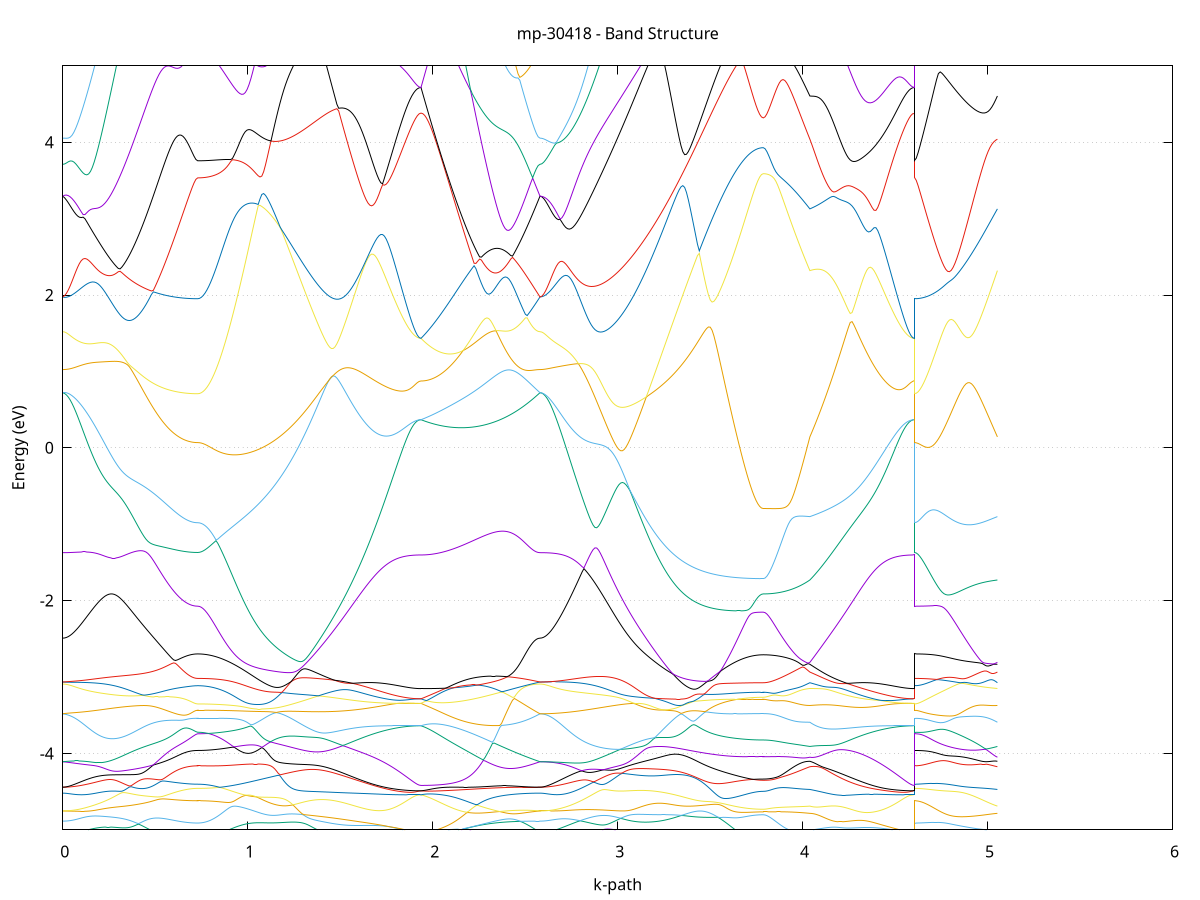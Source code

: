 set title 'mp-30418 - Band Structure'
set xlabel 'k-path'
set ylabel 'Energy (eV)'
set grid y
set yrange [-5:5]
set terminal png size 800,600
set output 'mp-30418_bands_gnuplot.png'
plot '-' using 1:2 with lines notitle, '-' using 1:2 with lines notitle, '-' using 1:2 with lines notitle, '-' using 1:2 with lines notitle, '-' using 1:2 with lines notitle, '-' using 1:2 with lines notitle, '-' using 1:2 with lines notitle, '-' using 1:2 with lines notitle, '-' using 1:2 with lines notitle, '-' using 1:2 with lines notitle, '-' using 1:2 with lines notitle, '-' using 1:2 with lines notitle, '-' using 1:2 with lines notitle, '-' using 1:2 with lines notitle, '-' using 1:2 with lines notitle, '-' using 1:2 with lines notitle, '-' using 1:2 with lines notitle, '-' using 1:2 with lines notitle, '-' using 1:2 with lines notitle, '-' using 1:2 with lines notitle, '-' using 1:2 with lines notitle, '-' using 1:2 with lines notitle, '-' using 1:2 with lines notitle, '-' using 1:2 with lines notitle, '-' using 1:2 with lines notitle, '-' using 1:2 with lines notitle, '-' using 1:2 with lines notitle, '-' using 1:2 with lines notitle, '-' using 1:2 with lines notitle, '-' using 1:2 with lines notitle, '-' using 1:2 with lines notitle, '-' using 1:2 with lines notitle, '-' using 1:2 with lines notitle, '-' using 1:2 with lines notitle, '-' using 1:2 with lines notitle, '-' using 1:2 with lines notitle, '-' using 1:2 with lines notitle, '-' using 1:2 with lines notitle, '-' using 1:2 with lines notitle, '-' using 1:2 with lines notitle, '-' using 1:2 with lines notitle, '-' using 1:2 with lines notitle, '-' using 1:2 with lines notitle, '-' using 1:2 with lines notitle, '-' using 1:2 with lines notitle, '-' using 1:2 with lines notitle, '-' using 1:2 with lines notitle, '-' using 1:2 with lines notitle, '-' using 1:2 with lines notitle, '-' using 1:2 with lines notitle, '-' using 1:2 with lines notitle, '-' using 1:2 with lines notitle, '-' using 1:2 with lines notitle, '-' using 1:2 with lines notitle, '-' using 1:2 with lines notitle, '-' using 1:2 with lines notitle, '-' using 1:2 with lines notitle, '-' using 1:2 with lines notitle, '-' using 1:2 with lines notitle, '-' using 1:2 with lines notitle, '-' using 1:2 with lines notitle, '-' using 1:2 with lines notitle, '-' using 1:2 with lines notitle, '-' using 1:2 with lines notitle, '-' using 1:2 with lines notitle, '-' using 1:2 with lines notitle, '-' using 1:2 with lines notitle, '-' using 1:2 with lines notitle, '-' using 1:2 with lines notitle, '-' using 1:2 with lines notitle, '-' using 1:2 with lines notitle, '-' using 1:2 with lines notitle, '-' using 1:2 with lines notitle, '-' using 1:2 with lines notitle, '-' using 1:2 with lines notitle, '-' using 1:2 with lines notitle, '-' using 1:2 with lines notitle, '-' using 1:2 with lines notitle, '-' using 1:2 with lines notitle, '-' using 1:2 with lines notitle, '-' using 1:2 with lines notitle, '-' using 1:2 with lines notitle, '-' using 1:2 with lines notitle, '-' using 1:2 with lines notitle, '-' using 1:2 with lines notitle, '-' using 1:2 with lines notitle, '-' using 1:2 with lines notitle, '-' using 1:2 with lines notitle, '-' using 1:2 with lines notitle, '-' using 1:2 with lines notitle, '-' using 1:2 with lines notitle, '-' using 1:2 with lines notitle, '-' using 1:2 with lines notitle, '-' using 1:2 with lines notitle, '-' using 1:2 with lines notitle, '-' using 1:2 with lines notitle
0.000000 -22.215752
0.009991 -22.215752
0.019982 -22.215752
0.029973 -22.215752
0.039964 -22.215852
0.049956 -22.215852
0.059947 -22.215852
0.069938 -22.215852
0.079929 -22.215952
0.089920 -22.215952
0.099911 -22.215952
0.109902 -22.216052
0.119893 -22.216052
0.129884 -22.216152
0.139875 -22.216152
0.149867 -22.216252
0.159858 -22.216352
0.169849 -22.216352
0.179840 -22.216452
0.189831 -22.216552
0.199822 -22.216552
0.209813 -22.216652
0.219804 -22.216752
0.229795 -22.216852
0.239786 -22.216952
0.249778 -22.217052
0.259769 -22.217052
0.269760 -22.217152
0.279751 -22.217252
0.289742 -22.217352
0.299733 -22.217452
0.309724 -22.217552
0.319715 -22.217652
0.329706 -22.217752
0.339698 -22.217852
0.349689 -22.217952
0.359680 -22.218052
0.369671 -22.218152
0.379662 -22.218252
0.389653 -22.218352
0.399644 -22.218452
0.409635 -22.218552
0.419626 -22.218652
0.429617 -22.218752
0.439609 -22.218852
0.449600 -22.218952
0.459591 -22.219052
0.469582 -22.219152
0.479573 -22.219252
0.489564 -22.219352
0.499555 -22.219452
0.509546 -22.219552
0.519537 -22.219652
0.529528 -22.219752
0.539520 -22.219752
0.549511 -22.219852
0.559502 -22.219952
0.569493 -22.220052
0.579484 -22.220052
0.589475 -22.220152
0.599466 -22.220152
0.609457 -22.220252
0.619448 -22.220252
0.629440 -22.220352
0.639431 -22.220352
0.649422 -22.220452
0.659413 -22.220452
0.669404 -22.220452
0.679395 -22.220552
0.689386 -22.220552
0.699377 -22.220552
0.709368 -22.220552
0.719359 -22.220552
0.729351 -22.220552
0.729351 -22.220552
0.739258 -22.220552
0.749166 -22.220552
0.759073 -22.220552
0.768981 -22.220552
0.778889 -22.220552
0.788796 -22.220552
0.798704 -22.220552
0.808612 -22.220552
0.818519 -22.220452
0.828427 -22.220452
0.838334 -22.220452
0.848242 -22.220452
0.858150 -22.220452
0.868057 -22.220352
0.877965 -22.220352
0.887873 -22.220352
0.897780 -22.220252
0.907688 -22.220252
0.917595 -22.220252
0.927503 -22.220152
0.937411 -22.220152
0.947318 -22.220052
0.957226 -22.220052
0.967134 -22.220052
0.977041 -22.219952
0.986949 -22.219952
0.996857 -22.219852
1.006764 -22.219852
1.016672 -22.219752
1.026579 -22.219752
1.036487 -22.219652
1.046395 -22.219652
1.056302 -22.219552
1.066210 -22.219552
1.076118 -22.219452
1.086025 -22.219352
1.095933 -22.219352
1.105840 -22.219252
1.115748 -22.219352
1.125656 -22.219452
1.135563 -22.219452
1.145471 -22.219552
1.155379 -22.219652
1.165286 -22.219652
1.175194 -22.219752
1.185101 -22.219752
1.195009 -22.219852
1.204917 -22.219852
1.214824 -22.219952
1.224732 -22.219952
1.234640 -22.220052
1.244547 -22.220052
1.254455 -22.220052
1.264362 -22.220052
1.274270 -22.220152
1.284178 -22.220152
1.284178 -22.220152
1.294066 -22.220152
1.303954 -22.220152
1.313842 -22.220152
1.323730 -22.220152
1.333617 -22.220152
1.343505 -22.220052
1.353393 -22.220052
1.363281 -22.220052
1.373169 -22.220052
1.383057 -22.219952
1.392945 -22.219952
1.402833 -22.219952
1.412721 -22.219852
1.422609 -22.219852
1.432497 -22.219752
1.442385 -22.219752
1.452273 -22.219652
1.462161 -22.219552
1.472049 -22.219552
1.481937 -22.219452
1.491825 -22.219352
1.501713 -22.219352
1.511601 -22.219252
1.521489 -22.219152
1.531377 -22.219052
1.541265 -22.218952
1.551153 -22.218852
1.561041 -22.218852
1.570929 -22.218752
1.580816 -22.218652
1.590704 -22.218552
1.600592 -22.218452
1.610480 -22.218352
1.620368 -22.218252
1.630256 -22.218152
1.640144 -22.218052
1.650032 -22.217952
1.659920 -22.217952
1.669808 -22.217852
1.679696 -22.217752
1.689584 -22.217652
1.699472 -22.217552
1.709360 -22.217452
1.719248 -22.217352
1.729136 -22.217352
1.739024 -22.217252
1.748912 -22.217152
1.758800 -22.217052
1.768688 -22.217052
1.778576 -22.216952
1.788464 -22.216852
1.798352 -22.216852
1.808240 -22.216752
1.818128 -22.216752
1.828015 -22.216652
1.837903 -22.216652
1.847791 -22.216552
1.857679 -22.216552
1.867567 -22.216552
1.877455 -22.216452
1.887343 -22.216452
1.897231 -22.216452
1.907119 -22.216452
1.917007 -22.216452
1.926895 -22.216452
1.936783 -22.216452
1.936783 -22.216452
1.946681 -22.216452
1.956578 -22.216452
1.966476 -22.216452
1.976373 -22.216452
1.986271 -22.216452
1.996169 -22.216452
2.006066 -22.216452
2.015964 -22.216452
2.025861 -22.216452
2.035759 -22.216452
2.045657 -22.216452
2.055554 -22.216452
2.065452 -22.216452
2.075349 -22.216452
2.085247 -22.216452
2.095145 -22.216452
2.105042 -22.216452
2.114940 -22.216452
2.124837 -22.216452
2.134735 -22.216452
2.144633 -22.216452
2.154530 -22.216452
2.164428 -22.216452
2.174325 -22.216452
2.184223 -22.216452
2.194121 -22.216452
2.204018 -22.216452
2.213916 -22.216452
2.223813 -22.216452
2.233711 -22.216452
2.243609 -22.216352
2.253506 -22.216352
2.263404 -22.216352
2.273302 -22.216352
2.283199 -22.216352
2.293097 -22.216352
2.302994 -22.216352
2.312892 -22.216252
2.322790 -22.216252
2.332687 -22.216252
2.342585 -22.216252
2.352482 -22.216252
2.362380 -22.216252
2.372278 -22.216152
2.382175 -22.216152
2.392073 -22.216152
2.401970 -22.216152
2.411868 -22.216152
2.421766 -22.216052
2.431663 -22.216052
2.441561 -22.216052
2.451458 -22.216052
2.461356 -22.216052
2.471254 -22.215952
2.481151 -22.215952
2.491049 -22.215952
2.500946 -22.215952
2.510844 -22.215852
2.520742 -22.215852
2.530639 -22.215852
2.540537 -22.215852
2.550434 -22.215852
2.560332 -22.215852
2.570230 -22.215752
2.580127 -22.215752
2.580127 -22.215752
2.590028 -22.215752
2.599928 -22.215752
2.609828 -22.215752
2.619729 -22.215852
2.629629 -22.215852
2.639529 -22.215852
2.649430 -22.215852
2.659330 -22.215952
2.669230 -22.215952
2.679131 -22.216052
2.689031 -22.216052
2.698931 -22.216052
2.708832 -22.216152
2.718732 -22.216252
2.728632 -22.216252
2.738533 -22.216352
2.748433 -22.216452
2.758333 -22.216452
2.768234 -22.216552
2.778134 -22.216652
2.788034 -22.216752
2.797935 -22.216752
2.807835 -22.216852
2.817735 -22.216952
2.827636 -22.217052
2.837536 -22.217152
2.847436 -22.217252
2.857337 -22.217352
2.867237 -22.217452
2.877137 -22.217552
2.887038 -22.217652
2.896938 -22.217752
2.906838 -22.217852
2.916739 -22.217952
2.926639 -22.217952
2.936539 -22.218052
2.946440 -22.218152
2.956340 -22.218252
2.966240 -22.218352
2.976141 -22.218452
2.986041 -22.218552
2.995941 -22.218652
3.005842 -22.218752
3.015742 -22.218752
3.025642 -22.218852
3.035543 -22.218952
3.045443 -22.219052
3.055343 -22.219052
3.065244 -22.219152
3.075144 -22.219252
3.085044 -22.219252
3.094945 -22.219352
3.104845 -22.219352
3.114745 -22.219452
3.124646 -22.219452
3.134546 -22.219552
3.144446 -22.219552
3.154347 -22.219552
3.164247 -22.219652
3.174147 -22.219652
3.184048 -22.219652
3.193948 -22.219652
3.203848 -22.219652
3.213749 -22.219652
3.223649 -22.219652
3.233549 -22.219652
3.243450 -22.219652
3.253350 -22.219652
3.263250 -22.219652
3.273151 -22.219652
3.283051 -22.219552
3.292951 -22.219552
3.302852 -22.219552
3.312752 -22.219452
3.322652 -22.219452
3.332553 -22.219452
3.342453 -22.219352
3.352353 -22.219352
3.362254 -22.219352
3.372154 -22.219352
3.382054 -22.219452
3.391955 -22.219552
3.401855 -22.219552
3.411755 -22.219652
3.421656 -22.219752
3.431556 -22.219752
3.441456 -22.219852
3.451357 -22.219952
3.461257 -22.220052
3.461257 -22.220052
3.471145 -22.220052
3.481033 -22.220152
3.490921 -22.220152
3.500809 -22.220252
3.510697 -22.220352
3.520585 -22.220352
3.530473 -22.220452
3.540361 -22.220452
3.550249 -22.220552
3.560137 -22.220552
3.570025 -22.220652
3.579912 -22.220652
3.589800 -22.220752
3.599688 -22.220752
3.609576 -22.220852
3.619464 -22.220852
3.629352 -22.220952
3.639240 -22.220952
3.649128 -22.220952
3.659016 -22.221052
3.668904 -22.221052
3.678792 -22.221052
3.688680 -22.221052
3.698568 -22.221152
3.708456 -22.221152
3.718344 -22.221152
3.728232 -22.221152
3.738120 -22.221152
3.748008 -22.221252
3.757896 -22.221252
3.767784 -22.221252
3.777672 -22.221252
3.787560 -22.221252
3.787560 -22.221252
3.797244 -22.221252
3.806928 -22.221252
3.816612 -22.221252
3.826296 -22.221252
3.835980 -22.221152
3.845664 -22.221152
3.855348 -22.221152
3.865032 -22.221152
3.874716 -22.221152
3.884400 -22.221152
3.894084 -22.221152
3.903768 -22.221152
3.913452 -22.221052
3.923136 -22.221052
3.932820 -22.221052
3.942504 -22.221052
3.952188 -22.220952
3.961872 -22.220952
3.971556 -22.220952
3.981240 -22.220952
3.990925 -22.220852
4.000609 -22.220852
4.010293 -22.220852
4.019977 -22.220752
4.029661 -22.220752
4.039345 -22.220752
4.039345 -22.220752
4.049260 -22.220652
4.059175 -22.220552
4.069091 -22.220552
4.079006 -22.220452
4.088921 -22.220352
4.098837 -22.220252
4.108752 -22.220152
4.118667 -22.220152
4.128583 -22.220052
4.138498 -22.219952
4.148413 -22.219852
4.158329 -22.219752
4.168244 -22.219652
4.178159 -22.219552
4.188074 -22.219452
4.197990 -22.219352
4.207905 -22.219252
4.217820 -22.219152
4.227736 -22.219052
4.237651 -22.218952
4.247566 -22.218852
4.257482 -22.218752
4.267397 -22.218652
4.277312 -22.218452
4.287228 -22.218352
4.297143 -22.218252
4.307058 -22.218152
4.316974 -22.218052
4.326889 -22.217952
4.336804 -22.217852
4.346719 -22.217752
4.356635 -22.217652
4.366550 -22.217652
4.376465 -22.217552
4.386381 -22.217452
4.396296 -22.217352
4.406211 -22.217252
4.416127 -22.217152
4.426042 -22.217052
4.435957 -22.217052
4.445873 -22.216952
4.455788 -22.216852
4.465703 -22.216852
4.475619 -22.216752
4.485534 -22.216752
4.495449 -22.216652
4.505364 -22.216652
4.515280 -22.216552
4.525195 -22.216552
4.535110 -22.216552
4.545026 -22.216452
4.554941 -22.216452
4.564856 -22.216452
4.574772 -22.216452
4.584687 -22.216452
4.594602 -22.216452
4.604518 -22.216452
4.604518 -22.220552
4.614489 -22.220552
4.624461 -22.220552
4.634433 -22.220552
4.644405 -22.220552
4.654377 -22.220552
4.664348 -22.220552
4.674320 -22.220552
4.684292 -22.220552
4.694264 -22.220552
4.704236 -22.220652
4.714207 -22.220652
4.724179 -22.220652
4.734151 -22.220652
4.744123 -22.220652
4.754095 -22.220652
4.764066 -22.220652
4.774038 -22.220652
4.784010 -22.220652
4.793982 -22.220652
4.803954 -22.220652
4.813925 -22.220652
4.823897 -22.220652
4.833869 -22.220652
4.843841 -22.220652
4.853813 -22.220752
4.863784 -22.220752
4.873756 -22.220752
4.883728 -22.220752
4.893700 -22.220752
4.903672 -22.220752
4.913644 -22.220752
4.923615 -22.220752
4.933587 -22.220752
4.943559 -22.220752
4.953531 -22.220752
4.963503 -22.220752
4.973474 -22.220752
4.983446 -22.220752
4.993418 -22.220752
5.003390 -22.220752
5.013362 -22.220752
5.023333 -22.220752
5.033305 -22.220752
5.043277 -22.220752
5.053249 -22.220752
e
0.000000 -22.215752
0.009991 -22.215752
0.019982 -22.215752
0.029973 -22.215752
0.039964 -22.215752
0.049956 -22.215752
0.059947 -22.215752
0.069938 -22.215752
0.079929 -22.215752
0.089920 -22.215852
0.099911 -22.215852
0.109902 -22.215852
0.119893 -22.215852
0.129884 -22.215852
0.139875 -22.215852
0.149867 -22.215852
0.159858 -22.215952
0.169849 -22.215952
0.179840 -22.215952
0.189831 -22.215952
0.199822 -22.215952
0.209813 -22.215952
0.219804 -22.216052
0.229795 -22.216052
0.239786 -22.216052
0.249778 -22.216052
0.259769 -22.216152
0.269760 -22.216152
0.279751 -22.216152
0.289742 -22.216152
0.299733 -22.216252
0.309724 -22.216252
0.319715 -22.216252
0.329706 -22.216252
0.339698 -22.216352
0.349689 -22.216352
0.359680 -22.216352
0.369671 -22.216352
0.379662 -22.216452
0.389653 -22.216452
0.399644 -22.216452
0.409635 -22.216452
0.419626 -22.216552
0.429617 -22.216552
0.439609 -22.216552
0.449600 -22.216552
0.459591 -22.216652
0.469582 -22.216652
0.479573 -22.216652
0.489564 -22.216652
0.499555 -22.216652
0.509546 -22.216752
0.519537 -22.216752
0.529528 -22.216752
0.539520 -22.216752
0.549511 -22.216752
0.559502 -22.216852
0.569493 -22.216852
0.579484 -22.216852
0.589475 -22.216852
0.599466 -22.216852
0.609457 -22.216852
0.619448 -22.216952
0.629440 -22.216952
0.639431 -22.216952
0.649422 -22.216952
0.659413 -22.216952
0.669404 -22.216952
0.679395 -22.216952
0.689386 -22.216952
0.699377 -22.216952
0.709368 -22.216952
0.719359 -22.216952
0.729351 -22.216952
0.729351 -22.216952
0.739258 -22.216952
0.749166 -22.216952
0.759073 -22.216952
0.768981 -22.217052
0.778889 -22.217052
0.788796 -22.217052
0.798704 -22.217052
0.808612 -22.217152
0.818519 -22.217152
0.828427 -22.217152
0.838334 -22.217252
0.848242 -22.217252
0.858150 -22.217352
0.868057 -22.217352
0.877965 -22.217452
0.887873 -22.217552
0.897780 -22.217552
0.907688 -22.217652
0.917595 -22.217752
0.927503 -22.217752
0.937411 -22.217852
0.947318 -22.217952
0.957226 -22.218052
0.967134 -22.218152
0.977041 -22.218152
0.986949 -22.218252
0.996857 -22.218352
1.006764 -22.218452
1.016672 -22.218552
1.026579 -22.218652
1.036487 -22.218652
1.046395 -22.218752
1.056302 -22.218852
1.066210 -22.218952
1.076118 -22.219052
1.086025 -22.219152
1.095933 -22.219152
1.105840 -22.219252
1.115748 -22.219252
1.125656 -22.219152
1.135563 -22.219052
1.145471 -22.219052
1.155379 -22.218952
1.165286 -22.218952
1.175194 -22.218852
1.185101 -22.218852
1.195009 -22.218752
1.204917 -22.218652
1.214824 -22.218652
1.224732 -22.218552
1.234640 -22.218552
1.244547 -22.218452
1.254455 -22.218352
1.264362 -22.218352
1.274270 -22.218252
1.284178 -22.218252
1.284178 -22.218252
1.294066 -22.218152
1.303954 -22.218152
1.313842 -22.218052
1.323730 -22.217952
1.333617 -22.217952
1.343505 -22.217852
1.353393 -22.217852
1.363281 -22.217752
1.373169 -22.217752
1.383057 -22.217652
1.392945 -22.217652
1.402833 -22.217552
1.412721 -22.217552
1.422609 -22.217452
1.432497 -22.217452
1.442385 -22.217352
1.452273 -22.217352
1.462161 -22.217352
1.472049 -22.217252
1.481937 -22.217252
1.491825 -22.217152
1.501713 -22.217152
1.511601 -22.217152
1.521489 -22.217052
1.531377 -22.217052
1.541265 -22.217052
1.551153 -22.216952
1.561041 -22.216952
1.570929 -22.216952
1.580816 -22.216852
1.590704 -22.216852
1.600592 -22.216852
1.610480 -22.216752
1.620368 -22.216752
1.630256 -22.216752
1.640144 -22.216752
1.650032 -22.216652
1.659920 -22.216652
1.669808 -22.216652
1.679696 -22.216652
1.689584 -22.216652
1.699472 -22.216552
1.709360 -22.216552
1.719248 -22.216552
1.729136 -22.216552
1.739024 -22.216552
1.748912 -22.216552
1.758800 -22.216552
1.768688 -22.216452
1.778576 -22.216452
1.788464 -22.216452
1.798352 -22.216452
1.808240 -22.216452
1.818128 -22.216452
1.828015 -22.216452
1.837903 -22.216452
1.847791 -22.216452
1.857679 -22.216452
1.867567 -22.216452
1.877455 -22.216452
1.887343 -22.216452
1.897231 -22.216452
1.907119 -22.216452
1.917007 -22.216452
1.926895 -22.216452
1.936783 -22.216452
1.936783 -22.216452
1.946681 -22.216352
1.956578 -22.216352
1.966476 -22.216352
1.976373 -22.216352
1.986271 -22.216352
1.996169 -22.216352
2.006066 -22.216352
2.015964 -22.216252
2.025861 -22.216252
2.035759 -22.216252
2.045657 -22.216252
2.055554 -22.216252
2.065452 -22.216152
2.075349 -22.216152
2.085247 -22.216152
2.095145 -22.216152
2.105042 -22.216152
2.114940 -22.216052
2.124837 -22.216052
2.134735 -22.216052
2.144633 -22.216052
2.154530 -22.216052
2.164428 -22.215952
2.174325 -22.215952
2.184223 -22.215952
2.194121 -22.215952
2.204018 -22.215852
2.213916 -22.215852
2.223813 -22.215852
2.233711 -22.215852
2.243609 -22.215852
2.253506 -22.215752
2.263404 -22.215752
2.273302 -22.215752
2.283199 -22.215752
2.293097 -22.215752
2.302994 -22.215752
2.312892 -22.215652
2.322790 -22.215652
2.332687 -22.215652
2.342585 -22.215652
2.352482 -22.215652
2.362380 -22.215652
2.372278 -22.215652
2.382175 -22.215652
2.392073 -22.215652
2.401970 -22.215652
2.411868 -22.215652
2.421766 -22.215652
2.431663 -22.215652
2.441561 -22.215652
2.451458 -22.215652
2.461356 -22.215652
2.471254 -22.215652
2.481151 -22.215652
2.491049 -22.215652
2.500946 -22.215652
2.510844 -22.215652
2.520742 -22.215652
2.530639 -22.215652
2.540537 -22.215752
2.550434 -22.215752
2.560332 -22.215752
2.570230 -22.215752
2.580127 -22.215752
2.580127 -22.215752
2.590028 -22.215752
2.599928 -22.215752
2.609828 -22.215752
2.619729 -22.215752
2.629629 -22.215752
2.639529 -22.215752
2.649430 -22.215752
2.659330 -22.215852
2.669230 -22.215852
2.679131 -22.215852
2.689031 -22.215852
2.698931 -22.215852
2.708832 -22.215852
2.718732 -22.215852
2.728632 -22.215852
2.738533 -22.215952
2.748433 -22.215952
2.758333 -22.215952
2.768234 -22.215952
2.778134 -22.215952
2.788034 -22.216052
2.797935 -22.216052
2.807835 -22.216052
2.817735 -22.216052
2.827636 -22.216152
2.837536 -22.216152
2.847436 -22.216152
2.857337 -22.216252
2.867237 -22.216252
2.877137 -22.216252
2.887038 -22.216352
2.896938 -22.216352
2.906838 -22.216352
2.916739 -22.216452
2.926639 -22.216452
2.936539 -22.216552
2.946440 -22.216552
2.956340 -22.216652
2.966240 -22.216652
2.976141 -22.216652
2.986041 -22.216752
2.995941 -22.216752
3.005842 -22.216852
3.015742 -22.216952
3.025642 -22.216952
3.035543 -22.217052
3.045443 -22.217052
3.055343 -22.217152
3.065244 -22.217152
3.075144 -22.217252
3.085044 -22.217352
3.094945 -22.217352
3.104845 -22.217452
3.114745 -22.217552
3.124646 -22.217552
3.134546 -22.217652
3.144446 -22.217652
3.154347 -22.217752
3.164247 -22.217852
3.174147 -22.217952
3.184048 -22.217952
3.193948 -22.218052
3.203848 -22.218152
3.213749 -22.218152
3.223649 -22.218252
3.233549 -22.218352
3.243450 -22.218452
3.253350 -22.218452
3.263250 -22.218552
3.273151 -22.218652
3.283051 -22.218752
3.292951 -22.218752
3.302852 -22.218852
3.312752 -22.218952
3.322652 -22.219052
3.332553 -22.219052
3.342453 -22.219152
3.352353 -22.219252
3.362254 -22.219252
3.372154 -22.219152
3.382054 -22.219152
3.391955 -22.219052
3.401855 -22.218952
3.411755 -22.218952
3.421656 -22.218852
3.431556 -22.218752
3.441456 -22.218752
3.451357 -22.218652
3.461257 -22.218552
3.461257 -22.218552
3.471145 -22.218452
3.481033 -22.218352
3.490921 -22.218352
3.500809 -22.218252
3.510697 -22.218152
3.520585 -22.218052
3.530473 -22.217952
3.540361 -22.217952
3.550249 -22.217852
3.560137 -22.217752
3.570025 -22.217652
3.579912 -22.217652
3.589800 -22.217552
3.599688 -22.217452
3.609576 -22.217352
3.619464 -22.217352
3.629352 -22.217252
3.639240 -22.217252
3.649128 -22.217152
3.659016 -22.217052
3.668904 -22.217052
3.678792 -22.216952
3.688680 -22.216952
3.698568 -22.216952
3.708456 -22.216852
3.718344 -22.216852
3.728232 -22.216852
3.738120 -22.216752
3.748008 -22.216752
3.757896 -22.216752
3.767784 -22.216752
3.777672 -22.216752
3.787560 -22.216752
3.787560 -22.216752
3.797244 -22.216752
3.806928 -22.216752
3.816612 -22.216752
3.826296 -22.216752
3.835980 -22.216752
3.845664 -22.216752
3.855348 -22.216752
3.865032 -22.216752
3.874716 -22.216752
3.884400 -22.216752
3.894084 -22.216752
3.903768 -22.216752
3.913452 -22.216752
3.923136 -22.216752
3.932820 -22.216752
3.942504 -22.216752
3.952188 -22.216852
3.961872 -22.216852
3.971556 -22.216852
3.981240 -22.216852
3.990925 -22.216852
4.000609 -22.216852
4.010293 -22.216852
4.019977 -22.216852
4.029661 -22.216852
4.039345 -22.216852
4.039345 -22.216852
4.049260 -22.216852
4.059175 -22.216852
4.069091 -22.216852
4.079006 -22.216852
4.088921 -22.216852
4.098837 -22.216852
4.108752 -22.216852
4.118667 -22.216852
4.128583 -22.216852
4.138498 -22.216852
4.148413 -22.216752
4.158329 -22.216752
4.168244 -22.216752
4.178159 -22.216752
4.188074 -22.216752
4.197990 -22.216752
4.207905 -22.216752
4.217820 -22.216752
4.227736 -22.216752
4.237651 -22.216752
4.247566 -22.216652
4.257482 -22.216652
4.267397 -22.216652
4.277312 -22.216652
4.287228 -22.216652
4.297143 -22.216652
4.307058 -22.216652
4.316974 -22.216652
4.326889 -22.216552
4.336804 -22.216552
4.346719 -22.216552
4.356635 -22.216552
4.366550 -22.216552
4.376465 -22.216552
4.386381 -22.216552
4.396296 -22.216552
4.406211 -22.216552
4.416127 -22.216552
4.426042 -22.216452
4.435957 -22.216452
4.445873 -22.216452
4.455788 -22.216452
4.465703 -22.216452
4.475619 -22.216452
4.485534 -22.216452
4.495449 -22.216452
4.505364 -22.216452
4.515280 -22.216452
4.525195 -22.216452
4.535110 -22.216452
4.545026 -22.216452
4.554941 -22.216452
4.564856 -22.216452
4.574772 -22.216452
4.584687 -22.216452
4.594602 -22.216452
4.604518 -22.216452
4.604518 -22.216952
4.614489 -22.216952
4.624461 -22.216952
4.634433 -22.216952
4.644405 -22.216952
4.654377 -22.216952
4.664348 -22.216952
4.674320 -22.216952
4.684292 -22.216952
4.694264 -22.216952
4.704236 -22.216952
4.714207 -22.216952
4.724179 -22.216952
4.734151 -22.216952
4.744123 -22.216952
4.754095 -22.216952
4.764066 -22.216952
4.774038 -22.216952
4.784010 -22.216952
4.793982 -22.216952
4.803954 -22.216952
4.813925 -22.216952
4.823897 -22.216952
4.833869 -22.216952
4.843841 -22.216952
4.853813 -22.216952
4.863784 -22.216952
4.873756 -22.216952
4.883728 -22.216952
4.893700 -22.216952
4.903672 -22.216952
4.913644 -22.216952
4.923615 -22.216952
4.933587 -22.216952
4.943559 -22.216952
4.953531 -22.216952
4.963503 -22.216952
4.973474 -22.216952
4.983446 -22.216952
4.993418 -22.216852
5.003390 -22.216852
5.013362 -22.216852
5.023333 -22.216852
5.033305 -22.216852
5.043277 -22.216852
5.053249 -22.216852
e
0.000000 -22.212452
0.009991 -22.212452
0.019982 -22.212452
0.029973 -22.212452
0.039964 -22.212452
0.049956 -22.212452
0.059947 -22.212452
0.069938 -22.212452
0.079929 -22.212352
0.089920 -22.212352
0.099911 -22.212352
0.109902 -22.212252
0.119893 -22.212252
0.129884 -22.212252
0.139875 -22.212152
0.149867 -22.212152
0.159858 -22.212052
0.169849 -22.212052
0.179840 -22.212052
0.189831 -22.211952
0.199822 -22.211952
0.209813 -22.211852
0.219804 -22.211752
0.229795 -22.211752
0.239786 -22.211652
0.249778 -22.211652
0.259769 -22.211552
0.269760 -22.211452
0.279751 -22.211452
0.289742 -22.211352
0.299733 -22.211252
0.309724 -22.211252
0.319715 -22.211152
0.329706 -22.211052
0.339698 -22.211052
0.349689 -22.210952
0.359680 -22.210852
0.369671 -22.210852
0.379662 -22.210752
0.389653 -22.210652
0.399644 -22.210552
0.409635 -22.210552
0.419626 -22.210452
0.429617 -22.210352
0.439609 -22.210352
0.449600 -22.210252
0.459591 -22.210252
0.469582 -22.210152
0.479573 -22.210052
0.489564 -22.210052
0.499555 -22.209952
0.509546 -22.209952
0.519537 -22.209852
0.529528 -22.209752
0.539520 -22.209752
0.549511 -22.209752
0.559502 -22.209652
0.569493 -22.209652
0.579484 -22.209552
0.589475 -22.209552
0.599466 -22.209452
0.609457 -22.209452
0.619448 -22.209452
0.629440 -22.209352
0.639431 -22.209352
0.649422 -22.209352
0.659413 -22.209352
0.669404 -22.209352
0.679395 -22.209252
0.689386 -22.209252
0.699377 -22.209252
0.709368 -22.209252
0.719359 -22.209252
0.729351 -22.209252
0.729351 -22.209252
0.739258 -22.209252
0.749166 -22.209252
0.759073 -22.209252
0.768981 -22.209252
0.778889 -22.209252
0.788796 -22.209252
0.798704 -22.209252
0.808612 -22.209252
0.818519 -22.209252
0.828427 -22.209252
0.838334 -22.209152
0.848242 -22.209152
0.858150 -22.209152
0.868057 -22.209152
0.877965 -22.209152
0.887873 -22.209152
0.897780 -22.209152
0.907688 -22.209052
0.917595 -22.209052
0.927503 -22.209052
0.937411 -22.209052
0.947318 -22.209052
0.957226 -22.208952
0.967134 -22.208952
0.977041 -22.208952
0.986949 -22.208952
0.996857 -22.208952
1.006764 -22.208952
1.016672 -22.208852
1.026579 -22.208852
1.036487 -22.208852
1.046395 -22.208852
1.056302 -22.208852
1.066210 -22.208752
1.076118 -22.208752
1.086025 -22.208752
1.095933 -22.208752
1.105840 -22.208752
1.115748 -22.208752
1.125656 -22.208652
1.135563 -22.208652
1.145471 -22.208652
1.155379 -22.208652
1.165286 -22.208652
1.175194 -22.208652
1.185101 -22.208652
1.195009 -22.208552
1.204917 -22.208552
1.214824 -22.208552
1.224732 -22.208552
1.234640 -22.208552
1.244547 -22.208552
1.254455 -22.208552
1.264362 -22.208552
1.274270 -22.208552
1.284178 -22.208552
1.284178 -22.208552
1.294066 -22.208552
1.303954 -22.208552
1.313842 -22.208552
1.323730 -22.208552
1.333617 -22.208552
1.343505 -22.208652
1.353393 -22.208652
1.363281 -22.208652
1.373169 -22.208652
1.383057 -22.208652
1.392945 -22.208652
1.402833 -22.208652
1.412721 -22.208752
1.422609 -22.208752
1.432497 -22.208752
1.442385 -22.208752
1.452273 -22.208852
1.462161 -22.208852
1.472049 -22.208852
1.481937 -22.208852
1.491825 -22.208952
1.501713 -22.208952
1.511601 -22.208952
1.521489 -22.209052
1.531377 -22.209052
1.541265 -22.209152
1.551153 -22.209152
1.561041 -22.209152
1.570929 -22.209252
1.580816 -22.209252
1.590704 -22.209352
1.600592 -22.209352
1.610480 -22.209352
1.620368 -22.209452
1.630256 -22.209452
1.640144 -22.209552
1.650032 -22.209552
1.659920 -22.209552
1.669808 -22.209652
1.679696 -22.209652
1.689584 -22.209752
1.699472 -22.209752
1.709360 -22.209752
1.719248 -22.209852
1.729136 -22.209852
1.739024 -22.209952
1.748912 -22.209952
1.758800 -22.209952
1.768688 -22.210052
1.778576 -22.210052
1.788464 -22.210052
1.798352 -22.210052
1.808240 -22.210152
1.818128 -22.210152
1.828015 -22.210152
1.837903 -22.210152
1.847791 -22.210252
1.857679 -22.210252
1.867567 -22.210252
1.877455 -22.210252
1.887343 -22.210252
1.897231 -22.210252
1.907119 -22.210252
1.917007 -22.210252
1.926895 -22.210252
1.936783 -22.210252
1.936783 -22.210252
1.946681 -22.210252
1.956578 -22.210252
1.966476 -22.210352
1.976373 -22.210352
1.986271 -22.210352
1.996169 -22.210352
2.006066 -22.210352
2.015964 -22.210352
2.025861 -22.210352
2.035759 -22.210452
2.045657 -22.210452
2.055554 -22.210452
2.065452 -22.210552
2.075349 -22.210552
2.085247 -22.210552
2.095145 -22.210552
2.105042 -22.210652
2.114940 -22.210652
2.124837 -22.210752
2.134735 -22.210752
2.144633 -22.210852
2.154530 -22.210852
2.164428 -22.210952
2.174325 -22.210952
2.184223 -22.210952
2.194121 -22.211052
2.204018 -22.211052
2.213916 -22.211152
2.223813 -22.211252
2.233711 -22.211252
2.243609 -22.211352
2.253506 -22.211352
2.263404 -22.211452
2.273302 -22.211452
2.283199 -22.211552
2.293097 -22.211552
2.302994 -22.211652
2.312892 -22.211652
2.322790 -22.211752
2.332687 -22.211752
2.342585 -22.211852
2.352482 -22.211852
2.362380 -22.211952
2.372278 -22.211952
2.382175 -22.212052
2.392073 -22.212052
2.401970 -22.212152
2.411868 -22.212152
2.421766 -22.212152
2.431663 -22.212252
2.441561 -22.212252
2.451458 -22.212252
2.461356 -22.212352
2.471254 -22.212352
2.481151 -22.212352
2.491049 -22.212352
2.500946 -22.212452
2.510844 -22.212452
2.520742 -22.212452
2.530639 -22.212452
2.540537 -22.212452
2.550434 -22.212452
2.560332 -22.212452
2.570230 -22.212452
2.580127 -22.212452
2.580127 -22.212452
2.590028 -22.212452
2.599928 -22.212452
2.609828 -22.212452
2.619729 -22.212452
2.629629 -22.212452
2.639529 -22.212452
2.649430 -22.212452
2.659330 -22.212352
2.669230 -22.212352
2.679131 -22.212352
2.689031 -22.212252
2.698931 -22.212252
2.708832 -22.212252
2.718732 -22.212152
2.728632 -22.212152
2.738533 -22.212052
2.748433 -22.212052
2.758333 -22.212052
2.768234 -22.211952
2.778134 -22.211852
2.788034 -22.211852
2.797935 -22.211752
2.807835 -22.211752
2.817735 -22.211652
2.827636 -22.211652
2.837536 -22.211552
2.847436 -22.211452
2.857337 -22.211452
2.867237 -22.211352
2.877137 -22.211252
2.887038 -22.211252
2.896938 -22.211152
2.906838 -22.211052
2.916739 -22.211052
2.926639 -22.210952
2.936539 -22.210852
2.946440 -22.210852
2.956340 -22.210752
2.966240 -22.210652
2.976141 -22.210552
2.986041 -22.210552
2.995941 -22.210452
3.005842 -22.210352
3.015742 -22.210352
3.025642 -22.210252
3.035543 -22.210252
3.045443 -22.210152
3.055343 -22.210052
3.065244 -22.210052
3.075144 -22.209952
3.085044 -22.209852
3.094945 -22.209852
3.104845 -22.209752
3.114745 -22.209752
3.124646 -22.209652
3.134546 -22.209652
3.144446 -22.209552
3.154347 -22.209552
3.164247 -22.209452
3.174147 -22.209452
3.184048 -22.209452
3.193948 -22.209352
3.203848 -22.209352
3.213749 -22.209252
3.223649 -22.209252
3.233549 -22.209252
3.243450 -22.209152
3.253350 -22.209152
3.263250 -22.209152
3.273151 -22.209052
3.283051 -22.209052
3.292951 -22.209052
3.302852 -22.209052
3.312752 -22.208952
3.322652 -22.208952
3.332553 -22.208952
3.342453 -22.208952
3.352353 -22.208952
3.362254 -22.208952
3.372154 -22.208852
3.382054 -22.208852
3.391955 -22.208852
3.401855 -22.208852
3.411755 -22.208852
3.421656 -22.208852
3.431556 -22.208852
3.441456 -22.208852
3.451357 -22.208852
3.461257 -22.208852
3.461257 -22.208852
3.471145 -22.208852
3.481033 -22.208852
3.490921 -22.208852
3.500809 -22.208852
3.510697 -22.208852
3.520585 -22.208852
3.530473 -22.208852
3.540361 -22.208852
3.550249 -22.208852
3.560137 -22.208852
3.570025 -22.208852
3.579912 -22.208852
3.589800 -22.208852
3.599688 -22.208852
3.609576 -22.208852
3.619464 -22.208852
3.629352 -22.208852
3.639240 -22.208852
3.649128 -22.208852
3.659016 -22.208852
3.668904 -22.208852
3.678792 -22.208852
3.688680 -22.208852
3.698568 -22.208852
3.708456 -22.208852
3.718344 -22.208852
3.728232 -22.208852
3.738120 -22.208852
3.748008 -22.208852
3.757896 -22.208852
3.767784 -22.208852
3.777672 -22.208852
3.787560 -22.208852
3.787560 -22.208852
3.797244 -22.208852
3.806928 -22.208852
3.816612 -22.208852
3.826296 -22.208852
3.835980 -22.208852
3.845664 -22.208852
3.855348 -22.208752
3.865032 -22.208752
3.874716 -22.208752
3.884400 -22.208752
3.894084 -22.208752
3.903768 -22.208752
3.913452 -22.208752
3.923136 -22.208752
3.932820 -22.208752
3.942504 -22.208652
3.952188 -22.208652
3.961872 -22.208652
3.971556 -22.208652
3.981240 -22.208652
3.990925 -22.208652
4.000609 -22.208652
4.010293 -22.208652
4.019977 -22.208652
4.029661 -22.208652
4.039345 -22.208652
4.039345 -22.208652
4.049260 -22.208752
4.059175 -22.208752
4.069091 -22.208752
4.079006 -22.208752
4.088921 -22.208752
4.098837 -22.208752
4.108752 -22.208852
4.118667 -22.208852
4.128583 -22.208852
4.138498 -22.208852
4.148413 -22.208952
4.158329 -22.208952
4.168244 -22.208952
4.178159 -22.209052
4.188074 -22.209052
4.197990 -22.209052
4.207905 -22.209152
4.217820 -22.209152
4.227736 -22.209152
4.237651 -22.209252
4.247566 -22.209252
4.257482 -22.209352
4.267397 -22.209352
4.277312 -22.209352
4.287228 -22.209452
4.297143 -22.209452
4.307058 -22.209552
4.316974 -22.209552
4.326889 -22.209552
4.336804 -22.209652
4.346719 -22.209652
4.356635 -22.209752
4.366550 -22.209752
4.376465 -22.209752
4.386381 -22.209852
4.396296 -22.209852
4.406211 -22.209952
4.416127 -22.209952
4.426042 -22.209952
4.435957 -22.210052
4.445873 -22.210052
4.455788 -22.210052
4.465703 -22.210052
4.475619 -22.210152
4.485534 -22.210152
4.495449 -22.210152
4.505364 -22.210152
4.515280 -22.210252
4.525195 -22.210252
4.535110 -22.210252
4.545026 -22.210252
4.554941 -22.210252
4.564856 -22.210252
4.574772 -22.210252
4.584687 -22.210252
4.594602 -22.210252
4.604518 -22.210252
4.604518 -22.209252
4.614489 -22.209252
4.624461 -22.209252
4.634433 -22.209252
4.644405 -22.209252
4.654377 -22.209252
4.664348 -22.209252
4.674320 -22.209252
4.684292 -22.209252
4.694264 -22.209252
4.704236 -22.209252
4.714207 -22.209252
4.724179 -22.209252
4.734151 -22.209252
4.744123 -22.209252
4.754095 -22.209252
4.764066 -22.209252
4.774038 -22.209252
4.784010 -22.209252
4.793982 -22.209152
4.803954 -22.209152
4.813925 -22.209152
4.823897 -22.209152
4.833869 -22.209152
4.843841 -22.209152
4.853813 -22.209052
4.863784 -22.209052
4.873756 -22.209052
4.883728 -22.209052
4.893700 -22.208952
4.903672 -22.208952
4.913644 -22.208952
4.923615 -22.208952
4.933587 -22.208852
4.943559 -22.208852
4.953531 -22.208852
4.963503 -22.208852
4.973474 -22.208752
4.983446 -22.208752
4.993418 -22.208752
5.003390 -22.208752
5.013362 -22.208752
5.023333 -22.208752
5.033305 -22.208752
5.043277 -22.208652
5.053249 -22.208652
e
0.000000 -22.205352
0.009991 -22.205452
0.019982 -22.205452
0.029973 -22.205452
0.039964 -22.205552
0.049956 -22.205552
0.059947 -22.205552
0.069938 -22.205652
0.079929 -22.205652
0.089920 -22.205652
0.099911 -22.205752
0.109902 -22.205752
0.119893 -22.205752
0.129884 -22.205752
0.139875 -22.205852
0.149867 -22.205852
0.159858 -22.205852
0.169849 -22.205952
0.179840 -22.205952
0.189831 -22.205952
0.199822 -22.205952
0.209813 -22.206052
0.219804 -22.206052
0.229795 -22.206052
0.239786 -22.206152
0.249778 -22.206152
0.259769 -22.206152
0.269760 -22.206152
0.279751 -22.206252
0.289742 -22.206252
0.299733 -22.206252
0.309724 -22.206352
0.319715 -22.206352
0.329706 -22.206352
0.339698 -22.206352
0.349689 -22.206452
0.359680 -22.206452
0.369671 -22.206452
0.379662 -22.206452
0.389653 -22.206552
0.399644 -22.206552
0.409635 -22.206552
0.419626 -22.206552
0.429617 -22.206552
0.439609 -22.206652
0.449600 -22.206652
0.459591 -22.206652
0.469582 -22.206652
0.479573 -22.206652
0.489564 -22.206752
0.499555 -22.206752
0.509546 -22.206752
0.519537 -22.206752
0.529528 -22.206752
0.539520 -22.206852
0.549511 -22.206852
0.559502 -22.206852
0.569493 -22.206852
0.579484 -22.206852
0.589475 -22.206852
0.599466 -22.206852
0.609457 -22.206852
0.619448 -22.206952
0.629440 -22.206952
0.639431 -22.206952
0.649422 -22.206952
0.659413 -22.206952
0.669404 -22.206952
0.679395 -22.206952
0.689386 -22.206952
0.699377 -22.206952
0.709368 -22.206952
0.719359 -22.206952
0.729351 -22.206952
0.729351 -22.206952
0.739258 -22.206952
0.749166 -22.206952
0.759073 -22.206952
0.768981 -22.206952
0.778889 -22.206952
0.788796 -22.206952
0.798704 -22.206952
0.808612 -22.206952
0.818519 -22.206952
0.828427 -22.206952
0.838334 -22.206952
0.848242 -22.206952
0.858150 -22.206952
0.868057 -22.206952
0.877965 -22.206852
0.887873 -22.206852
0.897780 -22.206852
0.907688 -22.206852
0.917595 -22.206852
0.927503 -22.206852
0.937411 -22.206852
0.947318 -22.206852
0.957226 -22.206852
0.967134 -22.206752
0.977041 -22.206752
0.986949 -22.206752
0.996857 -22.206752
1.006764 -22.206752
1.016672 -22.206752
1.026579 -22.206752
1.036487 -22.206652
1.046395 -22.206652
1.056302 -22.206652
1.066210 -22.206652
1.076118 -22.206652
1.086025 -22.206552
1.095933 -22.206552
1.105840 -22.206552
1.115748 -22.206552
1.125656 -22.206552
1.135563 -22.206452
1.145471 -22.206452
1.155379 -22.206452
1.165286 -22.206452
1.175194 -22.206352
1.185101 -22.206352
1.195009 -22.206352
1.204917 -22.206352
1.214824 -22.206252
1.224732 -22.206252
1.234640 -22.206252
1.244547 -22.206252
1.254455 -22.206152
1.264362 -22.206152
1.274270 -22.206152
1.284178 -22.206052
1.284178 -22.206052
1.294066 -22.206052
1.303954 -22.206052
1.313842 -22.206052
1.323730 -22.205952
1.333617 -22.205952
1.343505 -22.205952
1.353393 -22.205852
1.363281 -22.205852
1.373169 -22.205852
1.383057 -22.205852
1.392945 -22.205752
1.402833 -22.205752
1.412721 -22.205752
1.422609 -22.205652
1.432497 -22.205652
1.442385 -22.205652
1.452273 -22.205552
1.462161 -22.205552
1.472049 -22.205552
1.481937 -22.205552
1.491825 -22.205452
1.501713 -22.205452
1.511601 -22.205452
1.521489 -22.205352
1.531377 -22.205352
1.541265 -22.205352
1.551153 -22.205352
1.561041 -22.205252
1.570929 -22.205252
1.580816 -22.205252
1.590704 -22.205152
1.600592 -22.205152
1.610480 -22.205152
1.620368 -22.205152
1.630256 -22.205152
1.640144 -22.205052
1.650032 -22.205052
1.659920 -22.205052
1.669808 -22.205052
1.679696 -22.204952
1.689584 -22.204952
1.699472 -22.204952
1.709360 -22.204952
1.719248 -22.204952
1.729136 -22.204852
1.739024 -22.204852
1.748912 -22.204852
1.758800 -22.204852
1.768688 -22.204852
1.778576 -22.204752
1.788464 -22.204752
1.798352 -22.204752
1.808240 -22.204752
1.818128 -22.204752
1.828015 -22.204752
1.837903 -22.204752
1.847791 -22.204752
1.857679 -22.204752
1.867567 -22.204752
1.877455 -22.204752
1.887343 -22.204652
1.897231 -22.204652
1.907119 -22.204652
1.917007 -22.204652
1.926895 -22.204652
1.936783 -22.204652
1.936783 -22.204652
1.946681 -22.204752
1.956578 -22.204852
1.966476 -22.204952
1.976373 -22.205052
1.986271 -22.205152
1.996169 -22.205252
2.006066 -22.205352
2.015964 -22.205452
2.025861 -22.205552
2.035759 -22.205652
2.045657 -22.205752
2.055554 -22.205852
2.065452 -22.205952
2.075349 -22.206052
2.085247 -22.206152
2.095145 -22.206152
2.105042 -22.206252
2.114940 -22.206352
2.124837 -22.206452
2.134735 -22.206552
2.144633 -22.206552
2.154530 -22.206652
2.164428 -22.206752
2.174325 -22.206752
2.184223 -22.206852
2.194121 -22.206852
2.204018 -22.206952
2.213916 -22.206952
2.223813 -22.207052
2.233711 -22.207052
2.243609 -22.207052
2.253506 -22.207152
2.263404 -22.207152
2.273302 -22.207152
2.283199 -22.207152
2.293097 -22.207152
2.302994 -22.207152
2.312892 -22.207152
2.322790 -22.207152
2.332687 -22.207152
2.342585 -22.207152
2.352482 -22.207052
2.362380 -22.207052
2.372278 -22.207052
2.382175 -22.206952
2.392073 -22.206952
2.401970 -22.206852
2.411868 -22.206852
2.421766 -22.206752
2.431663 -22.206752
2.441561 -22.206652
2.451458 -22.206552
2.461356 -22.206552
2.471254 -22.206452
2.481151 -22.206352
2.491049 -22.206252
2.500946 -22.206152
2.510844 -22.206052
2.520742 -22.205952
2.530639 -22.205852
2.540537 -22.205752
2.550434 -22.205652
2.560332 -22.205552
2.570230 -22.205452
2.580127 -22.205352
2.580127 -22.205352
2.590028 -22.205352
2.599928 -22.205352
2.609828 -22.205352
2.619729 -22.205352
2.629629 -22.205452
2.639529 -22.205452
2.649430 -22.205452
2.659330 -22.205452
2.669230 -22.205452
2.679131 -22.205452
2.689031 -22.205452
2.698931 -22.205452
2.708832 -22.205452
2.718732 -22.205452
2.728632 -22.205452
2.738533 -22.205452
2.748433 -22.205452
2.758333 -22.205452
2.768234 -22.205452
2.778134 -22.205452
2.788034 -22.205552
2.797935 -22.205552
2.807835 -22.205552
2.817735 -22.205552
2.827636 -22.205552
2.837536 -22.205552
2.847436 -22.205552
2.857337 -22.205552
2.867237 -22.205552
2.877137 -22.205552
2.887038 -22.205652
2.896938 -22.205652
2.906838 -22.205652
2.916739 -22.205652
2.926639 -22.205652
2.936539 -22.205652
2.946440 -22.205652
2.956340 -22.205652
2.966240 -22.205652
2.976141 -22.205752
2.986041 -22.205752
2.995941 -22.205752
3.005842 -22.205752
3.015742 -22.205752
3.025642 -22.205752
3.035543 -22.205752
3.045443 -22.205752
3.055343 -22.205752
3.065244 -22.205852
3.075144 -22.205852
3.085044 -22.205852
3.094945 -22.205852
3.104845 -22.205852
3.114745 -22.205852
3.124646 -22.205852
3.134546 -22.205852
3.144446 -22.205852
3.154347 -22.205852
3.164247 -22.205852
3.174147 -22.205952
3.184048 -22.205952
3.193948 -22.205952
3.203848 -22.205952
3.213749 -22.205952
3.223649 -22.205952
3.233549 -22.205952
3.243450 -22.205952
3.253350 -22.205952
3.263250 -22.205952
3.273151 -22.205952
3.283051 -22.205952
3.292951 -22.205952
3.302852 -22.205952
3.312752 -22.205952
3.322652 -22.206052
3.332553 -22.206052
3.342453 -22.206052
3.352353 -22.206052
3.362254 -22.206052
3.372154 -22.206052
3.382054 -22.206052
3.391955 -22.206052
3.401855 -22.206052
3.411755 -22.206052
3.421656 -22.206052
3.431556 -22.206052
3.441456 -22.206052
3.451357 -22.206052
3.461257 -22.206052
3.461257 -22.206052
3.471145 -22.206052
3.481033 -22.206052
3.490921 -22.206052
3.500809 -22.206152
3.510697 -22.206152
3.520585 -22.206152
3.530473 -22.206152
3.540361 -22.206152
3.550249 -22.206152
3.560137 -22.206152
3.570025 -22.206152
3.579912 -22.206152
3.589800 -22.206152
3.599688 -22.206152
3.609576 -22.206152
3.619464 -22.206152
3.629352 -22.206152
3.639240 -22.206152
3.649128 -22.206152
3.659016 -22.206152
3.668904 -22.206152
3.678792 -22.206152
3.688680 -22.206152
3.698568 -22.206152
3.708456 -22.206252
3.718344 -22.206252
3.728232 -22.206252
3.738120 -22.206252
3.748008 -22.206252
3.757896 -22.206252
3.767784 -22.206252
3.777672 -22.206252
3.787560 -22.206252
3.787560 -22.206252
3.797244 -22.206252
3.806928 -22.206252
3.816612 -22.206252
3.826296 -22.206252
3.835980 -22.206152
3.845664 -22.206152
3.855348 -22.206152
3.865032 -22.206152
3.874716 -22.206152
3.884400 -22.206152
3.894084 -22.206152
3.903768 -22.206152
3.913452 -22.206152
3.923136 -22.206152
3.932820 -22.206152
3.942504 -22.206052
3.952188 -22.206052
3.961872 -22.206052
3.971556 -22.206052
3.981240 -22.206052
3.990925 -22.205952
4.000609 -22.205952
4.010293 -22.205952
4.019977 -22.205852
4.029661 -22.205852
4.039345 -22.205852
4.039345 -22.205852
4.049260 -22.205852
4.059175 -22.205752
4.069091 -22.205752
4.079006 -22.205752
4.088921 -22.205652
4.098837 -22.205652
4.108752 -22.205652
4.118667 -22.205652
4.128583 -22.205552
4.138498 -22.205552
4.148413 -22.205552
4.158329 -22.205452
4.168244 -22.205452
4.178159 -22.205452
4.188074 -22.205352
4.197990 -22.205352
4.207905 -22.205352
4.217820 -22.205352
4.227736 -22.205252
4.237651 -22.205252
4.247566 -22.205252
4.257482 -22.205152
4.267397 -22.205152
4.277312 -22.205152
4.287228 -22.205152
4.297143 -22.205052
4.307058 -22.205052
4.316974 -22.205052
4.326889 -22.205052
4.336804 -22.205052
4.346719 -22.204952
4.356635 -22.204952
4.366550 -22.204952
4.376465 -22.204952
4.386381 -22.204952
4.396296 -22.204852
4.406211 -22.204852
4.416127 -22.204852
4.426042 -22.204852
4.435957 -22.204852
4.445873 -22.204752
4.455788 -22.204752
4.465703 -22.204752
4.475619 -22.204752
4.485534 -22.204752
4.495449 -22.204752
4.505364 -22.204752
4.515280 -22.204752
4.525195 -22.204752
4.535110 -22.204752
4.545026 -22.204752
4.554941 -22.204652
4.564856 -22.204652
4.574772 -22.204652
4.584687 -22.204652
4.594602 -22.204652
4.604518 -22.204652
4.604518 -22.206952
4.614489 -22.206952
4.624461 -22.206952
4.634433 -22.206952
4.644405 -22.206952
4.654377 -22.206952
4.664348 -22.206852
4.674320 -22.206852
4.684292 -22.206852
4.694264 -22.206752
4.704236 -22.206752
4.714207 -22.206652
4.724179 -22.206652
4.734151 -22.206652
4.744123 -22.206552
4.754095 -22.206552
4.764066 -22.206452
4.774038 -22.206452
4.784010 -22.206352
4.793982 -22.206352
4.803954 -22.206252
4.813925 -22.206252
4.823897 -22.206152
4.833869 -22.206152
4.843841 -22.206052
4.853813 -22.206052
4.863784 -22.206052
4.873756 -22.205952
4.883728 -22.205952
4.893700 -22.205952
4.903672 -22.205852
4.913644 -22.205852
4.923615 -22.205852
4.933587 -22.205852
4.943559 -22.205852
4.953531 -22.205852
4.963503 -22.205752
4.973474 -22.205752
4.983446 -22.205752
4.993418 -22.205752
5.003390 -22.205752
5.013362 -22.205852
5.023333 -22.205852
5.033305 -22.205852
5.043277 -22.205852
5.053249 -22.205852
e
0.000000 -22.205352
0.009991 -22.205352
0.019982 -22.205352
0.029973 -22.205252
0.039964 -22.205252
0.049956 -22.205252
0.059947 -22.205252
0.069938 -22.205152
0.079929 -22.205152
0.089920 -22.205152
0.099911 -22.205052
0.109902 -22.205052
0.119893 -22.205052
0.129884 -22.205052
0.139875 -22.204952
0.149867 -22.204952
0.159858 -22.204952
0.169849 -22.204852
0.179840 -22.204852
0.189831 -22.204852
0.199822 -22.204752
0.209813 -22.204752
0.219804 -22.204752
0.229795 -22.204752
0.239786 -22.204652
0.249778 -22.204652
0.259769 -22.204652
0.269760 -22.204552
0.279751 -22.204552
0.289742 -22.204552
0.299733 -22.204552
0.309724 -22.204452
0.319715 -22.204452
0.329706 -22.204452
0.339698 -22.204452
0.349689 -22.204352
0.359680 -22.204352
0.369671 -22.204352
0.379662 -22.204352
0.389653 -22.204252
0.399644 -22.204252
0.409635 -22.204252
0.419626 -22.204252
0.429617 -22.204152
0.439609 -22.204152
0.449600 -22.204152
0.459591 -22.204152
0.469582 -22.204152
0.479573 -22.204052
0.489564 -22.204052
0.499555 -22.204052
0.509546 -22.204052
0.519537 -22.204052
0.529528 -22.204052
0.539520 -22.203952
0.549511 -22.203952
0.559502 -22.203952
0.569493 -22.203952
0.579484 -22.203952
0.589475 -22.203952
0.599466 -22.203952
0.609457 -22.203852
0.619448 -22.203852
0.629440 -22.203852
0.639431 -22.203852
0.649422 -22.203852
0.659413 -22.203852
0.669404 -22.203852
0.679395 -22.203852
0.689386 -22.203852
0.699377 -22.203852
0.709368 -22.203852
0.719359 -22.203852
0.729351 -22.203852
0.729351 -22.203852
0.739258 -22.203852
0.749166 -22.203852
0.759073 -22.203852
0.768981 -22.203852
0.778889 -22.203852
0.788796 -22.203852
0.798704 -22.203852
0.808612 -22.203852
0.818519 -22.203852
0.828427 -22.203852
0.838334 -22.203852
0.848242 -22.203852
0.858150 -22.203852
0.868057 -22.203852
0.877965 -22.203852
0.887873 -22.203852
0.897780 -22.203852
0.907688 -22.203852
0.917595 -22.203852
0.927503 -22.203952
0.937411 -22.203952
0.947318 -22.203952
0.957226 -22.203952
0.967134 -22.203952
0.977041 -22.203952
0.986949 -22.203952
0.996857 -22.203952
1.006764 -22.203952
1.016672 -22.203952
1.026579 -22.203952
1.036487 -22.203952
1.046395 -22.203952
1.056302 -22.203952
1.066210 -22.204052
1.076118 -22.204052
1.086025 -22.204052
1.095933 -22.204052
1.105840 -22.204052
1.115748 -22.204052
1.125656 -22.204052
1.135563 -22.204052
1.145471 -22.204052
1.155379 -22.204052
1.165286 -22.204052
1.175194 -22.204152
1.185101 -22.204152
1.195009 -22.204152
1.204917 -22.204152
1.214824 -22.204152
1.224732 -22.204152
1.234640 -22.204152
1.244547 -22.204152
1.254455 -22.204152
1.264362 -22.204152
1.274270 -22.204252
1.284178 -22.204252
1.284178 -22.204252
1.294066 -22.204252
1.303954 -22.204252
1.313842 -22.204252
1.323730 -22.204252
1.333617 -22.204252
1.343505 -22.204252
1.353393 -22.204252
1.363281 -22.204352
1.373169 -22.204352
1.383057 -22.204352
1.392945 -22.204352
1.402833 -22.204352
1.412721 -22.204352
1.422609 -22.204352
1.432497 -22.204352
1.442385 -22.204452
1.452273 -22.204452
1.462161 -22.204452
1.472049 -22.204452
1.481937 -22.204452
1.491825 -22.204452
1.501713 -22.204452
1.511601 -22.204452
1.521489 -22.204452
1.531377 -22.204452
1.541265 -22.204552
1.551153 -22.204552
1.561041 -22.204552
1.570929 -22.204552
1.580816 -22.204552
1.590704 -22.204552
1.600592 -22.204552
1.610480 -22.204552
1.620368 -22.204552
1.630256 -22.204552
1.640144 -22.204552
1.650032 -22.204552
1.659920 -22.204652
1.669808 -22.204652
1.679696 -22.204652
1.689584 -22.204652
1.699472 -22.204652
1.709360 -22.204652
1.719248 -22.204652
1.729136 -22.204652
1.739024 -22.204652
1.748912 -22.204652
1.758800 -22.204652
1.768688 -22.204652
1.778576 -22.204652
1.788464 -22.204652
1.798352 -22.204652
1.808240 -22.204652
1.818128 -22.204652
1.828015 -22.204652
1.837903 -22.204652
1.847791 -22.204652
1.857679 -22.204652
1.867567 -22.204652
1.877455 -22.204652
1.887343 -22.204652
1.897231 -22.204652
1.907119 -22.204652
1.917007 -22.204652
1.926895 -22.204652
1.936783 -22.204652
1.936783 -22.204652
1.946681 -22.204552
1.956578 -22.204452
1.966476 -22.204352
1.976373 -22.204352
1.986271 -22.204252
1.996169 -22.204152
2.006066 -22.204052
2.015964 -22.203952
2.025861 -22.203852
2.035759 -22.203752
2.045657 -22.203752
2.055554 -22.203652
2.065452 -22.203552
2.075349 -22.203452
2.085247 -22.203452
2.095145 -22.203352
2.105042 -22.203352
2.114940 -22.203252
2.124837 -22.203252
2.134735 -22.203152
2.144633 -22.203152
2.154530 -22.203052
2.164428 -22.203052
2.174325 -22.203052
2.184223 -22.203052
2.194121 -22.202952
2.204018 -22.202952
2.213916 -22.202952
2.223813 -22.202952
2.233711 -22.202952
2.243609 -22.202952
2.253506 -22.202952
2.263404 -22.202952
2.273302 -22.203052
2.283199 -22.203052
2.293097 -22.203052
2.302994 -22.203052
2.312892 -22.203152
2.322790 -22.203152
2.332687 -22.203252
2.342585 -22.203252
2.352482 -22.203352
2.362380 -22.203352
2.372278 -22.203452
2.382175 -22.203552
2.392073 -22.203552
2.401970 -22.203652
2.411868 -22.203752
2.421766 -22.203852
2.431663 -22.203952
2.441561 -22.204052
2.451458 -22.204052
2.461356 -22.204152
2.471254 -22.204252
2.481151 -22.204352
2.491049 -22.204452
2.500946 -22.204552
2.510844 -22.204652
2.520742 -22.204752
2.530639 -22.204852
2.540537 -22.204952
2.550434 -22.205052
2.560332 -22.205152
2.570230 -22.205252
2.580127 -22.205352
2.580127 -22.205352
2.590028 -22.205352
2.599928 -22.205352
2.609828 -22.205352
2.619729 -22.205352
2.629629 -22.205352
2.639529 -22.205352
2.649430 -22.205352
2.659330 -22.205352
2.669230 -22.205352
2.679131 -22.205352
2.689031 -22.205352
2.698931 -22.205352
2.708832 -22.205352
2.718732 -22.205352
2.728632 -22.205352
2.738533 -22.205352
2.748433 -22.205352
2.758333 -22.205352
2.768234 -22.205352
2.778134 -22.205352
2.788034 -22.205352
2.797935 -22.205352
2.807835 -22.205252
2.817735 -22.205252
2.827636 -22.205252
2.837536 -22.205252
2.847436 -22.205252
2.857337 -22.205252
2.867237 -22.205252
2.877137 -22.205252
2.887038 -22.205252
2.896938 -22.205252
2.906838 -22.205152
2.916739 -22.205152
2.926639 -22.205152
2.936539 -22.205152
2.946440 -22.205152
2.956340 -22.205152
2.966240 -22.205152
2.976141 -22.205052
2.986041 -22.205052
2.995941 -22.205052
3.005842 -22.205052
3.015742 -22.205052
3.025642 -22.205052
3.035543 -22.204952
3.045443 -22.204952
3.055343 -22.204952
3.065244 -22.204952
3.075144 -22.204952
3.085044 -22.204952
3.094945 -22.204852
3.104845 -22.204852
3.114745 -22.204852
3.124646 -22.204852
3.134546 -22.204852
3.144446 -22.204752
3.154347 -22.204752
3.164247 -22.204752
3.174147 -22.204752
3.184048 -22.204752
3.193948 -22.204652
3.203848 -22.204652
3.213749 -22.204652
3.223649 -22.204652
3.233549 -22.204652
3.243450 -22.204552
3.253350 -22.204552
3.263250 -22.204552
3.273151 -22.204552
3.283051 -22.204552
3.292951 -22.204452
3.302852 -22.204452
3.312752 -22.204452
3.322652 -22.204452
3.332553 -22.204452
3.342453 -22.204352
3.352353 -22.204352
3.362254 -22.204352
3.372154 -22.204352
3.382054 -22.204252
3.391955 -22.204252
3.401855 -22.204252
3.411755 -22.204252
3.421656 -22.204252
3.431556 -22.204252
3.441456 -22.204152
3.451357 -22.204152
3.461257 -22.204152
3.461257 -22.204152
3.471145 -22.204152
3.481033 -22.204152
3.490921 -22.204052
3.500809 -22.204052
3.510697 -22.204052
3.520585 -22.204052
3.530473 -22.204052
3.540361 -22.204052
3.550249 -22.204052
3.560137 -22.203952
3.570025 -22.203952
3.579912 -22.203952
3.589800 -22.203952
3.599688 -22.203952
3.609576 -22.203952
3.619464 -22.203952
3.629352 -22.203952
3.639240 -22.203852
3.649128 -22.203852
3.659016 -22.203852
3.668904 -22.203852
3.678792 -22.203852
3.688680 -22.203852
3.698568 -22.203852
3.708456 -22.203852
3.718344 -22.203852
3.728232 -22.203852
3.738120 -22.203852
3.748008 -22.203852
3.757896 -22.203852
3.767784 -22.203852
3.777672 -22.203852
3.787560 -22.203852
3.787560 -22.203852
3.797244 -22.203852
3.806928 -22.203852
3.816612 -22.203852
3.826296 -22.203852
3.835980 -22.203852
3.845664 -22.203852
3.855348 -22.203852
3.865032 -22.203852
3.874716 -22.203852
3.884400 -22.203952
3.894084 -22.203952
3.903768 -22.203952
3.913452 -22.203952
3.923136 -22.203952
3.932820 -22.204052
3.942504 -22.204052
3.952188 -22.204052
3.961872 -22.204052
3.971556 -22.204152
3.981240 -22.204152
3.990925 -22.204152
4.000609 -22.204152
4.010293 -22.204252
4.019977 -22.204252
4.029661 -22.204252
4.039345 -22.204352
4.039345 -22.204352
4.049260 -22.204352
4.059175 -22.204352
4.069091 -22.204352
4.079006 -22.204352
4.088921 -22.204352
4.098837 -22.204352
4.108752 -22.204452
4.118667 -22.204452
4.128583 -22.204452
4.138498 -22.204452
4.148413 -22.204452
4.158329 -22.204452
4.168244 -22.204452
4.178159 -22.204452
4.188074 -22.204452
4.197990 -22.204552
4.207905 -22.204552
4.217820 -22.204552
4.227736 -22.204552
4.237651 -22.204552
4.247566 -22.204552
4.257482 -22.204552
4.267397 -22.204552
4.277312 -22.204552
4.287228 -22.204552
4.297143 -22.204552
4.307058 -22.204552
4.316974 -22.204652
4.326889 -22.204652
4.336804 -22.204652
4.346719 -22.204652
4.356635 -22.204652
4.366550 -22.204652
4.376465 -22.204652
4.386381 -22.204652
4.396296 -22.204652
4.406211 -22.204652
4.416127 -22.204652
4.426042 -22.204652
4.435957 -22.204652
4.445873 -22.204652
4.455788 -22.204652
4.465703 -22.204652
4.475619 -22.204652
4.485534 -22.204652
4.495449 -22.204652
4.505364 -22.204652
4.515280 -22.204652
4.525195 -22.204652
4.535110 -22.204652
4.545026 -22.204652
4.554941 -22.204652
4.564856 -22.204652
4.574772 -22.204652
4.584687 -22.204652
4.594602 -22.204652
4.604518 -22.204652
4.604518 -22.203852
4.614489 -22.203852
4.624461 -22.203852
4.634433 -22.203852
4.644405 -22.203852
4.654377 -22.203852
4.664348 -22.203852
4.674320 -22.203852
4.684292 -22.203952
4.694264 -22.203952
4.704236 -22.203952
4.714207 -22.203952
4.724179 -22.203952
4.734151 -22.204052
4.744123 -22.204052
4.754095 -22.204052
4.764066 -22.204052
4.774038 -22.204152
4.784010 -22.204152
4.793982 -22.204152
4.803954 -22.204152
4.813925 -22.204252
4.823897 -22.204252
4.833869 -22.204252
4.843841 -22.204352
4.853813 -22.204352
4.863784 -22.204352
4.873756 -22.204352
4.883728 -22.204452
4.893700 -22.204452
4.903672 -22.204452
4.913644 -22.204452
4.923615 -22.204452
4.933587 -22.204452
4.943559 -22.204452
4.953531 -22.204452
4.963503 -22.204452
4.973474 -22.204452
4.983446 -22.204452
4.993418 -22.204452
5.003390 -22.204452
5.013362 -22.204352
5.023333 -22.204352
5.033305 -22.204352
5.043277 -22.204352
5.053249 -22.204352
e
0.000000 -10.842652
0.009991 -10.842252
0.019982 -10.840952
0.029973 -10.838952
0.039964 -10.835952
0.049956 -10.832252
0.059947 -10.827652
0.069938 -10.822252
0.079929 -10.815952
0.089920 -10.808852
0.099911 -10.800952
0.109902 -10.792252
0.119893 -10.782752
0.129884 -10.772452
0.139875 -10.761252
0.149867 -10.749352
0.159858 -10.736552
0.169849 -10.723052
0.179840 -10.708752
0.189831 -10.693652
0.199822 -10.677752
0.209813 -10.661152
0.219804 -10.643752
0.229795 -10.625652
0.239786 -10.606852
0.249778 -10.587252
0.259769 -10.566952
0.269760 -10.546052
0.279751 -10.524352
0.289742 -10.502052
0.299733 -10.479052
0.309724 -10.455352
0.319715 -10.431152
0.329706 -10.406252
0.339698 -10.380852
0.349689 -10.354852
0.359680 -10.328252
0.369671 -10.301152
0.379662 -10.273552
0.389653 -10.245552
0.399644 -10.217052
0.409635 -10.188152
0.419626 -10.158852
0.429617 -10.129252
0.439609 -10.099352
0.449600 -10.069152
0.459591 -10.038752
0.469582 -10.008152
0.479573 -9.977452
0.489564 -9.946652
0.499555 -9.915952
0.509546 -9.885252
0.519537 -9.854652
0.529528 -9.824352
0.539520 -9.794252
0.549511 -9.764552
0.559502 -9.735352
0.569493 -9.706752
0.579484 -9.678852
0.589475 -9.651752
0.599466 -9.625552
0.609457 -9.600452
0.619448 -9.576552
0.629440 -9.553952
0.639431 -9.532952
0.649422 -9.513552
0.659413 -9.496052
0.669404 -9.480452
0.679395 -9.466952
0.689386 -9.455752
0.699377 -9.446852
0.709368 -9.440452
0.719359 -9.436652
0.729351 -9.435352
0.729351 -9.435352
0.739258 -9.435152
0.749166 -9.434752
0.759073 -9.433952
0.768981 -9.432852
0.778889 -9.431452
0.788796 -9.429752
0.798704 -9.427752
0.808612 -9.425452
0.818519 -9.422852
0.828427 -9.419952
0.838334 -9.416752
0.848242 -9.413252
0.858150 -9.409452
0.868057 -9.405452
0.877965 -9.401052
0.887873 -9.396452
0.897780 -9.391552
0.907688 -9.386352
0.917595 -9.380952
0.927503 -9.375252
0.937411 -9.369352
0.947318 -9.363152
0.957226 -9.356752
0.967134 -9.350152
0.977041 -9.343252
0.986949 -9.336252
0.996857 -9.329052
1.006764 -9.321652
1.016672 -9.314052
1.026579 -9.306352
1.036487 -9.298452
1.046395 -9.290452
1.056302 -9.282452
1.066210 -9.274252
1.076118 -9.266052
1.086025 -9.257752
1.095933 -9.249452
1.105840 -9.241252
1.115748 -9.232952
1.125656 -9.224752
1.135563 -9.216652
1.145471 -9.208752
1.155379 -9.200852
1.165286 -9.193252
1.175194 -9.185852
1.185101 -9.178652
1.195009 -9.171852
1.204917 -9.165252
1.214824 -9.159152
1.224732 -9.153452
1.234640 -9.148152
1.244547 -9.143452
1.254455 -9.139252
1.264362 -9.135652
1.274270 -9.132652
1.284178 -9.130452
1.284178 -9.130452
1.294066 -9.128852
1.303954 -9.128052
1.313842 -9.128052
1.323730 -9.128752
1.333617 -9.130452
1.343505 -9.132952
1.353393 -9.136252
1.363281 -9.140552
1.373169 -9.145652
1.383057 -9.151752
1.392945 -9.158652
1.402833 -9.166452
1.412721 -9.175052
1.422609 -9.184552
1.432497 -9.194752
1.442385 -9.205752
1.452273 -9.217452
1.462161 -9.229852
1.472049 -9.242852
1.481937 -9.256352
1.491825 -9.270452
1.501713 -9.284952
1.511601 -9.299952
1.521489 -9.315252
1.531377 -9.330852
1.541265 -9.346752
1.551153 -9.362852
1.561041 -9.379052
1.570929 -9.395352
1.580816 -9.411752
1.590704 -9.428052
1.600592 -9.444452
1.610480 -9.460652
1.620368 -9.476752
1.630256 -9.492752
1.640144 -9.508452
1.650032 -9.524052
1.659920 -9.539252
1.669808 -9.554252
1.679696 -9.568852
1.689584 -9.583152
1.699472 -9.597052
1.709360 -9.610552
1.719248 -9.623552
1.729136 -9.636252
1.739024 -9.648352
1.748912 -9.660052
1.758800 -9.671152
1.768688 -9.681852
1.778576 -9.691952
1.788464 -9.701452
1.798352 -9.710452
1.808240 -9.718852
1.818128 -9.726752
1.828015 -9.733952
1.837903 -9.740552
1.847791 -9.746652
1.857679 -9.752052
1.867567 -9.756852
1.877455 -9.761052
1.887343 -9.764552
1.897231 -9.767452
1.907119 -9.769652
1.917007 -9.771252
1.926895 -9.772252
1.936783 -9.772552
1.936783 -9.772552
1.946681 -9.773752
1.956578 -9.777352
1.966476 -9.783152
1.976373 -9.791252
1.986271 -9.801552
1.996169 -9.813852
2.006066 -9.827952
2.015964 -9.843952
2.025861 -9.861452
2.035759 -9.880452
2.045657 -9.900752
2.055554 -9.922152
2.065452 -9.944652
2.075349 -9.967952
2.085247 -9.992052
2.095145 -10.016752
2.105042 -10.041952
2.114940 -10.067552
2.124837 -10.093452
2.134735 -10.119652
2.144633 -10.145852
2.154530 -10.172252
2.164428 -10.198552
2.174325 -10.224752
2.184223 -10.250852
2.194121 -10.276752
2.204018 -10.302352
2.213916 -10.327752
2.223813 -10.352752
2.233711 -10.377352
2.243609 -10.401652
2.253506 -10.425452
2.263404 -10.448752
2.273302 -10.471652
2.283199 -10.493952
2.293097 -10.515652
2.302994 -10.536852
2.312892 -10.557452
2.322790 -10.577452
2.332687 -10.596752
2.342585 -10.615452
2.352482 -10.633552
2.362380 -10.650852
2.372278 -10.667552
2.382175 -10.683452
2.392073 -10.698752
2.401970 -10.713252
2.411868 -10.727052
2.421766 -10.740052
2.431663 -10.752352
2.441561 -10.763952
2.451458 -10.774652
2.461356 -10.784652
2.471254 -10.793852
2.481151 -10.802352
2.491049 -10.809952
2.500946 -10.816752
2.510844 -10.822852
2.520742 -10.828052
2.530639 -10.832552
2.540537 -10.836152
2.550434 -10.839052
2.560332 -10.841052
2.570230 -10.842252
2.580127 -10.842652
2.580127 -10.842652
2.590028 -10.842252
2.599928 -10.841052
2.609828 -10.838952
2.619729 -10.836052
2.629629 -10.832352
2.639529 -10.827852
2.649430 -10.822552
2.659330 -10.816452
2.669230 -10.809452
2.679131 -10.801652
2.689031 -10.793152
2.698931 -10.783752
2.708832 -10.773652
2.718732 -10.762652
2.728632 -10.750952
2.738533 -10.738352
2.748433 -10.725052
2.758333 -10.711052
2.768234 -10.696152
2.778134 -10.680552
2.788034 -10.664252
2.797935 -10.647152
2.807835 -10.629352
2.817735 -10.610852
2.827636 -10.591652
2.837536 -10.571652
2.847436 -10.551052
2.857337 -10.529752
2.867237 -10.507852
2.877137 -10.485252
2.887038 -10.462052
2.896938 -10.438152
2.906838 -10.413752
2.916739 -10.388752
2.926639 -10.363152
2.936539 -10.337052
2.946440 -10.310352
2.956340 -10.283252
2.966240 -10.255652
2.976141 -10.227652
2.986041 -10.199152
2.995941 -10.170352
3.005842 -10.141152
3.015742 -10.111652
3.025642 -10.081852
3.035543 -10.051752
3.045443 -10.021552
3.055343 -9.991052
3.065244 -9.960552
3.075144 -9.929852
3.085044 -9.899252
3.094945 -9.868552
3.104845 -9.837952
3.114745 -9.807452
3.124646 -9.777152
3.134546 -9.747152
3.144446 -9.717352
3.154347 -9.687952
3.164247 -9.658952
3.174147 -9.630452
3.184048 -9.602452
3.193948 -9.575152
3.203848 -9.548352
3.213749 -9.522352
3.223649 -9.497152
3.233549 -9.472752
3.243450 -9.449252
3.253350 -9.426652
3.263250 -9.404952
3.273151 -9.384252
3.283051 -9.364552
3.292951 -9.345952
3.302852 -9.328252
3.312752 -9.311652
3.322652 -9.296152
3.332553 -9.281552
3.342453 -9.267952
3.352353 -9.255452
3.362254 -9.243752
3.372154 -9.233052
3.382054 -9.223252
3.391955 -9.214152
3.401855 -9.205952
3.411755 -9.198552
3.421656 -9.191752
3.431556 -9.185652
3.441456 -9.180152
3.451357 -9.175252
3.461257 -9.170952
3.461257 -9.170952
3.471145 -9.167052
3.481033 -9.163652
3.490921 -9.160552
3.500809 -9.157952
3.510697 -9.155652
3.520585 -9.153652
3.530473 -9.151952
3.540361 -9.150452
3.550249 -9.149252
3.560137 -9.148252
3.570025 -9.147352
3.579912 -9.146652
3.589800 -9.146052
3.599688 -9.145652
3.609576 -9.145252
3.619464 -9.145052
3.629352 -9.144852
3.639240 -9.144752
3.649128 -9.144652
3.659016 -9.144652
3.668904 -9.144652
3.678792 -9.144652
3.688680 -9.144752
3.698568 -9.144752
3.708456 -9.144852
3.718344 -9.144952
3.728232 -9.145052
3.738120 -9.145052
3.748008 -9.145152
3.757896 -9.145152
3.767784 -9.145252
3.777672 -9.145252
3.787560 -9.145252
3.787560 -9.145252
3.797244 -9.145152
3.806928 -9.145052
3.816612 -9.144852
3.826296 -9.144452
3.835980 -9.144152
3.845664 -9.143652
3.855348 -9.143152
3.865032 -9.142552
3.874716 -9.141952
3.884400 -9.141352
3.894084 -9.140752
3.903768 -9.140252
3.913452 -9.139752
3.923136 -9.139352
3.932820 -9.139052
3.942504 -9.138952
3.952188 -9.138952
3.961872 -9.139252
3.971556 -9.139852
3.981240 -9.140752
3.990925 -9.141952
4.000609 -9.143552
4.010293 -9.145652
4.019977 -9.148252
4.029661 -9.151352
4.039345 -9.155152
4.039345 -9.155152
4.049260 -9.158552
4.059175 -9.163252
4.069091 -9.169252
4.079006 -9.176352
4.088921 -9.184652
4.098837 -9.193952
4.108752 -9.204152
4.118667 -9.215352
4.128583 -9.227352
4.138498 -9.240052
4.148413 -9.253452
4.158329 -9.267352
4.168244 -9.281952
4.178159 -9.296852
4.188074 -9.312252
4.197990 -9.327952
4.207905 -9.343952
4.217820 -9.360152
4.227736 -9.376452
4.237651 -9.392952
4.247566 -9.409452
4.257482 -9.425952
4.267397 -9.442352
4.277312 -9.458752
4.287228 -9.474952
4.297143 -9.491052
4.307058 -9.506952
4.316974 -9.522552
4.326889 -9.537952
4.336804 -9.552952
4.346719 -9.567752
4.356635 -9.582052
4.366550 -9.596052
4.376465 -9.609652
4.386381 -9.622752
4.396296 -9.635452
4.406211 -9.647652
4.416127 -9.659352
4.426042 -9.670652
4.435957 -9.681352
4.445873 -9.691452
4.455788 -9.701052
4.465703 -9.710152
4.475619 -9.718552
4.485534 -9.726452
4.495449 -9.733752
4.505364 -9.740452
4.515280 -9.746452
4.525195 -9.751952
4.535110 -9.756752
4.545026 -9.760952
4.554941 -9.764452
4.564856 -9.767352
4.574772 -9.769652
4.584687 -9.771252
4.594602 -9.772252
4.604518 -9.772552
4.604518 -9.435352
4.614489 -9.435052
4.624461 -9.434452
4.634433 -9.433252
4.644405 -9.431652
4.654377 -9.429552
4.664348 -9.427052
4.674320 -9.424052
4.684292 -9.420652
4.694264 -9.416852
4.704236 -9.412552
4.714207 -9.407852
4.724179 -9.402752
4.734151 -9.397252
4.744123 -9.391452
4.754095 -9.385152
4.764066 -9.378552
4.774038 -9.371552
4.784010 -9.364252
4.793982 -9.356652
4.803954 -9.348852
4.813925 -9.340652
4.823897 -9.332252
4.833869 -9.323652
4.843841 -9.314752
4.853813 -9.305752
4.863784 -9.296652
4.873756 -9.287452
4.883728 -9.278152
4.893700 -9.268752
4.903672 -9.259452
4.913644 -9.250152
4.923615 -9.240952
4.933587 -9.231952
4.943559 -9.223052
4.953531 -9.214452
4.963503 -9.206052
4.973474 -9.198152
4.983446 -9.190552
4.993418 -9.183552
5.003390 -9.177052
5.013362 -9.171152
5.023333 -9.165952
5.033305 -9.161452
5.043277 -9.157852
5.053249 -9.155152
e
0.000000 -7.397852
0.009991 -7.397552
0.019982 -7.396852
0.029973 -7.395652
0.039964 -7.393952
0.049956 -7.391752
0.059947 -7.389152
0.069938 -7.386052
0.079929 -7.382552
0.089920 -7.378552
0.099911 -7.374252
0.109902 -7.369552
0.119893 -7.364452
0.129884 -7.359052
0.139875 -7.353452
0.149867 -7.347552
0.159858 -7.341452
0.169849 -7.335252
0.179840 -7.328952
0.189831 -7.322652
0.199822 -7.316452
0.209813 -7.310452
0.219804 -7.304752
0.229795 -7.299352
0.239786 -7.294552
0.249778 -7.290452
0.259769 -7.287152
0.269760 -7.284752
0.279751 -7.283652
0.289742 -7.283752
0.299733 -7.285252
0.309724 -7.288352
0.319715 -7.292952
0.329706 -7.299352
0.339698 -7.307352
0.349689 -7.316952
0.359680 -7.328052
0.369671 -7.340652
0.379662 -7.354552
0.389653 -7.369652
0.399644 -7.385752
0.409635 -7.402852
0.419626 -7.420752
0.429617 -7.439352
0.439609 -7.458552
0.449600 -7.478152
0.459591 -7.498352
0.469582 -7.518852
0.479573 -7.539552
0.489564 -7.560552
0.499555 -7.581752
0.509546 -7.602952
0.519537 -7.624252
0.529528 -7.645552
0.539520 -7.666752
0.549511 -7.687852
0.559502 -7.708752
0.569493 -7.729352
0.579484 -7.749652
0.589475 -7.769452
0.599466 -7.788652
0.609457 -7.807252
0.619448 -7.824952
0.629440 -7.841852
0.639431 -7.857752
0.649422 -7.872452
0.659413 -7.885752
0.669404 -7.897752
0.679395 -7.908052
0.689386 -7.916752
0.699377 -7.923652
0.709368 -7.928552
0.719359 -7.931652
0.729351 -7.932652
0.729351 -7.932652
0.739258 -7.932252
0.749166 -7.931252
0.759073 -7.929552
0.768981 -7.927152
0.778889 -7.924152
0.788796 -7.920352
0.798704 -7.915952
0.808612 -7.910952
0.818519 -7.905252
0.828427 -7.898852
0.838334 -7.891752
0.848242 -7.884152
0.858150 -7.875852
0.868057 -7.866852
0.877965 -7.857352
0.887873 -7.847152
0.897780 -7.836352
0.907688 -7.825052
0.917595 -7.813052
0.927503 -7.800552
0.937411 -7.787552
0.947318 -7.773952
0.957226 -7.759852
0.967134 -7.745152
0.977041 -7.730052
0.986949 -7.714452
0.996857 -7.698452
1.006764 -7.681852
1.016672 -7.664952
1.026579 -7.647652
1.036487 -7.629852
1.046395 -7.611752
1.056302 -7.593352
1.066210 -7.574652
1.076118 -7.555552
1.086025 -7.536252
1.095933 -7.516652
1.105840 -7.496952
1.115748 -7.476952
1.125656 -7.456852
1.135563 -7.436552
1.145471 -7.416252
1.155379 -7.395852
1.165286 -7.375452
1.175194 -7.355152
1.185101 -7.334852
1.195009 -7.314752
1.204917 -7.294952
1.214824 -7.275352
1.224732 -7.256252
1.234640 -7.237852
1.244547 -7.220152
1.254455 -7.203452
1.264362 -7.188152
1.274270 -7.174652
1.284178 -7.163452
1.284178 -7.163452
1.294066 -7.155052
1.303954 -7.149952
1.313842 -7.148652
1.323730 -7.151152
1.333617 -7.157252
1.343505 -7.166452
1.353393 -7.178452
1.363281 -7.192752
1.373169 -7.208952
1.383057 -7.226752
1.392945 -7.245852
1.402833 -7.266152
1.412721 -7.287452
1.422609 -7.309652
1.432497 -7.332552
1.442385 -7.356052
1.452273 -7.380252
1.462161 -7.404852
1.472049 -7.429852
1.481937 -7.455152
1.491825 -7.480752
1.501713 -7.506452
1.511601 -7.532352
1.521489 -7.558352
1.531377 -7.584252
1.541265 -7.610152
1.551153 -7.635952
1.561041 -7.661652
1.570929 -7.687152
1.580816 -7.712352
1.590704 -7.737252
1.600592 -7.761852
1.610480 -7.786052
1.620368 -7.809852
1.630256 -7.833252
1.640144 -7.856152
1.650032 -7.878552
1.659920 -7.900352
1.669808 -7.921652
1.679696 -7.942452
1.689584 -7.962552
1.699472 -7.981952
1.709360 -8.000852
1.719248 -8.018952
1.729136 -8.036352
1.739024 -8.053152
1.748912 -8.069152
1.758800 -8.084452
1.768688 -8.098952
1.778576 -8.112752
1.788464 -8.125652
1.798352 -8.137852
1.808240 -8.149252
1.818128 -8.159852
1.828015 -8.169652
1.837903 -8.178552
1.847791 -8.186652
1.857679 -8.193952
1.867567 -8.200352
1.877455 -8.205952
1.887343 -8.210652
1.897231 -8.214552
1.907119 -8.217552
1.917007 -8.219752
1.926895 -8.221052
1.936783 -8.221452
1.936783 -8.221452
1.946681 -8.220252
1.956578 -8.216652
1.966476 -8.210752
1.976373 -8.202552
1.986271 -8.192252
1.996169 -8.179852
2.006066 -8.165652
2.015964 -8.149752
2.025861 -8.132252
2.035759 -8.113352
2.045657 -8.093352
2.055554 -8.072252
2.065452 -8.050352
2.075349 -8.027652
2.085247 -8.004552
2.095145 -7.980952
2.105042 -7.957152
2.114940 -7.933252
2.124837 -7.909352
2.134735 -7.885452
2.144633 -7.861852
2.154530 -7.838552
2.164428 -7.815552
2.174325 -7.793052
2.184223 -7.771052
2.194121 -7.749552
2.204018 -7.728752
2.213916 -7.708552
2.223813 -7.688952
2.233711 -7.670152
2.243609 -7.652052
2.253506 -7.634652
2.263404 -7.618052
2.273302 -7.602152
2.283199 -7.586952
2.293097 -7.572552
2.302994 -7.558852
2.312892 -7.545852
2.322790 -7.533452
2.332687 -7.521852
2.342585 -7.510852
2.352482 -7.500552
2.362380 -7.490752
2.372278 -7.481652
2.382175 -7.473052
2.392073 -7.465052
2.401970 -7.457652
2.411868 -7.450652
2.421766 -7.444252
2.431663 -7.438352
2.441561 -7.432852
2.451458 -7.427752
2.461356 -7.423152
2.471254 -7.418952
2.481151 -7.415252
2.491049 -7.411852
2.500946 -7.408852
2.510844 -7.406252
2.520742 -7.403952
2.530639 -7.402052
2.540537 -7.400552
2.550434 -7.399352
2.560332 -7.398552
2.570230 -7.397952
2.580127 -7.397852
2.580127 -7.397852
2.590028 -7.397552
2.599928 -7.396752
2.609828 -7.395352
2.619729 -7.393352
2.629629 -7.390952
2.639529 -7.387952
2.649430 -7.384352
2.659330 -7.380352
2.669230 -7.375852
2.679131 -7.370852
2.689031 -7.365452
2.698931 -7.359652
2.708832 -7.353552
2.718732 -7.347052
2.728632 -7.340252
2.738533 -7.333252
2.748433 -7.326152
2.758333 -7.318852
2.768234 -7.311652
2.778134 -7.304452
2.788034 -7.297452
2.797935 -7.290752
2.807835 -7.284452
2.817735 -7.278852
2.827636 -7.273852
2.837536 -7.269852
2.847436 -7.266852
2.857337 -7.265052
2.867237 -7.264652
2.877137 -7.265652
2.887038 -7.268352
2.896938 -7.272552
2.906838 -7.278352
2.916739 -7.285652
2.926639 -7.294352
2.936539 -7.304352
2.946440 -7.315452
2.956340 -7.327552
2.966240 -7.340452
2.976141 -7.353852
2.986041 -7.367752
2.995941 -7.381952
3.005842 -7.396352
3.015742 -7.410652
3.025642 -7.424952
3.035543 -7.439052
3.045443 -7.452852
3.055343 -7.466252
3.065244 -7.479152
3.075144 -7.491452
3.085044 -7.503152
3.094945 -7.514152
3.104845 -7.524452
3.114745 -7.533852
3.124646 -7.542352
3.134546 -7.549852
3.144446 -7.556352
3.154347 -7.561852
3.164247 -7.566152
3.174147 -7.569352
3.184048 -7.571352
3.193948 -7.571952
3.203848 -7.571352
3.213749 -7.569452
3.223649 -7.566152
3.233549 -7.561552
3.243450 -7.555452
3.253350 -7.548052
3.263250 -7.539252
3.273151 -7.529052
3.283051 -7.517452
3.292951 -7.504552
3.302852 -7.490452
3.312752 -7.475052
3.322652 -7.458452
3.332553 -7.440852
3.342453 -7.422152
3.352353 -7.402652
3.362254 -7.382252
3.372154 -7.361152
3.382054 -7.339352
3.391955 -7.317152
3.401855 -7.294552
3.411755 -7.271652
3.421656 -7.276152
3.431556 -7.289952
3.441456 -7.303652
3.451357 -7.317152
3.461257 -7.330452
3.461257 -7.330452
3.471145 -7.343652
3.481033 -7.356552
3.490921 -7.369352
3.500809 -7.381852
3.510697 -7.394152
3.520585 -7.406152
3.530473 -7.417952
3.540361 -7.429452
3.550249 -7.440652
3.560137 -7.451552
3.570025 -7.462152
3.579912 -7.472352
3.589800 -7.482252
3.599688 -7.491752
3.609576 -7.500852
3.619464 -7.509552
3.629352 -7.517852
3.639240 -7.525652
3.649128 -7.533052
3.659016 -7.540052
3.668904 -7.546552
3.678792 -7.552552
3.688680 -7.558052
3.698568 -7.563052
3.708456 -7.567552
3.718344 -7.571552
3.728232 -7.575052
3.738120 -7.578052
3.748008 -7.580452
3.757896 -7.582352
3.767784 -7.583652
3.777672 -7.584552
3.787560 -7.584752
3.787560 -7.584752
3.797244 -7.584452
3.806928 -7.583552
3.816612 -7.581952
3.826296 -7.579752
3.835980 -7.576952
3.845664 -7.573452
3.855348 -7.569452
3.865032 -7.564752
3.874716 -7.559552
3.884400 -7.553652
3.894084 -7.547252
3.903768 -7.540352
3.913452 -7.532852
3.923136 -7.524752
3.932820 -7.516252
3.942504 -7.507252
3.952188 -7.497852
3.961872 -7.487952
3.971556 -7.477652
3.981240 -7.467152
3.990925 -7.456252
4.000609 -7.445252
4.010293 -7.434052
4.019977 -7.422952
4.029661 -7.411952
4.039345 -7.401352
4.039345 -7.401352
4.049260 -7.389452
4.059175 -7.377752
4.069091 -7.366952
4.079006 -7.358052
4.088921 -7.352652
4.098837 -7.353052
4.108752 -7.360752
4.118667 -7.375452
4.128583 -7.395052
4.138498 -7.417852
4.148413 -7.442452
4.158329 -7.468052
4.168244 -7.494352
4.178159 -7.520952
4.188074 -7.547752
4.197990 -7.574652
4.207905 -7.601452
4.217820 -7.628052
4.227736 -7.654452
4.237651 -7.680652
4.247566 -7.706552
4.257482 -7.732052
4.267397 -7.757152
4.277312 -7.781852
4.287228 -7.806152
4.297143 -7.829852
4.307058 -7.853152
4.316974 -7.875852
4.326889 -7.897952
4.336804 -7.919552
4.346719 -7.940452
4.356635 -7.960752
4.366550 -7.980452
4.376465 -7.999452
4.386381 -8.017652
4.396296 -8.035252
4.406211 -8.052152
4.416127 -8.068252
4.426042 -8.083652
4.435957 -8.098252
4.445873 -8.112152
4.455788 -8.125152
4.465703 -8.137452
4.475619 -8.148852
4.485534 -8.159552
4.495449 -8.169352
4.505364 -8.178352
4.515280 -8.186452
4.525195 -8.193752
4.535110 -8.200252
4.545026 -8.205852
4.554941 -8.210652
4.564856 -8.214552
4.574772 -8.217552
4.584687 -8.219752
4.594602 -8.221052
4.604518 -8.221452
4.604518 -7.932652
4.614489 -7.932252
4.624461 -7.931052
4.634433 -7.929152
4.644405 -7.926452
4.654377 -7.923052
4.664348 -7.918852
4.674320 -7.913952
4.684292 -7.908252
4.694264 -7.901752
4.704236 -7.894552
4.714207 -7.886652
4.724179 -7.878052
4.734151 -7.868652
4.744123 -7.858652
4.754095 -7.847852
4.764066 -7.836452
4.774038 -7.824252
4.784010 -7.811552
4.793982 -7.798052
4.803954 -7.784052
4.813925 -7.769352
4.823897 -7.754152
4.833869 -7.738252
4.843841 -7.721952
4.853813 -7.705052
4.863784 -7.687752
4.873756 -7.669952
4.883728 -7.651752
4.893700 -7.633152
4.903672 -7.614252
4.913644 -7.595252
4.923615 -7.575952
4.933587 -7.556652
4.943559 -7.537452
4.953531 -7.518352
4.963503 -7.499652
4.973474 -7.481552
4.983446 -7.464352
4.993418 -7.448352
5.003390 -7.433952
5.013362 -7.421652
5.023333 -7.411852
5.033305 -7.405152
5.043277 -7.401652
5.053249 -7.401352
e
0.000000 -6.207052
0.009991 -6.211252
0.019982 -6.217252
0.029973 -6.225152
0.039964 -6.235252
0.049956 -6.247352
0.059947 -6.261452
0.069938 -6.277452
0.079929 -6.294952
0.089920 -6.313752
0.099911 -6.333652
0.109902 -6.354352
0.119893 -6.375852
0.129884 -6.397752
0.139875 -6.420152
0.149867 -6.442652
0.159858 -6.465252
0.169849 -6.487852
0.179840 -6.510252
0.189831 -6.532352
0.199822 -6.554152
0.209813 -6.575252
0.219804 -6.595752
0.229795 -6.615352
0.239786 -6.634052
0.249778 -6.651552
0.259769 -6.667852
0.269760 -6.682652
0.279751 -6.695852
0.289742 -6.707252
0.299733 -6.716852
0.309724 -6.724352
0.319715 -6.729852
0.329706 -6.733352
0.339698 -6.734752
0.349689 -6.734252
0.359680 -6.731852
0.369671 -6.727852
0.379662 -6.722352
0.389653 -6.715652
0.399644 -6.707952
0.409635 -6.699752
0.419626 -6.691352
0.429617 -6.683452
0.439609 -6.676952
0.449600 -6.672952
0.459591 -6.672252
0.469582 -6.675052
0.479573 -6.680652
0.489564 -6.688152
0.499555 -6.696652
0.509546 -6.705752
0.519537 -6.715152
0.529528 -6.724552
0.539520 -6.733852
0.549511 -6.743052
0.559502 -6.751852
0.569493 -6.760352
0.579484 -6.768452
0.589475 -6.776152
0.599466 -6.783352
0.609457 -6.790052
0.619448 -6.796152
0.629440 -6.801852
0.639431 -6.806852
0.649422 -6.811452
0.659413 -6.815352
0.669404 -6.818752
0.679395 -6.821552
0.689386 -6.823852
0.699377 -6.825552
0.709368 -6.826852
0.719359 -6.827552
0.729351 -6.827852
0.729351 -6.827852
0.739258 -6.827852
0.749166 -6.828052
0.759073 -6.828352
0.768981 -6.828852
0.778889 -6.829452
0.788796 -6.830152
0.798704 -6.830952
0.808612 -6.831952
0.818519 -6.833052
0.828427 -6.834252
0.838334 -6.835652
0.848242 -6.837152
0.858150 -6.838752
0.868057 -6.840452
0.877965 -6.842352
0.887873 -6.844352
0.897780 -6.846452
0.907688 -6.848752
0.917595 -6.851152
0.927503 -6.853652
0.937411 -6.856352
0.947318 -6.859152
0.957226 -6.862152
0.967134 -6.865252
0.977041 -6.868552
0.986949 -6.872052
0.996857 -6.875752
1.006764 -6.879552
1.016672 -6.883552
1.026579 -6.887852
1.036487 -6.892352
1.046395 -6.897152
1.056302 -6.902152
1.066210 -6.907452
1.076118 -6.913052
1.086025 -6.918952
1.095933 -6.925252
1.105840 -6.931952
1.115748 -6.939052
1.125656 -6.946552
1.135563 -6.954452
1.145471 -6.962752
1.155379 -6.971552
1.165286 -6.980652
1.175194 -6.990352
1.185101 -7.000352
1.195009 -7.010652
1.204917 -7.021352
1.214824 -7.032352
1.224732 -7.043452
1.234640 -7.054752
1.244547 -7.066052
1.254455 -7.077352
1.264362 -7.088552
1.274270 -7.099452
1.284178 -7.109952
1.284178 -7.109952
1.294066 -7.120052
1.303954 -7.129552
1.313842 -7.138352
1.323730 -7.146452
1.333617 -7.153752
1.343505 -7.160052
1.353393 -7.165352
1.363281 -7.169552
1.373169 -7.172652
1.383057 -7.174552
1.392945 -7.175252
1.402833 -7.174652
1.412721 -7.172852
1.422609 -7.169752
1.432497 -7.165352
1.442385 -7.159652
1.452273 -7.152652
1.462161 -7.144452
1.472049 -7.135052
1.481937 -7.124352
1.491825 -7.112652
1.501713 -7.099752
1.511601 -7.085752
1.521489 -7.070852
1.531377 -7.054852
1.541265 -7.038052
1.551153 -7.020252
1.561041 -7.001752
1.570929 -6.982452
1.580816 -6.962452
1.590704 -6.941752
1.600592 -6.920552
1.610480 -6.898752
1.620368 -6.876452
1.630256 -6.853752
1.640144 -6.830652
1.650032 -6.807252
1.659920 -6.783652
1.669808 -6.759752
1.679696 -6.735752
1.689584 -6.711652
1.699472 -6.687552
1.709360 -6.663452
1.719248 -6.639452
1.729136 -6.615552
1.739024 -6.591952
1.748912 -6.568652
1.758800 -6.545652
1.768688 -6.523052
1.778576 -6.500952
1.788464 -6.479452
1.798352 -6.458652
1.808240 -6.438552
1.818128 -6.419352
1.828015 -6.401052
1.837903 -6.383752
1.847791 -6.367652
1.857679 -6.352852
1.867567 -6.339352
1.877455 -6.327352
1.887343 -6.317052
1.897231 -6.308352
1.907119 -6.301552
1.917007 -6.296552
1.926895 -6.293552
1.936783 -6.292552
1.936783 -6.292552
1.946681 -6.302452
1.956578 -6.312352
1.966476 -6.322252
1.976373 -6.331952
1.986271 -6.341552
1.996169 -6.350852
2.006066 -6.359852
2.015964 -6.368652
2.025861 -6.377052
2.035759 -6.385152
2.045657 -6.392952
2.055554 -6.400352
2.065452 -6.407352
2.075349 -6.413952
2.085247 -6.420252
2.095145 -6.426152
2.105042 -6.431552
2.114940 -6.436652
2.124837 -6.441252
2.134735 -6.445452
2.144633 -6.449252
2.154530 -6.452652
2.164428 -6.455552
2.174325 -6.458052
2.184223 -6.460152
2.194121 -6.461752
2.204018 -6.462952
2.213916 -6.463652
2.223813 -6.463952
2.233711 -6.463852
2.243609 -6.463252
2.253506 -6.462252
2.263404 -6.460752
2.273302 -6.458852
2.283199 -6.456552
2.293097 -6.453752
2.302994 -6.450552
2.312892 -6.446852
2.322790 -6.442752
2.332687 -6.438252
2.342585 -6.433252
2.352482 -6.427952
2.362380 -6.422152
2.372278 -6.415952
2.382175 -6.409352
2.392073 -6.402352
2.401970 -6.394952
2.411868 -6.387152
2.421766 -6.378952
2.431663 -6.370452
2.441561 -6.361552
2.451458 -6.352252
2.461356 -6.342652
2.471254 -6.332652
2.481151 -6.322452
2.491049 -6.311852
2.500946 -6.300952
2.510844 -6.289852
2.520742 -6.278452
2.530639 -6.266852
2.540537 -6.255052
2.550434 -6.243052
2.560332 -6.231052
2.570230 -6.218952
2.580127 -6.207052
2.580127 -6.207052
2.590028 -6.208352
2.599928 -6.212352
2.609828 -6.219052
2.619729 -6.228352
2.629629 -6.240052
2.639529 -6.254152
2.649430 -6.270252
2.659330 -6.288152
2.669230 -6.307552
2.679131 -6.328052
2.689031 -6.349652
2.698931 -6.371852
2.708832 -6.394652
2.718732 -6.417752
2.728632 -6.441052
2.738533 -6.464352
2.748433 -6.487552
2.758333 -6.510552
2.768234 -6.533052
2.778134 -6.555052
2.788034 -6.576352
2.797935 -6.596852
2.807835 -6.616252
2.817735 -6.634552
2.827636 -6.651552
2.837536 -6.666952
2.847436 -6.680752
2.857337 -6.692552
2.867237 -6.702452
2.877137 -6.710152
2.887038 -6.715652
2.896938 -6.718852
2.906838 -6.719852
2.916739 -6.718652
2.926639 -6.715352
2.936539 -6.710152
2.946440 -6.703252
2.956340 -6.694752
2.966240 -6.684852
2.976141 -6.673752
2.986041 -6.661752
2.995941 -6.648852
3.005842 -6.650952
3.015742 -6.664652
3.025642 -6.678452
3.035543 -6.692452
3.045443 -6.706652
3.055343 -6.721052
3.065244 -6.735552
3.075144 -6.750152
3.085044 -6.765052
3.094945 -6.779952
3.104845 -6.795052
3.114745 -6.810152
3.124646 -6.825452
3.134546 -6.840752
3.144446 -6.856152
3.154347 -6.871652
3.164247 -6.887052
3.174147 -6.902552
3.184048 -6.918152
3.193948 -6.933652
3.203848 -6.949152
3.213749 -6.964652
3.223649 -6.980052
3.233549 -6.995552
3.243450 -7.010952
3.253350 -7.026252
3.263250 -7.041552
3.273151 -7.056752
3.283051 -7.071952
3.292951 -7.087052
3.302852 -7.102152
3.312752 -7.117152
3.322652 -7.132052
3.332553 -7.146852
3.342453 -7.161552
3.352353 -7.176252
3.362254 -7.190852
3.372154 -7.205352
3.382054 -7.219752
3.391955 -7.233952
3.401855 -7.248152
3.411755 -7.262252
3.421656 -7.248552
3.431556 -7.225452
3.441456 -7.202452
3.451357 -7.179552
3.461257 -7.156952
3.461257 -7.156952
3.471145 -7.134652
3.481033 -7.112952
3.490921 -7.091652
3.500809 -7.070952
3.510697 -7.050952
3.520585 -7.031652
3.530473 -7.013152
3.540361 -6.995452
3.550249 -6.978552
3.560137 -6.962552
3.570025 -6.947452
3.579912 -6.933252
3.589800 -6.919952
3.599688 -6.907552
3.609576 -6.896052
3.619464 -6.885452
3.629352 -6.875652
3.639240 -6.866752
3.649128 -6.858652
3.659016 -6.851252
3.668904 -6.844652
3.678792 -6.838752
3.688680 -6.833552
3.698568 -6.828952
3.708456 -6.824952
3.718344 -6.821452
3.728232 -6.818552
3.738120 -6.816152
3.748008 -6.814252
3.757896 -6.812752
3.767784 -6.811652
3.777672 -6.811052
3.787560 -6.810852
3.787560 -6.810852
3.797244 -6.810852
3.806928 -6.811052
3.816612 -6.811352
3.826296 -6.811752
3.835980 -6.812252
3.845664 -6.812952
3.855348 -6.813852
3.865032 -6.814952
3.874716 -6.816352
3.884400 -6.818052
3.894084 -6.820352
3.903768 -6.823552
3.913452 -6.827952
3.923136 -6.834252
3.932820 -6.843552
3.942504 -6.856752
3.952188 -6.874152
3.961872 -6.895152
3.971556 -6.918652
3.981240 -6.943652
3.990925 -6.969652
4.000609 -6.996052
4.010293 -7.022352
4.019977 -7.048352
4.029661 -7.073652
4.039345 -7.097852
4.039345 -7.097852
4.049260 -7.122652
4.059175 -7.146752
4.069091 -7.169552
4.079006 -7.190252
4.088921 -7.207052
4.098837 -7.217752
4.108752 -7.220652
4.118667 -7.216252
4.128583 -7.206452
4.138498 -7.193152
4.148413 -7.177552
4.158329 -7.160452
4.168244 -7.142152
4.178159 -7.123052
4.188074 -7.103252
4.197990 -7.082752
4.207905 -7.061852
4.217820 -7.040452
4.227736 -7.018652
4.237651 -6.996452
4.247566 -6.973852
4.257482 -6.951052
4.267397 -6.927952
4.277312 -6.904552
4.287228 -6.880952
4.297143 -6.857152
4.307058 -6.833252
4.316974 -6.809152
4.326889 -6.784952
4.336804 -6.760652
4.346719 -6.736452
4.356635 -6.712152
4.366550 -6.687852
4.376465 -6.663752
4.386381 -6.639752
4.396296 -6.615952
4.406211 -6.592352
4.416127 -6.569052
4.426042 -6.546152
4.435957 -6.523652
4.445873 -6.501652
4.455788 -6.480152
4.465703 -6.459352
4.475619 -6.439252
4.485534 -6.419952
4.495449 -6.401652
4.505364 -6.384352
4.515280 -6.368152
4.525195 -6.353252
4.535110 -6.339652
4.545026 -6.327652
4.554941 -6.317152
4.564856 -6.308452
4.574772 -6.301552
4.584687 -6.296552
4.594602 -6.293552
4.604518 -6.292552
4.604518 -6.827852
4.614489 -6.829052
4.624461 -6.832552
4.634433 -6.837552
4.644405 -6.843452
4.654377 -6.849852
4.664348 -6.856452
4.674320 -6.863152
4.684292 -6.869652
4.694264 -6.875952
4.704236 -6.882152
4.714207 -6.887952
4.724179 -6.893552
4.734151 -6.898852
4.744123 -6.903752
4.754095 -6.908452
4.764066 -6.912852
4.774038 -6.916852
4.784010 -6.920652
4.793982 -6.924152
4.803954 -6.927452
4.813925 -6.930552
4.823897 -6.933452
4.833869 -6.936252
4.843841 -6.938952
4.853813 -6.941652
4.863784 -6.944552
4.873756 -6.947752
4.883728 -6.951452
4.893700 -6.955752
4.903672 -6.960952
4.913644 -6.967352
4.923615 -6.975352
4.933587 -6.984852
4.943559 -6.996052
4.953531 -7.008852
4.963503 -7.022752
4.973474 -7.037252
4.983446 -7.051752
4.993418 -7.065652
5.003390 -7.078252
5.013362 -7.088652
5.023333 -7.096352
5.033305 -7.100652
5.043277 -7.101152
5.053249 -7.097852
e
0.000000 -6.207052
0.009991 -6.204152
0.019982 -6.202352
0.029973 -6.201352
0.039964 -6.200952
0.049956 -6.200952
0.059947 -6.201452
0.069938 -6.202252
0.079929 -6.203552
0.089920 -6.207752
0.099911 -6.218152
0.109902 -6.229452
0.119893 -6.240952
0.129884 -6.252652
0.139875 -6.264352
0.149867 -6.276052
0.159858 -6.287652
0.169849 -6.299252
0.179840 -6.310652
0.189831 -6.322052
0.199822 -6.333252
0.209813 -6.344452
0.219804 -6.355452
0.229795 -6.366452
0.239786 -6.377352
0.249778 -6.388152
0.259769 -6.398952
0.269760 -6.409752
0.279751 -6.420452
0.289742 -6.431252
0.299733 -6.442052
0.309724 -6.452852
0.319715 -6.463652
0.329706 -6.474552
0.339698 -6.485452
0.349689 -6.496452
0.359680 -6.507452
0.369671 -6.518452
0.379662 -6.529452
0.389653 -6.540252
0.399644 -6.550752
0.409635 -6.560952
0.419626 -6.570352
0.429617 -6.578552
0.439609 -6.584952
0.449600 -6.588652
0.459591 -6.589052
0.469582 -6.586352
0.479573 -6.581652
0.489564 -6.576852
0.499555 -6.573552
0.509546 -6.573152
0.519537 -6.576352
0.529528 -6.582952
0.539520 -6.592152
0.549511 -6.603152
0.559502 -6.615252
0.569493 -6.627852
0.579484 -6.640652
0.589475 -6.653452
0.599466 -6.665952
0.609457 -6.677952
0.619448 -6.689552
0.629440 -6.700352
0.639431 -6.710552
0.649422 -6.719852
0.659413 -6.728252
0.669404 -6.735752
0.679395 -6.742252
0.689386 -6.747552
0.699377 -6.751852
0.709368 -6.754852
0.719359 -6.756752
0.729351 -6.757352
0.729351 -6.757352
0.739258 -6.757352
0.749166 -6.757352
0.759073 -6.757252
0.768981 -6.757152
0.778889 -6.757052
0.788796 -6.757052
0.798704 -6.756952
0.808612 -6.756852
0.818519 -6.756752
0.828427 -6.756652
0.838334 -6.756552
0.848242 -6.756552
0.858150 -6.756552
0.868057 -6.756552
0.877965 -6.756652
0.887873 -6.756752
0.897780 -6.756952
0.907688 -6.757252
0.917595 -6.757652
0.927503 -6.758152
0.937411 -6.758752
0.947318 -6.759452
0.957226 -6.760352
0.967134 -6.761452
0.977041 -6.762652
0.986949 -6.764052
0.996857 -6.765552
1.006764 -6.767352
1.016672 -6.769352
1.026579 -6.771652
1.036487 -6.774152
1.046395 -6.776952
1.056302 -6.779952
1.066210 -6.783352
1.076118 -6.786952
1.086025 -6.790952
1.095933 -6.795152
1.105840 -6.799752
1.115748 -6.804752
1.125656 -6.810052
1.135563 -6.815752
1.145471 -6.821752
1.155379 -6.828152
1.165286 -6.834852
1.175194 -6.841952
1.185101 -6.849352
1.195009 -6.857052
1.204917 -6.865052
1.214824 -6.873152
1.224732 -6.881452
1.234640 -6.889752
1.244547 -6.897852
1.254455 -6.905652
1.264362 -6.912752
1.274270 -6.918752
1.284178 -6.923352
1.284178 -6.923352
1.294066 -6.925752
1.303954 -6.925652
1.313842 -6.922752
1.323730 -6.916752
1.333617 -6.908052
1.343505 -6.897052
1.353393 -6.884152
1.363281 -6.869752
1.373169 -6.854352
1.383057 -6.838152
1.392945 -6.821352
1.402833 -6.804252
1.412721 -6.786952
1.422609 -6.769452
1.432497 -6.751952
1.442385 -6.734452
1.452273 -6.716952
1.462161 -6.699652
1.472049 -6.682552
1.481937 -6.665552
1.491825 -6.648752
1.501713 -6.632252
1.511601 -6.616052
1.521489 -6.600052
1.531377 -6.584252
1.541265 -6.568852
1.551153 -6.553752
1.561041 -6.538952
1.570929 -6.524452
1.580816 -6.510252
1.590704 -6.496352
1.600592 -6.482852
1.610480 -6.469552
1.620368 -6.456652
1.630256 -6.444052
1.640144 -6.431852
1.650032 -6.419852
1.659920 -6.408352
1.669808 -6.397152
1.679696 -6.386352
1.689584 -6.375952
1.699472 -6.366152
1.709360 -6.356752
1.719248 -6.348052
1.729136 -6.339952
1.739024 -6.332652
1.748912 -6.326052
1.758800 -6.320252
1.768688 -6.315252
1.778576 -6.311052
1.788464 -6.307452
1.798352 -6.304552
1.808240 -6.302052
1.818128 -6.300052
1.828015 -6.298452
1.837903 -6.297152
1.847791 -6.296052
1.857679 -6.295152
1.867567 -6.294452
1.877455 -6.293852
1.887343 -6.293452
1.897231 -6.293152
1.907119 -6.292852
1.917007 -6.292652
1.926895 -6.292552
1.936783 -6.292552
1.936783 -6.292552
1.946681 -6.282852
1.956578 -6.273552
1.966476 -6.264852
1.976373 -6.257252
1.986271 -6.251152
1.996169 -6.247152
2.006066 -6.245452
2.015964 -6.246252
2.025861 -6.249052
2.035759 -6.253352
2.045657 -6.258552
2.055554 -6.264352
2.065452 -6.270452
2.075349 -6.276552
2.085247 -6.282552
2.095145 -6.288352
2.105042 -6.293952
2.114940 -6.299152
2.124837 -6.304052
2.134735 -6.308552
2.144633 -6.312652
2.154530 -6.316252
2.164428 -6.319452
2.174325 -6.322252
2.184223 -6.324452
2.194121 -6.326252
2.204018 -6.327652
2.213916 -6.328452
2.223813 -6.328852
2.233711 -6.328652
2.243609 -6.328052
2.253506 -6.326952
2.263404 -6.325252
2.273302 -6.323152
2.283199 -6.320552
2.293097 -6.317452
2.302994 -6.313852
2.312892 -6.309752
2.322790 -6.305252
2.332687 -6.300152
2.342585 -6.294652
2.352482 -6.288652
2.362380 -6.282152
2.372278 -6.275252
2.382175 -6.267952
2.392073 -6.260152
2.401970 -6.251952
2.411868 -6.243352
2.421766 -6.234452
2.431663 -6.225152
2.441561 -6.215552
2.451458 -6.205852
2.461356 -6.196052
2.471254 -6.186252
2.481151 -6.176852
2.491049 -6.168252
2.500946 -6.161152
2.510844 -6.156452
2.520742 -6.155452
2.530639 -6.158452
2.540537 -6.164852
2.550434 -6.173752
2.560332 -6.184052
2.570230 -6.195252
2.580127 -6.207052
2.580127 -6.207052
2.590028 -6.207152
2.599928 -6.207552
2.609828 -6.208252
2.619729 -6.209352
2.629629 -6.211052
2.639529 -6.213652
2.649430 -6.217652
2.659330 -6.223852
2.669230 -6.232152
2.679131 -6.242352
2.689031 -6.253452
2.698931 -6.265352
2.708832 -6.277452
2.718732 -6.289852
2.728632 -6.302252
2.738533 -6.314752
2.748433 -6.327252
2.758333 -6.339752
2.768234 -6.352252
2.778134 -6.364652
2.788034 -6.377052
2.797935 -6.389352
2.807835 -6.401552
2.817735 -6.413852
2.827636 -6.425952
2.837536 -6.438152
2.847436 -6.450252
2.857337 -6.462352
2.867237 -6.474352
2.877137 -6.486452
2.887038 -6.498552
2.896938 -6.510752
2.906838 -6.522952
2.916739 -6.535252
2.926639 -6.547552
2.936539 -6.560052
2.946440 -6.572552
2.956340 -6.585252
2.966240 -6.598052
2.976141 -6.611052
2.986041 -6.624152
2.995941 -6.637452
3.005842 -6.635352
3.015742 -6.621352
3.025642 -6.606952
3.035543 -6.592452
3.045443 -6.577952
3.055343 -6.563452
3.065244 -6.549352
3.075144 -6.535552
3.085044 -6.522252
3.094945 -6.509752
3.104845 -6.497952
3.114745 -6.487052
3.124646 -6.477252
3.134546 -6.468652
3.144446 -6.461152
3.154347 -6.454952
3.164247 -6.459752
3.174147 -6.464452
3.184048 -6.469052
3.193948 -6.473452
3.203848 -6.477752
3.213749 -6.481952
3.223649 -6.486052
3.233549 -6.490052
3.243450 -6.494052
3.253350 -6.497852
3.263250 -6.501652
3.273151 -6.505452
3.283051 -6.509052
3.292951 -6.512752
3.302852 -6.516352
3.312752 -6.519852
3.322652 -6.523352
3.332553 -6.526852
3.342453 -6.530252
3.352353 -6.533552
3.362254 -6.536852
3.372154 -6.540052
3.382054 -6.543152
3.391955 -6.546152
3.401855 -6.549052
3.411755 -6.551752
3.421656 -6.554352
3.431556 -6.556752
3.441456 -6.559052
3.451357 -6.561152
3.461257 -6.562952
3.461257 -6.562952
3.471145 -6.564652
3.481033 -6.566052
3.490921 -6.567252
3.500809 -6.568152
3.510697 -6.568852
3.520585 -6.569352
3.530473 -6.569552
3.540361 -6.569552
3.550249 -6.569252
3.560137 -6.568752
3.570025 -6.568052
3.579912 -6.567152
3.589800 -6.565952
3.599688 -6.564652
3.609576 -6.563152
3.619464 -6.561552
3.629352 -6.559852
3.639240 -6.558052
3.649128 -6.556152
3.659016 -6.554252
3.668904 -6.552252
3.678792 -6.550352
3.688680 -6.548452
3.698568 -6.546652
3.708456 -6.544852
3.718344 -6.543352
3.728232 -6.541852
3.738120 -6.540652
3.748008 -6.539552
3.757896 -6.538752
3.767784 -6.538052
3.777672 -6.537752
3.787560 -6.537552
3.787560 -6.537552
3.797244 -6.539052
3.806928 -6.543252
3.816612 -6.550152
3.826296 -6.559452
3.835980 -6.571052
3.845664 -6.584452
3.855348 -6.599752
3.865032 -6.616452
3.874716 -6.634552
3.884400 -6.653752
3.894084 -6.673852
3.903768 -6.694352
3.913452 -6.714652
3.923136 -6.734052
3.932820 -6.751252
3.942504 -6.765252
3.952188 -6.775552
3.961872 -6.782552
3.971556 -6.787252
3.981240 -6.790352
3.990925 -6.792352
4.000609 -6.793552
4.010293 -6.794052
4.019977 -6.794152
4.029661 -6.793752
4.039345 -6.792952
4.039345 -6.792952
4.049260 -6.785152
4.059175 -6.776552
4.069091 -6.767252
4.079006 -6.757352
4.088921 -6.746752
4.098837 -6.735552
4.108752 -6.723752
4.118667 -6.711452
4.128583 -6.698652
4.138498 -6.685352
4.148413 -6.671752
4.158329 -6.657752
4.168244 -6.643452
4.178159 -6.628952
4.188074 -6.614152
4.197990 -6.599252
4.207905 -6.584252
4.217820 -6.569052
4.227736 -6.553952
4.237651 -6.538852
4.247566 -6.523752
4.257482 -6.508852
4.267397 -6.494052
4.277312 -6.479352
4.287228 -6.464852
4.297143 -6.450652
4.307058 -6.436752
4.316974 -6.423152
4.326889 -6.409952
4.336804 -6.397052
4.346719 -6.384752
4.356635 -6.372952
4.366550 -6.361852
4.376465 -6.351452
4.386381 -6.341952
4.396296 -6.333452
4.406211 -6.326052
4.416127 -6.319752
4.426042 -6.314552
4.435957 -6.310352
4.445873 -6.306952
4.455788 -6.304152
4.465703 -6.301952
4.475619 -6.300152
4.485534 -6.298652
4.495449 -6.297452
4.505364 -6.296452
4.515280 -6.295552
4.525195 -6.294852
4.535110 -6.294352
4.545026 -6.293852
4.554941 -6.293452
4.564856 -6.293052
4.574772 -6.292852
4.584687 -6.292652
4.594602 -6.292552
4.604518 -6.292552
4.604518 -6.757352
4.614489 -6.755752
4.624461 -6.751352
4.634433 -6.744752
4.644405 -6.736652
4.654377 -6.727352
4.664348 -6.717252
4.674320 -6.706652
4.684292 -6.695552
4.694264 -6.684052
4.704236 -6.672252
4.714207 -6.660352
4.724179 -6.648152
4.734151 -6.635952
4.744123 -6.623852
4.754095 -6.611752
4.764066 -6.599852
4.774038 -6.588452
4.784010 -6.577852
4.793982 -6.568652
4.803954 -6.562352
4.813925 -6.561652
4.823897 -6.569552
4.833869 -6.584852
4.843841 -6.604252
4.853813 -6.625452
4.863784 -6.647552
4.873756 -6.669752
4.883728 -6.691552
4.893700 -6.712652
4.903672 -6.732552
4.913644 -6.750752
4.923615 -6.766952
4.933587 -6.780752
4.943559 -6.791952
4.953531 -6.800552
4.963503 -6.806752
4.973474 -6.810652
4.983446 -6.812652
4.993418 -6.812952
5.003390 -6.811952
5.013362 -6.809852
5.023333 -6.806752
5.033305 -6.802852
5.043277 -6.798152
5.053249 -6.792952
e
0.000000 -6.138552
0.009991 -6.139952
0.019982 -6.143852
0.029973 -6.149852
0.039964 -6.157352
0.049956 -6.165852
0.059947 -6.175152
0.069938 -6.184952
0.079929 -6.195052
0.089920 -6.202952
0.099911 -6.205252
0.109902 -6.207052
0.119893 -6.208852
0.129884 -6.210952
0.139875 -6.213152
0.149867 -6.215552
0.159858 -6.218152
0.169849 -6.220952
0.179840 -6.223852
0.189831 -6.227052
0.199822 -6.230352
0.209813 -6.233852
0.219804 -6.237552
0.229795 -6.241452
0.239786 -6.245552
0.249778 -6.249752
0.259769 -6.254152
0.269760 -6.258852
0.279751 -6.263652
0.289742 -6.268752
0.299733 -6.273952
0.309724 -6.279452
0.319715 -6.285252
0.329706 -6.291352
0.339698 -6.297752
0.349689 -6.304552
0.359680 -6.311752
0.369671 -6.319552
0.379662 -6.327852
0.389653 -6.336752
0.399644 -6.346352
0.409635 -6.356552
0.419626 -6.367352
0.429617 -6.378652
0.439609 -6.390352
0.449600 -6.402352
0.459591 -6.414252
0.469582 -6.425652
0.479573 -6.436152
0.489564 -6.444952
0.499555 -6.450952
0.509546 -6.453352
0.519537 -6.451752
0.529528 -6.446352
0.539520 -6.438252
0.549511 -6.428252
0.559502 -6.417152
0.569493 -6.405452
0.579484 -6.393552
0.589475 -6.381652
0.599466 -6.369952
0.609457 -6.358752
0.619448 -6.347952
0.629440 -6.337752
0.639431 -6.328252
0.649422 -6.319452
0.659413 -6.311352
0.669404 -6.304252
0.679395 -6.298052
0.689386 -6.292852
0.699377 -6.288652
0.709368 -6.285652
0.719359 -6.283852
0.729351 -6.283252
0.729351 -6.283252
0.739258 -6.283552
0.749166 -6.284352
0.759073 -6.285752
0.768981 -6.287652
0.778889 -6.289952
0.788796 -6.292752
0.798704 -6.295952
0.808612 -6.299452
0.818519 -6.303252
0.828427 -6.307252
0.838334 -6.311452
0.848242 -6.315652
0.858150 -6.320052
0.868057 -6.324352
0.877965 -6.328652
0.887873 -6.332852
0.897780 -6.336952
0.907688 -6.340952
0.917595 -6.344652
0.927503 -6.348252
0.937411 -6.351552
0.947318 -6.354552
0.957226 -6.357252
0.967134 -6.359652
0.977041 -6.361852
0.986949 -6.363552
0.996857 -6.364952
1.006764 -6.366052
1.016672 -6.366652
1.026579 -6.366952
1.036487 -6.366752
1.046395 -6.366252
1.056302 -6.365352
1.066210 -6.363952
1.076118 -6.362252
1.086025 -6.360052
1.095933 -6.357452
1.105840 -6.354452
1.115748 -6.351052
1.125656 -6.347252
1.135563 -6.343152
1.145471 -6.338552
1.155379 -6.333652
1.165286 -6.328452
1.175194 -6.322852
1.185101 -6.316952
1.195009 -6.317552
1.204917 -6.325152
1.214824 -6.331952
1.224732 -6.337952
1.234640 -6.343052
1.244547 -6.347252
1.254455 -6.350552
1.264362 -6.352952
1.274270 -6.354452
1.284178 -6.355052
1.284178 -6.355052
1.294066 -6.354852
1.303954 -6.353652
1.313842 -6.351752
1.323730 -6.349052
1.333617 -6.345452
1.343505 -6.341252
1.353393 -6.336252
1.363281 -6.330552
1.373169 -6.324152
1.383057 -6.317152
1.392945 -6.309552
1.402833 -6.301452
1.412721 -6.292752
1.422609 -6.283552
1.432497 -6.273852
1.442385 -6.263752
1.452273 -6.253252
1.462161 -6.242352
1.472049 -6.231052
1.481937 -6.219552
1.491825 -6.217652
1.501713 -6.219552
1.511601 -6.221352
1.521489 -6.223152
1.531377 -6.224852
1.541265 -6.226552
1.551153 -6.228052
1.561041 -6.229552
1.570929 -6.230852
1.580816 -6.232152
1.590704 -6.233252
1.600592 -6.234252
1.610480 -6.235052
1.620368 -6.235752
1.630256 -6.236252
1.640144 -6.236652
1.650032 -6.236752
1.659920 -6.236652
1.669808 -6.236352
1.679696 -6.235752
1.689584 -6.234752
1.699472 -6.233352
1.709360 -6.231452
1.719248 -6.229052
1.729136 -6.226052
1.739024 -6.222352
1.748912 -6.217952
1.758800 -6.212752
1.768688 -6.206852
1.778576 -6.200152
1.788464 -6.192952
1.798352 -6.185052
1.808240 -6.176852
1.818128 -6.168252
1.828015 -6.159452
1.837903 -6.150552
1.847791 -6.141552
1.857679 -6.132752
1.867567 -6.124252
1.877455 -6.116052
1.887343 -6.108552
1.897231 -6.101752
1.907119 -6.096152
1.917007 -6.091852
1.926895 -6.089152
1.936783 -6.088152
1.936783 -6.088152
1.946681 -6.099652
1.956578 -6.110052
1.966476 -6.118952
1.976373 -6.126252
1.986271 -6.131152
1.996169 -6.133352
2.006066 -6.132552
2.015964 -6.128552
2.025861 -6.121852
2.035759 -6.112952
2.045657 -6.102452
2.055554 -6.090752
2.065452 -6.078152
2.075349 -6.064852
2.085247 -6.051052
2.095145 -6.036852
2.105042 -6.022352
2.114940 -6.007652
2.124837 -5.997852
2.134735 -6.002852
2.144633 -6.007852
2.154530 -6.012752
2.164428 -6.017652
2.174325 -6.022452
2.184223 -6.027352
2.194121 -6.032052
2.204018 -6.036752
2.213916 -6.041452
2.223813 -6.046052
2.233711 -6.050552
2.243609 -6.054952
2.253506 -6.059352
2.263404 -6.063652
2.273302 -6.067852
2.283199 -6.071952
2.293097 -6.075952
2.302994 -6.079952
2.312892 -6.083752
2.322790 -6.087452
2.332687 -6.091152
2.342585 -6.094652
2.352482 -6.098052
2.362380 -6.101352
2.372278 -6.104452
2.382175 -6.107552
2.392073 -6.110452
2.401970 -6.113252
2.411868 -6.115852
2.421766 -6.118452
2.431663 -6.120752
2.441561 -6.123052
2.451458 -6.125152
2.461356 -6.127052
2.471254 -6.128952
2.481151 -6.130552
2.491049 -6.132052
2.500946 -6.133452
2.510844 -6.134652
2.520742 -6.135652
2.530639 -6.136552
2.540537 -6.137252
2.550434 -6.137852
2.560332 -6.138252
2.570230 -6.138452
2.580127 -6.138552
2.580127 -6.138552
2.590028 -6.140052
2.599928 -6.144352
2.609828 -6.150852
2.619729 -6.158952
2.629629 -6.167852
2.639529 -6.176952
2.649430 -6.185252
2.659330 -6.192052
2.669230 -6.196952
2.679131 -6.200552
2.689031 -6.203252
2.698931 -6.205552
2.708832 -6.207652
2.718732 -6.209752
2.728632 -6.211852
2.738533 -6.214052
2.748433 -6.216452
2.758333 -6.218952
2.768234 -6.221652
2.778134 -6.224652
2.788034 -6.227752
2.797935 -6.231152
2.807835 -6.234852
2.817735 -6.238752
2.827636 -6.242952
2.837536 -6.247452
2.847436 -6.252252
2.857337 -6.257352
2.867237 -6.262752
2.877137 -6.268452
2.887038 -6.274452
2.896938 -6.280652
2.906838 -6.287152
2.916739 -6.293852
2.926639 -6.300852
2.936539 -6.307952
2.946440 -6.315152
2.956340 -6.322552
2.966240 -6.330052
2.976141 -6.337652
2.986041 -6.345152
2.995941 -6.352752
3.005842 -6.360252
3.015742 -6.367652
3.025642 -6.375052
3.035543 -6.382252
3.045443 -6.389252
3.055343 -6.396152
3.065244 -6.402952
3.075144 -6.409452
3.085044 -6.415852
3.094945 -6.422052
3.104845 -6.427952
3.114745 -6.433752
3.124646 -6.439352
3.134546 -6.444652
3.144446 -6.449852
3.154347 -6.454852
3.164247 -6.449752
3.174147 -6.445752
3.184048 -6.442852
3.193948 -6.440752
3.203848 -6.439452
3.213749 -6.438652
3.223649 -6.438352
3.233549 -6.438252
3.243450 -6.438252
3.253350 -6.438252
3.263250 -6.438152
3.273151 -6.437852
3.283051 -6.437352
3.292951 -6.436452
3.302852 -6.435152
3.312752 -6.433452
3.322652 -6.431352
3.332553 -6.428752
3.342453 -6.425652
3.352353 -6.421952
3.362254 -6.417852
3.372154 -6.413352
3.382054 -6.408352
3.391955 -6.403052
3.401855 -6.397652
3.411755 -6.392352
3.421656 -6.387352
3.431556 -6.383252
3.441456 -6.380252
3.451357 -6.378752
3.461257 -6.378552
3.461257 -6.378552
3.471145 -6.379252
3.481033 -6.380552
3.490921 -6.382152
3.500809 -6.383852
3.510697 -6.385452
3.520585 -6.386952
3.530473 -6.388152
3.540361 -6.389052
3.550249 -6.389552
3.560137 -6.389752
3.570025 -6.389452
3.579912 -6.388752
3.589800 -6.387652
3.599688 -6.386052
3.609576 -6.384052
3.619464 -6.381652
3.629352 -6.378952
3.639240 -6.375852
3.649128 -6.372452
3.659016 -6.368852
3.668904 -6.365152
3.678792 -6.361252
3.688680 -6.357352
3.698568 -6.353552
3.708456 -6.349752
3.718344 -6.346252
3.728232 -6.343052
3.738120 -6.340152
3.748008 -6.337652
3.757896 -6.335652
3.767784 -6.334252
3.777672 -6.333352
3.787560 -6.333052
3.787560 -6.333052
3.797244 -6.332652
3.806928 -6.331452
3.816612 -6.329852
3.826296 -6.328252
3.835980 -6.327052
3.845664 -6.326652
3.855348 -6.327452
3.865032 -6.329552
3.874716 -6.332852
3.884400 -6.337252
3.894084 -6.342352
3.903768 -6.347752
3.913452 -6.353152
3.923136 -6.358452
3.932820 -6.363352
3.942504 -6.367652
3.952188 -6.371452
3.961872 -6.374452
3.971556 -6.376852
3.981240 -6.378452
3.990925 -6.379352
4.000609 -6.379552
4.010293 -6.379052
4.019977 -6.377852
4.029661 -6.375952
4.039345 -6.373452
4.039345 -6.373452
4.049260 -6.366552
4.059175 -6.358852
4.069091 -6.350452
4.079006 -6.341552
4.088921 -6.331952
4.098837 -6.321952
4.108752 -6.311452
4.118667 -6.300552
4.128583 -6.289452
4.138498 -6.278352
4.148413 -6.267552
4.158329 -6.257452
4.168244 -6.248752
4.178159 -6.242452
4.188074 -6.238852
4.197990 -6.237852
4.207905 -6.238552
4.217820 -6.240152
4.227736 -6.242252
4.237651 -6.244552
4.247566 -6.246852
4.257482 -6.248952
4.267397 -6.251052
4.277312 -6.252852
4.287228 -6.254452
4.297143 -6.255752
4.307058 -6.256752
4.316974 -6.257452
4.326889 -6.257852
4.336804 -6.257852
4.346719 -6.257452
4.356635 -6.256452
4.366550 -6.254952
4.376465 -6.252652
4.386381 -6.249652
4.396296 -6.245652
4.406211 -6.240652
4.416127 -6.234552
4.426042 -6.227552
4.435957 -6.219652
4.445873 -6.211052
4.455788 -6.201952
4.465703 -6.192452
4.475619 -6.182652
4.485534 -6.172752
4.495449 -6.162852
4.505364 -6.153052
4.515280 -6.143352
4.525195 -6.134052
4.535110 -6.125052
4.545026 -6.116552
4.554941 -6.108752
4.564856 -6.101952
4.574772 -6.096152
4.584687 -6.091852
4.594602 -6.089152
4.604518 -6.088152
4.604518 -6.283252
4.614489 -6.283652
4.624461 -6.284752
4.634433 -6.286652
4.644405 -6.289452
4.654377 -6.293152
4.664348 -6.297752
4.674320 -6.303452
4.684292 -6.310352
4.694264 -6.318452
4.704236 -6.327852
4.714207 -6.338552
4.724179 -6.350652
4.734151 -6.364152
4.744123 -6.378852
4.754095 -6.394652
4.764066 -6.411552
4.774038 -6.429252
4.784010 -6.447252
4.793982 -6.464952
4.803954 -6.480752
4.813925 -6.491752
4.823897 -6.495152
4.833869 -6.491952
4.843841 -6.485252
4.853813 -6.477152
4.863784 -6.468652
4.873756 -6.460152
4.883728 -6.451852
4.893700 -6.443952
4.903672 -6.436452
4.913644 -6.429552
4.923615 -6.423052
4.933587 -6.417152
4.943559 -6.411652
4.953531 -6.406652
4.963503 -6.402152
4.973474 -6.397952
4.983446 -6.394152
4.993418 -6.390752
5.003390 -6.387452
5.013362 -6.384452
5.023333 -6.381552
5.033305 -6.378852
5.043277 -6.376152
5.053249 -6.373452
e
0.000000 -6.002652
0.009991 -6.007052
0.019982 -6.012452
0.029973 -6.019052
0.039964 -6.026352
0.049956 -6.033952
0.059947 -6.041152
0.069938 -6.047752
0.079929 -6.053652
0.089920 -6.058652
0.099911 -6.062952
0.109902 -6.066552
0.119893 -6.069552
0.129884 -6.072152
0.139875 -6.074352
0.149867 -6.076252
0.159858 -6.078052
0.169849 -6.079752
0.179840 -6.081452
0.189831 -6.083152
0.199822 -6.084952
0.209813 -6.086852
0.219804 -6.088952
0.229795 -6.091352
0.239786 -6.094152
0.249778 -6.097152
0.259769 -6.100652
0.269760 -6.104552
0.279751 -6.108952
0.289742 -6.113852
0.299733 -6.119152
0.309724 -6.125052
0.319715 -6.131252
0.329706 -6.137952
0.339698 -6.144952
0.349689 -6.152052
0.359680 -6.159252
0.369671 -6.166452
0.379662 -6.173352
0.389653 -6.179852
0.399644 -6.185852
0.409635 -6.191152
0.419626 -6.195752
0.429617 -6.199552
0.439609 -6.202552
0.449600 -6.204652
0.459591 -6.205852
0.469582 -6.206252
0.479573 -6.205852
0.489564 -6.204552
0.499555 -6.202552
0.509546 -6.199752
0.519537 -6.196152
0.529528 -6.191952
0.539520 -6.187052
0.549511 -6.181452
0.559502 -6.175352
0.569493 -6.168652
0.579484 -6.161452
0.589475 -6.153852
0.599466 -6.145852
0.609457 -6.137652
0.619448 -6.129252
0.629440 -6.120852
0.639431 -6.112452
0.649422 -6.104352
0.659413 -6.096452
0.669404 -6.089052
0.679395 -6.082052
0.689386 -6.075752
0.699377 -6.070152
0.709368 -6.065452
0.719359 -6.062052
0.729351 -6.060752
0.729351 -6.060752
0.739258 -6.060852
0.749166 -6.061052
0.759073 -6.061252
0.768981 -6.061752
0.778889 -6.062252
0.788796 -6.062952
0.798704 -6.063852
0.808612 -6.064852
0.818519 -6.066152
0.828427 -6.067552
0.838334 -6.069252
0.848242 -6.071052
0.858150 -6.073052
0.868057 -6.075152
0.877965 -6.077552
0.887873 -6.079952
0.897780 -6.082452
0.907688 -6.085152
0.917595 -6.087852
0.927503 -6.090552
0.937411 -6.093352
0.947318 -6.096052
0.957226 -6.098752
0.967134 -6.101352
0.977041 -6.103852
0.986949 -6.106252
0.996857 -6.108552
1.006764 -6.110752
1.016672 -6.112652
1.026579 -6.122852
1.036487 -6.134752
1.046395 -6.147052
1.056302 -6.159452
1.066210 -6.171952
1.076118 -6.184552
1.086025 -6.197152
1.095933 -6.209652
1.105840 -6.222152
1.115748 -6.234352
1.125656 -6.246352
1.135563 -6.257952
1.145471 -6.269252
1.155379 -6.280152
1.165286 -6.290452
1.175194 -6.300152
1.185101 -6.309252
1.195009 -6.310852
1.204917 -6.304452
1.214824 -6.297952
1.224732 -6.291152
1.234640 -6.284352
1.244547 -6.277452
1.254455 -6.270452
1.264362 -6.263552
1.274270 -6.256752
1.284178 -6.250052
1.284178 -6.250052
1.294066 -6.243652
1.303954 -6.237552
1.313842 -6.231852
1.323730 -6.226652
1.333617 -6.221952
1.343505 -6.217752
1.353393 -6.214252
1.363281 -6.211452
1.373169 -6.209252
1.383057 -6.207752
1.392945 -6.206852
1.402833 -6.206452
1.412721 -6.206552
1.422609 -6.207152
1.432497 -6.208052
1.442385 -6.209252
1.452273 -6.210652
1.462161 -6.212252
1.472049 -6.214052
1.481937 -6.215852
1.491825 -6.207752
1.501713 -6.195852
1.511601 -6.183652
1.521489 -6.171452
1.531377 -6.159252
1.541265 -6.147152
1.551153 -6.135252
1.561041 -6.123552
1.570929 -6.112352
1.580816 -6.101852
1.590704 -6.092052
1.600592 -6.083352
1.610480 -6.075752
1.620368 -6.069552
1.630256 -6.064652
1.640144 -6.061152
1.650032 -6.058752
1.659920 -6.057452
1.669808 -6.056952
1.679696 -6.057152
1.689584 -6.057852
1.699472 -6.058852
1.709360 -6.060252
1.719248 -6.061752
1.729136 -6.063452
1.739024 -6.065152
1.748912 -6.066952
1.758800 -6.068752
1.768688 -6.070552
1.778576 -6.072352
1.788464 -6.074052
1.798352 -6.075752
1.808240 -6.077352
1.818128 -6.078852
1.828015 -6.080252
1.837903 -6.081552
1.847791 -6.082752
1.857679 -6.083852
1.867567 -6.084852
1.877455 -6.085652
1.887343 -6.086452
1.897231 -6.087052
1.907119 -6.087552
1.917007 -6.087852
1.926895 -6.088152
1.936783 -6.088152
1.936783 -6.088152
1.946681 -6.075852
1.956578 -6.062652
1.966476 -6.048952
1.976373 -6.034552
1.986271 -6.019752
1.996169 -6.004352
2.006066 -5.988652
2.015964 -5.972452
2.025861 -5.955852
2.035759 -5.955052
2.045657 -5.959452
2.055554 -5.963952
2.065452 -5.968552
2.075349 -5.973352
2.085247 -5.978152
2.095145 -5.983052
2.105042 -5.987952
2.114940 -5.992952
2.124837 -5.992752
2.134735 -5.977852
2.144633 -5.962952
2.154530 -5.948252
2.164428 -5.933652
2.174325 -5.919252
2.184223 -5.905352
2.194121 -5.891852
2.204018 -5.879152
2.213916 -5.867252
2.223813 -5.856352
2.233711 -5.846752
2.243609 -5.838652
2.253506 -5.832252
2.263404 -5.827752
2.273302 -5.825252
2.283199 -5.824752
2.293097 -5.826252
2.302994 -5.829752
2.312892 -5.834852
2.322790 -5.841452
2.332687 -5.849452
2.342585 -5.858652
2.352482 -5.868752
2.362380 -5.879652
2.372278 -5.891252
2.382175 -5.903452
2.392073 -5.916152
2.401970 -5.929052
2.411868 -5.942352
2.421766 -5.955752
2.431663 -5.969352
2.441561 -5.982852
2.451458 -5.996252
2.461356 -6.009352
2.471254 -6.022052
2.481151 -6.033952
2.491049 -6.044652
2.500946 -6.053452
2.510844 -6.059152
2.520742 -6.060852
2.530639 -6.058052
2.540537 -6.051352
2.550434 -6.041652
2.560332 -6.029952
2.570230 -6.016852
2.580127 -6.002652
2.580127 -6.002652
2.590028 -6.004052
2.599928 -6.007752
2.609828 -6.013152
2.619729 -6.019352
2.629629 -6.025652
2.639529 -6.031552
2.649430 -6.036852
2.659330 -6.041552
2.669230 -6.045552
2.679131 -6.048952
2.689031 -6.051852
2.698931 -6.054352
2.708832 -6.056552
2.718732 -6.058452
2.728632 -6.060152
2.738533 -6.061752
2.748433 -6.063152
2.758333 -6.064552
2.768234 -6.065852
2.778134 -6.067252
2.788034 -6.068552
2.797935 -6.070052
2.807835 -6.071552
2.817735 -6.073152
2.827636 -6.074952
2.837536 -6.076852
2.847436 -6.078952
2.857337 -6.081252
2.867237 -6.083852
2.877137 -6.086752
2.887038 -6.089852
2.896938 -6.093352
2.906838 -6.097252
2.916739 -6.101452
2.926639 -6.106052
2.936539 -6.111152
2.946440 -6.116652
2.956340 -6.122452
2.966240 -6.128752
2.976141 -6.135452
2.986041 -6.142452
2.995941 -6.149852
3.005842 -6.157452
3.015742 -6.165352
3.025642 -6.173352
3.035543 -6.181352
3.045443 -6.189452
3.055343 -6.197452
3.065244 -6.205352
3.075144 -6.212952
3.085044 -6.220152
3.094945 -6.227052
3.104845 -6.233452
3.114745 -6.239152
3.124646 -6.244352
3.134546 -6.248752
3.144446 -6.252452
3.154347 -6.255452
3.164247 -6.257752
3.174147 -6.259552
3.184048 -6.260852
3.193948 -6.261752
3.203848 -6.262552
3.213749 -6.263252
3.223649 -6.263952
3.233549 -6.264952
3.243450 -6.266052
3.253350 -6.267552
3.263250 -6.269452
3.273151 -6.271652
3.283051 -6.274252
3.292951 -6.277152
3.302852 -6.280352
3.312752 -6.283852
3.322652 -6.287652
3.332553 -6.291652
3.342453 -6.295752
3.352353 -6.299852
3.362254 -6.304052
3.372154 -6.308152
3.382054 -6.312052
3.391955 -6.315652
3.401855 -6.318652
3.411755 -6.320952
3.421656 -6.322052
3.431556 -6.321552
3.441456 -6.319052
3.451357 -6.314452
3.461257 -6.307652
3.461257 -6.307652
3.471145 -6.299052
3.481033 -6.289152
3.490921 -6.278052
3.500809 -6.266052
3.510697 -6.253452
3.520585 -6.240152
3.530473 -6.226452
3.540361 -6.212252
3.550249 -6.197852
3.560137 -6.183052
3.570025 -6.168152
3.579912 -6.153152
3.589800 -6.138052
3.599688 -6.126952
3.609576 -6.127752
3.619464 -6.128652
3.629352 -6.129452
3.639240 -6.130352
3.649128 -6.131252
3.659016 -6.132152
3.668904 -6.133052
3.678792 -6.133952
3.688680 -6.134752
3.698568 -6.135652
3.708456 -6.136452
3.718344 -6.137152
3.728232 -6.137852
3.738120 -6.138452
3.748008 -6.138952
3.757896 -6.139352
3.767784 -6.139652
3.777672 -6.139852
3.787560 -6.139852
3.787560 -6.139852
3.797244 -6.140952
3.806928 -6.143852
3.816612 -6.148052
3.826296 -6.152952
3.835980 -6.157652
3.845664 -6.161652
3.855348 -6.164352
3.865032 -6.165452
3.874716 -6.164952
3.884400 -6.163052
3.894084 -6.160052
3.903768 -6.156252
3.913452 -6.152052
3.923136 -6.147652
3.932820 -6.143252
3.942504 -6.139052
3.952188 -6.135252
3.961872 -6.131752
3.971556 -6.128752
3.981240 -6.126152
3.990925 -6.124052
4.000609 -6.122352
4.010293 -6.121052
4.019977 -6.120152
4.029661 -6.119552
4.039345 -6.119352
4.039345 -6.119352
4.049260 -6.125652
4.059175 -6.131952
4.069091 -6.138352
4.079006 -6.144652
4.088921 -6.150952
4.098837 -6.157152
4.108752 -6.163052
4.118667 -6.168752
4.128583 -6.173952
4.138498 -6.178552
4.148413 -6.182252
4.158329 -6.184652
4.168244 -6.184852
4.178159 -6.182252
4.188074 -6.176152
4.197990 -6.167052
4.207905 -6.155652
4.217820 -6.142852
4.227736 -6.129152
4.237651 -6.114752
4.247566 -6.100052
4.257482 -6.085052
4.267397 -6.070252
4.277312 -6.055852
4.287228 -6.042652
4.297143 -6.032552
4.307058 -6.027352
4.316974 -6.026552
4.326889 -6.027852
4.336804 -6.030152
4.346719 -6.032952
4.356635 -6.036052
4.366550 -6.039252
4.376465 -6.042552
4.386381 -6.045952
4.396296 -6.049252
4.406211 -6.052552
4.416127 -6.055852
4.426042 -6.058952
4.435957 -6.062052
4.445873 -6.065052
4.455788 -6.067852
4.465703 -6.070552
4.475619 -6.073052
4.485534 -6.075452
4.495449 -6.077552
4.505364 -6.079552
4.515280 -6.081352
4.525195 -6.082852
4.535110 -6.084252
4.545026 -6.085352
4.554941 -6.086252
4.564856 -6.086952
4.574772 -6.087552
4.584687 -6.087852
4.594602 -6.088152
4.604518 -6.088152
4.604518 -6.060752
4.614489 -6.061252
4.624461 -6.062552
4.634433 -6.064552
4.644405 -6.067052
4.654377 -6.069952
4.664348 -6.073052
4.674320 -6.076252
4.684292 -6.079552
4.694264 -6.082652
4.704236 -6.085452
4.714207 -6.088052
4.724179 -6.090152
4.734151 -6.091952
4.744123 -6.093252
4.754095 -6.094152
4.764066 -6.094552
4.774038 -6.094652
4.784010 -6.094452
4.793982 -6.093952
4.803954 -6.093252
4.813925 -6.092352
4.823897 -6.091452
4.833869 -6.090452
4.843841 -6.089552
4.853813 -6.088552
4.863784 -6.087652
4.873756 -6.086852
4.883728 -6.086152
4.893700 -6.085552
4.903672 -6.085052
4.913644 -6.084752
4.923615 -6.084652
4.933587 -6.084752
4.943559 -6.085252
4.953531 -6.086052
4.963503 -6.087252
4.973474 -6.088852
4.983446 -6.090952
4.993418 -6.093552
5.003390 -6.096652
5.013362 -6.100252
5.023333 -6.104352
5.033305 -6.108952
5.043277 -6.113952
5.053249 -6.119352
e
0.000000 -6.002652
0.009991 -5.997852
0.019982 -5.991452
0.029973 -5.982952
0.039964 -5.972552
0.049956 -5.960652
0.059947 -5.947852
0.069938 -5.934252
0.079929 -5.920252
0.089920 -5.905852
0.099911 -5.891352
0.109902 -5.876952
0.119893 -5.862552
0.129884 -5.848452
0.139875 -5.834752
0.149867 -5.821452
0.159858 -5.808852
0.169849 -5.796952
0.179840 -5.785852
0.189831 -5.775852
0.199822 -5.766952
0.209813 -5.759452
0.219804 -5.753352
0.229795 -5.749052
0.239786 -5.746552
0.249778 -5.746252
0.259769 -5.748252
0.269760 -5.752552
0.279751 -5.758952
0.289742 -5.767152
0.299733 -5.776452
0.309724 -5.786452
0.319715 -5.796652
0.329706 -5.806852
0.339698 -5.816752
0.349689 -5.826152
0.359680 -5.835152
0.369671 -5.843552
0.379662 -5.851552
0.389653 -5.859052
0.399644 -5.866052
0.409635 -5.872752
0.419626 -5.879052
0.429617 -5.885152
0.439609 -5.890952
0.449600 -5.896552
0.459591 -5.902152
0.469582 -5.907552
0.479573 -5.912952
0.489564 -5.918352
0.499555 -5.923652
0.509546 -5.929052
0.519537 -5.934552
0.529528 -5.939952
0.539520 -5.945552
0.549511 -5.951152
0.559502 -5.956852
0.569493 -5.962652
0.579484 -5.968452
0.589475 -5.974352
0.599466 -5.980252
0.609457 -5.986152
0.619448 -5.992052
0.629440 -5.997852
0.639431 -6.003652
0.649422 -6.009252
0.659413 -6.014752
0.669404 -6.020052
0.679395 -6.024952
0.689386 -6.029652
0.699377 -6.033952
0.709368 -6.037652
0.719359 -6.040552
0.729351 -6.041652
0.729351 -6.041652
0.739258 -6.041552
0.749166 -6.041152
0.759073 -6.040552
0.768981 -6.039852
0.778889 -6.038852
0.788796 -6.037652
0.798704 -6.036452
0.808612 -6.035052
0.818519 -6.033552
0.828427 -6.032052
0.838334 -6.030652
0.848242 -6.029352
0.858150 -6.028352
0.868057 -6.027552
0.877965 -6.027152
0.887873 -6.027352
0.897780 -6.028152
0.907688 -6.029852
0.917595 -6.032352
0.927503 -6.035852
0.937411 -6.040452
0.947318 -6.046152
0.957226 -6.052952
0.967134 -6.060652
0.977041 -6.069352
0.986949 -6.078852
0.996857 -6.089052
1.006764 -6.099852
1.016672 -6.111152
1.026579 -6.114452
1.036487 -6.116052
1.046395 -6.117452
1.056302 -6.118652
1.066210 -6.119652
1.076118 -6.120352
1.086025 -6.120852
1.095933 -6.121152
1.105840 -6.121252
1.115748 -6.121052
1.125656 -6.120752
1.135563 -6.120152
1.145471 -6.119452
1.155379 -6.118452
1.165286 -6.117452
1.175194 -6.116152
1.185101 -6.114752
1.195009 -6.113252
1.204917 -6.111652
1.214824 -6.109952
1.224732 -6.108152
1.234640 -6.106352
1.244547 -6.104352
1.254455 -6.102352
1.264362 -6.100252
1.274270 -6.098052
1.284178 -6.095752
1.284178 -6.095752
1.294066 -6.093252
1.303954 -6.090652
1.313842 -6.087852
1.323730 -6.084752
1.333617 -6.081352
1.343505 -6.077552
1.353393 -6.073352
1.363281 -6.068752
1.373169 -6.063652
1.383057 -6.058152
1.392945 -6.052252
1.402833 -6.045952
1.412721 -6.039252
1.422609 -6.032252
1.432497 -6.024852
1.442385 -6.017252
1.452273 -6.009452
1.462161 -6.001352
1.472049 -5.993052
1.481937 -5.984652
1.491825 -5.976052
1.501713 -5.967252
1.511601 -5.958352
1.521489 -5.949352
1.531377 -5.940252
1.541265 -5.937052
1.551153 -5.939652
1.561041 -5.941752
1.570929 -5.943052
1.580816 -5.943652
1.590704 -5.943252
1.600592 -5.941652
1.610480 -5.938852
1.620368 -5.934552
1.630256 -5.928952
1.640144 -5.921952
1.650032 -5.913752
1.659920 -5.904652
1.669808 -5.894852
1.679696 -5.884452
1.689584 -5.873852
1.699472 -5.863052
1.709360 -5.852352
1.719248 -5.841852
1.729136 -5.831552
1.739024 -5.821752
1.748912 -5.812452
1.758800 -5.815152
1.768688 -5.819852
1.778576 -5.825252
1.788464 -5.831552
1.798352 -5.838352
1.808240 -5.845752
1.818128 -5.853652
1.828015 -5.861752
1.837903 -5.870152
1.847791 -5.878652
1.857679 -5.887052
1.867567 -5.895352
1.877455 -5.903252
1.887343 -5.910652
1.897231 -5.917252
1.907119 -5.922852
1.917007 -5.927052
1.926895 -5.929752
1.936783 -5.930652
1.936783 -5.930652
1.946681 -5.930952
1.956578 -5.931752
1.966476 -5.933152
1.976373 -5.935152
1.986271 -5.937552
1.996169 -5.940352
2.006066 -5.943552
2.015964 -5.947152
2.025861 -5.950952
2.035759 -5.939052
2.045657 -5.921752
2.055554 -5.904252
2.065452 -5.886552
2.075349 -5.868452
2.085247 -5.850252
2.095145 -5.831752
2.105042 -5.813052
2.114940 -5.794252
2.124837 -5.775352
2.134735 -5.756252
2.144633 -5.737052
2.154530 -5.720752
2.164428 -5.720252
2.174325 -5.720152
2.184223 -5.720352
2.194121 -5.720952
2.204018 -5.721952
2.213916 -5.723352
2.223813 -5.725052
2.233711 -5.727152
2.243609 -5.729652
2.253506 -5.732452
2.263404 -5.735552
2.273302 -5.738852
2.283199 -5.742452
2.293097 -5.746352
2.302994 -5.750252
2.312892 -5.754452
2.322790 -5.758652
2.332687 -5.763052
2.342585 -5.767452
2.352482 -5.771852
2.362380 -5.776252
2.372278 -5.780652
2.382175 -5.785052
2.392073 -5.789352
2.401970 -5.793552
2.411868 -5.797652
2.421766 -5.801652
2.431663 -5.805452
2.441561 -5.809052
2.451458 -5.812552
2.461356 -5.815752
2.471254 -5.818852
2.481151 -5.834552
2.491049 -5.852652
2.500946 -5.870552
2.510844 -5.888252
2.520742 -5.905652
2.530639 -5.922852
2.540537 -5.939652
2.550434 -5.956152
2.560332 -5.972252
2.570230 -5.987752
2.580127 -6.002652
2.580127 -6.002652
2.590028 -6.001052
2.599928 -5.996252
2.609828 -5.988952
2.619729 -5.979752
2.629629 -5.969052
2.639529 -5.957452
2.649430 -5.945052
2.659330 -5.932152
2.669230 -5.918952
2.679131 -5.905552
2.689031 -5.892152
2.698931 -5.878652
2.708832 -5.865152
2.718732 -5.851952
2.728632 -5.838852
2.738533 -5.826152
2.748433 -5.813752
2.758333 -5.801952
2.768234 -5.790752
2.778134 -5.780252
2.788034 -5.770752
2.797935 -5.762252
2.807835 -5.755152
2.817735 -5.749452
2.827636 -5.745452
2.837536 -5.743152
2.847436 -5.742752
2.857337 -5.744152
2.867237 -5.747152
2.877137 -5.751552
2.887038 -5.757052
2.896938 -5.763452
2.906838 -5.770452
2.916739 -5.777952
2.926639 -5.785752
2.936539 -5.793652
2.946440 -5.801752
2.956340 -5.809752
2.966240 -5.817852
2.976141 -5.825852
2.986041 -5.833752
2.995941 -5.841652
3.005842 -5.849452
3.015742 -5.857152
3.025642 -5.864852
3.035543 -5.872452
3.045443 -5.879952
3.055343 -5.887452
3.065244 -5.894852
3.075144 -5.902352
3.085044 -5.909752
3.094945 -5.917152
3.104845 -5.924552
3.114745 -5.931852
3.124646 -5.939252
3.134546 -5.946552
3.144446 -5.953852
3.154347 -5.961152
3.164247 -5.968352
3.174147 -5.975552
3.184048 -5.982752
3.193948 -5.989752
3.203848 -5.996752
3.213749 -6.003652
3.223649 -6.010452
3.233549 -6.017152
3.243450 -6.023652
3.253350 -6.030052
3.263250 -6.036252
3.273151 -6.042252
3.283051 -6.048052
3.292951 -6.053752
3.302852 -6.059152
3.312752 -6.064352
3.322652 -6.069252
3.332553 -6.073952
3.342453 -6.078452
3.352353 -6.082652
3.362254 -6.086652
3.372154 -6.090252
3.382054 -6.093752
3.391955 -6.096952
3.401855 -6.099852
3.411755 -6.102552
3.421656 -6.105052
3.431556 -6.107352
3.441456 -6.109452
3.451357 -6.111252
3.461257 -6.112952
3.461257 -6.112952
3.471145 -6.114552
3.481033 -6.115952
3.490921 -6.117152
3.500809 -6.118352
3.510697 -6.119452
3.520585 -6.120352
3.530473 -6.121252
3.540361 -6.122152
3.550249 -6.122952
3.560137 -6.123752
3.570025 -6.124552
3.579912 -6.125352
3.589800 -6.126152
3.599688 -6.123052
3.609576 -6.107952
3.619464 -6.093052
3.629352 -6.078452
3.639240 -6.064152
3.649128 -6.050352
3.659016 -6.037452
3.668904 -6.025752
3.678792 -6.015852
3.688680 -6.008352
3.698568 -6.003952
3.708456 -6.002252
3.718344 -6.002752
3.728232 -6.004452
3.738120 -6.006652
3.748008 -6.008952
3.757896 -6.010852
3.767784 -6.012452
3.777672 -6.013352
3.787560 -6.013752
3.787560 -6.013752
3.797244 -6.013152
3.806928 -6.011552
3.816612 -6.009152
3.826296 -6.006152
3.835980 -6.002852
3.845664 -5.999352
3.855348 -5.995852
3.865032 -5.992252
3.874716 -5.988652
3.884400 -5.985052
3.894084 -5.981552
3.903768 -5.978152
3.913452 -5.974952
3.923136 -5.971952
3.932820 -5.969152
3.942504 -5.966352
3.952188 -5.963752
3.961872 -5.961152
3.971556 -5.958552
3.981240 -5.955852
3.990925 -5.953152
4.000609 -5.950252
4.010293 -5.947252
4.019977 -5.944052
4.029661 -5.940652
4.039345 -5.937152
4.039345 -5.937152
4.049260 -5.938652
4.059175 -5.941052
4.069091 -5.943952
4.079006 -5.947152
4.088921 -5.950452
4.098837 -5.953752
4.108752 -5.957052
4.118667 -5.960152
4.128583 -5.963152
4.138498 -5.966052
4.148413 -5.968752
4.158329 -5.971452
4.168244 -5.973952
4.178159 -5.976452
4.188074 -5.978952
4.197990 -5.981352
4.207905 -5.983852
4.217820 -5.986352
4.227736 -5.988752
4.237651 -5.991252
4.247566 -5.993652
4.257482 -5.995952
4.267397 -5.998052
4.277312 -5.999652
4.287228 -5.999852
4.297143 -5.997152
4.307058 -5.989552
4.316974 -5.977652
4.326889 -5.963852
4.336804 -5.949252
4.346719 -5.934452
4.356635 -5.919752
4.366550 -5.905352
4.376465 -5.891552
4.386381 -5.878452
4.396296 -5.866252
4.406211 -5.855252
4.416127 -5.846052
4.426042 -5.839152
4.435957 -5.835352
4.445873 -5.834852
4.455788 -5.837252
4.465703 -5.841852
4.475619 -5.847852
4.485534 -5.854752
4.495449 -5.862452
4.505364 -5.870452
4.515280 -5.878752
4.525195 -5.887052
4.535110 -5.895252
4.545026 -5.903152
4.554941 -5.910552
4.564856 -5.917152
4.574772 -5.922752
4.584687 -5.927052
4.594602 -5.929752
4.604518 -5.930652
4.604518 -6.041652
4.614489 -6.041452
4.624461 -6.040952
4.634433 -6.040352
4.644405 -6.039552
4.654377 -6.038852
4.664348 -6.038252
4.674320 -6.037752
4.684292 -6.037352
4.694264 -6.036952
4.704236 -6.036752
4.714207 -6.036552
4.724179 -6.036452
4.734151 -6.036452
4.744123 -6.036352
4.754095 -6.036152
4.764066 -6.035852
4.774038 -6.035352
4.784010 -6.034652
4.793982 -6.033652
4.803954 -6.032152
4.813925 -6.030352
4.823897 -6.027952
4.833869 -6.024952
4.843841 -6.021452
4.853813 -6.017452
4.863784 -6.012752
4.873756 -6.007552
4.883728 -6.001852
4.893700 -5.995652
4.903672 -5.989052
4.913644 -5.982152
4.923615 -5.975052
4.933587 -5.967752
4.943559 -5.960552
4.953531 -5.953352
4.963503 -5.946552
4.973474 -5.940352
4.983446 -5.934852
4.993418 -5.930452
5.003390 -5.927452
5.013362 -5.926152
5.023333 -5.926652
5.033305 -5.928852
5.043277 -5.932452
5.053249 -5.937152
e
0.000000 -5.835652
0.009991 -5.833452
0.019982 -5.827252
0.029973 -5.817652
0.039964 -5.805552
0.049956 -5.791652
0.059947 -5.776552
0.069938 -5.760852
0.079929 -5.744652
0.089920 -5.728452
0.099911 -5.712352
0.109902 -5.696452
0.119893 -5.681052
0.129884 -5.666052
0.139875 -5.651852
0.149867 -5.638352
0.159858 -5.625752
0.169849 -5.614152
0.179840 -5.603852
0.189831 -5.595252
0.199822 -5.589252
0.209813 -5.587852
0.219804 -5.593052
0.229795 -5.603552
0.239786 -5.615952
0.249778 -5.628152
0.259769 -5.639152
0.269760 -5.648352
0.279751 -5.655752
0.289742 -5.661552
0.299733 -5.666052
0.309724 -5.669652
0.319715 -5.672652
0.329706 -5.675252
0.339698 -5.677552
0.349689 -5.679752
0.359680 -5.681752
0.369671 -5.683752
0.379662 -5.685752
0.389653 -5.687652
0.399644 -5.689652
0.409635 -5.691552
0.419626 -5.693652
0.429617 -5.695852
0.439609 -5.698152
0.449600 -5.700652
0.459591 -5.703352
0.469582 -5.706352
0.479573 -5.709552
0.489564 -5.713052
0.499555 -5.716852
0.509546 -5.720852
0.519537 -5.725052
0.529528 -5.729452
0.539520 -5.733952
0.549511 -5.738452
0.559502 -5.743052
0.569493 -5.747452
0.579484 -5.751852
0.589475 -5.756152
0.599466 -5.760152
0.609457 -5.764052
0.619448 -5.767652
0.629440 -5.771052
0.639431 -5.774052
0.649422 -5.776852
0.659413 -5.779252
0.669404 -5.781452
0.679395 -5.783252
0.689386 -5.784652
0.699377 -5.785852
0.709368 -5.786652
0.719359 -5.787152
0.729351 -5.787252
0.729351 -5.787252
0.739258 -5.787052
0.749166 -5.786452
0.759073 -5.785452
0.768981 -5.784152
0.778889 -5.782352
0.788796 -5.780352
0.798704 -5.777952
0.808612 -5.775252
0.818519 -5.772452
0.828427 -5.769352
0.838334 -5.766052
0.848242 -5.762652
0.858150 -5.759152
0.868057 -5.760852
0.877965 -5.773652
0.887873 -5.785752
0.897780 -5.796852
0.907688 -5.806852
0.917595 -5.815752
0.927503 -5.823352
0.937411 -5.829552
0.947318 -5.834552
0.957226 -5.838252
0.967134 -5.840852
0.977041 -5.842352
0.986949 -5.842952
0.996857 -5.842752
1.006764 -5.842052
1.016672 -5.840752
1.026579 -5.839152
1.036487 -5.837352
1.046395 -5.835352
1.056302 -5.833252
1.066210 -5.831052
1.076118 -5.829052
1.086025 -5.827052
1.095933 -5.825152
1.105840 -5.823452
1.115748 -5.821952
1.125656 -5.820652
1.135563 -5.819652
1.145471 -5.818852
1.155379 -5.818352
1.165286 -5.818052
1.175194 -5.818052
1.185101 -5.818252
1.195009 -5.818752
1.204917 -5.819552
1.214824 -5.820552
1.224732 -5.821852
1.234640 -5.823352
1.244547 -5.825152
1.254455 -5.827052
1.264362 -5.829252
1.274270 -5.831652
1.284178 -5.834252
1.284178 -5.834252
1.294066 -5.837052
1.303954 -5.840152
1.313842 -5.843252
1.323730 -5.846652
1.333617 -5.850252
1.343505 -5.853852
1.353393 -5.857752
1.363281 -5.861752
1.373169 -5.865852
1.383057 -5.870052
1.392945 -5.874352
1.402833 -5.878752
1.412721 -5.883252
1.422609 -5.887752
1.432497 -5.892252
1.442385 -5.896852
1.452273 -5.901352
1.462161 -5.905952
1.472049 -5.910352
1.481937 -5.914752
1.491825 -5.918952
1.501713 -5.923052
1.511601 -5.926952
1.521489 -5.930652
1.531377 -5.934052
1.541265 -5.931052
1.551153 -5.921852
1.561041 -5.912552
1.570929 -5.903252
1.580816 -5.893952
1.590704 -5.884652
1.600592 -5.875552
1.610480 -5.866652
1.620368 -5.857952
1.630256 -5.849652
1.640144 -5.841752
1.650032 -5.834352
1.659920 -5.827652
1.669808 -5.821652
1.679696 -5.816552
1.689584 -5.812452
1.699472 -5.809452
1.709360 -5.807552
1.719248 -5.806852
1.729136 -5.807252
1.739024 -5.808852
1.748912 -5.811552
1.758800 -5.803752
1.768688 -5.795652
1.778576 -5.788352
1.788464 -5.781852
1.798352 -5.776152
1.808240 -5.771352
1.818128 -5.767452
1.828015 -5.764252
1.837903 -5.761852
1.847791 -5.760252
1.857679 -5.759152
1.867567 -5.758652
1.877455 -5.758552
1.887343 -5.758752
1.897231 -5.759052
1.907119 -5.759452
1.917007 -5.759752
1.926895 -5.759952
1.936783 -5.760052
1.936783 -5.760052
1.946681 -5.759852
1.956578 -5.759352
1.966476 -5.758452
1.976373 -5.757152
1.986271 -5.755652
1.996169 -5.753852
2.006066 -5.751852
2.015964 -5.749652
2.025861 -5.747252
2.035759 -5.744852
2.045657 -5.742352
2.055554 -5.739852
2.065452 -5.737252
2.075349 -5.734752
2.085247 -5.732352
2.095145 -5.730152
2.105042 -5.727952
2.114940 -5.726052
2.124837 -5.724252
2.134735 -5.722852
2.144633 -5.721652
2.154530 -5.717952
2.164428 -5.698752
2.174325 -5.679552
2.184223 -5.660352
2.194121 -5.641352
2.204018 -5.622452
2.213916 -5.603752
2.223813 -5.585452
2.233711 -5.567652
2.243609 -5.550552
2.253506 -5.544652
2.263404 -5.542552
2.273302 -5.538752
2.283199 -5.533052
2.293097 -5.525552
2.302994 -5.528752
2.312892 -5.541252
2.322790 -5.555052
2.332687 -5.569952
2.342585 -5.585452
2.352482 -5.601652
2.362380 -5.618252
2.372278 -5.635352
2.382175 -5.652752
2.392073 -5.670452
2.401970 -5.688352
2.411868 -5.706452
2.421766 -5.724652
2.431663 -5.742952
2.441561 -5.761352
2.451458 -5.779752
2.461356 -5.798052
2.471254 -5.816352
2.481151 -5.821652
2.491049 -5.824252
2.500946 -5.826652
2.510844 -5.828752
2.520742 -5.830552
2.530639 -5.832052
2.540537 -5.833352
2.550434 -5.834352
2.560332 -5.835052
2.570230 -5.835552
2.580127 -5.835652
2.580127 -5.835652
2.590028 -5.833352
2.599928 -5.826752
2.609828 -5.816552
2.619729 -5.803752
2.629629 -5.789152
2.639529 -5.773352
2.649430 -5.756952
2.659330 -5.740252
2.669230 -5.723652
2.679131 -5.707452
2.689031 -5.691652
2.698931 -5.676752
2.708832 -5.662752
2.718732 -5.649852
2.728632 -5.638452
2.738533 -5.628552
2.748433 -5.620452
2.758333 -5.614252
2.768234 -5.610152
2.778134 -5.608152
2.788034 -5.608352
2.797935 -5.610652
2.807835 -5.614852
2.817735 -5.620852
2.827636 -5.628352
2.837536 -5.637152
2.847436 -5.646952
2.857337 -5.657552
2.867237 -5.668652
2.877137 -5.680152
2.887038 -5.691852
2.896938 -5.703552
2.906838 -5.715052
2.916739 -5.726452
2.926639 -5.737452
2.936539 -5.748052
2.946440 -5.758152
2.956340 -5.767652
2.966240 -5.776652
2.976141 -5.785052
2.986041 -5.792752
2.995941 -5.799852
3.005842 -5.806352
3.015742 -5.812152
3.025642 -5.817352
3.035543 -5.822052
3.045443 -5.826152
3.055343 -5.829652
3.065244 -5.832752
3.075144 -5.835252
3.085044 -5.837352
3.094945 -5.838952
3.104845 -5.840052
3.114745 -5.840852
3.124646 -5.841152
3.134546 -5.840952
3.144446 -5.840352
3.154347 -5.839352
3.164247 -5.837952
3.174147 -5.836052
3.184048 -5.833752
3.193948 -5.830952
3.203848 -5.827852
3.213749 -5.824352
3.223649 -5.820552
3.233549 -5.816352
3.243450 -5.811952
3.253350 -5.807352
3.263250 -5.802552
3.273151 -5.797752
3.283051 -5.792852
3.292951 -5.787952
3.302852 -5.783152
3.312752 -5.778452
3.322652 -5.774052
3.332553 -5.769852
3.342453 -5.765952
3.352353 -5.762452
3.362254 -5.759352
3.372154 -5.758552
3.382054 -5.769452
3.391955 -5.780052
3.401855 -5.790252
3.411755 -5.800152
3.421656 -5.809752
3.431556 -5.818952
3.441456 -5.827752
3.451357 -5.836252
3.461257 -5.844352
3.461257 -5.844352
3.471145 -5.852152
3.481033 -5.859552
3.490921 -5.866652
3.500809 -5.873352
3.510697 -5.879852
3.520585 -5.885952
3.530473 -5.891752
3.540361 -5.897352
3.550249 -5.902552
3.560137 -5.907552
3.570025 -5.912352
3.579912 -5.916852
3.589800 -5.921052
3.599688 -5.925052
3.609576 -5.928852
3.619464 -5.932452
3.629352 -5.935852
3.639240 -5.938952
3.649128 -5.941952
3.659016 -5.944652
3.668904 -5.947152
3.678792 -5.949552
3.688680 -5.951652
3.698568 -5.953652
3.708456 -5.955352
3.718344 -5.956952
3.728232 -5.958252
3.738120 -5.959352
3.748008 -5.960352
3.757896 -5.961052
3.767784 -5.961552
3.777672 -5.961852
3.787560 -5.961952
3.787560 -5.961952
3.797244 -5.961852
3.806928 -5.961652
3.816612 -5.961152
3.826296 -5.960352
3.835980 -5.959352
3.845664 -5.958052
3.855348 -5.956352
3.865032 -5.954152
3.874716 -5.951452
3.884400 -5.948052
3.894084 -5.943852
3.903768 -5.938852
3.913452 -5.932852
3.923136 -5.925952
3.932820 -5.918052
3.942504 -5.909252
3.952188 -5.899852
3.961872 -5.889852
3.971556 -5.879352
3.981240 -5.868852
3.990925 -5.858452
4.000609 -5.848452
4.010293 -5.839552
4.019977 -5.831952
4.029661 -5.826452
4.039345 -5.823352
4.039345 -5.823352
4.049260 -5.821552
4.059175 -5.818852
4.069091 -5.815552
4.079006 -5.811752
4.088921 -5.807752
4.098837 -5.803452
4.108752 -5.799152
4.118667 -5.794752
4.128583 -5.790352
4.138498 -5.786052
4.148413 -5.781852
4.158329 -5.777852
4.168244 -5.774052
4.178159 -5.770552
4.188074 -5.767452
4.197990 -5.764752
4.207905 -5.762552
4.217820 -5.760852
4.227736 -5.759452
4.237651 -5.758552
4.247566 -5.757952
4.257482 -5.757552
4.267397 -5.757552
4.277312 -5.757652
4.287228 -5.758052
4.297143 -5.758652
4.307058 -5.759452
4.316974 -5.760452
4.326889 -5.761652
4.336804 -5.763152
4.346719 -5.764852
4.356635 -5.766852
4.366550 -5.769152
4.376465 -5.771752
4.386381 -5.774452
4.396296 -5.777352
4.406211 -5.780152
4.416127 -5.782552
4.426042 -5.784052
4.435957 -5.783852
4.445873 -5.781952
4.455788 -5.778552
4.465703 -5.774652
4.475619 -5.770652
4.485534 -5.767152
4.495449 -5.764152
4.505364 -5.761852
4.515280 -5.760252
4.525195 -5.759152
4.535110 -5.758652
4.545026 -5.758552
4.554941 -5.758752
4.564856 -5.759052
4.574772 -5.759452
4.584687 -5.759752
4.594602 -5.759952
4.604518 -5.760052
4.604518 -5.787252
4.614489 -5.787752
4.624461 -5.789052
4.634433 -5.791152
4.644405 -5.793852
4.654377 -5.797152
4.664348 -5.800752
4.674320 -5.804552
4.684292 -5.808452
4.694264 -5.812152
4.704236 -5.815652
4.714207 -5.818852
4.724179 -5.821652
4.734151 -5.823952
4.744123 -5.825752
4.754095 -5.826952
4.764066 -5.827652
4.774038 -5.827752
4.784010 -5.827252
4.793982 -5.826252
4.803954 -5.824652
4.813925 -5.822452
4.823897 -5.819852
4.833869 -5.816752
4.843841 -5.813252
4.853813 -5.809252
4.863784 -5.805052
4.873756 -5.800552
4.883728 -5.795852
4.893700 -5.791252
4.903672 -5.787052
4.913644 -5.783452
4.923615 -5.781452
4.933587 -5.781452
4.943559 -5.783952
4.953531 -5.788752
4.963503 -5.794752
4.973474 -5.801252
4.983446 -5.807552
4.993418 -5.813252
5.003390 -5.817652
5.013362 -5.820752
5.023333 -5.822452
5.033305 -5.822952
5.043277 -5.823052
5.053249 -5.823352
e
0.000000 -5.249952
0.009991 -5.251552
0.019982 -5.256052
0.029973 -5.262952
0.039964 -5.271952
0.049956 -5.282552
0.059947 -5.294352
0.069938 -5.307352
0.079929 -5.321352
0.089920 -5.336152
0.099911 -5.351852
0.109902 -5.368252
0.119893 -5.385452
0.129884 -5.403152
0.139875 -5.421252
0.149867 -5.439752
0.159858 -5.458352
0.169849 -5.476952
0.179840 -5.495052
0.189831 -5.512252
0.199822 -5.527552
0.209813 -5.538652
0.219804 -5.543452
0.229795 -5.542952
0.239786 -5.540252
0.249778 -5.537152
0.259769 -5.534252
0.269760 -5.532052
0.279751 -5.530552
0.289742 -5.529752
0.299733 -5.529652
0.309724 -5.530352
0.319715 -5.531652
0.329706 -5.533652
0.339698 -5.536152
0.349689 -5.539252
0.359680 -5.542652
0.369671 -5.546552
0.379662 -5.550752
0.389653 -5.555152
0.399644 -5.559652
0.409635 -5.564152
0.419626 -5.568752
0.429617 -5.573052
0.439609 -5.577252
0.449600 -5.581052
0.459591 -5.584452
0.469582 -5.587352
0.479573 -5.589752
0.489564 -5.591552
0.499555 -5.592752
0.509546 -5.593452
0.519537 -5.593552
0.529528 -5.593252
0.539520 -5.592452
0.549511 -5.591352
0.559502 -5.590052
0.569493 -5.588552
0.579484 -5.586952
0.589475 -5.585352
0.599466 -5.583852
0.609457 -5.582652
0.619448 -5.581652
0.629440 -5.581152
0.639431 -5.580952
0.649422 -5.581252
0.659413 -5.581852
0.669404 -5.582752
0.679395 -5.583952
0.689386 -5.585152
0.699377 -5.586252
0.709368 -5.587152
0.719359 -5.587752
0.729351 -5.587952
0.729351 -5.587952
0.739258 -5.590352
0.749166 -5.596852
0.759073 -5.606452
0.768981 -5.617952
0.778889 -5.630752
0.788796 -5.644552
0.798704 -5.658952
0.808612 -5.673752
0.818519 -5.688752
0.828427 -5.703652
0.838334 -5.718552
0.848242 -5.733052
0.858150 -5.747252
0.868057 -5.755652
0.877965 -5.752052
0.887873 -5.748452
0.897780 -5.744952
0.907688 -5.741452
0.917595 -5.737952
0.927503 -5.734652
0.937411 -5.731352
0.947318 -5.728052
0.957226 -5.724952
0.967134 -5.721952
0.977041 -5.718952
0.986949 -5.716052
0.996857 -5.713152
1.006764 -5.710352
1.016672 -5.707652
1.026579 -5.704952
1.036487 -5.702252
1.046395 -5.699552
1.056302 -5.696852
1.066210 -5.694252
1.076118 -5.691552
1.086025 -5.688952
1.095933 -5.686352
1.105840 -5.683652
1.115748 -5.681052
1.125656 -5.678352
1.135563 -5.675752
1.145471 -5.673152
1.155379 -5.670552
1.165286 -5.668052
1.175194 -5.665552
1.185101 -5.663152
1.195009 -5.660752
1.204917 -5.658552
1.214824 -5.656352
1.224732 -5.654352
1.234640 -5.652452
1.244547 -5.650752
1.254455 -5.649152
1.264362 -5.647752
1.274270 -5.646552
1.284178 -5.645552
1.284178 -5.645552
1.294066 -5.644752
1.303954 -5.644052
1.313842 -5.643652
1.323730 -5.643352
1.333617 -5.643252
1.343505 -5.643352
1.353393 -5.643552
1.363281 -5.643852
1.373169 -5.644352
1.383057 -5.644852
1.392945 -5.645452
1.402833 -5.646152
1.412721 -5.646952
1.422609 -5.647652
1.432497 -5.648352
1.442385 -5.649052
1.452273 -5.649752
1.462161 -5.650352
1.472049 -5.650852
1.481937 -5.651252
1.491825 -5.651552
1.501713 -5.651752
1.511601 -5.651652
1.521489 -5.651452
1.531377 -5.651152
1.541265 -5.650552
1.551153 -5.649852
1.561041 -5.648952
1.570929 -5.647852
1.580816 -5.646552
1.590704 -5.645052
1.600592 -5.643452
1.610480 -5.641552
1.620368 -5.639452
1.630256 -5.637152
1.640144 -5.634652
1.650032 -5.631752
1.659920 -5.628652
1.669808 -5.625152
1.679696 -5.621352
1.689584 -5.617052
1.699472 -5.612452
1.709360 -5.607352
1.719248 -5.601952
1.729136 -5.596152
1.739024 -5.590152
1.748912 -5.584052
1.758800 -5.577852
1.768688 -5.571652
1.778576 -5.565752
1.788464 -5.560052
1.798352 -5.554752
1.808240 -5.549852
1.818128 -5.545452
1.828015 -5.541552
1.837903 -5.538052
1.847791 -5.535052
1.857679 -5.532452
1.867567 -5.530352
1.877455 -5.528552
1.887343 -5.527052
1.897231 -5.525952
1.907119 -5.525052
1.917007 -5.524452
1.926895 -5.524152
1.936783 -5.523952
1.936783 -5.523952
1.946681 -5.523752
1.956578 -5.522952
1.966476 -5.521752
1.976373 -5.520052
1.986271 -5.517952
1.996169 -5.515352
2.006066 -5.512552
2.015964 -5.509352
2.025861 -5.505852
2.035759 -5.502152
2.045657 -5.498352
2.055554 -5.494452
2.065452 -5.490352
2.075349 -5.486352
2.085247 -5.482252
2.095145 -5.478152
2.105042 -5.474052
2.114940 -5.478152
2.124837 -5.484752
2.134735 -5.491252
2.144633 -5.497852
2.154530 -5.504352
2.164428 -5.510752
2.174325 -5.517052
2.184223 -5.522952
2.194121 -5.528552
2.204018 -5.533552
2.213916 -5.537952
2.223813 -5.541452
2.233711 -5.543852
2.243609 -5.544952
2.253506 -5.534752
2.263404 -5.521552
2.273302 -5.513152
2.283199 -5.512352
2.293097 -5.518552
2.302994 -5.516352
2.312892 -5.505652
2.322790 -5.493552
2.332687 -5.480352
2.342585 -5.466152
2.352482 -5.451052
2.362380 -5.435352
2.372278 -5.419052
2.382175 -5.402252
2.392073 -5.385052
2.401970 -5.367652
2.411868 -5.349952
2.421766 -5.332052
2.431663 -5.314052
2.441561 -5.295952
2.451458 -5.280052
2.461356 -5.275752
2.471254 -5.271752
2.481151 -5.268052
2.491049 -5.264752
2.500946 -5.261652
2.510844 -5.258952
2.520742 -5.256652
2.530639 -5.254552
2.540537 -5.252952
2.550434 -5.251652
2.560332 -5.250752
2.570230 -5.250152
2.580127 -5.249952
2.580127 -5.249952
2.590028 -5.251652
2.599928 -5.256352
2.609828 -5.263752
2.619729 -5.273052
2.629629 -5.283852
2.639529 -5.295852
2.649430 -5.308652
2.659330 -5.322152
2.669230 -5.336052
2.679131 -5.350252
2.689031 -5.364752
2.698931 -5.379352
2.708832 -5.394052
2.718732 -5.408652
2.728632 -5.423152
2.738533 -5.437452
2.748433 -5.451452
2.758333 -5.464952
2.768234 -5.478052
2.778134 -5.490352
2.788034 -5.501852
2.797935 -5.512252
2.807835 -5.521452
2.817735 -5.529252
2.827636 -5.535452
2.837536 -5.539852
2.847436 -5.542552
2.857337 -5.543552
2.867237 -5.542952
2.877137 -5.541052
2.887038 -5.538152
2.896938 -5.534552
2.906838 -5.530352
2.916739 -5.525952
2.926639 -5.521352
2.936539 -5.516752
2.946440 -5.512352
2.956340 -5.508052
2.966240 -5.504052
2.976141 -5.500252
2.986041 -5.496852
2.995941 -5.493852
3.005842 -5.497252
3.015742 -5.503752
3.025642 -5.510052
3.035543 -5.516052
3.045443 -5.521852
3.055343 -5.527352
3.065244 -5.532552
3.075144 -5.537352
3.085044 -5.541852
3.094945 -5.546052
3.104845 -5.549752
3.114745 -5.553152
3.124646 -5.556052
3.134546 -5.558552
3.144446 -5.560652
3.154347 -5.562252
3.164247 -5.563452
3.174147 -5.564252
3.184048 -5.564552
3.193948 -5.564452
3.203848 -5.563852
3.213749 -5.565052
3.223649 -5.576252
3.233549 -5.587752
3.243450 -5.599752
3.253350 -5.611952
3.263250 -5.624352
3.273151 -5.636952
3.283051 -5.649552
3.292951 -5.662252
3.302852 -5.674852
3.312752 -5.687452
3.322652 -5.699852
3.332553 -5.712052
3.342453 -5.724052
3.352353 -5.735852
3.362254 -5.747352
3.372154 -5.756752
3.382054 -5.754652
3.391955 -5.753152
3.401855 -5.752252
3.411755 -5.751952
3.421656 -5.752352
3.431556 -5.753452
3.441456 -5.755252
3.451357 -5.757852
3.461257 -5.761152
3.461257 -5.761152
3.471145 -5.765252
3.481033 -5.770052
3.490921 -5.775552
3.500809 -5.781652
3.510697 -5.788552
3.520585 -5.795952
3.530473 -5.803852
3.540361 -5.812252
3.550249 -5.821152
3.560137 -5.830252
3.570025 -5.839652
3.579912 -5.849252
3.589800 -5.858852
3.599688 -5.868552
3.609576 -5.878052
3.619464 -5.887452
3.629352 -5.896452
3.639240 -5.904952
3.649128 -5.912752
3.659016 -5.919552
3.668904 -5.925052
3.678792 -5.928452
3.688680 -5.929352
3.698568 -5.927252
3.708456 -5.922252
3.718344 -5.915252
3.728232 -5.907252
3.738120 -5.899252
3.748008 -5.891752
3.757896 -5.885352
3.767784 -5.880452
3.777672 -5.877452
3.787560 -5.876352
3.787560 -5.876352
3.797244 -5.875252
3.806928 -5.872052
3.816612 -5.866952
3.826296 -5.860152
3.835980 -5.852052
3.845664 -5.842952
3.855348 -5.833252
3.865032 -5.823352
3.874716 -5.813352
3.884400 -5.803652
3.894084 -5.794352
3.903768 -5.785752
3.913452 -5.777952
3.923136 -5.771052
3.932820 -5.765152
3.942504 -5.760252
3.952188 -5.756452
3.961872 -5.753552
3.971556 -5.751552
3.981240 -5.750252
3.990925 -5.749452
4.000609 -5.748952
4.010293 -5.748352
4.019977 -5.747252
4.029661 -5.745252
4.039345 -5.742152
4.039345 -5.742152
4.049260 -5.740352
4.059175 -5.738552
4.069091 -5.736752
4.079006 -5.735052
4.088921 -5.733452
4.098837 -5.731952
4.108752 -5.730652
4.118667 -5.729352
4.128583 -5.728152
4.138498 -5.726952
4.148413 -5.725552
4.158329 -5.724152
4.168244 -5.722352
4.178159 -5.720152
4.188074 -5.717552
4.197990 -5.714452
4.207905 -5.710652
4.217820 -5.706252
4.227736 -5.701152
4.237651 -5.695552
4.247566 -5.689452
4.257482 -5.682852
4.267397 -5.675852
4.277312 -5.668452
4.287228 -5.660852
4.297143 -5.652952
4.307058 -5.644852
4.316974 -5.636552
4.326889 -5.628252
4.336804 -5.619952
4.346719 -5.611752
4.356635 -5.603752
4.366550 -5.596052
4.376465 -5.588652
4.386381 -5.581852
4.396296 -5.575652
4.406211 -5.570152
4.416127 -5.565352
4.426042 -5.561152
4.435957 -5.557452
4.445873 -5.554052
4.455788 -5.550952
4.465703 -5.547952
4.475619 -5.545052
4.485534 -5.542252
4.495449 -5.539452
4.505364 -5.536852
4.515280 -5.534452
4.525195 -5.532152
4.535110 -5.530252
4.545026 -5.528552
4.554941 -5.527052
4.564856 -5.525952
4.574772 -5.525052
4.584687 -5.524452
4.594602 -5.524152
4.604518 -5.523952
4.604518 -5.587952
4.614489 -5.587452
4.624461 -5.585952
4.634433 -5.583552
4.644405 -5.580552
4.654377 -5.576952
4.664348 -5.573352
4.674320 -5.570152
4.684292 -5.567852
4.694264 -5.567052
4.704236 -5.567852
4.714207 -5.569852
4.724179 -5.572952
4.734151 -5.576952
4.744123 -5.581552
4.754095 -5.586752
4.764066 -5.592552
4.774038 -5.598752
4.784010 -5.605452
4.793982 -5.612652
4.803954 -5.620152
4.813925 -5.628052
4.823897 -5.636252
4.833869 -5.644852
4.843841 -5.653652
4.853813 -5.662652
4.863784 -5.671852
4.873756 -5.681052
4.883728 -5.690252
4.893700 -5.699252
4.903672 -5.707752
4.913644 -5.715352
4.923615 -5.721452
4.933587 -5.725252
4.943559 -5.726752
4.953531 -5.726152
4.963503 -5.724652
4.973474 -5.723052
4.983446 -5.722152
4.993418 -5.722352
5.003390 -5.723952
5.013362 -5.726652
5.023333 -5.730352
5.033305 -5.734552
5.043277 -5.738752
5.053249 -5.742152
e
0.000000 -5.142952
0.009991 -5.144652
0.019982 -5.148452
0.029973 -5.154452
0.039964 -5.162252
0.049956 -5.171452
0.059947 -5.181452
0.069938 -5.191952
0.079929 -5.202652
0.089920 -5.213152
0.099911 -5.223252
0.109902 -5.232752
0.119893 -5.241652
0.129884 -5.249552
0.139875 -5.256552
0.149867 -5.262452
0.159858 -5.267252
0.169849 -5.270952
0.179840 -5.273252
0.189831 -5.274352
0.199822 -5.274052
0.209813 -5.272352
0.219804 -5.269352
0.229795 -5.265052
0.239786 -5.259752
0.249778 -5.253752
0.259769 -5.248752
0.269760 -5.248152
0.279751 -5.254452
0.289742 -5.264252
0.299733 -5.275152
0.309724 -5.286252
0.319715 -5.297452
0.329706 -5.308452
0.339698 -5.319252
0.349689 -5.329752
0.359680 -5.339852
0.369671 -5.349652
0.379662 -5.359152
0.389653 -5.368252
0.399644 -5.377052
0.409635 -5.385452
0.419626 -5.393552
0.429617 -5.401352
0.439609 -5.408952
0.449600 -5.416152
0.459591 -5.423152
0.469582 -5.429952
0.479573 -5.436552
0.489564 -5.442952
0.499555 -5.449152
0.509546 -5.455252
0.519537 -5.461152
0.529528 -5.466852
0.539520 -5.472452
0.549511 -5.477852
0.559502 -5.483052
0.569493 -5.488152
0.579484 -5.493052
0.589475 -5.497752
0.599466 -5.502252
0.609457 -5.506552
0.619448 -5.510552
0.629440 -5.514352
0.639431 -5.517852
0.649422 -5.521152
0.659413 -5.524052
0.669404 -5.526552
0.679395 -5.528752
0.689386 -5.530552
0.699377 -5.531952
0.709368 -5.532952
0.719359 -5.533552
0.729351 -5.533752
0.729351 -5.533752
0.739258 -5.532552
0.749166 -5.529352
0.759073 -5.525152
0.768981 -5.520852
0.778889 -5.516752
0.788796 -5.512952
0.798704 -5.509552
0.808612 -5.506452
0.818519 -5.503552
0.828427 -5.500952
0.838334 -5.498552
0.848242 -5.496252
0.858150 -5.494252
0.868057 -5.492352
0.877965 -5.490652
0.887873 -5.489052
0.897780 -5.487752
0.907688 -5.486652
0.917595 -5.485652
0.927503 -5.485052
0.937411 -5.484652
0.947318 -5.484552
0.957226 -5.484752
0.967134 -5.485152
0.977041 -5.485952
0.986949 -5.487052
0.996857 -5.488352
1.006764 -5.489952
1.016672 -5.491752
1.026579 -5.493852
1.036487 -5.496052
1.046395 -5.498352
1.056302 -5.500652
1.066210 -5.503052
1.076118 -5.505452
1.086025 -5.507752
1.095933 -5.509952
1.105840 -5.511952
1.115748 -5.513752
1.125656 -5.515352
1.135563 -5.516752
1.145471 -5.517752
1.155379 -5.518552
1.165286 -5.518952
1.175194 -5.519052
1.185101 -5.518752
1.195009 -5.518152
1.204917 -5.517252
1.214824 -5.515952
1.224732 -5.514252
1.234640 -5.512252
1.244547 -5.509952
1.254455 -5.507352
1.264362 -5.504452
1.274270 -5.501152
1.284178 -5.497652
1.284178 -5.497652
1.294066 -5.493852
1.303954 -5.489752
1.313842 -5.485452
1.323730 -5.480852
1.333617 -5.476052
1.343505 -5.470952
1.353393 -5.465652
1.363281 -5.460152
1.373169 -5.454352
1.383057 -5.448452
1.392945 -5.442252
1.402833 -5.435952
1.412721 -5.429552
1.422609 -5.422952
1.432497 -5.416252
1.442385 -5.409452
1.452273 -5.402752
1.462161 -5.396152
1.472049 -5.389852
1.481937 -5.383952
1.491825 -5.378752
1.501713 -5.374352
1.511601 -5.370752
1.521489 -5.367952
1.531377 -5.368652
1.541265 -5.370152
1.551153 -5.371852
1.561041 -5.374052
1.570929 -5.376452
1.580816 -5.379252
1.590704 -5.382352
1.600592 -5.385852
1.610480 -5.389452
1.620368 -5.393252
1.630256 -5.397252
1.640144 -5.401352
1.650032 -5.405352
1.659920 -5.409352
1.669808 -5.413152
1.679696 -5.416652
1.689584 -5.419952
1.699472 -5.422952
1.709360 -5.425452
1.719248 -5.427452
1.729136 -5.429052
1.739024 -5.430052
1.748912 -5.430452
1.758800 -5.430252
1.768688 -5.429452
1.778576 -5.428052
1.788464 -5.426052
1.798352 -5.423452
1.808240 -5.420352
1.818128 -5.416752
1.828015 -5.412852
1.837903 -5.408652
1.847791 -5.404352
1.857679 -5.400052
1.867567 -5.395852
1.877455 -5.391952
1.887343 -5.388352
1.897231 -5.385352
1.907119 -5.382852
1.917007 -5.381052
1.926895 -5.379852
1.936783 -5.379552
1.936783 -5.379552
1.946681 -5.383652
1.956578 -5.387952
1.966476 -5.392452
1.976373 -5.397152
1.986271 -5.402052
1.996169 -5.407152
2.006066 -5.412352
2.015964 -5.417652
2.025861 -5.423152
2.035759 -5.428752
2.045657 -5.434552
2.055554 -5.440452
2.065452 -5.446452
2.075349 -5.452652
2.085247 -5.458852
2.095145 -5.465252
2.105042 -5.471652
2.114940 -5.469952
2.124837 -5.465852
2.134735 -5.461652
2.144633 -5.457452
2.154530 -5.453152
2.164428 -5.448752
2.174325 -5.444152
2.184223 -5.439352
2.194121 -5.434452
2.204018 -5.429352
2.213916 -5.424052
2.223813 -5.418452
2.233711 -5.425352
2.243609 -5.433952
2.253506 -5.442152
2.263404 -5.448752
2.273302 -5.451352
2.283199 -5.447352
2.293097 -5.437352
2.302994 -5.424152
2.312892 -5.409652
2.322790 -5.394752
2.332687 -5.379752
2.342585 -5.364852
2.352482 -5.350352
2.362380 -5.336152
2.372278 -5.323152
2.382175 -5.317052
2.392073 -5.311152
2.401970 -5.305352
2.411868 -5.299852
2.421766 -5.294452
2.431663 -5.289452
2.441561 -5.284552
2.451458 -5.277852
2.461356 -5.259852
2.471254 -5.241952
2.481151 -5.224152
2.491049 -5.206752
2.500946 -5.189952
2.510844 -5.179552
2.520742 -5.172952
2.530639 -5.166752
2.540537 -5.161052
2.550434 -5.155752
2.560332 -5.150952
2.570230 -5.146652
2.580127 -5.142952
2.580127 -5.142952
2.590028 -5.144052
2.599928 -5.147352
2.609828 -5.152652
2.619729 -5.159752
2.629629 -5.168252
2.639529 -5.177952
2.649430 -5.188552
2.659330 -5.199952
2.669230 -5.211952
2.679131 -5.224252
2.689031 -5.236852
2.698931 -5.249552
2.708832 -5.262152
2.718732 -5.274652
2.728632 -5.286752
2.738533 -5.298552
2.748433 -5.309652
2.758333 -5.320152
2.768234 -5.329952
2.778134 -5.338852
2.788034 -5.347152
2.797935 -5.354652
2.807835 -5.361652
2.817735 -5.368152
2.827636 -5.374452
2.837536 -5.380652
2.847436 -5.386852
2.857337 -5.393052
2.867237 -5.399452
2.877137 -5.406052
2.887038 -5.412652
2.896938 -5.419552
2.906838 -5.426552
2.916739 -5.433652
2.926639 -5.440752
2.936539 -5.447952
2.946440 -5.455252
2.956340 -5.462452
2.966240 -5.469652
2.976141 -5.476652
2.986041 -5.483652
2.995941 -5.490552
3.005842 -5.491152
3.015742 -5.488852
3.025642 -5.486952
3.035543 -5.485452
3.045443 -5.484352
3.055343 -5.483752
3.065244 -5.483652
3.075144 -5.484152
3.085044 -5.485152
3.094945 -5.486752
3.104845 -5.488952
3.114745 -5.491952
3.124646 -5.495652
3.134546 -5.500252
3.144446 -5.505552
3.154347 -5.511752
3.164247 -5.518752
3.174147 -5.526552
3.184048 -5.535152
3.193948 -5.544552
3.203848 -5.554452
3.213749 -5.562852
3.223649 -5.561452
3.233549 -5.559652
3.243450 -5.557352
3.253350 -5.554652
3.263250 -5.551652
3.273151 -5.548152
3.283051 -5.544352
3.292951 -5.540152
3.302852 -5.535552
3.312752 -5.530552
3.322652 -5.525252
3.332553 -5.519652
3.342453 -5.513652
3.352353 -5.507352
3.362254 -5.500752
3.372154 -5.493852
3.382054 -5.486852
3.391955 -5.479552
3.401855 -5.472152
3.411755 -5.464752
3.421656 -5.457352
3.431556 -5.450052
3.441456 -5.442852
3.451357 -5.436052
3.461257 -5.429552
3.461257 -5.429552
3.471145 -5.423652
3.481033 -5.418352
3.490921 -5.414752
3.500809 -5.418352
3.510697 -5.421552
3.520585 -5.424452
3.530473 -5.426952
3.540361 -5.428952
3.550249 -5.430552
3.560137 -5.431752
3.570025 -5.432452
3.579912 -5.432552
3.589800 -5.432252
3.599688 -5.431452
3.609576 -5.430052
3.619464 -5.428152
3.629352 -5.425752
3.639240 -5.425952
3.649128 -5.431652
3.659016 -5.438052
3.668904 -5.445152
3.678792 -5.452752
3.688680 -5.460852
3.698568 -5.469452
3.708456 -5.478252
3.718344 -5.487152
3.728232 -5.495852
3.738120 -5.504052
3.748008 -5.511352
3.757896 -5.517552
3.767784 -5.522252
3.777672 -5.525152
3.787560 -5.526152
3.787560 -5.526152
3.797244 -5.526352
3.806928 -5.527052
3.816612 -5.528252
3.826296 -5.529752
3.835980 -5.531652
3.845664 -5.533752
3.855348 -5.536152
3.865032 -5.538652
3.874716 -5.541152
3.884400 -5.543552
3.894084 -5.545852
3.903768 -5.547852
3.913452 -5.549552
3.923136 -5.550852
3.932820 -5.551752
3.942504 -5.552152
3.952188 -5.552152
3.961872 -5.551752
3.971556 -5.551052
3.981240 -5.550352
3.990925 -5.549652
4.000609 -5.549152
4.010293 -5.549052
4.019977 -5.549452
4.029661 -5.550452
4.039345 -5.551952
4.039345 -5.551952
4.049260 -5.547852
4.059175 -5.543252
4.069091 -5.538152
4.079006 -5.532552
4.088921 -5.526452
4.098837 -5.520052
4.108752 -5.513352
4.118667 -5.506452
4.128583 -5.499352
4.138498 -5.492152
4.148413 -5.484852
4.158329 -5.477752
4.168244 -5.470752
4.178159 -5.464052
4.188074 -5.457752
4.197990 -5.451952
4.207905 -5.446752
4.217820 -5.442452
4.227736 -5.439152
4.237651 -5.436952
4.247566 -5.435952
4.257482 -5.436152
4.267397 -5.437352
4.277312 -5.439452
4.287228 -5.442352
4.297143 -5.445752
4.307058 -5.449552
4.316974 -5.453652
4.326889 -5.457652
4.336804 -5.461552
4.346719 -5.465252
4.356635 -5.468452
4.366550 -5.471052
4.376465 -5.472852
4.386381 -5.473652
4.396296 -5.473352
4.406211 -5.471852
4.416127 -5.469152
4.426042 -5.465352
4.435957 -5.460552
4.445873 -5.454952
4.455788 -5.448752
4.465703 -5.442152
4.475619 -5.435252
4.485534 -5.428452
4.495449 -5.421652
4.505364 -5.415052
4.515280 -5.408852
4.525195 -5.403052
4.535110 -5.397752
4.545026 -5.393052
4.554941 -5.388952
4.564856 -5.385552
4.574772 -5.382952
4.584687 -5.381052
4.594602 -5.379852
4.604518 -5.379552
4.604518 -5.533752
4.614489 -5.533852
4.624461 -5.534152
4.634433 -5.534652
4.644405 -5.535152
4.654377 -5.535652
4.664348 -5.535852
4.674320 -5.535552
4.684292 -5.534052
4.694264 -5.531252
4.704236 -5.526952
4.714207 -5.521652
4.724179 -5.515652
4.734151 -5.509352
4.744123 -5.502952
4.754095 -5.496952
4.764066 -5.491752
4.774038 -5.488152
4.784010 -5.487052
4.793982 -5.489152
4.803954 -5.494052
4.813925 -5.500652
4.823897 -5.507952
4.833869 -5.515752
4.843841 -5.523652
4.853813 -5.531452
4.863784 -5.539152
4.873756 -5.546652
4.883728 -5.553752
4.893700 -5.560652
4.903672 -5.567052
4.913644 -5.573052
4.923615 -5.578352
4.933587 -5.583052
4.943559 -5.586852
4.953531 -5.589552
4.963503 -5.591052
4.973474 -5.591152
4.983446 -5.589652
4.993418 -5.586552
5.003390 -5.582052
5.013362 -5.576452
5.023333 -5.570152
5.033305 -5.563752
5.043277 -5.557552
5.053249 -5.551952
e
0.000000 -5.142952
0.009991 -5.141552
0.019982 -5.138652
0.029973 -5.134552
0.039964 -5.129652
0.049956 -5.124752
0.059947 -5.120152
0.069938 -5.116252
0.079929 -5.113152
0.089920 -5.110952
0.099911 -5.109652
0.109902 -5.108852
0.119893 -5.108452
0.129884 -5.108252
0.139875 -5.108152
0.149867 -5.108152
0.159858 -5.108552
0.169849 -5.111752
0.179840 -5.121052
0.189831 -5.132452
0.199822 -5.144452
0.209813 -5.156652
0.219804 -5.168952
0.229795 -5.181152
0.239786 -5.193052
0.249778 -5.204152
0.259769 -5.213052
0.269760 -5.216152
0.279751 -5.211352
0.289742 -5.202052
0.299733 -5.190952
0.309724 -5.179052
0.319715 -5.167152
0.329706 -5.155852
0.339698 -5.145652
0.349689 -5.137352
0.359680 -5.131352
0.369671 -5.127952
0.379662 -5.127052
0.389653 -5.128652
0.399644 -5.132152
0.409635 -5.137252
0.419626 -5.143752
0.429617 -5.151252
0.439609 -5.159652
0.449600 -5.168852
0.459591 -5.178752
0.469582 -5.189152
0.479573 -5.200152
0.489564 -5.211552
0.499555 -5.223352
0.509546 -5.235452
0.519537 -5.247752
0.529528 -5.260252
0.539520 -5.272652
0.549511 -5.284952
0.559502 -5.296952
0.569493 -5.308652
0.579484 -5.319752
0.589475 -5.330152
0.599466 -5.339652
0.609457 -5.348152
0.619448 -5.355552
0.629440 -5.361552
0.639431 -5.366252
0.649422 -5.369552
0.659413 -5.371552
0.669404 -5.372152
0.679395 -5.371652
0.689386 -5.370352
0.699377 -5.368452
0.709368 -5.366352
0.719359 -5.364752
0.729351 -5.364152
0.729351 -5.364152
0.739258 -5.364152
0.749166 -5.364052
0.759073 -5.363952
0.768981 -5.363652
0.778889 -5.363352
0.788796 -5.362752
0.798704 -5.362052
0.808612 -5.361052
0.818519 -5.359752
0.828427 -5.358152
0.838334 -5.356152
0.848242 -5.353752
0.858150 -5.351052
0.868057 -5.347852
0.877965 -5.344252
0.887873 -5.340252
0.897780 -5.335852
0.907688 -5.331052
0.917595 -5.325952
0.927503 -5.320452
0.937411 -5.314652
0.947318 -5.308552
0.957226 -5.302352
0.967134 -5.295952
0.977041 -5.289452
0.986949 -5.282852
0.996857 -5.276352
1.006764 -5.269952
1.016672 -5.263652
1.026579 -5.257652
1.036487 -5.252052
1.046395 -5.246752
1.056302 -5.242052
1.066210 -5.237852
1.076118 -5.234352
1.086025 -5.231552
1.095933 -5.229552
1.105840 -5.228452
1.115748 -5.228152
1.125656 -5.228752
1.135563 -5.230252
1.145471 -5.232652
1.155379 -5.235852
1.165286 -5.239752
1.175194 -5.244252
1.185101 -5.249452
1.195009 -5.255152
1.204917 -5.261152
1.214824 -5.267452
1.224732 -5.274052
1.234640 -5.280652
1.244547 -5.287452
1.254455 -5.294052
1.264362 -5.300652
1.274270 -5.306952
1.284178 -5.313152
1.284178 -5.313152
1.294066 -5.319052
1.303954 -5.324552
1.313842 -5.329852
1.323730 -5.334652
1.333617 -5.339152
1.343505 -5.343252
1.353393 -5.346952
1.363281 -5.350252
1.373169 -5.353152
1.383057 -5.355652
1.392945 -5.357752
1.402833 -5.359552
1.412721 -5.360952
1.422609 -5.362152
1.432497 -5.363052
1.442385 -5.363652
1.452273 -5.364152
1.462161 -5.364552
1.472049 -5.364852
1.481937 -5.365152
1.491825 -5.365552
1.501713 -5.365952
1.511601 -5.366652
1.521489 -5.367552
1.531377 -5.365652
1.541265 -5.363852
1.551153 -5.362352
1.561041 -5.361252
1.570929 -5.360452
1.580816 -5.359852
1.590704 -5.359552
1.600592 -5.359452
1.610480 -5.359752
1.620368 -5.360152
1.630256 -5.360852
1.640144 -5.361852
1.650032 -5.363152
1.659920 -5.364552
1.669808 -5.366252
1.679696 -5.368052
1.689584 -5.370152
1.699472 -5.372252
1.709360 -5.374552
1.719248 -5.376852
1.729136 -5.379152
1.739024 -5.381352
1.748912 -5.383452
1.758800 -5.385352
1.768688 -5.387152
1.778576 -5.388552
1.788464 -5.389652
1.798352 -5.390452
1.808240 -5.390752
1.818128 -5.390752
1.828015 -5.390452
1.837903 -5.389752
1.847791 -5.388752
1.857679 -5.387552
1.867567 -5.386152
1.877455 -5.384752
1.887343 -5.383352
1.897231 -5.382152
1.907119 -5.381052
1.917007 -5.380252
1.926895 -5.379652
1.936783 -5.379552
1.936783 -5.379552
1.946681 -5.375652
1.956578 -5.371952
1.966476 -5.368552
1.976373 -5.365352
1.986271 -5.362452
1.996169 -5.359852
2.006066 -5.357552
2.015964 -5.355552
2.025861 -5.353952
2.035759 -5.352652
2.045657 -5.351752
2.055554 -5.351252
2.065452 -5.351152
2.075349 -5.351452
2.085247 -5.352152
2.095145 -5.353352
2.105042 -5.355052
2.114940 -5.357152
2.124837 -5.359852
2.134735 -5.363052
2.144633 -5.366752
2.154530 -5.371052
2.164428 -5.375852
2.174325 -5.381252
2.184223 -5.387252
2.194121 -5.393852
2.204018 -5.401052
2.213916 -5.408652
2.223813 -5.416852
2.233711 -5.412752
2.243609 -5.406852
2.253506 -5.400752
2.263404 -5.394552
2.273302 -5.388152
2.283199 -5.381752
2.293097 -5.375152
2.302994 -5.368552
2.312892 -5.361952
2.322790 -5.355352
2.332687 -5.348752
2.342585 -5.342152
2.352482 -5.335752
2.362380 -5.329352
2.372278 -5.322252
2.382175 -5.308952
2.392073 -5.296052
2.401970 -5.283552
2.411868 -5.271652
2.421766 -5.260252
2.431663 -5.249252
2.441561 -5.238852
2.451458 -5.228952
2.461356 -5.219552
2.471254 -5.210552
2.481151 -5.202152
2.491049 -5.194152
2.500946 -5.186652
2.510844 -5.173952
2.520742 -5.159652
2.530639 -5.148152
2.540537 -5.140952
2.550434 -5.138052
2.560332 -5.138152
2.570230 -5.139952
2.580127 -5.142952
2.580127 -5.142952
2.590028 -5.142052
2.599928 -5.139652
2.609828 -5.136152
2.619729 -5.132352
2.629629 -5.128652
2.639529 -5.125452
2.649430 -5.122952
2.659330 -5.121252
2.669230 -5.120352
2.679131 -5.120252
2.689031 -5.120752
2.698931 -5.121852
2.708832 -5.123452
2.718732 -5.125452
2.728632 -5.127752
2.738533 -5.130352
2.748433 -5.133152
2.758333 -5.136152
2.768234 -5.139152
2.778134 -5.142352
2.788034 -5.145552
2.797935 -5.148752
2.807835 -5.151952
2.817735 -5.154952
2.827636 -5.157952
2.837536 -5.160752
2.847436 -5.163452
2.857337 -5.165952
2.867237 -5.168252
2.877137 -5.170252
2.887038 -5.172052
2.896938 -5.173652
2.906838 -5.174952
2.916739 -5.176052
2.926639 -5.176952
2.936539 -5.177652
2.946440 -5.178252
2.956340 -5.178752
2.966240 -5.179152
2.976141 -5.179552
2.986041 -5.180152
2.995941 -5.180852
3.005842 -5.181752
3.015742 -5.183052
3.025642 -5.184652
3.035543 -5.186652
3.045443 -5.189252
3.055343 -5.192252
3.065244 -5.195752
3.075144 -5.199752
3.085044 -5.204252
3.094945 -5.209052
3.104845 -5.214152
3.114745 -5.219452
3.124646 -5.224852
3.134546 -5.230352
3.144446 -5.235752
3.154347 -5.241052
3.164247 -5.246252
3.174147 -5.251252
3.184048 -5.256152
3.193948 -5.260852
3.203848 -5.265452
3.213749 -5.269852
3.223649 -5.274352
3.233549 -5.278752
3.243450 -5.283252
3.253350 -5.287852
3.263250 -5.292552
3.273151 -5.297352
3.283051 -5.302352
3.292951 -5.307452
3.302852 -5.312752
3.312752 -5.318152
3.322652 -5.323752
3.332553 -5.329352
3.342453 -5.335152
3.352353 -5.341052
3.362254 -5.346952
3.372154 -5.352852
3.382054 -5.358752
3.391955 -5.364552
3.401855 -5.370352
3.411755 -5.376052
3.421656 -5.381652
3.431556 -5.387052
3.441456 -5.392252
3.451357 -5.397252
3.461257 -5.402052
3.461257 -5.402052
3.471145 -5.406552
3.481033 -5.410852
3.490921 -5.413652
3.500809 -5.409752
3.510697 -5.406552
3.520585 -5.404252
3.530473 -5.402552
3.540361 -5.401652
3.550249 -5.401452
3.560137 -5.401852
3.570025 -5.402852
3.579912 -5.404452
3.589800 -5.406552
3.599688 -5.409252
3.609576 -5.412552
3.619464 -5.416452
3.629352 -5.420852
3.639240 -5.422752
3.649128 -5.419252
3.659016 -5.415252
3.668904 -5.410752
3.678792 -5.405752
3.688680 -5.400252
3.698568 -5.394452
3.708456 -5.388352
3.718344 -5.381952
3.728232 -5.375452
3.738120 -5.369152
3.748008 -5.363152
3.757896 -5.357852
3.767784 -5.353552
3.777672 -5.350852
3.787560 -5.349852
3.787560 -5.349852
3.797244 -5.349652
3.806928 -5.349252
3.816612 -5.348652
3.826296 -5.347752
3.835980 -5.346552
3.845664 -5.345152
3.855348 -5.343652
3.865032 -5.341852
3.874716 -5.339952
3.884400 -5.337952
3.894084 -5.335852
3.903768 -5.333752
3.913452 -5.331552
3.923136 -5.329552
3.932820 -5.327652
3.942504 -5.326252
3.952188 -5.325852
3.961872 -5.327352
3.971556 -5.332052
3.981240 -5.339852
3.990925 -5.349452
4.000609 -5.359452
4.010293 -5.368952
4.019977 -5.377552
4.029661 -5.384852
4.039345 -5.390652
4.039345 -5.390652
4.049260 -5.386852
4.059175 -5.383352
4.069091 -5.379952
4.079006 -5.376852
4.088921 -5.373952
4.098837 -5.371352
4.108752 -5.369152
4.118667 -5.367252
4.128583 -5.365652
4.138498 -5.364552
4.148413 -5.363652
4.158329 -5.363252
4.168244 -5.363052
4.178159 -5.363052
4.188074 -5.363352
4.197990 -5.363552
4.207905 -5.363752
4.217820 -5.363652
4.227736 -5.363252
4.237651 -5.362252
4.247566 -5.360752
4.257482 -5.358652
4.267397 -5.356152
4.277312 -5.353452
4.287228 -5.350552
4.297143 -5.347852
4.307058 -5.345352
4.316974 -5.343352
4.326889 -5.341852
4.336804 -5.341152
4.346719 -5.341052
4.356635 -5.341852
4.366550 -5.343252
4.376465 -5.345452
4.386381 -5.348152
4.396296 -5.351352
4.406211 -5.354852
4.416127 -5.358652
4.426042 -5.362552
4.435957 -5.366352
4.445873 -5.370152
4.455788 -5.373552
4.465703 -5.376652
4.475619 -5.379352
4.485534 -5.381552
4.495449 -5.383152
4.505364 -5.384252
4.515280 -5.384852
4.525195 -5.384852
4.535110 -5.384552
4.545026 -5.383852
4.554941 -5.382852
4.564856 -5.381952
4.574772 -5.380952
4.584687 -5.380152
4.594602 -5.379652
4.604518 -5.379552
4.604518 -5.364152
4.614489 -5.364052
4.624461 -5.363752
4.634433 -5.363152
4.644405 -5.362552
4.654377 -5.362152
4.664348 -5.362452
4.674320 -5.364052
4.684292 -5.367852
4.694264 -5.373952
4.704236 -5.381652
4.714207 -5.390252
4.724179 -5.399252
4.734151 -5.408352
4.744123 -5.417252
4.754095 -5.425752
4.764066 -5.433352
4.774038 -5.439352
4.784010 -5.442652
4.793982 -5.442852
4.803954 -5.440452
4.813925 -5.436452
4.823897 -5.431752
4.833869 -5.426852
4.843841 -5.422152
4.853813 -5.417652
4.863784 -5.413652
4.873756 -5.410052
4.883728 -5.407152
4.893700 -5.404852
4.903672 -5.403352
4.913644 -5.402452
4.923615 -5.402252
4.933587 -5.402652
4.943559 -5.403652
4.953531 -5.405052
4.963503 -5.406752
4.973474 -5.408552
4.983446 -5.410152
4.993418 -5.411252
5.003390 -5.411652
5.013362 -5.410852
5.023333 -5.408652
5.033305 -5.404652
5.043277 -5.398652
5.053249 -5.390652
e
0.000000 -5.034652
0.009991 -5.038952
0.019982 -5.042652
0.029973 -5.045352
0.039964 -5.047152
0.049956 -5.047952
0.059947 -5.047852
0.069938 -5.047152
0.079929 -5.046152
0.089920 -5.046052
0.099911 -5.047752
0.109902 -5.051952
0.119893 -5.058352
0.129884 -5.066252
0.139875 -5.075252
0.149867 -5.084952
0.159858 -5.094852
0.169849 -5.101952
0.179840 -5.103152
0.189831 -5.102152
0.199822 -5.100352
0.209813 -5.098052
0.219804 -5.095152
0.229795 -5.091852
0.239786 -5.088252
0.249778 -5.084252
0.259769 -5.080152
0.269760 -5.075852
0.279751 -5.071452
0.289742 -5.067152
0.299733 -5.063052
0.309724 -5.059052
0.319715 -5.055352
0.329706 -5.051952
0.339698 -5.048652
0.349689 -5.045552
0.359680 -5.042652
0.369671 -5.040252
0.379662 -5.038452
0.389653 -5.037552
0.399644 -5.037652
0.409635 -5.038752
0.419626 -5.040752
0.429617 -5.043652
0.439609 -5.047352
0.449600 -5.051852
0.459591 -5.057052
0.469582 -5.062952
0.479573 -5.069552
0.489564 -5.076952
0.499555 -5.085152
0.509546 -5.094052
0.519537 -5.103652
0.529528 -5.113852
0.539520 -5.124552
0.549511 -5.135552
0.559502 -5.146852
0.569493 -5.158352
0.579484 -5.169852
0.589475 -5.181452
0.599466 -5.192952
0.609457 -5.204452
0.619448 -5.215852
0.629440 -5.227052
0.639431 -5.238152
0.649422 -5.248852
0.659413 -5.259352
0.669404 -5.269252
0.679395 -5.278552
0.689386 -5.287052
0.699377 -5.294552
0.709368 -5.300452
0.719359 -5.304252
0.729351 -5.305652
0.729351 -5.305652
0.739258 -5.304852
0.749166 -5.302452
0.759073 -5.298652
0.768981 -5.293652
0.778889 -5.287852
0.788796 -5.281452
0.798704 -5.274852
0.808612 -5.268252
0.818519 -5.261852
0.828427 -5.255752
0.838334 -5.250152
0.848242 -5.244952
0.858150 -5.240252
0.868057 -5.236052
0.877965 -5.232152
0.887873 -5.228652
0.897780 -5.225352
0.907688 -5.222252
0.917595 -5.219252
0.927503 -5.216252
0.937411 -5.213152
0.947318 -5.209952
0.957226 -5.206552
0.967134 -5.203052
0.977041 -5.199252
0.986949 -5.195252
0.996857 -5.191152
1.006764 -5.186852
1.016672 -5.182452
1.026579 -5.178052
1.036487 -5.173852
1.046395 -5.169852
1.056302 -5.166252
1.066210 -5.163252
1.076118 -5.160952
1.086025 -5.159652
1.095933 -5.159552
1.105840 -5.160552
1.115748 -5.162952
1.125656 -5.166852
1.135563 -5.171952
1.145471 -5.178452
1.155379 -5.185952
1.165286 -5.194452
1.175194 -5.203652
1.185101 -5.213352
1.195009 -5.223352
1.204917 -5.233552
1.214824 -5.243752
1.224732 -5.253752
1.234640 -5.263552
1.244547 -5.273052
1.254455 -5.282052
1.264362 -5.290652
1.274270 -5.298752
1.284178 -5.306352
1.284178 -5.306352
1.294066 -5.313352
1.303954 -5.319852
1.313842 -5.325752
1.323730 -5.331052
1.333617 -5.335752
1.343505 -5.339952
1.353393 -5.343652
1.363281 -5.346852
1.373169 -5.349452
1.383057 -5.351652
1.392945 -5.353352
1.402833 -5.354552
1.412721 -5.355352
1.422609 -5.355752
1.432497 -5.355652
1.442385 -5.355152
1.452273 -5.354152
1.462161 -5.352652
1.472049 -5.350352
1.481937 -5.347352
1.491825 -5.343352
1.501713 -5.338252
1.511601 -5.332052
1.521489 -5.324952
1.531377 -5.317152
1.541265 -5.308652
1.551153 -5.299752
1.561041 -5.290452
1.570929 -5.280752
1.580816 -5.270852
1.590704 -5.260752
1.600592 -5.250452
1.610480 -5.240052
1.620368 -5.229552
1.630256 -5.218952
1.640144 -5.208252
1.650032 -5.197652
1.659920 -5.187052
1.669808 -5.176552
1.679696 -5.166252
1.689584 -5.156152
1.699472 -5.146452
1.709360 -5.136952
1.719248 -5.127952
1.729136 -5.119452
1.739024 -5.111452
1.748912 -5.105352
1.758800 -5.103452
1.768688 -5.101352
1.778576 -5.099252
1.788464 -5.096952
1.798352 -5.094552
1.808240 -5.091952
1.818128 -5.089352
1.828015 -5.086652
1.837903 -5.083852
1.847791 -5.081052
1.857679 -5.078152
1.867567 -5.075152
1.877455 -5.072152
1.887343 -5.069152
1.897231 -5.066252
1.907119 -5.063452
1.917007 -5.060952
1.926895 -5.059152
1.936783 -5.058452
1.936783 -5.058452
1.946681 -5.059752
1.956578 -5.062352
1.966476 -5.064852
1.976373 -5.066952
1.986271 -5.068452
1.996169 -5.069452
2.006066 -5.069752
2.015964 -5.069352
2.025861 -5.068252
2.035759 -5.066352
2.045657 -5.063752
2.055554 -5.060452
2.065452 -5.056352
2.075349 -5.051652
2.085247 -5.046352
2.095145 -5.040552
2.105042 -5.034352
2.114940 -5.027752
2.124837 -5.020952
2.134735 -5.014152
2.144633 -5.007152
2.154530 -5.000352
2.164428 -4.993552
2.174325 -4.992652
2.184223 -4.994252
2.194121 -4.996252
2.204018 -4.998852
2.213916 -5.001752
2.223813 -5.005152
2.233711 -5.008852
2.243609 -5.012752
2.253506 -5.016852
2.263404 -5.021152
2.273302 -5.025452
2.283199 -5.029752
2.293097 -5.034152
2.302994 -5.038452
2.312892 -5.042652
2.322790 -5.046752
2.332687 -5.050652
2.342585 -5.054552
2.352482 -5.058252
2.362380 -5.061752
2.372278 -5.065152
2.382175 -5.068452
2.392073 -5.071652
2.401970 -5.074652
2.411868 -5.077552
2.421766 -5.080352
2.431663 -5.083052
2.441561 -5.085652
2.451458 -5.088252
2.461356 -5.090652
2.471254 -5.092952
2.481151 -5.095152
2.491049 -5.097152
2.500946 -5.098652
2.510844 -5.099552
2.520742 -5.099052
2.530639 -5.095952
2.540537 -5.088952
2.550434 -5.078052
2.560332 -5.064652
2.570230 -5.049952
2.580127 -5.034652
2.580127 -5.034652
2.590028 -5.034652
2.599928 -5.034852
2.609828 -5.035152
2.619729 -5.035952
2.629629 -5.037152
2.639529 -5.038952
2.649430 -5.041452
2.659330 -5.044452
2.669230 -5.047952
2.679131 -5.051952
2.689031 -5.056152
2.698931 -5.060652
2.708832 -5.065152
2.718732 -5.069552
2.728632 -5.073652
2.738533 -5.077452
2.748433 -5.080652
2.758333 -5.083152
2.768234 -5.084952
2.778134 -5.085752
2.788034 -5.085452
2.797935 -5.084152
2.807835 -5.081652
2.817735 -5.077952
2.827636 -5.073152
2.837536 -5.067352
2.847436 -5.060452
2.857337 -5.052752
2.867237 -5.044352
2.877137 -5.035452
2.887038 -5.026252
2.896938 -5.017052
2.906838 -5.008252
2.916739 -5.000552
2.926639 -4.994652
2.936539 -4.991252
2.946440 -4.990352
2.956340 -4.991252
2.966240 -4.993352
2.976141 -4.996052
2.986041 -4.999052
2.995941 -5.002152
3.005842 -5.005152
3.015742 -5.008052
3.025642 -5.010752
3.035543 -5.013152
3.045443 -5.015452
3.055343 -5.017352
3.065244 -5.019052
3.075144 -5.020452
3.085044 -5.021552
3.094945 -5.022352
3.104845 -5.022952
3.114745 -5.023252
3.124646 -5.023352
3.134546 -5.023252
3.144446 -5.022952
3.154347 -5.022552
3.164247 -5.021952
3.174147 -5.021452
3.184048 -5.020852
3.193948 -5.020252
3.203848 -5.019852
3.213749 -5.019452
3.223649 -5.019352
3.233549 -5.019452
3.243450 -5.019752
3.253350 -5.020552
3.263250 -5.021552
3.273151 -5.023152
3.283051 -5.025052
3.292951 -5.027552
3.302852 -5.030552
3.312752 -5.034052
3.322652 -5.038152
3.332553 -5.042852
3.342453 -5.048052
3.352353 -5.053652
3.362254 -5.059752
3.372154 -5.066252
3.382054 -5.072952
3.391955 -5.079752
3.401855 -5.086552
3.411755 -5.093152
3.421656 -5.099452
3.431556 -5.105152
3.441456 -5.110152
3.451357 -5.114252
3.461257 -5.117152
3.461257 -5.117152
3.471145 -5.118952
3.481033 -5.119452
3.490921 -5.118452
3.500809 -5.116052
3.510697 -5.112252
3.520585 -5.107152
3.530473 -5.100952
3.540361 -5.093752
3.550249 -5.085952
3.560137 -5.077652
3.570025 -5.069352
3.579912 -5.061452
3.589800 -5.054252
3.599688 -5.048352
3.609576 -5.044152
3.619464 -5.042252
3.629352 -5.042952
3.639240 -5.046152
3.649128 -5.051852
3.659016 -5.059452
3.668904 -5.068352
3.678792 -5.078752
3.688680 -5.095852
3.698568 -5.112352
3.708456 -5.128252
3.718344 -5.143252
3.728232 -5.157252
3.738120 -5.170052
3.748008 -5.181352
3.757896 -5.190852
3.767784 -5.198052
3.777672 -5.202552
3.787560 -5.204152
3.787560 -5.204152
3.797244 -5.204352
3.806928 -5.205052
3.816612 -5.206252
3.826296 -5.207852
3.835980 -5.209952
3.845664 -5.212452
3.855348 -5.215452
3.865032 -5.219052
3.874716 -5.223252
3.884400 -5.228152
3.894084 -5.233952
3.903768 -5.240552
3.913452 -5.248152
3.923136 -5.256552
3.932820 -5.265752
3.942504 -5.275352
3.952188 -5.284652
3.961872 -5.292652
3.971556 -5.297652
3.981240 -5.299552
3.990925 -5.299352
4.000609 -5.297952
4.010293 -5.296152
4.019977 -5.294052
4.029661 -5.291752
4.039345 -5.289452
4.039345 -5.289452
4.049260 -5.290352
4.059175 -5.290952
4.069091 -5.291152
4.079006 -5.290952
4.088921 -5.290252
4.098837 -5.289152
4.108752 -5.287552
4.118667 -5.285352
4.128583 -5.282752
4.138498 -5.279552
4.148413 -5.275752
4.158329 -5.271452
4.168244 -5.266652
4.178159 -5.261352
4.188074 -5.255452
4.197990 -5.249252
4.207905 -5.242552
4.217820 -5.235552
4.227736 -5.228252
4.237651 -5.220752
4.247566 -5.213052
4.257482 -5.205352
4.267397 -5.197652
4.277312 -5.190052
4.287228 -5.182752
4.297143 -5.175952
4.307058 -5.169852
4.316974 -5.164752
4.326889 -5.160852
4.336804 -5.157852
4.346719 -5.155452
4.356635 -5.153252
4.366550 -5.150952
4.376465 -5.148152
4.386381 -5.144952
4.396296 -5.141352
4.406211 -5.137352
4.416127 -5.132952
4.426042 -5.128252
4.435957 -5.123452
4.445873 -5.118552
4.455788 -5.113552
4.465703 -5.108552
4.475619 -5.103652
4.485534 -5.098852
4.495449 -5.094152
4.505364 -5.089652
4.515280 -5.085252
4.525195 -5.081052
4.535110 -5.077152
4.545026 -5.073352
4.554941 -5.069752
4.564856 -5.066452
4.574772 -5.063452
4.584687 -5.060952
4.594602 -5.059152
4.604518 -5.058452
4.604518 -5.305652
4.614489 -5.306552
4.624461 -5.309052
4.634433 -5.312952
4.644405 -5.317952
4.654377 -5.323552
4.664348 -5.329152
4.674320 -5.333652
4.684292 -5.336052
4.694264 -5.336352
4.704236 -5.334852
4.714207 -5.332352
4.724179 -5.329152
4.734151 -5.325452
4.744123 -5.321452
4.754095 -5.317052
4.764066 -5.312452
4.774038 -5.307652
4.784010 -5.302752
4.793982 -5.297652
4.803954 -5.292552
4.813925 -5.287252
4.823897 -5.282052
4.833869 -5.276652
4.843841 -5.271352
4.853813 -5.266052
4.863784 -5.260952
4.873756 -5.255852
4.883728 -5.251052
4.893700 -5.246552
4.903672 -5.242752
4.913644 -5.239652
4.923615 -5.237652
4.933587 -5.237152
4.943559 -5.238352
4.953531 -5.241252
4.963503 -5.245452
4.973474 -5.250452
4.983446 -5.255852
4.993418 -5.261352
5.003390 -5.266752
5.013362 -5.271952
5.023333 -5.276852
5.033305 -5.281352
5.043277 -5.285652
5.053249 -5.289452
e
0.000000 -5.034652
0.009991 -5.029952
0.019982 -5.025352
0.029973 -5.021252
0.039964 -5.017952
0.049956 -5.015852
0.059947 -5.015052
0.069938 -5.015252
0.079929 -5.016052
0.089920 -5.016552
0.099911 -5.015652
0.109902 -5.012852
0.119893 -5.008552
0.129884 -5.003552
0.139875 -4.998052
0.149867 -4.992652
0.159858 -4.987352
0.169849 -4.982352
0.179840 -4.977852
0.189831 -4.973952
0.199822 -4.970552
0.209813 -4.967952
0.219804 -4.965952
0.229795 -4.964652
0.239786 -4.964152
0.249778 -4.964152
0.259769 -4.964852
0.269760 -4.966052
0.279751 -4.967652
0.289742 -4.969352
0.299733 -4.971252
0.309724 -4.972952
0.319715 -4.974252
0.329706 -4.974752
0.339698 -4.974352
0.349689 -4.972452
0.359680 -4.968752
0.369671 -4.963052
0.379662 -4.955252
0.389653 -4.945552
0.399644 -4.934552
0.409635 -4.926552
0.419626 -4.936052
0.429617 -4.947852
0.439609 -4.960052
0.449600 -4.972452
0.459591 -4.984852
0.469582 -4.997052
0.479573 -5.008952
0.489564 -5.020152
0.499555 -5.030652
0.509546 -5.040352
0.519537 -5.049152
0.529528 -5.057152
0.539520 -5.064352
0.549511 -5.070852
0.559502 -5.076652
0.569493 -5.081952
0.579484 -5.086752
0.589475 -5.091052
0.599466 -5.094952
0.609457 -5.098452
0.619448 -5.101652
0.629440 -5.104352
0.639431 -5.106852
0.649422 -5.108952
0.659413 -5.110752
0.669404 -5.112352
0.679395 -5.113652
0.689386 -5.114652
0.699377 -5.115452
0.709368 -5.116052
0.719359 -5.116352
0.729351 -5.116452
0.729351 -5.116452
0.739258 -5.115952
0.749166 -5.114352
0.759073 -5.111652
0.768981 -5.108052
0.778889 -5.103452
0.788796 -5.097952
0.798704 -5.091552
0.808612 -5.084552
0.818519 -5.076752
0.828427 -5.068452
0.838334 -5.059552
0.848242 -5.050252
0.858150 -5.040652
0.868057 -5.030752
0.877965 -5.020752
0.887873 -5.010652
0.897780 -5.000652
0.907688 -4.990652
0.917595 -4.980952
0.927503 -4.971552
0.937411 -4.962452
0.947318 -4.953952
0.957226 -4.946052
0.967134 -4.938752
0.977041 -4.932152
0.986949 -4.926352
0.996857 -4.921352
1.006764 -4.917252
1.016672 -4.913952
1.026579 -4.911452
1.036487 -4.909652
1.046395 -4.908552
1.056302 -4.908052
1.066210 -4.907952
1.076118 -4.908252
1.086025 -4.908652
1.095933 -4.909152
1.105840 -4.909652
1.115748 -4.909952
1.125656 -4.910052
1.135563 -4.909852
1.145471 -4.909452
1.155379 -4.908752
1.165286 -4.907852
1.175194 -4.906652
1.185101 -4.905352
1.195009 -4.904052
1.204917 -4.902652
1.214824 -4.901452
1.224732 -4.900352
1.234640 -4.899652
1.244547 -4.899352
1.254455 -4.899552
1.264362 -4.900552
1.274270 -4.902352
1.284178 -4.905252
1.284178 -4.905252
1.294066 -4.909652
1.303954 -4.915752
1.313842 -4.923752
1.323730 -4.933752
1.333617 -4.945352
1.343505 -4.957952
1.353393 -4.970852
1.363281 -4.983652
1.373169 -4.995852
1.383057 -5.007352
1.392945 -5.018052
1.402833 -5.027752
1.412721 -5.036652
1.422609 -5.044652
1.432497 -5.051852
1.442385 -5.058352
1.452273 -5.064252
1.462161 -5.069552
1.472049 -5.074352
1.481937 -5.078752
1.491825 -5.082652
1.501713 -5.086352
1.511601 -5.089752
1.521489 -5.092852
1.531377 -5.095752
1.541265 -5.098452
1.551153 -5.100852
1.561041 -5.103152
1.570929 -5.105252
1.580816 -5.107152
1.590704 -5.108752
1.600592 -5.110152
1.610480 -5.111352
1.620368 -5.112352
1.630256 -5.113152
1.640144 -5.113652
1.650032 -5.113952
1.659920 -5.114052
1.669808 -5.113852
1.679696 -5.113552
1.689584 -5.112952
1.699472 -5.112152
1.709360 -5.111152
1.719248 -5.109952
1.729136 -5.108552
1.739024 -5.107052
1.748912 -5.103952
1.758800 -5.097152
1.768688 -5.090952
1.778576 -5.085352
1.788464 -5.080352
1.798352 -5.075952
1.808240 -5.072152
1.818128 -5.068752
1.828015 -5.065852
1.837903 -5.063352
1.847791 -5.061052
1.857679 -5.059052
1.867567 -5.057252
1.877455 -5.055652
1.887343 -5.054152
1.897231 -5.052652
1.907119 -5.051252
1.917007 -5.050052
1.926895 -5.049152
1.936783 -5.048852
1.936783 -5.048852
1.946681 -5.047052
1.956578 -5.043052
1.966476 -5.038052
1.976373 -5.037152
1.986271 -5.037252
1.996169 -5.037052
2.006066 -5.036552
2.015964 -5.035652
2.025861 -5.034552
2.035759 -5.033052
2.045657 -5.031152
2.055554 -5.029052
2.065452 -5.026552
2.075349 -5.023752
2.085247 -5.020652
2.095145 -5.017352
2.105042 -5.013652
2.114940 -5.009752
2.124837 -5.005552
2.134735 -5.001152
2.144633 -4.996452
2.154530 -4.991652
2.164428 -4.991652
2.174325 -4.986952
2.184223 -4.980552
2.194121 -4.974352
2.204018 -4.968352
2.213916 -4.962652
2.223813 -4.957152
2.233711 -4.951852
2.243609 -4.946852
2.253506 -4.942152
2.263404 -4.937652
2.273302 -4.933352
2.283199 -4.929352
2.293097 -4.925552
2.302994 -4.921952
2.312892 -4.918652
2.322790 -4.915552
2.332687 -4.912652
2.342585 -4.909852
2.352482 -4.907352
2.362380 -4.905052
2.372278 -4.902952
2.382175 -4.900952
2.392073 -4.899152
2.401970 -4.897552
2.411868 -4.896052
2.421766 -4.894752
2.431663 -4.893552
2.441561 -4.892452
2.451458 -4.891552
2.461356 -4.890652
2.471254 -4.889952
2.481151 -4.896952
2.491049 -4.908052
2.500946 -4.919952
2.510844 -4.932652
2.520742 -4.945952
2.530639 -4.959752
2.540537 -4.974152
2.550434 -4.988852
2.560332 -5.003952
2.570230 -5.019252
2.580127 -5.034652
2.580127 -5.034652
2.590028 -5.034252
2.599928 -5.032952
2.609828 -5.030852
2.619729 -5.027752
2.629629 -5.023752
2.639529 -5.018652
2.649430 -5.012652
2.659330 -5.005752
2.669230 -4.998152
2.679131 -4.989952
2.689031 -4.981252
2.698931 -4.972252
2.708832 -4.963052
2.718732 -4.953652
2.728632 -4.944252
2.738533 -4.934752
2.748433 -4.925452
2.758333 -4.916052
2.768234 -4.906952
2.778134 -4.897852
2.788034 -4.889052
2.797935 -4.882152
2.807835 -4.887352
2.817735 -4.892652
2.827636 -4.898052
2.837536 -4.903552
2.847436 -4.909052
2.857337 -4.914452
2.867237 -4.919752
2.877137 -4.924752
2.887038 -4.929352
2.896938 -4.933252
2.906838 -4.936252
2.916739 -4.937652
2.926639 -4.936752
2.936539 -4.933052
2.946440 -4.926452
2.956340 -4.917752
2.966240 -4.907652
2.976141 -4.896652
2.986041 -4.885352
2.995941 -4.873852
3.005842 -4.862352
3.015742 -4.851152
3.025642 -4.855852
3.035543 -4.862252
3.045443 -4.868352
3.055343 -4.874152
3.065244 -4.879352
3.075144 -4.884052
3.085044 -4.888152
3.094945 -4.891652
3.104845 -4.894552
3.114745 -4.896752
3.124646 -4.898452
3.134546 -4.899552
3.144446 -4.900052
3.154347 -4.900152
3.164247 -4.899652
3.174147 -4.898752
3.184048 -4.897352
3.193948 -4.895452
3.203848 -4.893152
3.213749 -4.890352
3.223649 -4.887052
3.233549 -4.883352
3.243450 -4.879152
3.253350 -4.874452
3.263250 -4.869252
3.273151 -4.863652
3.283051 -4.857552
3.292951 -4.851152
3.302852 -4.844352
3.312752 -4.837152
3.322652 -4.829652
3.332553 -4.821952
3.342453 -4.814152
3.352353 -4.813652
3.362254 -4.816252
3.372154 -4.818852
3.382054 -4.821552
3.391955 -4.824152
3.401855 -4.826552
3.411755 -4.828852
3.421656 -4.830852
3.431556 -4.832552
3.441456 -4.834052
3.451357 -4.835152
3.461257 -4.836152
3.461257 -4.836152
3.471145 -4.836752
3.481033 -4.837252
3.490921 -4.837452
3.500809 -4.837552
3.510697 -4.837452
3.520585 -4.837252
3.530473 -4.837052
3.540361 -4.836852
3.550249 -4.847652
3.560137 -4.863452
3.570025 -4.879952
3.579912 -4.897052
3.589800 -4.914652
3.599688 -4.932652
3.609576 -4.950952
3.619464 -4.969452
3.629352 -4.987952
3.639240 -5.006552
3.649128 -5.024952
3.659016 -5.043152
3.668904 -5.061152
3.678792 -5.078052
3.688680 -5.087952
3.698568 -5.097652
3.708456 -5.106752
3.718344 -5.115152
3.728232 -5.122452
3.738120 -5.128752
3.748008 -5.133952
3.757896 -5.137952
3.767784 -5.140852
3.777672 -5.142552
3.787560 -5.143152
3.787560 -5.143152
3.797244 -5.142752
3.806928 -5.141552
3.816612 -5.139652
3.826296 -5.137052
3.835980 -5.133952
3.845664 -5.130352
3.855348 -5.126352
3.865032 -5.122052
3.874716 -5.117652
3.884400 -5.113152
3.894084 -5.108652
3.903768 -5.104352
3.913452 -5.100352
3.923136 -5.096752
3.932820 -5.093952
3.942504 -5.092052
3.952188 -5.091252
3.961872 -5.091652
3.971556 -5.093052
3.981240 -5.095352
3.990925 -5.098252
4.000609 -5.101552
4.010293 -5.104952
4.019977 -5.108452
4.029661 -5.112052
4.039345 -5.115552
4.039345 -5.115552
4.049260 -5.113452
4.059175 -5.111252
4.069091 -5.108652
4.079006 -5.106052
4.088921 -5.103152
4.098837 -5.100152
4.108752 -5.097052
4.118667 -5.093952
4.128583 -5.090752
4.138498 -5.087752
4.148413 -5.084752
4.158329 -5.082152
4.168244 -5.079852
4.178159 -5.078052
4.188074 -5.076852
4.197990 -5.076552
4.207905 -5.077252
4.217820 -5.078952
4.227736 -5.081652
4.237651 -5.085352
4.247566 -5.089852
4.257482 -5.094752
4.267397 -5.099852
4.277312 -5.104852
4.287228 -5.109352
4.297143 -5.113052
4.307058 -5.115452
4.316974 -5.116352
4.326889 -5.115352
4.336804 -5.112652
4.346719 -5.108652
4.356635 -5.103652
4.366550 -5.098252
4.376465 -5.092652
4.386381 -5.087152
4.396296 -5.081852
4.406211 -5.076952
4.416127 -5.072452
4.426042 -5.068452
4.435957 -5.064952
4.445873 -5.062152
4.455788 -5.059852
4.465703 -5.058052
4.475619 -5.056752
4.485534 -5.055852
4.495449 -5.055252
4.505364 -5.054952
4.515280 -5.054752
4.525195 -5.054552
4.535110 -5.054252
4.545026 -5.053852
4.554941 -5.053152
4.564856 -5.052252
4.574772 -5.051152
4.584687 -5.050052
4.594602 -5.049152
4.604518 -5.048852
4.604518 -5.116452
4.614489 -5.115552
4.624461 -5.113052
4.634433 -5.109052
4.644405 -5.103752
4.654377 -5.097452
4.664348 -5.090452
4.674320 -5.083052
4.684292 -5.075252
4.694264 -5.067552
4.704236 -5.059852
4.714207 -5.052552
4.724179 -5.045652
4.734151 -5.039352
4.744123 -5.033752
4.754095 -5.029252
4.764066 -5.025852
4.774038 -5.023752
4.784010 -5.023252
4.793982 -5.024552
4.803954 -5.027852
4.813925 -5.032952
4.823897 -5.040052
4.833869 -5.048752
4.843841 -5.058852
4.853813 -5.070052
4.863784 -5.081852
4.873756 -5.093952
4.883728 -5.106052
4.893700 -5.117752
4.903672 -5.128752
4.913644 -5.138552
4.923615 -5.146752
4.933587 -5.152952
4.943559 -5.156652
4.953531 -5.158052
4.963503 -5.157352
4.973474 -5.155152
4.983446 -5.151652
4.993418 -5.147452
5.003390 -5.142752
5.013362 -5.137652
5.023333 -5.132352
5.033305 -5.126852
5.043277 -5.121252
5.053249 -5.115552
e
0.000000 -4.886652
0.009991 -4.886352
0.019982 -4.885052
0.029973 -4.883052
0.039964 -4.880052
0.049956 -4.876052
0.059947 -4.871252
0.069938 -4.865652
0.079929 -4.859452
0.089920 -4.852952
0.099911 -4.846452
0.109902 -4.840252
0.119893 -4.834452
0.129884 -4.829452
0.139875 -4.825452
0.149867 -4.822452
0.159858 -4.820552
0.169849 -4.819652
0.179840 -4.819552
0.189831 -4.820152
0.199822 -4.821352
0.209813 -4.822752
0.219804 -4.824452
0.229795 -4.826352
0.239786 -4.828352
0.249778 -4.830452
0.259769 -4.832652
0.269760 -4.835152
0.279751 -4.837752
0.289742 -4.840652
0.299733 -4.843952
0.309724 -4.847752
0.319715 -4.852052
0.329706 -4.856952
0.339698 -4.862552
0.349689 -4.868952
0.359680 -4.876152
0.369671 -4.884052
0.379662 -4.892852
0.389653 -4.902452
0.399644 -4.912452
0.409635 -4.919252
0.419626 -4.908852
0.429617 -4.896852
0.439609 -4.885352
0.449600 -4.874952
0.459591 -4.865952
0.469582 -4.858552
0.479573 -4.852852
0.489564 -4.848952
0.499555 -4.846752
0.509546 -4.845952
0.519537 -4.846552
0.529528 -4.848152
0.539520 -4.850752
0.549511 -4.854052
0.559502 -4.857852
0.569493 -4.862052
0.579484 -4.866552
0.589475 -4.871152
0.599466 -4.875752
0.609457 -4.880352
0.619448 -4.884852
0.629440 -4.889052
0.639431 -4.893152
0.649422 -4.896852
0.659413 -4.900152
0.669404 -4.903152
0.679395 -4.905752
0.689386 -4.907952
0.699377 -4.909552
0.709368 -4.910852
0.719359 -4.911552
0.729351 -4.911752
0.729351 -4.911752
0.739258 -4.911052
0.749166 -4.908852
0.759073 -4.905152
0.768981 -4.899952
0.778889 -4.893152
0.788796 -4.884852
0.798704 -4.875052
0.808612 -4.863652
0.818519 -4.850852
0.828427 -4.836552
0.838334 -4.821052
0.848242 -4.804452
0.858150 -4.786852
0.868057 -4.768752
0.877965 -4.750352
0.887873 -4.732352
0.897780 -4.715752
0.907688 -4.702152
0.917595 -4.693652
0.927503 -4.690652
0.937411 -4.691652
0.947318 -4.694852
0.957226 -4.699452
0.967134 -4.704852
0.977041 -4.710952
0.986949 -4.717552
0.996857 -4.724552
1.006764 -4.731952
1.016672 -4.739552
1.026579 -4.747452
1.036487 -4.755552
1.046395 -4.763652
1.056302 -4.771652
1.066210 -4.779452
1.076118 -4.786852
1.086025 -4.793552
1.095933 -4.799452
1.105840 -4.804352
1.115748 -4.808052
1.125656 -4.810452
1.135563 -4.811452
1.145471 -4.811352
1.155379 -4.810052
1.165286 -4.807952
1.175194 -4.805152
1.185101 -4.802252
1.195009 -4.799252
1.204917 -4.796652
1.214824 -4.794552
1.224732 -4.793252
1.234640 -4.792552
1.244547 -4.792652
1.254455 -4.793252
1.264362 -4.794452
1.274270 -4.795952
1.284178 -4.797752
1.284178 -4.797752
1.294066 -4.799752
1.303954 -4.809752
1.313842 -4.825952
1.323730 -4.839252
1.333617 -4.849952
1.343505 -4.858652
1.353393 -4.865752
1.363281 -4.872052
1.373169 -4.877552
1.383057 -4.882852
1.392945 -4.887752
1.402833 -4.892552
1.412721 -4.897252
1.422609 -4.901852
1.432497 -4.906352
1.442385 -4.910752
1.452273 -4.914952
1.462161 -4.918952
1.472049 -4.922752
1.481937 -4.926252
1.491825 -4.929452
1.501713 -4.932452
1.511601 -4.935052
1.521489 -4.937252
1.531377 -4.939152
1.541265 -4.940752
1.551153 -4.941952
1.561041 -4.942852
1.570929 -4.943452
1.580816 -4.943852
1.590704 -4.943952
1.600592 -4.943952
1.610480 -4.943852
1.620368 -4.943652
1.630256 -4.943352
1.640144 -4.943152
1.650032 -4.943052
1.659920 -4.942952
1.669808 -4.943152
1.679696 -4.943452
1.689584 -4.944052
1.699472 -4.944952
1.709360 -4.946152
1.719248 -4.947752
1.729136 -4.949652
1.739024 -4.951852
1.748912 -4.954552
1.758800 -4.957552
1.768688 -4.961552
1.778576 -4.966652
1.788464 -4.971852
1.798352 -4.977152
1.808240 -4.982552
1.818128 -4.987952
1.828015 -4.993352
1.837903 -4.998552
1.847791 -5.003752
1.857679 -5.008752
1.867567 -5.013452
1.877455 -5.017952
1.887343 -5.022152
1.897231 -5.025852
1.907119 -5.029052
1.917007 -5.031652
1.926895 -5.033352
1.936783 -5.033952
1.936783 -5.033952
1.946681 -5.035152
1.956578 -5.036152
1.966476 -5.036752
1.976373 -5.032452
1.986271 -5.026452
1.996169 -5.022352
2.006066 -5.019952
2.015964 -5.017352
2.025861 -5.014752
2.035759 -5.012052
2.045657 -5.009352
2.055554 -5.006752
2.065452 -5.004152
2.075349 -5.001652
2.085247 -4.999352
2.095145 -4.997252
2.105042 -4.995352
2.114940 -4.993752
2.124837 -4.992452
2.134735 -4.991552
2.144633 -4.991152
2.154530 -4.991152
2.164428 -4.986652
2.174325 -4.981452
2.184223 -4.976052
2.194121 -4.970552
2.204018 -4.964952
2.213916 -4.959252
2.223813 -4.953552
2.233711 -4.947652
2.243609 -4.941752
2.253506 -4.935852
2.263404 -4.929852
2.273302 -4.923952
2.283199 -4.918052
2.293097 -4.912152
2.302994 -4.906252
2.312892 -4.900452
2.322790 -4.894752
2.332687 -4.889152
2.342585 -4.883752
2.352482 -4.878552
2.362380 -4.873652
2.372278 -4.869052
2.382175 -4.864952
2.392073 -4.861552
2.401970 -4.859052
2.411868 -4.857752
2.421766 -4.858052
2.431663 -4.860152
2.441561 -4.864252
2.451458 -4.870252
2.461356 -4.877852
2.471254 -4.886852
2.481151 -4.889352
2.491049 -4.888752
2.500946 -4.888252
2.510844 -4.887852
2.520742 -4.887552
2.530639 -4.887252
2.540537 -4.887052
2.550434 -4.886952
2.560332 -4.886752
2.570230 -4.886752
2.580127 -4.886652
2.580127 -4.886652
2.590028 -4.886252
2.599928 -4.885052
2.609828 -4.883052
2.619729 -4.880352
2.629629 -4.877152
2.639529 -4.873652
2.649430 -4.869952
2.659330 -4.866352
2.669230 -4.862952
2.679131 -4.860152
2.689031 -4.857852
2.698931 -4.856452
2.708832 -4.855852
2.718732 -4.856052
2.728632 -4.857152
2.738533 -4.858952
2.748433 -4.861552
2.758333 -4.864752
2.768234 -4.868552
2.778134 -4.872752
2.788034 -4.877252
2.797935 -4.880452
2.807835 -4.872052
2.817735 -4.864052
2.827636 -4.856352
2.837536 -4.849052
2.847436 -4.842252
2.857337 -4.835852
2.867237 -4.830152
2.877137 -4.825052
2.887038 -4.820752
2.896938 -4.817252
2.906838 -4.814652
2.916739 -4.813052
2.926639 -4.812552
2.936539 -4.813052
2.946440 -4.814652
2.956340 -4.817252
2.966240 -4.820952
2.976141 -4.825452
2.986041 -4.830752
2.995941 -4.836552
3.005842 -4.842852
3.015742 -4.849352
3.025642 -4.840352
3.035543 -4.830352
3.045443 -4.821252
3.055343 -4.813552
3.065244 -4.807352
3.075144 -4.802952
3.085044 -4.800152
3.094945 -4.798452
3.104845 -4.797752
3.114745 -4.797652
3.124646 -4.797852
3.134546 -4.798252
3.144446 -4.798852
3.154347 -4.799552
3.164247 -4.800152
3.174147 -4.800752
3.184048 -4.801252
3.193948 -4.801652
3.203848 -4.801952
3.213749 -4.802252
3.223649 -4.802452
3.233549 -4.802552
3.243450 -4.802652
3.253350 -4.802652
3.263250 -4.802852
3.273151 -4.803052
3.283051 -4.803452
3.292951 -4.803952
3.302852 -4.804852
3.312752 -4.805952
3.322652 -4.807452
3.332553 -4.809252
3.342453 -4.811352
3.352353 -4.806252
3.362254 -4.798352
3.372154 -4.790652
3.382054 -4.783152
3.391955 -4.776052
3.401855 -4.769652
3.411755 -4.763952
3.421656 -4.759352
3.431556 -4.756052
3.441456 -4.754352
3.451357 -4.754452
3.461257 -4.756452
3.461257 -4.756452
3.471145 -4.760452
3.481033 -4.766252
3.490921 -4.773852
3.500809 -4.783052
3.510697 -4.793652
3.520585 -4.805552
3.530473 -4.818652
3.540361 -4.832652
3.550249 -4.836752
3.560137 -4.836752
3.570025 -4.836952
3.579912 -4.837452
3.589800 -4.838452
3.599688 -4.839652
3.609576 -4.841252
3.619464 -4.842652
3.629352 -4.843652
3.639240 -4.843752
3.649128 -4.842752
3.659016 -4.840452
3.668904 -4.837252
3.678792 -4.833452
3.688680 -4.829152
3.698568 -4.824852
3.708456 -4.820652
3.718344 -4.816752
3.728232 -4.813252
3.738120 -4.810252
3.748008 -4.807852
3.757896 -4.805852
3.767784 -4.804552
3.777672 -4.803752
3.787560 -4.803452
3.787560 -4.803452
3.797244 -4.806352
3.806928 -4.814552
3.816612 -4.826452
3.826296 -4.840852
3.835980 -4.856852
3.845664 -4.873852
3.855348 -4.891352
3.865032 -4.908852
3.874716 -4.926152
3.884400 -4.942752
3.894084 -4.958452
3.903768 -4.972952
3.913452 -4.985952
3.923136 -4.997352
3.932820 -5.006652
3.942504 -5.013852
3.952188 -5.018852
3.961872 -5.021652
3.971556 -5.022652
3.981240 -5.022052
3.990925 -5.020452
4.000609 -5.018052
4.010293 -5.015252
4.019977 -5.012252
4.029661 -5.009252
4.039345 -5.006152
4.039345 -5.006152
4.049260 -5.002552
4.059175 -4.998952
4.069091 -4.995152
4.079006 -4.991352
4.088921 -4.987652
4.098837 -4.983852
4.108752 -4.980152
4.118667 -4.976652
4.128583 -4.973452
4.138498 -4.970552
4.148413 -4.968152
4.158329 -4.966552
4.168244 -4.965852
4.178159 -4.966152
4.188074 -4.967452
4.197990 -4.969452
4.207905 -4.971852
4.217820 -4.974052
4.227736 -4.975752
4.237651 -4.976852
4.247566 -4.977352
4.257482 -4.977152
4.267397 -4.976552
4.277312 -4.975652
4.287228 -4.974552
4.297143 -4.973452
4.307058 -4.972352
4.316974 -4.971452
4.326889 -4.970652
4.336804 -4.970152
4.346719 -4.969952
4.356635 -4.970052
4.366550 -4.970452
4.376465 -4.971252
4.386381 -4.972352
4.396296 -4.973752
4.406211 -4.975652
4.416127 -4.977752
4.426042 -4.980152
4.435957 -4.982952
4.445873 -4.985952
4.455788 -4.989152
4.465703 -4.992452
4.475619 -4.995952
4.485534 -4.999552
4.495449 -5.003152
4.505364 -5.006752
4.515280 -5.010252
4.525195 -5.013752
4.535110 -5.017252
4.545026 -5.020552
4.554941 -5.023652
4.564856 -5.026652
4.574772 -5.029452
4.584687 -5.031752
4.594602 -5.033352
4.604518 -5.033952
4.604518 -4.911752
4.614489 -4.911652
4.624461 -4.911252
4.634433 -4.910652
4.644405 -4.909752
4.654377 -4.908752
4.664348 -4.907652
4.674320 -4.906552
4.684292 -4.905452
4.694264 -4.904452
4.704236 -4.903652
4.714207 -4.903152
4.724179 -4.903152
4.734151 -4.903652
4.744123 -4.904752
4.754095 -4.906552
4.764066 -4.909052
4.774038 -4.912352
4.784010 -4.916352
4.793982 -4.920852
4.803954 -4.925752
4.813925 -4.930652
4.823897 -4.935552
4.833869 -4.940252
4.843841 -4.944852
4.853813 -4.949452
4.863784 -4.953852
4.873756 -4.958152
4.883728 -4.962552
4.893700 -4.966752
4.903672 -4.970952
4.913644 -4.974952
4.923615 -4.978852
4.933587 -4.982552
4.943559 -4.986052
4.953531 -4.989252
4.963503 -4.992252
4.973474 -4.995052
4.983446 -4.997452
4.993418 -4.999552
5.003390 -5.001452
5.013362 -5.002952
5.023333 -5.004152
5.033305 -5.005152
5.043277 -5.005752
5.053249 -5.006152
e
0.000000 -4.753652
0.009991 -4.754252
0.019982 -4.754652
0.029973 -4.755152
0.039964 -4.755552
0.049956 -4.756052
0.059947 -4.756552
0.069938 -4.757052
0.079929 -4.757552
0.089920 -4.757952
0.099911 -4.758252
0.109902 -4.758252
0.119893 -4.757952
0.129884 -4.757052
0.139875 -4.755552
0.149867 -4.753352
0.159858 -4.750352
0.169849 -4.746752
0.179840 -4.742752
0.189831 -4.738452
0.199822 -4.734052
0.209813 -4.729652
0.219804 -4.725352
0.229795 -4.721352
0.239786 -4.717552
0.249778 -4.714052
0.259769 -4.710752
0.269760 -4.707752
0.279751 -4.704952
0.289742 -4.702252
0.299733 -4.699752
0.309724 -4.697252
0.319715 -4.694752
0.329706 -4.692152
0.339698 -4.689452
0.349689 -4.686552
0.359680 -4.683452
0.369671 -4.680152
0.379662 -4.676552
0.389653 -4.672852
0.399644 -4.668852
0.409635 -4.664752
0.419626 -4.660452
0.429617 -4.655852
0.439609 -4.651152
0.449600 -4.645952
0.459591 -4.640452
0.469582 -4.634352
0.479573 -4.627752
0.489564 -4.620752
0.499555 -4.613652
0.509546 -4.606752
0.519537 -4.600952
0.529528 -4.597252
0.539520 -4.595852
0.549511 -4.596252
0.559502 -4.597652
0.569493 -4.599452
0.579484 -4.601452
0.589475 -4.603452
0.599466 -4.605552
0.609457 -4.607552
0.619448 -4.609352
0.629440 -4.611152
0.639431 -4.612752
0.649422 -4.614252
0.659413 -4.615552
0.669404 -4.616652
0.679395 -4.617652
0.689386 -4.618452
0.699377 -4.619052
0.709368 -4.619552
0.719359 -4.619852
0.729351 -4.619952
0.729351 -4.619952
0.739258 -4.619952
0.749166 -4.620252
0.759073 -4.620652
0.768981 -4.621252
0.778889 -4.622052
0.788796 -4.623152
0.798704 -4.624352
0.808612 -4.625752
0.818519 -4.627452
0.828427 -4.629352
0.838334 -4.631452
0.848242 -4.633652
0.858150 -4.636052
0.868057 -4.638452
0.877965 -4.640752
0.887873 -4.642452
0.897780 -4.642752
0.907688 -4.640452
0.917595 -4.633652
0.927503 -4.622252
0.937411 -4.608252
0.947318 -4.593752
0.957226 -4.579852
0.967134 -4.567652
0.977041 -4.557852
0.986949 -4.550752
0.996857 -4.551452
1.006764 -4.556252
1.016672 -4.560352
1.026579 -4.563852
1.036487 -4.566752
1.046395 -4.569352
1.056302 -4.579652
1.066210 -4.590652
1.076118 -4.601952
1.086025 -4.613152
1.095933 -4.624052
1.105840 -4.634352
1.115748 -4.643952
1.125656 -4.652752
1.135563 -4.660752
1.145471 -4.667752
1.155379 -4.673752
1.165286 -4.678752
1.175194 -4.682652
1.185101 -4.685252
1.195009 -4.686552
1.204917 -4.686452
1.214824 -4.685052
1.224732 -4.682252
1.234640 -4.678352
1.244547 -4.675052
1.254455 -4.698452
1.264362 -4.722652
1.274270 -4.746552
1.284178 -4.769552
1.284178 -4.769552
1.294066 -4.790752
1.303954 -4.801952
1.313842 -4.804252
1.323730 -4.806752
1.333617 -4.809252
1.343505 -4.811752
1.353393 -4.814352
1.363281 -4.816952
1.373169 -4.819652
1.383057 -4.822452
1.392945 -4.825152
1.402833 -4.827952
1.412721 -4.830852
1.422609 -4.833752
1.432497 -4.836652
1.442385 -4.839752
1.452273 -4.842752
1.462161 -4.845852
1.472049 -4.849052
1.481937 -4.852252
1.491825 -4.855552
1.501713 -4.858852
1.511601 -4.862152
1.521489 -4.865552
1.531377 -4.869052
1.541265 -4.872452
1.551153 -4.875952
1.561041 -4.879452
1.570929 -4.882952
1.580816 -4.886552
1.590704 -4.890052
1.600592 -4.893652
1.610480 -4.897152
1.620368 -4.900652
1.630256 -4.904252
1.640144 -4.907752
1.650032 -4.911352
1.659920 -4.914952
1.669808 -4.918652
1.679696 -4.922352
1.689584 -4.926152
1.699472 -4.930052
1.709360 -4.934052
1.719248 -4.938252
1.729136 -4.942552
1.739024 -4.947052
1.748912 -4.951752
1.758800 -4.956552
1.768688 -4.960952
1.778576 -4.964652
1.788464 -4.968752
1.798352 -4.973052
1.808240 -4.977752
1.818128 -4.982552
1.828015 -4.987652
1.837903 -4.992752
1.847791 -4.998052
1.857679 -5.003252
1.867567 -5.008452
1.877455 -5.013552
1.887343 -5.018452
1.897231 -5.023052
1.907119 -5.027252
1.917007 -5.030652
1.926895 -5.033052
1.936783 -5.033952
1.936783 -5.033952
1.946681 -5.032552
1.956578 -5.030852
1.966476 -5.029052
1.976373 -5.026952
1.986271 -5.024752
1.996169 -5.019952
2.006066 -5.012952
2.015964 -5.005552
2.025861 -4.997752
2.035759 -4.989352
2.045657 -4.980552
2.055554 -4.971052
2.065452 -4.961052
2.075349 -4.950252
2.085247 -4.938852
2.095145 -4.926452
2.105042 -4.913352
2.114940 -4.899152
2.124837 -4.884152
2.134735 -4.868052
2.144633 -4.851152
2.154530 -4.833352
2.164428 -4.814852
2.174325 -4.795852
2.184223 -4.776552
2.194121 -4.774652
2.204018 -4.777552
2.213916 -4.779652
2.223813 -4.781052
2.233711 -4.781752
2.243609 -4.781852
2.253506 -4.781552
2.263404 -4.780652
2.273302 -4.779452
2.283199 -4.777952
2.293097 -4.776252
2.302994 -4.774252
2.312892 -4.772152
2.322790 -4.769852
2.332687 -4.767652
2.342585 -4.765352
2.352482 -4.763052
2.362380 -4.761552
2.372278 -4.767252
2.382175 -4.772752
2.392073 -4.777852
2.401970 -4.782552
2.411868 -4.786452
2.421766 -4.789352
2.431663 -4.791052
2.441561 -4.791352
2.451458 -4.790452
2.461356 -4.788652
2.471254 -4.786152
2.481151 -4.783252
2.491049 -4.780152
2.500946 -4.776852
2.510844 -4.773552
2.520742 -4.770252
2.530639 -4.767152
2.540537 -4.764052
2.550434 -4.761152
2.560332 -4.758452
2.570230 -4.755952
2.580127 -4.753652
2.580127 -4.753652
2.590028 -4.753652
2.599928 -4.753752
2.609828 -4.753752
2.619729 -4.753752
2.629629 -4.753752
2.639529 -4.753652
2.649430 -4.753552
2.659330 -4.753352
2.669230 -4.752952
2.679131 -4.752352
2.689031 -4.751652
2.698931 -4.750652
2.708832 -4.749452
2.718732 -4.748052
2.728632 -4.746552
2.738533 -4.744952
2.748433 -4.743352
2.758333 -4.741852
2.768234 -4.740452
2.778134 -4.739152
2.788034 -4.738052
2.797935 -4.737152
2.807835 -4.736452
2.817735 -4.736052
2.827636 -4.735752
2.837536 -4.735652
2.847436 -4.735752
2.857337 -4.735952
2.867237 -4.736452
2.877137 -4.737052
2.887038 -4.737752
2.896938 -4.738652
2.906838 -4.739652
2.916739 -4.740752
2.926639 -4.741952
2.936539 -4.743252
2.946440 -4.744652
2.956340 -4.746052
2.966240 -4.747452
2.976141 -4.748752
2.986041 -4.750052
2.995941 -4.751252
3.005842 -4.752252
3.015742 -4.752952
3.025642 -4.753252
3.035543 -4.752952
3.045443 -4.751652
3.055343 -4.749252
3.065244 -4.745352
3.075144 -4.739952
3.085044 -4.733352
3.094945 -4.725652
3.104845 -4.717552
3.114745 -4.709152
3.124646 -4.700752
3.134546 -4.692752
3.144446 -4.685052
3.154347 -4.677952
3.164247 -4.671552
3.174147 -4.665952
3.184048 -4.661252
3.193948 -4.657452
3.203848 -4.654652
3.213749 -4.652952
3.223649 -4.652152
3.233549 -4.652452
3.243450 -4.653652
3.253350 -4.655752
3.263250 -4.658452
3.273151 -4.661852
3.283051 -4.665552
3.292951 -4.669452
3.302852 -4.673452
3.312752 -4.677352
3.322652 -4.680852
3.332553 -4.684052
3.342453 -4.686652
3.352353 -4.688652
3.362254 -4.690052
3.372154 -4.690852
3.382054 -4.691052
3.391955 -4.690852
3.401855 -4.690152
3.411755 -4.689052
3.421656 -4.687652
3.431556 -4.685852
3.441456 -4.683952
3.451357 -4.681752
3.461257 -4.679452
3.461257 -4.679452
3.471145 -4.677152
3.481033 -4.674652
3.490921 -4.672252
3.500809 -4.670052
3.510697 -4.668152
3.520585 -4.666852
3.530473 -4.666452
3.540361 -4.667852
3.550249 -4.671652
3.560137 -4.679052
3.570025 -4.689852
3.579912 -4.703152
3.589800 -4.717352
3.599688 -4.730852
3.609576 -4.742752
3.619464 -4.752552
3.629352 -4.759952
3.639240 -4.765252
3.649128 -4.768752
3.659016 -4.770952
3.668904 -4.772052
3.678792 -4.772552
3.688680 -4.772452
3.698568 -4.771952
3.708456 -4.771252
3.718344 -4.770352
3.728232 -4.769352
3.738120 -4.768452
3.748008 -4.767552
3.757896 -4.766752
3.767784 -4.766152
3.777672 -4.765852
3.787560 -4.765652
3.787560 -4.765652
3.797244 -4.765652
3.806928 -4.765652
3.816612 -4.765452
3.826296 -4.765352
3.835980 -4.765152
3.845664 -4.764952
3.855348 -4.764752
3.865032 -4.764652
3.874716 -4.764652
3.884400 -4.764752
3.894084 -4.764952
3.903768 -4.765352
3.913452 -4.765852
3.923136 -4.766552
3.932820 -4.767352
3.942504 -4.768352
3.952188 -4.769452
3.961872 -4.770652
3.971556 -4.772052
3.981240 -4.773552
3.990925 -4.775052
4.000609 -4.776752
4.010293 -4.778652
4.019977 -4.780552
4.029661 -4.782652
4.039345 -4.784852
4.039345 -4.784852
4.049260 -4.786552
4.059175 -4.790152
4.069091 -4.795652
4.079006 -4.803052
4.088921 -4.811752
4.098837 -4.821452
4.108752 -4.831652
4.118667 -4.842052
4.128583 -4.852452
4.138498 -4.862352
4.148413 -4.871552
4.158329 -4.879652
4.168244 -4.886352
4.178159 -4.891352
4.188074 -4.894552
4.197990 -4.896052
4.207905 -4.896052
4.217820 -4.894952
4.227736 -4.893052
4.237651 -4.890652
4.247566 -4.888052
4.257482 -4.885452
4.267397 -4.882852
4.277312 -4.880552
4.287228 -4.878552
4.297143 -4.877252
4.307058 -4.876652
4.316974 -4.876952
4.326889 -4.878352
4.336804 -4.880852
4.346719 -4.884452
4.356635 -4.889052
4.366550 -4.894352
4.376465 -4.900352
4.386381 -4.906752
4.396296 -4.913452
4.406211 -4.920252
4.416127 -4.927252
4.426042 -4.934152
4.435957 -4.940952
4.445873 -4.947752
4.455788 -4.954452
4.465703 -4.961152
4.475619 -4.967752
4.485534 -4.974252
4.495449 -4.980752
4.505364 -4.987152
4.515280 -4.993452
4.525195 -4.999752
4.535110 -5.005852
4.545026 -5.011652
4.554941 -5.017252
4.564856 -5.022352
4.574772 -5.026852
4.584687 -5.030552
4.594602 -5.033052
4.604518 -5.033952
4.604518 -4.619952
4.614489 -4.621052
4.624461 -4.624352
4.634433 -4.629752
4.644405 -4.636952
4.654377 -4.645852
4.664348 -4.656152
4.674320 -4.667552
4.684292 -4.679852
4.694264 -4.692852
4.704236 -4.706352
4.714207 -4.719952
4.724179 -4.733652
4.734151 -4.747052
4.744123 -4.760052
4.754095 -4.772352
4.764066 -4.783752
4.774038 -4.793952
4.784010 -4.802852
4.793982 -4.810352
4.803954 -4.816352
4.813925 -4.821052
4.823897 -4.824552
4.833869 -4.827052
4.843841 -4.828552
4.853813 -4.829352
4.863784 -4.829452
4.873756 -4.829052
4.883728 -4.828152
4.893700 -4.826952
4.903672 -4.825352
4.913644 -4.823552
4.923615 -4.821452
4.933587 -4.819252
4.943559 -4.816752
4.953531 -4.814052
4.963503 -4.811252
4.973474 -4.808352
4.983446 -4.805252
4.993418 -4.802152
5.003390 -4.798952
5.013362 -4.795752
5.023333 -4.792752
5.033305 -4.789752
5.043277 -4.787152
5.053249 -4.784852
e
0.000000 -4.753652
0.009991 -4.752952
0.019982 -4.751852
0.029973 -4.750252
0.039964 -4.748352
0.049956 -4.745852
0.059947 -4.742752
0.069938 -4.739252
0.079929 -4.735152
0.089920 -4.730452
0.099911 -4.725252
0.109902 -4.719552
0.119893 -4.713452
0.129884 -4.706952
0.139875 -4.699952
0.149867 -4.692752
0.159858 -4.685152
0.169849 -4.677352
0.179840 -4.669152
0.189831 -4.660652
0.199822 -4.651852
0.209813 -4.642652
0.219804 -4.632952
0.229795 -4.622752
0.239786 -4.612152
0.249778 -4.600952
0.259769 -4.589252
0.269760 -4.576952
0.279751 -4.564352
0.289742 -4.551252
0.299733 -4.537952
0.309724 -4.525152
0.319715 -4.515252
0.329706 -4.512852
0.339698 -4.515152
0.349689 -4.519152
0.359680 -4.523652
0.369671 -4.528452
0.379662 -4.533252
0.389653 -4.537852
0.399644 -4.542152
0.409635 -4.546052
0.419626 -4.549552
0.429617 -4.552652
0.439609 -4.555452
0.449600 -4.558052
0.459591 -4.560452
0.469582 -4.562852
0.479573 -4.565152
0.489564 -4.567352
0.499555 -4.569152
0.509546 -4.570252
0.519537 -4.569952
0.529528 -4.567452
0.539520 -4.562452
0.549511 -4.555552
0.559502 -4.547852
0.569493 -4.539752
0.579484 -4.531552
0.589475 -4.523552
0.599466 -4.515752
0.609457 -4.508252
0.619448 -4.501052
0.629440 -4.494352
0.639431 -4.488052
0.649422 -4.482252
0.659413 -4.477052
0.669404 -4.472252
0.679395 -4.468152
0.689386 -4.464652
0.699377 -4.461752
0.709368 -4.459752
0.719359 -4.458452
0.729351 -4.458052
0.729351 -4.458052
0.739258 -4.457952
0.749166 -4.457652
0.759073 -4.457252
0.768981 -4.456652
0.778889 -4.455852
0.788796 -4.454852
0.798704 -4.453652
0.808612 -4.452252
0.818519 -4.450552
0.828427 -4.448652
0.838334 -4.446552
0.848242 -4.444152
0.858150 -4.450852
0.868057 -4.457952
0.877965 -4.465252
0.887873 -4.472852
0.897780 -4.480652
0.907688 -4.488552
0.917595 -4.496452
0.927503 -4.504352
0.937411 -4.512052
0.947318 -4.519652
0.957226 -4.526852
0.967134 -4.533752
0.977041 -4.540152
0.986949 -4.546152
0.996857 -4.546752
1.006764 -4.545852
1.016672 -4.548052
1.026579 -4.553052
1.036487 -4.560352
1.046395 -4.569052
1.056302 -4.570752
1.066210 -4.572052
1.076118 -4.572952
1.086025 -4.573552
1.095933 -4.574052
1.105840 -4.574352
1.115748 -4.574652
1.125656 -4.575052
1.135563 -4.575652
1.145471 -4.576752
1.155379 -4.578352
1.165286 -4.580752
1.175194 -4.584252
1.185101 -4.589252
1.195009 -4.596152
1.204917 -4.605652
1.214824 -4.618152
1.224732 -4.634152
1.234640 -4.653252
1.244547 -4.673352
1.254455 -4.667752
1.264362 -4.661552
1.274270 -4.655152
1.284178 -4.648652
1.284178 -4.648652
1.294066 -4.642252
1.303954 -4.636152
1.313842 -4.630352
1.323730 -4.625052
1.333617 -4.620252
1.343505 -4.616052
1.353393 -4.612452
1.363281 -4.609452
1.373169 -4.607152
1.383057 -4.605552
1.392945 -4.604652
1.402833 -4.604452
1.412721 -4.604952
1.422609 -4.606052
1.432497 -4.607852
1.442385 -4.610252
1.452273 -4.613252
1.462161 -4.616852
1.472049 -4.620952
1.481937 -4.625552
1.491825 -4.630652
1.501713 -4.636152
1.511601 -4.642052
1.521489 -4.648152
1.531377 -4.654652
1.541265 -4.661352
1.551153 -4.668152
1.561041 -4.675152
1.570929 -4.682152
1.580816 -4.689152
1.590704 -4.696152
1.600592 -4.702952
1.610480 -4.709652
1.620368 -4.716052
1.630256 -4.722152
1.640144 -4.727852
1.650032 -4.733052
1.659920 -4.737752
1.669808 -4.741752
1.679696 -4.745152
1.689584 -4.747752
1.699472 -4.749352
1.709360 -4.750052
1.719248 -4.749652
1.729136 -4.748152
1.739024 -4.745452
1.748912 -4.741552
1.758800 -4.736352
1.768688 -4.729852
1.778576 -4.722052
1.788464 -4.713152
1.798352 -4.703052
1.808240 -4.691852
1.818128 -4.679652
1.828015 -4.666552
1.837903 -4.652752
1.847791 -4.638352
1.857679 -4.623452
1.867567 -4.608352
1.877455 -4.593352
1.887343 -4.578952
1.897231 -4.565852
1.907119 -4.555152
1.917007 -4.547752
1.926895 -4.543652
1.936783 -4.542352
1.936783 -4.542352
1.946681 -4.548552
1.956578 -4.555852
1.966476 -4.564252
1.976373 -4.573352
1.986271 -4.583152
1.996169 -4.593452
2.006066 -4.604152
2.015964 -4.615052
2.025861 -4.626252
2.035759 -4.637552
2.045657 -4.648852
2.055554 -4.660052
2.065452 -4.671252
2.075349 -4.682252
2.085247 -4.692952
2.095145 -4.703352
2.105042 -4.713352
2.114940 -4.722852
2.124837 -4.731852
2.134735 -4.740252
2.144633 -4.747952
2.154530 -4.754952
2.164428 -4.761052
2.174325 -4.766452
2.184223 -4.770952
2.194121 -4.757152
2.204018 -4.737952
2.213916 -4.719152
2.223813 -4.701152
2.233711 -4.684052
2.243609 -4.679652
2.253506 -4.687752
2.263404 -4.695652
2.273302 -4.703252
2.283199 -4.710652
2.293097 -4.717752
2.302994 -4.724552
2.312892 -4.731152
2.322790 -4.737552
2.332687 -4.743752
2.342585 -4.749852
2.352482 -4.755752
2.362380 -4.760752
2.372278 -4.758552
2.382175 -4.756452
2.392073 -4.754452
2.401970 -4.752552
2.411868 -4.750752
2.421766 -4.749252
2.431663 -4.747852
2.441561 -4.746652
2.451458 -4.745652
2.461356 -4.744852
2.471254 -4.744252
2.481151 -4.743852
2.491049 -4.743752
2.500946 -4.743852
2.510844 -4.744252
2.520742 -4.744852
2.530639 -4.745752
2.540537 -4.746852
2.550434 -4.748152
2.560332 -4.749752
2.570230 -4.751652
2.580127 -4.753652
2.580127 -4.753652
2.590028 -4.753452
2.599928 -4.752652
2.609828 -4.751352
2.619729 -4.749552
2.629629 -4.747152
2.639529 -4.744252
2.649430 -4.740852
2.659330 -4.736852
2.669230 -4.732252
2.679131 -4.727152
2.689031 -4.721552
2.698931 -4.715352
2.708832 -4.708552
2.718732 -4.701252
2.728632 -4.693452
2.738533 -4.685052
2.748433 -4.676052
2.758333 -4.666652
2.768234 -4.656752
2.778134 -4.646252
2.788034 -4.635352
2.797935 -4.624052
2.807835 -4.612252
2.817735 -4.600052
2.827636 -4.587552
2.837536 -4.574552
2.847436 -4.561352
2.857337 -4.547952
2.867237 -4.534352
2.877137 -4.520852
2.887038 -4.507552
2.896938 -4.495152
2.906838 -4.484352
2.916739 -4.476852
2.926639 -4.473752
2.936539 -4.474552
2.946440 -4.477652
2.956340 -4.481352
2.966240 -4.484952
2.976141 -4.488052
2.986041 -4.490352
2.995941 -4.491952
3.005842 -4.492852
3.015742 -4.493152
3.025642 -4.492952
3.035543 -4.492352
3.045443 -4.491452
3.055343 -4.490352
3.065244 -4.489152
3.075144 -4.488052
3.085044 -4.486952
3.094945 -4.486052
3.104845 -4.485352
3.114745 -4.484952
3.124646 -4.484752
3.134546 -4.484852
3.144446 -4.485352
3.154347 -4.486252
3.164247 -4.487452
3.174147 -4.488952
3.184048 -4.490852
3.193948 -4.493152
3.203848 -4.495752
3.213749 -4.498752
3.223649 -4.502052
3.233549 -4.505552
3.243450 -4.509452
3.253350 -4.513652
3.263250 -4.518152
3.273151 -4.522852
3.283051 -4.527852
3.292951 -4.533152
3.302852 -4.538552
3.312752 -4.544252
3.322652 -4.550152
3.332553 -4.556252
3.342453 -4.562452
3.352353 -4.568852
3.362254 -4.575252
3.372154 -4.581752
3.382054 -4.588152
3.391955 -4.594452
3.401855 -4.600552
3.411755 -4.606352
3.421656 -4.611652
3.431556 -4.616352
3.441456 -4.620352
3.451357 -4.623652
3.461257 -4.626052
3.461257 -4.626052
3.471145 -4.627952
3.481033 -4.629352
3.490921 -4.630652
3.500809 -4.632152
3.510697 -4.634052
3.520585 -4.636452
3.530473 -4.639552
3.540361 -4.643252
3.550249 -4.647552
3.560137 -4.652352
3.570025 -4.657552
3.579912 -4.662852
3.589800 -4.668452
3.599688 -4.673952
3.609576 -4.679352
3.619464 -4.684752
3.629352 -4.689852
3.639240 -4.694752
3.649128 -4.699352
3.659016 -4.703752
3.668904 -4.707852
3.678792 -4.711552
3.688680 -4.714952
3.698568 -4.718152
3.708456 -4.720952
3.718344 -4.723352
3.728232 -4.725552
3.738120 -4.727352
3.748008 -4.728852
3.757896 -4.729952
3.767784 -4.730752
3.777672 -4.731252
3.787560 -4.731452
3.787560 -4.731452
3.797244 -4.730152
3.806928 -4.727052
3.816612 -4.723252
3.826296 -4.719352
3.835980 -4.716052
3.845664 -4.713152
3.855348 -4.710852
3.865032 -4.708952
3.874716 -4.707352
3.884400 -4.706052
3.894084 -4.704852
3.903768 -4.703852
3.913452 -4.702952
3.923136 -4.702052
3.932820 -4.701152
3.942504 -4.700352
3.952188 -4.699552
3.961872 -4.698752
3.971556 -4.697952
3.981240 -4.697152
3.990925 -4.696352
4.000609 -4.695452
4.010293 -4.694352
4.019977 -4.693252
4.029661 -4.691852
4.039345 -4.690252
4.039345 -4.690252
4.049260 -4.696252
4.059175 -4.700352
4.069091 -4.702452
4.079006 -4.702952
4.088921 -4.702152
4.098837 -4.700352
4.108752 -4.698152
4.118667 -4.695652
4.128583 -4.693252
4.138498 -4.691052
4.148413 -4.689352
4.158329 -4.688252
4.168244 -4.688052
4.178159 -4.688752
4.188074 -4.690452
4.197990 -4.693252
4.207905 -4.697152
4.217820 -4.702052
4.227736 -4.707752
4.237651 -4.714252
4.247566 -4.721252
4.257482 -4.728552
4.267397 -4.736052
4.277312 -4.743452
4.287228 -4.750552
4.297143 -4.757152
4.307058 -4.762952
4.316974 -4.767752
4.326889 -4.771352
4.336804 -4.773652
4.346719 -4.774552
4.356635 -4.774152
4.366550 -4.772552
4.376465 -4.769852
4.386381 -4.766152
4.396296 -4.761452
4.406211 -4.755952
4.416127 -4.749552
4.426042 -4.742252
4.435957 -4.734152
4.445873 -4.725052
4.455788 -4.715152
4.465703 -4.704352
4.475619 -4.692752
4.485534 -4.680252
4.495449 -4.667052
4.505364 -4.653152
4.515280 -4.638652
4.525195 -4.623752
4.535110 -4.608652
4.545026 -4.593652
4.554941 -4.579152
4.564856 -4.566052
4.574772 -4.555252
4.584687 -4.547752
4.594602 -4.543652
4.604518 -4.542352
4.604518 -4.458052
4.614489 -4.458252
4.624461 -4.459052
4.634433 -4.460352
4.644405 -4.462052
4.654377 -4.464052
4.664348 -4.466352
4.674320 -4.468852
4.684292 -4.471452
4.694264 -4.474152
4.704236 -4.476852
4.714207 -4.479452
4.724179 -4.481952
4.734151 -4.484252
4.744123 -4.486452
4.754095 -4.488352
4.764066 -4.490152
4.774038 -4.491752
4.784010 -4.493152
4.793982 -4.494552
4.803954 -4.495952
4.813925 -4.497552
4.823897 -4.499352
4.833869 -4.501652
4.843841 -4.504552
4.853813 -4.508252
4.863784 -4.512752
4.873756 -4.518152
4.883728 -4.524452
4.893700 -4.531652
4.903672 -4.539652
4.913644 -4.548352
4.923615 -4.557652
4.933587 -4.567452
4.943559 -4.577752
4.953531 -4.588252
4.963503 -4.598952
4.973474 -4.609852
4.983446 -4.620752
4.993418 -4.631652
5.003390 -4.642352
5.013362 -4.652852
5.023333 -4.663052
5.033305 -4.672752
5.043277 -4.681852
5.053249 -4.690252
e
0.000000 -4.520552
0.009991 -4.521252
0.019982 -4.523252
0.029973 -4.526052
0.039964 -4.529252
0.049956 -4.532452
0.059947 -4.535452
0.069938 -4.537952
0.079929 -4.539852
0.089920 -4.541052
0.099911 -4.541452
0.109902 -4.541152
0.119893 -4.540052
0.129884 -4.538252
0.139875 -4.535652
0.149867 -4.532452
0.159858 -4.528852
0.169849 -4.524752
0.179840 -4.520352
0.189831 -4.515852
0.199822 -4.511452
0.209813 -4.507252
0.219804 -4.503452
0.229795 -4.500052
0.239786 -4.497352
0.249778 -4.495252
0.259769 -4.493952
0.269760 -4.493452
0.279751 -4.493552
0.289742 -4.494352
0.299733 -4.495652
0.309724 -4.496652
0.319715 -4.494852
0.329706 -4.485752
0.339698 -4.471952
0.349689 -4.456552
0.359680 -4.440652
0.369671 -4.436052
0.379662 -4.443352
0.389653 -4.449652
0.399644 -4.454752
0.409635 -4.458452
0.419626 -4.460652
0.429617 -4.461152
0.439609 -4.459752
0.449600 -4.456352
0.459591 -4.450852
0.469582 -4.443352
0.479573 -4.433852
0.489564 -4.422552
0.499555 -4.409652
0.509546 -4.395652
0.519537 -4.381152
0.529528 -4.367852
0.539520 -4.361452
0.549511 -4.362252
0.559502 -4.364852
0.569493 -4.368052
0.579484 -4.371252
0.589475 -4.374552
0.599466 -4.377752
0.609457 -4.380852
0.619448 -4.383852
0.629440 -4.386652
0.639431 -4.389352
0.649422 -4.391852
0.659413 -4.394252
0.669404 -4.396452
0.679395 -4.398352
0.689386 -4.400052
0.699377 -4.401452
0.709368 -4.402452
0.719359 -4.403152
0.729351 -4.403352
0.729351 -4.403352
0.739258 -4.403652
0.749166 -4.404552
0.759073 -4.405952
0.768981 -4.408052
0.778889 -4.410652
0.788796 -4.413852
0.798704 -4.417552
0.808612 -4.421852
0.818519 -4.426752
0.828427 -4.432052
0.838334 -4.437952
0.848242 -4.444152
0.858150 -4.441452
0.868057 -4.438552
0.877965 -4.435352
0.887873 -4.431952
0.897780 -4.428352
0.907688 -4.424452
0.917595 -4.420452
0.927503 -4.416152
0.937411 -4.411652
0.947318 -4.407052
0.957226 -4.402252
0.967134 -4.397252
0.977041 -4.392252
0.986949 -4.386952
0.996857 -4.381652
1.006764 -4.376252
1.016672 -4.370852
1.026579 -4.365252
1.036487 -4.359752
1.046395 -4.354152
1.056302 -4.348452
1.066210 -4.342852
1.076118 -4.337152
1.086025 -4.331552
1.095933 -4.325852
1.105840 -4.320152
1.115748 -4.314552
1.125656 -4.308852
1.135563 -4.303152
1.145471 -4.297452
1.155379 -4.291852
1.165286 -4.286152
1.175194 -4.295252
1.185101 -4.328252
1.195009 -4.359652
1.204917 -4.388252
1.214824 -4.413252
1.224732 -4.433952
1.234640 -4.450452
1.244547 -4.462952
1.254455 -4.472152
1.264362 -4.479052
1.274270 -4.484052
1.284178 -4.487752
1.284178 -4.487752
1.294066 -4.490552
1.303954 -4.492652
1.313842 -4.494352
1.323730 -4.495752
1.333617 -4.496952
1.343505 -4.497952
1.353393 -4.498852
1.363281 -4.499752
1.373169 -4.500652
1.383057 -4.501552
1.392945 -4.502552
1.402833 -4.503452
1.412721 -4.504452
1.422609 -4.505452
1.432497 -4.506452
1.442385 -4.507452
1.452273 -4.508552
1.462161 -4.509552
1.472049 -4.510652
1.481937 -4.511652
1.491825 -4.512652
1.501713 -4.513652
1.511601 -4.514652
1.521489 -4.515552
1.531377 -4.516552
1.541265 -4.517452
1.551153 -4.518352
1.561041 -4.519252
1.570929 -4.520152
1.580816 -4.520952
1.590704 -4.521852
1.600592 -4.522752
1.610480 -4.523652
1.620368 -4.524552
1.630256 -4.525452
1.640144 -4.526352
1.650032 -4.527352
1.659920 -4.528352
1.669808 -4.529352
1.679696 -4.530352
1.689584 -4.531352
1.699472 -4.532352
1.709360 -4.533352
1.719248 -4.534352
1.729136 -4.535352
1.739024 -4.536252
1.748912 -4.537152
1.758800 -4.537952
1.768688 -4.538752
1.778576 -4.539452
1.788464 -4.540052
1.798352 -4.540552
1.808240 -4.541052
1.818128 -4.541452
1.828015 -4.541752
1.837903 -4.541952
1.847791 -4.542152
1.857679 -4.542252
1.867567 -4.542352
1.877455 -4.542352
1.887343 -4.542452
1.897231 -4.542452
1.907119 -4.542452
1.917007 -4.542452
1.926895 -4.542452
1.936783 -4.542352
1.936783 -4.542352
1.946681 -4.537652
1.956578 -4.534252
1.966476 -4.532052
1.976373 -4.531052
1.986271 -4.530752
1.996169 -4.531252
2.006066 -4.532252
2.015964 -4.533752
2.025861 -4.535752
2.035759 -4.538052
2.045657 -4.540852
2.055554 -4.544052
2.065452 -4.547752
2.075349 -4.551852
2.085247 -4.556452
2.095145 -4.561552
2.105042 -4.567152
2.114940 -4.573252
2.124837 -4.579852
2.134735 -4.586952
2.144633 -4.594452
2.154530 -4.602352
2.164428 -4.610552
2.174325 -4.618952
2.184223 -4.627652
2.194121 -4.636452
2.204018 -4.645252
2.213916 -4.653952
2.223813 -4.662752
2.233711 -4.671252
2.243609 -4.668052
2.253506 -4.653252
2.263404 -4.639752
2.273302 -4.627452
2.283199 -4.616352
2.293097 -4.606352
2.302994 -4.597452
2.312892 -4.589452
2.322790 -4.582252
2.332687 -4.575852
2.342585 -4.570052
2.352482 -4.564852
2.362380 -4.560152
2.372278 -4.555852
2.382175 -4.551952
2.392073 -4.548352
2.401970 -4.545152
2.411868 -4.542152
2.421766 -4.539452
2.431663 -4.536952
2.441561 -4.534752
2.451458 -4.532652
2.461356 -4.530852
2.471254 -4.529152
2.481151 -4.527652
2.491049 -4.526252
2.500946 -4.525052
2.510844 -4.523952
2.520742 -4.523052
2.530639 -4.522252
2.540537 -4.521652
2.550434 -4.521152
2.560332 -4.520852
2.570230 -4.520652
2.580127 -4.520552
2.580127 -4.520552
2.590028 -4.521352
2.599928 -4.523352
2.609828 -4.526352
2.619729 -4.529652
2.629629 -4.532952
2.639529 -4.535952
2.649430 -4.538252
2.659330 -4.539852
2.669230 -4.540552
2.679131 -4.540352
2.689031 -4.539052
2.698931 -4.536652
2.708832 -4.533252
2.718732 -4.528852
2.728632 -4.523352
2.738533 -4.516952
2.748433 -4.509552
2.758333 -4.501352
2.768234 -4.492452
2.778134 -4.482852
2.788034 -4.472652
2.797935 -4.461952
2.807835 -4.450752
2.817735 -4.439252
2.827636 -4.427552
2.837536 -4.415552
2.847436 -4.403452
2.857337 -4.391152
2.867237 -4.378952
2.877137 -4.381952
2.887038 -4.391552
2.896938 -4.399952
2.906838 -4.406052
2.916739 -4.407952
2.926639 -4.404352
2.936539 -4.395552
2.946440 -4.383152
2.956340 -4.368752
2.966240 -4.353052
2.976141 -4.336752
2.986041 -4.320052
2.995941 -4.303252
3.005842 -4.286752
3.015742 -4.270652
3.025642 -4.261852
3.035543 -4.264252
3.045443 -4.266952
3.055343 -4.269752
3.065244 -4.272652
3.075144 -4.275452
3.085044 -4.278352
3.094945 -4.281052
3.104845 -4.283652
3.114745 -4.286052
3.124646 -4.288252
3.134546 -4.290152
3.144446 -4.291852
3.154347 -4.293252
3.164247 -4.294252
3.174147 -4.294852
3.184048 -4.294952
3.193948 -4.294752
3.203848 -4.294052
3.213749 -4.293052
3.223649 -4.291652
3.233549 -4.289952
3.243450 -4.287952
3.253350 -4.285952
3.263250 -4.283852
3.273151 -4.281852
3.283051 -4.280052
3.292951 -4.278552
3.302852 -4.277452
3.312752 -4.276852
3.322652 -4.276852
3.332553 -4.277452
3.342453 -4.278752
3.352353 -4.280952
3.362254 -4.283952
3.372154 -4.287952
3.382054 -4.293052
3.391955 -4.299252
3.401855 -4.306852
3.411755 -4.315752
3.421656 -4.326252
3.431556 -4.338252
3.441456 -4.352052
3.451357 -4.367452
3.461257 -4.384552
3.461257 -4.384552
3.471145 -4.403152
3.481033 -4.423152
3.490921 -4.444352
3.500809 -4.466352
3.510697 -4.488652
3.520585 -4.510952
3.530473 -4.532352
3.540361 -4.551952
3.550249 -4.568452
3.560137 -4.580552
3.570025 -4.587852
3.579912 -4.591052
3.589800 -4.591052
3.599688 -4.589052
3.609576 -4.585652
3.619464 -4.581352
3.629352 -4.576252
3.639240 -4.570652
3.649128 -4.564752
3.659016 -4.558452
3.668904 -4.551952
3.678792 -4.545452
3.688680 -4.538852
3.698568 -4.532352
3.708456 -4.526052
3.718344 -4.520052
3.728232 -4.514552
3.738120 -4.509452
3.748008 -4.505152
3.757896 -4.501552
3.767784 -4.498952
3.777672 -4.497352
3.787560 -4.496752
3.787560 -4.496752
3.797244 -4.495452
3.806928 -4.491852
3.816612 -4.486252
3.826296 -4.479352
3.835980 -4.471852
3.845664 -4.464652
3.855348 -4.458452
3.865032 -4.453552
3.874716 -4.450252
3.884400 -4.448352
3.894084 -4.447652
3.903768 -4.447952
3.913452 -4.448952
3.923136 -4.450452
3.932820 -4.452352
3.942504 -4.454452
3.952188 -4.456652
3.961872 -4.458852
3.971556 -4.461052
3.981240 -4.463052
3.990925 -4.465052
4.000609 -4.466852
4.010293 -4.468452
4.019977 -4.469852
4.029661 -4.471152
4.039345 -4.472152
4.039345 -4.472152
4.049260 -4.476852
4.059175 -4.481752
4.069091 -4.486852
4.079006 -4.491952
4.088921 -4.497352
4.098837 -4.502752
4.108752 -4.508152
4.118667 -4.513652
4.128583 -4.519152
4.138498 -4.524352
4.148413 -4.529352
4.158329 -4.534052
4.168244 -4.538152
4.178159 -4.541752
4.188074 -4.544552
4.197990 -4.546652
4.207905 -4.548052
4.217820 -4.548752
4.227736 -4.548752
4.237651 -4.548252
4.247566 -4.547352
4.257482 -4.546152
4.267397 -4.544652
4.277312 -4.543152
4.287228 -4.541552
4.297143 -4.540052
4.307058 -4.538652
4.316974 -4.537352
4.326889 -4.536252
4.336804 -4.535352
4.346719 -4.534652
4.356635 -4.534152
4.366550 -4.533952
4.376465 -4.533952
4.386381 -4.534152
4.396296 -4.534552
4.406211 -4.535052
4.416127 -4.535752
4.426042 -4.536452
4.435957 -4.537152
4.445873 -4.537952
4.455788 -4.538652
4.465703 -4.539352
4.475619 -4.539952
4.485534 -4.540552
4.495449 -4.541052
4.505364 -4.541452
4.515280 -4.541752
4.525195 -4.541952
4.535110 -4.542152
4.545026 -4.542252
4.554941 -4.542352
4.564856 -4.542352
4.574772 -4.542452
4.584687 -4.542452
4.594602 -4.542452
4.604518 -4.542352
4.604518 -4.403352
4.614489 -4.403052
4.624461 -4.402252
4.634433 -4.401052
4.644405 -4.399552
4.654377 -4.397952
4.664348 -4.396452
4.674320 -4.395052
4.684292 -4.393952
4.694264 -4.393152
4.704236 -4.392752
4.714207 -4.392752
4.724179 -4.393152
4.734151 -4.394052
4.744123 -4.395252
4.754095 -4.396952
4.764066 -4.398952
4.774038 -4.401452
4.784010 -4.404252
4.793982 -4.407452
4.803954 -4.410952
4.813925 -4.414652
4.823897 -4.418452
4.833869 -4.422352
4.843841 -4.426152
4.853813 -4.429752
4.863784 -4.433052
4.873756 -4.436052
4.883728 -4.438652
4.893700 -4.440952
4.903672 -4.443052
4.913644 -4.444952
4.923615 -4.446652
4.933587 -4.448252
4.943559 -4.449852
4.953531 -4.451452
4.963503 -4.453052
4.973474 -4.454652
4.983446 -4.456352
4.993418 -4.458152
5.003390 -4.460052
5.013362 -4.462152
5.023333 -4.464352
5.033305 -4.466752
5.043277 -4.469352
5.053249 -4.472152
e
0.000000 -4.442352
0.009991 -4.442152
0.019982 -4.441352
0.029973 -4.440152
0.039964 -4.438452
0.049956 -4.436252
0.059947 -4.433552
0.069938 -4.430452
0.079929 -4.426952
0.089920 -4.423152
0.099911 -4.418952
0.109902 -4.414352
0.119893 -4.409552
0.129884 -4.404352
0.139875 -4.399052
0.149867 -4.393452
0.159858 -4.387752
0.169849 -4.381852
0.179840 -4.375852
0.189831 -4.369852
0.199822 -4.363852
0.209813 -4.358152
0.219804 -4.352752
0.229795 -4.348052
0.239786 -4.344352
0.249778 -4.342152
0.259769 -4.341952
0.269760 -4.344252
0.279751 -4.349052
0.289742 -4.356152
0.299733 -4.365152
0.309724 -4.375352
0.319715 -4.386152
0.329706 -4.397052
0.339698 -4.407652
0.349689 -4.417752
0.359680 -4.426952
0.369671 -4.423652
0.379662 -4.407352
0.389653 -4.391052
0.399644 -4.375452
0.409635 -4.361152
0.419626 -4.349152
0.429617 -4.340152
0.439609 -4.334652
0.449600 -4.332152
0.459591 -4.331652
0.469582 -4.332652
0.479573 -4.334552
0.489564 -4.337052
0.499555 -4.339852
0.509546 -4.342752
0.519537 -4.345252
0.529528 -4.345652
0.539520 -4.338652
0.549511 -4.324252
0.559502 -4.307952
0.569493 -4.291352
0.579484 -4.275152
0.589475 -4.259552
0.599466 -4.245052
0.609457 -4.231652
0.619448 -4.219552
0.629440 -4.208752
0.639431 -4.199252
0.649422 -4.191052
0.659413 -4.184052
0.669404 -4.178252
0.679395 -4.173352
0.689386 -4.169552
0.699377 -4.166552
0.709368 -4.164552
0.719359 -4.163352
0.729351 -4.162952
0.729351 -4.162952
0.739258 -4.162952
0.749166 -4.163052
0.759073 -4.163152
0.768981 -4.163252
0.778889 -4.163452
0.788796 -4.163552
0.798704 -4.163652
0.808612 -4.163552
0.818519 -4.163452
0.828427 -4.163252
0.838334 -4.162852
0.848242 -4.162252
0.858150 -4.161552
0.868057 -4.160652
0.877965 -4.159552
0.887873 -4.158352
0.897780 -4.156952
0.907688 -4.155552
0.917595 -4.153952
0.927503 -4.152352
0.937411 -4.150652
0.947318 -4.149052
0.957226 -4.147452
0.967134 -4.145852
0.977041 -4.144352
0.986949 -4.142952
0.996857 -4.141752
1.006764 -4.140752
1.016672 -4.139952
1.026579 -4.139352
1.036487 -4.138952
1.046395 -4.138952
1.056302 -4.139252
1.066210 -4.139952
1.076118 -4.141252
1.086025 -4.143052
1.095933 -4.145752
1.105840 -4.149752
1.115748 -4.155852
1.125656 -4.165252
1.135563 -4.180152
1.145471 -4.201952
1.155379 -4.230052
1.165286 -4.261952
1.175194 -4.280552
1.185101 -4.274952
1.195009 -4.269352
1.204917 -4.263852
1.214824 -4.258452
1.224732 -4.253052
1.234640 -4.247752
1.244547 -4.242652
1.254455 -4.237652
1.264362 -4.232952
1.274270 -4.228452
1.284178 -4.224352
1.284178 -4.224352
1.294066 -4.220652
1.303954 -4.217352
1.313842 -4.214552
1.323730 -4.212452
1.333617 -4.210852
1.343505 -4.210052
1.353393 -4.209952
1.363281 -4.210652
1.373169 -4.212052
1.383057 -4.214252
1.392945 -4.217152
1.402833 -4.220752
1.412721 -4.224952
1.422609 -4.229752
1.432497 -4.235152
1.442385 -4.240952
1.452273 -4.247152
1.462161 -4.253652
1.472049 -4.260452
1.481937 -4.267552
1.491825 -4.274752
1.501713 -4.282152
1.511601 -4.289652
1.521489 -4.297252
1.531377 -4.304852
1.541265 -4.312552
1.551153 -4.320352
1.561041 -4.328152
1.570929 -4.335852
1.580816 -4.343652
1.590704 -4.351452
1.600592 -4.359152
1.610480 -4.366952
1.620368 -4.374652
1.630256 -4.382252
1.640144 -4.389852
1.650032 -4.397352
1.659920 -4.404752
1.669808 -4.412052
1.679696 -4.419252
1.689584 -4.426352
1.699472 -4.433152
1.709360 -4.439852
1.719248 -4.446352
1.729136 -4.452652
1.739024 -4.458752
1.748912 -4.464552
1.758800 -4.470052
1.768688 -4.475252
1.778576 -4.480252
1.788464 -4.484852
1.798352 -4.489152
1.808240 -4.493152
1.818128 -4.496752
1.828015 -4.500052
1.837903 -4.502952
1.847791 -4.505352
1.857679 -4.507352
1.867567 -4.508852
1.877455 -4.509552
1.887343 -4.509252
1.897231 -4.507652
1.907119 -4.504052
1.917007 -4.498552
1.926895 -4.492652
1.936783 -4.490052
1.936783 -4.490052
1.946681 -4.492052
1.956578 -4.493252
1.966476 -4.493952
1.976373 -4.494152
1.986271 -4.494052
1.996169 -4.493652
2.006066 -4.493152
2.015964 -4.492452
2.025861 -4.491652
2.035759 -4.490852
2.045657 -4.489852
2.055554 -4.488852
2.065452 -4.487852
2.075349 -4.486752
2.085247 -4.485652
2.095145 -4.484452
2.105042 -4.483252
2.114940 -4.481952
2.124837 -4.480752
2.134735 -4.479452
2.144633 -4.478152
2.154530 -4.476752
2.164428 -4.475452
2.174325 -4.474052
2.184223 -4.472752
2.194121 -4.471352
2.204018 -4.469952
2.213916 -4.468552
2.223813 -4.467152
2.233711 -4.465752
2.243609 -4.464352
2.253506 -4.462952
2.263404 -4.461552
2.273302 -4.460252
2.283199 -4.458952
2.293097 -4.457652
2.302994 -4.456352
2.312892 -4.455152
2.322790 -4.453952
2.332687 -4.452752
2.342585 -4.451652
2.352482 -4.450652
2.362380 -4.449652
2.372278 -4.448752
2.382175 -4.447852
2.392073 -4.447052
2.401970 -4.446352
2.411868 -4.445652
2.421766 -4.445152
2.431663 -4.444652
2.441561 -4.444152
2.451458 -4.443852
2.461356 -4.443552
2.471254 -4.443252
2.481151 -4.443152
2.491049 -4.442952
2.500946 -4.442952
2.510844 -4.442852
2.520742 -4.442852
2.530639 -4.442852
2.540537 -4.442852
2.550434 -4.442752
2.560332 -4.442752
2.570230 -4.442552
2.580127 -4.442352
2.580127 -4.442352
2.590028 -4.442152
2.599928 -4.441352
2.609828 -4.440052
2.619729 -4.438352
2.629629 -4.436052
2.639529 -4.433352
2.649430 -4.430152
2.659330 -4.426552
2.669230 -4.422452
2.679131 -4.418052
2.689031 -4.413352
2.698931 -4.408252
2.708832 -4.402952
2.718732 -4.397352
2.728632 -4.391552
2.738533 -4.385652
2.748433 -4.379652
2.758333 -4.373652
2.768234 -4.367752
2.778134 -4.362152
2.788034 -4.356952
2.797935 -4.352452
2.807835 -4.349052
2.817735 -4.347152
2.827636 -4.347452
2.837536 -4.350252
2.847436 -4.355652
2.857337 -4.363252
2.867237 -4.372252
2.877137 -4.366652
2.887038 -4.354552
2.896938 -4.342452
2.906838 -4.330652
2.916739 -4.319052
2.926639 -4.307752
2.936539 -4.296952
2.946440 -4.286852
2.956340 -4.277552
2.966240 -4.269652
2.976141 -4.263552
2.986041 -4.259752
2.995941 -4.258252
3.005842 -4.258452
3.015742 -4.259852
3.025642 -4.255552
3.035543 -4.241852
3.045443 -4.229952
3.055343 -4.220252
3.065244 -4.212852
3.075144 -4.207452
3.085044 -4.203652
3.094945 -4.201152
3.104845 -4.199652
3.114745 -4.198852
3.124646 -4.198552
3.134546 -4.198752
3.144446 -4.199152
3.154347 -4.199752
3.164247 -4.200452
3.174147 -4.201352
3.184048 -4.202352
3.193948 -4.203352
3.203848 -4.204452
3.213749 -4.205752
3.223649 -4.207052
3.233549 -4.208552
3.243450 -4.210152
3.253350 -4.211952
3.263250 -4.214052
3.273151 -4.216452
3.283051 -4.219152
3.292951 -4.222152
3.302852 -4.225652
3.312752 -4.229652
3.322652 -4.234052
3.332553 -4.239152
3.342453 -4.244752
3.352353 -4.250952
3.362254 -4.257752
3.372154 -4.265252
3.382054 -4.273352
3.391955 -4.282052
3.401855 -4.291252
3.411755 -4.300952
3.421656 -4.311052
3.431556 -4.321252
3.441456 -4.331552
3.451357 -4.341752
3.461257 -4.351652
3.461257 -4.351652
3.471145 -4.360952
3.481033 -4.369552
3.490921 -4.377152
3.500809 -4.383652
3.510697 -4.388752
3.520585 -4.392552
3.530473 -4.394952
3.540361 -4.396152
3.550249 -4.395952
3.560137 -4.394852
3.570025 -4.392752
3.579912 -4.390052
3.589800 -4.386752
3.599688 -4.383052
3.609576 -4.379152
3.619464 -4.375152
3.629352 -4.371052
3.639240 -4.367052
3.649128 -4.363252
3.659016 -4.359552
3.668904 -4.356052
3.678792 -4.352852
3.688680 -4.349852
3.698568 -4.347252
3.708456 -4.344852
3.718344 -4.342752
3.728232 -4.340952
3.738120 -4.342352
3.748008 -4.345652
3.757896 -4.348452
3.767784 -4.350452
3.777672 -4.351652
3.787560 -4.352152
3.787560 -4.352152
3.797244 -4.351952
3.806928 -4.351252
3.816612 -4.349952
3.826296 -4.347752
3.835980 -4.344252
3.845664 -4.339452
3.855348 -4.333352
3.865032 -4.326252
3.874716 -4.318952
3.884400 -4.311752
3.894084 -4.304652
3.903768 -4.297552
3.913452 -4.290152
3.923136 -4.282452
3.932820 -4.274552
3.942504 -4.266252
3.952188 -4.257652
3.961872 -4.248852
3.971556 -4.239652
3.981240 -4.230352
3.990925 -4.220952
4.000609 -4.211452
4.010293 -4.201952
4.019977 -4.192652
4.029661 -4.183552
4.039345 -4.174952
4.039345 -4.174952
4.049260 -4.171652
4.059175 -4.170252
4.069091 -4.170752
4.079006 -4.173152
4.088921 -4.177552
4.098837 -4.184252
4.108752 -4.193852
4.118667 -4.205852
4.128583 -4.219052
4.138498 -4.232552
4.148413 -4.246252
4.158329 -4.259752
4.168244 -4.273052
4.178159 -4.286052
4.188074 -4.298752
4.197990 -4.311052
4.207905 -4.322952
4.217820 -4.334452
4.227736 -4.345552
4.237651 -4.356152
4.247566 -4.366352
4.257482 -4.376052
4.267397 -4.385352
4.277312 -4.394152
4.287228 -4.402652
4.297143 -4.410552
4.307058 -4.418152
4.316974 -4.425252
4.326889 -4.431952
4.336804 -4.438252
4.346719 -4.444152
4.356635 -4.449652
4.366550 -4.454752
4.376465 -4.459652
4.386381 -4.464152
4.396296 -4.468352
4.406211 -4.472452
4.416127 -4.476252
4.426042 -4.479952
4.435957 -4.483452
4.445873 -4.486952
4.455788 -4.490252
4.465703 -4.493352
4.475619 -4.496352
4.485534 -4.499252
4.495449 -4.501852
4.505364 -4.504152
4.515280 -4.506252
4.525195 -4.507952
4.535110 -4.509152
4.545026 -4.509752
4.554941 -4.509352
4.564856 -4.507752
4.574772 -4.504152
4.584687 -4.498552
4.594602 -4.492752
4.604518 -4.490052
4.604518 -4.162952
4.614489 -4.162352
4.624461 -4.160652
4.634433 -4.157852
4.644405 -4.154052
4.654377 -4.149352
4.664348 -4.143952
4.674320 -4.137952
4.684292 -4.131652
4.694264 -4.125052
4.704236 -4.118552
4.714207 -4.112252
4.724179 -4.106552
4.734151 -4.101652
4.744123 -4.097752
4.754095 -4.095452
4.764066 -4.095052
4.774038 -4.096652
4.784010 -4.100352
4.793982 -4.105452
4.803954 -4.111652
4.813925 -4.118052
4.823897 -4.124452
4.833869 -4.130452
4.843841 -4.135752
4.853813 -4.140352
4.863784 -4.144052
4.873756 -4.146852
4.883728 -4.148752
4.893700 -4.149852
4.903672 -4.150152
4.913644 -4.149752
4.923615 -4.148552
4.933587 -4.146952
4.943559 -4.144952
4.953531 -4.142652
4.963503 -4.140552
4.973474 -4.139152
4.983446 -4.139152
4.993418 -4.141352
5.003390 -4.145452
5.013362 -4.150852
5.023333 -4.156752
5.033305 -4.162952
5.043277 -4.169052
5.053249 -4.174952
e
0.000000 -4.442352
0.009991 -4.441152
0.019982 -4.437552
0.029973 -4.431952
0.039964 -4.424952
0.049956 -4.416852
0.059947 -4.408052
0.069938 -4.398752
0.079929 -4.389152
0.089920 -4.379452
0.099911 -4.369752
0.109902 -4.360152
0.119893 -4.350752
0.129884 -4.341752
0.139875 -4.333252
0.149867 -4.325152
0.159858 -4.317652
0.169849 -4.310952
0.179840 -4.304852
0.189831 -4.299552
0.199822 -4.295052
0.209813 -4.291252
0.219804 -4.288152
0.229795 -4.285752
0.239786 -4.283852
0.249778 -4.282452
0.259769 -4.281552
0.269760 -4.280852
0.279751 -4.280452
0.289742 -4.280052
0.299733 -4.279852
0.309724 -4.279652
0.319715 -4.279452
0.329706 -4.279252
0.339698 -4.279152
0.349689 -4.278952
0.359680 -4.278852
0.369671 -4.278552
0.379662 -4.278152
0.389653 -4.277152
0.399644 -4.275352
0.409635 -4.272152
0.419626 -4.266452
0.429617 -4.257452
0.439609 -4.244952
0.449600 -4.229452
0.459591 -4.211752
0.469582 -4.192352
0.479573 -4.172052
0.489564 -4.152552
0.499555 -4.145152
0.509546 -4.138052
0.519537 -4.130652
0.529528 -4.122852
0.539520 -4.114752
0.549511 -4.106152
0.559502 -4.097052
0.569493 -4.087452
0.579484 -4.077252
0.589475 -4.066652
0.599466 -4.055452
0.609457 -4.044052
0.619448 -4.032452
0.629440 -4.021052
0.639431 -4.010052
0.649422 -3.999852
0.659413 -3.990752
0.669404 -3.982852
0.679395 -3.976252
0.689386 -3.970852
0.699377 -3.966852
0.709368 -3.964052
0.719359 -3.962352
0.729351 -3.961752
0.729351 -3.961752
0.739258 -3.961652
0.749166 -3.961252
0.759073 -3.960452
0.768981 -3.959452
0.778889 -3.958252
0.788796 -3.956652
0.798704 -3.954952
0.808612 -3.952952
0.818519 -3.950752
0.828427 -3.948252
0.838334 -3.945652
0.848242 -3.942852
0.858150 -3.939752
0.868057 -3.936652
0.877965 -3.933252
0.887873 -3.929752
0.897780 -3.926152
0.907688 -3.922452
0.917595 -3.918652
0.927503 -3.920252
0.937411 -3.936752
0.947318 -3.952352
0.957226 -3.966552
0.967134 -3.978852
0.977041 -3.988652
0.986949 -3.995552
0.996857 -3.999252
1.006764 -3.999452
1.016672 -3.996152
1.026579 -3.989652
1.036487 -3.980252
1.046395 -3.968452
1.056302 -3.954752
1.066210 -3.939652
1.076118 -3.923652
1.086025 -3.938952
1.095933 -3.962652
1.105840 -3.990452
1.115748 -4.020152
1.125656 -4.049152
1.135563 -4.074252
1.145471 -4.093052
1.155379 -4.105752
1.165286 -4.114152
1.175194 -4.119952
1.185101 -4.124252
1.195009 -4.127652
1.204917 -4.130452
1.214824 -4.132852
1.224732 -4.134952
1.234640 -4.136852
1.244547 -4.138452
1.254455 -4.139852
1.264362 -4.141152
1.274270 -4.142352
1.284178 -4.143352
1.284178 -4.143352
1.294066 -4.144252
1.303954 -4.145252
1.313842 -4.146152
1.323730 -4.147252
1.333617 -4.148452
1.343505 -4.149952
1.353393 -4.151852
1.363281 -4.154252
1.373169 -4.157152
1.383057 -4.160652
1.392945 -4.164752
1.402833 -4.169552
1.412721 -4.174952
1.422609 -4.180952
1.432497 -4.187552
1.442385 -4.194652
1.452273 -4.202152
1.462161 -4.210052
1.472049 -4.218352
1.481937 -4.226952
1.491825 -4.235752
1.501713 -4.244852
1.511601 -4.254052
1.521489 -4.263352
1.531377 -4.272752
1.541265 -4.282252
1.551153 -4.291752
1.561041 -4.301252
1.570929 -4.310652
1.580816 -4.320052
1.590704 -4.329352
1.600592 -4.338552
1.610480 -4.347552
1.620368 -4.356452
1.630256 -4.365052
1.640144 -4.373552
1.650032 -4.381752
1.659920 -4.389652
1.669808 -4.397352
1.679696 -4.404652
1.689584 -4.411652
1.699472 -4.418352
1.709360 -4.424752
1.719248 -4.430752
1.729136 -4.436452
1.739024 -4.441852
1.748912 -4.446852
1.758800 -4.451552
1.768688 -4.455952
1.778576 -4.459952
1.788464 -4.463752
1.798352 -4.467252
1.808240 -4.470452
1.818128 -4.473452
1.828015 -4.476152
1.837903 -4.478552
1.847791 -4.480752
1.857679 -4.482752
1.867567 -4.484452
1.877455 -4.485952
1.887343 -4.487152
1.897231 -4.488252
1.907119 -4.489052
1.917007 -4.489552
1.926895 -4.489952
1.936783 -4.490052
1.936783 -4.490052
1.946681 -4.487252
1.956578 -4.483652
1.966476 -4.479552
1.976373 -4.474952
1.986271 -4.470252
1.996169 -4.465652
2.006066 -4.461352
2.015964 -4.457352
2.025861 -4.453852
2.035759 -4.450852
2.045657 -4.448352
2.055554 -4.446252
2.065452 -4.444752
2.075349 -4.443552
2.085247 -4.442852
2.095145 -4.442352
2.105042 -4.442152
2.114940 -4.442252
2.124837 -4.442352
2.134735 -4.442552
2.144633 -4.442752
2.154530 -4.443052
2.164428 -4.443152
2.174325 -4.443252
2.184223 -4.443252
2.194121 -4.443052
2.204018 -4.442752
2.213916 -4.442252
2.223813 -4.441652
2.233711 -4.440952
2.243609 -4.440052
2.253506 -4.439052
2.263404 -4.437852
2.273302 -4.436652
2.283199 -4.435252
2.293097 -4.433852
2.302994 -4.432352
2.312892 -4.430852
2.322790 -4.429452
2.332687 -4.428052
2.342585 -4.426752
2.352482 -4.425652
2.362380 -4.424752
2.372278 -4.424152
2.382175 -4.423752
2.392073 -4.423752
2.401970 -4.423952
2.411868 -4.424552
2.421766 -4.425452
2.431663 -4.426552
2.441561 -4.427852
2.451458 -4.429252
2.461356 -4.430752
2.471254 -4.432352
2.481151 -4.433852
2.491049 -4.435252
2.500946 -4.436552
2.510844 -4.437852
2.520742 -4.438852
2.530639 -4.439752
2.540537 -4.440552
2.550434 -4.441252
2.560332 -4.441752
2.570230 -4.442052
2.580127 -4.442352
2.580127 -4.442352
2.590028 -4.441052
2.599928 -4.437152
2.609828 -4.431152
2.619729 -4.423552
2.629629 -4.414752
2.639529 -4.405052
2.649430 -4.394752
2.659330 -4.383952
2.669230 -4.372852
2.679131 -4.361452
2.689031 -4.349852
2.698931 -4.338252
2.708832 -4.326652
2.718732 -4.315052
2.728632 -4.303552
2.738533 -4.292352
2.748433 -4.281252
2.758333 -4.270552
2.768234 -4.260352
2.778134 -4.250552
2.788034 -4.241452
2.797935 -4.233252
2.807835 -4.230152
2.817735 -4.238152
2.827636 -4.244452
2.837536 -4.248352
2.847436 -4.249652
2.857337 -4.248652
2.867237 -4.245752
2.877137 -4.241552
2.887038 -4.236452
2.896938 -4.230752
2.906838 -4.224652
2.916739 -4.218352
2.926639 -4.215352
2.936539 -4.217252
2.946440 -4.218952
2.956340 -4.220052
2.966240 -4.220252
2.976141 -4.218852
2.986041 -4.215552
2.995941 -4.210352
3.005842 -4.203752
3.015742 -4.196352
3.025642 -4.188552
3.035543 -4.180652
3.045443 -4.172852
3.055343 -4.165152
3.065244 -4.157552
3.075144 -4.150252
3.085044 -4.143052
3.094945 -4.136152
3.104845 -4.129352
3.114745 -4.122752
3.124646 -4.116352
3.134546 -4.110052
3.144446 -4.103752
3.154347 -4.097652
3.164247 -4.091552
3.174147 -4.085352
3.184048 -4.079152
3.193948 -4.072952
3.203848 -4.066552
3.213749 -4.060052
3.223649 -4.053452
3.233549 -4.046852
3.243450 -4.040252
3.253350 -4.033752
3.263250 -4.027552
3.273151 -4.021852
3.283051 -4.017052
3.292951 -4.013252
3.302852 -4.010852
3.312752 -4.010052
3.322652 -4.011052
3.332553 -4.013652
3.342453 -4.018052
3.352353 -4.023852
3.362254 -4.030952
3.372154 -4.039352
3.382054 -4.048652
3.391955 -4.058852
3.401855 -4.069652
3.411755 -4.081052
3.421656 -4.092752
3.431556 -4.104552
3.441456 -4.116452
3.451357 -4.128152
3.461257 -4.139552
3.461257 -4.139552
3.471145 -4.150552
3.481033 -4.161152
3.490921 -4.171352
3.500809 -4.181052
3.510697 -4.190352
3.520585 -4.199352
3.530473 -4.207952
3.540361 -4.216252
3.550249 -4.224252
3.560137 -4.232052
3.570025 -4.239752
3.579912 -4.247152
3.589800 -4.254452
3.599688 -4.261552
3.609576 -4.268552
3.619464 -4.275352
3.629352 -4.282052
3.639240 -4.288552
3.649128 -4.294952
3.659016 -4.301252
3.668904 -4.307252
3.678792 -4.313152
3.688680 -4.318752
3.698568 -4.324152
3.708456 -4.329252
3.718344 -4.334052
3.728232 -4.338352
3.738120 -4.339452
3.748008 -4.338252
3.757896 -4.337352
3.767784 -4.336652
3.777672 -4.336252
3.787560 -4.336152
3.787560 -4.336152
3.797244 -4.335652
3.806928 -4.334452
3.816612 -4.332352
3.826296 -4.329452
3.835980 -4.325652
3.845664 -4.320952
3.855348 -4.315052
3.865032 -4.307352
3.874716 -4.297352
3.884400 -4.284952
3.894084 -4.270852
3.903768 -4.255552
3.913452 -4.239652
3.923136 -4.223452
3.932820 -4.207452
3.942504 -4.191852
3.952188 -4.176852
3.961872 -4.162652
3.971556 -4.149552
3.981240 -4.137552
3.990925 -4.127052
4.000609 -4.118152
4.010293 -4.111352
4.019977 -4.106752
4.029661 -4.104252
4.039345 -4.103352
4.039345 -4.103352
4.049260 -4.111252
4.059175 -4.121052
4.069091 -4.132252
4.079006 -4.144352
4.088921 -4.156652
4.098837 -4.168152
4.108752 -4.178052
4.118667 -4.186452
4.128583 -4.194352
4.138498 -4.202352
4.148413 -4.210552
4.158329 -4.218952
4.168244 -4.227652
4.178159 -4.236652
4.188074 -4.245752
4.197990 -4.255052
4.207905 -4.264452
4.217820 -4.273952
4.227736 -4.283552
4.237651 -4.293152
4.247566 -4.302752
4.257482 -4.312452
4.267397 -4.322052
4.277312 -4.331552
4.287228 -4.341052
4.297143 -4.350452
4.307058 -4.359652
4.316974 -4.368752
4.326889 -4.377652
4.336804 -4.386252
4.346719 -4.394652
4.356635 -4.402852
4.366550 -4.410652
4.376465 -4.418152
4.386381 -4.425252
4.396296 -4.431952
4.406211 -4.438252
4.416127 -4.444052
4.426042 -4.449552
4.435957 -4.454452
4.445873 -4.459052
4.455788 -4.463152
4.465703 -4.466852
4.475619 -4.470252
4.485534 -4.473252
4.495449 -4.476052
4.505364 -4.478552
4.515280 -4.480752
4.525195 -4.482652
4.535110 -4.484452
4.545026 -4.485952
4.554941 -4.487152
4.564856 -4.488252
4.574772 -4.489052
4.584687 -4.489552
4.594602 -4.489952
4.604518 -4.490052
4.604518 -3.961752
4.614489 -3.961952
4.624461 -3.962352
4.634433 -3.963052
4.644405 -3.964152
4.654377 -3.965752
4.664348 -3.967752
4.674320 -3.970452
4.684292 -3.973852
4.694264 -3.978052
4.704236 -3.983052
4.714207 -3.988952
4.724179 -3.995452
4.734151 -4.002452
4.744123 -4.009552
4.754095 -4.016352
4.764066 -4.022252
4.774038 -4.026852
4.784010 -4.030152
4.793982 -4.032252
4.803954 -4.033852
4.813925 -4.035052
4.823897 -4.036452
4.833869 -4.038152
4.843841 -4.040352
4.853813 -4.043052
4.863784 -4.046252
4.873756 -4.049952
4.883728 -4.054252
4.893700 -4.058952
4.903672 -4.064152
4.913644 -4.069752
4.923615 -4.075652
4.933587 -4.081752
4.943559 -4.088052
4.953531 -4.094152
4.963503 -4.099952
4.973474 -4.104852
4.983446 -4.108052
4.993418 -4.109052
5.003390 -4.107852
5.013362 -4.105452
5.023333 -4.102652
5.033305 -4.100352
5.043277 -4.099752
5.053249 -4.103352
e
0.000000 -4.109252
0.009991 -4.111852
0.019982 -4.114652
0.029973 -4.117552
0.039964 -4.120552
0.049956 -4.123752
0.059947 -4.126952
0.069938 -4.130152
0.079929 -4.133452
0.089920 -4.136552
0.099911 -4.139752
0.109902 -4.142752
0.119893 -4.145652
0.129884 -4.148452
0.139875 -4.151252
0.149867 -4.153952
0.159858 -4.156752
0.169849 -4.160052
0.179840 -4.164052
0.189831 -4.169052
0.199822 -4.175452
0.209813 -4.182952
0.219804 -4.191452
0.229795 -4.200552
0.239786 -4.209552
0.249778 -4.218052
0.259769 -4.225152
0.269760 -4.230452
0.279751 -4.233552
0.289742 -4.234652
0.299733 -4.234152
0.309724 -4.232352
0.319715 -4.229952
0.329706 -4.226952
0.339698 -4.223652
0.349689 -4.220252
0.359680 -4.216652
0.369671 -4.212952
0.379662 -4.209152
0.389653 -4.205052
0.399644 -4.200852
0.409635 -4.196452
0.419626 -4.191752
0.429617 -4.186852
0.439609 -4.181752
0.449600 -4.176252
0.459591 -4.170552
0.469582 -4.164652
0.479573 -4.158352
0.489564 -4.150352
0.499555 -4.129352
0.509546 -4.107652
0.519537 -4.085852
0.529528 -4.064252
0.539520 -4.042952
0.549511 -4.022252
0.559502 -4.002352
0.569493 -3.983352
0.579484 -3.965452
0.589475 -3.948652
0.599466 -3.932952
0.609457 -3.918152
0.619448 -3.904052
0.629440 -3.890252
0.639431 -3.876352
0.649422 -3.862252
0.659413 -3.847552
0.669404 -3.832252
0.679395 -3.816452
0.689386 -3.800152
0.699377 -3.783752
0.709368 -3.767452
0.719359 -3.752252
0.729351 -3.743252
0.729351 -3.743252
0.739258 -3.743152
0.749166 -3.742752
0.759073 -3.742052
0.768981 -3.741152
0.778889 -3.740052
0.788796 -3.740952
0.798704 -3.747452
0.808612 -3.754952
0.818519 -3.763552
0.828427 -3.773252
0.838334 -3.784052
0.848242 -3.795852
0.858150 -3.808752
0.868057 -3.822652
0.877965 -3.837452
0.887873 -3.853152
0.897780 -3.869452
0.907688 -3.886252
0.917595 -3.903352
0.927503 -3.914752
0.937411 -3.910852
0.947318 -3.907052
0.957226 -3.903352
0.967134 -3.899752
0.977041 -3.896552
0.986949 -3.893652
0.996857 -3.891352
1.006764 -3.889652
1.016672 -3.888752
1.026579 -3.888852
1.036487 -3.890352
1.046395 -3.893452
1.056302 -3.898952
1.066210 -3.907652
1.076118 -3.920652
1.086025 -3.907252
1.095933 -3.890852
1.105840 -3.874752
1.115748 -3.859352
1.125656 -3.850752
1.135563 -3.857852
1.145471 -3.864352
1.155379 -3.870652
1.165286 -3.876652
1.175194 -3.882652
1.185101 -3.888652
1.195009 -3.894752
1.204917 -3.900852
1.214824 -3.906952
1.224732 -3.913152
1.234640 -3.919352
1.244547 -3.925452
1.254455 -3.931652
1.264362 -3.937752
1.274270 -3.943652
1.284178 -3.949452
1.284178 -3.949452
1.294066 -3.955052
1.303954 -3.960252
1.313842 -3.965152
1.323730 -3.969552
1.333617 -3.973352
1.343505 -3.976452
1.353393 -3.978852
1.363281 -3.980352
1.373169 -3.980852
1.383057 -3.980452
1.392945 -3.979052
1.402833 -3.976552
1.412721 -3.973152
1.422609 -3.968752
1.432497 -3.963552
1.442385 -3.957652
1.452273 -3.950952
1.462161 -3.943652
1.472049 -3.935852
1.481937 -3.927652
1.491825 -3.918952
1.501713 -3.910052
1.511601 -3.900752
1.521489 -3.904052
1.531377 -3.912852
1.541265 -3.921552
1.551153 -3.930352
1.561041 -3.938952
1.570929 -3.947652
1.580816 -3.956352
1.590704 -3.965152
1.600592 -3.973952
1.610480 -3.982752
1.620368 -3.991752
1.630256 -4.000952
1.640144 -4.010252
1.650032 -4.019752
1.659920 -4.029552
1.669808 -4.039552
1.679696 -4.049952
1.689584 -4.060552
1.699472 -4.071652
1.709360 -4.083052
1.719248 -4.094852
1.729136 -4.107052
1.739024 -4.119752
1.748912 -4.132952
1.758800 -4.146452
1.768688 -4.160552
1.778576 -4.175052
1.788464 -4.190052
1.798352 -4.205452
1.808240 -4.221252
1.818128 -4.237452
1.828015 -4.254052
1.837903 -4.270952
1.847791 -4.288052
1.857679 -4.305452
1.867567 -4.322952
1.877455 -4.340352
1.887343 -4.357652
1.897231 -4.374552
1.907119 -4.390452
1.917007 -4.404652
1.926895 -4.415152
1.936783 -4.419352
1.936783 -4.419352
1.946681 -4.419252
1.956578 -4.419052
1.966476 -4.418652
1.976373 -4.418152
1.986271 -4.417452
1.996169 -4.416652
2.006066 -4.415552
2.015964 -4.414352
2.025861 -4.412952
2.035759 -4.411252
2.045657 -4.409352
2.055554 -4.407052
2.065452 -4.404552
2.075349 -4.401652
2.085247 -4.398252
2.095145 -4.394452
2.105042 -4.390152
2.114940 -4.385252
2.124837 -4.379552
2.134735 -4.373052
2.144633 -4.365552
2.154530 -4.356952
2.164428 -4.347052
2.174325 -4.335652
2.184223 -4.322552
2.194121 -4.307452
2.204018 -4.290252
2.213916 -4.270552
2.223813 -4.248152
2.233711 -4.222952
2.243609 -4.194852
2.253506 -4.163752
2.263404 -4.129652
2.273302 -4.092752
2.283199 -4.098452
2.293097 -4.110452
2.302994 -4.122052
2.312892 -4.133152
2.322790 -4.143652
2.332687 -4.153452
2.342585 -4.162452
2.352482 -4.170652
2.362380 -4.177852
2.372278 -4.184052
2.382175 -4.189252
2.392073 -4.193152
2.401970 -4.195952
2.411868 -4.197652
2.421766 -4.198152
2.431663 -4.197452
2.441561 -4.195852
2.451458 -4.193252
2.461356 -4.189752
2.471254 -4.185552
2.481151 -4.180652
2.491049 -4.175052
2.500946 -4.169052
2.510844 -4.162552
2.520742 -4.155752
2.530639 -4.148552
2.540537 -4.141152
2.550434 -4.133452
2.560332 -4.125552
2.570230 -4.117452
2.580127 -4.109252
2.580127 -4.109252
2.590028 -4.109452
2.599928 -4.110052
2.609828 -4.110952
2.619729 -4.112252
2.629629 -4.113952
2.639529 -4.116052
2.649430 -4.118652
2.659330 -4.121652
2.669230 -4.125152
2.679131 -4.129052
2.689031 -4.133652
2.698931 -4.138752
2.708832 -4.144352
2.718732 -4.150652
2.728632 -4.157652
2.738533 -4.165252
2.748433 -4.173452
2.758333 -4.182252
2.768234 -4.191552
2.778134 -4.201252
2.788034 -4.211152
2.797935 -4.220952
2.807835 -4.225952
2.817735 -4.219852
2.827636 -4.214952
2.837536 -4.211252
2.847436 -4.208852
2.857337 -4.207552
2.867237 -4.207152
2.877137 -4.207552
2.887038 -4.208452
2.896938 -4.209852
2.906838 -4.211552
2.916739 -4.213452
2.926639 -4.211952
2.936539 -4.205652
2.946440 -4.199352
2.956340 -4.193152
2.966240 -4.187052
2.976141 -4.181052
2.986041 -4.175152
2.995941 -4.169252
3.005842 -4.163152
3.015742 -4.156652
3.025642 -4.149352
3.035543 -4.140752
3.045443 -4.130452
3.055343 -4.118152
3.065244 -4.103752
3.075144 -4.087452
3.085044 -4.069652
3.094945 -4.050752
3.104845 -4.031052
3.114745 -4.010852
3.124646 -3.990552
3.134546 -3.970952
3.144446 -3.952952
3.154347 -3.938052
3.164247 -3.927452
3.174147 -3.920552
3.184048 -3.916052
3.193948 -3.913052
3.203848 -3.911152
3.213749 -3.909952
3.223649 -3.909552
3.233549 -3.909752
3.243450 -3.910452
3.253350 -3.911652
3.263250 -3.913352
3.273151 -3.915552
3.283051 -3.918152
3.292951 -3.921052
3.302852 -3.924352
3.312752 -3.927852
3.322652 -3.931652
3.332553 -3.935652
3.342453 -3.939852
3.352353 -3.944252
3.362254 -3.948652
3.372154 -3.953152
3.382054 -3.957652
3.391955 -3.962152
3.401855 -3.966652
3.411755 -3.971052
3.421656 -3.975452
3.431556 -3.979752
3.441456 -3.983952
3.451357 -3.988052
3.461257 -3.992152
3.461257 -3.992152
3.471145 -3.995952
3.481033 -3.999752
3.490921 -4.003452
3.500809 -4.007052
3.510697 -4.010452
3.520585 -4.013752
3.530473 -4.016852
3.540361 -4.019952
3.550249 -4.022752
3.560137 -4.025452
3.570025 -4.028052
3.579912 -4.030352
3.589800 -4.032552
3.599688 -4.034552
3.609576 -4.036252
3.619464 -4.037852
3.629352 -4.039252
3.639240 -4.040352
3.649128 -4.041352
3.659016 -4.042152
3.668904 -4.042752
3.678792 -4.043252
3.688680 -4.043552
3.698568 -4.043752
3.708456 -4.043852
3.718344 -4.043852
3.728232 -4.043852
3.738120 -4.043852
3.748008 -4.043752
3.757896 -4.043652
3.767784 -4.043552
3.777672 -4.043552
3.787560 -4.043552
3.787560 -4.043552
3.797244 -4.043452
3.806928 -4.043352
3.816612 -4.043152
3.826296 -4.042952
3.835980 -4.042752
3.845664 -4.042452
3.855348 -4.042252
3.865032 -4.042152
3.874716 -4.042152
3.884400 -4.042352
3.894084 -4.042752
3.903768 -4.043352
3.913452 -4.044252
3.923136 -4.045552
3.932820 -4.047052
3.942504 -4.048752
3.952188 -4.050852
3.961872 -4.053052
3.971556 -4.055252
3.981240 -4.057352
3.990925 -4.059052
4.000609 -4.060052
4.010293 -4.059852
4.019977 -4.058052
4.029661 -4.054752
4.039345 -4.050152
4.039345 -4.050152
4.049260 -4.052952
4.059175 -4.052452
4.069091 -4.049252
4.079006 -4.043752
4.088921 -4.036652
4.098837 -4.028452
4.108752 -4.019452
4.118667 -4.010052
4.128583 -4.000352
4.138498 -3.990852
4.148413 -3.981552
4.158329 -3.973052
4.168244 -3.965452
4.178159 -3.959352
4.188074 -3.954852
4.197990 -3.952252
4.207905 -3.951252
4.217820 -3.951752
4.227736 -3.953452
4.237651 -3.956252
4.247566 -3.960052
4.257482 -3.964552
4.267397 -3.969952
4.277312 -3.976052
4.287228 -3.982852
4.297143 -3.990352
4.307058 -3.998552
4.316974 -4.007452
4.326889 -4.016852
4.336804 -4.026952
4.346719 -4.037552
4.356635 -4.048752
4.366550 -4.060552
4.376465 -4.072752
4.386381 -4.085452
4.396296 -4.098652
4.406211 -4.112352
4.416127 -4.126452
4.426042 -4.140952
4.435957 -4.155852
4.445873 -4.171152
4.455788 -4.186752
4.465703 -4.202752
4.475619 -4.219152
4.485534 -4.235752
4.495449 -4.252752
4.505364 -4.269952
4.515280 -4.287252
4.525195 -4.304852
4.535110 -4.322452
4.545026 -4.340052
4.554941 -4.357452
4.564856 -4.374352
4.574772 -4.390352
4.584687 -4.404552
4.594602 -4.415152
4.604518 -4.419352
4.604518 -3.743252
4.614489 -3.743752
4.624461 -3.745552
4.634433 -3.749452
4.644405 -3.755952
4.654377 -3.764752
4.664348 -3.775252
4.674320 -3.787152
4.684292 -3.799752
4.694264 -3.812652
4.704236 -3.825552
4.714207 -3.838052
4.724179 -3.850052
4.734151 -3.861352
4.744123 -3.871752
4.754095 -3.881352
4.764066 -3.890252
4.774038 -3.898452
4.784010 -3.905952
4.793982 -3.912952
4.803954 -3.919452
4.813925 -3.925452
4.823897 -3.930952
4.833869 -3.935952
4.843841 -3.940552
4.853813 -3.944652
4.863784 -3.948252
4.873756 -3.951352
4.883728 -3.953852
4.893700 -3.955852
4.903672 -3.957252
4.913644 -3.958052
4.923615 -3.958252
4.933587 -3.957852
4.943559 -3.956752
4.953531 -3.955052
4.963503 -3.952752
4.973474 -3.949952
4.983446 -3.946552
4.993418 -3.950552
5.003390 -3.967852
5.013362 -3.985552
5.023333 -4.003552
5.033305 -4.021252
5.043277 -4.037552
5.053249 -4.050152
e
0.000000 -4.109252
0.009991 -4.106952
0.019982 -4.104852
0.029973 -4.103052
0.039964 -4.101552
0.049956 -4.100352
0.059947 -4.099652
0.069938 -4.099252
0.079929 -4.099252
0.089920 -4.099652
0.099911 -4.100552
0.109902 -4.101952
0.119893 -4.103852
0.129884 -4.106152
0.139875 -4.108852
0.149867 -4.111952
0.159858 -4.115052
0.169849 -4.117952
0.179840 -4.120352
0.189831 -4.121652
0.199822 -4.121652
0.209813 -4.120252
0.219804 -4.117352
0.229795 -4.113252
0.239786 -4.107952
0.249778 -4.101552
0.259769 -4.094252
0.269760 -4.086152
0.279751 -4.077352
0.289742 -4.067852
0.299733 -4.057852
0.309724 -4.047452
0.319715 -4.036752
0.329706 -4.025752
0.339698 -4.014752
0.349689 -4.003752
0.359680 -3.992752
0.369671 -3.982052
0.379662 -3.971452
0.389653 -3.961252
0.399644 -3.951252
0.409635 -3.941552
0.419626 -3.932252
0.429617 -3.923252
0.439609 -3.914452
0.449600 -3.905952
0.459591 -3.897652
0.469582 -3.889452
0.479573 -3.881452
0.489564 -3.873352
0.499555 -3.865252
0.509546 -3.857052
0.519537 -3.848452
0.529528 -3.839452
0.539520 -3.829952
0.549511 -3.819552
0.559502 -3.808252
0.569493 -3.795752
0.579484 -3.782052
0.589475 -3.767152
0.599466 -3.751052
0.609457 -3.734252
0.619448 -3.717152
0.629440 -3.700752
0.639431 -3.686052
0.649422 -3.674752
0.659413 -3.668252
0.669404 -3.667252
0.679395 -3.671252
0.689386 -3.679152
0.699377 -3.689652
0.709368 -3.701952
0.719359 -3.714952
0.729351 -3.723252
0.729351 -3.723252
0.739258 -3.723752
0.749166 -3.725152
0.759073 -3.727652
0.768981 -3.731052
0.778889 -3.735452
0.788796 -3.738752
0.798704 -3.737152
0.808612 -3.735352
0.818519 -3.733352
0.828427 -3.731152
0.838334 -3.728852
0.848242 -3.726252
0.858150 -3.723552
0.868057 -3.720652
0.877965 -3.717552
0.887873 -3.714352
0.897780 -3.710852
0.907688 -3.707152
0.917595 -3.703252
0.927503 -3.698952
0.937411 -3.694352
0.947318 -3.689352
0.957226 -3.683852
0.967134 -3.677752
0.977041 -3.671152
0.986949 -3.663852
0.996857 -3.655952
1.006764 -3.647552
1.016672 -3.641752
1.026579 -3.655252
1.036487 -3.678852
1.046395 -3.704952
1.056302 -3.732052
1.066210 -3.758552
1.076118 -3.782952
1.086025 -3.803652
1.095933 -3.820052
1.105840 -3.832752
1.115748 -3.842552
1.125656 -3.844952
1.135563 -3.831652
1.145471 -3.819652
1.155379 -3.809152
1.165286 -3.800152
1.175194 -3.792552
1.185101 -3.786352
1.195009 -3.781552
1.204917 -3.777952
1.214824 -3.775452
1.224732 -3.774052
1.234640 -3.773352
1.244547 -3.773452
1.254455 -3.774152
1.264362 -3.775252
1.274270 -3.776652
1.284178 -3.778252
1.284178 -3.778252
1.294066 -3.780052
1.303954 -3.781752
1.313842 -3.783452
1.323730 -3.785052
1.333617 -3.786452
1.343505 -3.787752
1.353393 -3.788952
1.363281 -3.790352
1.373169 -3.792052
1.383057 -3.794552
1.392945 -3.798052
1.402833 -3.802852
1.412721 -3.808952
1.422609 -3.816052
1.432497 -3.824052
1.442385 -3.832452
1.452273 -3.841252
1.462161 -3.850152
1.472049 -3.859152
1.481937 -3.868252
1.491825 -3.877252
1.501713 -3.886252
1.511601 -3.895152
1.521489 -3.891352
1.531377 -3.881852
1.541265 -3.872152
1.551153 -3.862452
1.561041 -3.852652
1.570929 -3.842952
1.580816 -3.833352
1.590704 -3.823752
1.600592 -3.814252
1.610480 -3.804952
1.620368 -3.795752
1.630256 -3.786652
1.640144 -3.777852
1.650032 -3.769152
1.659920 -3.760752
1.669808 -3.752552
1.679696 -3.744652
1.689584 -3.736852
1.699472 -3.729452
1.709360 -3.722252
1.719248 -3.715352
1.729136 -3.708652
1.739024 -3.702252
1.748912 -3.696152
1.758800 -3.690352
1.768688 -3.684852
1.778576 -3.679652
1.788464 -3.674752
1.798352 -3.670052
1.808240 -3.665752
1.818128 -3.661752
1.828015 -3.658052
1.837903 -3.654652
1.847791 -3.651652
1.857679 -3.648852
1.867567 -3.646452
1.877455 -3.644352
1.887343 -3.642552
1.897231 -3.641052
1.907119 -3.639952
1.917007 -3.639152
1.926895 -3.638652
1.936783 -3.638452
1.936783 -3.638452
1.946681 -3.646852
1.956578 -3.656352
1.966476 -3.666852
1.976373 -3.678352
1.986271 -3.690652
1.996169 -3.703552
2.006066 -3.717052
2.015964 -3.730952
2.025861 -3.745052
2.035759 -3.759452
2.045657 -3.773852
2.055554 -3.788352
2.065452 -3.802752
2.075349 -3.817052
2.085247 -3.831252
2.095145 -3.845252
2.105042 -3.859252
2.114940 -3.873052
2.124837 -3.886752
2.134735 -3.900352
2.144633 -3.913852
2.154530 -3.927352
2.164428 -3.940752
2.174325 -3.954152
2.184223 -3.967552
2.194121 -3.980952
2.204018 -3.994352
2.213916 -4.007752
2.223813 -4.021052
2.233711 -4.034352
2.243609 -4.047552
2.253506 -4.060552
2.263404 -4.073452
2.273302 -4.086152
2.283199 -4.053052
2.293097 -4.010852
2.302994 -3.966252
2.312892 -3.919552
2.322790 -3.870952
2.332687 -3.865252
2.342585 -3.875952
2.352482 -3.886752
2.362380 -3.897452
2.372278 -3.908152
2.382175 -3.918752
2.392073 -3.929252
2.401970 -3.939752
2.411868 -3.950152
2.421766 -3.960452
2.431663 -3.970752
2.441561 -3.980752
2.451458 -3.990752
2.461356 -4.000652
2.471254 -4.010352
2.481151 -4.020052
2.491049 -4.029552
2.500946 -4.038852
2.510844 -4.048052
2.520742 -4.057252
2.530639 -4.066252
2.540537 -4.075052
2.550434 -4.083852
2.560332 -4.092452
2.570230 -4.100952
2.580127 -4.109252
2.580127 -4.109252
2.590028 -4.109352
2.599928 -4.109552
2.609828 -4.109952
2.619729 -4.110352
2.629629 -4.110952
2.639529 -4.111752
2.649430 -4.112552
2.659330 -4.113552
2.669230 -4.114652
2.679131 -4.115752
2.689031 -4.116952
2.698931 -4.118252
2.708832 -4.119652
2.718732 -4.120952
2.728632 -4.122252
2.738533 -4.123552
2.748433 -4.124652
2.758333 -4.125552
2.768234 -4.126252
2.778134 -4.126652
2.788034 -4.126452
2.797935 -4.125652
2.807835 -4.124052
2.817735 -4.121552
2.827636 -4.117852
2.837536 -4.113152
2.847436 -4.107352
2.857337 -4.100552
2.867237 -4.092952
2.877137 -4.084752
2.887038 -4.075952
2.896938 -4.066852
2.906838 -4.057352
2.916739 -4.047652
2.926639 -4.037852
2.936539 -4.027852
2.946440 -4.017652
2.956340 -4.007452
2.966240 -3.997252
2.976141 -3.986852
2.986041 -3.976552
2.995941 -3.966152
3.005842 -3.955752
3.015742 -3.946552
3.025642 -3.945552
3.035543 -3.943952
3.045443 -3.941952
3.055343 -3.939552
3.065244 -3.936752
3.075144 -3.933552
3.085044 -3.930052
3.094945 -3.926252
3.104845 -3.922152
3.114745 -3.917752
3.124646 -3.912752
3.134546 -3.906852
3.144446 -3.899052
3.154347 -3.888052
3.164247 -3.872752
3.174147 -3.853852
3.184048 -3.832752
3.193948 -3.810352
3.203848 -3.794752
3.213749 -3.793052
3.223649 -3.792052
3.233549 -3.791752
3.243450 -3.791852
3.253350 -3.792252
3.263250 -3.792452
3.273151 -3.792052
3.283051 -3.790552
3.292951 -3.787652
3.302852 -3.782852
3.312752 -3.775852
3.322652 -3.766552
3.332553 -3.754852
3.342453 -3.740952
3.352353 -3.725052
3.362254 -3.707452
3.372154 -3.688452
3.382054 -3.668552
3.391955 -3.648652
3.401855 -3.631252
3.411755 -3.624052
3.421656 -3.631852
3.431556 -3.645352
3.441456 -3.659752
3.451357 -3.673752
3.461257 -3.686952
3.461257 -3.686952
3.471145 -3.699252
3.481033 -3.710652
3.490921 -3.721052
3.500809 -3.730552
3.510697 -3.739152
3.520585 -3.747052
3.530473 -3.754252
3.540361 -3.760752
3.550249 -3.766752
3.560137 -3.772252
3.570025 -3.777252
3.579912 -3.781852
3.589800 -3.786052
3.599688 -3.790052
3.609576 -3.793652
3.619464 -3.797052
3.629352 -3.800252
3.639240 -3.803152
3.649128 -3.805852
3.659016 -3.808352
3.668904 -3.810752
3.678792 -3.812952
3.688680 -3.814952
3.698568 -3.816752
3.708456 -3.818352
3.718344 -3.819852
3.728232 -3.821152
3.738120 -3.822152
3.748008 -3.823052
3.757896 -3.823752
3.767784 -3.824252
3.777672 -3.824552
3.787560 -3.824652
3.787560 -3.824652
3.797244 -3.825052
3.806928 -3.826052
3.816612 -3.827652
3.826296 -3.829852
3.835980 -3.832552
3.845664 -3.835652
3.855348 -3.839152
3.865032 -3.842952
3.874716 -3.846952
3.884400 -3.850952
3.894084 -3.855052
3.903768 -3.859052
3.913452 -3.863052
3.923136 -3.866852
3.932820 -3.870552
3.942504 -3.874152
3.952188 -3.877652
3.961872 -3.881152
3.971556 -3.884552
3.981240 -3.887952
3.990925 -3.891452
4.000609 -3.895052
4.010293 -3.898652
4.019977 -3.902252
4.029661 -3.905752
4.039345 -3.909252
4.039345 -3.909252
4.049260 -3.906352
4.059175 -3.903852
4.069091 -3.901752
4.079006 -3.900052
4.088921 -3.898852
4.098837 -3.897952
4.108752 -3.897352
4.118667 -3.896952
4.128583 -3.896552
4.138498 -3.896052
4.148413 -3.895352
4.158329 -3.893952
4.168244 -3.891852
4.178159 -3.888452
4.188074 -3.883752
4.197990 -3.877552
4.207905 -3.870152
4.217820 -3.861852
4.227736 -3.852852
4.237651 -3.843452
4.247566 -3.833752
4.257482 -3.824052
4.267397 -3.814352
4.277312 -3.804752
4.287228 -3.795352
4.297143 -3.786152
4.307058 -3.777152
4.316974 -3.768352
4.326889 -3.759852
4.336804 -3.751652
4.346719 -3.743752
4.356635 -3.736052
4.366550 -3.728652
4.376465 -3.721552
4.386381 -3.714652
4.396296 -3.708052
4.406211 -3.701852
4.416127 -3.695752
4.426042 -3.690052
4.435957 -3.684652
4.445873 -3.679452
4.455788 -3.674552
4.465703 -3.670052
4.475619 -3.665752
4.485534 -3.661752
4.495449 -3.658052
4.505364 -3.654752
4.515280 -3.651652
4.525195 -3.648852
4.535110 -3.646452
4.545026 -3.644352
4.554941 -3.642552
4.564856 -3.641052
4.574772 -3.639952
4.584687 -3.639152
4.594602 -3.638652
4.604518 -3.638452
4.604518 -3.723252
4.614489 -3.723752
4.624461 -3.724752
4.634433 -3.725452
4.644405 -3.725052
4.654377 -3.723452
4.664348 -3.720852
4.674320 -3.717452
4.684292 -3.713252
4.694264 -3.708552
4.704236 -3.703352
4.714207 -3.697952
4.724179 -3.692752
4.734151 -3.688152
4.744123 -3.685052
4.754095 -3.684252
4.764066 -3.685952
4.774038 -3.690152
4.784010 -3.696352
4.793982 -3.703952
4.803954 -3.712552
4.813925 -3.721952
4.823897 -3.731752
4.833869 -3.741952
4.843841 -3.752552
4.853813 -3.763352
4.863784 -3.774352
4.873756 -3.785552
4.883728 -3.797052
4.893700 -3.808852
4.903672 -3.820852
4.913644 -3.833252
4.923615 -3.846052
4.933587 -3.859352
4.943559 -3.873052
4.953531 -3.887252
4.963503 -3.902152
4.973474 -3.917652
4.983446 -3.933652
4.993418 -3.942452
5.003390 -3.938052
5.013362 -3.933152
5.023333 -3.927752
5.033305 -3.921952
5.043277 -3.915752
5.053249 -3.909252
e
0.000000 -3.481552
0.009991 -3.485952
0.019982 -3.491652
0.029973 -3.498852
0.039964 -3.507652
0.049956 -3.518252
0.059947 -3.530452
0.069938 -3.544352
0.079929 -3.559752
0.089920 -3.576452
0.099911 -3.594152
0.109902 -3.612652
0.119893 -3.631652
0.129884 -3.650852
0.139875 -3.669952
0.149867 -3.688652
0.159858 -3.706752
0.169849 -3.723852
0.179840 -3.739752
0.189831 -3.754352
0.199822 -3.767352
0.209813 -3.778552
0.219804 -3.788052
0.229795 -3.795752
0.239786 -3.801552
0.249778 -3.805452
0.259769 -3.807652
0.269760 -3.808152
0.279751 -3.807052
0.289742 -3.804452
0.299733 -3.800352
0.309724 -3.794852
0.319715 -3.788152
0.329706 -3.780252
0.339698 -3.771352
0.349689 -3.761352
0.359680 -3.750552
0.369671 -3.738952
0.379662 -3.726852
0.389653 -3.714252
0.399644 -3.701452
0.409635 -3.688552
0.419626 -3.675752
0.429617 -3.663152
0.439609 -3.651052
0.449600 -3.639552
0.459591 -3.628752
0.469582 -3.618852
0.479573 -3.609752
0.489564 -3.601752
0.499555 -3.594552
0.509546 -3.588352
0.519537 -3.583052
0.529528 -3.578652
0.539520 -3.574952
0.549511 -3.571952
0.559502 -3.569652
0.569493 -3.567952
0.579484 -3.566752
0.589475 -3.566052
0.599466 -3.565852
0.609457 -3.566052
0.619448 -3.566452
0.629440 -3.566752
0.639431 -3.566252
0.649422 -3.564252
0.659413 -3.560152
0.669404 -3.554552
0.679395 -3.549052
0.689386 -3.545152
0.699377 -3.542752
0.709368 -3.541552
0.719359 -3.540952
0.729351 -3.540752
0.729351 -3.540752
0.739258 -3.540752
0.749166 -3.540752
0.759073 -3.540752
0.768981 -3.540652
0.778889 -3.540652
0.788796 -3.540652
0.798704 -3.540652
0.808612 -3.540652
0.818519 -3.540652
0.828427 -3.540652
0.838334 -3.540652
0.848242 -3.540752
0.858150 -3.540852
0.868057 -3.541052
0.877965 -3.541352
0.887873 -3.541852
0.897780 -3.542552
0.907688 -3.543452
0.917595 -3.544752
0.927503 -3.546552
0.937411 -3.548952
0.947318 -3.552352
0.957226 -3.556852
0.967134 -3.562852
0.977041 -3.570752
0.986949 -3.581052
0.996857 -3.593952
1.006764 -3.609552
1.016672 -3.624752
1.026579 -3.622852
1.036487 -3.612252
1.046395 -3.600052
1.056302 -3.586952
1.066210 -3.573052
1.076118 -3.558752
1.086025 -3.544252
1.095933 -3.529752
1.105840 -3.515752
1.115748 -3.502652
1.125656 -3.490652
1.135563 -3.480052
1.145471 -3.471252
1.155379 -3.466052
1.165286 -3.471452
1.175194 -3.478252
1.185101 -3.486252
1.195009 -3.495452
1.204917 -3.505852
1.214824 -3.517152
1.224732 -3.529252
1.234640 -3.541952
1.244547 -3.555152
1.254455 -3.568752
1.264362 -3.582452
1.274270 -3.596252
1.284178 -3.610052
1.284178 -3.610052
1.294066 -3.623652
1.303954 -3.637152
1.313842 -3.650252
1.323730 -3.663052
1.333617 -3.675352
1.343505 -3.687052
1.353393 -3.698052
1.363281 -3.708052
1.373169 -3.716752
1.383057 -3.723952
1.392945 -3.729252
1.402833 -3.732552
1.412721 -3.733752
1.422609 -3.733252
1.432497 -3.731352
1.442385 -3.728352
1.452273 -3.724652
1.462161 -3.720452
1.472049 -3.715852
1.481937 -3.711052
1.491825 -3.706152
1.501713 -3.701252
1.511601 -3.696352
1.521489 -3.691452
1.531377 -3.686752
1.541265 -3.682252
1.551153 -3.677952
1.561041 -3.673952
1.570929 -3.670052
1.580816 -3.666452
1.590704 -3.663152
1.600592 -3.660052
1.610480 -3.657252
1.620368 -3.654752
1.630256 -3.652352
1.640144 -3.650252
1.650032 -3.648452
1.659920 -3.646752
1.669808 -3.645352
1.679696 -3.644052
1.689584 -3.642952
1.699472 -3.641952
1.709360 -3.641152
1.719248 -3.640452
1.729136 -3.639852
1.739024 -3.639452
1.748912 -3.639052
1.758800 -3.638752
1.768688 -3.638452
1.778576 -3.638352
1.788464 -3.638152
1.798352 -3.638152
1.808240 -3.638052
1.818128 -3.638052
1.828015 -3.638052
1.837903 -3.638052
1.847791 -3.638152
1.857679 -3.638152
1.867567 -3.638252
1.877455 -3.638252
1.887343 -3.638352
1.897231 -3.638352
1.907119 -3.638452
1.917007 -3.638452
1.926895 -3.638452
1.936783 -3.638452
1.936783 -3.638452
1.946681 -3.631252
1.956578 -3.625352
1.966476 -3.620552
1.976373 -3.617052
1.986271 -3.614652
1.996169 -3.613252
2.006066 -3.612952
2.015964 -3.613552
2.025861 -3.615052
2.035759 -3.617252
2.045657 -3.620252
2.055554 -3.623852
2.065452 -3.628152
2.075349 -3.632852
2.085247 -3.638252
2.095145 -3.643952
2.105042 -3.650252
2.114940 -3.656852
2.124837 -3.663852
2.134735 -3.671252
2.144633 -3.679052
2.154530 -3.687052
2.164428 -3.695352
2.174325 -3.703952
2.184223 -3.712852
2.194121 -3.721952
2.204018 -3.731252
2.213916 -3.740752
2.223813 -3.750552
2.233711 -3.760352
2.243609 -3.770452
2.253506 -3.780652
2.263404 -3.790952
2.273302 -3.801352
2.283199 -3.811852
2.293097 -3.822452
2.302994 -3.833052
2.312892 -3.843752
2.322790 -3.854452
2.332687 -3.820652
2.342585 -3.768952
2.352482 -3.716152
2.362380 -3.662552
2.372278 -3.633452
2.382175 -3.631752
2.392073 -3.629452
2.401970 -3.626752
2.411868 -3.623552
2.421766 -3.619852
2.431663 -3.615552
2.441561 -3.610752
2.451458 -3.605352
2.461356 -3.599352
2.471254 -3.592752
2.481151 -3.585552
2.491049 -3.577752
2.500946 -3.569352
2.510844 -3.560352
2.520742 -3.550752
2.530639 -3.540552
2.540537 -3.529752
2.550434 -3.518452
2.560332 -3.506652
2.570230 -3.494352
2.580127 -3.481552
2.580127 -3.481552
2.590028 -3.482752
2.599928 -3.486352
2.609828 -3.492352
2.619729 -3.500552
2.629629 -3.510952
2.639529 -3.523452
2.649430 -3.537852
2.659330 -3.553852
2.669230 -3.571252
2.679131 -3.589852
2.689031 -3.609352
2.698931 -3.629452
2.708832 -3.649852
2.718732 -3.670452
2.728632 -3.690852
2.738533 -3.710952
2.748433 -3.730552
2.758333 -3.749552
2.768234 -3.767652
2.778134 -3.784852
2.788034 -3.801052
2.797935 -3.816252
2.807835 -3.830452
2.817735 -3.843552
2.827636 -3.855652
2.837536 -3.866752
2.847436 -3.876952
2.857337 -3.886252
2.867237 -3.894752
2.877137 -3.902452
2.887038 -3.909452
2.896938 -3.915752
2.906838 -3.921452
2.916739 -3.926552
2.926639 -3.931052
2.936539 -3.935052
2.946440 -3.938352
2.956340 -3.941252
2.966240 -3.943552
2.976141 -3.945252
2.986041 -3.946352
2.995941 -3.946952
3.005842 -3.947052
3.015742 -3.945352
3.025642 -3.934952
3.035543 -3.924652
3.045443 -3.914452
3.055343 -3.904252
3.065244 -3.894252
3.075144 -3.884352
3.085044 -3.874652
3.094945 -3.865252
3.104845 -3.856152
3.114745 -3.847352
3.124646 -3.838952
3.134546 -3.830952
3.144446 -3.823652
3.154347 -3.816852
3.164247 -3.810752
3.174147 -3.805552
3.184048 -3.801052
3.193948 -3.797452
3.203848 -3.787152
3.213749 -3.763652
3.223649 -3.739752
3.233549 -3.715852
3.243450 -3.691852
3.253350 -3.667952
3.263250 -3.644252
3.273151 -3.620752
3.283051 -3.597752
3.292951 -3.575352
3.302852 -3.553752
3.312752 -3.533252
3.322652 -3.514352
3.332553 -3.497452
3.342453 -3.482852
3.352353 -3.492252
3.362254 -3.509352
3.372154 -3.527152
3.382054 -3.545052
3.391955 -3.562052
3.401855 -3.575652
3.411755 -3.577952
3.421656 -3.564452
3.431556 -3.544452
3.441456 -3.523052
3.451357 -3.501652
3.461257 -3.481052
3.461257 -3.481052
3.471145 -3.461452
3.481033 -3.457452
3.490921 -3.460752
3.500809 -3.463952
3.510697 -3.466952
3.520585 -3.469652
3.530473 -3.472152
3.540361 -3.474352
3.550249 -3.476252
3.560137 -3.477852
3.570025 -3.479252
3.579912 -3.480352
3.589800 -3.481152
3.599688 -3.481752
3.609576 -3.482252
3.619464 -3.482552
3.629352 -3.482652
3.639240 -3.482652
3.649128 -3.482552
3.659016 -3.482352
3.668904 -3.482052
3.678792 -3.481752
3.688680 -3.481452
3.698568 -3.481052
3.708456 -3.480752
3.718344 -3.480352
3.728232 -3.480052
3.738120 -3.479852
3.748008 -3.479552
3.757896 -3.479352
3.767784 -3.479252
3.777672 -3.479152
3.787560 -3.479152
3.787560 -3.479152
3.797244 -3.479452
3.806928 -3.480452
3.816612 -3.482152
3.826296 -3.484652
3.835980 -3.488252
3.845664 -3.492852
3.855348 -3.498452
3.865032 -3.505052
3.874716 -3.512552
3.884400 -3.520552
3.894084 -3.529052
3.903768 -3.537652
3.913452 -3.546152
3.923136 -3.554252
3.932820 -3.561852
3.942504 -3.568752
3.952188 -3.574752
3.961872 -3.579752
3.971556 -3.583752
3.981240 -3.586752
3.990925 -3.588752
4.000609 -3.590052
4.010293 -3.590852
4.019977 -3.591252
4.029661 -3.591752
4.039345 -3.592352
4.039345 -3.592352
4.049260 -3.607852
4.059175 -3.621852
4.069091 -3.634252
4.079006 -3.645052
4.088921 -3.654252
4.098837 -3.661952
4.108752 -3.668052
4.118667 -3.672952
4.128583 -3.676452
4.138498 -3.679052
4.148413 -3.680552
4.158329 -3.681352
4.168244 -3.681552
4.178159 -3.681152
4.188074 -3.680252
4.197990 -3.679052
4.207905 -3.677452
4.217820 -3.675752
4.227736 -3.673852
4.237651 -3.671752
4.247566 -3.669652
4.257482 -3.667452
4.267397 -3.665152
4.277312 -3.662952
4.287228 -3.660652
4.297143 -3.658452
4.307058 -3.656352
4.316974 -3.654352
4.326889 -3.652352
4.336804 -3.650452
4.346719 -3.648752
4.356635 -3.647152
4.366550 -3.645752
4.376465 -3.644452
4.386381 -3.643252
4.396296 -3.642252
4.406211 -3.641352
4.416127 -3.640652
4.426042 -3.639952
4.435957 -3.639452
4.445873 -3.639052
4.455788 -3.638752
4.465703 -3.638552
4.475619 -3.638352
4.485534 -3.638252
4.495449 -3.638152
4.505364 -3.638152
4.515280 -3.638152
4.525195 -3.638152
4.535110 -3.638252
4.545026 -3.638252
4.554941 -3.638352
4.564856 -3.638352
4.574772 -3.638452
4.584687 -3.638452
4.594602 -3.638452
4.604518 -3.638452
4.604518 -3.540752
4.614489 -3.541152
4.624461 -3.542252
4.634433 -3.544152
4.644405 -3.546952
4.654377 -3.550652
4.664348 -3.555152
4.674320 -3.560452
4.684292 -3.566352
4.694264 -3.572752
4.704236 -3.579252
4.714207 -3.585552
4.724179 -3.591152
4.734151 -3.595552
4.744123 -3.598052
4.754095 -3.597652
4.764066 -3.594252
4.774038 -3.587852
4.784010 -3.579152
4.793982 -3.568852
4.803954 -3.557752
4.813925 -3.546652
4.823897 -3.536852
4.833869 -3.529852
4.843841 -3.525552
4.853813 -3.522752
4.863784 -3.520752
4.873756 -3.519152
4.883728 -3.517652
4.893700 -3.516352
4.903672 -3.515252
4.913644 -3.514352
4.923615 -3.513852
4.933587 -3.513752
4.943559 -3.514252
4.953531 -3.515452
4.963503 -3.517652
4.973474 -3.520752
4.983446 -3.525152
4.993418 -3.530852
5.003390 -3.537952
5.013362 -3.546452
5.023333 -3.556252
5.033305 -3.567352
5.043277 -3.579452
5.053249 -3.592352
e
0.000000 -3.481552
0.009991 -3.478152
0.019982 -3.475452
0.029973 -3.473252
0.039964 -3.471252
0.049956 -3.469452
0.059947 -3.467552
0.069938 -3.465652
0.079929 -3.463752
0.089920 -3.461652
0.099911 -3.459352
0.109902 -3.457052
0.119893 -3.454552
0.129884 -3.451952
0.139875 -3.449252
0.149867 -3.446352
0.159858 -3.443452
0.169849 -3.440452
0.179840 -3.437352
0.189831 -3.434252
0.199822 -3.431052
0.209813 -3.427752
0.219804 -3.424552
0.229795 -3.421252
0.239786 -3.417952
0.249778 -3.414652
0.259769 -3.411452
0.269760 -3.408252
0.279751 -3.405152
0.289742 -3.402052
0.299733 -3.399052
0.309724 -3.396252
0.319715 -3.393452
0.329706 -3.390852
0.339698 -3.388352
0.349689 -3.386052
0.359680 -3.383852
0.369671 -3.381852
0.379662 -3.379952
0.389653 -3.378252
0.399644 -3.376652
0.409635 -3.375352
0.419626 -3.374352
0.429617 -3.373652
0.439609 -3.373452
0.449600 -3.373952
0.459591 -3.375252
0.469582 -3.377552
0.479573 -3.380952
0.489564 -3.385452
0.499555 -3.390852
0.509546 -3.397252
0.519537 -3.404352
0.529528 -3.412052
0.539520 -3.420152
0.549511 -3.428552
0.559502 -3.437152
0.569493 -3.445852
0.579484 -3.454552
0.589475 -3.463052
0.599466 -3.471252
0.609457 -3.479052
0.619448 -3.486052
0.629440 -3.492052
0.639431 -3.496652
0.649422 -3.499452
0.659413 -3.499752
0.669404 -3.496652
0.679395 -3.489352
0.689386 -3.477952
0.699377 -3.464252
0.709368 -3.450352
0.719359 -3.439352
0.729351 -3.434952
0.729351 -3.434952
0.739258 -3.434952
0.749166 -3.435052
0.759073 -3.435052
0.768981 -3.435152
0.778889 -3.435252
0.788796 -3.435452
0.798704 -3.435652
0.808612 -3.435852
0.818519 -3.436052
0.828427 -3.436352
0.838334 -3.436752
0.848242 -3.437052
0.858150 -3.437552
0.868057 -3.437952
0.877965 -3.438452
0.887873 -3.439052
0.897780 -3.439552
0.907688 -3.440252
0.917595 -3.440952
0.927503 -3.441652
0.937411 -3.442352
0.947318 -3.443152
0.957226 -3.443952
0.967134 -3.444752
0.977041 -3.445552
0.986949 -3.446452
0.996857 -3.447252
1.006764 -3.448052
1.016672 -3.448852
1.026579 -3.449552
1.036487 -3.450152
1.046395 -3.450752
1.056302 -3.451352
1.066210 -3.451752
1.076118 -3.452252
1.086025 -3.452652
1.095933 -3.453152
1.105840 -3.453852
1.115748 -3.454952
1.125656 -3.456452
1.135563 -3.458652
1.145471 -3.461752
1.155379 -3.464152
1.165286 -3.458752
1.175194 -3.454752
1.185101 -3.452052
1.195009 -3.450252
1.204917 -3.449152
1.214824 -3.448552
1.224732 -3.448452
1.234640 -3.448552
1.244547 -3.448752
1.254455 -3.449252
1.264362 -3.449752
1.274270 -3.450252
1.284178 -3.450852
1.284178 -3.450852
1.294066 -3.451452
1.303954 -3.452052
1.313842 -3.452552
1.323730 -3.453052
1.333617 -3.453552
1.343505 -3.453952
1.353393 -3.454252
1.363281 -3.454552
1.373169 -3.454652
1.383057 -3.454752
1.392945 -3.454652
1.402833 -3.454552
1.412721 -3.454252
1.422609 -3.453852
1.432497 -3.453452
1.442385 -3.452752
1.452273 -3.452052
1.462161 -3.451152
1.472049 -3.450152
1.481937 -3.449052
1.491825 -3.447752
1.501713 -3.446252
1.511601 -3.444752
1.521489 -3.443052
1.531377 -3.441152
1.541265 -3.439152
1.551153 -3.436952
1.561041 -3.434752
1.570929 -3.432252
1.580816 -3.429752
1.590704 -3.427052
1.600592 -3.424152
1.610480 -3.421152
1.620368 -3.418052
1.630256 -3.414852
1.640144 -3.411452
1.650032 -3.407952
1.659920 -3.404352
1.669808 -3.400652
1.679696 -3.396852
1.689584 -3.392952
1.699472 -3.388952
1.709360 -3.384952
1.719248 -3.380852
1.729136 -3.376652
1.739024 -3.372452
1.748912 -3.368252
1.758800 -3.364152
1.768688 -3.360152
1.778576 -3.356252
1.788464 -3.352552
1.798352 -3.349252
1.808240 -3.346352
1.818128 -3.345252
1.828015 -3.345352
1.837903 -3.345452
1.847791 -3.345552
1.857679 -3.345552
1.867567 -3.345452
1.877455 -3.345352
1.887343 -3.345252
1.897231 -3.345152
1.907119 -3.345052
1.917007 -3.345052
1.926895 -3.344952
1.936783 -3.344952
1.936783 -3.344952
1.946681 -3.355752
1.956578 -3.366152
1.966476 -3.376452
1.976373 -3.386752
1.986271 -3.397052
1.996169 -3.407552
2.006066 -3.418252
2.015964 -3.428952
2.025861 -3.439952
2.035759 -3.450852
2.045657 -3.461852
2.055554 -3.472852
2.065452 -3.483652
2.075349 -3.494352
2.085247 -3.504852
2.095145 -3.515052
2.105042 -3.524952
2.114940 -3.534452
2.124837 -3.543652
2.134735 -3.552452
2.144633 -3.560852
2.154530 -3.568752
2.164428 -3.576152
2.174325 -3.583152
2.184223 -3.589652
2.194121 -3.595752
2.204018 -3.601352
2.213916 -3.606452
2.223813 -3.611152
2.233711 -3.615352
2.243609 -3.619252
2.253506 -3.622652
2.263404 -3.625652
2.273302 -3.628352
2.283199 -3.630552
2.293097 -3.632452
2.302994 -3.633952
2.312892 -3.635052
2.322790 -3.635752
2.332687 -3.636152
2.342585 -3.636052
2.352482 -3.635652
2.362380 -3.634752
2.372278 -3.608552
2.382175 -3.554452
2.392073 -3.500752
2.401970 -3.448052
2.411868 -3.397052
2.421766 -3.348652
2.431663 -3.303852
2.441561 -3.280952
2.451458 -3.295152
2.461356 -3.309552
2.471254 -3.324052
2.481151 -3.338752
2.491049 -3.353552
2.500946 -3.368352
2.510844 -3.383152
2.520742 -3.397852
2.530639 -3.412452
2.540537 -3.426752
2.550434 -3.440952
2.560332 -3.454852
2.570230 -3.468352
2.580127 -3.481552
2.580127 -3.481552
2.590028 -3.481452
2.599928 -3.481252
2.609828 -3.480752
2.619729 -3.480152
2.629629 -3.479352
2.639529 -3.478352
2.649430 -3.477252
2.659330 -3.475952
2.669230 -3.474452
2.679131 -3.472852
2.689031 -3.471052
2.698931 -3.469052
2.708832 -3.466952
2.718732 -3.464752
2.728632 -3.462352
2.738533 -3.459852
2.748433 -3.457252
2.758333 -3.454452
2.768234 -3.451552
2.778134 -3.448552
2.788034 -3.445452
2.797935 -3.442152
2.807835 -3.438852
2.817735 -3.435452
2.827636 -3.431952
2.837536 -3.428452
2.847436 -3.424852
2.857337 -3.421152
2.867237 -3.417352
2.877137 -3.413652
2.887038 -3.409752
2.896938 -3.405952
2.906838 -3.402052
2.916739 -3.398152
2.926639 -3.394352
2.936539 -3.390452
2.946440 -3.386552
2.956340 -3.382752
2.966240 -3.379052
2.976141 -3.375352
2.986041 -3.371752
2.995941 -3.368252
3.005842 -3.364852
3.015742 -3.361552
3.025642 -3.358452
3.035543 -3.355552
3.045443 -3.352952
3.055343 -3.350552
3.065244 -3.348452
3.075144 -3.346752
3.085044 -3.345552
3.094945 -3.352052
3.104845 -3.361952
3.114745 -3.371452
3.124646 -3.380552
3.134546 -3.389052
3.144446 -3.396952
3.154347 -3.404152
3.164247 -3.410652
3.174147 -3.416252
3.184048 -3.421152
3.193948 -3.425152
3.203848 -3.428352
3.213749 -3.430752
3.223649 -3.432252
3.233549 -3.432852
3.243450 -3.432752
3.253350 -3.433252
3.263250 -3.435952
3.273151 -3.437752
3.283051 -3.438952
3.292951 -3.440252
3.302852 -3.442352
3.312752 -3.446252
3.322652 -3.453152
3.332553 -3.463452
3.342453 -3.476752
3.352353 -3.470752
3.362254 -3.461252
3.372154 -3.453852
3.382054 -3.448552
3.391955 -3.444852
3.401855 -3.442752
3.411755 -3.441852
3.421656 -3.442052
3.431556 -3.443352
3.441456 -3.445352
3.451357 -3.447852
3.461257 -3.450852
3.461257 -3.450852
3.471145 -3.454152
3.481033 -3.443152
3.490921 -3.426252
3.500809 -3.410952
3.510697 -3.396952
3.520585 -3.384252
3.530473 -3.372752
3.540361 -3.362352
3.550249 -3.352752
3.560137 -3.344152
3.570025 -3.336152
3.579912 -3.328852
3.589800 -3.322152
3.599688 -3.315952
3.609576 -3.310252
3.619464 -3.305052
3.629352 -3.300152
3.639240 -3.295652
3.649128 -3.291552
3.659016 -3.290952
3.668904 -3.291052
3.678792 -3.291052
3.688680 -3.291052
3.698568 -3.291152
3.708456 -3.291252
3.718344 -3.291252
3.728232 -3.291352
3.738120 -3.291452
3.748008 -3.291452
3.757896 -3.291552
3.767784 -3.291552
3.777672 -3.291552
3.787560 -3.291552
3.787560 -3.291552
3.797244 -3.293452
3.806928 -3.297552
3.816612 -3.302052
3.826296 -3.306152
3.835980 -3.309252
3.845664 -3.311152
3.855348 -3.311952
3.865032 -3.311752
3.874716 -3.311052
3.884400 -3.310252
3.894084 -3.310352
3.903768 -3.311852
3.913452 -3.314952
3.923136 -3.319352
3.932820 -3.324752
3.942504 -3.330652
3.952188 -3.336852
3.961872 -3.343052
3.971556 -3.349152
3.981240 -3.354752
3.990925 -3.359952
4.000609 -3.364352
4.010293 -3.368052
4.019977 -3.370752
4.029661 -3.372352
4.039345 -3.372852
4.039345 -3.372852
4.049260 -3.371252
4.059175 -3.369552
4.069091 -3.367952
4.079006 -3.366552
4.088921 -3.365252
4.098837 -3.364352
4.108752 -3.363752
4.118667 -3.363552
4.128583 -3.363652
4.138498 -3.364252
4.148413 -3.365252
4.158329 -3.366652
4.168244 -3.368452
4.178159 -3.370452
4.188074 -3.372752
4.197990 -3.375352
4.207905 -3.378052
4.217820 -3.380852
4.227736 -3.383652
4.237651 -3.386352
4.247566 -3.388952
4.257482 -3.391352
4.267397 -3.393452
4.277312 -3.395252
4.287228 -3.396752
4.297143 -3.397752
4.307058 -3.398352
4.316974 -3.398552
4.326889 -3.398252
4.336804 -3.397552
4.346719 -3.396352
4.356635 -3.394752
4.366550 -3.392752
4.376465 -3.390352
4.386381 -3.387652
4.396296 -3.384752
4.406211 -3.381552
4.416127 -3.378152
4.426042 -3.374552
4.435957 -3.370952
4.445873 -3.367352
4.455788 -3.363852
4.465703 -3.360552
4.475619 -3.357452
4.485534 -3.354752
4.495449 -3.352352
4.505364 -3.350352
4.515280 -3.348752
4.525195 -3.347552
4.535110 -3.346652
4.545026 -3.346052
4.554941 -3.345652
4.564856 -3.345352
4.574772 -3.345152
4.584687 -3.345052
4.594602 -3.344952
4.604518 -3.344952
4.604518 -3.434952
4.614489 -3.436752
4.624461 -3.441552
4.634433 -3.448052
4.644405 -3.455152
4.654377 -3.462252
4.664348 -3.468952
4.674320 -3.474952
4.684292 -3.480452
4.694264 -3.485252
4.704236 -3.489652
4.714207 -3.493552
4.724179 -3.497052
4.734151 -3.500252
4.744123 -3.503052
4.754095 -3.505452
4.764066 -3.507552
4.774038 -3.509152
4.784010 -3.510252
4.793982 -3.510752
4.803954 -3.510352
4.813925 -3.508452
4.823897 -3.504152
4.833869 -3.496352
4.843841 -3.485252
4.853813 -3.472252
4.863784 -3.458352
4.873756 -3.444352
4.883728 -3.430652
4.893700 -3.417552
4.903672 -3.405452
4.913644 -3.394652
4.923615 -3.385452
4.933587 -3.378152
4.943559 -3.372752
4.953531 -3.369452
4.963503 -3.367852
4.973474 -3.367752
4.983446 -3.368552
4.993418 -3.369952
5.003390 -3.371552
5.013362 -3.372852
5.023333 -3.373752
5.033305 -3.374052
5.043277 -3.373752
5.053249 -3.372852
e
0.000000 -3.092252
0.009991 -3.093452
0.019982 -3.096752
0.029973 -3.101952
0.039964 -3.108452
0.049956 -3.115752
0.059947 -3.123652
0.069938 -3.131752
0.079929 -3.139752
0.089920 -3.147452
0.099911 -3.154852
0.109902 -3.161852
0.119893 -3.168452
0.129884 -3.174552
0.139875 -3.180252
0.149867 -3.185552
0.159858 -3.190552
0.169849 -3.195352
0.179840 -3.199752
0.189831 -3.203952
0.199822 -3.208052
0.209813 -3.211852
0.219804 -3.215552
0.229795 -3.219052
0.239786 -3.222452
0.249778 -3.225752
0.259769 -3.228752
0.269760 -3.231652
0.279751 -3.234452
0.289742 -3.236952
0.299733 -3.239252
0.309724 -3.241352
0.319715 -3.243152
0.329706 -3.244752
0.339698 -3.245952
0.349689 -3.246852
0.359680 -3.247452
0.369671 -3.247652
0.379662 -3.247552
0.389653 -3.246952
0.399644 -3.246052
0.409635 -3.244852
0.419626 -3.243252
0.429617 -3.241452
0.439609 -3.242652
0.449600 -3.248152
0.459591 -3.253052
0.469582 -3.256952
0.479573 -3.259652
0.489564 -3.261252
0.499555 -3.261852
0.509546 -3.261852
0.519537 -3.261452
0.529528 -3.260752
0.539520 -3.260052
0.549511 -3.259552
0.559502 -3.259252
0.569493 -3.259252
0.579484 -3.259752
0.589475 -3.260752
0.599466 -3.262252
0.609457 -3.264452
0.619448 -3.267452
0.629440 -3.271152
0.639431 -3.275952
0.649422 -3.281852
0.659413 -3.288852
0.669404 -3.297152
0.679395 -3.306652
0.689386 -3.317352
0.699377 -3.328752
0.709368 -3.339952
0.719359 -3.349052
0.729351 -3.352652
0.729351 -3.352652
0.739258 -3.352752
0.749166 -3.352852
0.759073 -3.353152
0.768981 -3.353552
0.778889 -3.354052
0.788796 -3.354652
0.798704 -3.355352
0.808612 -3.356152
0.818519 -3.357052
0.828427 -3.358052
0.838334 -3.359152
0.848242 -3.360352
0.858150 -3.361752
0.868057 -3.363152
0.877965 -3.364652
0.887873 -3.366352
0.897780 -3.368152
0.907688 -3.370052
0.917595 -3.372152
0.927503 -3.374552
0.937411 -3.377052
0.947318 -3.379952
0.957226 -3.383152
0.967134 -3.386952
0.977041 -3.391152
0.986949 -3.395952
0.996857 -3.401052
1.006764 -3.406052
1.016672 -3.410552
1.026579 -3.414252
1.036487 -3.416952
1.046395 -3.418652
1.056302 -3.419452
1.066210 -3.419452
1.076118 -3.418952
1.086025 -3.418052
1.095933 -3.416752
1.105840 -3.415352
1.115748 -3.413752
1.125656 -3.411852
1.135563 -3.409552
1.145471 -3.406852
1.155379 -3.403552
1.165286 -3.399552
1.175194 -3.394952
1.185101 -3.389752
1.195009 -3.384152
1.204917 -3.378152
1.214824 -3.371852
1.224732 -3.365352
1.234640 -3.358652
1.244547 -3.351852
1.254455 -3.344852
1.264362 -3.337752
1.274270 -3.330552
1.284178 -3.323152
1.284178 -3.323152
1.294066 -3.315752
1.303954 -3.308252
1.313842 -3.300652
1.323730 -3.292952
1.333617 -3.285152
1.343505 -3.277452
1.353393 -3.269552
1.363281 -3.261752
1.373169 -3.253852
1.383057 -3.247052
1.392945 -3.249552
1.402833 -3.252152
1.412721 -3.254852
1.422609 -3.257652
1.432497 -3.260552
1.442385 -3.263552
1.452273 -3.266652
1.462161 -3.269752
1.472049 -3.272952
1.481937 -3.276252
1.491825 -3.279552
1.501713 -3.282852
1.511601 -3.286152
1.521489 -3.289452
1.531377 -3.292752
1.541265 -3.296052
1.551153 -3.299252
1.561041 -3.302452
1.570929 -3.305552
1.580816 -3.308552
1.590704 -3.311452
1.600592 -3.314252
1.610480 -3.316952
1.620368 -3.319552
1.630256 -3.322052
1.640144 -3.324352
1.650032 -3.326652
1.659920 -3.328752
1.669808 -3.330652
1.679696 -3.332452
1.689584 -3.334152
1.699472 -3.335752
1.709360 -3.337152
1.719248 -3.338452
1.729136 -3.339652
1.739024 -3.340652
1.748912 -3.341552
1.758800 -3.342452
1.768688 -3.343152
1.778576 -3.343752
1.788464 -3.344252
1.798352 -3.344652
1.808240 -3.344952
1.818128 -3.344152
1.828015 -3.342552
1.837903 -3.341652
1.847791 -3.341452
1.857679 -3.341552
1.867567 -3.341952
1.877455 -3.342552
1.887343 -3.343152
1.897231 -3.343752
1.907119 -3.344252
1.917007 -3.344652
1.926895 -3.344852
1.936783 -3.344952
1.936783 -3.344952
1.946681 -3.333852
1.956578 -3.322252
1.966476 -3.310152
1.976373 -3.316252
1.986271 -3.321852
1.996169 -3.326552
2.006066 -3.330252
2.015964 -3.333152
2.025861 -3.335152
2.035759 -3.336452
2.045657 -3.337152
2.055554 -3.337252
2.065452 -3.336852
2.075349 -3.335852
2.085247 -3.334552
2.095145 -3.332852
2.105042 -3.330852
2.114940 -3.328452
2.124837 -3.325852
2.134735 -3.322952
2.144633 -3.319652
2.154530 -3.316252
2.164428 -3.312552
2.174325 -3.308652
2.184223 -3.304452
2.194121 -3.300152
2.204018 -3.295552
2.213916 -3.290852
2.223813 -3.285852
2.233711 -3.280752
2.243609 -3.275452
2.253506 -3.270052
2.263404 -3.264452
2.273302 -3.258752
2.283199 -3.252852
2.293097 -3.246852
2.302994 -3.240752
2.312892 -3.234652
2.322790 -3.228352
2.332687 -3.222052
2.342585 -3.215652
2.352482 -3.209152
2.362380 -3.202652
2.372278 -3.196152
2.382175 -3.203352
2.392073 -3.215152
2.401970 -3.227452
2.411868 -3.240252
2.421766 -3.253452
2.431663 -3.267052
2.441561 -3.263452
2.451458 -3.228352
2.461356 -3.198752
2.471254 -3.174652
2.481151 -3.155252
2.491049 -3.139852
2.500946 -3.127652
2.510844 -3.117952
2.520742 -3.110352
2.530639 -3.104352
2.540537 -3.099852
2.550434 -3.096452
2.560332 -3.094152
2.570230 -3.092752
2.580127 -3.092252
2.580127 -3.092252
2.590028 -3.093552
2.599928 -3.096952
2.609828 -3.102052
2.619729 -3.108452
2.629629 -3.115652
2.639529 -3.123152
2.649430 -3.130752
2.659330 -3.138152
2.669230 -3.145252
2.679131 -3.151852
2.689031 -3.157952
2.698931 -3.163652
2.708832 -3.168752
2.718732 -3.173552
2.728632 -3.177952
2.738533 -3.181952
2.748433 -3.185752
2.758333 -3.189252
2.768234 -3.192552
2.778134 -3.195752
2.788034 -3.198752
2.797935 -3.201652
2.807835 -3.204452
2.817735 -3.207252
2.827636 -3.210052
2.837536 -3.212752
2.847436 -3.215452
2.857337 -3.218152
2.867237 -3.220852
2.877137 -3.223552
2.887038 -3.226252
2.896938 -3.229052
2.906838 -3.231852
2.916739 -3.234752
2.926639 -3.237752
2.936539 -3.240852
2.946440 -3.244052
2.956340 -3.247452
2.966240 -3.251052
2.976141 -3.255052
2.986041 -3.259452
2.995941 -3.264352
3.005842 -3.270052
3.015742 -3.276552
3.025642 -3.283952
3.035543 -3.292352
3.045443 -3.301452
3.055343 -3.311152
3.065244 -3.321252
3.075144 -3.331552
3.085044 -3.341852
3.094945 -3.344852
3.104845 -3.344852
3.114745 -3.345552
3.124646 -3.347252
3.134546 -3.350152
3.144446 -3.354252
3.154347 -3.359852
3.164247 -3.366752
3.174147 -3.374852
3.184048 -3.383752
3.193948 -3.392952
3.203848 -3.401952
3.213749 -3.410352
3.223649 -3.417952
3.233549 -3.424252
3.243450 -3.429352
3.253350 -3.431752
3.263250 -3.429952
3.273151 -3.427452
3.283051 -3.424052
3.292951 -3.419752
3.302852 -3.414452
3.312752 -3.408152
3.322652 -3.400452
3.332553 -3.391252
3.342453 -3.380452
3.352353 -3.368352
3.362254 -3.361752
3.372154 -3.354552
3.382054 -3.346252
3.391955 -3.336852
3.401855 -3.326452
3.411755 -3.318652
3.421656 -3.316352
3.431556 -3.314452
3.441456 -3.312652
3.451357 -3.310852
3.461257 -3.308952
3.461257 -3.308952
3.471145 -3.307052
3.481033 -3.305252
3.490921 -3.303352
3.500809 -3.301652
3.510697 -3.299952
3.520585 -3.298452
3.530473 -3.297152
3.540361 -3.295952
3.550249 -3.294952
3.560137 -3.294052
3.570025 -3.293252
3.579912 -3.292652
3.589800 -3.292252
3.599688 -3.291852
3.609576 -3.291552
3.619464 -3.291352
3.629352 -3.291152
3.639240 -3.291052
3.649128 -3.291052
3.659016 -3.287852
3.668904 -3.284452
3.678792 -3.281352
3.688680 -3.278552
3.698568 -3.275952
3.708456 -3.273752
3.718344 -3.271852
3.728232 -3.270152
3.738120 -3.268752
3.748008 -3.267552
3.757896 -3.266752
3.767784 -3.266052
3.777672 -3.265652
3.787560 -3.265552
3.787560 -3.265552
3.797244 -3.263352
3.806928 -3.258052
3.816612 -3.251552
3.826296 -3.244852
3.835980 -3.239152
3.845664 -3.235852
3.855348 -3.236452
3.865032 -3.239552
3.874716 -3.243152
3.884400 -3.245952
3.894084 -3.246952
3.903768 -3.245552
3.913452 -3.241752
3.923136 -3.235752
3.932820 -3.228052
3.942504 -3.219252
3.952188 -3.209752
3.961872 -3.199952
3.971556 -3.190352
3.981240 -3.181352
3.990925 -3.173352
4.000609 -3.166652
4.010293 -3.161252
4.019977 -3.156952
4.029661 -3.153452
4.039345 -3.150752
4.039345 -3.150752
4.049260 -3.150752
4.059175 -3.150952
4.069091 -3.151252
4.079006 -3.151752
4.088921 -3.152352
4.098837 -3.153352
4.108752 -3.154852
4.118667 -3.157452
4.128583 -3.161352
4.138498 -3.166652
4.148413 -3.172952
4.158329 -3.180052
4.168244 -3.187452
4.178159 -3.195052
4.188074 -3.202652
4.197990 -3.210252
4.207905 -3.217652
4.217820 -3.224852
4.227736 -3.231752
4.237651 -3.238352
4.247566 -3.244652
4.257482 -3.250652
4.267397 -3.256252
4.277312 -3.261652
4.287228 -3.266652
4.297143 -3.271252
4.307058 -3.275652
4.316974 -3.279752
4.326889 -3.283552
4.336804 -3.287152
4.346719 -3.290452
4.356635 -3.293452
4.366550 -3.296252
4.376465 -3.298752
4.386381 -3.301152
4.396296 -3.303252
4.406211 -3.305152
4.416127 -3.307052
4.426042 -3.309552
4.435957 -3.313252
4.445873 -3.317152
4.455788 -3.320952
4.465703 -3.324452
4.475619 -3.327552
4.485534 -3.330452
4.495449 -3.333052
4.505364 -3.335352
4.515280 -3.337352
4.525195 -3.339152
4.535110 -3.340552
4.545026 -3.341852
4.554941 -3.342852
4.564856 -3.343652
4.574772 -3.344252
4.584687 -3.344652
4.594602 -3.344852
4.604518 -3.344952
4.604518 -3.352652
4.614489 -3.350352
4.624461 -3.343952
4.634433 -3.334752
4.644405 -3.323852
4.654377 -3.312152
4.664348 -3.299852
4.674320 -3.287452
4.684292 -3.275052
4.694264 -3.262652
4.704236 -3.250352
4.714207 -3.238152
4.724179 -3.226152
4.734151 -3.214152
4.744123 -3.202152
4.754095 -3.190352
4.764066 -3.178552
4.774038 -3.166852
4.784010 -3.155152
4.793982 -3.143552
4.803954 -3.132152
4.813925 -3.120852
4.823897 -3.109852
4.833869 -3.099352
4.843841 -3.089652
4.853813 -3.082552
4.863784 -3.083052
4.873756 -3.086852
4.883728 -3.091052
4.893700 -3.095452
4.903672 -3.099852
4.913644 -3.104252
4.923615 -3.108652
4.933587 -3.112952
4.943559 -3.117152
4.953531 -3.121152
4.963503 -3.124952
4.973474 -3.128552
4.983446 -3.131952
4.993418 -3.135052
5.003390 -3.137952
5.013362 -3.140652
5.023333 -3.143252
5.033305 -3.145652
5.043277 -3.148152
5.053249 -3.150752
e
0.000000 -3.065652
0.009991 -3.067052
0.019982 -3.068052
0.029973 -3.068652
0.039964 -3.068952
0.049956 -3.069152
0.059947 -3.069352
0.069938 -3.069552
0.079929 -3.069752
0.089920 -3.070052
0.099911 -3.070552
0.109902 -3.071152
0.119893 -3.071852
0.129884 -3.072652
0.139875 -3.073652
0.149867 -3.074852
0.159858 -3.076252
0.169849 -3.077752
0.179840 -3.079552
0.189831 -3.081552
0.199822 -3.083852
0.209813 -3.086452
0.219804 -3.089352
0.229795 -3.092652
0.239786 -3.096252
0.249778 -3.100252
0.259769 -3.104752
0.269760 -3.109652
0.279751 -3.114952
0.289742 -3.120752
0.299733 -3.127052
0.309724 -3.133752
0.319715 -3.140952
0.329706 -3.148652
0.339698 -3.156652
0.349689 -3.164952
0.359680 -3.173652
0.369671 -3.182452
0.379662 -3.191452
0.389653 -3.200452
0.399644 -3.209352
0.409635 -3.218052
0.419626 -3.226352
0.429617 -3.233852
0.439609 -3.237252
0.449600 -3.235052
0.459591 -3.231752
0.469582 -3.227952
0.479573 -3.223652
0.489564 -3.218752
0.499555 -3.213452
0.509546 -3.207752
0.519537 -3.201652
0.529528 -3.195352
0.539520 -3.188952
0.549511 -3.182552
0.559502 -3.176352
0.569493 -3.170352
0.579484 -3.164652
0.589475 -3.159352
0.599466 -3.154352
0.609457 -3.149652
0.619448 -3.145352
0.629440 -3.141352
0.639431 -3.137652
0.649422 -3.134052
0.659413 -3.130652
0.669404 -3.127352
0.679395 -3.124252
0.689386 -3.121252
0.699377 -3.118452
0.709368 -3.116252
0.719359 -3.114752
0.729351 -3.114152
0.729351 -3.114152
0.739258 -3.114452
0.749166 -3.115452
0.759073 -3.117052
0.768981 -3.119252
0.778889 -3.122252
0.788796 -3.125752
0.798704 -3.130052
0.808612 -3.134952
0.818519 -3.140652
0.828427 -3.147052
0.838334 -3.154152
0.848242 -3.162152
0.858150 -3.170752
0.868057 -3.180252
0.877965 -3.190552
0.887873 -3.201652
0.897780 -3.213452
0.907688 -3.226052
0.917595 -3.239252
0.927503 -3.253052
0.937411 -3.267252
0.947318 -3.281552
0.957226 -3.295552
0.967134 -3.308952
0.977041 -3.321252
0.986949 -3.331852
0.996857 -3.340652
1.006764 -3.347552
1.016672 -3.352652
1.026579 -3.356352
1.036487 -3.358752
1.046395 -3.360152
1.056302 -3.360452
1.066210 -3.359552
1.076118 -3.357452
1.086025 -3.353952
1.095933 -3.348652
1.105840 -3.341452
1.115748 -3.331952
1.125656 -3.320052
1.135563 -3.305552
1.145471 -3.288652
1.155379 -3.269452
1.165286 -3.248052
1.175194 -3.224852
1.185101 -3.203852
1.195009 -3.206252
1.204917 -3.208852
1.214824 -3.211452
1.224732 -3.214052
1.234640 -3.216452
1.244547 -3.218752
1.254455 -3.220952
1.264362 -3.222952
1.274270 -3.224952
1.284178 -3.226852
1.284178 -3.226852
1.294066 -3.228752
1.303954 -3.230552
1.313842 -3.232452
1.323730 -3.234252
1.333617 -3.236252
1.343505 -3.238252
1.353393 -3.240352
1.363281 -3.242452
1.373169 -3.244752
1.383057 -3.246052
1.392945 -3.238252
1.402833 -3.230552
1.412721 -3.222952
1.422609 -3.215552
1.432497 -3.208252
1.442385 -3.201252
1.452273 -3.194552
1.462161 -3.188152
1.472049 -3.182352
1.481937 -3.177052
1.491825 -3.172452
1.501713 -3.168852
1.511601 -3.166252
1.521489 -3.165052
1.531377 -3.165252
1.541265 -3.166952
1.551153 -3.169952
1.561041 -3.174152
1.570929 -3.179252
1.580816 -3.184952
1.590704 -3.191152
1.600592 -3.197552
1.610480 -3.204152
1.620368 -3.210852
1.630256 -3.217552
1.640144 -3.224152
1.650032 -3.230752
1.659920 -3.237252
1.669808 -3.243552
1.679696 -3.249652
1.689584 -3.255652
1.699472 -3.261352
1.709360 -3.266852
1.719248 -3.272152
1.729136 -3.277152
1.739024 -3.281952
1.748912 -3.286452
1.758800 -3.290552
1.768688 -3.294252
1.778576 -3.297552
1.788464 -3.300352
1.798352 -3.302552
1.808240 -3.304052
1.818128 -3.304852
1.828015 -3.304652
1.837903 -3.303652
1.847791 -3.301952
1.857679 -3.299752
1.867567 -3.297252
1.877455 -3.294652
1.887343 -3.292152
1.897231 -3.289852
1.907119 -3.287952
1.917007 -3.286552
1.926895 -3.285652
1.936783 -3.285352
1.936783 -3.285352
1.946681 -3.294152
1.956578 -3.302352
1.966476 -3.309752
1.976373 -3.297652
1.986271 -3.284752
1.996169 -3.271652
2.006066 -3.258252
2.015964 -3.244752
2.025861 -3.231452
2.035759 -3.218452
2.045657 -3.205852
2.055554 -3.193952
2.065452 -3.182852
2.075349 -3.172552
2.085247 -3.163152
2.095145 -3.154552
2.105042 -3.146752
2.114940 -3.140552
2.124837 -3.138852
2.134735 -3.136952
2.144633 -3.134952
2.154530 -3.132652
2.164428 -3.130252
2.174325 -3.127652
2.184223 -3.124952
2.194121 -3.121952
2.204018 -3.118752
2.213916 -3.115452
2.223813 -3.111952
2.233711 -3.108252
2.243609 -3.106052
2.253506 -3.108252
2.263404 -3.111252
2.273302 -3.114952
2.283199 -3.119352
2.293097 -3.124552
2.302994 -3.130552
2.312892 -3.137252
2.322790 -3.144752
2.332687 -3.152852
2.342585 -3.161652
2.352482 -3.171152
2.362380 -3.181252
2.372278 -3.192052
2.382175 -3.189552
2.392073 -3.182952
2.401970 -3.176452
2.411868 -3.169852
2.421766 -3.163252
2.431663 -3.156652
2.441561 -3.150152
2.451458 -3.143652
2.461356 -3.137252
2.471254 -3.130852
2.481151 -3.124452
2.491049 -3.118252
2.500946 -3.112052
2.510844 -3.105852
2.520742 -3.099852
2.530639 -3.093852
2.540537 -3.088052
2.550434 -3.082252
2.560332 -3.076652
2.570230 -3.071052
2.580127 -3.065652
2.580127 -3.065652
2.590028 -3.065552
2.599928 -3.065052
2.609828 -3.064452
2.619729 -3.063952
2.629629 -3.063552
2.639529 -3.063352
2.649430 -3.063252
2.659330 -3.063252
2.669230 -3.063352
2.679131 -3.063552
2.689031 -3.063952
2.698931 -3.064452
2.708832 -3.065052
2.718732 -3.065752
2.728632 -3.066652
2.738533 -3.067752
2.748433 -3.069052
2.758333 -3.070652
2.768234 -3.072352
2.778134 -3.074352
2.788034 -3.076652
2.797935 -3.079252
2.807835 -3.082152
2.817735 -3.085352
2.827636 -3.088952
2.837536 -3.092952
2.847436 -3.097352
2.857337 -3.102052
2.867237 -3.107352
2.877137 -3.112952
2.887038 -3.119052
2.896938 -3.125552
2.906838 -3.132552
2.916739 -3.139952
2.926639 -3.147752
2.936539 -3.155852
2.946440 -3.164352
2.956340 -3.173152
2.966240 -3.182052
2.976141 -3.191052
2.986041 -3.199952
2.995941 -3.208652
3.005842 -3.216852
3.015742 -3.224352
3.025642 -3.231052
3.035543 -3.236852
3.045443 -3.241852
3.055343 -3.246252
3.065244 -3.250052
3.075144 -3.253452
3.085044 -3.256452
3.094945 -3.259252
3.104845 -3.261752
3.114745 -3.264152
3.124646 -3.266252
3.134546 -3.268352
3.144446 -3.270252
3.154347 -3.272052
3.164247 -3.273652
3.174147 -3.275252
3.184048 -3.276752
3.193948 -3.278152
3.203848 -3.282052
3.213749 -3.288652
3.223649 -3.295152
3.233549 -3.301852
3.243450 -3.308952
3.253350 -3.316552
3.263250 -3.324852
3.273151 -3.333652
3.283051 -3.342852
3.292951 -3.352152
3.302852 -3.360752
3.312752 -3.367752
3.322652 -3.372152
3.332553 -3.373352
3.342453 -3.371652
3.352353 -3.367552
3.362254 -3.355752
3.372154 -3.343752
3.382054 -3.333752
3.391955 -3.326552
3.401855 -3.321852
3.411755 -3.314952
3.421656 -3.302352
3.431556 -3.288552
3.441456 -3.273252
3.451357 -3.256452
3.461257 -3.238052
3.461257 -3.238052
3.471145 -3.226352
3.481033 -3.227352
3.490921 -3.228052
3.500809 -3.228352
3.510697 -3.228252
3.520585 -3.227852
3.530473 -3.227152
3.540361 -3.226152
3.550249 -3.224952
3.560137 -3.223652
3.570025 -3.222152
3.579912 -3.220552
3.589800 -3.218952
3.599688 -3.217352
3.609576 -3.215652
3.619464 -3.214052
3.629352 -3.212452
3.639240 -3.210952
3.649128 -3.209452
3.659016 -3.208152
3.668904 -3.206852
3.678792 -3.205652
3.688680 -3.204552
3.698568 -3.203552
3.708456 -3.202652
3.718344 -3.201852
3.728232 -3.201152
3.738120 -3.200652
3.748008 -3.200152
3.757896 -3.199752
3.767784 -3.199552
3.777672 -3.199352
3.787560 -3.199352
3.787560 -3.199352
3.797244 -3.200052
3.806928 -3.202152
3.816612 -3.205252
3.826296 -3.208952
3.835980 -3.212252
3.845664 -3.213552
3.855348 -3.211152
3.865032 -3.206052
3.874716 -3.200052
3.884400 -3.193852
3.894084 -3.187652
3.903768 -3.181652
3.913452 -3.175852
3.923136 -3.170252
3.932820 -3.164752
3.942504 -3.159352
3.952188 -3.153952
3.961872 -3.148352
3.971556 -3.142252
3.981240 -3.135352
3.990925 -3.127452
4.000609 -3.118452
4.010293 -3.108252
4.019977 -3.097352
4.029661 -3.086052
4.039345 -3.074952
4.039345 -3.074952
4.049260 -3.081752
4.059175 -3.088652
4.069091 -3.095552
4.079006 -3.102452
4.088921 -3.109252
4.098837 -3.115752
4.108752 -3.121552
4.118667 -3.126352
4.128583 -3.129852
4.138498 -3.132052
4.148413 -3.133252
4.158329 -3.134152
4.168244 -3.135252
4.178159 -3.137052
4.188074 -3.139952
4.197990 -3.144252
4.207905 -3.150052
4.217820 -3.156952
4.227736 -3.164652
4.237651 -3.172752
4.247566 -3.181252
4.257482 -3.189752
4.267397 -3.198352
4.277312 -3.206852
4.287228 -3.215252
4.297143 -3.223452
4.307058 -3.231452
4.316974 -3.239352
4.326889 -3.246952
4.336804 -3.254252
4.346719 -3.261452
4.356635 -3.268252
4.366550 -3.274852
4.376465 -3.281052
4.386381 -3.287052
4.396296 -3.292652
4.406211 -3.297952
4.416127 -3.302752
4.426042 -3.306252
4.435957 -3.307952
4.445873 -3.308852
4.455788 -3.309252
4.465703 -3.309252
4.475619 -3.308752
4.485534 -3.307852
4.495449 -3.306452
4.505364 -3.304552
4.515280 -3.302352
4.525195 -3.299952
4.535110 -3.297352
4.545026 -3.294652
4.554941 -3.292152
4.564856 -3.289952
4.574772 -3.288052
4.584687 -3.286552
4.594602 -3.285652
4.604518 -3.285352
4.604518 -3.114152
4.614489 -3.113352
4.624461 -3.110952
4.634433 -3.107052
4.644405 -3.101752
4.654377 -3.095252
4.664348 -3.087652
4.674320 -3.079352
4.684292 -3.070452
4.694264 -3.061352
4.704236 -3.052252
4.714207 -3.043452
4.724179 -3.035352
4.734151 -3.034852
4.744123 -3.037352
4.754095 -3.040152
4.764066 -3.043152
4.774038 -3.046352
4.784010 -3.049652
4.793982 -3.053152
4.803954 -3.056852
4.813925 -3.060652
4.823897 -3.064552
4.833869 -3.068552
4.843841 -3.072452
4.853813 -3.075052
4.863784 -3.072452
4.873756 -3.070252
4.883728 -3.071452
4.893700 -3.075152
4.903672 -3.079552
4.913644 -3.083752
4.923615 -3.086752
4.933587 -3.088052
4.943559 -3.087252
4.953531 -3.084252
4.963503 -3.079052
4.973474 -3.071952
4.983446 -3.063152
4.993418 -3.053552
5.003390 -3.044052
5.013362 -3.036852
5.023333 -3.035252
5.033305 -3.042652
5.043277 -3.057052
5.053249 -3.074952
e
0.000000 -3.065652
0.009991 -3.063952
0.019982 -3.062152
0.029973 -3.060252
0.039964 -3.058452
0.049956 -3.056752
0.059947 -3.054852
0.069938 -3.052952
0.079929 -3.050852
0.089920 -3.048552
0.099911 -3.046152
0.109902 -3.043652
0.119893 -3.040952
0.129884 -3.038152
0.139875 -3.035152
0.149867 -3.032152
0.159858 -3.029152
0.169849 -3.026052
0.179840 -3.022952
0.189831 -3.019952
0.199822 -3.016852
0.209813 -3.013852
0.219804 -3.010952
0.229795 -3.008052
0.239786 -3.005252
0.249778 -3.002552
0.259769 -2.999952
0.269760 -2.997352
0.279751 -2.994952
0.289742 -2.992452
0.299733 -2.990152
0.309724 -2.987752
0.319715 -2.985452
0.329706 -2.983152
0.339698 -2.980852
0.349689 -2.978552
0.359680 -2.976152
0.369671 -2.973652
0.379662 -2.971052
0.389653 -2.968352
0.399644 -2.965452
0.409635 -2.962352
0.419626 -2.959052
0.429617 -2.955352
0.439609 -2.951452
0.449600 -2.947052
0.459591 -2.942252
0.469582 -2.936952
0.479573 -2.931052
0.489564 -2.924552
0.499555 -2.917352
0.509546 -2.909552
0.519537 -2.900852
0.529528 -2.891452
0.539520 -2.881352
0.549511 -2.870552
0.559502 -2.859152
0.569493 -2.847352
0.579484 -2.835352
0.589475 -2.823852
0.599466 -2.815552
0.609457 -2.821652
0.619448 -2.842452
0.629440 -2.866252
0.639431 -2.890052
0.649422 -2.912952
0.659413 -2.934552
0.669404 -2.954552
0.679395 -2.972552
0.689386 -2.988152
0.699377 -3.000952
0.709368 -3.010552
0.719359 -3.016552
0.729351 -3.018652
0.729351 -3.018652
0.739258 -3.018752
0.749166 -3.018952
0.759073 -3.019352
0.768981 -3.019952
0.778889 -3.020652
0.788796 -3.021552
0.798704 -3.022752
0.808612 -3.024052
0.818519 -3.025652
0.828427 -3.027552
0.838334 -3.029752
0.848242 -3.032152
0.858150 -3.035052
0.868057 -3.038252
0.877965 -3.041952
0.887873 -3.046052
0.897780 -3.050652
0.907688 -3.055752
0.917595 -3.061352
0.927503 -3.067552
0.937411 -3.074152
0.947318 -3.081252
0.957226 -3.088852
0.967134 -3.096652
0.977041 -3.104752
0.986949 -3.113052
0.996857 -3.121252
1.006764 -3.129452
1.016672 -3.137452
1.026579 -3.145252
1.036487 -3.152752
1.046395 -3.159752
1.056302 -3.166452
1.066210 -3.172552
1.076118 -3.178152
1.086025 -3.183152
1.095933 -3.187452
1.105840 -3.191152
1.115748 -3.194052
1.125656 -3.196152
1.135563 -3.197552
1.145471 -3.198552
1.155379 -3.199252
1.165286 -3.200252
1.175194 -3.201752
1.185101 -3.200052
1.195009 -3.173952
1.204917 -3.146752
1.214824 -3.118552
1.224732 -3.089652
1.234640 -3.060252
1.244547 -3.045752
1.254455 -3.033052
1.264362 -3.023052
1.274270 -3.016252
1.284178 -3.012152
1.284178 -3.012152
1.294066 -3.010252
1.303954 -3.009652
1.313842 -3.009952
1.323730 -3.010852
1.333617 -3.012052
1.343505 -3.013652
1.353393 -3.015352
1.363281 -3.017152
1.373169 -3.019052
1.383057 -3.021052
1.392945 -3.023152
1.402833 -3.025252
1.412721 -3.027452
1.422609 -3.029752
1.432497 -3.032152
1.442385 -3.034652
1.452273 -3.037352
1.462161 -3.040152
1.472049 -3.045052
1.481937 -3.053052
1.491825 -3.060452
1.501713 -3.067152
1.511601 -3.072752
1.521489 -3.077252
1.531377 -3.080452
1.541265 -3.082352
1.551153 -3.083052
1.561041 -3.082852
1.570929 -3.085352
1.580816 -3.090952
1.590704 -3.096852
1.600592 -3.102952
1.610480 -3.109352
1.620368 -3.115952
1.630256 -3.122652
1.640144 -3.129552
1.650032 -3.136652
1.659920 -3.143852
1.669808 -3.151152
1.679696 -3.158552
1.689584 -3.165952
1.699472 -3.173352
1.709360 -3.180752
1.719248 -3.188152
1.729136 -3.195352
1.739024 -3.202552
1.748912 -3.209552
1.758800 -3.216452
1.768688 -3.223052
1.778576 -3.229552
1.788464 -3.235652
1.798352 -3.241652
1.808240 -3.247252
1.818128 -3.252552
1.828015 -3.257452
1.837903 -3.262152
1.847791 -3.266352
1.857679 -3.270252
1.867567 -3.273652
1.877455 -3.276752
1.887343 -3.279352
1.897231 -3.281452
1.907119 -3.283152
1.917007 -3.284352
1.926895 -3.285152
1.936783 -3.285352
1.936783 -3.285352
1.946681 -3.276052
1.956578 -3.266452
1.966476 -3.256552
1.976373 -3.246352
1.986271 -3.236152
1.996169 -3.225952
2.006066 -3.215652
2.015964 -3.205352
2.025861 -3.195052
2.035759 -3.184652
2.045657 -3.174152
2.055554 -3.163452
2.065452 -3.152552
2.075349 -3.145952
2.085247 -3.144852
2.095145 -3.143552
2.105042 -3.142152
2.114940 -3.139652
2.124837 -3.133252
2.134735 -3.127452
2.144633 -3.122352
2.154530 -3.117752
2.164428 -3.113852
2.174325 -3.110552
2.184223 -3.107852
2.194121 -3.105852
2.204018 -3.104452
2.213916 -3.103852
2.223813 -3.103852
2.233711 -3.104552
2.243609 -3.104252
2.253506 -3.100152
2.263404 -3.095852
2.273302 -3.091352
2.283199 -3.086552
2.293097 -3.081652
2.302994 -3.076452
2.312892 -3.071052
2.322790 -3.065252
2.332687 -3.059252
2.342585 -3.052752
2.352482 -3.045852
2.362380 -3.038352
2.372278 -3.030152
2.382175 -3.021052
2.392073 -3.010752
2.401970 -2.998752
2.411868 -2.998052
2.421766 -3.000452
2.431663 -3.003152
2.441561 -3.005952
2.451458 -3.009052
2.461356 -3.012352
2.471254 -3.015852
2.481151 -3.019552
2.491049 -3.023352
2.500946 -3.027452
2.510844 -3.031652
2.520742 -3.036052
2.530639 -3.040652
2.540537 -3.045352
2.550434 -3.050252
2.560332 -3.055252
2.570230 -3.060352
2.580127 -3.065652
2.580127 -3.065652
2.590028 -3.065452
2.599928 -3.064952
2.609828 -3.064352
2.619729 -3.063352
2.629629 -3.062152
2.639529 -3.060552
2.649430 -3.058752
2.659330 -3.056752
2.669230 -3.054552
2.679131 -3.052052
2.689031 -3.049352
2.698931 -3.046552
2.708832 -3.043552
2.718732 -3.040452
2.728632 -3.037152
2.738533 -3.033852
2.748433 -3.030452
2.758333 -3.027052
2.768234 -3.023652
2.778134 -3.020252
2.788034 -3.016852
2.797935 -3.013552
2.807835 -3.010452
2.817735 -3.007452
2.827636 -3.004552
2.837536 -3.001952
2.847436 -2.999552
2.857337 -2.997552
2.867237 -2.995752
2.877137 -2.994352
2.887038 -2.993452
2.896938 -2.992852
2.906838 -2.992852
2.916739 -2.993352
2.926639 -2.994452
2.936539 -2.996152
2.946440 -2.998552
2.956340 -3.001652
2.966240 -3.005552
2.976141 -3.010352
2.986041 -3.016052
2.995941 -3.022652
3.005842 -3.030352
3.015742 -3.038952
3.025642 -3.048752
3.035543 -3.059552
3.045443 -3.071452
3.055343 -3.084452
3.065244 -3.098352
3.075144 -3.113252
3.085044 -3.128852
3.094945 -3.145052
3.104845 -3.161552
3.114745 -3.178052
3.124646 -3.194252
3.134546 -3.209752
3.144446 -3.224252
3.154347 -3.237352
3.164247 -3.248952
3.174147 -3.258952
3.184048 -3.267552
3.193948 -3.275152
3.203848 -3.279452
3.213749 -3.280752
3.223649 -3.281952
3.233549 -3.283052
3.243450 -3.284152
3.253350 -3.285152
3.263250 -3.286052
3.273151 -3.286952
3.283051 -3.287752
3.292951 -3.288452
3.302852 -3.289052
3.312752 -3.289552
3.322652 -3.289852
3.332553 -3.289852
3.342453 -3.289452
3.352353 -3.288252
3.362254 -3.285752
3.372154 -3.281252
3.382054 -3.273752
3.391955 -3.263252
3.401855 -3.250952
3.411755 -3.238852
3.421656 -3.229552
3.431556 -3.224552
3.441456 -3.223252
3.451357 -3.223852
3.461257 -3.225152
3.461257 -3.225152
3.471145 -3.217852
3.481033 -3.196152
3.490921 -3.173252
3.500809 -3.150152
3.510697 -3.128652
3.520585 -3.111352
3.530473 -3.099952
3.540361 -3.093252
3.550249 -3.089352
3.560137 -3.086952
3.570025 -3.085352
3.579912 -3.084152
3.589800 -3.083252
3.599688 -3.082552
3.609576 -3.081952
3.619464 -3.081352
3.629352 -3.080752
3.639240 -3.080252
3.649128 -3.079652
3.659016 -3.079152
3.668904 -3.078652
3.678792 -3.078252
3.688680 -3.077752
3.698568 -3.077252
3.708456 -3.076852
3.718344 -3.076552
3.728232 -3.076152
3.738120 -3.075852
3.748008 -3.075652
3.757896 -3.075452
3.767784 -3.075352
3.777672 -3.075252
3.787560 -3.075152
3.787560 -3.075152
3.797244 -3.074252
3.806928 -3.071352
3.816612 -3.066852
3.826296 -3.060952
3.835980 -3.053852
3.845664 -3.045752
3.855348 -3.036952
3.865032 -3.027552
3.874716 -3.017552
3.884400 -3.007152
3.894084 -2.996352
3.903768 -2.985352
3.913452 -2.973952
3.923136 -2.962352
3.932820 -2.950552
3.942504 -2.938552
3.952188 -2.926452
3.961872 -2.914152
3.971556 -2.901852
3.981240 -2.889452
3.990925 -2.877552
4.000609 -2.868852
4.010293 -2.877452
4.019977 -2.896252
4.029661 -2.916052
4.039345 -2.935352
4.039345 -2.935352
4.049260 -2.945852
4.059175 -2.956452
4.069091 -2.967152
4.079006 -2.977952
4.088921 -2.988752
4.098837 -2.999552
4.108752 -3.010252
4.118667 -3.020852
4.128583 -3.031252
4.138498 -3.041452
4.148413 -3.051152
4.158329 -3.060352
4.168244 -3.068552
4.178159 -3.075552
4.188074 -3.080952
4.197990 -3.084452
4.207905 -3.086352
4.217820 -3.086852
4.227736 -3.086452
4.237651 -3.085752
4.247566 -3.090152
4.257482 -3.098152
4.267397 -3.106252
4.277312 -3.114152
4.287228 -3.121952
4.297143 -3.129652
4.307058 -3.137252
4.316974 -3.144752
4.326889 -3.152152
4.336804 -3.159352
4.346719 -3.166552
4.356635 -3.173652
4.366550 -3.180652
4.376465 -3.187452
4.386381 -3.194252
4.396296 -3.200852
4.406211 -3.207352
4.416127 -3.213752
4.426042 -3.219952
4.435957 -3.225952
4.445873 -3.231852
4.455788 -3.237552
4.465703 -3.243052
4.475619 -3.248252
4.485534 -3.253252
4.495449 -3.258052
4.505364 -3.262452
4.515280 -3.266552
4.525195 -3.270352
4.535110 -3.273752
4.545026 -3.276752
4.554941 -3.279352
4.564856 -3.281452
4.574772 -3.283152
4.584687 -3.284352
4.594602 -3.285152
4.604518 -3.285352
4.604518 -3.018652
4.614489 -3.018752
4.624461 -3.018952
4.634433 -3.019452
4.644405 -3.020152
4.654377 -3.020952
4.664348 -3.021952
4.674320 -3.023252
4.684292 -3.024652
4.694264 -3.026252
4.704236 -3.028052
4.714207 -3.030052
4.724179 -3.031952
4.734151 -3.027252
4.744123 -3.020552
4.754095 -3.014752
4.764066 -3.010152
4.774038 -3.006852
4.784010 -3.004752
4.793982 -3.004052
4.803954 -3.004652
4.813925 -3.006552
4.823897 -3.009452
4.833869 -3.013252
4.843841 -3.017352
4.853813 -3.021152
4.863784 -3.023352
4.873756 -3.022252
4.883728 -3.017252
4.893700 -3.009452
4.903672 -2.999952
4.913644 -2.989652
4.923615 -2.978852
4.933587 -2.967852
4.943559 -2.956952
4.953531 -2.946252
4.963503 -2.936052
4.973474 -2.927252
4.983446 -2.921452
4.993418 -2.922252
5.003390 -2.931652
5.013362 -2.944752
5.023333 -2.953952
5.033305 -2.954252
5.043277 -2.946852
5.053249 -2.935352
e
0.000000 -2.491452
0.009991 -2.489052
0.019982 -2.482052
0.029973 -2.470752
0.039964 -2.455352
0.049956 -2.436452
0.059947 -2.414452
0.069938 -2.389852
0.079929 -2.363152
0.089920 -2.334652
0.099911 -2.304852
0.109902 -2.274052
0.119893 -2.242652
0.129884 -2.210752
0.139875 -2.178852
0.149867 -2.147152
0.159858 -2.115952
0.169849 -2.085452
0.179840 -2.056152
0.189831 -2.028152
0.199822 -2.002052
0.209813 -1.978252
0.219804 -1.957252
0.229795 -1.939452
0.239786 -1.925752
0.249778 -1.916452
0.259769 -1.912252
0.269760 -1.913252
0.279751 -1.919652
0.289742 -1.931052
0.299733 -1.947052
0.309724 -1.966852
0.319715 -1.989752
0.329706 -2.015052
0.339698 -2.042152
0.349689 -2.070552
0.359680 -2.099752
0.369671 -2.129552
0.379662 -2.159552
0.389653 -2.189552
0.399644 -2.219552
0.409635 -2.249352
0.419626 -2.278852
0.429617 -2.308252
0.439609 -2.337252
0.449600 -2.366052
0.459591 -2.394652
0.469582 -2.423052
0.479573 -2.451252
0.489564 -2.479352
0.499555 -2.507352
0.509546 -2.535252
0.519537 -2.563152
0.529528 -2.590952
0.539520 -2.618752
0.549511 -2.646352
0.559502 -2.673952
0.569493 -2.701252
0.579484 -2.728152
0.589475 -2.753952
0.599466 -2.776252
0.609457 -2.783752
0.619448 -2.776052
0.629440 -2.765252
0.639431 -2.754052
0.649422 -2.743352
0.659413 -2.733352
0.669404 -2.724352
0.679395 -2.716552
0.689386 -2.709952
0.699377 -2.704752
0.709368 -2.700952
0.719359 -2.698752
0.729351 -2.697952
0.729351 -2.697952
0.739258 -2.698352
0.749166 -2.699452
0.759073 -2.701352
0.768981 -2.703952
0.778889 -2.707252
0.788796 -2.711352
0.798704 -2.716152
0.808612 -2.721552
0.818519 -2.727752
0.828427 -2.734652
0.838334 -2.742252
0.848242 -2.750452
0.858150 -2.759252
0.868057 -2.768752
0.877965 -2.778852
0.887873 -2.789452
0.897780 -2.800652
0.907688 -2.812352
0.917595 -2.824652
0.927503 -2.837352
0.937411 -2.850452
0.947318 -2.864152
0.957226 -2.878152
0.967134 -2.892552
0.977041 -2.907252
0.986949 -2.922352
0.996857 -2.937552
1.006764 -2.953052
1.016672 -2.968652
1.026579 -2.984252
1.036487 -2.999852
1.046395 -3.015352
1.056302 -3.030652
1.066210 -3.045552
1.076118 -3.060052
1.086025 -3.073952
1.095933 -3.087052
1.105840 -3.099352
1.115748 -3.110352
1.125656 -3.120052
1.135563 -3.128052
1.145471 -3.133752
1.155379 -3.136852
1.165286 -3.136652
1.175194 -3.133152
1.185101 -3.126252
1.195009 -3.116452
1.204917 -3.104252
1.214824 -3.090352
1.224732 -3.075452
1.234640 -3.060252
1.244547 -3.030552
1.254455 -3.000852
1.264362 -2.971552
1.274270 -2.943752
1.284178 -2.919252
1.284178 -2.919252
1.294066 -2.901352
1.303954 -2.893052
1.313842 -2.893452
1.323730 -2.898952
1.333617 -2.907052
1.343505 -2.916352
1.353393 -2.926352
1.363281 -2.936652
1.373169 -2.947052
1.383057 -2.957552
1.392945 -2.967952
1.402833 -2.978352
1.412721 -2.988552
1.422609 -2.998552
1.432497 -3.008452
1.442385 -3.018052
1.452273 -3.027452
1.462161 -3.036452
1.472049 -3.043152
1.481937 -3.046252
1.491825 -3.049652
1.501713 -3.053252
1.511601 -3.057052
1.521489 -3.061152
1.531377 -3.065452
1.541265 -3.070052
1.551153 -3.074852
1.561041 -3.079952
1.570929 -3.081952
1.580816 -3.080752
1.590704 -3.079252
1.600592 -3.077752
1.610480 -3.076252
1.620368 -3.074952
1.630256 -3.073952
1.640144 -3.073252
1.650032 -3.072852
1.659920 -3.072752
1.669808 -3.073052
1.679696 -3.073652
1.689584 -3.074652
1.699472 -3.076052
1.709360 -3.077752
1.719248 -3.079852
1.729136 -3.082352
1.739024 -3.085052
1.748912 -3.088052
1.758800 -3.091452
1.768688 -3.094952
1.778576 -3.098752
1.788464 -3.102752
1.798352 -3.106952
1.808240 -3.111152
1.818128 -3.115552
1.828015 -3.119852
1.837903 -3.124252
1.847791 -3.128552
1.857679 -3.132652
1.867567 -3.136652
1.877455 -3.140252
1.887343 -3.143552
1.897231 -3.146452
1.907119 -3.148752
1.917007 -3.150552
1.926895 -3.151552
1.936783 -3.151952
1.936783 -3.151952
1.946681 -3.151952
1.956578 -3.151852
1.966476 -3.151752
1.976373 -3.151552
1.986271 -3.151352
1.996169 -3.151052
2.006066 -3.150752
2.015964 -3.150352
2.025861 -3.149852
2.035759 -3.149252
2.045657 -3.148652
2.055554 -3.147852
2.065452 -3.146952
2.075349 -3.141352
2.085247 -3.130152
2.095145 -3.118852
2.105042 -3.107752
2.114940 -3.096952
2.124837 -3.086452
2.134735 -3.076352
2.144633 -3.066852
2.154530 -3.057752
2.164428 -3.049352
2.174325 -3.041452
2.184223 -3.034152
2.194121 -3.027452
2.204018 -3.021352
2.213916 -3.015852
2.223813 -3.010952
2.233711 -3.006552
2.243609 -3.002652
2.253506 -2.999352
2.263404 -2.996452
2.273302 -2.994052
2.283199 -2.992052
2.293097 -2.990552
2.302994 -2.989352
2.312892 -2.988652
2.322790 -2.988152
2.332687 -2.988152
2.342585 -2.988352
2.352482 -2.988852
2.362380 -2.989752
2.372278 -2.990852
2.382175 -2.992252
2.392073 -2.993952
2.401970 -2.995852
2.411868 -2.984852
2.421766 -2.968152
2.431663 -2.948052
2.441561 -2.923852
2.451458 -2.895152
2.461356 -2.861852
2.471254 -2.824552
2.481151 -2.784352
2.491049 -2.742452
2.500946 -2.700152
2.510844 -2.658752
2.520742 -2.619552
2.530639 -2.583752
2.540537 -2.552352
2.550434 -2.526552
2.560332 -2.507352
2.570230 -2.495452
2.580127 -2.491452
2.580127 -2.491452
2.590028 -2.488552
2.599928 -2.479852
2.609828 -2.465752
2.619729 -2.446752
2.629629 -2.423152
2.639529 -2.395552
2.649430 -2.364452
2.659330 -2.330252
2.669230 -2.293452
2.679131 -2.254352
2.689031 -2.213252
2.698931 -2.170352
2.708832 -2.125852
2.718732 -2.079952
2.728632 -2.032852
2.738533 -1.984552
2.748433 -1.935352
2.758333 -1.885252
2.768234 -1.834352
2.778134 -1.782752
2.788034 -1.730652
2.797935 -1.678052
2.807835 -1.625252
2.817735 -1.581152
2.827636 -1.608252
2.837536 -1.637152
2.847436 -1.667752
2.857337 -1.699952
2.867237 -1.733752
2.877137 -1.768852
2.887038 -1.805052
2.896938 -1.842352
2.906838 -1.880552
2.916739 -1.919452
2.926639 -1.958952
2.936539 -1.998752
2.946440 -2.038852
2.956340 -2.078952
2.966240 -2.118952
2.976141 -2.158652
2.986041 -2.197952
2.995941 -2.236752
3.005842 -2.274752
3.015742 -2.311952
3.025642 -2.348152
3.035543 -2.383252
3.045443 -2.417252
3.055343 -2.449952
3.065244 -2.481252
3.075144 -2.511252
3.085044 -2.539952
3.094945 -2.567352
3.104845 -2.593452
3.114745 -2.618252
3.124646 -2.642052
3.134546 -2.664852
3.144446 -2.686752
3.154347 -2.707952
3.164247 -2.728352
3.174147 -2.748252
3.184048 -2.767652
3.193948 -2.786652
3.203848 -2.805252
3.213749 -2.823552
3.223649 -2.841452
3.233549 -2.858952
3.243450 -2.875952
3.253350 -2.892552
3.263250 -2.908552
3.273151 -2.923852
3.283051 -2.938452
3.292951 -2.952252
3.302852 -2.970852
3.312752 -2.996752
3.322652 -3.021352
3.332553 -3.044652
3.342453 -3.066552
3.352353 -3.086652
3.362254 -3.105052
3.372154 -3.121452
3.382054 -3.135652
3.391955 -3.147352
3.401855 -3.155852
3.411755 -3.160252
3.421656 -3.158852
3.431556 -3.151052
3.441456 -3.137752
3.451357 -3.121252
3.461257 -3.103152
3.461257 -3.103152
3.471145 -3.084152
3.481033 -3.064852
3.490921 -3.054752
3.500809 -3.050752
3.510697 -3.042652
3.520585 -3.028152
3.530473 -3.005752
3.540361 -2.976652
3.550249 -2.942952
3.560137 -2.916952
3.570025 -2.900352
3.579912 -2.884352
3.589800 -2.868852
3.599688 -2.853952
3.609576 -2.839752
3.619464 -2.826152
3.629352 -2.813252
3.639240 -2.800952
3.649128 -2.789452
3.659016 -2.778652
3.668904 -2.768552
3.678792 -2.759252
3.688680 -2.750752
3.698568 -2.742952
3.708456 -2.735952
3.718344 -2.729752
3.728232 -2.724352
3.738120 -2.719852
3.748008 -2.716052
3.757896 -2.713152
3.767784 -2.711052
3.777672 -2.709752
3.787560 -2.709352
3.787560 -2.709352
3.797244 -2.709552
3.806928 -2.710252
3.816612 -2.711352
3.826296 -2.712952
3.835980 -2.714952
3.845664 -2.717352
3.855348 -2.720252
3.865032 -2.723652
3.874716 -2.727452
3.884400 -2.731852
3.894084 -2.736652
3.903768 -2.742052
3.913452 -2.747952
3.923136 -2.754552
3.932820 -2.761752
3.942504 -2.769852
3.952188 -2.778952
3.961872 -2.789452
3.971556 -2.801652
3.981240 -2.816052
3.990925 -2.832152
4.000609 -2.847052
4.010293 -2.845652
4.019977 -2.834452
4.029661 -2.824352
4.039345 -2.833552
4.039345 -2.833552
4.049260 -2.848852
4.059175 -2.864352
4.069091 -2.879752
4.079006 -2.894952
4.088921 -2.909952
4.098837 -2.924652
4.108752 -2.938952
4.118667 -2.952652
4.128583 -2.965952
4.138498 -2.978752
4.148413 -2.990952
4.158329 -3.002552
4.168244 -3.013752
4.178159 -3.024452
4.188074 -3.034752
4.197990 -3.044652
4.207905 -3.054152
4.217820 -3.063352
4.227736 -3.072252
4.237651 -3.080452
4.247566 -3.083052
4.257482 -3.081752
4.267397 -3.080052
4.277312 -3.078452
4.287228 -3.077052
4.297143 -3.075852
4.307058 -3.074952
4.316974 -3.074252
4.326889 -3.073952
4.336804 -3.074052
4.346719 -3.074552
4.356635 -3.075352
4.366550 -3.076552
4.376465 -3.078152
4.386381 -3.080052
4.396296 -3.082352
4.406211 -3.085052
4.416127 -3.088052
4.426042 -3.091252
4.435957 -3.094852
4.445873 -3.098552
4.455788 -3.102552
4.465703 -3.106752
4.475619 -3.110952
4.485534 -3.115352
4.495449 -3.119752
4.505364 -3.124152
4.515280 -3.128452
4.525195 -3.132552
4.535110 -3.136552
4.545026 -3.140252
4.554941 -3.143552
4.564856 -3.146452
4.574772 -3.148752
4.584687 -3.150552
4.594602 -3.151552
4.604518 -3.151952
4.604518 -2.697952
4.614489 -2.698052
4.624461 -2.698252
4.634433 -2.698752
4.644405 -2.699352
4.654377 -2.700152
4.664348 -2.701252
4.674320 -2.702552
4.684292 -2.704252
4.694264 -2.706252
4.704236 -2.708652
4.714207 -2.711452
4.724179 -2.714752
4.734151 -2.718452
4.744123 -2.722652
4.754095 -2.727252
4.764066 -2.732252
4.774038 -2.737552
4.784010 -2.743052
4.793982 -2.748752
4.803954 -2.754352
4.813925 -2.760052
4.823897 -2.765452
4.833869 -2.770752
4.843841 -2.775652
4.853813 -2.780352
4.863784 -2.784652
4.873756 -2.788752
4.883728 -2.792552
4.893700 -2.796052
4.903672 -2.799352
4.913644 -2.802552
4.923615 -2.805652
4.933587 -2.808652
4.943559 -2.811552
4.953531 -2.814752
4.963503 -2.818552
4.973474 -2.825852
4.983446 -2.841452
4.993418 -2.854152
5.003390 -2.856652
5.013362 -2.851252
5.023333 -2.842352
5.033305 -2.832852
5.043277 -2.832652
5.053249 -2.833552
e
0.000000 -1.372452
0.009991 -1.372352
0.019982 -1.371952
0.029973 -1.371352
0.039964 -1.370452
0.049956 -1.369452
0.059947 -1.368352
0.069938 -1.367152
0.079929 -1.366052
0.089920 -1.365052
0.099911 -1.364152
0.109902 -1.363652
0.119893 -1.363652
0.129884 -1.364152
0.139875 -1.365452
0.149867 -1.367552
0.159858 -1.370652
0.169849 -1.374852
0.179840 -1.380252
0.189831 -1.386652
0.199822 -1.394152
0.209813 -1.402552
0.219804 -1.411352
0.229795 -1.420252
0.239786 -1.428552
0.249778 -1.435452
0.259769 -1.440552
0.269760 -1.443252
0.279751 -1.443252
0.289742 -1.440652
0.299733 -1.435652
0.309724 -1.428652
0.319715 -1.420352
0.329706 -1.411052
0.339698 -1.401252
0.349689 -1.391452
0.359680 -1.381952
0.369671 -1.373052
0.379662 -1.364952
0.389653 -1.357952
0.399644 -1.352252
0.409635 -1.348352
0.419626 -1.346652
0.429617 -1.347752
0.439609 -1.352952
0.449600 -1.363752
0.459591 -1.381552
0.469582 -1.407052
0.479573 -1.438752
0.489564 -1.474552
0.499555 -1.512652
0.509546 -1.551752
0.519537 -1.591152
0.529528 -1.630152
0.539520 -1.668552
0.549511 -1.706152
0.559502 -1.742552
0.569493 -1.777652
0.579484 -1.811252
0.589475 -1.843352
0.599466 -1.873752
0.609457 -1.902252
0.619448 -1.928852
0.629440 -1.953452
0.639431 -1.975852
0.649422 -1.996052
0.659413 -2.013952
0.669404 -2.029552
0.679395 -2.042752
0.689386 -2.053652
0.699377 -2.062052
0.709368 -2.068052
0.719359 -2.071752
0.729351 -2.072952
0.729351 -2.072952
0.739258 -2.076652
0.749166 -2.087852
0.759073 -2.105752
0.768981 -2.129452
0.778889 -2.158252
0.788796 -2.190852
0.798704 -2.226552
0.808612 -2.264552
0.818519 -2.303952
0.828427 -2.344152
0.838334 -2.384752
0.848242 -2.425052
0.858150 -2.464752
0.868057 -2.503452
0.877965 -2.540852
0.887873 -2.576552
0.897780 -2.610452
0.907688 -2.642252
0.917595 -2.671952
0.927503 -2.699352
0.937411 -2.724452
0.947318 -2.747152
0.957226 -2.767752
0.967134 -2.786052
0.977041 -2.802452
0.986949 -2.817052
0.996857 -2.829952
1.006764 -2.841352
1.016672 -2.851552
1.026579 -2.860652
1.036487 -2.868752
1.046395 -2.876152
1.056302 -2.882852
1.066210 -2.888952
1.076118 -2.894552
1.086025 -2.899752
1.095933 -2.904652
1.105840 -2.909252
1.115748 -2.913552
1.125656 -2.917652
1.135563 -2.921552
1.145471 -2.925152
1.155379 -2.928652
1.165286 -2.931852
1.175194 -2.934852
1.185101 -2.937652
1.195009 -2.939952
1.204917 -2.941752
1.214824 -2.942952
1.224732 -2.943152
1.234640 -2.941952
1.244547 -2.938552
1.254455 -2.932152
1.264362 -2.921952
1.274270 -2.907752
1.284178 -2.890052
1.284178 -2.890052
1.294066 -2.869652
1.303954 -2.847252
1.313842 -2.823452
1.323730 -2.798652
1.333617 -2.773052
1.343505 -2.746852
1.353393 -2.720052
1.363281 -2.692752
1.373169 -2.665152
1.383057 -2.637052
1.392945 -2.608552
1.402833 -2.579752
1.412721 -2.550552
1.422609 -2.521052
1.432497 -2.491052
1.442385 -2.460752
1.452273 -2.430152
1.462161 -2.399152
1.472049 -2.367752
1.481937 -2.336052
1.491825 -2.303952
1.501713 -2.271652
1.511601 -2.239052
1.521489 -2.206152
1.531377 -2.173052
1.541265 -2.139752
1.551153 -2.106352
1.561041 -2.072952
1.570929 -2.039452
1.580816 -2.006052
1.590704 -1.972752
1.600592 -1.939652
1.610480 -1.906852
1.620368 -1.874352
1.630256 -1.842352
1.640144 -1.810952
1.650032 -1.780252
1.659920 -1.750252
1.669808 -1.721152
1.679696 -1.693052
1.689584 -1.665952
1.699472 -1.640152
1.709360 -1.615552
1.719248 -1.592252
1.729136 -1.570452
1.739024 -1.550052
1.748912 -1.531252
1.758800 -1.513952
1.768688 -1.498152
1.778576 -1.483852
1.788464 -1.471052
1.798352 -1.459752
1.808240 -1.449752
1.818128 -1.440952
1.828015 -1.433452
1.837903 -1.426952
1.847791 -1.421552
1.857679 -1.416952
1.867567 -1.413152
1.877455 -1.410052
1.887343 -1.407552
1.897231 -1.405652
1.907119 -1.404252
1.917007 -1.403252
1.926895 -1.402652
1.936783 -1.402452
1.936783 -1.402452
1.946681 -1.402152
1.956578 -1.401352
1.966476 -1.400052
1.976373 -1.398152
1.986271 -1.395652
1.996169 -1.392652
2.006066 -1.389152
2.015964 -1.385152
2.025861 -1.380652
2.035759 -1.375652
2.045657 -1.370252
2.055554 -1.364252
2.065452 -1.357852
2.075349 -1.351052
2.085247 -1.343752
2.095145 -1.336152
2.105042 -1.328052
2.114940 -1.319652
2.124837 -1.310852
2.134735 -1.301852
2.144633 -1.292452
2.154530 -1.282752
2.164428 -1.272852
2.174325 -1.262652
2.184223 -1.252352
2.194121 -1.241752
2.204018 -1.231152
2.213916 -1.220452
2.223813 -1.209652
2.233711 -1.198852
2.243609 -1.188152
2.253506 -1.177552
2.263404 -1.167052
2.273302 -1.156852
2.283199 -1.147052
2.293097 -1.137652
2.302994 -1.128752
2.312892 -1.120452
2.322790 -1.112852
2.332687 -1.106252
2.342585 -1.100552
2.352482 -1.096052
2.362380 -1.092852
2.372278 -1.091152
2.382175 -1.091052
2.392073 -1.092752
2.401970 -1.096452
2.411868 -1.102152
2.421766 -1.109952
2.431663 -1.120152
2.441561 -1.132452
2.451458 -1.147152
2.461356 -1.163952
2.471254 -1.182652
2.481151 -1.203152
2.491049 -1.224952
2.500946 -1.247552
2.510844 -1.270552
2.520742 -1.293052
2.530639 -1.314352
2.540537 -1.333552
2.550434 -1.349752
2.560332 -1.362052
2.570230 -1.369852
2.580127 -1.372452
2.580127 -1.372452
2.590028 -1.372552
2.599928 -1.372852
2.609828 -1.373452
2.619729 -1.374352
2.629629 -1.375552
2.639529 -1.377052
2.649430 -1.379052
2.659330 -1.381652
2.669230 -1.384752
2.679131 -1.388552
2.689031 -1.393252
2.698931 -1.398852
2.708832 -1.405452
2.718732 -1.413252
2.728632 -1.422452
2.738533 -1.433052
2.748433 -1.445152
2.758333 -1.458952
2.768234 -1.474552
2.778134 -1.492052
2.788034 -1.511352
2.797935 -1.532652
2.807835 -1.555952
2.817735 -1.572452
2.827636 -1.519852
2.837536 -1.468152
2.847436 -1.418152
2.857337 -1.371852
2.867237 -1.333152
2.877137 -1.309852
2.887038 -1.311752
2.896938 -1.338752
2.906838 -1.381052
2.916739 -1.430252
2.926639 -1.482452
2.936539 -1.535552
2.946440 -1.588752
2.956340 -1.641452
2.966240 -1.693352
2.976141 -1.744252
2.986041 -1.794252
2.995941 -1.843052
3.005842 -1.890752
3.015742 -1.937352
3.025642 -1.982952
3.035543 -2.027352
3.045443 -2.070752
3.055343 -2.113152
3.065244 -2.154652
3.075144 -2.195152
3.085044 -2.234952
3.094945 -2.273952
3.104845 -2.312152
3.114745 -2.349852
3.124646 -2.386852
3.134546 -2.423352
3.144446 -2.459252
3.154347 -2.494852
3.164247 -2.529852
3.174147 -2.564552
3.184048 -2.598852
3.193948 -2.632752
3.203848 -2.666152
3.213749 -2.699252
3.223649 -2.731952
3.233549 -2.764052
3.243450 -2.795752
3.253350 -2.826752
3.263250 -2.857252
3.273151 -2.886952
3.283051 -2.915852
3.292951 -2.943852
3.302852 -2.965052
3.312752 -2.976952
3.322652 -2.987852
3.332553 -2.997752
3.342453 -3.006652
3.352353 -3.014652
3.362254 -3.021752
3.372154 -3.028052
3.382054 -3.033552
3.391955 -3.038452
3.401855 -3.042652
3.411755 -3.046252
3.421656 -3.049352
3.431556 -3.052052
3.441456 -3.054152
3.451357 -3.055752
3.461257 -3.056752
3.461257 -3.056752
3.471145 -3.057152
3.481033 -3.056652
3.490921 -3.045452
3.500809 -3.026152
3.510697 -3.006952
3.520585 -2.988152
3.530473 -2.969752
3.540361 -2.951652
3.550249 -2.934052
3.560137 -2.906152
3.570025 -2.866852
3.579912 -2.825652
3.589800 -2.782752
3.599688 -2.738352
3.609576 -2.692552
3.619464 -2.645552
3.629352 -2.597352
3.639240 -2.548252
3.649128 -2.498252
3.659016 -2.447652
3.668904 -2.396752
3.678792 -2.346052
3.688680 -2.296252
3.698568 -2.248952
3.708456 -2.207752
3.718344 -2.179052
3.728232 -2.164452
3.738120 -2.157952
3.748008 -2.154652
3.757896 -2.152952
3.767784 -2.151952
3.777672 -2.151452
3.787560 -2.151252
3.787560 -2.151252
3.797244 -2.157752
3.806928 -2.175752
3.816612 -2.202452
3.826296 -2.234652
3.835980 -2.270152
3.845664 -2.307352
3.855348 -2.345052
3.865032 -2.382852
3.874716 -2.420052
3.884400 -2.456552
3.894084 -2.492152
3.903768 -2.526752
3.913452 -2.560152
3.923136 -2.592352
3.932820 -2.623152
3.942504 -2.652652
3.952188 -2.680452
3.961872 -2.706352
3.971556 -2.729852
3.981240 -2.750652
3.990925 -2.768452
4.000609 -2.783752
4.010293 -2.797252
4.019977 -2.809552
4.029661 -2.818752
4.039345 -2.807952
4.039345 -2.807952
4.049260 -2.776652
4.059175 -2.744652
4.069091 -2.712152
4.079006 -2.679452
4.088921 -2.646552
4.098837 -2.613452
4.108752 -2.580252
4.118667 -2.546852
4.128583 -2.513452
4.138498 -2.479852
4.148413 -2.446052
4.158329 -2.412152
4.168244 -2.377952
4.178159 -2.343652
4.188074 -2.308952
4.197990 -2.274052
4.207905 -2.238852
4.217820 -2.203252
4.227736 -2.167452
4.237651 -2.131352
4.247566 -2.094952
4.257482 -2.058252
4.267397 -2.021452
4.277312 -1.984552
4.287228 -1.947652
4.297143 -1.910852
4.307058 -1.874352
4.316974 -1.838252
4.326889 -1.802852
4.336804 -1.768152
4.346719 -1.734452
4.356635 -1.701952
4.366550 -1.670852
4.376465 -1.641352
4.386381 -1.613552
4.396296 -1.587652
4.406211 -1.563752
4.416127 -1.541852
4.426042 -1.522052
4.435957 -1.504152
4.445873 -1.488252
4.455788 -1.474252
4.465703 -1.461952
4.475619 -1.451252
4.485534 -1.441952
4.495449 -1.434052
4.505364 -1.427352
4.515280 -1.421752
4.525195 -1.417052
4.535110 -1.413252
4.545026 -1.410052
4.554941 -1.407552
4.564856 -1.405652
4.574772 -1.404252
4.584687 -1.403252
4.594602 -1.402652
4.604518 -1.402452
4.604518 -2.072952
4.614489 -2.072852
4.624461 -2.072752
4.634433 -2.072452
4.644405 -2.072152
4.654377 -2.071652
4.664348 -2.071052
4.674320 -2.070252
4.684292 -2.069352
4.694264 -2.068252
4.704236 -2.067352
4.714207 -2.066552
4.724179 -2.066552
4.734151 -2.067952
4.744123 -2.072052
4.754095 -2.080452
4.764066 -2.094952
4.774038 -2.116452
4.784010 -2.144152
4.793982 -2.176352
4.803954 -2.211352
4.813925 -2.248052
4.823897 -2.285752
4.833869 -2.323952
4.843841 -2.362352
4.853813 -2.400752
4.863784 -2.438952
4.873756 -2.476952
4.883728 -2.514452
4.893700 -2.551552
4.903672 -2.587952
4.913644 -2.623752
4.923615 -2.658652
4.933587 -2.692652
4.943559 -2.725352
4.953531 -2.756552
4.963503 -2.785252
4.973474 -2.807752
4.983446 -2.817252
4.993418 -2.821252
5.003390 -2.824152
5.013362 -2.826652
5.023333 -2.828752
5.033305 -2.829652
5.043277 -2.819852
5.053249 -2.807952
e
0.000000 0.721548
0.009991 0.711048
0.019982 0.691748
0.029973 0.663448
0.039964 0.626248
0.049956 0.581248
0.059947 0.529848
0.069938 0.473348
0.079929 0.413048
0.089920 0.350148
0.099911 0.285848
0.109902 0.220748
0.119893 0.155848
0.129884 0.091648
0.139875 0.028848
0.149867 -0.032152
0.159858 -0.090852
0.169849 -0.146952
0.179840 -0.200052
0.189831 -0.249852
0.199822 -0.296152
0.209813 -0.339052
0.219804 -0.378352
0.229795 -0.414352
0.239786 -0.447252
0.249778 -0.477452
0.259769 -0.505552
0.269760 -0.532252
0.279751 -0.558252
0.289742 -0.584452
0.299733 -0.611652
0.309724 -0.640452
0.319715 -0.671552
0.329706 -0.705252
0.339698 -0.741452
0.349689 -0.780152
0.359680 -0.820852
0.369671 -0.863152
0.379662 -0.906552
0.389653 -0.950752
0.399644 -0.995052
0.409635 -1.039152
0.419626 -1.082252
0.429617 -1.123552
0.439609 -1.161752
0.449600 -1.195152
0.459591 -1.222052
0.469582 -1.241752
0.479573 -1.255552
0.489564 -1.265452
0.499555 -1.273052
0.509546 -1.279352
0.519537 -1.285152
0.529528 -1.290752
0.539520 -1.296252
0.549511 -1.301752
0.559502 -1.307352
0.569493 -1.312952
0.579484 -1.318452
0.589475 -1.324052
0.599466 -1.329452
0.609457 -1.334752
0.619448 -1.339852
0.629440 -1.344652
0.639431 -1.349152
0.649422 -1.353252
0.659413 -1.357052
0.669404 -1.360352
0.679395 -1.363252
0.689386 -1.365652
0.699377 -1.367552
0.709368 -1.368852
0.719359 -1.369652
0.729351 -1.369952
0.729351 -1.369952
0.739258 -1.367552
0.749166 -1.360552
0.759073 -1.349452
0.768981 -1.335052
0.778889 -1.317952
0.788796 -1.298952
0.798704 -1.278852
0.808612 -1.257852
0.818519 -1.236652
0.828427 -1.215252
0.838334 -1.250952
0.848242 -1.298252
0.858150 -1.348052
0.868057 -1.399852
0.877965 -1.453352
0.887873 -1.508052
0.897780 -1.563652
0.907688 -1.619752
0.917595 -1.675952
0.927503 -1.732052
0.937411 -1.787652
0.947318 -1.842552
0.957226 -1.896352
0.967134 -1.949052
0.977041 -2.000252
0.986949 -2.049852
0.996857 -2.097752
1.006764 -2.143752
1.016672 -2.187952
1.026579 -2.230052
1.036487 -2.270152
1.046395 -2.308252
1.056302 -2.344352
1.066210 -2.378552
1.076118 -2.410852
1.086025 -2.441452
1.095933 -2.470252
1.105840 -2.497552
1.115748 -2.523352
1.125656 -2.547752
1.135563 -2.570852
1.145471 -2.592852
1.155379 -2.613652
1.165286 -2.633552
1.175194 -2.652452
1.185101 -2.670452
1.195009 -2.687752
1.204917 -2.704252
1.214824 -2.719952
1.224732 -2.734952
1.234640 -2.749252
1.244547 -2.762652
1.254455 -2.775052
1.264362 -2.785952
1.274270 -2.794652
1.284178 -2.799252
1.284178 -2.799252
1.294066 -2.796652
1.303954 -2.783752
1.313842 -2.761552
1.323730 -2.733652
1.333617 -2.702652
1.343505 -2.669752
1.353393 -2.635752
1.363281 -2.600952
1.373169 -2.565452
1.383057 -2.529252
1.392945 -2.492652
1.402833 -2.455452
1.412721 -2.417752
1.422609 -2.379552
1.432497 -2.340752
1.442385 -2.301452
1.452273 -2.261452
1.462161 -2.220952
1.472049 -2.179652
1.481937 -2.137652
1.491825 -2.094952
1.501713 -2.051452
1.511601 -2.007052
1.521489 -1.961852
1.531377 -1.915752
1.541265 -1.868652
1.551153 -1.820552
1.561041 -1.771552
1.570929 -1.721452
1.580816 -1.670352
1.590704 -1.618052
1.600592 -1.564752
1.610480 -1.510352
1.620368 -1.454852
1.630256 -1.398152
1.640144 -1.340452
1.650032 -1.281552
1.659920 -1.221652
1.669808 -1.160552
1.679696 -1.098552
1.689584 -1.035352
1.699472 -0.971252
1.709360 -0.906152
1.719248 -0.840152
1.729136 -0.773352
1.739024 -0.705652
1.748912 -0.637352
1.758800 -0.568352
1.768688 -0.498852
1.778576 -0.428952
1.788464 -0.358852
1.798352 -0.288752
1.808240 -0.218952
1.818128 -0.149652
1.828015 -0.081452
1.837903 -0.014752
1.847791 0.049648
1.857679 0.110948
1.867567 0.168148
1.877455 0.219848
1.887343 0.264948
1.897231 0.302348
1.907119 0.331448
1.917007 0.351948
1.926895 0.364048
1.936783 0.368148
1.936783 0.368148
1.946681 0.359048
1.956578 0.350348
1.966476 0.342048
1.976373 0.334148
1.986271 0.326648
1.996169 0.319548
2.006066 0.312748
2.015964 0.306448
2.025861 0.300548
2.035759 0.295148
2.045657 0.290048
2.055554 0.285448
2.065452 0.281248
2.075349 0.277548
2.085247 0.274148
2.095145 0.271248
2.105042 0.268848
2.114940 0.266848
2.124837 0.265248
2.134735 0.264048
2.144633 0.263348
2.154530 0.263148
2.164428 0.263348
2.174325 0.263948
2.184223 0.265048
2.194121 0.266648
2.204018 0.268648
2.213916 0.271048
2.223813 0.274048
2.233711 0.277348
2.243609 0.281248
2.253506 0.285548
2.263404 0.290348
2.273302 0.295648
2.283199 0.301448
2.293097 0.307748
2.302994 0.314548
2.312892 0.321748
2.322790 0.329548
2.332687 0.337848
2.342585 0.346648
2.352482 0.355948
2.362380 0.365748
2.372278 0.376148
2.382175 0.387048
2.392073 0.398548
2.401970 0.410548
2.411868 0.423048
2.421766 0.436248
2.431663 0.449848
2.441561 0.464148
2.451458 0.478948
2.461356 0.494348
2.471254 0.510248
2.481151 0.526748
2.491049 0.543848
2.500946 0.561548
2.510844 0.579748
2.520742 0.598448
2.530639 0.617748
2.540537 0.637548
2.550434 0.657948
2.560332 0.678748
2.570230 0.699948
2.580127 0.721548
2.580127 0.721548
2.590028 0.716548
2.599928 0.701448
2.609828 0.676748
2.619729 0.643048
2.629629 0.601248
2.639529 0.552348
2.649430 0.497448
2.659330 0.437648
2.669230 0.373748
2.679131 0.306648
2.689031 0.237048
2.698931 0.165648
2.708832 0.092848
2.718732 0.019148
2.728632 -0.055152
2.738533 -0.129752
2.748433 -0.204452
2.758333 -0.278952
2.768234 -0.353052
2.778134 -0.426552
2.788034 -0.499452
2.797935 -0.571352
2.807835 -0.642152
2.817735 -0.711552
2.827636 -0.779252
2.837536 -0.844652
2.847436 -0.906752
2.857337 -0.963652
2.867237 -1.011452
2.877137 -1.042252
2.887038 -1.046352
2.896938 -1.023952
2.906838 -0.984852
2.916739 -0.937352
2.926639 -0.885652
2.936539 -0.831952
2.946440 -0.777252
2.956340 -0.722552
2.966240 -0.668452
2.976141 -0.616052
2.986041 -0.566652
2.995941 -0.522252
3.005842 -0.485852
3.015742 -0.461752
3.025642 -0.453552
3.035543 -0.462352
3.045443 -0.484952
3.055343 -0.517152
3.065244 -0.555052
3.075144 -0.610852
3.085044 -0.672952
3.094945 -0.735052
3.104845 -0.796752
3.114745 -0.858052
3.124646 -0.918552
3.134546 -0.978252
3.144446 -1.036952
3.154347 -1.094552
3.164247 -1.150952
3.174147 -1.206052
3.184048 -1.259652
3.193948 -1.311752
3.203848 -1.362252
3.213749 -1.411052
3.223649 -1.458152
3.233549 -1.503452
3.243450 -1.546852
3.253350 -1.588352
3.263250 -1.627852
3.273151 -1.665552
3.283051 -1.701252
3.292951 -1.735052
3.302852 -1.766852
3.312752 -1.796852
3.322652 -1.825052
3.332553 -1.851352
3.342453 -1.876052
3.352353 -1.898952
3.362254 -1.920352
3.372154 -1.940252
3.382054 -1.958652
3.391955 -1.975752
3.401855 -1.991452
3.411755 -2.006052
3.421656 -2.019352
3.431556 -2.031652
3.441456 -2.042952
3.451357 -2.053352
3.461257 -2.062752
3.461257 -2.062752
3.471145 -2.071352
3.481033 -2.079152
3.490921 -2.086252
3.500809 -2.092752
3.510697 -2.098552
3.520585 -2.103852
3.530473 -2.108552
3.540361 -2.112752
3.550249 -2.116452
3.560137 -2.119752
3.570025 -2.122652
3.579912 -2.125252
3.589800 -2.127452
3.599688 -2.129352
3.609576 -2.130952
3.619464 -2.132252
3.629352 -2.133252
3.639240 -2.133952
3.649128 -2.134452
3.659016 -2.134452
3.668904 -2.134152
3.678792 -2.133052
3.688680 -2.130852
3.698568 -2.126352
3.708456 -2.116452
3.718344 -2.095552
3.728232 -2.062752
3.738120 -2.025252
3.748008 -1.989052
3.757896 -1.957552
3.767784 -1.933152
3.777672 -1.917652
3.787560 -1.912252
3.787560 -1.912252
3.797244 -1.912152
3.806928 -1.911552
3.816612 -1.910552
3.826296 -1.908952
3.835980 -1.906952
3.845664 -1.904452
3.855348 -1.901452
3.865032 -1.897952
3.874716 -1.893952
3.884400 -1.889452
3.894084 -1.884352
3.903768 -1.878752
3.913452 -1.872552
3.923136 -1.865752
3.932820 -1.858352
3.942504 -1.850352
3.952188 -1.841652
3.961872 -1.832252
3.971556 -1.822252
3.981240 -1.811452
3.990925 -1.799852
4.000609 -1.787552
4.010293 -1.774452
4.019977 -1.760552
4.029661 -1.745752
4.039345 -1.730152
4.039345 -1.730152
4.049260 -1.705052
4.059175 -1.678852
4.069091 -1.651852
4.079006 -1.623952
4.088921 -1.595252
4.098837 -1.565852
4.108752 -1.535752
4.118667 -1.505052
4.128583 -1.473852
4.138498 -1.442152
4.148413 -1.410052
4.158329 -1.377552
4.168244 -1.344752
4.178159 -1.311752
4.188074 -1.278552
4.197990 -1.245152
4.207905 -1.211752
4.217820 -1.178452
4.227736 -1.145152
4.237651 -1.111952
4.247566 -1.079052
4.257482 -1.046352
4.267397 -1.013852
4.277312 -0.981552
4.287228 -0.949552
4.297143 -0.917552
4.307058 -0.885652
4.316974 -0.853552
4.326889 -0.821152
4.336804 -0.788052
4.346719 -0.754152
4.356635 -0.719152
4.366550 -0.682852
4.376465 -0.644852
4.386381 -0.605052
4.396296 -0.563252
4.406211 -0.519352
4.416127 -0.473152
4.426042 -0.424852
4.435957 -0.374452
4.445873 -0.321952
4.455788 -0.267752
4.465703 -0.211952
4.475619 -0.154952
4.485534 -0.097152
4.495449 -0.039152
4.505364 0.018548
4.515280 0.075148
4.525195 0.129548
4.535110 0.180948
4.545026 0.227848
4.554941 0.269348
4.564856 0.304348
4.574772 0.332048
4.584687 0.352048
4.594602 0.364048
4.604518 0.368148
4.604518 -1.369952
4.614489 -1.376452
4.624461 -1.394852
4.634433 -1.422452
4.644405 -1.456552
4.654377 -1.494852
4.664348 -1.535752
4.674320 -1.578252
4.684292 -1.621352
4.694264 -1.664652
4.704236 -1.707452
4.714207 -1.749152
4.724179 -1.789252
4.734151 -1.826752
4.744123 -1.860452
4.754095 -1.888452
4.764066 -1.908952
4.774038 -1.921252
4.784010 -1.926152
4.793982 -1.925452
4.803954 -1.920952
4.813925 -1.913852
4.823897 -1.905052
4.833869 -1.895052
4.843841 -1.884452
4.853813 -1.873352
4.863784 -1.862152
4.873756 -1.851052
4.883728 -1.840152
4.893700 -1.829652
4.903672 -1.819552
4.913644 -1.809952
4.923615 -1.800952
4.933587 -1.792452
4.943559 -1.784652
4.953531 -1.777352
4.963503 -1.770752
4.973474 -1.764552
4.983446 -1.758952
4.993418 -1.753752
5.003390 -1.749052
5.013362 -1.744652
5.023333 -1.740652
5.033305 -1.736952
5.043277 -1.733452
5.053249 -1.730152
e
0.000000 0.721548
0.009991 0.724448
0.019982 0.720948
0.029973 0.712148
0.039964 0.699148
0.049956 0.682548
0.059947 0.662848
0.069938 0.640448
0.079929 0.615448
0.089920 0.588248
0.099911 0.558848
0.109902 0.527448
0.119893 0.494148
0.129884 0.459048
0.139875 0.422448
0.149867 0.384248
0.159858 0.344648
0.169849 0.303848
0.179840 0.261948
0.189831 0.219148
0.199822 0.175548
0.209813 0.131348
0.219804 0.086948
0.229795 0.042348
0.239786 -0.002152
0.249778 -0.046052
0.259769 -0.089152
0.269760 -0.130952
0.279751 -0.171152
0.289742 -0.208952
0.299733 -0.244152
0.309724 -0.276252
0.319715 -0.305052
0.329706 -0.330452
0.339698 -0.352752
0.349689 -0.372352
0.359680 -0.389852
0.369671 -0.405652
0.379662 -0.420452
0.389653 -0.434552
0.399644 -0.448352
0.409635 -0.462252
0.419626 -0.476452
0.429617 -0.491052
0.439609 -0.506352
0.449600 -0.522152
0.459591 -0.538752
0.469582 -0.555952
0.479573 -0.573952
0.489564 -0.592552
0.499555 -0.611852
0.509546 -0.631652
0.519537 -0.651952
0.529528 -0.672752
0.539520 -0.693752
0.549511 -0.715152
0.559502 -0.736552
0.569493 -0.758052
0.579484 -0.779452
0.589475 -0.800552
0.599466 -0.821252
0.609457 -0.841452
0.619448 -0.860952
0.629440 -0.879552
0.639431 -0.897052
0.649422 -0.913352
0.659413 -0.928252
0.669404 -0.941552
0.679395 -0.953052
0.689386 -0.962752
0.699377 -0.970452
0.709368 -0.975952
0.719359 -0.979352
0.729351 -0.980452
0.729351 -0.980452
0.739258 -0.982752
0.749166 -0.989852
0.759073 -1.001452
0.768981 -1.017852
0.778889 -1.038752
0.788796 -1.064052
0.798704 -1.093752
0.808612 -1.127552
0.818519 -1.165252
0.828427 -1.206452
0.838334 -1.194052
0.848242 -1.172952
0.858150 -1.152252
0.868057 -1.131852
0.877965 -1.111752
0.887873 -1.091852
0.897780 -1.072152
0.907688 -1.052652
0.917595 -1.033252
0.927503 -1.013852
0.937411 -0.994452
0.947318 -0.975052
0.957226 -0.955352
0.967134 -0.935552
0.977041 -0.915552
0.986949 -0.895152
0.996857 -0.874352
1.006764 -0.853252
1.016672 -0.831652
1.026579 -0.809452
1.036487 -0.786852
1.046395 -0.763552
1.056302 -0.739752
1.066210 -0.715152
1.076118 -0.689952
1.086025 -0.663952
1.095933 -0.637152
1.105840 -0.609652
1.115748 -0.581252
1.125656 -0.551952
1.135563 -0.521652
1.145471 -0.490552
1.155379 -0.458452
1.165286 -0.425252
1.175194 -0.391152
1.185101 -0.355852
1.195009 -0.319552
1.204917 -0.282152
1.214824 -0.243652
1.224732 -0.204052
1.234640 -0.163252
1.244547 -0.121252
1.254455 -0.078052
1.264362 -0.033752
1.274270 0.011748
1.284178 0.058448
1.284178 0.058448
1.294066 0.106148
1.303954 0.155048
1.313842 0.205148
1.323730 0.256248
1.333617 0.308448
1.343505 0.361648
1.353393 0.415848
1.363281 0.470848
1.373169 0.526548
1.383057 0.582848
1.392945 0.639348
1.402833 0.695748
1.412721 0.751348
1.422609 0.805048
1.432497 0.854948
1.442385 0.893348
1.452273 0.920948
1.462161 0.941848
1.472049 0.935448
1.481937 0.913248
1.491825 0.881148
1.501713 0.843348
1.511601 0.802648
1.521489 0.760648
1.531377 0.718148
1.541265 0.675748
1.551153 0.633948
1.561041 0.592848
1.570929 0.552848
1.580816 0.514048
1.590704 0.476548
1.600592 0.440548
1.610480 0.406148
1.620368 0.373548
1.630256 0.342748
1.640144 0.313948
1.650032 0.287248
1.659920 0.262648
1.669808 0.240348
1.679696 0.220348
1.689584 0.202948
1.699472 0.188048
1.709360 0.175748
1.719248 0.166048
1.729136 0.159148
1.739024 0.154948
1.748912 0.153348
1.758800 0.154548
1.768688 0.158248
1.778576 0.164448
1.788464 0.172948
1.798352 0.183648
1.808240 0.196248
1.818128 0.210548
1.828015 0.226248
1.837903 0.243048
1.847791 0.260448
1.857679 0.278048
1.867567 0.295548
1.877455 0.312248
1.887343 0.327648
1.897231 0.341348
1.907119 0.352648
1.917007 0.361048
1.926895 0.366348
1.936783 0.368148
1.936783 0.368148
1.946681 0.377548
1.956578 0.387248
1.966476 0.397348
1.976373 0.407748
1.986271 0.418448
1.996169 0.429448
2.006066 0.440748
2.015964 0.452248
2.025861 0.464048
2.035759 0.476048
2.045657 0.488148
2.055554 0.500548
2.065452 0.513048
2.075349 0.525748
2.085247 0.538548
2.095145 0.551548
2.105042 0.564548
2.114940 0.577848
2.124837 0.591248
2.134735 0.604748
2.144633 0.618448
2.154530 0.632448
2.164428 0.646548
2.174325 0.660948
2.184223 0.675648
2.194121 0.690648
2.204018 0.705948
2.213916 0.721648
2.223813 0.737648
2.233711 0.754148
2.243609 0.770948
2.253506 0.788048
2.263404 0.805548
2.273302 0.823448
2.283199 0.841548
2.293097 0.859848
2.302994 0.878148
2.312892 0.896548
2.322790 0.914648
2.332687 0.932448
2.342585 0.949648
2.352482 0.965848
2.362380 0.980748
2.372278 0.993948
2.382175 1.004948
2.392073 1.013348
2.401970 1.018548
2.411868 1.020348
2.421766 1.018448
2.431663 1.012948
2.441561 1.004048
2.451458 0.992048
2.461356 0.977248
2.471254 0.960348
2.481151 0.941648
2.491049 0.921548
2.500946 0.900448
2.510844 0.878648
2.520742 0.856348
2.530639 0.833748
2.540537 0.811048
2.550434 0.788448
2.560332 0.765848
2.570230 0.743548
2.580127 0.721548
2.580127 0.721548
2.590028 0.718348
2.599928 0.708948
2.609828 0.693748
2.619729 0.673648
2.629629 0.649348
2.639529 0.621648
2.649430 0.591348
2.659330 0.559148
2.669230 0.525448
2.679131 0.490948
2.689031 0.456048
2.698931 0.421248
2.708832 0.386848
2.718732 0.353248
2.728632 0.320748
2.738533 0.289548
2.748433 0.259948
2.758333 0.232148
2.768234 0.206248
2.778134 0.182448
2.788034 0.160848
2.797935 0.141448
2.807835 0.124248
2.817735 0.109248
2.827636 0.096348
2.837536 0.085448
2.847436 0.076248
2.857337 0.068548
2.867237 0.062148
2.877137 0.056548
2.887038 0.051548
2.896938 0.046548
2.906838 0.040948
2.916739 0.034148
2.926639 0.025448
2.936539 0.013848
2.946440 -0.001552
2.956340 -0.021452
2.966240 -0.046752
2.976141 -0.077852
2.986041 -0.114652
2.995941 -0.157052
3.005842 -0.204352
3.015742 -0.255752
3.025642 -0.310452
3.035543 -0.367652
3.045443 -0.426852
3.055343 -0.487452
3.065244 -0.548852
3.075144 -0.596352
3.085044 -0.639452
3.094945 -0.683352
3.104845 -0.727252
3.114745 -0.771052
3.124646 -0.814152
3.134546 -0.856452
3.144446 -0.897852
3.154347 -0.938152
3.164247 -0.977452
3.174147 -1.015452
3.184048 -1.052152
3.193948 -1.087652
3.203848 -1.121752
3.213749 -1.154652
3.223649 -1.186152
3.233549 -1.216352
3.243450 -1.245352
3.253350 -1.272952
3.263250 -1.299352
3.273151 -1.324452
3.283051 -1.348352
3.292951 -1.371152
3.302852 -1.392752
3.312752 -1.413252
3.322652 -1.432752
3.332553 -1.451152
3.342453 -1.468552
3.352353 -1.485052
3.362254 -1.500652
3.372154 -1.515352
3.382054 -1.529152
3.391955 -1.542252
3.401855 -1.554552
3.411755 -1.566152
3.421656 -1.577052
3.431556 -1.587252
3.441456 -1.596852
3.451357 -1.605852
3.461257 -1.614352
3.461257 -1.614352
3.471145 -1.622252
3.481033 -1.629652
3.490921 -1.636652
3.500809 -1.643052
3.510697 -1.649152
3.520585 -1.654752
3.530473 -1.660052
3.540361 -1.664952
3.550249 -1.669552
3.560137 -1.673752
3.570025 -1.677652
3.579912 -1.681352
3.589800 -1.684652
3.599688 -1.687752
3.609576 -1.690652
3.619464 -1.693252
3.629352 -1.695652
3.639240 -1.697952
3.649128 -1.699952
3.659016 -1.701752
3.668904 -1.703452
3.678792 -1.704952
3.688680 -1.706252
3.698568 -1.707452
3.708456 -1.708452
3.718344 -1.709352
3.728232 -1.710152
3.738120 -1.710852
3.748008 -1.711352
3.757896 -1.711752
3.767784 -1.712052
3.777672 -1.712252
3.787560 -1.712252
3.787560 -1.712252
3.797244 -1.704052
3.806928 -1.680652
3.816612 -1.645252
3.826296 -1.600852
3.835980 -1.549852
3.845664 -1.494152
3.855348 -1.434752
3.865032 -1.372652
3.874716 -1.308552
3.884400 -1.243352
3.894084 -1.177852
3.903768 -1.113452
3.913452 -1.052752
3.923136 -0.999152
3.932820 -0.956952
3.942504 -0.928352
3.952188 -0.911052
3.961872 -0.901352
3.971556 -0.896252
3.981240 -0.893952
3.990925 -0.893352
4.000609 -0.893852
4.010293 -0.895052
4.019977 -0.896652
4.029661 -0.898452
4.039345 -0.900352
4.039345 -0.900352
4.049260 -0.891952
4.059175 -0.883152
4.069091 -0.874152
4.079006 -0.864852
4.088921 -0.855252
4.098837 -0.845352
4.108752 -0.835252
4.118667 -0.824752
4.128583 -0.813852
4.138498 -0.802652
4.148413 -0.791152
4.158329 -0.779152
4.168244 -0.766752
4.178159 -0.753852
4.188074 -0.740352
4.197990 -0.726352
4.207905 -0.711552
4.217820 -0.696052
4.227736 -0.679652
4.237651 -0.662352
4.247566 -0.643952
4.257482 -0.624452
4.267397 -0.603752
4.277312 -0.581652
4.287228 -0.558152
4.297143 -0.533352
4.307058 -0.507052
4.316974 -0.479252
4.326889 -0.450152
4.336804 -0.419752
4.346719 -0.388052
4.356635 -0.355152
4.366550 -0.321252
4.376465 -0.286452
4.386381 -0.250852
4.396296 -0.214652
4.406211 -0.177852
4.416127 -0.140552
4.426042 -0.103152
4.435957 -0.065452
4.445873 -0.027852
4.455788 0.009648
4.465703 0.046848
4.475619 0.083448
4.485534 0.119348
4.495449 0.154248
4.505364 0.187748
4.515280 0.219648
4.525195 0.249448
4.535110 0.276648
4.545026 0.300848
4.554941 0.321548
4.564856 0.338548
4.574772 0.351648
4.584687 0.360848
4.594602 0.366348
4.604518 0.368148
4.604518 -0.980452
4.614489 -0.975052
4.624461 -0.960252
4.634433 -0.938852
4.644405 -0.913952
4.654377 -0.888452
4.664348 -0.864452
4.674320 -0.843852
4.684292 -0.827752
4.694264 -0.817052
4.704236 -0.811952
4.714207 -0.812352
4.724179 -0.817552
4.734151 -0.826752
4.744123 -0.839052
4.754095 -0.853452
4.764066 -0.869152
4.774038 -0.885552
4.784010 -0.901952
4.793982 -0.917952
4.803954 -0.933252
4.813925 -0.947452
4.823897 -0.960452
4.833869 -0.971952
4.843841 -0.981952
4.853813 -0.990352
4.863784 -0.997052
4.873756 -1.002152
4.883728 -1.005552
4.893700 -1.007352
4.903672 -1.007652
4.913644 -1.006452
4.923615 -1.003952
4.933587 -1.000152
4.943559 -0.995252
4.953531 -0.989252
4.963503 -0.982452
4.973474 -0.974852
4.983446 -0.966552
4.993418 -0.957752
5.003390 -0.948652
5.013362 -0.939152
5.023333 -0.929552
5.033305 -0.919752
5.043277 -0.910052
5.053249 -0.900352
e
0.000000 1.024548
0.009991 1.025148
0.019982 1.027148
0.029973 1.030448
0.039964 1.035248
0.049956 1.041348
0.059947 1.048448
0.069938 1.056248
0.079929 1.064448
0.089920 1.072648
0.099911 1.080648
0.109902 1.088148
0.119893 1.095048
0.129884 1.101148
0.139875 1.106448
0.149867 1.110748
0.159858 1.114348
0.169849 1.117148
0.179840 1.119448
0.189831 1.121248
0.199822 1.122848
0.209813 1.124348
0.219804 1.125748
0.229795 1.127148
0.239786 1.128448
0.249778 1.129848
0.259769 1.131048
0.269760 1.131948
0.279751 1.132348
0.289742 1.131848
0.299733 1.130248
0.309724 1.127048
0.319715 1.121648
0.329706 1.113748
0.339698 1.102548
0.349689 1.086748
0.359680 1.061548
0.369671 1.026048
0.379662 0.986248
0.389653 0.944648
0.399644 0.901948
0.409635 0.858548
0.419626 0.814848
0.429617 0.771048
0.439609 0.727548
0.449600 0.684548
0.459591 0.642148
0.469582 0.600648
0.479573 0.560248
0.489564 0.520948
0.499555 0.482948
0.509546 0.446448
0.519537 0.411448
0.529528 0.378048
0.539520 0.346248
0.549511 0.316248
0.559502 0.288048
0.569493 0.261648
0.579484 0.237048
0.589475 0.214248
0.599466 0.193248
0.609457 0.174048
0.619448 0.156548
0.629440 0.140748
0.639431 0.126648
0.649422 0.114148
0.659413 0.103248
0.669404 0.093948
0.679395 0.086048
0.689386 0.079748
0.699377 0.074748
0.709368 0.071248
0.719359 0.069248
0.729351 0.068548
0.729351 0.068548
0.739258 0.066948
0.749166 0.062248
0.759073 0.054748
0.768981 0.044848
0.778889 0.033248
0.788796 0.020448
0.798704 0.006948
0.808612 -0.006552
0.818519 -0.019752
0.828427 -0.032152
0.838334 -0.043652
0.848242 -0.054052
0.858150 -0.063152
0.868057 -0.071052
0.877965 -0.077552
0.887873 -0.082852
0.897780 -0.086852
0.907688 -0.089652
0.917595 -0.091352
0.927503 -0.092052
0.937411 -0.091652
0.947318 -0.090352
0.957226 -0.088152
0.967134 -0.085052
0.977041 -0.081052
0.986949 -0.076352
0.996857 -0.070852
1.006764 -0.064552
1.016672 -0.057552
1.026579 -0.049752
1.036487 -0.041352
1.046395 -0.032152
1.056302 -0.022252
1.066210 -0.011752
1.076118 -0.000452
1.086025 0.011448
1.095933 0.024148
1.105840 0.037448
1.115748 0.051548
1.125656 0.066348
1.135563 0.081848
1.145471 0.098048
1.155379 0.115048
1.165286 0.132748
1.175194 0.151148
1.185101 0.170448
1.195009 0.190348
1.204917 0.211148
1.214824 0.232648
1.224732 0.254948
1.234640 0.278048
1.244547 0.301948
1.254455 0.326548
1.264362 0.351948
1.274270 0.378148
1.284178 0.405048
1.284178 0.405048
1.294066 0.432648
1.303954 0.461048
1.313842 0.490048
1.323730 0.519648
1.333617 0.549848
1.343505 0.580648
1.353393 0.611848
1.363281 0.643548
1.373169 0.675448
1.383057 0.707548
1.392945 0.739548
1.402833 0.771548
1.412721 0.803148
1.422609 0.834148
1.432497 0.864348
1.442385 0.897848
1.452273 0.928748
1.462161 0.946548
1.472049 0.970048
1.481937 0.990848
1.491825 1.008848
1.501713 1.023548
1.511601 1.034848
1.521489 1.042848
1.531377 1.047348
1.541265 1.048648
1.551153 1.046948
1.561041 1.042648
1.570929 1.036048
1.580816 1.027448
1.590704 1.017148
1.600592 1.005548
1.610480 0.992848
1.620368 0.979348
1.630256 0.965248
1.640144 0.950748
1.650032 0.935948
1.659920 0.921048
1.669808 0.906248
1.679696 0.891448
1.689584 0.876948
1.699472 0.862748
1.709360 0.848948
1.719248 0.835548
1.729136 0.822748
1.739024 0.810548
1.748912 0.798948
1.758800 0.788148
1.768688 0.778248
1.778576 0.769148
1.788464 0.761148
1.798352 0.754348
1.808240 0.748848
1.818128 0.744848
1.828015 0.742648
1.837903 0.742548
1.847791 0.744948
1.857679 0.750348
1.867567 0.759248
1.877455 0.772148
1.887343 0.789148
1.897231 0.809748
1.907119 0.832248
1.917007 0.853448
1.926895 0.869048
1.936783 0.874948
1.936783 0.874948
1.946681 0.875648
1.956578 0.878048
1.966476 0.881948
1.976373 0.887348
1.986271 0.894348
1.996169 0.902848
2.006066 0.912948
2.015964 0.924548
2.025861 0.937748
2.035759 0.952348
2.045657 0.968548
2.055554 0.986148
2.065452 1.005348
2.075349 1.025848
2.085247 1.047948
2.095145 1.071348
2.105042 1.096248
2.114940 1.122448
2.124837 1.150048
2.134735 1.178948
2.144633 1.209048
2.154530 1.240548
2.164428 1.273148
2.174325 1.285948
2.184223 1.300048
2.194121 1.315348
2.204018 1.331748
2.213916 1.349148
2.223813 1.367248
2.233711 1.385848
2.243609 1.404748
2.253506 1.423648
2.263404 1.442148
2.273302 1.460048
2.283199 1.476948
2.293097 1.492248
2.302994 1.505548
2.312892 1.516648
2.322790 1.525048
2.332687 1.530648
2.342585 1.531248
2.352482 1.480948
2.362380 1.430948
2.372278 1.382148
2.382175 1.335148
2.392073 1.290348
2.401970 1.248248
2.411868 1.209148
2.421766 1.173148
2.431663 1.140648
2.441561 1.111648
2.451458 1.086548
2.461356 1.065148
2.471254 1.047548
2.481151 1.033848
2.491049 1.023648
2.500946 1.016848
2.510844 1.013148
2.520742 1.012048
2.530639 1.013048
2.540537 1.015548
2.550434 1.018648
2.560332 1.021548
2.570230 1.023748
2.580127 1.024548
2.580127 1.024548
2.590028 1.025248
2.599928 1.027348
2.609828 1.030648
2.619729 1.034648
2.629629 1.039048
2.639529 1.043748
2.649430 1.048548
2.659330 1.053248
2.669230 1.057848
2.679131 1.062348
2.689031 1.066748
2.698931 1.071148
2.708832 1.075348
2.718732 1.079448
2.728632 1.083448
2.738533 1.087348
2.748433 1.091048
2.758333 1.094548
2.768234 1.097548
2.778134 1.100148
2.788034 1.100948
2.797935 1.062448
2.807835 1.020948
2.817735 0.976548
2.827636 0.929448
2.837536 0.879848
2.847436 0.828148
2.857337 0.774648
2.867237 0.719648
2.877137 0.663448
2.887038 0.606248
2.896938 0.548448
2.906838 0.490248
2.916739 0.431948
2.926639 0.373748
2.936539 0.316148
2.946440 0.259348
2.956340 0.203848
2.966240 0.150348
2.976141 0.099448
2.986041 0.052648
2.995941 0.011948
3.005842 -0.019552
3.015742 -0.037652
3.025642 -0.038652
3.035543 -0.021552
3.045443 0.010748
3.055343 0.053748
3.065244 0.103948
3.075144 0.158848
3.085044 0.216948
3.094945 0.277148
3.104845 0.338948
3.114745 0.402048
3.124646 0.465948
3.134546 0.530548
3.144446 0.595748
3.154347 0.661448
3.164247 0.682048
3.174147 0.698448
3.184048 0.715448
3.193948 0.732848
3.203848 0.750848
3.213749 0.769348
3.223649 0.788448
3.233549 0.808248
3.243450 0.828548
3.253350 0.849548
3.263250 0.871348
3.273151 0.893748
3.283051 0.917048
3.292951 0.941048
3.302852 0.966048
3.312752 0.991848
3.322652 1.018548
3.332553 1.046248
3.342453 1.074848
3.352353 1.104548
3.362254 1.135248
3.372154 1.167048
3.382054 1.199848
3.391955 1.233748
3.401855 1.268748
3.411755 1.304648
3.421656 1.341548
3.431556 1.379348
3.441456 1.417648
3.451357 1.456148
3.461257 1.494148
3.461257 1.494148
3.471145 1.530348
3.481033 1.561748
3.490921 1.582148
3.500809 1.579048
3.510697 1.538948
3.520585 1.464648
3.530473 1.371148
3.540361 1.268748
3.550249 1.162348
3.560137 1.054448
3.570025 0.945948
3.579912 0.837748
3.589800 0.730248
3.599688 0.623748
3.609576 0.518348
3.619464 0.414448
3.629352 0.312048
3.639240 0.211448
3.649128 0.112848
3.659016 0.016348
3.668904 -0.077652
3.678792 -0.168952
3.688680 -0.257152
3.698568 -0.341752
3.708456 -0.422352
3.718344 -0.498052
3.728232 -0.568152
3.738120 -0.631452
3.748008 -0.686652
3.757896 -0.732152
3.767784 -0.766352
3.777672 -0.787652
3.787560 -0.794852
3.787560 -0.794852
3.797244 -0.794852
3.806928 -0.795052
3.816612 -0.795252
3.826296 -0.795452
3.835980 -0.795752
3.845664 -0.795852
3.855348 -0.795752
3.865032 -0.795352
3.874716 -0.794252
3.884400 -0.792152
3.894084 -0.788152
3.903768 -0.781252
3.913452 -0.769052
3.923136 -0.748052
3.932820 -0.714252
3.942504 -0.665552
3.952188 -0.604052
3.961872 -0.533752
3.971556 -0.457652
3.981240 -0.377652
3.990925 -0.294852
4.000609 -0.209952
4.010293 -0.123452
4.019977 -0.035452
4.029661 0.053548
4.039345 0.143348
4.039345 0.143348
4.049260 0.199848
4.059175 0.257548
4.069091 0.316548
4.079006 0.376848
4.088921 0.438448
4.098837 0.501348
4.108752 0.565448
4.118667 0.630848
4.128583 0.697548
4.138498 0.765348
4.148413 0.834448
4.158329 0.904648
4.168244 0.976048
4.178159 1.048548
4.188074 1.121948
4.197990 1.196448
4.207905 1.271748
4.217820 1.347748
4.227736 1.424248
4.237651 1.500648
4.247566 1.575548
4.257482 1.640848
4.267397 1.652148
4.277312 1.609548
4.287228 1.557548
4.297143 1.504048
4.307058 1.450848
4.316974 1.398448
4.326889 1.347248
4.336804 1.297348
4.346719 1.249048
4.356635 1.202448
4.366550 1.157548
4.376465 1.114548
4.386381 1.073548
4.396296 1.034548
4.406211 0.997748
4.416127 0.963048
4.426042 0.930648
4.435957 0.900548
4.445873 0.872948
4.455788 0.847848
4.465703 0.825448
4.475619 0.805848
4.485534 0.789248
4.495449 0.776048
4.505364 0.766648
4.515280 0.761248
4.525195 0.760548
4.535110 0.764948
4.545026 0.774848
4.554941 0.790148
4.564856 0.809948
4.574772 0.832148
4.584687 0.853348
4.594602 0.869048
4.604518 0.874948
4.604518 0.068548
4.614489 0.065648
4.624461 0.057548
4.634433 0.045948
4.644405 0.032748
4.654377 0.020248
4.664348 0.010448
4.674320 0.005248
4.684292 0.006048
4.694264 0.013848
4.704236 0.029048
4.714207 0.051548
4.724179 0.080848
4.734151 0.116148
4.744123 0.156548
4.754095 0.201248
4.764066 0.249448
4.774038 0.300248
4.784010 0.353148
4.793982 0.407448
4.803954 0.462648
4.813925 0.518248
4.823897 0.573448
4.833869 0.627748
4.843841 0.680148
4.853813 0.729348
4.863784 0.773748
4.873756 0.810948
4.883728 0.838148
4.893700 0.852448
4.903672 0.852148
4.913644 0.837648
4.923615 0.810948
4.933587 0.775048
4.943559 0.732548
4.953531 0.685448
4.963503 0.635348
4.973474 0.583048
4.983446 0.529448
4.993418 0.474848
5.003390 0.419848
5.013362 0.364448
5.023333 0.308948
5.033305 0.253548
5.043277 0.198348
5.053249 0.143348
e
0.000000 1.520248
0.009991 1.516048
0.019982 1.504448
0.029973 1.488048
0.039964 1.469748
0.049956 1.451148
0.059947 1.433448
0.069938 1.417348
0.079929 1.403048
0.089920 1.390748
0.099911 1.380648
0.109902 1.372648
0.119893 1.366748
0.129884 1.363048
0.139875 1.361448
0.149867 1.361548
0.159858 1.363148
0.169849 1.365848
0.179840 1.369148
0.189831 1.372548
0.199822 1.375448
0.209813 1.377248
0.219804 1.377448
0.229795 1.375348
0.239786 1.370548
0.249778 1.362548
0.259769 1.351148
0.269760 1.336248
0.279751 1.317948
0.289742 1.296248
0.299733 1.271548
0.309724 1.244048
0.319715 1.214148
0.329706 1.182148
0.339698 1.148648
0.349689 1.115348
0.359680 1.087248
0.369671 1.065748
0.379662 1.045648
0.389653 1.025348
0.399644 1.004848
0.409635 0.984348
0.419626 0.964148
0.429617 0.944548
0.439609 0.925648
0.449600 0.907648
0.459591 0.890448
0.469582 0.874248
0.479573 0.859048
0.489564 0.844848
0.499555 0.831548
0.509546 0.819148
0.519537 0.807648
0.529528 0.796948
0.539520 0.787048
0.549511 0.777948
0.559502 0.769548
0.569493 0.761848
0.579484 0.754848
0.589475 0.748348
0.599466 0.742448
0.609457 0.737048
0.619448 0.732248
0.629440 0.727948
0.639431 0.724048
0.649422 0.720648
0.659413 0.717648
0.669404 0.715048
0.679395 0.712948
0.689386 0.711248
0.699377 0.709848
0.709368 0.708948
0.719359 0.708348
0.729351 0.708148
0.729351 0.708148
0.739258 0.711448
0.749166 0.721548
0.759073 0.738148
0.768981 0.761248
0.778889 0.790648
0.788796 0.826248
0.798704 0.867748
0.808612 0.914848
0.818519 0.967348
0.828427 1.024948
0.838334 1.087448
0.848242 1.154348
0.858150 1.225548
0.868057 1.300648
0.877965 1.379448
0.887873 1.461648
0.897780 1.547048
0.907688 1.635348
0.917595 1.726348
0.927503 1.819948
0.937411 1.915848
0.947318 2.013848
0.957226 2.113748
0.967134 2.215548
0.977041 2.318848
0.986949 2.423548
0.996857 2.529548
1.006764 2.636548
1.016672 2.744148
1.026579 2.852148
1.036487 2.959748
1.046395 3.065748
1.056302 3.167348
1.066210 3.173948
1.076118 3.159248
1.086025 3.141748
1.095933 3.121548
1.105840 3.098948
1.115748 3.073948
1.125656 3.046748
1.135563 3.017648
1.145471 2.986748
1.155379 2.954348
1.165286 2.920548
1.175194 2.885548
1.185101 2.829748
1.195009 2.768748
1.204917 2.707048
1.214824 2.644948
1.224732 2.582348
1.234640 2.519648
1.244547 2.456648
1.254455 2.393648
1.264362 2.330548
1.274270 2.267548
1.284178 2.204748
1.284178 2.204748
1.294066 2.142148
1.303954 2.079948
1.313842 2.017948
1.323730 1.956448
1.333617 1.895448
1.343505 1.834948
1.353393 1.775248
1.363281 1.716248
1.373169 1.658248
1.383057 1.601348
1.392945 1.545948
1.402833 1.492448
1.412721 1.441448
1.422609 1.394148
1.432497 1.352348
1.442385 1.319348
1.452273 1.300348
1.462161 1.300748
1.472049 1.322548
1.481937 1.361948
1.491825 1.413148
1.501713 1.471748
1.511601 1.535048
1.521489 1.601648
1.531377 1.670348
1.541265 1.740748
1.551153 1.812348
1.561041 1.884748
1.570929 1.957648
1.580816 2.030648
1.590704 2.103348
1.600592 2.175248
1.610480 2.245748
1.620368 2.313748
1.630256 2.377748
1.640144 2.435548
1.650032 2.483848
1.659920 2.518748
1.669808 2.535748
1.679696 2.532948
1.689584 2.511848
1.699472 2.476548
1.709360 2.431348
1.719248 2.379848
1.729136 2.324448
1.739024 2.266648
1.748912 2.207748
1.758800 2.148348
1.768688 2.089148
1.778576 2.030448
1.788464 1.972648
1.798352 1.916048
1.808240 1.860948
1.818128 1.807548
1.828015 1.756148
1.837903 1.707148
1.847791 1.660848
1.857679 1.617548
1.867567 1.577648
1.877455 1.541648
1.887343 1.509948
1.897231 1.483148
1.907119 1.461648
1.917007 1.445848
1.926895 1.436348
1.936783 1.433048
1.936783 1.433048
1.946681 1.409548
1.956578 1.387248
1.966476 1.366148
1.976373 1.346348
1.986271 1.327948
1.996169 1.310948
2.006066 1.295448
2.015964 1.281348
2.025861 1.268848
2.035759 1.257948
2.045657 1.248748
2.055554 1.241248
2.065452 1.235348
2.075349 1.231248
2.085247 1.228948
2.095145 1.228448
2.105042 1.229648
2.114940 1.232648
2.124837 1.237448
2.134735 1.243948
2.144633 1.252048
2.154530 1.261848
2.164428 1.273148
2.174325 1.306848
2.184223 1.341648
2.194121 1.377448
2.204018 1.414148
2.213916 1.451548
2.223813 1.489448
2.233711 1.527648
2.243609 1.565548
2.253506 1.602548
2.263404 1.637448
2.273302 1.668248
2.283199 1.691248
2.293097 1.700948
2.302994 1.692548
2.312892 1.665948
2.322790 1.626748
2.332687 1.580648
2.342585 1.533648
2.352482 1.534248
2.362380 1.533048
2.372278 1.530848
2.382175 1.528648
2.392073 1.527248
2.401970 1.527748
2.411868 1.530748
2.421766 1.536948
2.431663 1.546648
2.441561 1.559948
2.451458 1.576548
2.461356 1.596348
2.471254 1.619048
2.481151 1.644148
2.491049 1.671448
2.500946 1.700648
2.510844 1.701048
2.520742 1.657348
2.530639 1.618348
2.540537 1.584748
2.550434 1.557448
2.560332 1.537048
2.570230 1.524548
2.580127 1.520248
2.580127 1.520248
2.590028 1.515348
2.599928 1.501848
2.609828 1.483048
2.619729 1.461948
2.629629 1.440848
2.639529 1.420648
2.649430 1.401948
2.659330 1.384448
2.669230 1.368148
2.679131 1.352448
2.689031 1.336948
2.698931 1.321248
2.708832 1.304748
2.718732 1.287148
2.728632 1.267948
2.738533 1.246848
2.748433 1.223348
2.758333 1.197248
2.768234 1.168248
2.778134 1.136148
2.788034 1.101948
2.797935 1.102748
2.807835 1.102048
2.817735 1.099448
2.827636 1.094148
2.837536 1.085348
2.847436 1.071948
2.857337 1.053048
2.867237 1.027848
2.877137 0.996148
2.887038 0.958348
2.896938 0.915748
2.906838 0.869848
2.916739 0.822148
2.926639 0.774448
2.936539 0.728248
2.946440 0.685048
2.956340 0.646148
2.966240 0.612448
2.976141 0.584748
2.986041 0.563148
2.995941 0.547448
3.005842 0.537048
3.015742 0.531448
3.025642 0.529748
3.035543 0.531248
3.045443 0.535448
3.055343 0.541848
3.065244 0.549948
3.075144 0.559448
3.085044 0.570148
3.094945 0.581748
3.104845 0.594248
3.114745 0.607448
3.124646 0.621348
3.134546 0.635748
3.144446 0.650648
3.154347 0.666148
3.164247 0.727548
3.174147 0.793948
3.184048 0.860648
3.193948 0.927448
3.203848 0.994548
3.213749 1.061748
3.223649 1.129048
3.233549 1.196348
3.243450 1.263748
3.253350 1.331248
3.263250 1.398648
3.273151 1.466048
3.283051 1.533348
3.292951 1.600548
3.302852 1.667648
3.312752 1.734648
3.322652 1.801348
3.332553 1.867948
3.342453 1.934348
3.352353 2.000448
3.362254 2.066248
3.372154 2.131748
3.382054 2.196948
3.391955 2.261648
3.401855 2.326048
3.411755 2.389948
3.421656 2.453348
3.431556 2.516148
3.441456 2.545648
3.451357 2.427148
3.461257 2.311048
3.461257 2.310948
3.471145 2.198748
3.481033 2.093448
3.490921 2.001348
3.500809 1.935048
3.510697 1.908248
3.520585 1.918148
3.530473 1.949848
3.540361 1.993048
3.550249 2.043048
3.560137 2.097348
3.570025 2.154948
3.579912 2.215148
3.589800 2.277648
3.599688 2.342148
3.609576 2.408548
3.619464 2.476548
3.629352 2.546248
3.639240 2.617448
3.649128 2.689948
3.659016 2.763748
3.668904 2.838548
3.678792 2.914248
3.688680 2.990648
3.698568 3.067448
3.708456 3.144148
3.718344 3.220248
3.728232 3.294948
3.738120 3.366948
3.748008 3.434448
3.757896 3.494848
3.767784 3.544048
3.777672 3.577048
3.787560 3.588748
3.787560 3.588748
3.797244 3.587448
3.806928 3.583548
3.816612 3.576648
3.826296 3.566148
3.835980 3.550548
3.845664 3.526548
3.855348 3.489848
3.865032 3.439448
3.874716 3.380148
3.884400 3.316448
3.894084 3.250948
3.903768 3.184648
3.913452 3.118248
3.923136 3.052248
3.932820 2.986648
3.942504 2.921648
3.952188 2.857448
3.961872 2.793948
3.971556 2.731348
3.981240 2.669648
3.990925 2.608848
4.000609 2.549048
4.010293 2.490148
4.019977 2.432348
4.029661 2.375548
4.039345 2.319848
4.039345 2.319848
4.049260 2.326848
4.059175 2.332548
4.069091 2.336548
4.079006 2.338448
4.088921 2.337848
4.098837 2.334348
4.108752 2.327448
4.118667 2.316648
4.128583 2.301548
4.138498 2.281748
4.148413 2.256948
4.158329 2.227148
4.168244 2.192548
4.178159 2.153248
4.188074 2.109948
4.197990 2.063048
4.207905 2.013348
4.217820 1.961348
4.227736 1.907948
4.237651 1.854048
4.247566 1.801548
4.257482 1.758648
4.267397 1.770148
4.277312 1.835848
4.287228 1.911348
4.297143 1.988348
4.307058 2.064648
4.316974 2.138848
4.326889 2.208948
4.336804 2.271848
4.346719 2.322848
4.356635 2.355448
4.366550 2.364448
4.376465 2.350248
4.386381 2.318748
4.396296 2.276248
4.406211 2.227448
4.416127 2.175048
4.426042 2.120848
4.435957 2.065848
4.445873 2.010748
4.455788 1.956148
4.465703 1.902448
4.475619 1.849848
4.485534 1.798748
4.495449 1.749448
4.505364 1.702248
4.515280 1.657348
4.525195 1.615248
4.535110 1.576248
4.545026 1.540948
4.554941 1.509648
4.564856 1.483048
4.574772 1.461648
4.584687 1.445948
4.594602 1.436348
4.604518 1.433048
4.604518 0.708148
4.614489 0.714548
4.624461 0.733148
4.634433 0.762848
4.644405 0.801648
4.654377 0.848148
4.664348 0.900648
4.674320 0.958048
4.684292 1.019348
4.694264 1.083548
4.704236 1.150148
4.714207 1.218148
4.724179 1.287148
4.734151 1.356148
4.744123 1.424048
4.754095 1.489548
4.764066 1.550548
4.774038 1.604148
4.784010 1.646348
4.793982 1.673048
4.803954 1.681248
4.813925 1.671448
4.823897 1.647548
4.833869 1.614348
4.843841 1.576348
4.853813 1.537448
4.863784 1.501048
4.873756 1.470448
4.883728 1.449248
4.893700 1.440748
4.903672 1.446948
4.913644 1.467848
4.923615 1.501248
4.933587 1.544548
4.943559 1.595148
4.953531 1.650948
4.963503 1.710548
4.973474 1.773048
4.983446 1.837648
4.993418 1.903948
5.003390 1.971448
5.013362 2.040048
5.023333 2.109348
5.033305 2.179148
5.043277 2.249448
5.053249 2.319848
e
0.000000 1.975248
0.009991 1.969448
0.019982 1.971248
0.029973 1.977948
0.039964 1.988448
0.049956 2.001648
0.059947 2.017248
0.069938 2.034548
0.079929 2.053148
0.089920 2.072348
0.099911 2.091748
0.109902 2.110548
0.119893 2.128248
0.129884 2.144048
0.139875 2.157048
0.149867 2.166448
0.159858 2.171148
0.169849 2.170148
0.179840 2.162648
0.189831 2.148148
0.199822 2.126848
0.209813 2.099648
0.219804 2.067948
0.229795 2.032948
0.239786 1.995848
0.249778 1.957548
0.259769 1.918648
0.269760 1.879948
0.279751 1.842048
0.289742 1.805848
0.299733 1.772048
0.309724 1.741548
0.319715 1.715348
0.329706 1.694048
0.339698 1.678548
0.349689 1.669248
0.359680 1.666348
0.369671 1.669748
0.379662 1.679148
0.389653 1.694048
0.399644 1.714048
0.409635 1.738648
0.419626 1.767448
0.429617 1.799948
0.439609 1.835948
0.449600 1.875048
0.459591 1.917148
0.469582 1.961848
0.479573 2.008648
0.489564 2.041348
0.499555 2.034648
0.509546 2.027048
0.519537 2.019848
0.529528 2.013048
0.539520 2.006648
0.549511 2.000648
0.559502 1.995048
0.569493 1.989848
0.579484 1.985048
0.589475 1.980648
0.599466 1.976548
0.609457 1.972748
0.619448 1.969348
0.629440 1.966248
0.639431 1.963448
0.649422 1.960948
0.659413 1.958748
0.669404 1.956948
0.679395 1.955348
0.689386 1.954048
0.699377 1.953048
0.709368 1.952348
0.719359 1.951948
0.729351 1.951748
0.729351 1.951748
0.739258 1.956448
0.749166 1.970548
0.759073 1.993648
0.768981 2.025148
0.778889 2.064548
0.788796 2.110948
0.798704 2.163648
0.808612 2.221648
0.818519 2.284248
0.828427 2.350548
0.838334 2.419648
0.848242 2.490648
0.858150 2.562748
0.868057 2.634848
0.877965 2.705948
0.887873 2.775148
0.897780 2.841048
0.907688 2.902648
0.917595 2.959048
0.927503 3.009348
0.937411 3.053248
0.947318 3.090648
0.957226 3.121748
0.967134 3.146948
0.977041 3.166948
0.986949 3.182148
0.996857 3.193148
1.006764 3.200148
1.016672 3.203748
1.026579 3.203948
1.036487 3.200948
1.046395 3.194948
1.056302 3.185948
1.066210 3.257448
1.076118 3.317248
1.086025 3.328648
1.095933 3.305748
1.105840 3.267648
1.115748 3.222148
1.125656 3.172348
1.135563 3.119548
1.145471 3.064448
1.155379 3.007648
1.165286 2.949448
1.175194 2.890048
1.185101 2.849648
1.195009 2.812848
1.204917 2.775448
1.214824 2.737548
1.224732 2.699348
1.234640 2.660848
1.244547 2.622148
1.254455 2.583548
1.264362 2.544948
1.274270 2.506648
1.284178 2.468548
1.284178 2.468548
1.294066 2.430848
1.303954 2.393648
1.313842 2.356948
1.323730 2.320848
1.333617 2.285548
1.343505 2.250948
1.353393 2.217348
1.363281 2.184848
1.373169 2.153448
1.383057 2.123348
1.392945 2.094748
1.402833 2.067848
1.412721 2.042848
1.422609 2.019948
1.432497 1.999548
1.442385 1.981848
1.452273 1.967148
1.462161 1.955948
1.472049 1.948448
1.481937 1.945248
1.491825 1.946448
1.501713 1.952448
1.511601 1.963348
1.521489 1.979148
1.531377 1.999948
1.541265 2.025348
1.551153 2.055048
1.561041 2.088948
1.570929 2.126348
1.580816 2.167148
1.590704 2.210748
1.600592 2.256748
1.610480 2.304848
1.620368 2.354548
1.630256 2.405648
1.640144 2.457548
1.650032 2.509748
1.659920 2.561748
1.669808 2.612648
1.679696 2.661448
1.689584 2.706548
1.699472 2.745748
1.709360 2.775848
1.719248 2.792548
1.729136 2.791848
1.739024 2.771148
1.748912 2.731548
1.758800 2.676648
1.768688 2.610748
1.778576 2.537248
1.788464 2.458948
1.798352 2.377348
1.808240 2.293948
1.818128 2.209548
1.828015 2.124848
1.837903 2.040448
1.847791 1.956948
1.857679 1.874948
1.867567 1.795148
1.877455 1.718448
1.887343 1.645948
1.897231 1.579348
1.907119 1.521048
1.917007 1.474548
1.926895 1.443848
1.936783 1.433048
1.936783 1.433048
1.946681 1.457748
1.956578 1.483548
1.966476 1.510348
1.976373 1.538048
1.986271 1.566848
1.996169 1.596448
2.006066 1.626848
2.015964 1.658148
2.025861 1.690048
2.035759 1.722648
2.045657 1.755948
2.055554 1.789748
2.065452 1.824048
2.075349 1.858848
2.085247 1.894048
2.095145 1.929548
2.105042 1.965248
2.114940 2.001248
2.124837 2.037248
2.134735 2.073348
2.144633 2.109448
2.154530 2.145348
2.164428 2.181048
2.174325 2.216348
2.184223 2.251248
2.194121 2.285548
2.204018 2.319148
2.213916 2.351848
2.223813 2.383548
2.233711 2.346348
2.243609 2.278448
2.253506 2.213448
2.263404 2.152348
2.273302 2.097348
2.283199 2.051848
2.293097 2.021348
2.302994 2.010748
2.312892 2.019848
2.322790 2.042948
2.332687 2.074048
2.342585 2.108848
2.352482 2.144348
2.362380 2.177848
2.372278 2.206648
2.382175 2.227548
2.392073 2.236648
2.401970 2.231048
2.411868 2.209848
2.421766 2.174848
2.431663 2.129748
2.441561 2.078048
2.451458 2.022748
2.461356 1.965948
2.471254 1.909148
2.481151 1.853448
2.491049 1.799748
2.500946 1.748748
2.510844 1.731348
2.520742 1.763448
2.530639 1.796748
2.540537 1.831048
2.550434 1.866248
2.560332 1.902048
2.570230 1.938448
2.580127 1.975248
2.580127 1.975248
2.590028 1.978048
2.599928 1.986348
2.609828 1.999648
2.619729 2.017748
2.629629 2.039948
2.639529 2.065548
2.649430 2.093648
2.659330 2.123348
2.669230 2.153748
2.679131 2.183348
2.689031 2.210748
2.698931 2.233848
2.708832 2.250448
2.718732 2.257648
2.728632 2.253048
2.738533 2.235348
2.748433 2.204848
2.758333 2.163548
2.768234 2.113848
2.778134 2.058248
2.788034 1.998948
2.797935 1.937748
2.807835 1.876048
2.817735 1.815348
2.827636 1.756848
2.837536 1.702148
2.847436 1.652648
2.857337 1.609848
2.867237 1.574748
2.877137 1.548148
2.887038 1.529848
2.896938 1.519348
2.906838 1.515548
2.916739 1.517448
2.926639 1.524248
2.936539 1.535048
2.946440 1.549348
2.956340 1.566648
2.966240 1.586748
2.976141 1.609148
2.986041 1.633948
2.995941 1.660848
3.005842 1.689748
3.015742 1.720648
3.025642 1.753448
3.035543 1.787948
3.045443 1.824348
3.055343 1.862348
3.065244 1.902048
3.075144 1.943348
3.085044 1.986148
3.094945 2.030548
3.104845 2.076448
3.114745 2.123648
3.124646 2.172248
3.134546 2.222148
3.144446 2.273348
3.154347 2.325748
3.164247 2.379248
3.174147 2.433848
3.184048 2.489548
3.193948 2.546148
3.203848 2.603748
3.213749 2.662148
3.223649 2.721348
3.233549 2.781248
3.243450 2.841748
3.253350 2.902848
3.263250 2.964248
3.273151 3.026048
3.283051 3.087748
3.292951 3.149348
3.302852 3.210048
3.312752 3.269348
3.322652 3.325748
3.332553 3.376548
3.342453 3.415948
3.352353 3.432348
3.362254 3.409448
3.372154 3.343448
3.382054 3.248948
3.391955 3.140248
3.401855 3.024648
3.411755 2.905948
3.421656 2.785848
3.431556 2.665448
3.441456 2.578448
3.451357 2.640148
3.461257 2.701248
3.461257 2.701248
3.471145 2.761448
3.481033 2.820948
3.490921 2.879648
3.500809 2.937548
3.510697 2.994448
3.520585 3.050448
3.530473 3.105448
3.540361 3.159348
3.550249 3.212148
3.560137 3.263648
3.570025 3.313948
3.579912 3.362848
3.589800 3.410348
3.599688 3.456348
3.609576 3.500648
3.619464 3.543448
3.629352 3.584348
3.639240 3.623448
3.649128 3.660648
3.659016 3.695748
3.668904 3.728748
3.678792 3.759548
3.688680 3.788048
3.698568 3.814148
3.708456 3.837748
3.718344 3.858848
3.728232 3.877248
3.738120 3.892948
3.748008 3.905848
3.757896 3.915948
3.767784 3.923248
3.777672 3.927648
3.787560 3.929048
3.787560 3.929048
3.797244 3.914948
3.806928 3.877648
3.816612 3.826848
3.826296 3.769748
3.835980 3.711848
3.845664 3.658148
3.855348 3.614548
3.865032 3.582348
3.874716 3.557548
3.884400 3.535748
3.894084 3.514848
3.903768 3.493848
3.913452 3.472248
3.923136 3.450048
3.932820 3.426948
3.942504 3.402948
3.952188 3.378248
3.961872 3.352748
3.971556 3.326548
3.981240 3.299648
3.990925 3.272148
4.000609 3.244148
4.010293 3.215648
4.019977 3.186848
4.029661 3.157548
4.039345 3.128048
4.039345 3.128048
4.049260 3.138548
4.059175 3.149748
4.069091 3.161648
4.079006 3.174248
4.088921 3.187648
4.098837 3.201648
4.108752 3.216248
4.118667 3.231348
4.128583 3.246748
4.138498 3.262248
4.148413 3.276848
4.158329 3.288548
4.168244 3.291248
4.178159 3.281548
4.188074 3.268048
4.197990 3.255648
4.207905 3.245248
4.217820 3.236348
4.227736 3.227748
4.237651 3.218248
4.247566 3.206048
4.257482 3.189348
4.267397 3.166248
4.277312 3.135748
4.287228 3.098148
4.297143 3.054648
4.307058 3.007348
4.316974 2.958948
4.326889 2.912148
4.336804 2.870848
4.346719 2.839948
4.356635 2.825748
4.366550 2.832348
4.376465 2.856048
4.386381 2.881448
4.396296 2.882048
4.406211 2.844948
4.416127 2.784748
4.426042 2.713548
4.435957 2.636348
4.445873 2.555648
4.455788 2.472448
4.465703 2.387848
4.475619 2.302248
4.485534 2.216348
4.495449 2.130448
4.505364 2.045148
4.515280 1.960848
4.525195 1.878148
4.535110 1.797648
4.545026 1.720348
4.554941 1.647248
4.564856 1.580248
4.574772 1.521648
4.584687 1.474748
4.594602 1.443948
4.604518 1.433048
4.604518 1.951748
4.614489 1.952448
4.624461 1.954248
4.634433 1.957448
4.644405 1.961848
4.654377 1.967548
4.664348 1.974548
4.674320 1.982848
4.684292 1.992448
4.694264 2.003348
4.704236 2.015648
4.714207 2.029248
4.724179 2.044248
4.734151 2.060648
4.744123 2.078548
4.754095 2.097648
4.764066 2.118048
4.774038 2.139048
4.784010 2.159648
4.793982 2.178148
4.803954 2.195448
4.813925 2.215248
4.823897 2.239148
4.833869 2.266548
4.843841 2.296248
4.853813 2.327648
4.863784 2.360448
4.873756 2.394248
4.883728 2.429148
4.893700 2.465048
4.903672 2.501948
4.913644 2.539748
4.923615 2.578348
4.933587 2.617748
4.943559 2.657948
4.953531 2.698848
4.963503 2.740348
4.973474 2.782348
4.983446 2.824848
4.993418 2.867748
5.003390 2.910948
5.013362 2.954348
5.023333 2.997848
5.033305 3.041348
5.043277 3.084848
5.053249 3.128048
e
0.000000 1.975348
0.009991 1.992648
0.019982 2.023748
0.029973 2.067448
0.039964 2.120748
0.049956 2.180248
0.059947 2.242748
0.069938 2.304848
0.079929 2.362948
0.089920 2.412948
0.099911 2.450448
0.109902 2.472348
0.119893 2.478348
0.129884 2.470948
0.139875 2.453848
0.149867 2.430748
0.159858 2.404448
0.169849 2.377248
0.179840 2.350948
0.189831 2.327148
0.199822 2.306348
0.209813 2.288948
0.219804 2.274748
0.229795 2.263948
0.239786 2.256748
0.249778 2.253648
0.259769 2.254848
0.269760 2.260648
0.279751 2.271348
0.289742 2.286448
0.299733 2.304648
0.309724 2.310848
0.319715 2.292048
0.329706 2.270448
0.339698 2.249448
0.349689 2.229548
0.359680 2.210748
0.369671 2.192848
0.379662 2.176048
0.389653 2.160248
0.399644 2.145248
0.409635 2.131148
0.419626 2.117848
0.429617 2.105248
0.439609 2.093448
0.449600 2.082248
0.459591 2.071748
0.469582 2.061948
0.479573 2.053148
0.489564 2.061348
0.499555 2.111548
0.509546 2.165248
0.519537 2.221048
0.529528 2.278548
0.539520 2.337748
0.549511 2.398548
0.559502 2.460748
0.569493 2.524248
0.579484 2.588948
0.589475 2.654748
0.599466 2.721548
0.609457 2.789248
0.619448 2.857648
0.629440 2.926648
0.639431 2.996148
0.649422 3.065948
0.659413 3.135748
0.669404 3.205348
0.679395 3.274348
0.689386 3.341948
0.699377 3.406948
0.709368 3.466448
0.719359 3.513848
0.729351 3.533848
0.729351 3.533848
0.739258 3.534148
0.749166 3.535248
0.759073 3.537048
0.768981 3.539548
0.778889 3.542948
0.788796 3.547248
0.798704 3.552548
0.808612 3.558848
0.818519 3.566548
0.828427 3.575648
0.838334 3.586548
0.848242 3.599448
0.858150 3.614748
0.868057 3.632948
0.877965 3.654748
0.887873 3.680548
0.897780 3.711048
0.907688 3.746948
0.917595 3.771748
0.927503 3.768948
0.937411 3.764848
0.947318 3.759448
0.957226 3.752248
0.967134 3.743248
0.977041 3.732048
0.986949 3.718648
0.996857 3.702648
1.006764 3.684048
1.016672 3.662748
1.026579 3.639048
1.036487 3.613348
1.046395 3.586748
1.056302 3.561748
1.066210 3.545848
1.076118 3.557348
1.086025 3.614648
1.095933 3.703448
1.105840 3.804748
1.115748 3.910448
1.125656 4.016748
1.135563 4.012948
1.145471 4.011148
1.155379 4.011248
1.165286 4.013148
1.175194 4.016748
1.185101 4.021848
1.195009 4.028348
1.204917 4.036248
1.214824 4.045248
1.224732 4.055448
1.234640 4.066648
1.244547 4.078648
1.254455 4.091648
1.264362 4.105348
1.274270 4.119748
1.284178 4.134748
1.284178 4.134748
1.294066 4.150348
1.303954 4.166348
1.313842 4.182748
1.323730 4.199548
1.333617 4.216648
1.343505 4.233848
1.353393 4.251248
1.363281 4.268648
1.373169 4.286048
1.383057 4.303248
1.392945 4.320248
1.402833 4.336848
1.412721 4.352948
1.422609 4.368548
1.432497 4.383348
1.442385 4.397148
1.452273 4.409948
1.462161 4.421348
1.472049 4.431148
1.481937 4.439148
1.491825 4.409448
1.501713 4.322048
1.511601 4.235148
1.521489 4.149048
1.531377 4.063748
1.541265 3.979448
1.551153 3.896148
1.561041 3.814048
1.570929 3.733448
1.580816 3.654448
1.590704 3.577548
1.600592 3.502948
1.610480 3.431548
1.620368 3.364148
1.630256 3.302348
1.640144 3.248248
1.650032 3.205048
1.659920 3.176848
1.669808 3.167848
1.679696 3.180148
1.689584 3.212148
1.699472 3.259748
1.709360 3.318448
1.719248 3.384848
1.729136 3.444448
1.739024 3.438548
1.748912 3.451648
1.758800 3.480348
1.768688 3.520348
1.778576 3.568148
1.788464 3.621348
1.798352 3.678048
1.808240 3.737148
1.818128 3.797648
1.828015 3.859048
1.837903 3.920548
1.847791 3.981948
1.857679 4.042448
1.867567 4.101748
1.877455 4.159148
1.887343 4.213848
1.897231 4.264748
1.907119 4.310148
1.917007 4.347348
1.926895 4.372548
1.936783 4.381648
1.936783 4.381648
1.946681 4.374048
1.956578 4.352048
1.966476 4.317148
1.976373 4.271648
1.986271 4.217548
1.996169 4.156948
2.006066 4.091348
2.015964 4.021948
2.025861 3.949748
2.035759 3.875448
2.045657 3.799548
2.055554 3.722548
2.065452 3.644648
2.075349 3.566348
2.085247 3.487648
2.095145 3.408748
2.105042 3.329848
2.114940 3.250948
2.124837 3.172348
2.134735 3.093948
2.144633 3.016048
2.154530 2.938448
2.164428 2.861448
2.174325 2.785048
2.184223 2.709348
2.194121 2.634448
2.204018 2.560548
2.213916 2.487748
2.223813 2.416148
2.233711 2.414048
2.243609 2.443248
2.253506 2.470748
2.263404 2.457948
2.273302 2.419648
2.283199 2.385348
2.293097 2.355448
2.302994 2.330448
2.312892 2.310948
2.322790 2.297348
2.332687 2.289848
2.342585 2.288648
2.352482 2.293748
2.362380 2.304748
2.372278 2.321348
2.382175 2.343048
2.392073 2.369348
2.401970 2.399648
2.411868 2.433448
2.421766 2.470348
2.431663 2.493248
2.441561 2.466348
2.451458 2.437548
2.461356 2.406948
2.471254 2.374848
2.481151 2.341548
2.491049 2.307148
2.500946 2.271748
2.510844 2.235748
2.520742 2.199148
2.530639 2.162148
2.540537 2.124848
2.550434 2.087348
2.560332 2.049848
2.570230 2.012448
2.580127 1.975348
2.580127 1.975248
2.590028 1.984848
2.599928 2.011848
2.609828 2.052448
2.619729 2.102548
2.629629 2.158548
2.639529 2.217448
2.649430 2.276248
2.659330 2.331648
2.669230 2.379948
2.679131 2.416648
2.689031 2.437748
2.698931 2.441648
2.708832 2.430248
2.718732 2.407848
2.728632 2.378748
2.738533 2.346248
2.748433 2.312648
2.758333 2.279848
2.768234 2.248748
2.778134 2.220148
2.788034 2.194748
2.797935 2.172648
2.807835 2.154148
2.817735 2.139148
2.827636 2.127548
2.837536 2.119348
2.847436 2.114248
2.857337 2.112048
2.867237 2.112648
2.877137 2.115648
2.887038 2.120948
2.896938 2.128348
2.906838 2.137648
2.916739 2.148748
2.926639 2.161548
2.936539 2.175948
2.946440 2.191648
2.956340 2.208848
2.966240 2.227148
2.976141 2.246748
2.986041 2.267548
2.995941 2.289348
3.005842 2.312148
3.015742 2.336048
3.025642 2.360848
3.035543 2.386548
3.045443 2.413248
3.055343 2.440748
3.065244 2.469048
3.075144 2.498248
3.085044 2.528248
3.094945 2.559048
3.104845 2.590648
3.114745 2.622948
3.124646 2.656048
3.134546 2.689848
3.144446 2.724348
3.154347 2.759548
3.164247 2.795548
3.174147 2.832148
3.184048 2.869448
3.193948 2.907448
3.203848 2.946048
3.213749 2.985348
3.223649 3.025348
3.233549 3.065848
3.243450 3.107048
3.253350 3.148848
3.263250 3.191348
3.273151 3.234348
3.283051 3.277948
3.292951 3.322048
3.302852 3.366748
3.312752 3.412048
3.322652 3.457848
3.332553 3.504148
3.342453 3.550948
3.352353 3.598248
3.362254 3.645948
3.372154 3.694148
3.382054 3.742748
3.391955 3.791748
3.401855 3.841048
3.411755 3.890748
3.421656 3.940748
3.431556 3.991048
3.441456 4.041548
3.451357 4.092248
3.461257 4.143048
3.461257 4.143048
3.471145 4.193848
3.481033 4.244748
3.490921 4.295648
3.500809 4.346348
3.510697 4.396948
3.520585 4.447248
3.530473 4.497348
3.540361 4.546948
3.550249 4.595948
3.560137 4.644448
3.570025 4.692148
3.579912 4.738948
3.589800 4.784748
3.599688 4.829448
3.609576 4.872848
3.619464 4.914848
3.629352 4.955248
3.639240 4.993848
3.649128 5.030648
3.659016 5.065348
3.668904 5.097948
3.678792 5.033548
3.688680 4.958548
3.698568 4.879448
3.708456 4.797948
3.718344 4.716048
3.728232 4.635048
3.738120 4.556948
3.748008 4.483948
3.757896 4.419048
3.767784 4.366448
3.777672 4.331448
3.787560 4.319048
3.787560 4.319048
3.797244 4.333548
3.806928 4.372048
3.816612 4.425148
3.826296 4.485748
3.835980 4.549548
3.845664 4.613548
3.855348 4.675348
3.865032 4.731848
3.874716 4.778748
3.884400 4.810248
3.894084 4.820748
3.903768 4.809048
3.913452 4.779548
3.923136 4.738248
3.932820 4.689448
3.942504 4.635948
3.952188 4.579448
3.961872 4.520948
3.971556 4.461148
3.981240 4.400748
3.990925 4.339948
4.000609 4.279248
4.010293 4.218648
4.019977 4.158548
4.029661 4.099048
4.039345 4.040348
4.039345 4.040348
4.049260 3.975748
4.059175 3.907848
4.069091 3.838848
4.079006 3.770348
4.088921 3.703548
4.098837 3.639548
4.108752 3.579248
4.118667 3.523348
4.128583 3.472748
4.138498 3.428248
4.148413 3.390648
4.158329 3.362248
4.168244 3.348948
4.178159 3.353248
4.188074 3.365948
4.197990 3.380948
4.207905 3.395948
4.217820 3.409648
4.227736 3.421048
4.237651 3.428648
4.247566 3.431448
4.257482 3.428648
4.267397 3.421048
4.277312 3.410448
4.287228 3.398248
4.297143 3.384948
4.307058 3.369948
4.316974 3.352048
4.326889 3.329848
4.336804 3.302448
4.346719 3.269148
4.356635 3.230248
4.366550 3.187148
4.376465 3.143748
4.386381 3.110348
4.396296 3.108048
4.406211 3.145648
4.416127 3.206848
4.426042 3.278248
4.435957 3.354348
4.445873 3.432648
4.455788 3.511648
4.465703 3.590448
4.475619 3.668448
4.485534 3.745148
4.495449 3.819948
4.505364 3.892648
4.515280 3.962748
4.525195 4.029948
4.535110 4.094148
4.545026 4.154848
4.554941 4.211648
4.564856 4.263748
4.574772 4.309648
4.584687 4.347148
4.594602 4.372548
4.604518 4.381648
4.604518 3.533848
4.614489 3.501248
4.624461 3.432248
4.634433 3.352448
4.644405 3.269548
4.654377 3.185948
4.664348 3.102648
4.674320 3.020248
4.684292 2.939048
4.694264 2.859248
4.704236 2.781148
4.714207 2.705148
4.724179 2.631648
4.734151 2.561348
4.744123 2.494948
4.754095 2.433848
4.764066 2.380348
4.774038 2.337548
4.784010 2.310748
4.793982 2.305648
4.803954 2.324348
4.813925 2.362948
4.823897 2.416048
4.833869 2.480048
4.843841 2.551948
4.853813 2.629648
4.863784 2.711648
4.873756 2.796648
4.883728 2.883948
4.893700 2.972748
4.903672 3.062548
4.913644 3.152848
4.923615 3.243148
4.933587 3.332948
4.943559 3.421648
4.953531 3.508748
4.963503 3.593248
4.973474 3.674248
4.983446 3.750448
4.993418 3.820048
5.003390 3.881348
5.013362 3.932748
5.023333 3.973348
5.033305 4.003648
5.043277 4.025248
5.053249 4.040348
e
0.000000 3.294348
0.009991 3.272248
0.019982 3.242148
0.029973 3.206848
0.039964 3.168748
0.049956 3.130248
0.059947 3.093648
0.069938 3.061148
0.079929 3.035248
0.089920 3.018948
0.099911 3.014548
0.109902 3.019648
0.119893 2.998848
0.129884 2.959048
0.139875 2.917848
0.149867 2.876648
0.159858 2.835948
0.169849 2.795748
0.179840 2.756048
0.189831 2.716848
0.199822 2.678048
0.209813 2.639748
0.219804 2.602148
0.229795 2.565448
0.239786 2.529748
0.249778 2.495348
0.259769 2.462348
0.269760 2.430948
0.279751 2.401248
0.289742 2.373448
0.299733 2.348948
0.309724 2.342548
0.319715 2.366948
0.329706 2.399448
0.339698 2.436448
0.349689 2.477048
0.359680 2.520948
0.369671 2.567848
0.379662 2.617548
0.389653 2.669848
0.399644 2.724548
0.409635 2.781448
0.419626 2.840548
0.429617 2.901448
0.439609 2.964148
0.449600 3.028548
0.459591 3.094448
0.469582 3.161648
0.479573 3.230048
0.489564 3.299448
0.499555 3.369648
0.509546 3.440248
0.519537 3.511148
0.529528 3.581948
0.539520 3.652148
0.549511 3.721248
0.559502 3.788448
0.569493 3.852948
0.579484 3.913448
0.589475 3.968548
0.599466 4.016248
0.609457 4.054548
0.619448 4.081048
0.629440 4.094248
0.639431 4.093348
0.649422 4.078648
0.659413 4.051948
0.669404 4.015248
0.679395 3.970948
0.689386 3.921448
0.699377 3.869348
0.709368 3.818348
0.719359 3.775748
0.729351 3.757448
0.729351 3.757448
0.739258 3.757548
0.749166 3.757948
0.759073 3.758548
0.768981 3.759348
0.778889 3.760348
0.788796 3.761548
0.798704 3.762948
0.808612 3.764448
0.818519 3.765948
0.828427 3.767648
0.838334 3.769248
0.848242 3.770748
0.858150 3.772148
0.868057 3.773348
0.877965 3.774148
0.887873 3.774548
0.897780 3.774348
0.907688 3.773448
0.917595 3.788548
0.927503 3.835748
0.937411 3.888048
0.947318 3.944048
0.957226 4.001248
0.967134 4.056148
0.977041 4.103848
0.986949 4.139448
0.996857 4.160048
1.006764 4.166348
1.016672 4.161848
1.026579 4.150448
1.036487 4.134948
1.046395 4.117748
1.056302 4.100148
1.066210 4.083148
1.076118 4.067248
1.086025 4.053148
1.095933 4.040848
1.105840 4.030648
1.115748 4.022648
1.125656 4.017248
1.135563 4.123548
1.145471 4.228048
1.155379 4.329748
1.165286 4.427348
1.175194 4.519848
1.185101 4.606248
1.195009 4.685848
1.204917 4.758548
1.214824 4.824448
1.224732 4.884348
1.234640 4.939248
1.244547 4.990048
1.254455 5.037548
1.264362 5.082648
1.274270 5.125648
1.284178 5.167148
1.284178 5.167148
1.294066 5.207248
1.303954 5.246248
1.313842 5.284148
1.323730 5.320748
1.333617 5.355848
1.343505 5.388648
1.353393 5.416948
1.363281 5.433648
1.373169 5.419748
1.383057 5.364448
1.392945 5.288448
1.402833 5.205048
1.412721 5.118648
1.422609 5.030748
1.432497 4.942048
1.442385 4.853048
1.452273 4.763848
1.462161 4.674848
1.472049 4.586048
1.481937 4.497548
1.491825 4.444948
1.501713 4.448348
1.511601 4.448748
1.521489 4.445748
1.531377 4.438848
1.541265 4.427548
1.551153 4.411148
1.561041 4.389348
1.570929 4.361448
1.580816 4.327248
1.590704 4.286448
1.600592 4.239248
1.610480 4.185948
1.620368 4.126948
1.630256 4.063148
1.640144 3.995248
1.650032 3.924348
1.659920 3.851448
1.669808 3.777848
1.679696 3.705048
1.689584 3.634848
1.699472 3.569848
1.709360 3.513548
1.719248 3.470248
1.729136 3.456448
1.739024 3.531548
1.748912 3.608948
1.758800 3.687948
1.768688 3.767848
1.778576 3.848148
1.788464 3.928348
1.798352 4.008048
1.808240 4.086748
1.818128 4.164048
1.828015 4.239348
1.837903 4.312048
1.847791 4.381348
1.857679 4.446448
1.867567 4.506348
1.877455 4.560348
1.887343 4.607248
1.897231 4.646448
1.907119 4.677348
1.917007 4.699548
1.926895 4.712848
1.936783 4.717248
1.936783 4.717248
1.946681 4.633248
1.956578 4.549748
1.966476 4.466748
1.976373 4.384448
1.986271 4.302748
1.996169 4.221748
2.006066 4.141548
2.015964 4.062148
2.025861 3.983448
2.035759 3.905648
2.045657 3.828748
2.055554 3.752748
2.065452 3.677748
2.075349 3.603648
2.085247 3.530648
2.095145 3.458648
2.105042 3.387748
2.114940 3.317948
2.124837 3.249348
2.134735 3.182048
2.144633 3.115948
2.154530 3.051248
2.164428 2.987948
2.174325 2.926048
2.184223 2.865848
2.194121 2.807248
2.204018 2.750548
2.213916 2.695748
2.223813 2.643048
2.233711 2.592648
2.243609 2.544848
2.253506 2.499848
2.263404 2.496548
2.273302 2.520248
2.283199 2.541748
2.293097 2.560648
2.302994 2.576948
2.312892 2.590348
2.322790 2.600548
2.332687 2.607448
2.342585 2.610948
2.352482 2.611048
2.362380 2.607548
2.372278 2.600648
2.382175 2.590248
2.392073 2.576648
2.401970 2.559848
2.411868 2.540248
2.421766 2.517948
2.431663 2.510048
2.441561 2.552148
2.451458 2.596448
2.461356 2.642648
2.471254 2.690548
2.481151 2.740048
2.491049 2.790948
2.500946 2.843148
2.510844 2.896448
2.520742 2.950948
2.530639 3.006248
2.540537 3.062548
2.550434 3.119648
2.560332 3.177348
2.570230 3.235648
2.580127 3.294348
2.580127 3.294348
2.590028 3.286448
2.599928 3.264148
2.609828 3.231448
2.619729 3.192048
2.629629 3.149348
2.639529 3.106048
2.649430 3.064848
2.659330 3.028748
2.669230 3.001448
2.679131 2.987348
2.689031 2.990448
2.698931 2.952748
2.708832 2.915748
2.718732 2.886848
2.728632 2.868748
2.738533 2.863148
2.748433 2.870048
2.758333 2.887648
2.768234 2.913948
2.778134 2.946748
2.788034 2.984248
2.797935 3.025148
2.807835 3.068548
2.817735 3.113748
2.827636 3.160448
2.837536 3.208048
2.847436 3.256548
2.857337 3.305748
2.867237 3.355348
2.877137 3.405548
2.887038 3.456048
2.896938 3.507048
2.906838 3.558248
2.916739 3.609948
2.926639 3.661848
2.936539 3.714248
2.946440 3.766948
2.956340 3.819948
2.966240 3.873348
2.976141 3.927148
2.986041 3.981348
2.995941 4.035948
3.005842 4.090848
3.015742 4.146248
3.025642 4.201948
3.035543 4.258048
3.045443 4.314548
3.055343 4.371348
3.065244 4.428548
3.075144 4.486048
3.085044 4.543848
3.094945 4.601948
3.104845 4.660148
3.114745 4.718548
3.124646 4.776948
3.134546 4.835248
3.144446 4.893248
3.154347 4.950748
3.164247 5.007248
3.174147 5.062148
3.184048 5.114348
3.193948 5.161948
3.203848 5.201448
3.213749 5.226148
3.223649 5.225348
3.233549 5.188448
3.243450 5.115948
3.253350 5.018648
3.263250 4.907348
3.273151 4.788448
3.283051 4.665748
3.292951 4.541248
3.302852 4.416648
3.312752 4.293148
3.322652 4.172648
3.332553 4.058148
3.342453 3.955548
3.352353 3.876748
3.362254 3.837948
3.372154 3.842948
3.382054 3.877448
3.391955 3.927148
3.401855 3.984648
3.411755 4.046448
3.421656 4.110848
3.431556 4.176748
3.441456 4.243748
3.451357 4.311348
3.461257 4.379248
3.461257 4.379248
3.471145 4.447148
3.481033 4.514948
3.490921 4.582548
3.500809 4.649648
3.510697 4.715948
3.520585 4.781448
3.530473 4.845648
3.540361 4.908348
3.550249 4.968948
3.560137 5.026948
3.570025 5.081548
3.579912 5.131748
3.589800 5.176348
3.599688 5.213448
3.609576 5.240848
3.619464 5.256048
3.629352 5.256548
3.639240 5.240748
3.649128 5.208448
3.659016 5.161348
3.668904 5.102048
3.678792 5.128248
3.688680 5.156148
3.698568 5.181548
3.708456 5.204448
3.718344 5.224648
3.728232 5.242148
3.738120 5.257048
3.748008 5.269148
3.757896 5.278548
3.767784 5.285348
3.777672 5.289348
3.787560 5.290748
3.787560 5.290748
3.797244 5.288448
3.806928 5.281648
3.816612 5.270448
3.826296 5.255048
3.835980 5.235748
3.845664 5.213148
3.855348 5.188148
3.865032 5.162348
3.874716 5.138548
3.884400 5.120348
3.894084 5.110848
3.903768 5.108348
3.913452 5.105748
3.923136 5.096548
3.932820 5.078148
3.942504 5.051348
3.952188 5.017948
3.961872 4.979848
3.971556 4.938248
3.981240 4.894148
3.990925 4.848348
4.000609 4.801248
4.010293 4.753148
4.019977 4.704448
4.029661 4.655248
4.039345 4.605748
4.039345 4.605748
4.049260 4.603848
4.059175 4.602948
4.069091 4.600348
4.079006 4.594048
4.088921 4.582448
4.098837 4.564248
4.108752 4.538748
4.118667 4.505648
4.128583 4.465348
4.138498 4.418548
4.148413 4.366048
4.158329 4.309048
4.168244 4.248648
4.178159 4.186048
4.188074 4.122348
4.197990 4.058648
4.207905 3.996448
4.217820 3.936948
4.227736 3.882248
4.237651 3.834348
4.247566 3.795748
4.257482 3.768448
4.267397 3.752748
4.277312 3.747648
4.287228 3.750548
4.297143 3.759048
4.307058 3.771448
4.316974 3.786448
4.326889 3.803248
4.336804 3.821548
4.346719 3.841348
4.356635 3.862648
4.366550 3.885548
4.376465 3.910348
4.386381 3.936948
4.396296 3.965448
4.406211 3.995848
4.416127 4.028248
4.426042 4.062448
4.435957 4.098548
4.445873 4.136548
4.455788 4.176148
4.465703 4.217548
4.475619 4.260448
4.485534 4.304748
4.495449 4.350148
4.505364 4.396448
4.515280 4.442948
4.525195 4.489048
4.535110 4.533948
4.545026 4.576548
4.554941 4.615648
4.564856 4.650048
4.574772 4.678448
4.584687 4.699648
4.594602 4.712848
4.604518 4.717248
4.604518 3.757448
4.614489 3.791048
4.624461 3.863448
4.634433 3.948748
4.644405 4.039448
4.654377 4.133048
4.664348 4.228548
4.674320 4.325548
4.684292 4.423648
4.694264 4.522748
4.704236 4.622248
4.714207 4.721548
4.724179 4.818148
4.734151 4.899048
4.744123 4.920848
4.754095 4.902048
4.764066 4.874648
4.774038 4.845048
4.784010 4.814548
4.793982 4.783748
4.803954 4.753148
4.813925 4.722748
4.823897 4.692748
4.833869 4.663348
4.843841 4.634548
4.853813 4.606648
4.863784 4.579548
4.873756 4.553448
4.883728 4.528448
4.893700 4.504648
4.903672 4.482248
4.913644 4.461348
4.923615 4.442048
4.933587 4.424748
4.943559 4.409748
4.953531 4.397448
4.963503 4.388348
4.973474 4.383248
4.983446 4.383348
4.993418 4.389848
5.003390 4.404348
5.013362 4.428148
5.023333 4.461548
5.033305 4.503748
5.043277 4.552748
5.053249 4.605748
e
0.000000 3.294348
0.009991 3.306748
0.019982 3.308848
0.029973 3.301348
0.039964 3.285548
0.049956 3.262948
0.059947 3.234848
0.069938 3.202348
0.079929 3.166548
0.089920 3.128448
0.099911 3.089148
0.109902 3.053048
0.119893 3.053448
0.129884 3.078048
0.139875 3.101948
0.149867 3.118848
0.159858 3.127848
0.169849 3.131748
0.179840 3.134448
0.189831 3.139248
0.199822 3.148148
0.209813 3.162348
0.219804 3.182248
0.229795 3.207648
0.239786 3.238248
0.249778 3.273648
0.259769 3.313148
0.269760 3.356448
0.279751 3.403048
0.289742 3.452548
0.299733 3.504748
0.309724 3.559248
0.319715 3.615848
0.329706 3.674248
0.339698 3.734448
0.349689 3.796248
0.359680 3.859348
0.369671 3.923648
0.379662 3.989048
0.389653 4.055448
0.399644 4.122548
0.409635 4.190248
0.419626 4.258348
0.429617 4.326748
0.439609 4.395048
0.449600 4.463048
0.459591 4.530248
0.469582 4.596348
0.479573 4.660748
0.489564 4.722748
0.499555 4.781448
0.509546 4.835748
0.519537 4.884348
0.529528 4.925848
0.539520 4.958948
0.549511 4.982348
0.559502 4.995748
0.569493 4.999948
0.579484 4.996448
0.589475 4.988148
0.599466 4.978148
0.609457 4.970148
0.619448 4.967448
0.629440 4.972648
0.639431 4.987048
0.649422 5.010248
0.659413 5.040848
0.669404 5.076148
0.679395 5.113248
0.689386 5.149148
0.699377 5.180948
0.709368 5.206048
0.719359 5.222148
0.729351 5.227648
0.729351 5.227648
0.739258 5.225748
0.749166 5.220248
0.759073 5.211048
0.768981 5.198448
0.778889 5.182448
0.788796 5.163348
0.798704 5.141248
0.808612 5.116548
0.818519 5.089348
0.828427 5.060048
0.838334 5.028848
0.848242 4.996048
0.858150 4.961848
0.868057 4.926748
0.877965 4.890848
0.887873 4.854648
0.897780 4.818348
0.907688 4.782548
0.917595 4.747748
0.927503 4.714648
0.937411 4.684248
0.947318 4.657948
0.957226 4.637948
0.967134 4.627348
0.977041 4.630448
0.986949 4.651448
0.996857 4.693048
1.006764 4.753748
1.016672 4.830048
1.026579 4.917748
1.036487 5.013548
1.046395 5.008748
1.056302 4.996748
1.066210 4.989348
1.076118 4.986648
1.086025 4.988548
1.095933 4.994948
1.105840 5.005848
1.115748 5.021348
1.125656 5.041648
1.135563 5.066848
1.145471 5.097448
1.155379 5.133848
1.165286 5.176648
1.175194 5.226648
1.185101 5.284248
1.195009 5.349648
1.204917 5.422448
1.214824 5.501648
1.224732 5.585648
1.234640 5.672148
1.244547 5.758148
1.254455 5.839848
1.264362 5.912248
1.274270 5.968848
1.284178 6.002648
1.284178 6.002648
1.294066 6.008948
1.303954 5.988748
1.313842 5.947248
1.323730 5.890748
1.333617 5.824648
1.343505 5.753248
1.353393 5.680948
1.363281 5.616048
1.373169 5.578748
1.383057 5.580348
1.392945 5.600548
1.402833 5.626048
1.412721 5.652748
1.422609 5.679148
1.432497 5.704448
1.442385 5.728348
1.452273 5.750248
1.462161 5.770048
1.472049 5.787548
1.481937 5.802448
1.491825 5.814648
1.501713 5.823948
1.511601 5.830448
1.521489 5.834048
1.531377 5.834748
1.541265 5.779248
1.551153 5.706148
1.561041 5.637648
1.570929 5.574248
1.580816 5.516448
1.590704 5.464448
1.600592 5.418348
1.610480 5.377948
1.620368 5.342848
1.630256 5.312448
1.640144 5.286248
1.650032 5.263648
1.659920 5.243948
1.669808 5.226448
1.679696 5.210948
1.689584 5.196648
1.699472 5.183448
1.709360 5.170848
1.719248 5.158648
1.729136 5.146448
1.739024 5.134248
1.748912 5.121648
1.758800 5.108648
1.768688 5.094948
1.778576 5.080348
1.788464 5.064848
1.798352 5.048148
1.808240 5.030148
1.818128 5.010648
1.828015 4.989648
1.837903 4.966948
1.847791 4.942448
1.857679 4.916148
1.867567 4.888048
1.877455 4.858648
1.887343 4.828048
1.897231 4.797348
1.907119 4.767948
1.917007 4.742248
1.926895 4.724048
1.936783 4.717248
1.936783 4.717248
1.946681 4.801748
1.956578 4.886548
1.966476 4.971648
1.976373 5.056748
1.986271 5.141848
1.996169 5.226648
2.006066 5.310448
2.015964 5.392048
2.025861 5.466948
2.035759 5.513748
2.045657 5.498948
2.055554 5.455048
2.065452 5.404448
2.075349 5.351848
2.085247 5.298548
2.095145 5.244948
2.105042 5.191348
2.114940 5.137848
2.124837 5.084748
2.134735 5.031948
2.144633 4.979648
2.154530 4.927948
2.164428 4.876948
2.174325 4.826648
2.184223 4.777248
2.194121 4.728848
2.204018 4.681548
2.213916 4.576048
2.223813 4.457948
2.233711 4.341248
2.243609 4.226148
2.253506 4.112648
2.263404 4.000848
2.273302 3.890948
2.283199 3.783048
2.293097 3.677448
2.302994 3.574248
2.312892 3.473748
2.322790 3.376548
2.332687 3.282948
2.342585 3.193748
2.352482 3.110048
2.362380 3.033248
2.372278 2.965648
2.382175 2.910148
2.392073 2.870148
2.401970 2.848748
2.411868 2.846748
2.421766 2.862248
2.431663 2.891748
2.441561 2.931548
2.451458 2.978848
2.461356 3.031648
2.471254 3.088348
2.481151 3.148148
2.491049 3.210348
2.500946 3.274148
2.510844 3.339248
2.520742 3.405048
2.530639 3.470848
2.540537 3.531348
2.550434 3.472148
2.560332 3.412748
2.570230 3.353448
2.580127 3.294348
2.580127 3.294348
2.590028 3.291848
2.599928 3.284148
2.609828 3.271148
2.619729 3.252648
2.629629 3.228648
2.639529 3.199148
2.649430 3.164548
2.659330 3.125648
2.669230 3.083248
2.679131 3.039048
2.689031 2.994748
2.698931 3.012148
2.708832 3.050748
2.718732 3.101748
2.728632 3.161048
2.738533 3.225248
2.748433 3.292048
2.758333 3.359648
2.768234 3.426948
2.778134 3.492948
2.788034 3.557248
2.797935 3.619348
2.807835 3.678948
2.817735 3.736048
2.827636 3.790648
2.837536 3.842748
2.847436 3.892648
2.857337 3.940548
2.867237 3.986548
2.877137 4.030948
2.887038 4.074048
2.896938 4.115848
2.906838 4.156848
2.916739 4.196948
2.926639 4.236348
2.936539 4.275348
2.946440 4.313948
2.956340 4.352148
2.966240 4.390248
2.976141 4.428148
2.986041 4.466048
2.995941 4.503848
3.005842 4.541648
3.015742 4.579548
3.025642 4.617548
3.035543 4.655548
3.045443 4.693748
3.055343 4.732048
3.065244 4.770448
3.075144 4.809048
3.085044 4.847748
3.094945 4.886548
3.104845 4.925448
3.114745 4.964548
3.124646 5.003648
3.134546 5.042848
3.144446 5.082148
3.154347 5.121448
3.164247 5.160748
3.174147 5.200048
3.184048 5.239348
3.193948 5.278448
3.203848 5.317548
3.213749 5.356448
3.223649 5.395148
3.233549 5.433648
3.243450 5.471948
3.253350 5.509748
3.263250 5.547348
3.273151 5.584448
3.283051 5.621048
3.292951 5.657148
3.302852 5.692648
3.312752 5.727448
3.322652 5.761548
3.332553 5.794948
3.342453 5.827448
3.352353 5.859048
3.362254 5.889748
3.372154 5.919348
3.382054 5.947948
3.391955 5.975348
3.401855 6.001648
3.411755 6.026748
3.421656 6.050548
3.431556 6.073148
3.441456 6.094348
3.451357 6.114348
3.461257 6.132948
3.461257 6.132948
3.471145 6.150148
3.481033 6.166148
3.490921 6.180848
3.500809 6.194348
3.510697 6.206648
3.520585 6.217748
3.530473 6.227848
3.540361 6.236848
3.550249 6.245048
3.560137 6.252348
3.570025 6.258848
3.579912 6.264748
3.589800 6.270148
3.599688 6.275048
3.609576 6.226648
3.619464 6.176148
3.629352 6.137248
3.639240 6.111948
3.649128 6.100448
3.659016 6.101348
3.668904 6.112248
3.678792 6.130148
3.688680 6.152448
3.698568 6.177048
3.708456 6.202148
3.718344 6.226448
3.728232 6.249148
3.738120 6.269248
3.748008 6.286348
3.757896 6.300048
3.767784 6.310048
3.777672 6.316048
3.787560 6.318048
3.787560 6.318048
3.797244 6.252148
3.806928 6.176048
3.816612 6.101848
3.826296 6.030048
3.835980 5.961448
3.845664 5.896548
3.855348 5.836248
3.865032 5.781448
3.874716 5.733548
3.884400 5.694548
3.894084 5.667048
3.903768 5.653948
3.913452 5.657848
3.923136 5.679448
3.932820 5.716748
3.942504 5.766248
3.952188 5.824048
3.961872 5.886948
3.971556 5.952048
3.981240 6.015948
3.990925 6.073748
4.000609 6.115248
4.010293 6.123948
4.019977 6.095148
4.029661 6.044548
4.039345 5.984248
4.039345 5.984248
4.049260 5.907848
4.059175 5.835348
4.069091 5.767548
4.079006 5.705248
4.088921 5.649048
4.098837 5.599348
4.108752 5.555948
4.118667 5.518448
4.128583 5.485748
4.138498 5.456148
4.148413 5.428148
4.158329 5.399748
4.168244 5.369248
4.178159 5.335448
4.188074 5.297448
4.197990 5.254848
4.207905 5.207548
4.217820 5.156148
4.227736 5.101148
4.237651 5.043348
4.247566 4.983748
4.257482 4.923248
4.267397 4.863048
4.277312 4.804248
4.287228 4.747848
4.297143 4.695248
4.307058 4.647648
4.316974 4.606248
4.326889 4.572048
4.336804 4.545848
4.346719 4.527948
4.356635 4.518148
4.366550 4.516248
4.376465 4.521348
4.386381 4.532648
4.396296 4.549148
4.406211 4.569948
4.416127 4.594148
4.426042 4.621048
4.435957 4.649848
4.445873 4.679948
4.455788 4.710548
4.465703 4.740848
4.475619 4.770048
4.485534 4.797148
4.495449 4.820848
4.505364 4.839648
4.515280 4.851948
4.525195 4.856148
4.535110 4.851648
4.545026 4.838648
4.554941 4.818448
4.564856 4.793548
4.574772 4.766848
4.584687 4.742148
4.594602 4.724048
4.604518 4.717248
4.604518 5.227648
4.614489 5.225748
4.624461 5.220248
4.634433 5.211248
4.644405 5.198848
4.654377 5.183348
4.664348 5.165048
4.674320 5.144348
4.684292 5.121548
4.694264 5.097148
4.704236 5.071748
4.714207 5.046148
4.724179 5.023148
4.734151 5.015848
4.744123 5.067748
4.754095 5.160548
4.764066 5.262248
4.774038 5.366648
4.784010 5.472248
4.793982 5.578348
4.803954 5.684148
4.813925 5.788848
4.823897 5.890348
4.833869 5.984348
4.843841 6.060848
4.853813 6.104848
4.863784 6.116348
4.873756 6.110448
4.883728 6.097748
4.893700 6.082448
4.903672 6.066648
4.913644 6.051148
4.923615 6.036448
4.933587 6.022848
4.943559 6.010548
4.953531 5.999848
4.963503 5.990648
4.973474 5.983148
4.983446 5.977348
4.993418 5.973548
5.003390 5.971448
5.013362 5.971348
5.023333 5.972948
5.033305 5.976048
5.043277 5.980148
5.053249 5.984248
e
0.000000 3.711248
0.009991 3.716248
0.019982 3.729248
0.029973 3.744648
0.039964 3.754948
0.049956 3.754348
0.059947 3.741148
0.069938 3.717848
0.079929 3.688448
0.089920 3.656348
0.099911 3.625148
0.109902 3.598048
0.119893 3.579248
0.129884 3.573548
0.139875 3.585748
0.149867 3.618848
0.159858 3.672048
0.169849 3.741648
0.179840 3.823548
0.189831 3.914048
0.199822 4.010848
0.209813 4.112048
0.219804 4.216648
0.229795 4.323848
0.239786 4.433048
0.249778 4.543748
0.259769 4.655648
0.269760 4.768548
0.279751 4.882148
0.289742 4.996248
0.299733 5.110648
0.309724 5.225148
0.319715 5.339548
0.329706 5.453648
0.339698 5.567048
0.349689 5.679348
0.359680 5.790148
0.369671 5.898448
0.379662 6.003248
0.389653 6.102748
0.399644 6.193948
0.409635 6.272648
0.419626 6.333248
0.429617 6.370148
0.439609 6.381948
0.449600 6.371948
0.459591 6.346148
0.469582 6.310348
0.479573 6.268848
0.489564 6.225148
0.499555 6.181848
0.509546 6.141448
0.519537 6.106148
0.529528 6.078148
0.539520 6.059648
0.549511 6.052548
0.559502 6.058048
0.569493 6.076348
0.579484 6.106948
0.589475 6.148648
0.599466 6.199748
0.609457 6.258848
0.619448 6.324248
0.629440 6.395048
0.639431 6.469948
0.649422 6.548448
0.659413 6.629748
0.669404 6.713348
0.679395 6.798148
0.689386 6.766648
0.699377 6.717448
0.709368 6.680348
0.719359 6.657248
0.729351 6.649448
0.729351 6.649448
0.739258 6.639548
0.749166 6.611648
0.759073 6.570048
0.768981 6.518648
0.778889 6.460948
0.788796 6.399048
0.798704 6.334348
0.808612 6.267848
0.818519 6.200348
0.828427 6.132148
0.838334 6.063848
0.848242 5.995548
0.858150 5.927648
0.868057 5.860248
0.877965 5.793648
0.887873 5.728048
0.897780 5.663648
0.907688 5.600548
0.917595 5.539148
0.927503 5.479648
0.937411 5.422248
0.947318 5.367248
0.957226 5.314848
0.967134 5.265448
0.977041 5.219348
0.986949 5.176648
0.996857 5.137848
1.006764 5.103148
1.016672 5.072748
1.026579 5.046748
1.036487 5.025448
1.046395 5.115448
1.056302 5.221648
1.066210 5.331148
1.076118 5.443348
1.086025 5.557548
1.095933 5.673348
1.105840 5.790448
1.115748 5.908448
1.125656 6.027248
1.135563 6.146548
1.145471 6.266048
1.155379 6.385548
1.165286 6.504848
1.175194 6.623648
1.185101 6.741648
1.195009 6.858248
1.204917 6.973048
1.214824 7.085248
1.224732 7.125048
1.234640 7.048048
1.244547 6.976348
1.254455 6.912848
1.264362 6.861648
1.274270 6.828448
1.284178 6.819648
1.284178 6.819648
1.294066 6.839148
1.303954 6.885548
1.313842 6.953048
1.323730 7.034448
1.333617 7.123748
1.343505 7.215648
1.353393 7.296048
1.363281 7.234248
1.373169 7.168848
1.383057 7.100048
1.392945 7.027948
1.402833 6.952748
1.412721 6.874748
1.422609 6.794248
1.432497 6.711548
1.442385 6.626948
1.452273 6.540848
1.462161 6.453848
1.472049 6.366148
1.481937 6.278448
1.491825 6.191048
1.501713 6.104648
1.511601 6.019548
1.521489 5.936548
1.531377 5.856248
1.541265 5.832548
1.551153 5.827748
1.561041 5.820448
1.570929 5.810748
1.580816 5.798948
1.590704 5.785248
1.600592 5.769848
1.610480 5.752948
1.620368 5.734948
1.630256 5.715848
1.640144 5.696048
1.650032 5.675548
1.659920 5.654748
1.669808 5.633648
1.679696 5.612448
1.689584 5.591448
1.699472 5.570548
1.709360 5.550148
1.719248 5.530248
1.729136 5.510848
1.739024 5.492348
1.748912 5.474748
1.758800 5.458148
1.768688 5.442648
1.778576 5.428548
1.788464 5.415948
1.798352 5.405048
1.808240 5.396048
1.818128 5.389248
1.828015 5.384748
1.837903 5.383148
1.847791 5.384548
1.857679 5.389348
1.867567 5.397848
1.877455 5.410048
1.887343 5.425648
1.897231 5.443848
1.907119 5.462848
1.917007 5.480048
1.926895 5.492348
1.936783 5.496848
1.936783 5.496848
1.946681 5.504848
1.956578 5.528348
1.966476 5.565648
1.976373 5.614548
1.986271 5.672948
1.996169 5.738948
2.006066 5.752948
2.015964 5.702748
2.025861 5.658648
2.035759 5.641848
2.045657 5.685848
2.055554 5.757548
2.065452 5.834448
2.075349 5.911248
2.085247 5.986248
2.095145 6.057948
2.105042 5.946848
2.114940 5.817948
2.124837 5.689748
2.134735 5.562248
2.144633 5.435548
2.154530 5.309748
2.164428 5.184848
2.174325 5.060848
2.184223 4.937948
2.194121 4.816048
2.204018 4.695448
2.213916 4.635548
2.223813 4.590848
2.233711 4.547548
2.243609 4.506048
2.253506 4.466248
2.263404 4.428448
2.273302 4.392748
2.283199 4.359348
2.293097 4.328348
2.302994 4.299948
2.312892 4.274048
2.322790 4.250848
2.332687 4.230148
2.342585 4.211848
2.352482 4.195748
2.362380 4.181448
2.372278 4.168248
2.382175 4.155548
2.392073 4.142348
2.401970 4.127848
2.411868 4.110748
2.421766 4.090048
2.431663 4.064948
2.441561 4.034848
2.451458 3.999548
2.461356 3.959448
2.471254 3.914848
2.481151 3.866548
2.491049 3.815048
2.500946 3.761248
2.510844 3.705448
2.520742 3.648248
2.530639 3.590148
2.540537 3.535648
2.550434 3.597648
2.560332 3.653148
2.570230 3.694848
2.580127 3.711248
2.580127 3.711248
2.590028 3.718348
2.599928 3.738048
2.609828 3.766848
2.619729 3.801548
2.629629 3.839548
2.639529 3.879248
2.649430 3.919748
2.659330 3.960648
2.669230 3.989048
2.679131 3.994548
2.689031 4.004748
2.698931 4.019348
2.708832 4.038148
2.718732 4.060948
2.728632 4.087448
2.738533 4.117648
2.748433 4.151248
2.758333 4.188048
2.768234 4.227948
2.778134 4.270748
2.788034 4.316448
2.797935 4.364848
2.807835 4.415848
2.817735 4.469348
2.827636 4.525348
2.837536 4.583448
2.847436 4.643848
2.857337 4.706348
2.867237 4.770748
2.877137 4.836948
2.887038 4.904948
2.896938 4.974548
2.906838 5.045748
2.916739 5.118348
2.926639 5.192248
2.936539 5.267348
2.946440 5.343548
2.956340 5.420848
2.966240 5.498948
2.976141 5.577848
2.986041 5.657348
2.995941 5.737448
3.005842 5.817848
3.015742 5.898448
3.025642 5.979148
3.035543 6.059548
3.045443 6.139348
3.055343 6.218248
3.065244 6.295648
3.075144 6.370648
3.085044 6.442148
3.094945 6.507948
3.104845 6.564648
3.114745 6.606048
3.124646 6.622748
3.134546 6.604448
3.144446 6.548648
3.154347 6.463748
3.164247 6.361048
3.174147 6.249248
3.184048 6.133848
3.193948 6.019548
3.203848 5.911248
3.213749 5.816648
3.223649 5.746948
3.233549 5.713248
3.243450 5.715248
3.253350 5.742448
3.263250 5.784148
3.273151 5.834148
3.283051 5.889048
3.292951 5.946848
3.302852 6.006548
3.312752 6.067448
3.322652 6.128948
3.332553 6.190948
3.342453 6.252848
3.352353 6.314548
3.362254 6.375548
3.372154 6.435748
3.382054 6.494548
3.391955 6.551448
3.401855 6.605948
3.411755 6.657348
3.421656 6.704648
3.431556 6.746948
3.441456 6.782848
3.451357 6.811448
3.461257 6.831748
3.461257 6.831748
3.471145 6.842748
3.481033 6.844448
3.490921 6.836648
3.500809 6.819748
3.510697 6.793848
3.520585 6.759548
3.530473 6.717248
3.540361 6.667648
3.550249 6.611448
3.560137 6.550048
3.570025 6.484748
3.579912 6.417448
3.589800 6.350248
3.599688 6.285648
3.609576 6.279648
3.619464 6.284048
3.629352 6.288248
3.639240 6.292448
3.649128 6.296648
3.659016 6.300848
3.668904 6.305148
3.678792 6.309648
3.688680 6.314148
3.698568 6.318648
3.708456 6.323148
3.718344 6.327548
3.728232 6.331648
3.738120 6.335448
3.748008 6.338748
3.757896 6.341448
3.767784 6.343448
3.777672 6.344748
3.787560 6.345148
3.787560 6.345148
3.797244 6.412448
3.806928 6.492348
3.816612 6.573148
3.826296 6.653848
3.835980 6.733948
3.845664 6.812448
3.855348 6.888648
3.865032 6.961148
3.874716 7.028648
3.884400 7.086948
3.894084 7.048748
3.903768 6.989948
3.913452 6.928748
3.923136 6.865848
3.932820 6.801648
3.942504 6.736648
3.952188 6.671148
3.961872 6.605948
3.971556 6.541848
3.981240 6.480648
3.990925 6.426148
4.000609 6.387448
4.010293 6.380648
4.019977 6.409148
4.029661 6.456748
4.039345 6.510448
4.039345 6.510448
4.049260 6.496248
4.059175 6.480048
4.069091 6.461648
4.079006 6.441248
4.088921 6.418948
4.098837 6.395148
4.108752 6.370248
4.118667 6.344848
4.128583 6.319748
4.138498 6.295748
4.148413 6.273848
4.158329 6.254948
4.168244 6.240048
4.178159 6.229748
4.188074 6.224348
4.197990 6.223948
4.207905 6.228148
4.217820 6.236548
4.227736 6.248248
4.237651 6.262648
4.247566 6.278848
4.257482 6.296048
4.267397 6.313248
4.277312 6.329748
4.287228 6.344448
4.297143 6.356248
4.307058 6.363648
4.316974 6.364648
4.326889 6.356848
4.336804 6.338048
4.346719 6.307348
4.356635 6.266448
4.366550 6.217948
4.376465 6.164548
4.386381 6.107948
4.396296 6.049648
4.406211 5.990348
4.416127 5.930748
4.426042 5.871448
4.435957 5.812748
4.445873 5.755348
4.455788 5.699448
4.465703 5.645848
4.475619 5.595148
4.485534 5.548248
4.495449 5.506448
4.505364 5.470948
4.515280 5.443448
4.525195 5.425248
4.535110 5.417248
4.545026 5.419048
4.554941 5.429048
4.564856 5.444748
4.574772 5.462848
4.584687 5.479948
4.594602 5.492348
4.604518 5.496848
4.604518 6.649448
4.614489 6.651448
4.624461 6.657648
4.634433 6.667648
4.644405 6.681148
4.654377 6.697548
4.664348 6.715748
4.674320 6.733448
4.684292 6.745448
4.694264 6.742148
4.704236 6.720048
4.714207 6.687348
4.724179 6.650648
4.734151 6.612948
4.744123 6.575248
4.754095 6.538148
4.764066 6.502148
4.774038 6.467348
4.784010 6.433948
4.793982 6.402448
4.803954 6.373248
4.813925 6.347248
4.823897 6.326248
4.833869 6.314648
4.843841 6.322248
4.853813 6.364048
4.863784 6.439848
4.873756 6.534148
4.883728 6.636348
4.893700 6.741248
4.903672 6.846148
4.913644 6.948448
4.923615 7.044248
4.933587 7.127248
4.943559 7.186348
4.953531 7.208448
4.963503 7.190448
4.973474 7.142248
4.983446 7.076248
4.993418 7.000448
5.003390 6.919448
5.013362 6.836048
5.023333 6.751948
5.033305 6.668748
5.043277 6.587648
5.053249 6.510448
e
0.000000 4.054148
0.009991 4.053548
0.019982 4.052648
0.029973 4.055148
0.039964 4.066548
0.049956 4.091448
0.059947 4.131048
0.069938 4.183048
0.079929 4.244148
0.089920 4.312048
0.099911 4.384948
0.109902 4.461748
0.119893 4.541748
0.129884 4.624348
0.139875 4.709348
0.149867 4.796448
0.159858 4.885348
0.169849 4.975948
0.179840 5.068148
0.189831 5.161848
0.199822 5.256848
0.209813 5.353148
0.219804 5.450648
0.229795 5.549248
0.239786 5.648848
0.249778 5.749448
0.259769 5.850748
0.269760 5.952648
0.279751 6.055048
0.289742 6.157648
0.299733 6.259948
0.309724 6.361648
0.319715 6.461848
0.329706 6.559348
0.339698 6.652148
0.349689 6.737048
0.359680 6.809448
0.369671 6.864548
0.379662 6.899748
0.389653 6.918048
0.399644 6.926548
0.409635 6.933948
0.419626 6.949448
0.429617 6.981248
0.439609 7.032648
0.449600 7.101748
0.459591 7.183348
0.469582 7.272448
0.479573 7.365048
0.489564 7.457748
0.499555 7.547348
0.509546 7.630148
0.519537 7.701448
0.529528 7.754948
0.539520 7.784348
0.549511 7.785248
0.559502 7.758448
0.569493 7.708848
0.579484 7.643148
0.589475 7.566748
0.599466 7.483748
0.609457 7.397248
0.619448 7.309048
0.629440 7.220948
0.639431 7.134248
0.649422 7.050148
0.659413 6.969948
0.669404 6.895048
0.679395 6.827848
0.689386 6.886948
0.699377 6.975548
0.709368 7.065248
0.719359 7.154748
0.729351 7.223448
0.729351 7.223448
0.739258 7.233248
0.749166 7.260748
0.759073 7.295348
0.768981 7.307648
0.778889 7.323348
0.788796 7.342048
0.798704 7.363648
0.808612 7.387948
0.818519 7.414648
0.828427 7.443648
0.838334 7.474548
0.848242 7.507348
0.858150 7.541648
0.868057 7.577348
0.877965 7.614148
0.887873 7.651848
0.897780 7.690448
0.907688 7.729548
0.917595 7.769048
0.927503 7.808848
0.937411 7.848548
0.947318 7.888148
0.957226 7.927448
0.967134 7.966048
0.977041 8.003948
0.986949 8.040748
0.996857 8.076248
1.006764 8.110248
1.016672 8.142248
1.026579 8.171948
1.036487 8.199148
1.046395 8.223248
1.056302 8.244148
1.066210 8.261248
1.076118 8.274448
1.086025 8.283448
1.095933 8.215348
1.105840 8.135948
1.115748 8.054448
1.125656 7.971448
1.135563 7.887348
1.145471 7.802248
1.155379 7.716548
1.165286 7.630548
1.175194 7.544448
1.185101 7.458548
1.195009 7.373048
1.204917 7.288648
1.214824 7.205648
1.224732 7.193648
1.234640 7.296548
1.244547 7.391248
1.254455 7.473248
1.264362 7.535648
1.274270 7.571948
1.284178 7.580748
1.284178 7.580748
1.294066 7.567648
1.303954 7.539748
1.313842 7.502248
1.323730 7.457848
1.333617 7.408248
1.343505 7.354148
1.353393 7.305148
1.363281 7.387048
1.373169 7.455548
1.383057 7.505548
1.392945 7.535348
1.402833 7.547648
1.412721 7.547448
1.422609 7.539348
1.432497 7.527048
1.442385 7.512948
1.452273 7.498448
1.462161 7.484748
1.472049 7.472648
1.481937 7.462648
1.491825 7.455148
1.501713 7.450448
1.511601 7.448648
1.521489 7.432248
1.531377 7.399748
1.541265 7.368348
1.551153 7.337848
1.561041 7.308148
1.570929 7.279048
1.580816 7.250348
1.590704 7.222048
1.600592 7.193848
1.610480 7.165548
1.620368 7.137148
1.630256 7.108448
1.640144 7.079148
1.650032 7.049248
1.659920 7.018548
1.669808 6.986948
1.679696 6.954348
1.689584 6.920548
1.699472 6.885648
1.709360 6.849448
1.719248 6.812048
1.729136 6.773548
1.739024 6.733948
1.748912 6.693348
1.758800 6.651848
1.768688 6.609848
1.778576 6.567448
1.788464 6.524948
1.798352 6.482648
1.808240 6.440848
1.818128 6.399948
1.828015 6.360448
1.837903 6.322548
1.847791 6.286748
1.857679 6.253448
1.867567 6.223148
1.877455 6.195948
1.887343 6.172448
1.897231 6.152748
1.907119 6.137148
1.917007 6.125948
1.926895 6.119148
1.936783 6.116848
1.936783 6.116848
1.946681 6.065948
1.956578 6.014548
1.966476 5.962548
1.976373 5.910148
1.986271 5.857548
1.996169 5.804948
2.006066 5.810848
2.015964 5.887448
2.025861 5.967848
2.035759 6.051348
2.045657 6.137348
2.055554 6.225448
2.065452 6.315248
2.075349 6.336648
2.085247 6.206248
2.095145 6.076248
2.105042 6.125348
2.114940 6.186848
2.124837 6.241048
2.134735 6.286048
2.144633 6.320048
2.154530 6.341548
2.164428 6.349348
2.174325 6.343348
2.184223 6.324148
2.194121 6.293048
2.204018 6.251748
2.213916 6.202248
2.223813 6.146048
2.233711 6.084648
2.243609 6.019448
2.253506 5.951348
2.263404 5.881248
2.273302 5.809648
2.283199 5.737248
2.293097 5.664448
2.302994 5.591748
2.312892 5.519448
2.322790 5.447948
2.332687 5.377748
2.342585 5.309048
2.352482 5.242448
2.362380 5.178548
2.372278 5.117748
2.382175 5.060848
2.392073 5.008648
2.401970 4.962148
2.411868 4.922148
2.421766 4.889648
2.431663 4.865248
2.441561 4.849248
2.451458 4.841648
2.461356 4.841948
2.471254 4.810348
2.481151 4.725148
2.491049 4.641048
2.500946 4.558248
2.510844 4.476848
2.520742 4.397248
2.530639 4.319948
2.540537 4.245948
2.550434 4.176848
2.560332 4.116348
2.570230 4.071548
2.580127 4.054148
2.580127 4.054148
2.590028 4.051648
2.599928 4.044448
2.609828 4.033948
2.619729 4.021648
2.629629 4.009448
2.639529 3.998948
2.649430 3.991548
2.659330 3.988048
2.669230 4.001748
2.679131 4.042948
2.689031 4.084648
2.698931 4.126848
2.708832 4.170048
2.718732 4.214548
2.728632 4.260748
2.738533 4.308948
2.748433 4.359748
2.758333 4.413448
2.768234 4.470348
2.778134 4.530848
2.788034 4.595248
2.797935 4.663448
2.807835 4.735748
2.817735 4.812048
2.827636 4.892148
2.837536 4.976048
2.847436 5.063348
2.857337 5.153848
2.867237 5.247248
2.877137 5.343248
2.887038 5.441548
2.896938 5.541948
2.906838 5.644248
2.916739 5.748048
2.926639 5.853248
2.936539 5.959548
2.946440 6.066848
2.956340 6.174848
2.966240 6.283348
2.976141 6.392248
2.986041 6.501248
2.995941 6.610148
3.005842 6.718648
3.015742 6.826548
3.025642 6.933448
3.035543 7.038948
3.045443 7.142648
3.055343 7.243948
3.065244 7.342148
3.075144 7.436448
3.085044 7.525848
3.094945 7.552948
3.104845 7.440248
3.114745 7.341748
3.124646 7.267048
3.134546 7.226348
3.144446 7.222048
3.154347 7.245748
3.164247 7.286248
3.174147 7.334948
3.184048 7.386848
3.193948 7.438648
3.203848 7.488048
3.213749 7.533448
3.223649 7.573648
3.233549 7.607748
3.243450 7.635148
3.253350 7.655648
3.263250 7.669548
3.273151 7.677448
3.283051 7.679848
3.292951 7.677648
3.302852 7.671748
3.312752 7.662848
3.322652 7.651648
3.332553 7.638648
3.342453 7.624648
3.352353 7.609948
3.362254 7.595048
3.372154 7.580448
3.382054 7.566548
3.391955 7.553848
3.401855 7.542948
3.411755 7.534448
3.421656 7.529048
3.431556 7.527548
3.441456 7.530648
3.451357 7.539148
3.461257 7.553348
3.461257 7.553348
3.471145 7.572848
3.481033 7.596648
3.490921 7.622148
3.500809 7.645248
3.510697 7.659148
3.520585 7.655948
3.530473 7.633648
3.540361 7.598548
3.550249 7.558748
3.560137 7.519348
3.570025 7.482948
3.579912 7.450348
3.589800 7.421948
3.599688 7.397548
3.609576 7.376948
3.619464 7.359948
3.629352 7.346148
3.639240 7.335448
3.649128 7.327548
3.659016 7.322448
3.668904 7.319848
3.678792 7.319548
3.688680 7.321648
3.698568 7.325748
3.708456 7.331648
3.718344 7.338948
3.728232 7.347348
3.738120 7.356148
3.748008 7.364748
3.757896 7.372448
3.767784 7.378648
3.777672 7.382648
3.787560 7.383948
3.787560 7.383948
3.797244 7.384148
3.806928 7.383248
3.816612 7.376248
3.826296 7.358248
3.835980 7.330648
3.845664 7.295948
3.855348 7.255348
3.865032 7.209848
3.874716 7.160148
3.884400 7.109748
3.894084 7.145448
3.903768 7.191548
3.913452 7.230448
3.923136 7.263048
3.932820 7.290648
3.942504 7.314248
3.952188 7.335048
3.961872 7.353848
3.971556 7.371348
3.981240 7.388148
3.990925 7.404848
4.000609 7.422148
4.010293 7.440348
4.019977 7.460248
4.029661 7.482348
4.039345 7.507448
4.039345 7.507448
4.049260 7.512148
4.059175 7.509948
4.069091 7.501748
4.079006 7.488548
4.088921 7.471248
4.098837 7.450948
4.108752 7.428248
4.118667 7.403948
4.128583 7.378548
4.138498 7.352248
4.148413 7.325248
4.158329 7.297748
4.168244 7.269548
4.178159 7.240548
4.188074 7.210448
4.197990 7.179148
4.207905 7.146348
4.217820 7.111648
4.227736 7.075048
4.237651 7.036248
4.247566 6.995148
4.257482 6.951948
4.267397 6.906748
4.277312 6.859848
4.287228 6.811948
4.297143 6.763848
4.307058 6.716748
4.316974 6.672648
4.326889 6.633848
4.336804 6.602648
4.346719 6.579648
4.356635 6.563448
4.366550 6.551448
4.376465 6.541348
4.386381 6.531248
4.396296 6.520248
4.406211 6.507748
4.416127 6.493448
4.426042 6.477048
4.435957 6.458748
4.445873 6.438648
4.455788 6.416748
4.465703 6.393348
4.475619 6.368648
4.485534 6.343048
4.495449 6.316848
4.505364 6.290348
4.515280 6.263948
4.525195 6.238248
4.535110 6.213648
4.545026 6.190548
4.554941 6.169748
4.564856 6.151648
4.574772 6.136848
4.584687 6.125848
4.594602 6.119148
4.604518 6.116848
4.604518 7.223448
4.614489 7.191848
4.624461 7.143648
4.634433 7.094548
4.644405 7.046248
4.654377 6.999648
4.664348 6.955648
4.674320 6.916248
4.684292 6.886348
4.694264 6.875248
4.704236 6.886348
4.714207 6.910948
4.724179 6.942248
4.734151 6.977148
4.744123 7.014148
4.754095 7.052648
4.764066 7.091948
4.774038 7.131848
4.784010 7.171948
4.793982 7.211948
4.803954 7.251448
4.813925 7.290448
4.823897 7.328448
4.833869 7.365348
4.843841 7.400748
4.853813 7.434348
4.863784 7.465948
4.873756 7.495148
4.883728 7.521648
4.893700 7.545348
4.903672 7.565948
4.913644 7.583448
4.923615 7.598848
4.933587 7.614748
4.943559 7.638048
4.953531 7.679748
4.963503 7.684448
4.973474 7.664648
4.983446 7.647548
4.993418 7.630848
5.003390 7.613248
5.013362 7.594348
5.023333 7.574248
5.033305 7.552948
5.043277 7.530548
5.053249 7.507448
e
0.000000 5.210248
0.009991 5.201848
0.019982 5.203448
0.029973 5.214748
0.039964 5.235148
0.049956 5.264048
0.059947 5.300448
0.069938 5.343648
0.079929 5.392648
0.089920 5.446748
0.099911 5.505348
0.109902 5.567748
0.119893 5.633448
0.129884 5.702048
0.139875 5.772948
0.149867 5.846048
0.159858 5.920848
0.169849 5.997148
0.179840 6.074648
0.189831 6.153048
0.199822 6.232048
0.209813 6.311448
0.219804 6.390948
0.229795 6.470148
0.239786 6.548648
0.249778 6.626048
0.259769 6.701848
0.269760 6.775348
0.279751 6.845748
0.289742 6.912348
0.299733 6.974148
0.309724 7.030348
0.319715 7.080548
0.329706 7.124748
0.339698 7.164448
0.349689 7.202548
0.359680 7.244148
0.369671 7.295448
0.379662 7.360848
0.389653 7.440148
0.399644 7.530448
0.409635 7.628148
0.419626 7.730548
0.429617 7.835948
0.439609 7.942948
0.449600 8.050348
0.459591 8.157248
0.469582 8.262448
0.479573 8.363848
0.489564 8.458348
0.499555 8.540148
0.509546 8.599548
0.519537 8.628848
0.529528 8.635748
0.539520 8.640848
0.549511 8.658948
0.559502 8.690348
0.569493 8.709048
0.579484 8.667448
0.589475 8.587548
0.599466 8.496848
0.609457 8.402448
0.619448 8.306448
0.629440 8.209748
0.639431 8.112748
0.649422 8.015748
0.659413 7.918848
0.669404 7.822248
0.679395 7.725948
0.689386 7.630248
0.699377 7.535148
0.709368 7.440948
0.719359 7.348848
0.729351 7.279148
0.729351 7.279148
0.739258 7.280948
0.749166 7.286348
0.759073 7.301948
0.768981 7.352448
0.778889 7.409148
0.788796 7.469848
0.798704 7.532948
0.808612 7.597548
0.818519 7.662948
0.828427 7.728548
0.838334 7.794048
0.848242 7.859048
0.858150 7.923348
0.868057 7.986548
0.877965 8.048548
0.887873 8.109048
0.897780 8.167848
0.907688 8.224748
0.917595 8.279348
0.927503 8.331448
0.937411 8.380848
0.947318 8.426948
0.957226 8.469648
0.967134 8.508248
0.977041 8.542148
0.986949 8.570548
0.996857 8.592448
1.006764 8.606148
1.016672 8.609848
1.026579 8.601248
1.036487 8.578648
1.046395 8.541648
1.056302 8.491848
1.066210 8.431948
1.076118 8.364648
1.086025 8.291848
1.095933 8.288148
1.105840 8.288348
1.115748 8.284248
1.125656 8.275948
1.135563 8.263748
1.145471 8.247948
1.155379 8.228948
1.165286 8.207148
1.175194 8.182848
1.185101 8.156648
1.195009 8.128848
1.204917 8.100048
1.214824 8.071048
1.224732 8.042548
1.234640 8.016048
1.244547 7.993948
1.254455 7.980248
1.264362 7.980748
1.274270 8.001348
1.284178 8.041948
1.284178 8.041948
1.294066 8.095248
1.303954 8.152148
1.313842 8.175948
1.323730 8.141148
1.333617 8.110348
1.343505 8.085148
1.353393 8.068148
1.363281 8.063148
1.373169 8.074748
1.383057 8.067748
1.392945 8.009848
1.402833 7.953048
1.412721 7.898148
1.422609 7.845348
1.432497 7.794848
1.442385 7.746648
1.452273 7.700648
1.462161 7.656848
1.472049 7.615148
1.481937 7.575348
1.491825 7.537248
1.501713 7.500848
1.511601 7.465848
1.521489 7.449748
1.531377 7.453948
1.541265 7.461048
1.551153 7.470848
1.561041 7.483148
1.570929 7.497648
1.580816 7.513948
1.590704 7.531848
1.600592 7.550748
1.610480 7.570148
1.620368 7.589448
1.630256 7.608048
1.640144 7.624948
1.650032 7.639348
1.659920 7.649948
1.669808 7.655148
1.679696 7.653348
1.689584 7.642948
1.699472 7.622548
1.709360 7.591848
1.719248 7.551048
1.729136 7.501548
1.739024 7.444548
1.748912 7.381448
1.758800 7.313548
1.768688 7.241748
1.778576 7.166948
1.788464 7.089848
1.798352 7.011048
1.808240 6.930948
1.818128 6.850148
1.828015 6.769148
1.837903 6.688448
1.847791 6.608448
1.857679 6.529948
1.867567 6.453748
1.877455 6.380648
1.887343 6.312048
1.897231 6.249648
1.907119 6.195948
1.917007 6.153648
1.926895 6.126348
1.936783 6.116848
1.936783 6.116848
1.946681 6.166948
1.956578 6.216148
1.966476 6.264448
1.976373 6.311548
1.986271 6.357548
1.996169 6.402148
2.006066 6.445448
2.015964 6.487048
2.025861 6.526948
2.035759 6.564948
2.045657 6.601048
2.055554 6.599148
2.065452 6.467948
2.075349 6.406848
2.085247 6.499248
2.095145 6.592948
2.105042 6.687448
2.114940 6.782848
2.124837 6.800248
2.134735 6.812048
2.144633 6.820648
2.154530 6.825948
2.164428 6.827948
2.174325 6.826648
2.184223 6.822048
2.194121 6.814148
2.204018 6.803048
2.213916 6.788848
2.223813 6.771648
2.233711 6.751548
2.243609 6.728648
2.253506 6.703148
2.263404 6.675148
2.273302 6.644748
2.283199 6.577348
2.293097 6.478848
2.302994 6.380848
2.312892 6.283348
2.322790 6.186348
2.332687 6.089848
2.342585 5.994048
2.352482 5.898748
2.362380 5.804048
2.372278 5.710048
2.382175 5.616748
2.392073 5.524048
2.401970 5.432148
2.411868 5.340848
2.421766 5.250448
2.431663 5.160648
2.441561 5.071748
2.451458 4.983748
2.461356 4.896548
2.471254 4.849648
2.481151 4.863648
2.491049 4.883348
2.500946 4.907848
2.510844 4.936448
2.520742 4.968448
2.530639 5.003548
2.540537 5.041148
2.550434 5.080848
2.560332 5.122448
2.570230 5.165648
2.580127 5.210248
2.580127 5.210248
2.590028 5.213748
2.599928 5.224248
2.609828 5.241548
2.619729 5.265648
2.629629 5.296348
2.639529 5.333348
2.649430 5.376348
2.659330 5.425048
2.669230 5.479148
2.679131 5.538348
2.689031 5.602048
2.698931 5.670148
2.708832 5.742048
2.718732 5.817548
2.728632 5.896348
2.738533 5.978048
2.748433 6.062448
2.758333 6.149248
2.768234 6.238348
2.778134 6.329448
2.788034 6.422348
2.797935 6.516948
2.807835 6.613048
2.817735 6.710548
2.827636 6.809248
2.837536 6.909148
2.847436 7.009948
2.857337 7.111648
2.867237 7.214148
2.877137 7.317248
2.887038 7.420848
2.896938 7.524848
2.906838 7.628948
2.916739 7.733048
2.926639 7.836848
2.936539 7.939948
2.946440 8.042048
2.956340 8.142248
2.966240 8.239948
2.976141 8.333748
2.986041 8.421848
2.995941 8.501848
3.005842 8.548348
3.015742 8.487948
3.025642 8.399248
3.035543 8.292248
3.045443 8.174548
3.055343 8.051148
3.065244 7.925048
3.075144 7.798448
3.085044 7.673648
3.094945 7.609248
3.104845 7.685548
3.114745 7.753648
3.124646 7.812648
3.134546 7.862048
3.144446 7.902048
3.154347 7.933048
3.164247 7.956348
3.174147 7.972948
3.184048 7.984148
3.193948 7.991148
3.203848 7.994948
3.213749 7.996348
3.223649 7.996048
3.233549 7.994448
3.243450 7.992148
3.253350 7.989348
3.263250 7.986348
3.273151 7.983448
3.283051 7.980648
3.292951 7.978248
3.302852 7.976248
3.312752 7.974648
3.322652 7.973548
3.332553 7.972948
3.342453 7.972648
3.352353 7.972748
3.362254 7.972948
3.372154 7.973048
3.382054 7.972748
3.391955 7.971748
3.401855 7.969348
3.411755 7.965148
3.421656 7.958648
3.431556 7.949148
3.441456 7.936348
3.451357 7.920348
3.461257 7.901348
3.461257 7.901348
3.471145 7.879648
3.481033 7.856048
3.490921 7.831148
3.500809 7.805248
3.510697 7.779148
3.520585 7.753048
3.530473 7.727348
3.540361 7.702248
3.550249 7.677948
3.560137 7.654648
3.570025 7.632348
3.579912 7.611248
3.589800 7.591348
3.599688 7.572648
3.609576 7.555248
3.619464 7.539148
3.629352 7.524248
3.639240 7.510648
3.649128 7.498348
3.659016 7.487148
3.668904 7.477148
3.678792 7.468348
3.688680 7.460648
3.698568 7.453948
3.708456 7.448148
3.718344 7.443348
3.728232 7.439348
3.738120 7.436148
3.748008 7.433648
3.757896 7.431748
3.767784 7.430448
3.777672 7.429648
3.787560 7.429448
3.787560 7.429448
3.797244 7.427048
3.806928 7.421248
3.816612 7.417348
3.826296 7.420648
3.835980 7.430248
3.845664 7.444648
3.855348 7.463748
3.865032 7.487848
3.874716 7.517948
3.884400 7.554948
3.894084 7.599448
3.903768 7.651548
3.913452 7.710248
3.923136 7.774348
3.932820 7.842048
3.942504 7.911848
3.952188 7.982348
3.961872 8.052348
3.971556 8.120848
3.981240 8.187048
3.990925 8.250248
4.000609 8.309448
4.010293 8.363348
4.019977 8.409848
4.029661 8.445348
4.039345 8.464148
4.039345 8.464148
4.049260 8.462948
4.059175 8.461148
4.069091 8.458648
4.079006 8.455548
4.088921 8.451848
4.098837 8.447548
4.108752 8.442748
4.118667 8.437248
4.128583 8.431148
4.138498 8.424448
4.148413 8.416848
4.158329 8.408148
4.168244 8.398048
4.178159 8.385448
4.188074 8.369448
4.197990 8.348048
4.207905 8.320148
4.217820 8.286048
4.227736 8.248448
4.237651 8.209948
4.247566 8.172748
4.257482 8.137948
4.267397 8.106148
4.277312 8.077548
4.287228 8.051848
4.297143 8.028348
4.307058 8.006048
4.316974 7.983348
4.326889 7.957748
4.336804 7.926648
4.346719 7.887848
4.356635 7.841148
4.366550 7.787348
4.376465 7.727648
4.386381 7.663048
4.396296 7.594548
4.406211 7.522548
4.416127 7.447648
4.426042 7.370248
4.435957 7.290648
4.445873 7.209248
4.455788 7.126448
4.465703 7.042548
4.475619 6.957848
4.485534 6.872848
4.495449 6.787948
4.505364 6.703648
4.515280 6.620548
4.525195 6.539148
4.535110 6.460348
4.545026 6.385148
4.554941 6.314848
4.564856 6.251248
4.574772 6.196648
4.584687 6.153948
4.594602 6.126348
4.604518 6.116848
4.604518 7.279148
4.614489 7.311748
4.624461 7.363048
4.634433 7.417248
4.644405 7.472848
4.654377 7.529348
4.664348 7.586748
4.674320 7.644848
4.684292 7.703548
4.694264 7.762748
4.704236 7.822548
4.714207 7.882548
4.724179 7.942848
4.734151 8.003248
4.744123 8.063548
4.754095 8.123548
4.764066 8.182748
4.774038 8.240648
4.784010 8.296548
4.793982 8.348948
4.803954 8.395948
4.813925 8.433948
4.823897 8.457948
4.833869 8.461548
4.843841 8.440748
4.853813 8.397148
4.863784 8.336648
4.873756 8.265148
4.883728 8.187348
4.893700 8.106348
4.903672 8.024848
4.913644 7.945148
4.923615 7.870248
4.933587 7.803848
4.943559 7.750148
4.953531 7.711248
4.963503 7.745848
4.973474 7.831248
4.983446 7.928148
4.993418 8.030548
5.003390 8.134148
5.013362 8.235248
5.023333 8.328548
5.033305 8.405948
5.043277 8.454648
5.053249 8.464148
e
0.000000 5.210248
0.009991 5.228648
0.019982 5.256448
0.029973 5.293048
0.039964 5.337448
0.049956 5.388748
0.059947 5.446048
0.069938 5.508448
0.079929 5.575048
0.089920 5.645348
0.099911 5.718548
0.109902 5.794448
0.119893 5.872448
0.129884 5.952248
0.139875 6.033548
0.149867 6.116148
0.159858 6.199748
0.169849 6.284248
0.179840 6.369348
0.189831 6.454948
0.199822 6.540948
0.209813 6.627048
0.219804 6.713148
0.229795 6.799148
0.239786 6.884848
0.249778 6.970248
0.259769 7.055248
0.269760 7.139648
0.279751 7.223548
0.289742 7.307048
0.299733 7.390248
0.309724 7.473348
0.319715 7.556648
0.329706 7.640448
0.339698 7.724848
0.349689 7.810148
0.359680 7.896348
0.369671 7.983648
0.379662 8.071848
0.389653 8.160948
0.399644 8.250848
0.409635 8.341348
0.419626 8.432448
0.429617 8.523848
0.439609 8.615548
0.449600 8.707248
0.459591 8.798848
0.469582 8.890148
0.479573 8.980648
0.489564 9.069048
0.499555 9.077648
0.509546 9.042148
0.519537 9.042248
0.529528 9.063248
0.539520 9.055248
0.549511 8.999448
0.559502 8.929848
0.569493 8.885048
0.579484 8.912748
0.589475 8.987648
0.599466 9.079648
0.609457 9.179548
0.619448 9.283548
0.629440 9.389548
0.639431 9.496148
0.649422 9.602048
0.659413 9.705948
0.669404 9.806148
0.679395 9.900748
0.689386 9.986948
0.699377 10.061048
0.709368 10.118448
0.719359 10.154948
0.729351 10.167448
0.729351 10.167448
0.739258 10.168148
0.749166 10.170248
0.759073 10.173548
0.768981 10.177848
0.778889 10.182948
0.788796 10.188148
0.798704 10.192648
0.808612 10.194948
0.818519 10.193348
0.828427 10.185648
0.838334 10.170348
0.848242 10.147548
0.858150 10.118748
0.868057 10.085748
0.877965 10.049748
0.887873 10.009148
0.897780 9.940348
0.907688 9.870348
0.917595 9.799448
0.927503 9.727748
0.937411 9.655448
0.947318 9.582748
0.957226 9.510048
0.967134 9.437748
0.977041 9.366148
0.986949 9.296148
0.996857 9.228648
1.006764 9.165048
1.016672 9.107148
1.026579 9.057248
1.036487 9.016748
1.046395 8.986248
1.056302 8.963848
1.066210 8.947148
1.076118 8.933348
1.086025 8.920548
1.095933 8.907148
1.105840 8.892348
1.115748 8.875548
1.125656 8.856548
1.135563 8.835048
1.145471 8.811048
1.155379 8.784548
1.165286 8.755648
1.175194 8.724648
1.185101 8.691448
1.195009 8.656448
1.204917 8.619648
1.214824 8.581448
1.224732 8.542048
1.234640 8.501548
1.244547 8.460348
1.254455 8.418648
1.264362 8.376648
1.274270 8.334748
1.284178 8.293248
1.284178 8.293248
1.294066 8.252648
1.303954 8.213348
1.313842 8.204648
1.323730 8.245348
1.333617 8.266248
1.343505 8.260148
1.353393 8.228448
1.363281 8.180748
1.373169 8.125548
1.383057 8.107248
1.392945 8.161648
1.402833 8.234348
1.412721 8.319348
1.422609 8.410648
1.432497 8.502448
1.442385 8.512848
1.452273 8.502148
1.462161 8.490848
1.472049 8.479148
1.481937 8.467248
1.491825 8.455248
1.501713 8.443448
1.511601 8.431848
1.521489 8.420548
1.531377 8.409848
1.541265 8.399648
1.551153 8.390048
1.561041 8.381148
1.570929 8.372948
1.580816 8.365648
1.590704 8.359048
1.600592 8.353248
1.610480 8.348248
1.620368 8.343948
1.630256 8.340348
1.640144 8.337348
1.650032 8.304448
1.659920 8.266148
1.669808 8.230248
1.679696 8.198248
1.689584 8.171448
1.699472 8.151048
1.709360 8.137348
1.719248 8.129948
1.729136 8.127748
1.739024 8.129348
1.748912 8.133548
1.758800 8.139348
1.768688 8.145948
1.778576 8.152748
1.788464 8.159448
1.798352 8.165748
1.808240 8.171448
1.818128 8.176548
1.828015 8.181048
1.837903 8.184848
1.847791 8.183848
1.857679 8.175148
1.867567 8.167448
1.877455 8.160648
1.887343 8.154848
1.897231 8.150048
1.907119 8.146348
1.917007 8.143648
1.926895 8.142048
1.936783 8.141548
1.936783 8.141548
1.946681 8.039848
1.956578 7.912748
1.966476 7.783448
1.976373 7.653048
1.986271 7.521948
1.996169 7.390448
2.006066 7.258548
2.015964 7.126548
2.025861 6.994548
2.035759 6.862548
2.045657 6.730748
2.055554 6.634948
2.065452 6.666548
2.075349 6.695748
2.085247 6.722348
2.095145 6.746248
2.105042 6.767248
2.114940 6.785248
2.124837 6.878748
2.134735 6.974948
2.144633 7.071348
2.154530 7.167148
2.164428 7.261148
2.174325 7.349748
2.184223 7.418748
2.194121 7.423248
2.204018 7.357148
2.213916 7.267648
2.223813 7.171648
2.233711 7.073348
2.243609 6.974148
2.253506 6.874748
2.263404 6.775348
2.273302 6.676248
2.283199 6.612248
2.293097 6.577648
2.302994 6.541048
2.312892 6.502848
2.322790 6.462948
2.332687 6.421548
2.342585 6.378748
2.352482 6.334848
2.362380 6.289748
2.372278 6.243648
2.382175 6.196648
2.392073 6.148948
2.401970 6.100548
2.411868 6.051448
2.421766 6.001948
2.431663 5.952048
2.441561 5.901748
2.451458 5.851248
2.461356 5.800548
2.471254 5.749848
2.481151 5.699048
2.491049 5.648348
2.500946 5.597848
2.510844 5.547548
2.520742 5.497548
2.530639 5.447948
2.540537 5.398948
2.550434 5.350548
2.560332 5.302848
2.570230 5.256048
2.580127 5.210248
2.580127 5.210248
2.590028 5.217348
2.599928 5.238048
2.609828 5.271548
2.619729 5.316248
2.629629 5.370648
2.639529 5.433248
2.649430 5.502648
2.659330 5.577648
2.669230 5.657448
2.679131 5.740948
2.689031 5.827848
2.698931 5.917348
2.708832 6.009248
2.718732 6.103048
2.728632 6.198548
2.738533 6.295448
2.748433 6.393548
2.758333 6.492648
2.768234 6.592648
2.778134 6.693448
2.788034 6.794648
2.797935 6.896448
2.807835 6.998448
2.817735 7.100748
2.827636 7.202948
2.837536 7.305148
2.847436 7.407048
2.857337 7.508548
2.867237 7.609348
2.877137 7.709348
2.887038 7.808048
2.896938 7.905248
2.906838 8.000548
2.916739 8.093148
2.926639 8.182648
2.936539 8.267848
2.946440 8.347748
2.956340 8.420448
2.966240 8.483848
2.976141 8.534248
2.986041 8.566748
2.995941 8.573948
3.005842 8.570848
3.015742 8.626048
3.025642 8.666448
3.035543 8.693148
3.045443 8.709548
3.055343 8.719248
3.065244 8.725748
3.075144 8.731948
3.085044 8.740048
3.094945 8.752048
3.104845 8.769548
3.114745 8.793848
3.124646 8.775248
3.134546 8.748248
3.144446 8.722348
3.154347 8.697848
3.164247 8.675548
3.174147 8.655748
3.184048 8.639348
3.193948 8.626748
3.203848 8.618748
3.213749 8.616148
3.223649 8.619248
3.233549 8.628648
3.243450 8.644348
3.253350 8.666048
3.263250 8.693248
3.273151 8.724848
3.283051 8.759648
3.292951 8.796448
3.302852 8.833648
3.312752 8.869648
3.322652 8.843548
3.332553 8.791948
3.342453 8.741348
3.352353 8.692148
3.362254 8.644648
3.372154 8.599348
3.382054 8.556748
3.391955 8.517248
3.401855 8.481448
3.411755 8.450048
3.421656 8.423648
3.431556 8.402748
3.441456 8.387748
3.451357 8.378648
3.461257 8.375248
3.461257 8.375248
3.471145 8.296148
3.481033 8.211148
3.490921 8.132948
3.500809 8.066048
3.510697 8.017548
3.520585 7.995348
3.530473 8.001448
3.540361 8.029048
3.550249 8.069848
3.560137 8.117748
3.570025 8.169448
3.579912 8.222748
3.589800 8.275848
3.599688 8.327648
3.609576 8.376448
3.619464 8.420948
3.629352 8.459248
3.639240 8.489748
3.649128 8.510648
3.659016 8.520948
3.668904 8.520548
3.678792 8.510248
3.688680 8.491848
3.698568 8.467348
3.708456 8.439048
3.718344 8.408748
3.728232 8.378348
3.738120 8.349348
3.748008 8.323348
3.757896 8.301648
3.767784 8.285148
3.777672 8.274848
3.787560 8.271348
3.787560 8.271348
3.797244 8.270748
3.806928 8.269248
3.816612 8.268048
3.826296 8.268248
3.835980 8.271048
3.845664 8.277248
3.855348 8.287448
3.865032 8.301848
3.874716 8.320748
3.884400 8.343948
3.894084 8.371648
3.903768 8.403548
3.913452 8.439548
3.923136 8.479448
3.932820 8.522748
3.942504 8.568848
3.952188 8.616448
3.961872 8.663248
3.971556 8.706648
3.981240 8.744648
3.990925 8.777148
4.000609 8.805048
4.010293 8.829148
4.019977 8.849248
4.029661 8.865248
4.039345 8.877648
4.039345 8.877648
4.049260 8.922948
4.059175 8.962448
4.069091 8.987348
4.079006 8.994248
4.088921 8.987848
4.098837 8.973148
4.108752 8.953348
4.118667 8.929848
4.128583 8.903648
4.138498 8.874148
4.148413 8.828948
4.158329 8.763148
4.168244 8.697548
4.178159 8.635948
4.188074 8.580348
4.197990 8.533048
4.207905 8.495848
4.217820 8.468548
4.227736 8.449148
4.237651 8.434848
4.247566 8.423848
4.257482 8.414648
4.267397 8.404548
4.277312 8.372948
4.287228 8.331448
4.297143 8.289348
4.307058 8.247848
4.316974 8.208348
4.326889 8.172948
4.336804 8.144048
4.346719 8.123048
4.356635 8.110048
4.366550 8.103748
4.376465 8.102648
4.386381 8.105048
4.396296 8.110048
4.406211 8.116748
4.416127 8.124548
4.426042 8.132748
4.435957 8.140948
4.445873 8.149048
4.455788 8.156548
4.465703 8.163448
4.475619 8.169648
4.485534 8.175148
4.495449 8.179748
4.505364 8.183448
4.515280 8.182848
4.525195 8.175148
4.535110 8.167548
4.545026 8.160748
4.554941 8.154948
4.564856 8.150148
4.574772 8.146348
4.584687 8.143748
4.594602 8.142048
4.604518 8.141548
4.604518 10.167448
4.614489 10.162548
4.624461 10.148148
4.634433 10.125348
4.644405 10.095348
4.654377 10.059448
4.664348 10.018748
4.674320 9.974148
4.684292 9.926048
4.694264 9.874848
4.704236 9.820748
4.714207 9.763748
4.724179 9.703748
4.734151 9.640648
4.744123 9.574348
4.754095 9.505048
4.764066 9.433048
4.774038 9.359248
4.784010 9.284748
4.793982 9.211348
4.803954 9.141548
4.813925 9.079148
4.823897 9.029648
4.833869 8.999548
4.843841 8.993048
4.853813 9.008848
4.863784 9.040748
4.873756 9.080848
4.883728 9.098948
4.893700 9.074548
4.903672 9.046948
4.913644 9.021748
4.923615 8.999448
4.933587 8.980548
4.943559 8.964848
4.953531 8.952348
4.963503 8.942748
4.973474 8.935448
4.983446 8.929448
4.993418 8.923348
5.003390 8.914648
5.013362 8.900748
5.023333 8.881648
5.033305 8.863948
5.043277 8.860048
5.053249 8.877648
e
0.000000 11.018648
0.009991 11.013548
0.019982 10.998248
0.029973 10.973148
0.039964 10.938548
0.049956 10.895148
0.059947 10.843848
0.069938 10.785548
0.079929 10.721148
0.089920 10.651648
0.099911 10.577848
0.109902 10.500548
0.119893 10.420448
0.129884 10.338148
0.139875 10.254148
0.149867 10.168948
0.159858 10.082948
0.169849 9.996648
0.179840 9.910348
0.189831 9.824448
0.199822 9.739448
0.209813 9.655648
0.219804 9.573548
0.229795 9.493648
0.239786 9.416448
0.249778 9.342648
0.259769 9.272848
0.269760 9.207948
0.279751 9.148948
0.289742 9.096748
0.299733 9.052448
0.309724 9.017248
0.319715 8.992248
0.329706 8.978348
0.339698 8.976148
0.349689 8.985848
0.359680 9.007248
0.369671 9.039748
0.379662 9.082348
0.389653 9.133848
0.399644 9.192848
0.409635 9.257848
0.419626 9.326948
0.429617 9.396248
0.439609 9.454948
0.449600 9.464348
0.459591 9.401448
0.469582 9.313648
0.479573 9.224948
0.489564 9.145048
0.499555 9.158848
0.509546 9.237148
0.519537 9.286048
0.529528 9.274648
0.539520 9.278548
0.549511 9.336648
0.559502 9.419748
0.569493 9.511648
0.579484 9.606148
0.589475 9.700648
0.599466 9.793348
0.609457 9.883048
0.619448 9.968748
0.629440 10.049548
0.639431 10.124648
0.649422 10.193748
0.659413 10.256648
0.669404 10.313448
0.679395 10.364848
0.689386 10.411748
0.699377 10.455448
0.709368 10.496348
0.719359 10.530448
0.729351 10.545448
0.729351 10.545448
0.739258 10.542848
0.749166 10.535248
0.759073 10.523048
0.768981 10.506748
0.778889 10.487348
0.788796 10.465848
0.798704 10.443548
0.808612 10.422348
0.818519 10.404248
0.828427 10.386548
0.838334 10.328948
0.848242 10.268948
0.858150 10.206748
0.868057 10.142548
0.877965 10.076648
0.887873 10.011748
0.897780 9.972548
0.907688 9.932648
0.917595 9.892248
0.927503 9.851648
0.937411 9.811248
0.947318 9.771248
0.957226 9.731748
0.967134 9.692948
0.977041 9.655148
0.986949 9.618448
0.996857 9.583148
1.006764 9.549348
1.016672 9.517348
1.026579 9.487448
1.036487 9.459848
1.046395 9.434748
1.056302 9.412548
1.066210 9.393248
1.076118 9.377148
1.086025 9.364148
1.095933 9.354348
1.105840 9.347548
1.115748 9.343448
1.125656 9.341648
1.135563 9.341648
1.145471 9.342948
1.155379 9.344848
1.165286 9.346748
1.175194 9.347948
1.185101 9.347548
1.195009 9.343948
1.204917 9.333948
1.214824 9.310748
1.224732 9.269148
1.234640 9.213848
1.244547 9.151248
1.254455 9.084448
1.264362 9.015148
1.274270 8.944248
1.284178 8.872648
1.284178 8.872648
1.294066 8.801548
1.303954 8.731948
1.313842 8.666248
1.323730 8.607948
1.333617 8.563148
1.343505 8.538148
1.353393 8.531448
1.363281 8.534448
1.373169 8.539548
1.383057 8.543048
1.392945 8.543948
1.402833 8.541948
1.412721 8.537448
1.422609 8.530748
1.432497 8.522448
1.442385 8.589448
1.452273 8.665948
1.462161 8.726548
1.472049 8.767748
1.481937 8.789748
1.491825 8.795648
1.501713 8.789748
1.511601 8.775448
1.521489 8.755348
1.531377 8.731148
1.541265 8.703848
1.551153 8.674148
1.561041 8.642548
1.570929 8.609248
1.580816 8.574548
1.590704 8.538548
1.600592 8.501348
1.610480 8.463048
1.620368 8.423848
1.630256 8.384048
1.640144 8.344048
1.650032 8.334848
1.659920 8.332648
1.669808 8.330448
1.679696 8.328248
1.689584 8.325748
1.699472 8.322548
1.709360 8.318548
1.719248 8.313548
1.729136 8.307448
1.739024 8.300048
1.748912 8.291548
1.758800 8.281948
1.768688 8.271548
1.778576 8.260348
1.788464 8.248848
1.798352 8.237248
1.808240 8.225648
1.818128 8.214348
1.828015 8.203548
1.837903 8.193348
1.847791 8.188148
1.857679 8.190848
1.867567 8.193048
1.877455 8.194848
1.887343 8.196248
1.897231 8.197348
1.907119 8.198148
1.917007 8.198748
1.926895 8.199048
1.936783 8.199148
1.936783 8.199148
1.946681 8.298748
1.956578 8.419448
1.966476 8.537248
1.976373 8.649648
1.986271 8.753648
1.996169 8.845248
2.006066 8.835148
2.015964 8.737648
2.025861 8.641648
2.035759 8.547148
2.045657 8.454648
2.055554 8.364448
2.065452 8.277048
2.075349 8.192848
2.085247 8.112648
2.095145 8.037348
2.105042 7.968048
2.114940 7.905848
2.124837 7.852548
2.134735 7.809748
2.144633 7.779248
2.154530 7.762648
2.164428 7.761048
2.174325 7.734148
2.184223 7.662848
2.194121 7.656648
2.204018 7.721648
2.213916 7.810648
2.223813 7.906848
2.233711 8.005948
2.243609 8.106648
2.253506 8.208248
2.263404 8.310448
2.273302 8.413048
2.283199 8.515948
2.293097 8.619148
2.302994 8.722448
2.312892 8.825848
2.322790 8.929148
2.332687 9.032448
2.342585 9.135648
2.352482 9.238648
2.362380 9.341248
2.372278 9.443548
2.382175 9.545248
2.392073 9.646448
2.401970 9.746948
2.411868 9.846448
2.421766 9.945048
2.431663 10.042348
2.441561 10.138148
2.451458 10.232248
2.461356 10.324248
2.471254 10.413848
2.481151 10.500448
2.491049 10.583648
2.500946 10.662548
2.510844 10.736548
2.520742 10.804448
2.530639 10.865348
2.540537 10.917848
2.550434 10.960648
2.560332 10.992448
2.570230 11.012048
2.580127 11.018648
2.580127 11.018648
2.590028 11.013748
2.599928 10.999548
2.609828 10.976848
2.619729 10.946748
2.629629 10.910548
2.639529 10.869448
2.649430 10.824248
2.659330 10.776048
2.669230 10.725348
2.679131 10.672748
2.689031 10.618648
2.698931 10.563548
2.708832 10.507548
2.718732 10.451048
2.728632 10.394248
2.738533 10.337248
2.748433 10.280248
2.758333 10.223348
2.768234 10.166748
2.778134 10.110448
2.788034 10.054648
2.797935 9.999348
2.807835 9.944648
2.817735 9.890748
2.827636 9.837648
2.837536 9.785348
2.847436 9.734048
2.857337 9.683748
2.867237 9.634648
2.877137 9.586748
2.887038 9.540248
2.896938 9.495148
2.906838 9.451848
2.916739 9.410348
2.926639 9.371048
2.936539 9.334248
2.946440 9.300348
2.956340 9.270048
2.966240 9.244348
2.976141 9.224448
2.986041 9.212248
2.995941 9.141148
3.005842 9.072648
3.015742 9.027948
3.025642 9.000848
3.035543 8.982348
3.045443 8.966048
3.055343 8.948648
3.065244 8.929048
3.075144 8.907048
3.085044 8.882848
3.094945 8.857048
3.104845 8.830148
3.114745 8.802648
3.124646 8.825848
3.134546 8.865848
3.144446 8.913248
3.154347 8.966748
3.164247 9.024248
3.174147 9.082948
3.184048 9.139248
3.193948 9.189148
3.203848 9.227948
3.213749 9.251448
3.223649 9.257648
3.233549 9.247248
3.243450 9.223148
3.253350 9.188748
3.263250 9.147248
3.273151 9.100948
3.283051 9.051648
3.292951 9.000448
3.302852 8.948348
3.312752 8.895848
3.322652 8.902948
3.332553 8.931748
3.342453 8.954248
3.352353 8.968548
3.362254 8.972748
3.372154 8.964948
3.382054 8.943748
3.391955 8.908648
3.401855 8.859948
3.411755 8.798848
3.421656 8.727448
3.431556 8.647948
3.441456 8.562748
3.451357 8.474248
3.461257 8.384648
3.461257 8.384648
3.471145 8.376948
3.481033 8.383148
3.490921 8.393148
3.500809 8.406248
3.510697 8.421748
3.520585 8.439048
3.530473 8.457748
3.540361 8.477248
3.550249 8.497148
3.560137 8.516848
3.570025 8.535848
3.579912 8.553948
3.589800 8.570348
3.599688 8.584848
3.609576 8.596948
3.619464 8.606348
3.629352 8.612748
3.639240 8.615948
3.649128 8.615948
3.659016 8.612848
3.668904 8.606948
3.678792 8.598548
3.688680 8.588148
3.698568 8.576148
3.708456 8.563248
3.718344 8.550048
3.728232 8.537148
3.738120 8.525148
3.748008 8.514448
3.757896 8.505648
3.767784 8.499048
3.777672 8.495048
3.787560 8.493648
3.787560 8.493648
3.797244 8.496048
3.806928 8.502748
3.816612 8.512948
3.826296 8.525648
3.835980 8.539848
3.845664 8.554948
3.855348 8.570748
3.865032 8.586948
3.874716 8.603748
3.884400 8.621048
3.894084 8.639048
3.903768 8.658048
3.913452 8.678148
3.923136 8.699648
3.932820 8.723148
3.942504 8.749248
3.952188 8.779448
3.961872 8.815748
3.971556 8.860748
3.981240 8.915848
3.990925 8.980748
4.000609 9.053448
4.010293 9.131648
4.019977 9.197048
4.029661 9.157448
4.039345 9.122448
4.039345 9.122448
4.049260 9.133348
4.059175 9.150048
4.069091 9.178648
4.079006 9.211448
4.088921 9.213448
4.098837 9.173248
4.108752 9.114148
4.118667 9.047448
4.128583 8.977648
4.138498 8.908148
4.148413 8.853248
4.158329 8.819348
4.168244 8.786948
4.178159 8.753948
4.188074 8.720048
4.197990 8.685348
4.207905 8.649748
4.217820 8.613248
4.227736 8.575948
4.237651 8.537648
4.247566 8.498448
4.257482 8.458648
4.267397 8.420348
4.277312 8.403448
4.287228 8.396648
4.297143 8.390848
4.307058 8.385348
4.316974 8.379948
4.326889 8.374448
4.336804 8.368648
4.346719 8.362548
4.356635 8.355948
4.366550 8.348648
4.376465 8.340648
4.386381 8.331948
4.396296 8.322348
4.406211 8.312048
4.416127 8.300948
4.426042 8.289248
4.435957 8.277148
4.445873 8.264748
4.455788 8.252148
4.465703 8.239748
4.475619 8.227648
4.485534 8.215948
4.495449 8.204948
4.505364 8.194948
4.515280 8.189248
4.525195 8.190948
4.535110 8.193048
4.545026 8.194848
4.554941 8.196248
4.564856 8.197348
4.574772 8.198148
4.584687 8.198748
4.594602 8.199048
4.604518 8.199148
4.604518 10.545448
4.614489 10.539248
4.624461 10.521148
4.634433 10.492048
4.644405 10.453148
4.654377 10.405948
4.664348 10.351948
4.674320 10.292448
4.684292 10.228848
4.694264 10.162148
4.704236 10.093548
4.714207 10.023948
4.724179 9.954148
4.734151 9.885248
4.744123 9.817848
4.754095 9.752548
4.764066 9.689648
4.774038 9.629148
4.784010 9.571148
4.793982 9.515448
4.803954 9.461948
4.813925 9.410548
4.823897 9.361348
4.833869 9.314148
4.843841 9.269248
4.853813 9.226848
4.863784 9.187348
4.873756 9.153348
4.883728 9.150548
4.893700 9.196648
4.903672 9.250148
4.913644 9.302748
4.923615 9.348848
4.933587 9.377648
4.943559 9.375748
4.953531 9.345948
4.963503 9.302448
4.973474 9.253848
4.983446 9.204648
4.993418 9.157948
5.003390 9.117748
5.013362 9.088748
5.023333 9.074448
5.033305 9.075448
5.043277 9.091048
5.053249 9.122448
e
0.000000 11.717448
0.009991 11.690148
0.019982 11.664148
0.029973 11.640248
0.039964 11.618748
0.049956 11.599948
0.059947 11.583648
0.069938 11.569648
0.079929 11.557648
0.089920 11.547248
0.099911 11.538048
0.109902 11.529748
0.119893 11.521948
0.129884 11.514548
0.139875 11.507148
0.149867 11.499648
0.159858 11.491748
0.169849 11.483348
0.179840 11.474148
0.189831 11.463948
0.199822 11.452448
0.209813 11.439548
0.219804 11.424748
0.229795 11.407548
0.239786 11.387548
0.249778 11.363848
0.259769 11.335448
0.269760 11.301148
0.279751 11.259148
0.289742 11.207748
0.299733 11.145548
0.309724 11.071848
0.319715 10.987348
0.329706 10.893748
0.339698 10.793048
0.349689 10.687248
0.359680 10.577848
0.369671 10.466148
0.379662 10.352848
0.389653 10.239048
0.399644 10.125248
0.409635 10.012448
0.419626 9.902048
0.429617 9.797248
0.439609 9.708548
0.449600 9.674248
0.459591 9.715548
0.469582 9.770548
0.479573 9.740048
0.489564 9.656448
0.499555 9.569048
0.509546 9.489648
0.519537 9.445748
0.529528 9.481248
0.539520 9.555948
0.549511 9.639048
0.559502 9.724148
0.569493 9.809548
0.579484 9.894648
0.589475 9.979148
0.599466 10.062848
0.609457 10.145848
0.619448 10.228148
0.629440 10.309648
0.639431 10.390248
0.649422 10.469848
0.659413 10.547948
0.669404 10.624048
0.679395 10.696848
0.689386 10.763248
0.699377 10.801048
0.709368 10.779648
0.719359 10.747748
0.729351 10.732848
0.729351 10.732848
0.739258 10.727948
0.749166 10.713748
0.759073 10.691248
0.768981 10.661848
0.778889 10.626548
0.788796 10.586348
0.798704 10.541748
0.808612 10.493248
0.818519 10.441448
0.828427 10.391848
0.838334 10.386648
0.848242 10.388548
0.858150 10.396148
0.868057 10.407648
0.877965 10.421348
0.887873 10.435948
0.897780 10.450348
0.907688 10.463348
0.917595 10.473948
0.927503 10.481048
0.937411 10.483748
0.947318 10.481348
0.957226 10.473548
0.967134 10.460248
0.977041 10.441748
0.986949 10.418848
0.996857 10.391948
1.006764 10.361748
1.016672 10.328748
1.026579 10.293448
1.036487 10.256248
1.046395 10.217348
1.056302 10.177048
1.066210 10.135548
1.076118 10.092948
1.086025 10.049348
1.095933 10.004748
1.105840 9.959348
1.115748 9.912948
1.125656 9.865648
1.135563 9.817348
1.145471 9.768048
1.155379 9.717648
1.165286 9.666248
1.175194 9.613848
1.185101 9.560848
1.195009 9.508448
1.204917 9.459648
1.214824 9.421048
1.224732 9.398148
1.234640 9.386548
1.244547 9.380348
1.254455 9.377248
1.264362 9.376548
1.274270 9.378748
1.284178 9.384448
1.284178 9.384448
1.294066 9.394848
1.303954 9.410848
1.313842 9.433648
1.323730 9.464248
1.333617 9.503348
1.343505 9.551048
1.353393 9.553948
1.363281 9.519548
1.373169 9.486548
1.383057 9.455048
1.392945 9.425448
1.402833 9.398448
1.412721 9.374948
1.422609 9.356148
1.432497 9.344148
1.442385 9.341948
1.452273 9.353448
1.462161 9.383048
1.472049 9.433348
1.481937 9.503348
1.491825 9.589048
1.501713 9.685448
1.511601 9.787848
1.521489 9.892048
1.531377 9.993848
1.541265 10.032848
1.551153 9.976048
1.561041 9.916948
1.570929 9.856248
1.580816 9.794648
1.590704 9.732748
1.600592 9.671248
1.610480 9.610648
1.620368 9.551248
1.630256 9.493748
1.640144 9.438548
1.650032 9.386048
1.659920 9.336748
1.669808 9.291048
1.679696 9.249548
1.689584 9.212448
1.699472 9.180348
1.709360 9.153548
1.719248 9.132248
1.729136 9.116648
1.739024 9.106948
1.748912 9.102948
1.758800 9.104448
1.768688 9.111348
1.778576 9.123048
1.788464 9.139248
1.798352 9.159448
1.808240 9.183248
1.818128 9.210148
1.828015 9.239748
1.837903 9.271348
1.847791 9.304648
1.857679 9.338948
1.867567 9.373648
1.877455 9.407848
1.887343 9.440748
1.897231 9.471148
1.907119 9.497548
1.917007 9.518248
1.926895 9.531648
1.936783 9.536248
1.936783 9.536248
1.946681 9.435548
1.956578 9.334648
1.966476 9.233748
1.976373 9.133148
1.986271 9.033048
1.996169 8.933648
2.006066 8.918348
2.015964 8.965748
2.025861 8.981548
2.035759 8.965348
2.045657 8.922548
2.055554 8.860348
2.065452 8.785048
2.075349 8.700948
2.085247 8.610948
2.095145 8.517048
2.105042 8.420448
2.114940 8.321948
2.124837 8.222448
2.134735 8.122248
2.144633 8.022148
2.154530 7.922748
2.164428 7.825448
2.174325 7.774648
2.184223 7.802848
2.194121 7.844348
2.204018 7.897348
2.213916 7.960148
2.223813 8.031048
2.233711 8.108448
2.243609 8.191348
2.253506 8.278548
2.263404 8.369448
2.273302 8.463348
2.283199 8.559748
2.293097 8.658348
2.302994 8.758648
2.312892 8.860548
2.322790 8.963848
2.332687 9.068148
2.342585 9.173448
2.352482 9.279648
2.362380 9.386548
2.372278 9.494048
2.382175 9.602048
2.392073 9.710448
2.401970 9.819248
2.411868 9.928148
2.421766 10.037248
2.431663 10.146448
2.441561 10.255648
2.451458 10.364648
2.461356 10.473548
2.471254 10.582048
2.481151 10.690148
2.491049 10.797848
2.500946 10.904848
2.510844 11.011048
2.520742 11.116348
2.530639 11.220548
2.540537 11.323548
2.550434 11.425048
2.560332 11.524748
2.570230 11.622348
2.580127 11.717448
2.580127 11.717448
2.590028 11.715448
2.599928 11.709248
2.609828 11.698948
2.619729 11.684548
2.629629 11.665948
2.639529 11.643148
2.649430 11.616148
2.659330 11.585148
2.669230 11.550348
2.679131 11.511848
2.689031 11.469948
2.698931 11.424848
2.708832 11.377048
2.718732 11.326748
2.728632 11.274148
2.738533 11.219748
2.748433 11.163648
2.758333 11.106148
2.768234 11.047448
2.778134 10.987648
2.788034 10.927048
2.797935 10.865648
2.807835 10.803448
2.817735 10.740648
2.827636 10.677048
2.837536 10.612648
2.847436 10.547148
2.857337 10.480248
2.867237 10.411448
2.877137 10.339848
2.887038 10.264548
2.896938 10.184148
2.906838 10.097548
2.916739 10.003548
2.926639 9.902248
2.936539 9.794348
2.946440 9.681348
2.956340 9.565548
2.966240 9.449548
2.976141 9.336548
2.986041 9.231548
2.995941 9.210248
3.005842 9.221448
3.015742 9.248548
3.025642 9.292948
3.035543 9.353448
3.045443 9.427148
3.055343 9.510448
3.065244 9.600048
3.075144 9.693448
3.085044 9.788148
3.094945 9.881948
3.104845 9.971548
3.114745 10.051848
3.124646 10.113548
3.134546 10.145248
3.144446 10.143948
3.154347 10.119648
3.164247 10.084948
3.174147 10.048148
3.184048 10.014848
3.193948 9.989948
3.203848 9.977748
3.213749 9.982048
3.223649 10.004248
3.233549 10.043248
3.243450 10.095448
3.253350 10.156748
3.263250 10.223348
3.273151 10.292148
3.283051 10.360848
3.292951 10.427348
3.302852 10.489848
3.312752 10.546948
3.322652 10.597248
3.332553 10.639548
3.342453 10.542348
3.352353 10.440748
3.362254 10.348348
3.372154 10.266548
3.382054 10.196248
3.391955 10.137748
3.401855 10.090548
3.411755 10.053048
3.421656 10.023348
3.431556 9.999048
3.441456 9.978148
3.451357 9.958748
3.461257 9.939248
3.461257 9.939248
3.471145 9.918648
3.481033 9.896048
3.490921 9.871048
3.500809 9.843248
3.510697 9.812648
3.520585 9.779248
3.530473 9.743248
3.540361 9.704848
3.550249 9.664548
3.560137 9.622848
3.570025 9.580148
3.579912 9.537248
3.589800 9.494948
3.599688 9.454248
3.609576 9.416348
3.619464 9.382748
3.629352 9.355148
3.639240 9.335348
3.649128 9.325148
3.659016 9.310048
3.668904 9.265848
3.678792 9.224648
3.688680 9.186548
3.698568 9.151848
3.708456 9.120648
3.718344 9.093148
3.728232 9.069248
3.738120 9.048948
3.748008 9.032448
3.757896 9.019648
3.767784 9.010548
3.777672 9.005048
3.787560 9.003248
3.787560 9.003248
3.797244 9.006648
3.806928 9.016948
3.816612 9.033648
3.826296 9.056448
3.835980 9.084548
3.845664 9.117148
3.855348 9.153348
3.865032 9.192348
3.874716 9.233048
3.884400 9.274548
3.894084 9.315848
3.903768 9.356048
3.913452 9.393648
3.923136 9.427248
3.932820 9.454748
3.942504 9.473148
3.952188 9.479348
3.961872 9.471548
3.971556 9.449648
3.981240 9.415548
3.990925 9.371348
4.000609 9.319848
4.010293 9.264848
4.019977 9.227848
4.029661 9.305648
4.039345 9.394248
4.039345 9.394248
4.049260 9.402848
4.059175 9.397848
4.069091 9.381248
4.079006 9.365248
4.088921 9.383148
4.098837 9.443748
4.108752 9.522848
4.118667 9.607948
4.128583 9.689948
4.138498 9.753248
4.148413 9.785348
4.158329 9.798948
4.168244 9.804548
4.178159 9.805348
4.188074 9.801548
4.197990 9.792548
4.207905 9.777448
4.217820 9.756148
4.227736 9.728848
4.237651 9.696748
4.247566 9.661348
4.257482 9.623748
4.267397 9.585148
4.277312 9.545948
4.287228 9.506748
4.297143 9.467748
4.307058 9.429148
4.316974 9.391048
4.326889 9.353748
4.336804 9.317448
4.346719 9.282548
4.356635 9.249548
4.366550 9.219348
4.376465 9.192348
4.386381 9.169348
4.396296 9.150848
4.406211 9.137348
4.416127 9.129048
4.426042 9.126148
4.435957 9.128648
4.445873 9.136348
4.455788 9.149048
4.465703 9.166248
4.475619 9.187648
4.485534 9.212648
4.495449 9.240848
4.505364 9.271648
4.515280 9.304348
4.525195 9.338348
4.535110 9.372948
4.545026 9.407248
4.554941 9.440248
4.564856 9.470748
4.574772 9.497348
4.584687 9.518148
4.594602 9.531548
4.604518 9.536248
4.604518 10.732848
4.614489 10.736348
4.624461 10.746048
4.634433 10.759248
4.644405 10.771348
4.654377 10.775848
4.664348 10.767548
4.674320 10.748548
4.684292 10.723148
4.694264 10.693848
4.704236 10.661748
4.714207 10.627348
4.724179 10.590848
4.734151 10.552548
4.744123 10.512448
4.754095 10.470748
4.764066 10.427448
4.774038 10.382548
4.784010 10.336448
4.793982 10.288948
4.803954 10.240248
4.813925 10.190348
4.823897 10.139548
4.833869 10.087748
4.843841 10.035148
4.853813 9.981948
4.863784 9.928048
4.873756 9.873948
4.883728 9.819748
4.893700 9.766148
4.903672 9.713748
4.913644 9.664748
4.923615 9.623348
4.933587 9.599848
4.943559 9.607248
4.953531 9.642248
4.963503 9.690848
4.973474 9.743948
4.983446 9.796048
4.993418 9.837548
5.003390 9.828748
5.013362 9.757648
5.023333 9.669948
5.033305 9.578148
5.043277 9.485548
5.053249 9.394248
e
0.000000 11.717448
0.009991 11.745448
0.019982 11.773348
0.029973 11.800448
0.039964 11.826148
0.049956 11.849948
0.059947 11.871748
0.069938 11.891148
0.079929 11.908048
0.089920 11.922348
0.099911 11.934048
0.109902 11.943148
0.119893 11.949348
0.129884 11.952848
0.139875 11.953348
0.149867 11.950848
0.159858 11.945248
0.169849 11.936348
0.179840 11.923948
0.189831 11.907948
0.199822 11.888048
0.209813 11.863948
0.219804 11.835548
0.229795 11.802348
0.239786 11.764048
0.249778 11.720148
0.259769 11.670148
0.269760 11.613248
0.279751 11.549148
0.289742 11.478248
0.299733 11.401848
0.309724 11.322148
0.319715 11.240448
0.329706 11.157448
0.339698 11.072948
0.349689 10.986848
0.359680 10.899148
0.369671 10.809748
0.379662 10.718848
0.389653 10.626648
0.399644 10.533248
0.409635 10.438948
0.419626 10.343948
0.429617 10.248548
0.439609 10.153048
0.449600 10.058248
0.459591 9.966648
0.469582 9.893848
0.479573 9.917648
0.489564 10.001248
0.499555 10.095548
0.509546 10.193848
0.519537 10.294648
0.529528 10.397248
0.539520 10.501048
0.549511 10.605748
0.559502 10.711148
0.569493 10.816548
0.579484 10.921048
0.589475 11.018048
0.599466 11.049448
0.609457 11.040848
0.619448 11.028448
0.629440 11.014448
0.639431 10.998748
0.649422 10.980848
0.659413 10.960248
0.669404 10.936348
0.679395 10.909048
0.689386 10.880548
0.699377 10.872948
0.709368 10.918148
0.719359 10.971148
0.729351 11.000148
0.729351 11.000148
0.739258 11.002348
0.749166 11.008348
0.759073 11.017348
0.768981 11.028048
0.778889 11.039648
0.788796 11.051448
0.798704 11.063148
0.808612 11.074448
0.818519 11.085148
0.828427 11.095148
0.838334 11.101448
0.848242 11.092948
0.858150 11.082848
0.868057 11.071448
0.877965 11.059248
0.887873 11.046648
0.897780 11.034348
0.907688 11.023248
0.917595 11.014148
0.927503 11.008048
0.937411 11.005548
0.947318 11.007448
0.957226 11.013948
0.967134 11.024748
0.977041 11.036148
0.986949 11.012348
0.996857 10.986148
1.006764 10.957848
1.016672 10.927348
1.026579 10.895048
1.036487 10.861048
1.046395 10.825448
1.056302 10.788348
1.066210 10.750048
1.076118 10.710648
1.086025 10.670148
1.095933 10.628848
1.105840 10.586848
1.115748 10.544248
1.125656 10.501248
1.135563 10.457748
1.145471 10.414148
1.155379 10.370348
1.165286 10.326448
1.175194 10.282648
1.185101 10.238948
1.195009 10.195348
1.204917 10.152048
1.214824 10.108948
1.224732 10.066148
1.234640 10.023748
1.244547 9.981748
1.254455 9.940048
1.264362 9.898848
1.274270 9.858148
1.284178 9.817848
1.284178 9.817848
1.294066 9.778148
1.303954 9.739148
1.313842 9.700648
1.323730 9.662748
1.333617 9.625648
1.343505 9.589348
1.353393 9.606848
1.363281 9.669748
1.373169 9.738348
1.383057 9.810548
1.392945 9.884448
1.402833 9.957848
1.412721 10.028448
1.422609 10.093748
1.432497 10.151348
1.442385 10.198848
1.452273 10.234248
1.462161 10.256348
1.472049 10.264648
1.481937 10.259648
1.491825 10.242648
1.501713 10.215148
1.511601 10.178848
1.521489 10.135448
1.531377 10.086348
1.541265 10.087348
1.551153 10.163948
1.561041 10.211048
1.570929 10.219848
1.580816 10.195148
1.590704 10.149948
1.600592 10.094648
1.610480 10.034948
1.620368 9.974348
1.630256 9.914448
1.640144 9.856648
1.650032 9.801748
1.659920 9.750248
1.669808 9.702548
1.679696 9.659048
1.689584 9.619948
1.699472 9.585248
1.709360 9.555048
1.719248 9.529448
1.729136 9.508048
1.739024 9.490948
1.748912 9.477848
1.758800 9.468348
1.768688 9.462348
1.778576 9.459348
1.788464 9.459048
1.798352 9.461048
1.808240 9.464948
1.818128 9.470348
1.828015 9.476848
1.837903 9.484148
1.847791 9.491748
1.857679 9.499548
1.867567 9.507048
1.877455 9.514148
1.887343 9.520548
1.897231 9.525948
1.907119 9.530348
1.917007 9.533648
1.926895 9.535548
1.936783 9.536248
1.936783 9.536248
1.946681 9.636448
1.956578 9.735648
1.966476 9.833548
1.976373 9.929348
1.986271 9.934548
1.996169 9.887348
2.006066 9.853048
2.015964 9.840548
2.025861 9.856348
2.035759 9.901548
2.045657 9.971548
2.055554 10.059148
2.065452 10.158648
2.075349 10.265648
2.085247 10.377348
2.095145 10.468048
2.105042 10.461748
2.114940 10.455548
2.124837 10.450348
2.134735 10.447048
2.144633 10.446248
2.154530 10.448348
2.164428 10.453648
2.174325 10.462248
2.184223 10.474448
2.194121 10.490248
2.204018 10.509648
2.213916 10.532648
2.223813 10.559248
2.233711 10.589448
2.243609 10.622948
2.253506 10.659848
2.263404 10.699948
2.273302 10.743148
2.283199 10.789348
2.293097 10.838248
2.302994 10.889948
2.312892 10.944048
2.322790 11.000648
2.332687 11.059448
2.342585 11.120448
2.352482 11.183348
2.362380 11.248248
2.372278 11.314748
2.382175 11.382848
2.392073 11.452348
2.401970 11.523148
2.411868 11.595048
2.421766 11.667748
2.431663 11.741048
2.441561 11.814448
2.451458 11.887448
2.461356 11.959048
2.471254 12.027748
2.481151 12.090948
2.491049 12.143948
2.500946 12.179248
2.510844 12.187848
2.520742 12.166348
2.530639 12.119448
2.540537 12.055448
2.550434 11.980148
2.560332 11.897448
2.570230 11.809448
2.580127 11.717448
2.580127 11.717448
2.590028 11.720548
2.599928 11.729248
2.609828 11.742748
2.619729 11.759948
2.629629 11.779648
2.639529 11.800648
2.649430 11.821948
2.659330 11.842748
2.669230 11.862648
2.679131 11.880948
2.689031 11.897548
2.698931 11.912148
2.708832 11.924748
2.718732 11.935148
2.728632 11.943348
2.738533 11.949548
2.748433 11.953548
2.758333 11.955548
2.768234 11.955648
2.778134 11.953648
2.788034 11.949848
2.797935 11.906648
2.807835 11.793448
2.817735 11.675148
2.827636 11.553448
2.837536 11.429748
2.847436 11.305248
2.857337 11.181148
2.867237 11.058448
2.877137 10.938648
2.887038 10.823348
2.896938 10.714448
2.906838 10.613648
2.916739 10.522948
2.926639 10.443048
2.936539 10.374348
2.946440 10.316648
2.956340 10.269548
2.966240 10.232948
2.976141 10.206948
2.986041 10.192048
2.995941 10.188748
3.005842 10.197648
3.015742 10.219048
3.025642 10.252548
3.035543 10.297648
3.045443 10.353248
3.055343 10.418048
3.065244 10.490648
3.075144 10.569848
3.085044 10.654448
3.094945 10.663248
3.104845 10.610248
3.114745 10.568248
3.124646 10.546448
3.134546 10.556148
3.144446 10.600748
3.154347 10.670348
3.164247 10.753248
3.174147 10.842248
3.184048 10.933148
3.193948 11.023848
3.203848 11.112448
3.213749 11.197848
3.223649 11.278648
3.233549 11.353848
3.243450 11.422248
3.253350 11.482548
3.263250 11.533748
3.273151 11.407248
3.283051 11.273848
3.292951 11.142548
3.302852 11.013848
3.312752 10.888548
3.322652 10.767548
3.332553 10.651748
3.342453 10.672748
3.352353 10.696148
3.362254 10.709148
3.372154 10.711848
3.382054 10.704348
3.391955 10.687548
3.401855 10.662148
3.411755 10.629548
3.421656 10.590748
3.431556 10.546948
3.441456 10.499248
3.451357 10.448648
3.461257 10.395848
3.461257 10.395848
3.471145 10.341548
3.481033 10.286348
3.490921 10.230448
3.500809 10.174348
3.510697 10.118248
3.520585 10.062148
3.530473 10.006348
3.540361 9.950648
3.550249 9.895248
3.560137 9.839848
3.570025 9.784448
3.579912 9.729048
3.589800 9.673648
3.599688 9.618548
3.609576 9.563848
3.619464 9.509948
3.629352 9.457248
3.639240 9.406048
3.649128 9.356848
3.659016 9.325548
3.668904 9.336848
3.678792 9.358248
3.688680 9.388048
3.698568 9.424248
3.708456 9.464748
3.718344 9.507248
3.728232 9.550048
3.738120 9.591048
3.748008 9.628448
3.757896 9.660348
3.767784 9.684748
3.777672 9.700248
3.787560 9.705548
3.787560 9.705548
3.797244 9.705648
3.806928 9.705848
3.816612 9.706148
3.826296 9.706548
3.835980 9.706948
3.845664 9.707348
3.855348 9.707648
3.865032 9.707748
3.874716 9.707548
3.884400 9.707048
3.894084 9.706048
3.903768 9.704648
3.913452 9.703048
3.923136 9.701548
3.932820 9.701448
3.942504 9.704348
3.952188 9.712248
3.961872 9.726448
3.971556 9.745948
3.981240 9.769348
3.990925 9.795048
4.000609 9.822048
4.010293 9.849848
4.019977 9.878248
4.029661 9.907548
4.039345 9.937848
4.039345 9.937848
4.049260 9.898748
4.059175 9.864348
4.069091 9.838648
4.079006 9.822648
4.088921 9.814948
4.098837 9.813748
4.108752 9.817348
4.118667 9.825848
4.128583 9.842648
4.138498 9.880448
4.148413 9.948448
4.158329 10.029948
4.168244 10.102748
4.178159 10.129148
4.188074 10.107148
4.197990 10.074648
4.207905 10.043448
4.217820 10.015948
4.227736 9.991948
4.237651 9.969848
4.247566 9.947348
4.257482 9.922348
4.267397 9.893448
4.277312 9.859948
4.287228 9.822348
4.297143 9.781848
4.307058 9.740148
4.316974 9.698648
4.326889 9.658948
4.336804 9.621948
4.346719 9.588548
4.356635 9.559048
4.366550 9.533548
4.376465 9.512148
4.386381 9.494648
4.396296 9.480748
4.406211 9.470148
4.416127 9.462548
4.426042 9.457748
4.435957 9.455448
4.445873 9.455348
4.455788 9.457048
4.465703 9.460448
4.475619 9.465248
4.485534 9.471148
4.495449 9.477748
4.505364 9.485048
4.515280 9.492548
4.525195 9.500048
4.535110 9.507448
4.545026 9.514348
4.554941 9.520548
4.564856 9.525948
4.574772 9.530348
4.584687 9.533548
4.594602 9.535548
4.604518 9.536248
4.604518 11.000148
4.614489 10.987648
4.624461 10.962148
4.634433 10.936148
4.644405 10.916048
4.654377 10.907948
4.664348 10.915548
4.674320 10.935248
4.684292 10.961748
4.694264 10.991348
4.704236 11.022148
4.714207 11.053148
4.724179 11.083448
4.734151 11.112448
4.744123 11.139048
4.754095 11.161748
4.764066 11.176748
4.774038 11.175748
4.784010 11.155448
4.793982 11.123248
4.803954 11.085148
4.813925 11.043648
4.823897 10.999648
4.833869 10.953748
4.843841 10.906348
4.853813 10.857448
4.863784 10.807248
4.873756 10.755648
4.883728 10.702848
4.893700 10.648548
4.903672 10.592548
4.913644 10.534748
4.923615 10.474848
4.933587 10.412348
4.943559 10.347048
4.953531 10.278448
4.963503 10.206548
4.973474 10.131348
4.983446 10.054548
4.993418 9.983848
5.003390 9.957748
5.013362 9.986848
5.023333 10.021548
5.033305 10.035048
5.043277 10.001848
5.053249 9.937848
e
0.000000 12.651848
0.009991 12.648448
0.019982 12.638848
0.029973 12.624048
0.039964 12.605648
0.049956 12.584948
0.059947 12.563048
0.069938 12.540748
0.079929 12.518648
0.089920 12.497048
0.099911 12.476248
0.109902 12.456348
0.119893 12.437248
0.129884 12.419048
0.139875 12.401648
0.149867 12.384748
0.159858 12.367948
0.169849 12.350848
0.179840 12.332448
0.189831 12.311348
0.199822 12.285748
0.209813 12.253048
0.219804 12.210448
0.229795 12.156248
0.239786 12.090848
0.249778 12.017148
0.259769 11.939248
0.269760 11.861548
0.279751 11.788248
0.289742 11.722248
0.299733 11.664748
0.309724 11.615448
0.319715 11.573348
0.329706 11.536948
0.339698 11.505048
0.349689 11.476548
0.359680 11.450748
0.369671 11.426848
0.379662 11.404448
0.389653 11.383248
0.399644 11.362948
0.409635 11.343448
0.419626 11.324648
0.429617 11.306348
0.439609 11.288548
0.449600 11.271248
0.459591 11.254448
0.469582 11.238048
0.479573 11.222048
0.489564 11.206548
0.499555 11.191448
0.509546 11.176748
0.519537 11.162448
0.529528 11.148648
0.539520 11.135148
0.549511 11.122148
0.559502 11.109548
0.569493 11.097548
0.579484 11.086648
0.589475 11.082948
0.599466 11.143748
0.609457 11.242048
0.619448 11.338648
0.629440 11.423248
0.639431 11.473248
0.649422 11.472648
0.659413 11.443448
0.669404 11.401448
0.679395 11.352048
0.689386 11.298148
0.699377 11.241848
0.709368 11.185448
0.719359 11.133348
0.729351 11.105048
0.729351 11.105048
0.739258 11.105648
0.749166 11.107248
0.759073 11.109548
0.768981 11.112148
0.778889 11.114548
0.788796 11.116148
0.798704 11.116648
0.808612 11.115648
0.818519 11.112848
0.828427 11.108048
0.838334 11.104148
0.848242 11.112148
0.858150 11.118948
0.868057 11.124448
0.877965 11.128248
0.887873 11.130148
0.897780 11.130148
0.907688 11.127748
0.917595 11.122848
0.927503 11.115348
0.937411 11.105048
0.947318 11.091948
0.957226 11.076048
0.967134 11.057448
0.977041 11.039448
0.986949 11.057348
0.996857 11.077648
1.006764 11.099448
1.016672 11.121848
1.026579 11.144348
1.036487 11.166148
1.046395 11.186648
1.056302 11.205348
1.066210 11.221748
1.076118 11.235648
1.086025 11.246648
1.095933 11.254548
1.105840 11.259548
1.115748 11.261548
1.125656 11.260848
1.135563 11.257948
1.145471 11.253348
1.155379 11.247648
1.165286 11.241548
1.175194 11.235848
1.185101 11.231248
1.195009 11.228448
1.204917 11.228048
1.214824 11.230548
1.224732 11.236348
1.234640 11.245548
1.244547 11.258248
1.254455 11.274248
1.264362 11.293348
1.274270 11.315048
1.284178 11.338848
1.284178 11.338848
1.294066 11.363848
1.303954 11.389148
1.313842 11.413548
1.323730 11.435748
1.333617 11.454348
1.343505 11.434348
1.353393 11.406248
1.363281 11.378248
1.373169 11.350548
1.383057 11.323048
1.392945 11.295748
1.402833 11.268648
1.412721 11.241548
1.422609 11.214548
1.432497 11.187448
1.442385 11.159948
1.452273 11.131748
1.462161 11.102348
1.472049 11.071048
1.481937 11.036748
1.491825 10.998148
1.501713 10.953848
1.511601 10.903448
1.521489 10.848348
1.531377 10.791948
1.541265 10.739648
1.551153 10.699748
1.561041 10.683248
1.570929 10.696048
1.580816 10.728448
1.590704 10.763048
1.600592 10.788948
1.610480 10.804448
1.620368 10.811948
1.630256 10.814548
1.640144 10.814248
1.650032 10.812348
1.659920 10.809948
1.669808 10.807348
1.679696 10.805148
1.689584 10.803348
1.699472 10.802448
1.709360 10.802348
1.719248 10.803348
1.729136 10.805448
1.739024 10.779648
1.748912 10.749348
1.758800 10.717848
1.768688 10.685148
1.778576 10.651248
1.788464 10.616048
1.798352 10.579448
1.808240 10.541648
1.818128 10.502748
1.828015 10.462748
1.837903 10.422048
1.847791 10.380948
1.857679 10.339748
1.867567 10.299048
1.877455 10.259648
1.887343 10.222448
1.897231 10.188548
1.907119 10.159448
1.917007 10.136748
1.926895 10.122148
1.936783 10.117148
1.936783 10.117148
1.946681 10.107148
1.956578 10.078948
1.966476 10.036848
1.976373 9.986648
1.986271 10.022248
1.996169 10.111148
2.006066 10.194548
2.015964 10.270348
2.025861 10.336148
2.035759 10.389748
2.045657 10.429448
2.055554 10.455348
2.065452 10.469248
2.075349 10.474048
2.085247 10.472848
2.095145 10.492048
2.105042 10.608348
2.114940 10.725648
2.124837 10.843148
2.134735 10.960348
2.144633 11.077048
2.154530 11.192748
2.164428 11.307148
2.174325 11.420048
2.184223 11.531148
2.194121 11.640248
2.204018 11.746948
2.213916 11.850948
2.223813 11.952048
2.233711 12.049748
2.243609 12.143948
2.253506 12.234048
2.263404 12.319848
2.273302 12.401048
2.283199 12.477148
2.293097 12.548048
2.302994 12.613648
2.312892 12.673748
2.322790 12.728648
2.332687 12.778548
2.342585 12.823548
2.352482 12.864248
2.362380 12.900948
2.372278 12.934048
2.382175 12.963848
2.392073 12.990548
2.401970 13.014348
2.411868 13.035048
2.421766 13.031748
2.431663 12.989348
2.441561 12.942948
2.451458 12.893348
2.461356 12.841648
2.471254 12.789448
2.481151 12.739848
2.491049 12.697448
2.500946 12.670148
2.510844 12.667048
2.520742 12.691848
2.530639 12.739948
2.540537 12.728648
2.550434 12.696448
2.560332 12.672148
2.570230 12.656948
2.580127 12.651848
2.580127 12.651848
2.590028 12.647748
2.599928 12.636048
2.609828 12.618348
2.619729 12.596548
2.629629 12.572348
2.639529 12.547048
2.649430 12.521848
2.659330 12.497448
2.669230 12.474148
2.679131 12.452048
2.689031 12.431248
2.698931 12.411448
2.708832 12.391948
2.718732 12.371948
2.728632 12.350248
2.738533 12.324448
2.748433 12.291248
2.758333 12.246148
2.768234 12.184948
2.778134 12.106048
2.788034 12.011948
2.797935 11.944148
2.807835 11.936448
2.817735 11.926848
2.827636 11.915348
2.837536 11.901648
2.847436 11.885948
2.857337 11.867848
2.867237 11.847448
2.877137 11.824448
2.887038 11.798648
2.896938 11.769948
2.906838 11.738048
2.916739 11.702948
2.926639 11.664448
2.936539 11.622448
2.946440 11.577148
2.956340 11.528448
2.966240 11.476548
2.976141 11.421748
2.986041 11.364348
2.995941 11.304448
3.005842 11.242648
3.015742 11.179148
3.025642 11.114348
3.035543 11.048548
3.045443 10.982348
3.055343 10.916048
3.065244 10.850048
3.075144 10.785248
3.085044 10.722448
3.094945 10.743348
3.104845 10.835748
3.114745 10.930948
3.124646 11.028248
3.134546 11.127248
3.144446 11.227348
3.154347 11.328248
3.164247 11.429448
3.174147 11.530648
3.184048 11.631248
3.193948 11.730648
3.203848 11.827848
3.213749 11.919548
3.223649 11.986148
3.233549 11.933948
3.243450 11.810248
3.253350 11.676848
3.263250 11.541848
3.273151 11.574148
3.283051 11.602148
3.292951 11.615548
3.302852 11.612948
3.312752 11.594548
3.322652 11.562948
3.332553 11.521648
3.342453 11.473848
3.352353 11.422048
3.362254 11.367548
3.372154 11.311448
3.382054 11.254248
3.391955 11.196148
3.401855 11.137148
3.411755 11.077148
3.421656 11.015948
3.431556 10.953548
3.441456 10.889948
3.451357 10.825048
3.461257 10.759148
3.461257 10.759148
3.471145 10.692448
3.481033 10.625248
3.490921 10.557848
3.500809 10.490648
3.510697 10.424048
3.520585 10.358548
3.530473 10.294648
3.540361 10.233048
3.550249 10.174148
3.560137 10.118848
3.570025 10.067748
3.579912 10.021448
3.589800 9.980448
3.599688 9.945348
3.609576 9.916148
3.619464 9.893148
3.629352 9.876448
3.639240 9.865648
3.649128 9.860748
3.659016 9.861148
3.668904 9.866448
3.678792 9.876148
3.688680 9.889348
3.698568 9.905348
3.708456 9.923348
3.718344 9.942548
3.728232 9.961848
3.738120 9.980348
3.748008 9.997248
3.757896 10.011548
3.767784 10.022448
3.777672 10.029248
3.787560 10.031548
3.787560 10.031548
3.797244 10.032248
3.806928 10.034548
3.816612 10.038248
3.826296 10.043548
3.835980 10.050348
3.845664 10.058648
3.855348 10.068548
3.865032 10.079948
3.874716 10.092848
3.884400 10.107148
3.894084 10.122548
3.903768 10.138848
3.913452 10.155648
3.923136 10.172148
3.932820 10.187548
3.942504 10.200748
3.952188 10.210648
3.961872 10.216448
3.971556 10.218048
3.981240 10.216048
3.990925 10.211948
4.000609 10.207348
4.010293 10.203648
4.019977 10.201548
4.029661 10.201848
4.039345 10.204448
4.039345 10.204448
4.049260 10.244948
4.059175 10.295948
4.069091 10.353748
4.079006 10.414548
4.088921 10.472648
4.098837 10.512348
4.108752 10.510248
4.118667 10.475948
4.128583 10.429948
4.138498 10.380648
4.148413 10.331648
4.158329 10.286548
4.168244 10.254948
4.178159 10.269348
4.188074 10.327448
4.197990 10.386548
4.207905 10.429648
4.217820 10.450548
4.227736 10.450048
4.237651 10.433848
4.247566 10.409448
4.257482 10.383148
4.267397 10.359348
4.277312 10.340648
4.287228 10.327948
4.297143 10.321248
4.307058 10.319848
4.316974 10.322748
4.326889 10.329148
4.336804 10.338448
4.346719 10.349948
4.356635 10.363148
4.366550 10.377648
4.376465 10.393148
4.386381 10.409248
4.396296 10.425448
4.406211 10.441548
4.416127 10.456848
4.426042 10.470748
4.435957 10.482448
4.445873 10.490748
4.455788 10.494348
4.465703 10.491748
4.475619 10.481948
4.485534 10.464448
4.495449 10.439748
4.505364 10.409148
4.515280 10.374348
4.525195 10.336748
4.535110 10.298048
4.545026 10.259548
4.554941 10.222648
4.564856 10.188848
4.574772 10.159648
4.584687 10.136848
4.594602 10.122248
4.604518 10.117148
4.604518 11.105048
4.614489 11.119448
4.624461 11.150748
4.634433 11.186948
4.644405 11.223248
4.654377 11.257348
4.664348 11.287848
4.674320 11.313448
4.684292 11.333248
4.694264 11.346548
4.704236 11.352848
4.714207 11.352348
4.724179 11.345148
4.734151 11.332148
4.744123 11.314448
4.754095 11.294048
4.764066 11.275248
4.774038 11.266648
4.784010 11.272148
4.793982 11.284348
4.803954 11.297748
4.813925 11.310148
4.823897 11.320848
4.833869 11.329548
4.843841 11.336148
4.853813 11.340848
4.863784 11.343848
4.873756 11.345048
4.883728 11.344548
4.893700 11.341548
4.903672 11.330348
4.913644 11.271648
4.923615 11.170248
4.933587 11.064048
4.943559 10.958548
4.953531 10.855148
4.963503 10.754748
4.973474 10.657648
4.983446 10.564448
4.993418 10.475148
5.003390 10.389948
5.013362 10.309648
5.023333 10.237848
5.033305 10.188348
5.043277 10.183048
5.053249 10.204448
e
0.000000 13.122148
0.009991 13.099448
0.019982 13.082248
0.029973 13.069748
0.039964 13.060948
0.049956 13.054848
0.059947 13.050748
0.069938 13.047848
0.079929 13.045548
0.089920 13.043248
0.099911 13.040448
0.109902 13.036248
0.119893 13.029648
0.129884 13.019548
0.139875 13.004148
0.149867 12.982048
0.159858 12.951848
0.169849 12.912348
0.179840 12.862448
0.189831 12.803048
0.199822 12.738348
0.209813 12.673748
0.219804 12.613948
0.229795 12.561648
0.239786 12.517048
0.249778 12.477548
0.259769 12.440648
0.269760 12.404848
0.279751 12.369648
0.289742 12.335348
0.299733 12.302348
0.309724 12.270748
0.319715 12.240748
0.329706 12.212048
0.339698 12.184848
0.349689 12.158848
0.359680 12.133948
0.369671 12.110048
0.379662 12.086948
0.389653 12.064748
0.399644 12.043148
0.409635 12.022248
0.419626 12.001848
0.429617 11.981948
0.439609 11.962548
0.449600 11.943648
0.459591 11.925048
0.469582 11.906848
0.479573 11.888948
0.489564 11.871448
0.499555 11.854148
0.509546 11.837148
0.519537 11.820248
0.529528 11.803548
0.539520 11.786848
0.549511 11.770048
0.559502 11.753148
0.569493 11.735848
0.579484 11.718048
0.589475 11.699748
0.599466 11.680748
0.609457 11.661448
0.619448 11.643548
0.629440 11.633648
0.639431 11.652748
0.649422 11.715448
0.659413 11.798548
0.669404 11.885148
0.679395 11.968648
0.689386 12.044548
0.699377 12.107448
0.709368 12.150248
0.719359 12.170648
0.729351 12.175848
0.729351 12.175848
0.739258 12.166448
0.749166 12.143948
0.759073 12.116248
0.768981 12.087248
0.778889 12.058548
0.788796 12.030748
0.798704 12.004348
0.808612 11.979348
0.818519 11.955748
0.828427 11.933748
0.838334 11.913248
0.848242 11.894248
0.858150 11.877048
0.868057 11.861548
0.877965 11.847948
0.887873 11.836348
0.897780 11.826948
0.907688 11.819848
0.917595 11.815148
0.927503 11.812948
0.937411 11.813248
0.947318 11.815948
0.957226 11.820948
0.967134 11.828148
0.977041 11.837048
0.986949 11.847648
0.996857 11.859448
1.006764 11.872248
1.016672 11.885548
1.026579 11.899048
1.036487 11.912248
1.046395 11.924848
1.056302 11.936348
1.066210 11.946448
1.076118 11.954648
1.086025 11.960548
1.095933 11.963848
1.105840 11.964448
1.115748 11.962148
1.125656 11.956748
1.135563 11.948448
1.145471 11.937248
1.155379 11.923448
1.165286 11.907148
1.175194 11.888648
1.185101 11.868248
1.195009 11.846248
1.204917 11.822748
1.214824 11.798048
1.224732 11.772348
1.234640 11.745848
1.244547 11.718648
1.254455 11.690948
1.264362 11.662848
1.274270 11.634448
1.284178 11.605848
1.284178 11.605848
1.294066 11.577148
1.303954 11.548448
1.313842 11.519748
1.323730 11.491148
1.333617 11.462648
1.343505 11.468248
1.353393 11.476548
1.363281 11.479448
1.373169 11.477648
1.383057 11.472648
1.392945 11.466148
1.402833 11.459848
1.412721 11.455548
1.422609 11.455048
1.432497 11.460148
1.442385 11.471948
1.452273 11.490248
1.462161 11.511848
1.472049 11.480948
1.481937 11.402748
1.491825 11.331448
1.501713 11.268948
1.511601 11.216848
1.521489 11.175448
1.531377 11.143848
1.541265 11.121248
1.551153 11.107448
1.561041 11.103448
1.570929 11.112248
1.580816 11.138148
1.590704 11.185248
1.600592 11.157248
1.610480 11.129748
1.620368 11.102748
1.630256 11.076148
1.640144 11.049948
1.650032 11.023848
1.659920 10.997848
1.669808 10.971848
1.679696 10.945748
1.689584 10.919348
1.699472 10.892648
1.709360 10.865448
1.719248 10.837648
1.729136 10.809048
1.739024 10.808848
1.748912 10.813648
1.758800 10.819848
1.768688 10.827648
1.778576 10.837048
1.788464 10.848048
1.798352 10.860948
1.808240 10.875448
1.818128 10.891948
1.828015 10.910148
1.837903 10.930148
1.847791 10.951748
1.857679 10.974948
1.867567 10.999348
1.877455 11.024648
1.887343 11.050148
1.897231 11.075048
1.907119 11.097848
1.917007 11.116848
1.926895 11.129548
1.936783 11.134148
1.936783 11.134148
1.946681 11.146048
1.956578 11.180148
1.966476 11.232948
1.976373 11.300048
1.986271 11.256548
1.996169 11.218248
2.006066 11.187848
2.015964 11.167748
2.025861 11.160048
2.035759 11.167348
2.045657 11.191248
2.055554 11.231748
2.065452 11.287048
2.075349 11.354248
2.085247 11.430448
2.095145 11.513048
2.105042 11.600048
2.114940 11.689848
2.124837 11.781448
2.134735 11.873848
2.144633 11.966348
2.154530 12.058448
2.164428 12.149648
2.174325 12.239448
2.184223 12.327548
2.194121 12.413348
2.204018 12.496648
2.213916 12.576848
2.223813 12.653748
2.233711 12.726848
2.243609 12.795648
2.253506 12.859948
2.263404 12.919148
2.273302 12.973048
2.283199 13.021148
2.293097 13.063348
2.302994 13.099248
2.312892 13.128748
2.322790 13.151648
2.332687 13.167948
2.342585 13.177648
2.352482 13.180748
2.362380 13.177348
2.372278 13.167648
2.382175 13.151748
2.392073 13.129948
2.401970 13.102448
2.411868 13.069548
2.421766 13.052348
2.431663 13.065448
2.441561 13.072648
2.451458 13.071148
2.461356 13.057648
2.471254 13.031048
2.481151 12.994148
2.491049 12.950648
2.500946 12.904048
2.510844 12.856648
2.520742 12.810448
2.530639 12.767148
2.540537 12.803248
2.550434 12.876048
2.560332 12.954648
2.570230 13.037148
2.580127 13.122148
2.580127 13.122148
2.590028 13.124148
2.599928 13.129948
2.609828 13.139548
2.619729 13.153048
2.629629 13.170248
2.639529 13.187648
2.649430 13.185048
2.659330 13.174248
2.669230 13.155348
2.679131 13.127848
2.689031 13.090948
2.698931 13.043848
2.708832 12.986748
2.718732 12.920748
2.728632 12.848148
2.738533 12.772148
2.748433 12.697248
2.758333 12.629248
2.768234 12.573448
2.778134 12.532048
2.788034 12.503548
2.797935 12.484548
2.807835 12.472148
2.817735 12.464348
2.827636 12.459648
2.837536 12.457448
2.847436 12.457048
2.857337 12.458048
2.867237 12.460348
2.877137 12.463648
2.887038 12.467848
2.896938 12.472848
2.906838 12.478548
2.916739 12.484948
2.926639 12.491848
2.936539 12.499448
2.946440 12.507448
2.956340 12.516048
2.966240 12.480948
2.976141 12.446648
2.986041 12.415448
2.995941 12.387048
3.005842 12.361248
3.015742 12.337948
3.025642 12.316848
3.035543 12.297848
3.045443 12.280548
3.055343 12.264948
3.065244 12.250848
3.075144 12.238048
3.085044 12.226548
3.094945 12.216248
3.104845 12.206848
3.114745 12.198448
3.124646 12.190948
3.134546 12.184148
3.144446 12.178048
3.154347 12.172348
3.164247 12.166948
3.174147 12.161748
3.184048 12.156348
3.193948 12.150248
3.203848 12.143148
3.213749 12.134348
3.223649 12.123148
3.233549 12.108948
3.243450 12.091048
3.253350 12.069648
3.263250 12.045148
3.273151 12.019048
3.283051 11.993848
3.292951 11.972848
3.302852 11.959148
3.312752 11.953948
3.322652 11.956448
3.332553 11.964248
3.342453 11.975648
3.352353 11.988948
3.362254 12.003448
3.372154 12.018548
3.382054 12.033748
3.391955 12.048748
3.401855 12.063248
3.411755 12.077148
3.421656 12.090248
3.431556 12.102548
3.441456 12.113848
3.451357 12.124248
3.461257 12.133748
3.461257 12.133748
3.471145 12.142248
3.481033 12.149748
3.490921 12.156148
3.500809 12.161248
3.510697 12.164948
3.520585 12.166748
3.530473 12.166348
3.540361 12.162948
3.550249 12.155648
3.560137 12.143448
3.570025 12.124848
3.579912 12.098948
3.589800 12.065248
3.599688 12.024348
3.609576 11.949948
3.619464 11.868248
3.629352 11.786848
3.639240 11.705848
3.649128 11.625548
3.659016 11.546248
3.668904 11.468048
3.678792 11.391548
3.688680 11.316848
3.698568 11.244548
3.708456 11.175248
3.718344 11.109648
3.728232 11.048648
3.738120 10.993148
3.748008 10.944648
3.757896 10.904548
3.767784 10.874348
3.777672 10.855548
3.787560 10.849148
3.787560 10.849148
3.797244 10.849348
3.806928 10.849948
3.816612 10.850948
3.826296 10.852148
3.835980 10.853748
3.845664 10.855448
3.855348 10.857248
3.865032 10.858948
3.874716 10.860148
3.884400 10.860648
3.894084 10.859848
3.903768 10.857048
3.913452 10.851448
3.923136 10.842148
3.932820 10.829148
3.942504 10.813448
3.952188 10.797848
3.961872 10.785648
3.971556 10.779848
3.981240 10.781948
3.990925 10.791548
4.000609 10.807548
4.010293 10.827948
4.019977 10.851248
4.029661 10.875848
4.039345 10.900648
4.039345 10.900648
4.049260 10.867748
4.059175 10.830248
4.069091 10.789148
4.079006 10.747048
4.088921 10.709548
4.098837 10.692048
4.108752 10.717948
4.118667 10.777948
4.128583 10.851548
4.138498 10.930748
4.148413 11.012848
4.158329 11.096548
4.168244 11.181148
4.178159 11.248848
4.188074 11.202248
4.197990 11.172248
4.207905 11.165248
4.217820 11.185548
4.227736 11.232248
4.237651 11.299948
4.247566 11.381448
4.257482 11.470548
4.267397 11.561448
4.277312 11.647348
4.287228 11.717248
4.297143 11.755148
4.307058 11.753348
4.316974 11.722848
4.326889 11.677448
4.336804 11.624848
4.346719 11.568848
4.356635 11.511248
4.366550 11.452948
4.376465 11.394848
4.386381 11.337348
4.396296 11.280848
4.406211 11.225848
4.416127 11.173048
4.426042 11.122848
4.435957 11.076448
4.445873 11.034748
4.455788 10.999348
4.465703 10.971448
4.475619 10.952548
4.485534 10.942848
4.495449 10.942148
4.505364 10.949148
4.515280 10.962348
4.525195 10.980348
4.535110 11.001848
4.545026 11.025548
4.554941 11.050348
4.564856 11.074948
4.574772 11.097748
4.584687 11.116748
4.594602 11.129548
4.604518 11.134148
4.604518 12.175848
4.614489 12.174848
4.624461 12.171948
4.634433 12.167648
4.644405 12.162548
4.654377 12.157248
4.664348 12.152748
4.674320 12.149548
4.684292 12.147648
4.694264 12.145548
4.704236 12.138548
4.714207 12.124148
4.724179 12.105548
4.734151 12.085948
4.744123 12.066448
4.754095 12.047748
4.764066 12.030348
4.774038 12.014548
4.784010 12.000448
4.793982 11.988248
4.803954 11.977848
4.813925 11.969248
4.823897 11.962048
4.833869 11.955648
4.843841 11.947848
4.853813 11.922548
4.863784 11.836148
4.873756 11.731148
4.883728 11.623048
4.893700 11.514948
4.903672 11.413548
4.913644 11.359148
4.923615 11.347148
4.933587 11.340048
4.943559 11.332348
4.953531 11.322148
4.963503 11.307648
4.973474 11.286548
4.983446 11.256948
4.993418 11.218248
5.003390 11.171948
5.013362 11.120648
5.023333 11.066648
5.033305 11.011548
5.043277 10.956148
5.053249 10.900648
e
0.000000 13.122148
0.009991 13.150448
0.019982 13.182948
0.029973 13.214448
0.039964 13.232148
0.049956 13.234248
0.059947 13.229548
0.069938 13.221348
0.079929 13.210248
0.089920 13.196648
0.099911 13.180248
0.109902 13.160948
0.119893 13.138648
0.129884 13.113048
0.139875 13.083748
0.149867 13.049948
0.159858 13.010848
0.169849 12.966448
0.179840 12.919248
0.189831 12.871848
0.199822 12.825248
0.209813 12.779748
0.219804 12.736248
0.229795 12.696148
0.239786 12.661348
0.249778 12.633748
0.259769 12.614348
0.269760 12.602848
0.279751 12.598448
0.289742 12.599748
0.299733 12.605648
0.309724 12.615348
0.319715 12.628148
0.329706 12.643548
0.339698 12.661348
0.349689 12.681248
0.359680 12.702948
0.369671 12.726448
0.379662 12.751448
0.389653 12.777848
0.399644 12.805648
0.409635 12.834548
0.419626 12.864548
0.429617 12.895548
0.439609 12.927248
0.449600 12.959648
0.459591 12.992448
0.469582 13.025448
0.479573 13.058348
0.489564 13.090748
0.499555 13.122148
0.509546 13.151748
0.519537 13.178348
0.529528 13.200148
0.539520 13.214148
0.549511 13.215348
0.559502 13.197448
0.569493 13.155448
0.579484 13.091348
0.589475 13.012248
0.599466 12.925248
0.609457 12.835648
0.619448 12.746848
0.629440 12.661648
0.639431 12.581948
0.649422 12.509848
0.659413 12.446548
0.669404 12.393348
0.679395 12.351148
0.689386 12.321048
0.699377 12.304948
0.709368 12.305148
0.719359 12.317048
0.729351 12.324248
0.729351 12.324248
0.739258 12.335648
0.749166 12.363748
0.759073 12.400648
0.768981 12.442348
0.778889 12.486748
0.788796 12.533048
0.798704 12.580448
0.808612 12.628448
0.818519 12.676648
0.828427 12.724548
0.838334 12.759748
0.848242 12.789548
0.858150 12.821648
0.868057 12.855848
0.877965 12.892048
0.887873 12.929748
0.897780 12.968748
0.907688 13.008448
0.917595 13.048248
0.927503 13.087048
0.937411 13.123248
0.947318 13.143248
0.957226 13.159948
0.967134 13.173648
0.977041 13.160748
0.986949 13.136648
0.996857 13.106548
1.006764 13.072748
1.016672 13.036748
1.026579 12.999048
1.036487 12.960148
1.046395 12.920548
1.056302 12.880248
1.066210 12.839448
1.076118 12.798448
1.086025 12.757248
1.095933 12.716048
1.105840 12.674848
1.115748 12.633848
1.125656 12.593148
1.135563 12.552648
1.145471 12.512548
1.155379 12.472748
1.165286 12.433548
1.175194 12.394648
1.185101 12.356348
1.195009 12.318648
1.204917 12.281448
1.214824 12.244948
1.224732 12.209248
1.234640 12.174348
1.244547 12.140448
1.254455 12.107748
1.264362 12.076348
1.274270 12.046548
1.284178 12.018848
1.284178 12.018848
1.294066 11.993748
1.303954 11.971748
1.313842 11.953748
1.323730 11.940548
1.333617 11.933248
1.343505 11.932348
1.353393 11.937748
1.363281 11.948148
1.373169 11.960948
1.383057 11.971548
1.392945 11.974548
1.402833 11.964848
1.412721 11.940748
1.422609 11.905448
1.432497 11.830548
1.442385 11.739948
1.452273 11.650848
1.462161 11.564148
1.472049 11.527448
1.481937 11.524748
1.491825 11.503748
1.501713 11.473348
1.511601 11.439648
1.521489 11.405148
1.531377 11.371048
1.541265 11.337748
1.551153 11.305348
1.561041 11.274048
1.570929 11.243548
1.580816 11.214048
1.590704 11.185848
1.600592 11.255648
1.610480 11.343648
1.620368 11.443848
1.630256 11.551448
1.640144 11.663148
1.650032 11.776348
1.659920 11.889448
1.669808 12.000848
1.679696 12.108848
1.689584 12.211348
1.699472 12.305248
1.709360 12.362748
1.719248 12.294548
1.729136 12.228248
1.739024 12.164148
1.748912 12.102248
1.758800 12.043048
1.768688 11.986448
1.778576 11.932948
1.788464 11.882448
1.798352 11.835148
1.808240 11.791248
1.818128 11.750848
1.828015 11.713748
1.837903 11.680248
1.847791 11.650148
1.857679 11.623548
1.867567 11.600248
1.877455 11.580348
1.887343 11.563548
1.897231 11.550048
1.907119 11.539548
1.917007 11.532048
1.926895 11.527648
1.936783 11.526148
1.936783 11.526148
1.946681 11.464548
1.956578 11.406248
1.966476 11.351648
1.976373 11.301448
1.986271 11.377548
1.996169 11.462448
2.006066 11.552348
2.015964 11.645648
2.025861 11.741048
2.035759 11.837448
2.045657 11.934048
2.055554 12.029848
2.065452 12.124248
2.075349 12.216548
2.085247 12.305748
2.095145 12.391248
2.105042 12.472248
2.114940 12.547948
2.124837 12.617848
2.134735 12.681648
2.144633 12.739148
2.154530 12.790648
2.164428 12.836748
2.174325 12.878048
2.184223 12.915348
2.194121 12.949348
2.204018 12.981048
2.213916 13.010748
2.223813 13.039248
2.233711 13.066948
2.243609 13.094248
2.253506 13.121448
2.263404 13.148848
2.273302 13.176348
2.283199 13.204148
2.293097 13.232048
2.302994 13.259748
2.312892 13.286848
2.322790 13.312548
2.332687 13.336148
2.342585 13.356848
2.352482 13.373548
2.362380 13.385448
2.372278 13.391848
2.382175 13.392348
2.392073 13.386448
2.401970 13.374448
2.411868 13.356648
2.421766 13.334048
2.431663 13.308148
2.441561 13.281348
2.451458 13.257248
2.461356 13.240148
2.471254 13.231848
2.481151 13.230748
2.491049 13.233848
2.500946 13.238948
2.510844 13.244748
2.520742 13.250448
2.530639 13.255748
2.540537 13.260348
2.550434 13.264048
2.560332 13.266748
2.570230 13.209148
2.580127 13.122148
2.580127 13.122148
2.590028 13.126148
2.599928 13.137048
2.609828 13.152448
2.619729 13.168948
2.629629 13.181948
2.639529 13.191148
2.649430 13.215548
2.659330 13.243248
2.669230 13.274048
2.679131 13.307548
2.689031 13.343148
2.698931 13.380248
2.708832 13.394548
2.718732 13.399548
2.728632 13.403748
2.738533 13.407748
2.748433 13.411748
2.758333 13.416148
2.768234 13.420948
2.778134 13.426248
2.788034 13.431948
2.797935 13.429848
2.807835 13.375348
2.817735 13.316048
2.827636 13.253848
2.837536 13.189848
2.847436 13.125148
2.857337 13.060448
2.867237 12.996348
2.877137 12.933448
2.887038 12.872248
2.896938 12.813048
2.906838 12.756348
2.916739 12.702348
2.926639 12.651448
2.936539 12.603748
2.946440 12.559448
2.956340 12.518548
2.966240 12.525048
2.976141 12.534548
2.986041 12.544448
2.995941 12.554848
3.005842 12.565548
3.015742 12.576648
3.025642 12.588048
3.035543 12.599848
3.045443 12.611948
3.055343 12.624348
3.065244 12.637048
3.075144 12.649948
3.085044 12.663048
3.094945 12.676248
3.104845 12.689348
3.114745 12.702348
3.124646 12.714948
3.134546 12.726448
3.144446 12.735848
3.154347 12.740548
3.164247 12.733448
3.174147 12.697748
3.184048 12.617248
3.193948 12.505148
3.203848 12.380148
3.213749 12.253348
3.223649 12.147148
3.233549 12.156348
3.243450 12.233948
3.253350 12.318248
3.263250 12.400848
3.273151 12.479548
3.283051 12.553048
3.292951 12.620448
3.302852 12.681148
3.312752 12.734648
3.322652 12.781148
3.332553 12.821048
3.342453 12.854848
3.352353 12.883448
3.362254 12.907548
3.372154 12.927748
3.382054 12.944448
3.391955 12.957848
3.401855 12.968348
3.411755 12.975748
3.421656 12.979948
3.431556 12.980248
3.441456 12.975948
3.451357 12.965548
3.461257 12.947248
3.461257 12.947248
3.471145 12.919748
3.481033 12.882348
3.490921 12.835548
3.500809 12.780748
3.510697 12.719248
3.520585 12.652648
3.530473 12.582048
3.540361 12.508248
3.550249 12.432048
3.560137 12.354048
3.570025 12.274748
3.579912 12.194348
3.589800 12.113248
3.599688 12.031648
3.609576 11.977548
3.619464 11.926248
3.629352 11.871748
3.639240 11.815448
3.649128 11.758148
3.659016 11.700548
3.668904 11.643548
3.678792 11.587448
3.688680 11.533048
3.698568 11.480748
3.708456 11.431148
3.718344 11.384848
3.728232 11.342548
3.738120 11.304948
3.748008 11.272848
3.757896 11.246848
3.767784 11.227648
3.777672 11.215948
3.787560 11.211948
3.787560 11.211948
3.797244 11.212348
3.806928 11.213448
3.816612 11.215248
3.826296 11.217548
3.835980 11.220348
3.845664 11.223448
3.855348 11.226348
3.865032 11.228648
3.874716 11.229548
3.884400 11.228148
3.894084 11.223048
3.903768 11.213048
3.913452 11.197848
3.923136 11.179248
3.932820 11.160948
3.942504 11.147048
3.952188 11.139848
3.961872 11.139948
3.971556 11.146948
3.981240 11.160248
3.990925 11.179448
4.000609 11.203948
4.010293 11.233948
4.019977 11.269148
4.029661 11.309448
4.039345 11.354548
4.039345 11.354548
4.049260 11.395948
4.059175 11.441648
4.069091 11.492248
4.079006 11.546048
4.088921 11.598148
4.098837 11.638448
4.108752 11.649948
4.118667 11.624248
4.128583 11.572548
4.138498 11.508648
4.148413 11.440348
4.158329 11.372048
4.168244 11.307248
4.178159 11.266748
4.188074 11.351848
4.197990 11.437148
4.207905 11.522148
4.217820 11.606648
4.227736 11.690248
4.237651 11.772748
4.247566 11.853648
4.257482 11.931748
4.267397 12.004448
4.277312 12.062148
4.287228 12.088848
4.297143 12.111448
4.307058 12.161748
4.316974 12.233548
4.326889 12.306348
4.336804 12.324548
4.346719 12.287648
4.356635 12.242548
4.366550 12.196348
4.376465 12.150448
4.386381 12.105348
4.396296 12.061148
4.406211 12.018048
4.416127 11.976148
4.426042 11.935548
4.435957 11.896248
4.445873 11.858448
4.455788 11.822048
4.465703 11.787348
4.475619 11.754248
4.485534 11.722848
4.495449 11.693448
4.505364 11.665948
4.515280 11.640648
4.525195 11.617548
4.535110 11.596748
4.545026 11.578448
4.554941 11.562748
4.564856 11.549648
4.574772 11.539448
4.584687 11.532048
4.594602 11.527648
4.604518 11.526148
4.604518 12.324248
4.614489 12.321848
4.624461 12.314648
4.634433 12.303348
4.644405 12.288948
4.654377 12.272048
4.664348 12.253548
4.674320 12.234248
4.684292 12.215448
4.694264 12.199948
4.704236 12.193348
4.714207 12.198548
4.724179 12.212248
4.734151 12.231348
4.744123 12.253948
4.754095 12.278448
4.764066 12.303348
4.774038 12.326148
4.784010 12.343648
4.793982 12.349948
4.803954 12.336748
4.813925 12.296848
4.823897 12.231648
4.833869 12.148848
4.843841 12.057148
4.853813 11.976348
4.863784 11.951748
4.873756 11.941248
4.883728 11.928948
4.893700 11.911848
4.903672 11.887648
4.913644 11.855248
4.923615 11.814448
4.933587 11.766748
4.943559 11.714348
4.953531 11.660148
4.963503 11.607548
4.973474 11.559748
4.983446 11.519448
4.993418 11.487448
5.003390 11.462148
5.013362 11.440448
5.023333 11.419448
5.033305 11.397748
5.043277 11.375448
5.053249 11.354548
e
0.000000 13.268948
0.009991 13.269148
0.019982 13.270448
0.029973 13.277348
0.039964 13.301148
0.049956 13.341748
0.059947 13.388248
0.069938 13.434648
0.079929 13.476948
0.089920 13.510848
0.099911 13.532348
0.109902 13.537948
0.119893 13.526748
0.129884 13.500848
0.139875 13.465248
0.149867 13.426148
0.159858 13.389448
0.169849 13.359548
0.179840 13.338448
0.189831 13.325848
0.199822 13.320148
0.209813 13.319848
0.219804 13.323748
0.229795 13.330848
0.239786 13.340348
0.249778 13.352048
0.259769 13.365348
0.269760 13.380248
0.279751 13.396448
0.289742 13.413848
0.299733 13.432448
0.309724 13.451948
0.319715 13.472548
0.329706 13.494148
0.339698 13.516548
0.349689 13.539848
0.359680 13.564048
0.369671 13.589148
0.379662 13.614948
0.389653 13.641448
0.399644 13.668748
0.409635 13.696748
0.419626 13.725248
0.429617 13.754148
0.439609 13.783348
0.449600 13.812548
0.459591 13.841348
0.469582 13.868948
0.479573 13.893848
0.489564 13.913348
0.499555 13.922148
0.509546 13.911248
0.519537 13.873348
0.529528 13.812348
0.539520 13.740148
0.549511 13.669148
0.559502 13.609348
0.569493 13.560948
0.579484 13.496348
0.589475 13.419548
0.599466 13.341848
0.609457 13.265148
0.619448 13.189948
0.629440 13.116748
0.639431 13.045948
0.649422 12.977948
0.659413 12.912948
0.669404 12.851348
0.679395 12.793348
0.689386 12.739448
0.699377 12.690348
0.709368 12.648248
0.719359 12.617548
0.729351 12.605848
0.729351 12.605848
0.739258 12.607048
0.749166 12.610648
0.759073 12.616648
0.768981 12.625248
0.778889 12.636348
0.788796 12.650148
0.798704 12.666648
0.808612 12.685848
0.818519 12.707748
0.828427 12.732448
0.838334 12.771648
0.848242 12.817648
0.858150 12.862048
0.868057 12.904548
0.877965 12.944548
0.887873 12.981948
0.897780 13.016448
0.907688 13.047848
0.917595 13.076148
0.927503 13.101348
0.937411 13.123748
0.947318 13.153548
0.957226 13.172348
0.967134 13.174448
0.977041 13.183748
0.986949 13.189048
0.996857 13.187348
1.006764 13.177048
1.016672 13.159048
1.026579 13.136048
1.036487 13.111348
1.046395 13.086948
1.056302 13.064348
1.066210 13.044448
1.076118 13.028148
1.086025 13.015748
1.095933 13.007648
1.105840 13.004148
1.115748 13.005248
1.125656 13.010948
1.135563 13.021148
1.145471 13.035648
1.155379 13.054048
1.165286 13.075848
1.175194 13.100748
1.185101 13.128148
1.195009 13.157248
1.204917 13.187048
1.214824 13.215748
1.224732 13.239448
1.234640 13.250548
1.244547 13.241548
1.254455 13.214548
1.264362 13.175648
1.274270 13.128048
1.284178 13.073448
1.284178 13.073448
1.294066 13.012848
1.303954 12.946748
1.313842 12.875748
1.323730 12.800548
1.333617 12.721648
1.343505 12.639648
1.353393 12.554948
1.363281 12.468048
1.373169 12.379348
1.383057 12.289348
1.392945 12.198248
1.402833 12.106448
1.412721 12.014248
1.422609 11.922248
1.432497 11.863648
1.442385 11.820148
1.452273 11.779248
1.462161 11.746948
1.472049 11.733748
1.481937 11.751948
1.491825 11.800648
1.501713 11.869348
1.511601 11.950648
1.521489 12.040248
1.531377 12.135548
1.541265 12.234848
1.551153 12.336648
1.561041 12.439848
1.570929 12.543348
1.580816 12.645848
1.590704 12.745448
1.600592 12.838348
1.610480 12.913748
1.620368 12.944748
1.630256 12.917048
1.640144 12.859748
1.650032 12.792248
1.659920 12.720948
1.669808 12.648448
1.679696 12.575748
1.689584 12.503648
1.699472 12.432548
1.709360 12.384848
1.719248 12.440848
1.729136 12.462548
1.739024 12.450148
1.748912 12.415648
1.758800 12.369348
1.768688 12.317048
1.778576 12.261548
1.788464 12.204348
1.798352 12.146248
1.808240 12.087948
1.818128 12.029748
1.828015 11.972048
1.837903 11.915248
1.847791 11.859648
1.857679 11.805648
1.867567 11.753548
1.877455 11.704048
1.887343 11.657848
1.897231 11.615948
1.907119 11.579748
1.917007 11.551148
1.926895 11.532648
1.936783 11.526148
1.936783 11.526148
1.946681 11.590548
1.956578 11.657548
1.966476 11.726848
1.976373 11.798248
1.986271 11.871548
1.996169 11.946548
2.006066 12.023248
2.015964 12.101448
2.025861 12.181048
2.035759 12.262048
2.045657 12.344248
2.055554 12.427648
2.065452 12.512148
2.075349 12.597748
2.085247 12.684248
2.095145 12.771748
2.105042 12.860048
2.114940 12.949048
2.124837 13.038948
2.134735 13.129348
2.144633 13.220448
2.154530 13.311948
2.164428 13.403948
2.174325 13.496148
2.184223 13.588548
2.194121 13.680948
2.204018 13.773148
2.213916 13.864648
2.223813 13.955348
2.233711 14.044448
2.243609 14.131148
2.253506 14.214148
2.263404 14.291648
2.273302 14.361148
2.283199 14.419648
2.293097 14.465048
2.302994 14.497148
2.312892 14.518048
2.322790 14.530548
2.332687 14.536948
2.342585 14.538848
2.352482 14.537148
2.362380 14.532148
2.372278 14.523948
2.382175 14.511948
2.392073 14.495548
2.401970 14.473548
2.411868 14.444448
2.421766 14.407048
2.431663 14.360248
2.441561 14.304048
2.451458 14.239248
2.461356 14.167148
2.471254 14.089248
2.481151 14.007248
2.491049 13.922048
2.500946 13.834748
2.510844 13.746048
2.520742 13.656548
2.530639 13.566448
2.540537 13.476448
2.550434 13.386648
2.560332 13.297448
2.570230 13.268448
2.580127 13.268948
2.580127 13.268948
2.590028 13.269148
2.599928 13.269948
2.609828 13.271848
2.619729 13.276048
2.629629 13.284448
2.639529 13.298148
2.649430 13.315948
2.659330 13.334948
2.669230 13.352748
2.679131 13.367748
2.689031 13.379448
2.698931 13.388148
2.708832 13.417848
2.718732 13.454748
2.728632 13.488848
2.738533 13.517748
2.748433 13.537848
2.758333 13.545448
2.768234 13.537648
2.778134 13.514148
2.788034 13.477148
2.797935 13.438148
2.807835 13.444748
2.817735 13.451848
2.827636 13.459248
2.837536 13.467148
2.847436 13.475348
2.857337 13.483948
2.867237 13.492848
2.877137 13.502048
2.887038 13.511548
2.896938 13.521248
2.906838 13.531248
2.916739 13.541448
2.926639 13.551848
2.936539 13.562448
2.946440 13.573148
2.956340 13.583848
2.966240 13.594648
2.976141 13.605348
2.986041 13.616048
2.995941 13.626448
3.005842 13.636548
3.015742 13.646248
3.025642 13.655148
3.035543 13.663048
3.045443 13.669448
3.055343 13.673548
3.065244 13.674448
3.075144 13.670348
3.085044 13.658648
3.094945 13.635148
3.104845 13.594948
3.114745 13.534048
3.124646 13.452048
3.134546 13.353348
3.144446 13.244048
3.154347 13.131048
3.164247 13.024448
3.174147 12.943148
3.184048 12.904748
3.193948 12.897348
3.203848 12.903548
3.213749 12.915948
3.223649 12.931648
3.233549 12.949748
3.243450 12.969548
3.253350 12.991148
3.263250 13.014448
3.273151 13.039548
3.283051 13.066648
3.292951 13.095648
3.302852 13.126248
3.312752 13.157848
3.322652 13.189448
3.332553 13.219748
3.342453 13.247348
3.352353 13.270748
3.362254 13.289048
3.372154 13.301848
3.382054 13.309048
3.391955 13.296548
3.401855 13.274948
3.411755 13.250848
3.421656 13.223248
3.431556 13.191448
3.441456 13.155248
3.451357 13.114948
3.461257 13.070748
3.461257 13.070748
3.471145 13.023348
3.481033 12.973148
3.490921 12.920748
3.500809 12.866848
3.510697 12.811948
3.520585 12.756648
3.530473 12.701948
3.540361 12.648648
3.550249 12.597948
3.560137 12.551248
3.570025 12.509948
3.579912 12.475448
3.589800 12.448148
3.599688 12.427848
3.609576 12.413448
3.619464 12.403648
3.629352 12.397248
3.639240 12.393248
3.649128 12.391048
3.659016 12.389948
3.668904 12.389748
3.678792 12.390048
3.688680 12.390748
3.698568 12.391648
3.708456 12.392548
3.718344 12.393548
3.728232 12.394548
3.738120 12.395448
3.748008 12.396148
3.757896 12.396848
3.767784 12.397248
3.777672 12.397548
3.787560 12.397648
3.787560 12.397648
3.797244 12.385848
3.806928 12.352148
3.816612 12.299948
3.826296 12.233848
3.835980 12.158048
3.845664 12.076148
3.855348 11.991248
3.865032 11.906148
3.874716 11.823348
3.884400 11.745848
3.894084 11.676848
3.903768 11.619848
3.913452 11.577348
3.923136 11.550348
3.932820 11.537248
3.942504 11.535148
3.952188 11.541248
3.961872 11.553448
3.971556 11.570348
3.981240 11.590748
3.990925 11.614248
4.000609 11.640148
4.010293 11.668248
4.019977 11.698148
4.029661 11.729648
4.039345 11.762448
4.039345 11.762448
4.049260 11.810148
4.059175 11.865148
4.069091 11.921648
4.079006 11.969648
4.088921 11.988248
4.098837 11.977648
4.108752 11.978848
4.118667 12.014848
4.128583 12.078748
4.138498 12.158148
4.148413 12.246048
4.158329 12.338748
4.168244 12.433748
4.178159 12.528848
4.188074 12.619548
4.197990 12.650448
4.207905 12.588148
4.217820 12.521448
4.227736 12.455448
4.237651 12.390948
4.247566 12.329148
4.257482 12.272048
4.267397 12.224148
4.277312 12.199148
4.287228 12.221748
4.297143 12.279148
4.307058 12.345248
4.316974 12.408748
4.326889 12.415348
4.336804 12.434548
4.346719 12.500648
4.356635 12.559948
4.366550 12.597148
4.376465 12.607548
4.386381 12.594148
4.396296 12.562848
4.406211 12.519548
4.416127 12.468448
4.426042 12.412348
4.435957 12.353148
4.445873 12.292148
4.455788 12.230148
4.465703 12.167848
4.475619 12.105748
4.485534 12.044148
4.495449 11.983548
4.505364 11.924148
4.515280 11.866248
4.525195 11.810448
4.535110 11.756948
4.545026 11.706248
4.554941 11.659248
4.564856 11.616648
4.574772 11.580148
4.584687 11.551348
4.594602 11.532648
4.604518 11.526148
4.604518 12.605848
4.614489 12.609248
4.624461 12.619248
4.634433 12.635148
4.644405 12.656048
4.654377 12.680948
4.664348 12.709248
4.674320 12.740448
4.684292 12.773748
4.694264 12.808948
4.704236 12.845448
4.714207 12.882848
4.724179 12.920248
4.734151 12.956848
4.744123 12.990148
4.754095 13.010848
4.764066 12.980048
4.774038 12.910048
4.784010 12.835648
4.793982 12.767848
4.803954 12.715448
4.813925 12.685448
4.823897 12.675348
4.833869 12.674448
4.843841 12.669448
4.853813 12.647748
4.863784 12.606648
4.873756 12.554348
4.883728 12.499648
4.893700 12.448248
4.903672 12.403448
4.913644 12.367648
4.923615 12.341248
4.933587 12.322548
4.943559 12.302748
4.953531 12.248048
4.963503 12.173748
4.973474 12.099348
4.983446 12.028248
4.993418 11.962348
5.003390 11.903348
5.013362 11.853048
5.023333 11.813248
5.033305 11.784948
5.043277 11.768348
5.053249 11.762448
e
0.000000 14.780848
0.009991 14.772048
0.019982 14.747948
0.029973 14.711248
0.039964 14.665348
0.049956 14.613748
0.059947 14.559848
0.069938 14.506748
0.079929 14.458448
0.089920 14.419048
0.099911 14.393148
0.109902 14.384648
0.119893 14.394948
0.129884 14.413248
0.139875 14.392448
0.149867 14.366548
0.159858 14.343648
0.169849 14.324648
0.179840 14.309648
0.189831 14.298748
0.199822 14.291948
0.209813 14.289048
0.219804 14.289848
0.229795 14.294148
0.239786 14.301548
0.249778 14.311948
0.259769 14.325048
0.269760 14.340548
0.279751 14.358148
0.289742 14.377748
0.299733 14.398948
0.309724 14.421548
0.319715 14.445348
0.329706 14.469848
0.339698 14.494848
0.349689 14.519848
0.359680 14.544448
0.369671 14.567848
0.379662 14.589348
0.389653 14.607848
0.399644 14.621848
0.409635 14.629748
0.419626 14.629148
0.429617 14.617948
0.439609 14.594048
0.449600 14.556748
0.459591 14.506748
0.469582 14.445748
0.479573 14.372048
0.489564 14.284248
0.499555 14.192148
0.509546 14.099448
0.519537 14.008548
0.529528 13.920648
0.539520 13.835648
0.549511 13.752748
0.559502 13.672248
0.569493 13.600948
0.579484 13.565448
0.589475 13.555648
0.599466 13.553548
0.609457 13.552948
0.619448 13.550348
0.629440 13.544148
0.639431 13.533648
0.649422 13.519048
0.659413 13.501348
0.669404 13.482348
0.679395 13.463948
0.689386 13.448248
0.699377 13.436848
0.709368 13.430548
0.719359 13.428448
0.729351 13.428248
0.729351 13.428248
0.739258 13.428448
0.749166 13.429148
0.759073 13.430248
0.768981 13.431848
0.778889 13.433948
0.788796 13.436548
0.798704 13.439848
0.808612 13.443648
0.818519 13.448148
0.828427 13.453248
0.838334 13.459148
0.848242 13.465548
0.858150 13.472548
0.868057 13.479748
0.877965 13.486748
0.887873 13.485448
0.897780 13.466248
0.907688 13.445648
0.917595 13.423948
0.927503 13.402248
0.937411 13.382048
0.947318 13.366548
0.957226 13.361148
0.967134 13.370948
0.977041 13.384748
0.986949 13.360448
0.996857 13.341548
1.006764 13.330948
1.016672 13.328848
1.026579 13.333248
1.036487 13.341648
1.046395 13.352748
1.056302 13.365348
1.066210 13.378748
1.076118 13.392648
1.086025 13.406448
1.095933 13.419648
1.105840 13.431848
1.115748 13.442348
1.125656 13.450848
1.135563 13.456748
1.145471 13.459848
1.155379 13.460048
1.165286 13.457048
1.175194 13.451048
1.185101 13.442148
1.195009 13.430448
1.204917 13.416648
1.214824 13.401748
1.224732 13.389048
1.234640 13.385448
1.244547 13.397648
1.254455 13.382948
1.264362 13.308648
1.274270 13.232248
1.284178 13.154348
1.284178 13.154348
1.294066 13.075648
1.303954 12.996448
1.313842 12.917248
1.323730 12.838548
1.333617 12.761148
1.343505 12.685748
1.353393 12.613548
1.363281 12.545948
1.373169 12.485548
1.383057 12.435748
1.392945 12.401448
1.402833 12.386948
1.412721 12.393348
1.422609 12.417248
1.432497 12.453948
1.442385 12.499448
1.452273 12.550848
1.462161 12.606348
1.472049 12.664648
1.481937 12.725148
1.491825 12.787048
1.501713 12.849948
1.511601 12.913448
1.521489 12.976948
1.531377 13.040148
1.541265 13.102048
1.551153 13.161648
1.561041 13.216048
1.570929 13.259348
1.580816 13.278748
1.590704 13.262948
1.600592 13.223148
1.610480 13.184848
1.620368 13.182648
1.630256 13.170848
1.640144 13.128648
1.650032 13.084048
1.659920 13.037648
1.669808 12.989848
1.679696 12.941748
1.689584 12.894748
1.699472 12.851348
1.709360 12.816348
1.719248 12.798448
1.729136 12.807448
1.739024 12.842148
1.748912 12.890148
1.758800 12.940648
1.768688 12.987848
1.778576 13.029648
1.788464 13.065148
1.798352 13.094748
1.808240 13.118948
1.818128 13.138548
1.828015 13.154448
1.837903 13.167148
1.847791 13.177248
1.857679 13.185348
1.867567 13.191748
1.877455 13.196748
1.887343 13.200648
1.897231 13.203548
1.907119 13.205748
1.917007 13.207248
1.926895 13.208048
1.936783 13.208348
1.936783 13.208348
1.946681 13.208748
1.956578 13.209748
1.966476 13.211548
1.976373 13.214148
1.986271 13.217648
1.996169 13.222048
2.006066 13.227548
2.015964 13.234248
2.025861 13.242348
2.035759 13.252148
2.045657 13.263848
2.055554 13.277848
2.065452 13.294448
2.075349 13.314048
2.085247 13.337248
2.095145 13.364548
2.105042 13.396548
2.114940 13.433748
2.124837 13.476448
2.134735 13.524948
2.144633 13.578948
2.154530 13.638148
2.164428 13.701848
2.174325 13.769148
2.184223 13.839048
2.194121 13.910748
2.204018 13.983348
2.213916 14.055948
2.223813 14.128148
2.233711 14.199248
2.243609 14.268848
2.253506 14.336548
2.263404 14.402248
2.273302 14.465548
2.283199 14.526548
2.293097 14.584848
2.302994 14.640448
2.312892 14.692948
2.322790 14.741148
2.332687 14.782248
2.342585 14.810748
2.352482 14.828948
2.362380 14.843448
2.372278 14.857748
2.382175 14.873048
2.392073 14.889948
2.401970 14.896348
2.411868 14.894748
2.421766 14.891748
2.431663 14.887348
2.441561 14.862848
2.451458 14.834148
2.461356 14.812348
2.471254 14.796148
2.481151 14.784448
2.491049 14.776148
2.500946 14.770648
2.510844 14.767348
2.520742 14.765848
2.530639 14.765748
2.540537 14.766948
2.550434 14.769148
2.560332 14.772248
2.570230 14.776148
2.580127 14.780848
2.580127 14.780848
2.590028 14.771748
2.599928 14.745948
2.609828 14.706848
2.619729 14.658548
2.629629 14.604648
2.639529 14.548748
2.649430 14.493748
2.659330 14.442848
2.669230 14.398648
2.679131 14.363748
2.689031 14.339948
2.698931 14.328148
2.708832 14.316948
2.718732 14.264848
2.728632 14.216348
2.738533 14.174048
2.748433 14.141448
2.758333 14.122348
2.768234 14.119448
2.778134 14.133348
2.788034 14.161748
2.797935 14.201348
2.807835 14.249148
2.817735 14.302648
2.827636 14.360148
2.837536 14.420348
2.847436 14.482248
2.857337 14.545048
2.867237 14.608248
2.877137 14.671248
2.887038 14.733248
2.896938 14.793648
2.906838 14.851548
2.916739 14.905648
2.926639 14.954148
2.936539 14.994248
2.946440 15.022048
2.956340 15.032848
2.966240 15.022748
2.976141 14.991548
2.986041 14.942648
2.995941 14.880748
3.005842 14.809848
3.015742 14.732848
3.025642 14.651748
3.035543 14.568048
3.045443 14.482448
3.055343 14.395748
3.065244 14.308448
3.075144 14.220948
3.085044 14.133648
3.094945 14.046648
3.104845 13.960248
3.114745 13.874848
3.124646 13.790748
3.134546 13.708048
3.144446 13.627248
3.154347 13.548748
3.164247 13.472948
3.174147 13.400648
3.184048 13.332448
3.193948 13.269348
3.203848 13.212448
3.213749 13.163148
3.223649 13.122848
3.233549 13.093248
3.243450 13.075748
3.253350 13.071348
3.263250 13.080748
3.273151 13.103548
3.283051 13.138748
3.292951 13.184548
3.302852 13.238148
3.312752 13.294948
3.322652 13.346748
3.332553 13.380048
3.342453 13.386548
3.352353 13.374948
3.362254 13.356548
3.372154 13.336648
3.382054 13.316748
3.391955 13.310948
3.401855 13.308148
3.411755 13.301348
3.421656 13.291048
3.431556 13.277948
3.441456 13.263048
3.451357 13.247648
3.461257 13.233448
3.461257 13.233448
3.471145 13.222348
3.481033 13.215448
3.490921 13.213048
3.500809 13.214648
3.510697 13.219148
3.520585 13.225948
3.530473 13.234348
3.540361 13.243748
3.550249 13.253648
3.560137 13.263748
3.570025 13.273948
3.579912 13.284048
3.589800 13.293748
3.599688 13.303148
3.609576 13.312048
3.619464 13.320548
3.629352 13.328448
3.639240 13.335948
3.649128 13.342948
3.659016 13.349348
3.668904 13.355248
3.678792 13.360748
3.688680 13.365648
3.698568 13.370048
3.708456 13.374048
3.718344 13.377548
3.728232 13.380548
3.738120 13.383048
3.748008 13.385048
3.757896 13.386648
3.767784 13.387848
3.777672 13.388548
3.787560 13.388748
3.787560 13.388748
3.797244 13.384348
3.806928 13.375248
3.816612 13.365648
3.826296 13.356448
3.835980 13.347248
3.845664 13.337248
3.855348 13.326048
3.865032 13.313048
3.874716 13.297848
3.884400 13.279948
3.894084 13.258948
3.903768 13.234448
3.913452 13.206048
3.923136 13.173448
3.932820 13.136348
3.942504 13.094648
3.952188 13.048348
3.961872 12.997348
3.971556 12.941848
3.981240 12.882248
3.990925 12.818548
4.000609 12.751348
4.010293 12.681048
4.019977 12.608048
4.029661 12.532848
4.039345 12.456148
4.039345 12.456148
4.049260 12.379248
4.059175 12.304848
4.069091 12.236848
4.079006 12.185148
4.088921 12.173748
4.098837 12.211148
4.108752 12.271748
4.118667 12.340248
4.128583 12.411748
4.138498 12.484148
4.148413 12.556548
4.158329 12.628048
4.168244 12.697548
4.178159 12.756548
4.188074 12.730348
4.197990 12.719348
4.207905 12.784748
4.217820 12.828848
4.227736 12.841848
4.237651 12.828248
4.247566 12.797148
4.257482 12.756048
4.267397 12.709448
4.277312 12.660048
4.287228 12.609348
4.297143 12.558548
4.307058 12.508848
4.316974 12.464848
4.326889 12.485948
4.336804 12.547148
4.346719 12.607148
4.356635 12.664948
4.366550 12.721748
4.376465 12.777448
4.386381 12.830348
4.396296 12.879348
4.406211 12.924148
4.416127 12.964648
4.426042 13.001148
4.435957 13.033648
4.445873 13.062348
4.455788 13.087548
4.465703 13.109348
4.475619 13.128048
4.485534 13.144048
4.495449 13.157448
4.505364 13.168748
4.515280 13.178048
4.525195 13.185648
4.535110 13.191848
4.545026 13.196748
4.554941 13.200548
4.564856 13.203548
4.574772 13.205748
4.584687 13.207248
4.594602 13.208048
4.604518 13.208348
4.604518 13.428248
4.614489 13.428548
4.624461 13.429348
4.634433 13.430848
4.644405 13.433048
4.654377 13.435948
4.664348 13.439748
4.674320 13.443948
4.684292 13.447048
4.694264 13.437448
4.704236 13.400748
4.714207 13.351448
4.724179 13.294148
4.734151 13.230648
4.744123 13.163248
4.754095 13.101548
4.764066 13.084048
4.774038 13.097648
4.784010 13.106348
4.793982 13.099648
4.803954 13.073948
4.813925 13.031448
4.823897 12.978948
4.833869 12.924348
4.843841 12.876348
4.853813 12.843748
4.863784 12.824948
4.873756 12.806248
4.883728 12.774148
4.893700 12.724048
4.903672 12.659048
4.913644 12.584948
4.923615 12.506348
4.933587 12.427248
4.943559 12.356848
4.953531 12.328748
4.963503 12.327148
4.973474 12.332648
4.983446 12.341748
4.993418 12.353448
5.003390 12.367148
5.013362 12.382448
5.023333 12.399148
5.033305 12.417048
5.043277 12.436048
5.053249 12.456148
e
0.000000 14.780848
0.009991 14.777948
0.019982 14.768248
0.029973 14.752448
0.039964 14.731048
0.049956 14.704748
0.059947 14.674448
0.069938 14.640948
0.079929 14.605248
0.089920 14.568348
0.099911 14.531248
0.109902 14.494848
0.119893 14.460648
0.129884 14.439148
0.139875 14.475248
0.149867 14.531848
0.159858 14.597848
0.169849 14.669948
0.179840 14.745848
0.189831 14.824048
0.199822 14.903048
0.209813 14.981448
0.219804 15.057948
0.229795 15.130948
0.239786 15.198648
0.249778 15.258748
0.259769 15.309348
0.269760 15.349748
0.279751 15.380848
0.289742 15.404248
0.299733 15.420948
0.309724 15.431248
0.319715 15.433748
0.329706 15.426248
0.339698 15.406048
0.349689 15.371648
0.359680 15.324148
0.369671 15.266248
0.379662 15.200648
0.389653 15.129548
0.399644 15.054248
0.409635 14.976048
0.419626 14.895548
0.429617 14.813348
0.439609 14.729748
0.449600 14.645048
0.459591 14.559248
0.469582 14.473248
0.479573 14.392348
0.489564 14.323148
0.499555 14.264048
0.509546 14.222248
0.519537 14.205248
0.529528 14.210548
0.539520 14.230048
0.549511 14.257248
0.559502 14.288248
0.569493 14.320448
0.579484 14.350448
0.589475 14.369648
0.599466 14.353448
0.609457 14.294848
0.619448 14.221148
0.629440 14.144448
0.639431 14.068148
0.649422 13.993048
0.659413 13.919748
0.669404 13.848948
0.679395 13.781548
0.689386 13.719248
0.699377 13.664248
0.709368 13.619748
0.719359 13.589848
0.729351 13.579048
0.729351 13.579048
0.739258 13.579048
0.749166 13.578948
0.759073 13.578748
0.768981 13.578348
0.778889 13.577548
0.788796 13.576048
0.798704 13.573848
0.808612 13.570648
0.818519 13.566148
0.828427 13.560148
0.838334 13.552548
0.848242 13.543048
0.858150 13.531648
0.868057 13.518248
0.877965 13.502848
0.887873 13.493048
0.897780 13.497548
0.907688 13.499348
0.917595 13.497248
0.927503 13.490048
0.937411 13.477348
0.947318 13.459248
0.957226 13.436648
0.967134 13.411148
0.977041 13.395048
0.986949 13.427948
0.996857 13.464948
1.006764 13.503648
1.016672 13.542548
1.026579 13.580748
1.036487 13.617548
1.046395 13.652648
1.056302 13.685448
1.066210 13.715648
1.076118 13.742948
1.086025 13.767248
1.095933 13.788348
1.105840 13.806148
1.115748 13.820748
1.125656 13.831848
1.135563 13.838948
1.145471 13.841248
1.155379 13.837648
1.165286 13.826848
1.175194 13.807648
1.185101 13.779648
1.195009 13.742648
1.204917 13.697548
1.214824 13.645148
1.224732 13.586448
1.234640 13.522548
1.244547 13.454448
1.254455 13.422648
1.264362 13.453548
1.274270 13.486248
1.284178 13.518348
1.284178 13.518348
1.294066 13.547948
1.303954 13.573748
1.313842 13.594648
1.323730 13.609948
1.333617 13.619748
1.343505 13.624748
1.353393 13.625848
1.363281 13.623948
1.373169 13.619848
1.383057 13.614248
1.392945 13.607548
1.402833 13.599948
1.412721 13.591648
1.422609 13.582748
1.432497 13.573448
1.442385 13.563648
1.452273 13.553348
1.462161 13.542548
1.472049 13.531148
1.481937 13.519248
1.491825 13.506648
1.501713 13.493248
1.511601 13.479048
1.521489 13.463748
1.531377 13.447248
1.541265 13.429348
1.551153 13.409948
1.561041 13.388748
1.570929 13.365448
1.580816 13.339848
1.590704 13.311648
1.600592 13.280748
1.610480 13.247048
1.620368 13.210348
1.630256 13.233448
1.640144 13.309348
1.650032 13.391048
1.659920 13.471648
1.669808 13.548548
1.679696 13.620248
1.689584 13.685748
1.699472 13.744548
1.709360 13.796448
1.719248 13.827648
1.729136 13.849348
1.739024 13.878448
1.748912 13.915248
1.758800 13.959948
1.768688 13.979948
1.778576 13.994648
1.788464 14.006448
1.798352 14.015848
1.808240 14.023248
1.818128 14.029048
1.828015 14.033448
1.837903 14.036848
1.847791 14.039348
1.857679 14.041248
1.867567 14.042548
1.877455 14.043448
1.887343 14.044148
1.897231 14.044548
1.907119 14.044848
1.917007 14.044948
1.926895 14.045048
1.936783 14.045048
1.936783 14.045048
1.946681 14.045948
1.956578 14.048648
1.966476 14.053148
1.976373 14.059348
1.986271 14.067348
1.996169 14.077048
2.006066 14.088348
2.015964 14.101348
2.025861 14.115848
2.035759 14.131948
2.045657 14.149548
2.055554 14.168448
2.065452 14.188748
2.075349 14.210348
2.085247 14.233148
2.095145 14.257048
2.105042 14.282048
2.114940 14.308048
2.124837 14.334848
2.134735 14.362448
2.144633 14.390648
2.154530 14.419448
2.164428 14.448648
2.174325 14.478048
2.184223 14.507548
2.194121 14.536948
2.204018 14.565948
2.213916 14.594448
2.223813 14.622148
2.233711 14.648748
2.243609 14.674048
2.253506 14.697848
2.263404 14.719948
2.273302 14.740148
2.283199 14.758548
2.293097 14.775148
2.302994 14.790248
2.312892 14.804548
2.322790 14.819348
2.332687 14.838148
2.342585 14.866948
2.352482 14.881448
2.362380 14.887348
2.372278 14.891848
2.382175 14.894948
2.392073 14.896448
2.401970 14.908648
2.411868 14.929148
2.421766 14.943248
2.431663 14.899148
2.441561 14.881948
2.451458 14.875548
2.461356 14.868448
2.471254 14.860848
2.481151 14.852948
2.491049 14.844748
2.500946 14.836548
2.510844 14.828448
2.520742 14.820448
2.530639 14.812748
2.540537 14.805448
2.550434 14.798448
2.560332 14.792048
2.570230 14.786148
2.580127 14.780848
2.580127 14.780848
2.590028 14.777248
2.599928 14.766648
2.609828 14.749248
2.619729 14.725448
2.629629 14.695548
2.639529 14.660248
2.649430 14.620048
2.659330 14.575548
2.669230 14.527648
2.679131 14.476948
2.689031 14.424248
2.698931 14.370548
2.708832 14.328048
2.718732 14.338748
2.728632 14.358648
2.738533 14.386048
2.748433 14.419448
2.758333 14.457448
2.768234 14.498748
2.778134 14.542548
2.788034 14.588048
2.797935 14.634548
2.807835 14.681448
2.817735 14.728548
2.827636 14.775248
2.837536 14.821248
2.847436 14.866148
2.857337 14.909748
2.867237 14.951748
2.877137 14.991648
2.887038 15.029348
2.896938 15.064248
2.906838 15.095948
2.916739 15.124048
2.926639 15.147848
2.936539 15.166648
2.946440 15.179548
2.956340 15.185348
2.966240 15.182648
2.976141 15.170148
2.986041 15.146048
2.995941 15.109248
3.005842 15.058848
3.015742 14.994948
3.025642 14.918548
3.035543 14.831348
3.045443 14.735548
3.055343 14.633448
3.065244 14.527948
3.075144 14.422048
3.085044 14.319648
3.094945 14.225648
3.104845 14.145848
3.114745 14.085148
3.124646 14.044448
3.134546 14.020648
3.144446 14.008848
3.154347 14.005148
3.164247 14.006748
3.174147 14.011848
3.184048 14.019448
3.193948 14.028548
3.203848 14.038848
3.213749 14.049748
3.223649 14.060948
3.233549 14.072048
3.243450 14.082948
3.253350 14.068048
3.263250 13.986748
3.273151 13.909748
3.283051 13.837948
3.292951 13.772348
3.302852 13.714948
3.312752 13.668948
3.322652 13.641548
3.332553 13.644748
3.342453 13.685748
3.352353 13.753948
3.362254 13.835448
3.372154 13.919448
3.382054 13.987048
3.391955 14.005448
3.401855 13.977348
3.411755 13.946048
3.421656 13.913348
3.431556 13.881648
3.441456 13.853048
3.451357 13.829448
3.461257 13.812148
3.461257 13.812148
3.471145 13.801548
3.481033 13.797848
3.490921 13.800548
3.500809 13.808948
3.510697 13.822348
3.520585 13.839948
3.530473 13.860948
3.540361 13.854248
3.550249 13.828248
3.560137 13.802748
3.570025 13.777848
3.579912 13.753748
3.589800 13.730548
3.599688 13.708448
3.609576 13.687348
3.619464 13.667348
3.629352 13.648548
3.639240 13.630848
3.649128 13.614348
3.659016 13.599048
3.668904 13.584848
3.678792 13.571848
3.688680 13.560048
3.698568 13.549348
3.708456 13.539848
3.718344 13.531448
3.728232 13.524248
3.738120 13.518048
3.748008 13.513048
3.757896 13.509248
3.767784 13.506448
3.777672 13.504748
3.787560 13.504248
3.787560 13.504248
3.797244 13.519148
3.806928 13.558548
3.816612 13.614248
3.826296 13.680848
3.835980 13.754348
3.845664 13.831348
3.855348 13.908948
3.865032 13.984548
3.874716 14.055448
3.884400 14.118948
3.894084 14.172748
3.903768 14.215348
3.913452 14.246848
3.923136 14.269048
3.932820 14.284248
3.942504 14.294948
3.952188 14.303148
3.961872 14.310548
3.971556 14.318048
3.981240 14.325448
3.990925 14.283148
4.000609 14.210548
4.010293 14.129848
4.019977 14.043148
4.029661 13.951848
4.039345 13.857048
4.039345 13.857048
4.049260 13.779348
4.059175 13.701748
4.069091 13.624348
4.079006 13.547348
4.088921 13.470648
4.098837 13.394548
4.108752 13.318948
4.118667 13.243848
4.128583 13.169348
4.138498 13.095548
4.148413 13.022448
4.158329 12.950348
4.168244 12.880048
4.178159 12.820048
4.188074 12.846848
4.197990 12.911648
4.207905 12.981648
4.217820 13.058848
4.227736 13.143148
4.237651 13.228148
4.247566 13.304448
4.257482 13.369048
4.267397 13.426148
4.277312 13.478348
4.287228 13.522848
4.297143 13.524848
4.307058 13.477148
4.316974 13.424348
4.326889 13.374548
4.336804 13.331548
4.346719 13.299748
4.356635 13.284648
4.366550 13.292248
4.376465 13.325148
4.386381 13.381248
4.396296 13.455048
4.406211 13.540648
4.416127 13.633448
4.426042 13.730348
4.435957 13.829148
4.445873 13.928148
4.455788 14.011148
4.465703 14.019248
4.475619 14.025348
4.485534 14.030248
4.495449 14.034148
4.505364 14.037248
4.515280 14.039548
4.525195 14.041248
4.535110 14.042548
4.545026 14.043448
4.554941 14.044148
4.564856 14.044548
4.574772 14.044848
4.584687 14.044948
4.594602 14.045048
4.604518 14.045048
4.604518 13.579048
4.614489 13.578248
4.624461 13.575848
4.634433 13.571248
4.644405 13.563748
4.654377 13.552648
4.664348 13.536848
4.674320 13.515848
4.684292 13.490348
4.694264 13.471548
4.704236 13.473248
4.714207 13.481048
4.724179 13.490848
4.734151 13.501648
4.744123 13.513248
4.754095 13.525048
4.764066 13.536348
4.774038 13.545548
4.784010 13.544548
4.793982 13.520948
4.803954 13.508148
4.813925 13.512448
4.823897 13.504248
4.833869 13.454048
4.843841 13.391948
4.853813 13.326348
4.863784 13.265348
4.873756 13.217848
4.883728 13.191248
4.893700 13.187348
4.903672 13.201748
4.913644 13.228448
4.923615 13.262948
4.933587 13.302448
4.943559 13.345148
4.953531 13.390048
4.963503 13.436448
4.973474 13.483748
4.983446 13.531648
4.993418 13.579848
5.003390 13.627948
5.013362 13.675648
5.023333 13.722748
5.033305 13.768948
5.043277 13.813848
5.053249 13.857048
e
0.000000 15.233048
0.009991 15.233348
0.019982 15.234348
0.029973 15.236048
0.039964 15.238648
0.049956 15.241948
0.059947 15.246148
0.069938 15.251048
0.079929 15.256748
0.089920 15.263248
0.099911 15.270448
0.109902 15.278348
0.119893 15.287048
0.129884 15.296548
0.139875 15.306748
0.149867 15.317848
0.159858 15.329648
0.169849 15.342348
0.179840 15.355948
0.189831 15.370648
0.199822 15.386548
0.209813 15.403948
0.219804 15.423348
0.229795 15.445448
0.239786 15.471448
0.249778 15.502448
0.259769 15.539648
0.269760 15.582548
0.279751 15.628948
0.289742 15.675548
0.299733 15.717448
0.309724 15.722748
0.319715 15.699048
0.329706 15.673248
0.339698 15.649748
0.349689 15.630148
0.359680 15.612948
0.369671 15.594848
0.379662 15.572548
0.389653 15.544348
0.399644 15.510348
0.409635 15.472748
0.419626 15.434748
0.429617 15.400148
0.439609 15.372248
0.449600 15.353348
0.459591 15.343848
0.469582 15.342848
0.479573 15.347548
0.489564 15.351848
0.499555 15.332548
0.509546 15.261448
0.519537 15.170048
0.529528 15.074348
0.539520 14.978048
0.549511 14.882448
0.559502 14.788548
0.569493 14.697648
0.579484 14.612348
0.589475 14.540948
0.599466 14.507748
0.609457 14.519448
0.619448 14.548448
0.629440 14.582148
0.639431 14.616648
0.649422 14.650748
0.659413 14.683848
0.669404 14.715448
0.679395 14.745448
0.689386 14.773448
0.699377 14.798248
0.709368 14.818548
0.719359 14.832048
0.729351 14.836848
0.729351 14.836848
0.739258 14.832248
0.749166 14.819048
0.759073 14.797748
0.768981 14.769448
0.778889 14.735248
0.788796 14.696348
0.798704 14.653648
0.808612 14.608248
0.818519 14.560848
0.828427 14.512148
0.838334 14.462848
0.848242 14.413748
0.858150 14.365348
0.868057 14.318548
0.877965 14.274248
0.887873 14.233448
0.897780 14.197448
0.907688 14.167448
0.917595 14.144748
0.927503 14.130548
0.937411 14.125348
0.947318 14.129048
0.957226 14.140648
0.967134 14.158948
0.977041 14.182048
0.986949 14.207748
0.996857 14.232948
1.006764 14.251648
1.016672 14.254548
1.026579 14.238948
1.036487 14.213848
1.046395 14.186548
1.056302 14.160448
1.066210 14.136848
1.076118 14.116548
1.086025 14.100148
1.095933 14.087748
1.105840 14.079848
1.115748 14.076348
1.125656 14.077348
1.135563 14.082548
1.145471 14.091348
1.155379 14.102848
1.165286 14.115748
1.175194 14.128448
1.185101 14.138848
1.195009 14.145248
1.204917 14.145948
1.214824 14.140148
1.224732 14.128048
1.234640 14.110748
1.244547 14.089948
1.254455 14.067848
1.264362 14.046248
1.274270 14.027148
1.284178 14.012248
1.284178 14.012248
1.294066 14.003148
1.303954 14.000948
1.313842 14.006848
1.323730 14.021048
1.333617 14.043148
1.343505 14.072348
1.353393 14.107248
1.363281 14.146548
1.373169 14.189248
1.383057 14.234348
1.392945 14.281148
1.402833 14.328948
1.412721 14.377048
1.422609 14.424748
1.432497 14.470348
1.442385 14.479448
1.452273 14.419548
1.462161 14.355348
1.472049 14.287648
1.481937 14.217248
1.491825 14.144548
1.501713 14.070348
1.511601 13.995048
1.521489 13.919148
1.531377 13.843248
1.541265 13.768348
1.551153 13.695648
1.561041 13.628248
1.570929 13.572348
1.580816 13.541448
1.590704 13.547948
1.600592 13.584048
1.610480 13.634248
1.620368 13.690448
1.630256 13.749348
1.640144 13.809148
1.650032 13.832948
1.659920 13.818148
1.669808 13.807648
1.679696 13.801548
1.689584 13.800048
1.699472 13.803548
1.709360 13.812548
1.719248 13.841548
1.729136 13.880048
1.739024 13.912448
1.748912 13.939548
1.758800 13.961748
1.768688 14.012448
1.778576 14.071848
1.788464 14.137148
1.798352 14.206848
1.808240 14.279648
1.818128 14.353948
1.828015 14.428248
1.837903 14.501248
1.847791 14.571548
1.857679 14.638148
1.867567 14.699848
1.877455 14.755648
1.887343 14.804648
1.897231 14.845948
1.907119 14.878948
1.917007 14.902948
1.926895 14.917448
1.936783 14.922348
1.936783 14.922348
1.946681 14.921148
1.956578 14.919148
1.966476 14.916448
1.976373 14.912948
1.986271 14.908748
1.996169 14.903948
2.006066 14.898548
2.015964 14.892548
2.025861 14.886048
2.035759 14.879048
2.045657 14.871748
2.055554 14.864048
2.065452 14.856148
2.075349 14.848048
2.085247 14.839848
2.095145 14.831448
2.105042 14.823148
2.114940 14.814848
2.124837 14.806648
2.134735 14.798548
2.144633 14.790748
2.154530 14.783248
2.164428 14.776148
2.174325 14.769548
2.184223 14.763448
2.194121 14.758048
2.204018 14.753548
2.213916 14.750248
2.223813 14.748248
2.233711 14.748248
2.243609 14.750948
2.253506 14.757248
2.263404 14.769048
2.273302 14.788448
2.283199 14.817948
2.293097 14.832648
2.302994 14.840848
2.312892 14.849448
2.322790 14.858048
2.332687 14.866448
2.342585 14.874348
2.352482 14.904048
2.362380 14.943248
2.372278 14.981848
2.382175 15.018748
2.392073 15.053748
2.401970 15.048148
2.411868 14.993848
2.421766 14.951348
2.431663 14.974848
2.441561 14.999248
2.451458 15.024148
2.461356 15.049148
2.471254 15.073748
2.481151 15.097648
2.491049 15.120448
2.500946 15.141848
2.510844 15.161548
2.520742 15.179348
2.530639 15.194948
2.540537 15.208248
2.550434 15.218848
2.560332 15.226648
2.570230 15.231348
2.580127 15.233048
2.580127 15.233048
2.590028 15.233448
2.599928 15.234948
2.609828 15.237348
2.619729 15.240648
2.629629 15.244948
2.639529 15.250148
2.649430 15.256248
2.659330 15.263348
2.669230 15.271248
2.679131 15.280048
2.689031 15.289648
2.698931 15.300048
2.708832 15.311248
2.718732 15.323248
2.728632 15.335848
2.738533 15.349148
2.748433 15.362948
2.758333 15.377348
2.768234 15.392148
2.778134 15.407348
2.788034 15.422648
2.797935 15.438148
2.807835 15.453648
2.817735 15.468948
2.827636 15.483748
2.837536 15.498048
2.847436 15.511348
2.857337 15.523548
2.867237 15.534048
2.877137 15.542548
2.887038 15.548448
2.896938 15.551048
2.906838 15.549848
2.916739 15.544348
2.926639 15.534448
2.936539 15.521448
2.946440 15.508448
2.956340 15.500348
2.966240 15.502048
2.976141 15.515048
2.986041 15.537148
2.995941 15.564148
3.005842 15.591448
3.015742 15.613948
3.025642 15.624748
3.035543 15.618648
3.045443 15.598348
3.055343 15.569848
3.065244 15.536348
3.075144 15.499348
3.085044 15.459448
3.094945 15.417148
3.104845 15.372548
3.114745 15.325348
3.124646 15.273048
3.134546 15.202648
3.144446 15.111048
3.154347 15.013648
3.164247 14.914548
3.174147 14.815148
3.184048 14.716148
3.193948 14.617948
3.203848 14.521048
3.213749 14.425648
3.223649 14.332348
3.233549 14.241348
3.243450 14.153048
3.253350 14.093148
3.263250 14.102148
3.273151 14.109748
3.283051 14.115248
3.292951 14.118348
3.302852 14.118548
3.312752 14.115748
3.322652 14.110048
3.332553 14.101648
3.342453 14.091248
3.352353 14.079148
3.362254 14.065148
3.372154 14.048848
3.382054 14.029248
3.391955 14.011748
3.401855 14.012948
3.411755 14.011748
3.421656 14.012648
3.431556 14.015248
3.441456 14.017948
3.451357 14.018448
3.461257 14.014948
3.461257 14.014948
3.471145 14.006448
3.481033 13.993048
3.490921 13.975348
3.500809 13.954348
3.510697 13.930948
3.520585 13.906048
3.530473 13.880248
3.540361 13.884548
3.550249 13.910048
3.560137 13.936748
3.570025 13.964048
3.579912 13.991248
3.589800 14.018048
3.599688 14.044048
3.609576 14.068948
3.619464 14.092348
3.629352 14.114348
3.639240 14.134748
3.649128 14.153648
3.659016 14.170848
3.668904 14.186548
3.678792 14.200748
3.688680 14.213448
3.698568 14.224748
3.708456 14.234648
3.718344 14.243348
3.728232 14.250748
3.738120 14.256948
3.748008 14.261948
3.757896 14.265848
3.767784 14.268548
3.777672 14.270248
3.787560 14.270748
3.787560 14.270748
3.797244 14.271648
3.806928 14.274448
3.816612 14.279048
3.826296 14.285548
3.835980 14.293848
3.845664 14.304148
3.855348 14.316348
3.865032 14.330648
3.874716 14.347148
3.884400 14.366048
3.894084 14.387148
3.903768 14.409348
3.913452 14.430748
3.923136 14.448648
3.932820 14.460848
3.942504 14.464748
3.952188 14.457248
3.961872 14.435648
3.971556 14.398848
3.981240 14.349148
3.990925 14.338548
4.000609 14.349848
4.010293 14.362648
4.019977 14.375248
4.029661 14.382848
4.039345 14.369248
4.039345 14.369248
4.049260 14.329648
4.059175 14.268748
4.069091 14.199548
4.079006 14.127248
4.088921 14.054048
4.098837 13.980748
4.108752 13.907848
4.118667 13.835648
4.128583 13.764548
4.138498 13.694748
4.148413 13.626748
4.158329 13.560848
4.168244 13.497848
4.178159 13.438848
4.188074 13.385748
4.197990 13.341548
4.207905 13.311048
4.217820 13.300848
4.227736 13.315748
4.237651 13.356648
4.247566 13.423248
4.257482 13.510348
4.267397 13.606048
4.277312 13.654848
4.287228 13.611848
4.297143 13.601048
4.307058 13.637948
4.316974 13.679848
4.326889 13.720348
4.336804 13.758448
4.346719 13.794048
4.356635 13.826748
4.366550 13.856648
4.376465 13.883748
4.386381 13.908048
4.396296 13.929748
4.406211 13.948948
4.416127 13.965648
4.426042 13.980148
4.435957 13.992648
4.445873 14.003348
4.455788 14.027748
4.465703 14.123648
4.475619 14.217848
4.485534 14.308948
4.495449 14.396248
4.505364 14.478948
4.515280 14.556648
4.525195 14.628448
4.535110 14.693848
4.545026 14.752148
4.554941 14.802748
4.564856 14.845048
4.574772 14.878548
4.584687 14.902748
4.594602 14.917448
4.604518 14.922348
4.604518 14.836848
4.614489 14.823348
4.624461 14.785948
4.634433 14.730948
4.644405 14.664248
4.654377 14.589948
4.664348 14.510848
4.674320 14.428548
4.684292 14.344248
4.694264 14.258748
4.704236 14.172648
4.714207 14.086548
4.724179 14.001048
4.734151 13.916748
4.744123 13.834548
4.754095 13.755548
4.764066 13.682048
4.774038 13.617748
4.784010 13.573848
4.793982 13.565748
4.803954 13.559548
4.813925 13.541948
4.823897 13.533548
4.833869 13.558748
4.843841 13.589748
4.853813 13.623648
4.863784 13.659248
4.873756 13.695748
4.883728 13.732848
4.893700 13.770448
4.903672 13.808448
4.913644 13.846748
4.923615 13.885348
4.933587 13.924348
4.943559 13.963648
4.953531 14.003248
4.963503 14.043148
4.973474 14.083148
4.983446 14.123148
4.993418 14.163148
5.003390 14.202748
5.013362 14.241748
5.023333 14.279448
5.033305 14.314848
5.043277 14.345948
5.053249 14.369248
e
0.000000 15.319248
0.009991 15.324648
0.019982 15.339748
0.029973 15.361948
0.039964 15.388548
0.049956 15.417248
0.059947 15.446748
0.069938 15.475848
0.079929 15.504048
0.089920 15.531148
0.099911 15.556948
0.109902 15.581548
0.119893 15.604748
0.129884 15.626848
0.139875 15.647748
0.149867 15.667548
0.159858 15.686248
0.169849 15.703948
0.179840 15.720548
0.189831 15.735948
0.199822 15.750048
0.209813 15.762748
0.219804 15.773648
0.229795 15.782648
0.239786 15.789248
0.249778 15.793048
0.259769 15.793348
0.269760 15.789848
0.279751 15.781848
0.289742 15.769148
0.299733 15.753648
0.309724 15.765148
0.319715 15.796048
0.329706 15.820548
0.339698 15.836748
0.349689 15.844948
0.359680 15.846748
0.369671 15.844548
0.379662 15.841148
0.389653 15.839148
0.399644 15.839448
0.409635 15.842048
0.419626 15.845348
0.429617 15.846548
0.439609 15.839348
0.449600 15.811048
0.459591 15.752248
0.469582 15.672548
0.479573 15.584648
0.489564 15.498448
0.499555 15.437548
0.509546 15.429348
0.519537 15.441648
0.529528 15.456848
0.539520 15.469548
0.549511 15.475948
0.559502 15.471548
0.569493 15.452248
0.579484 15.416748
0.589475 15.368748
0.599466 15.314548
0.609457 15.259848
0.619448 15.209048
0.629440 15.165248
0.639431 15.130648
0.649422 15.106248
0.659413 15.092048
0.669404 15.086948
0.679395 15.088648
0.689386 15.094448
0.699377 15.101148
0.709368 15.106648
0.719359 15.109648
0.729351 15.110548
0.729351 15.110548
0.739258 15.106448
0.749166 15.095048
0.759073 15.078148
0.768981 15.057748
0.778889 15.035548
0.788796 15.012748
0.798704 14.990048
0.808612 14.968248
0.818519 14.947648
0.828427 14.928648
0.838334 14.911548
0.848242 14.896348
0.858150 14.883248
0.868057 14.872248
0.877965 14.863248
0.887873 14.856148
0.897780 14.850948
0.907688 14.847248
0.917595 14.844748
0.927503 14.840648
0.937411 14.772948
0.947318 14.707948
0.957226 14.645948
0.967134 14.587448
0.977041 14.533048
0.986949 14.483548
0.996857 14.441348
1.006764 14.411348
1.016672 14.402248
1.026579 14.416048
1.036487 14.443248
1.046395 14.476148
1.056302 14.511148
1.066210 14.501048
1.076118 14.462048
1.086025 14.428248
1.095933 14.400048
1.105840 14.377348
1.115748 14.359948
1.125656 14.347448
1.135563 14.339848
1.145471 14.337148
1.155379 14.339748
1.165286 14.348648
1.175194 14.364448
1.185101 14.387848
1.195009 14.418848
1.204917 14.457048
1.214824 14.501748
1.224732 14.552048
1.234640 14.606448
1.244547 14.662048
1.254455 14.710948
1.264362 14.740448
1.274270 14.753548
1.284178 14.759948
1.284178 14.759948
1.294066 14.763448
1.303954 14.765148
1.313842 14.765348
1.323730 14.763948
1.333617 14.761048
1.343505 14.756148
1.353393 14.749048
1.363281 14.739248
1.373169 14.726148
1.383057 14.709048
1.392945 14.686848
1.402833 14.658848
1.412721 14.624148
1.422609 14.582448
1.432497 14.534048
1.442385 14.511148
1.452273 14.540348
1.462161 14.547548
1.472049 14.529648
1.481937 14.496148
1.491825 14.455148
1.501713 14.410548
1.511601 14.363948
1.521489 14.316448
1.531377 14.268648
1.541265 14.221048
1.551153 14.174148
1.561041 14.128348
1.570929 14.084148
1.580816 14.041948
1.590704 14.002248
1.600592 13.965248
1.610480 13.931448
1.620368 13.901148
1.630256 13.874548
1.640144 13.851748
1.650032 13.869248
1.659920 13.929148
1.669808 13.988448
1.679696 14.046948
1.689584 14.104548
1.699472 14.160948
1.709360 14.216248
1.719248 14.270148
1.729136 14.322548
1.739024 14.373448
1.748912 14.422748
1.758800 14.470148
1.768688 14.515848
1.778576 14.559448
1.788464 14.601148
1.798352 14.640548
1.808240 14.677848
1.818128 14.712748
1.828015 14.745248
1.837903 14.775148
1.847791 14.802548
1.857679 14.827348
1.867567 14.849348
1.877455 14.868548
1.887343 14.884848
1.897231 14.898348
1.907119 14.908848
1.917007 14.916348
1.926895 14.920848
1.936783 14.922348
1.936783 14.922348
1.946681 14.922848
1.956578 14.922448
1.966476 14.921348
1.976373 14.919548
1.986271 14.916948
1.996169 14.913648
2.006066 14.909748
2.015964 14.905248
2.025861 14.900248
2.035759 14.894748
2.045657 14.888848
2.055554 14.882648
2.065452 14.876148
2.075349 14.869448
2.085247 14.862648
2.095145 14.855848
2.105042 14.849048
2.114940 14.842348
2.124837 14.835848
2.134735 14.829648
2.144633 14.823848
2.154530 14.818448
2.164428 14.813648
2.174325 14.809448
2.184223 14.805948
2.194121 14.803248
2.204018 14.801448
2.213916 14.800548
2.223813 14.800748
2.233711 14.801948
2.243609 14.804348
2.253506 14.807948
2.263404 14.812648
2.273302 14.818348
2.283199 14.825148
2.293097 14.859248
2.302994 14.911548
2.312892 14.971548
2.322790 15.034548
2.332687 15.095248
2.342585 15.147248
2.352482 15.183248
2.362380 15.196348
2.372278 15.183748
2.382175 15.149748
2.392073 15.102048
2.401970 15.086448
2.411868 15.116948
2.421766 15.145048
2.431663 15.170948
2.441561 15.194348
2.451458 15.215448
2.461356 15.234348
2.471254 15.250948
2.481151 15.265448
2.491049 15.277848
2.500946 15.288248
2.510844 15.296948
2.520742 15.303848
2.530639 15.309248
2.540537 15.313248
2.550434 15.316148
2.560332 15.317948
2.570230 15.318948
2.580127 15.319248
2.580127 15.319248
2.590028 15.325048
2.599928 15.341348
2.609828 15.365248
2.619729 15.393948
2.629629 15.425148
2.639529 15.457348
2.649430 15.489648
2.659330 15.521748
2.669230 15.553448
2.679131 15.584648
2.689031 15.615648
2.698931 15.646348
2.708832 15.676948
2.718732 15.707748
2.728632 15.738748
2.738533 15.769948
2.748433 15.801648
2.758333 15.833848
2.768234 15.866548
2.778134 15.899848
2.788034 15.933648
2.797935 15.968148
2.807835 16.003148
2.817735 16.038648
2.827636 16.074648
2.837536 16.110948
2.847436 16.147548
2.857337 16.184248
2.867237 16.220848
2.877137 16.257048
2.887038 16.292548
2.896938 16.254548
2.906838 16.175848
2.916739 16.103148
2.926639 16.037848
2.936539 15.980948
2.946440 15.932948
2.956340 15.893048
2.966240 15.859948
2.976141 15.831648
2.986041 15.806448
2.995941 15.783448
3.005842 15.762348
3.015742 15.744648
3.025642 15.733948
3.035543 15.732848
3.045443 15.735348
3.055343 15.732148
3.065244 15.716548
3.075144 15.684448
3.085044 15.634648
3.094945 15.569348
3.104845 15.492248
3.114745 15.407448
3.124646 15.320448
3.134546 15.246748
3.144446 15.190848
3.154347 15.138748
3.164247 15.087048
3.174147 15.035148
3.184048 14.982948
3.193948 14.930648
3.203848 14.878148
3.213749 14.825648
3.223649 14.773248
3.233549 14.721048
3.243450 14.669048
3.253350 14.617548
3.263250 14.566448
3.273151 14.515948
3.283051 14.466248
3.292951 14.417448
3.302852 14.369848
3.312752 14.323648
3.322652 14.279248
3.332553 14.237048
3.342453 14.197748
3.352353 14.162448
3.362254 14.132948
3.372154 14.113748
3.382054 14.120848
3.391955 14.179448
3.401855 14.268548
3.411755 14.364948
3.421656 14.411148
3.431556 14.419348
3.441456 14.432648
3.451357 14.449848
3.461257 14.470248
3.461257 14.470248
3.471145 14.493448
3.481033 14.519148
3.490921 14.547148
3.500809 14.577548
3.510697 14.610348
3.520585 14.645748
3.530473 14.683848
3.540361 14.724848
3.550249 14.769148
3.560137 14.816648
3.570025 14.867648
3.579912 14.922148
3.589800 14.980248
3.599688 15.041748
3.609576 15.023848
3.619464 14.995748
3.629352 14.968348
3.639240 14.941948
3.649128 14.916848
3.659016 14.893148
3.668904 14.870948
3.678792 14.850248
3.688680 14.831348
3.698568 14.814048
3.708456 14.798548
3.718344 14.784748
3.728232 14.772848
3.738120 14.762648
3.748008 14.754348
3.757896 14.747848
3.767784 14.743248
3.777672 14.740448
3.787560 14.739548
3.787560 14.739548
3.797244 14.738048
3.806928 14.733448
3.816612 14.725948
3.826296 14.715848
3.835980 14.703748
3.845664 14.689948
3.855348 14.675348
3.865032 14.660648
3.874716 14.647148
3.884400 14.635748
3.894084 14.627848
3.903768 14.624448
3.913452 14.625948
3.923136 14.631548
3.932820 14.639748
3.942504 14.649448
3.952188 14.661348
3.961872 14.676848
3.971556 14.696948
3.981240 14.721648
3.990925 14.750048
4.000609 14.779848
4.010293 14.739548
4.019977 14.655448
4.029661 14.575648
4.039345 14.517348
4.039345 14.517348
4.049260 14.493448
4.059175 14.485648
4.069091 14.481448
4.079006 14.475648
4.088921 14.466648
4.098837 14.453848
4.108752 14.436948
4.118667 14.416048
4.128583 14.391148
4.138498 14.362448
4.148413 14.329948
4.158329 14.294048
4.168244 14.254848
4.178159 14.212448
4.188074 14.167148
4.197990 14.119148
4.207905 14.068748
4.217820 14.016148
4.227736 13.961648
4.237651 13.905548
4.247566 13.848248
4.257482 13.790648
4.267397 13.735748
4.277312 13.733948
4.287228 13.831948
4.297143 13.939848
4.307058 14.049348
4.316974 14.159448
4.326889 14.269648
4.336804 14.379348
4.346719 14.488448
4.356635 14.595848
4.366550 14.652248
4.376465 14.645048
4.386381 14.639948
4.396296 14.638048
4.406211 14.639548
4.416127 14.644448
4.426042 14.652548
4.435957 14.663648
4.445873 14.677348
4.455788 14.693448
4.465703 14.711548
4.475619 14.731048
4.485534 14.751748
4.495449 14.772848
4.505364 14.794148
4.515280 14.814948
4.525195 14.835048
4.535110 14.853748
4.545026 14.870848
4.554941 14.885948
4.564856 14.898648
4.574772 14.908948
4.584687 14.916348
4.594602 14.920848
4.604518 14.922348
4.604518 15.110548
4.614489 15.104648
4.624461 15.087948
4.634433 15.062148
4.644405 15.030148
4.654377 14.994648
4.664348 14.958148
4.674320 14.922648
4.684292 14.889948
4.694264 14.861048
4.704236 14.836748
4.714207 14.817148
4.724179 14.799048
4.734151 14.711848
4.744123 14.610148
4.754095 14.508448
4.764066 14.407948
4.774038 14.309848
4.784010 14.216148
4.793982 14.129548
4.803954 14.054148
4.813925 13.995448
4.823897 13.957848
4.833869 13.941848
4.843841 13.943648
4.853813 13.958048
4.863784 13.980848
4.873756 14.009548
4.883728 14.042048
4.893700 14.077248
4.903672 14.114248
4.913644 14.152348
4.923615 14.190948
4.933587 14.229448
4.943559 14.267448
4.953531 14.304548
4.963503 14.340148
4.973474 14.373848
4.983446 14.404848
4.993418 14.432748
5.003390 14.456648
5.013362 14.476048
5.023333 14.490648
5.033305 14.500948
5.043277 14.508648
5.053249 14.517348
e
0.000000 17.152448
0.009991 17.149748
0.019982 17.152548
0.029973 17.160148
0.039964 17.171748
0.049956 17.186148
0.059947 17.202348
0.069938 17.219048
0.079929 17.235148
0.089920 17.249248
0.099911 17.260248
0.109902 17.267248
0.119893 17.269448
0.129884 17.266448
0.139875 17.258148
0.149867 17.244548
0.159858 17.225548
0.169849 17.201448
0.179840 17.172148
0.189831 17.137748
0.199822 17.098048
0.209813 17.053448
0.219804 17.004348
0.229795 16.951348
0.239786 16.895648
0.249778 16.838348
0.259769 16.781048
0.269760 16.725148
0.279751 16.672148
0.289742 16.623548
0.299733 16.580548
0.309724 16.544248
0.319715 16.515348
0.329706 16.493948
0.339698 16.479648
0.349689 16.471648
0.359680 16.468548
0.369671 16.468748
0.379662 16.469048
0.389653 16.455948
0.399644 16.393048
0.409635 16.309548
0.419626 16.223048
0.429617 16.138248
0.439609 16.061748
0.449600 16.006348
0.459591 15.981248
0.469582 15.977248
0.479573 15.982248
0.489564 15.990348
0.499555 15.998048
0.509546 16.001748
0.519537 15.996448
0.529528 15.975048
0.539520 15.935448
0.549511 15.885648
0.559502 15.836848
0.569493 15.797748
0.579484 15.772048
0.589475 15.757248
0.599466 15.748048
0.609457 15.738648
0.619448 15.724448
0.629440 15.702048
0.639431 15.670948
0.649422 15.632848
0.659413 15.590848
0.669404 15.548148
0.679395 15.507448
0.689386 15.471148
0.699377 15.441648
0.709368 15.420448
0.719359 15.408048
0.729351 15.404048
0.729351 15.404048
0.739258 15.408848
0.749166 15.422648
0.759073 15.443348
0.768981 15.469048
0.778889 15.498048
0.788796 15.529148
0.798704 15.561248
0.808612 15.593648
0.818519 15.625548
0.828427 15.566448
0.838334 15.499948
0.848242 15.429648
0.858150 15.356648
0.868057 15.282048
0.877965 15.206748
0.887873 15.131248
0.897780 15.056448
0.907688 14.982848
0.917595 14.910748
0.927503 14.843148
0.937411 14.841948
0.947318 14.840648
0.957226 14.838348
0.967134 14.834148
0.977041 14.826748
0.986949 14.814248
0.996857 14.794848
1.006764 14.766848
1.016672 14.730248
1.026579 14.686848
1.036487 14.639448
1.046395 14.591248
1.056302 14.544448
1.066210 14.546448
1.076118 14.581248
1.086025 14.614748
1.095933 14.646448
1.105840 14.676048
1.115748 14.702848
1.125656 14.726648
1.135563 14.747148
1.145471 14.764248
1.155379 14.778048
1.165286 14.789048
1.175194 14.789348
1.185101 14.779748
1.195009 14.773348
1.204917 14.769848
1.214824 14.768948
1.224732 14.770448
1.234640 14.774648
1.244547 14.783548
1.254455 14.803948
1.264362 14.847948
1.274270 14.911648
1.284178 14.984748
1.284178 14.984748
1.294066 15.062648
1.303954 15.139048
1.313842 15.131048
1.323730 15.117648
1.333617 15.100048
1.343505 15.078948
1.353393 15.054848
1.363281 15.028048
1.373169 14.998848
1.383057 14.967348
1.392945 14.934048
1.402833 14.899048
1.412721 14.862948
1.422609 14.826448
1.432497 14.790848
1.442385 14.759148
1.452273 14.737848
1.462161 14.737748
1.472049 14.761748
1.481937 14.800548
1.491825 14.846048
1.501713 14.856348
1.511601 14.847648
1.521489 14.839848
1.531377 14.832848
1.541265 14.826748
1.551153 14.821648
1.561041 14.817648
1.570929 14.814748
1.580816 14.813248
1.590704 14.813448
1.600592 14.815448
1.610480 14.819648
1.620368 14.826548
1.630256 14.836448
1.640144 14.849848
1.650032 14.867348
1.659920 14.889548
1.669808 14.916848
1.679696 14.949848
1.689584 14.988948
1.699472 15.034148
1.709360 15.085548
1.719248 15.142848
1.729136 15.205348
1.739024 15.272448
1.748912 15.343248
1.758800 15.416848
1.768688 15.492348
1.778576 15.568948
1.788464 15.645648
1.798352 15.721748
1.808240 15.796348
1.818128 15.868948
1.828015 15.938748
1.837903 16.005148
1.847791 16.067448
1.857679 16.125048
1.867567 16.177548
1.877455 16.224248
1.887343 16.264648
1.897231 16.298448
1.907119 16.325048
1.917007 16.344348
1.926895 16.356048
1.936783 16.359948
1.936783 16.359948
1.946681 16.358348
1.956578 16.358248
1.966476 16.359548
1.976373 16.362248
1.986271 16.366448
1.996169 16.371948
2.006066 16.378748
2.015964 16.386748
2.025861 16.396048
2.035759 16.406448
2.045657 16.417948
2.055554 16.430448
2.065452 16.443848
2.075349 16.458148
2.085247 16.473148
2.095145 16.488948
2.105042 16.505348
2.114940 16.522348
2.124837 16.539848
2.134735 16.557748
2.144633 16.576148
2.154530 16.594848
2.164428 16.613948
2.174325 16.633248
2.184223 16.652848
2.194121 16.672648
2.204018 16.692648
2.213916 16.712848
2.223813 16.711848
2.233711 16.689348
2.243609 16.651948
2.253506 16.599348
2.263404 16.533448
2.273302 16.457748
2.283199 16.375848
2.293097 16.290648
2.302994 16.204948
2.312892 16.120848
2.322790 16.041148
2.332687 15.969448
2.342585 15.910648
2.352482 15.871448
2.362380 15.858548
2.372278 15.874748
2.382175 15.916048
2.392073 15.975648
2.401970 16.047048
2.411868 16.125548
2.421766 16.208248
2.431663 16.292948
2.441561 16.378248
2.451458 16.462748
2.461356 16.545648
2.471254 16.625748
2.481151 16.702148
2.491049 16.773948
2.500946 16.840248
2.510844 16.900348
2.520742 16.954048
2.530639 17.001148
2.540537 17.041948
2.550434 17.076948
2.560332 17.106548
2.570230 17.131548
2.580127 17.152448
2.580127 17.152448
2.590028 17.155448
2.599928 17.164248
2.609828 17.178748
2.619729 17.198348
2.629629 17.222648
2.639529 17.250748
2.649430 17.282048
2.659330 17.315448
2.669230 17.349948
2.679131 17.384448
2.689031 17.417548
2.698931 17.447448
2.708832 17.472248
2.718732 17.489548
2.728632 17.496448
2.738533 17.489948
2.748433 17.467648
2.758333 17.428748
2.768234 17.374748
2.778134 17.308448
2.788034 17.232748
2.797935 17.150548
2.807835 17.063848
2.817735 16.974148
2.827636 16.882748
2.837536 16.790248
2.847436 16.697548
2.857337 16.605348
2.867237 16.514248
2.877137 16.424848
2.887038 16.337948
2.896938 16.326948
2.906838 16.359848
2.916739 16.390648
2.926639 16.418448
2.936539 16.442148
2.946440 16.456548
2.956340 16.419448
2.966240 16.346548
2.976141 16.273248
2.986041 16.204348
2.995941 16.142148
3.005842 16.088148
3.015742 16.042948
3.025642 16.006148
3.035543 15.976648
3.045443 15.953048
3.055343 15.933748
3.065244 15.917348
3.075144 15.902648
3.085044 15.888448
3.094945 15.873848
3.104845 15.858048
3.114745 15.840248
3.124646 15.819748
3.134546 15.795548
3.144446 15.766748
3.154347 15.731648
3.164247 15.688548
3.174147 15.635848
3.184048 15.573948
3.193948 15.505148
3.203848 15.432348
3.213749 15.357548
3.223649 15.282248
3.233549 15.207848
3.243450 15.135048
3.253350 15.064948
3.263250 14.998348
3.273151 14.935748
3.283051 14.877948
3.292951 14.825148
3.302852 14.776948
3.312752 14.732548
3.322652 14.690148
3.332553 14.648148
3.342453 14.605548
3.352353 14.562848
3.362254 14.521548
3.372154 14.483948
3.382054 14.452548
3.391955 14.429248
3.401855 14.414848
3.411755 14.409148
3.421656 14.460248
3.431556 14.548048
3.441456 14.621248
3.451357 14.677848
3.461257 14.725948
3.461257 14.725848
3.471145 14.774648
3.481033 14.828448
3.490921 14.887648
3.500809 14.950248
3.510697 15.012648
3.520585 15.069948
3.530473 15.115648
3.540361 15.143848
3.550249 15.153048
3.560137 15.146548
3.570025 15.129648
3.579912 15.106548
3.589800 15.080148
3.599688 15.052148
3.609576 15.106448
3.619464 15.174248
3.629352 15.244648
3.639240 15.317248
3.649128 15.391648
3.659016 15.467248
3.668904 15.543448
3.678792 15.619548
3.688680 15.694948
3.698568 15.768648
3.708456 15.839748
3.718344 15.907348
3.728232 15.970148
3.738120 16.026948
3.748008 16.076248
3.757896 16.116748
3.767784 16.146848
3.777672 16.165448
3.787560 16.171748
3.787560 16.171748
3.797244 16.167448
3.806928 16.154748
3.816612 16.133548
3.826296 16.104248
3.835980 16.067048
3.845664 16.022348
3.855348 15.970748
3.865032 15.912748
3.874716 15.849248
3.884400 15.781048
3.894084 15.708848
3.903768 15.633648
3.913452 15.556248
3.923136 15.477548
3.932820 15.398048
3.942504 15.318248
3.952188 15.238248
3.961872 15.158048
3.971556 15.077348
3.981240 14.995648
3.990925 14.912748
4.000609 14.830248
4.010293 14.819648
4.019977 14.855648
4.029661 14.894648
4.039345 14.935548
4.039345 14.935548
4.049260 15.017248
4.059175 15.104848
4.069091 15.197348
4.079006 15.294048
4.088921 15.393848
4.098837 15.494848
4.108752 15.589448
4.118667 15.632048
4.128583 15.598048
4.138498 15.546848
4.148413 15.492648
4.158329 15.438048
4.168244 15.383948
4.178159 15.330648
4.188074 15.278348
4.197990 15.227148
4.207905 15.177348
4.217820 15.128948
4.227736 15.082148
4.237651 15.036948
4.247566 14.993548
4.257482 14.952048
4.267397 14.912448
4.277312 14.875048
4.287228 14.839848
4.297143 14.807048
4.307058 14.776748
4.316974 14.749048
4.326889 14.724248
4.336804 14.702348
4.346719 14.683748
4.356635 14.669248
4.366550 14.708248
4.376465 14.813048
4.386381 14.918048
4.396296 15.021748
4.406211 15.123748
4.416127 15.223948
4.426042 15.321948
4.435957 15.417648
4.445873 15.510548
4.455788 15.600648
4.465703 15.687448
4.475619 15.770648
4.485534 15.849948
4.495449 15.925048
4.505364 15.995448
4.515280 16.060748
4.525195 16.120648
4.535110 16.174648
4.545026 16.222448
4.554941 16.263648
4.564856 16.297848
4.574772 16.324848
4.584687 16.344248
4.594602 16.356048
4.604518 16.359948
4.604518 15.404048
4.614489 15.411748
4.624461 15.429848
4.634433 15.444148
4.644405 15.438248
4.654377 15.404948
4.664348 15.348748
4.674320 15.277048
4.684292 15.195048
4.694264 15.106048
4.704236 15.012048
4.714207 14.914748
4.724179 14.818448
4.734151 14.794348
4.744123 14.788048
4.754095 14.785548
4.764066 14.785848
4.774038 14.788548
4.784010 14.792948
4.793982 14.798648
4.803954 14.805148
4.813925 14.812248
4.823897 14.819548
4.833869 14.826948
4.843841 14.834048
4.853813 14.840848
4.863784 14.847148
4.873756 14.852848
4.883728 14.857848
4.893700 14.862148
4.903672 14.865548
4.913644 14.868248
4.923615 14.870048
4.933587 14.871048
4.943559 14.871348
4.953531 14.871148
4.963503 14.870648
4.973474 14.870048
4.983446 14.870048
4.993418 14.871048
5.003390 14.873848
5.013362 14.879148
5.023333 14.887748
5.033305 14.899948
5.043277 14.915948
5.053249 14.935548
e
0.000000 17.152448
0.009991 17.161248
0.019982 17.176448
0.029973 17.198048
0.039964 17.225948
0.049956 17.259648
0.059947 17.298448
0.069938 17.341648
0.079929 17.388348
0.089920 17.437248
0.099911 17.487248
0.109902 17.536548
0.119893 17.583048
0.129884 17.623148
0.139875 17.651248
0.149867 17.659948
0.159858 17.646648
0.169849 17.618148
0.179840 17.581348
0.189831 17.540648
0.199822 17.498448
0.209813 17.456148
0.219804 17.414848
0.229795 17.374748
0.239786 17.336048
0.249778 17.298248
0.259769 17.260848
0.269760 17.222948
0.279751 17.183648
0.289742 17.142048
0.299733 17.097148
0.309724 17.048348
0.319715 16.994948
0.329706 16.936848
0.339698 16.873848
0.349689 16.806148
0.359680 16.734148
0.369671 16.658548
0.379662 16.581548
0.389653 16.516048
0.399644 16.498148
0.409635 16.498548
0.419626 16.500248
0.429617 16.499848
0.439609 16.495848
0.449600 16.486648
0.459591 16.470448
0.469582 16.445648
0.479573 16.411348
0.489564 16.367848
0.499555 16.317148
0.509546 16.263548
0.519537 16.213748
0.529528 16.176548
0.539520 16.156148
0.549511 16.146848
0.559502 16.140048
0.569493 16.129448
0.579484 16.110948
0.589475 16.084048
0.599466 16.050948
0.609457 16.016048
0.619448 15.983648
0.629440 15.957348
0.639431 15.937948
0.649422 15.923148
0.659413 15.908248
0.669404 15.887348
0.679395 15.857348
0.689386 15.821948
0.699377 15.787348
0.709368 15.758748
0.719359 15.739948
0.729351 15.733248
0.729351 15.733248
0.739258 15.736248
0.749166 15.744348
0.759073 15.755648
0.768981 15.766148
0.778889 15.768848
0.788796 15.756048
0.798704 15.725748
0.808612 15.681648
0.818519 15.627648
0.828427 15.656348
0.838334 15.684948
0.848242 15.710448
0.858150 15.731348
0.868057 15.746248
0.877965 15.752948
0.887873 15.749548
0.897780 15.734148
0.907688 15.706048
0.917595 15.665348
0.927503 15.613848
0.937411 15.553748
0.947318 15.487748
0.957226 15.418548
0.967134 15.348548
0.977041 15.280648
0.986949 15.217448
0.996857 15.161948
1.006764 15.116248
1.016672 15.081048
1.026579 15.055048
1.036487 15.035648
1.046395 15.020148
1.056302 15.006348
1.066210 14.992648
1.076118 14.978048
1.086025 14.961748
1.095933 14.943448
1.105840 14.923448
1.115748 14.901948
1.125656 14.879748
1.135563 14.857748
1.145471 14.836948
1.155379 14.818148
1.165286 14.802148
1.175194 14.798548
1.185101 14.808248
1.195009 14.820648
1.204917 14.837848
1.214824 14.861648
1.224732 14.892948
1.234640 14.931248
1.244547 14.975148
1.254455 15.021948
1.264362 15.067148
1.274270 15.104748
1.284178 15.129148
1.284178 15.129148
1.294066 15.139548
1.303954 15.143548
1.313842 15.225348
1.323730 15.301048
1.333617 15.330848
1.343505 15.304148
1.353393 15.264448
1.363281 15.221348
1.373169 15.177148
1.383057 15.133448
1.392945 15.091348
1.402833 15.052148
1.412721 15.016948
1.422609 14.986148
1.432497 14.959748
1.442385 14.937548
1.452273 14.918748
1.462161 14.902748
1.472049 14.888948
1.481937 14.876848
1.491825 14.866048
1.501713 14.894748
1.511601 14.944948
1.521489 14.995948
1.531377 15.047148
1.541265 15.098448
1.551153 15.149548
1.561041 15.200448
1.570929 15.250948
1.580816 15.301048
1.590704 15.350548
1.600592 15.399548
1.610480 15.447848
1.620368 15.495448
1.630256 15.542248
1.640144 15.588248
1.650032 15.633448
1.659920 15.677748
1.669808 15.721048
1.679696 15.763248
1.689584 15.804548
1.699472 15.844648
1.709360 15.883648
1.719248 15.921348
1.729136 15.957948
1.739024 15.993148
1.748912 16.026948
1.758800 16.059448
1.768688 16.090548
1.778576 16.120048
1.788464 16.148148
1.798352 16.174548
1.808240 16.199448
1.818128 16.222648
1.828015 16.244148
1.837903 16.263948
1.847791 16.281948
1.857679 16.298148
1.867567 16.312448
1.877455 16.324948
1.887343 16.335648
1.897231 16.344348
1.907119 16.351148
1.917007 16.356048
1.926895 16.358948
1.936783 16.359948
1.936783 16.359948
1.946681 16.362948
1.956578 16.367448
1.966476 16.373348
1.976373 16.380648
1.986271 16.389248
1.996169 16.399148
2.006066 16.410348
2.015964 16.422648
2.025861 16.436048
2.035759 16.450348
2.045657 16.465648
2.055554 16.481848
2.065452 16.498648
2.075349 16.516148
2.085247 16.534148
2.095145 16.552648
2.105042 16.571348
2.114940 16.590148
2.124837 16.609048
2.134735 16.627748
2.144633 16.645948
2.154530 16.663548
2.164428 16.680148
2.174325 16.695248
2.184223 16.708148
2.194121 16.717948
2.204018 16.723348
2.213916 16.722148
2.223813 16.733248
2.233711 16.753948
2.243609 16.774848
2.253506 16.795948
2.263404 16.817348
2.273302 16.839148
2.283199 16.861348
2.293097 16.883848
2.302994 16.906948
2.312892 16.930448
2.322790 16.954348
2.332687 16.978748
2.342585 17.003348
2.352482 17.028148
2.362380 17.052648
2.372278 17.076648
2.382175 17.099748
2.392073 17.121448
2.401970 17.141448
2.411868 17.159348
2.421766 17.175048
2.431663 17.188348
2.441561 17.199348
2.451458 17.208148
2.461356 17.214848
2.471254 17.219648
2.481151 17.222648
2.491049 17.223948
2.500946 17.223648
2.510844 17.221648
2.520742 17.218048
2.530639 17.212648
2.540537 17.205348
2.550434 17.195948
2.560332 17.184248
2.570230 17.169848
2.580127 17.152448
2.580127 17.152448
2.590028 17.156348
2.599928 17.167848
2.609828 17.186548
2.619729 17.211848
2.629629 17.242648
2.639529 17.278148
2.649430 17.316948
2.659330 17.357748
2.669230 17.398848
2.679131 17.438548
2.689031 17.474748
2.698931 17.504948
2.708832 17.526448
2.718732 17.536948
2.728632 17.536048
2.738533 17.524648
2.748433 17.505048
2.758333 17.479448
2.768234 17.449548
2.778134 17.416548
2.788034 17.381148
2.797935 17.343748
2.807835 17.304748
2.817735 17.264148
2.827636 17.221848
2.837536 17.177948
2.847436 17.132148
2.857337 17.084248
2.867237 17.033848
2.877137 16.980648
2.887038 16.924148
2.896938 16.863948
2.906838 16.799948
2.916739 16.732048
2.926639 16.660648
2.936539 16.586848
2.946440 16.516148
2.956340 16.491448
2.966240 16.498248
2.976141 16.502848
2.986041 16.502348
2.995941 16.496548
3.005842 16.485548
3.015742 16.469648
3.025642 16.449348
3.035543 16.424948
3.045443 16.396848
3.055343 16.365148
3.065244 16.326748
3.075144 16.277648
3.085044 16.242948
3.094945 16.205748
3.104845 16.157648
3.114745 16.106148
3.124646 16.051348
3.134546 15.993748
3.144446 15.933948
3.154347 15.873448
3.164247 15.814348
3.174147 15.758448
3.184048 15.706148
3.193948 15.655848
3.203848 15.605648
3.213749 15.554448
3.223649 15.501848
3.233549 15.447748
3.243450 15.392348
3.253350 15.335948
3.263250 15.279048
3.273151 15.222448
3.283051 15.167148
3.292951 15.114348
3.302852 15.065848
3.312752 15.024148
3.322652 14.992048
3.332553 14.972148
3.342453 14.965948
3.352353 14.973748
3.362254 14.994548
3.372154 15.018448
3.382054 14.969748
3.391955 14.926148
3.401855 14.889448
3.411755 14.862248
3.421656 14.848348
3.431556 14.854148
3.441456 14.887648
3.451357 14.951648
3.461257 15.038448
3.461257 15.038448
3.471145 15.137948
3.481033 15.243948
3.490921 15.353148
3.500809 15.463348
3.510697 15.568148
3.520585 15.608748
3.530473 15.614348
3.540361 15.638348
3.550249 15.684648
3.560137 15.749648
3.570025 15.827548
3.579912 15.913248
3.589800 16.003348
3.599688 16.095448
3.609576 16.187748
3.619464 16.279048
3.629352 16.368248
3.639240 16.454548
3.649128 16.537148
3.659016 16.615448
3.668904 16.688848
3.678792 16.757048
3.688680 16.819548
3.698568 16.876048
3.708456 16.926448
3.718344 16.970648
3.728232 17.008548
3.738120 17.024048
3.748008 17.032948
3.757896 17.039248
3.767784 17.043248
3.777672 17.045348
3.787560 17.046048
3.787560 17.046048
3.797244 17.023948
3.806928 16.982348
3.816612 16.934948
3.826296 16.884348
3.835980 16.831548
3.845664 16.777248
3.855348 16.722148
3.865032 16.666748
3.874716 16.611948
3.884400 16.558448
3.894084 16.507248
3.903768 16.459448
3.913452 16.416148
3.923136 16.378448
3.932820 16.346948
3.942504 16.321848
3.952188 16.302548
3.961872 16.287548
3.971556 16.274848
3.981240 16.262248
3.990925 16.248048
4.000609 16.231348
4.010293 16.212048
4.019977 16.190148
4.029661 16.166148
4.039345 16.140448
4.039345 16.140448
4.049260 16.085848
4.059175 16.029548
4.069091 15.972448
4.079006 15.915048
4.088921 15.858048
4.098837 15.803448
4.108752 15.758548
4.118667 15.768648
4.128583 15.858148
4.138498 15.967648
4.148413 16.082448
4.158329 16.199448
4.168244 16.316548
4.178159 16.424848
4.188074 16.459748
4.197990 16.428648
4.207905 16.390848
4.217820 16.353348
4.227736 16.317448
4.237651 16.283448
4.247566 16.251648
4.257482 16.222248
4.267397 16.195448
4.277312 16.171248
4.287228 16.149748
4.297143 16.131048
4.307058 16.115248
4.316974 16.102348
4.326889 16.092448
4.336804 16.085448
4.346719 16.081348
4.356635 16.080048
4.366550 16.081448
4.376465 16.085548
4.386381 16.091948
4.396296 16.100648
4.406211 16.111348
4.416127 16.123848
4.426042 16.137848
4.435957 16.153048
4.445873 16.169248
4.455788 16.186148
4.465703 16.203448
4.475619 16.220848
4.485534 16.238048
4.495449 16.254948
4.505364 16.271248
4.515280 16.286648
4.525195 16.300948
4.535110 16.314148
4.545026 16.325848
4.554941 16.335948
4.564856 16.344448
4.574772 16.351148
4.584687 16.356048
4.594602 16.358948
4.604518 16.359948
4.604518 15.733248
4.614489 15.731848
4.624461 15.729148
4.634433 15.731448
4.644405 15.749848
4.654377 15.789448
4.664348 15.845148
4.674320 15.910048
4.684292 15.979348
4.694264 16.050148
4.704236 16.120448
4.714207 16.188448
4.724179 16.252448
4.734151 16.310848
4.744123 16.362148
4.754095 16.405448
4.764066 16.440048
4.774038 16.466348
4.784010 16.484948
4.793982 16.496848
4.803954 16.503248
4.813925 16.504848
4.823897 16.502848
4.833869 16.497648
4.843841 16.490048
4.853813 16.480348
4.863784 16.468948
4.873756 16.456148
4.883728 16.442148
4.893700 16.427248
4.903672 16.411448
4.913644 16.395048
4.923615 16.378048
4.933587 16.360548
4.943559 16.342648
4.953531 16.324448
4.963503 16.306048
4.973474 16.287448
4.983446 16.268648
4.993418 16.249948
5.003390 16.231148
5.013362 16.212448
5.023333 16.193948
5.033305 16.175748
5.043277 16.157848
5.053249 16.140448
e
0.000000 18.111348
0.009991 18.106748
0.019982 18.093348
0.029973 18.073348
0.039964 18.049948
0.049956 18.025248
0.059947 18.000648
0.069938 17.976648
0.079929 17.953348
0.089920 17.930548
0.099911 17.907948
0.109902 17.885048
0.119893 17.861848
0.129884 17.839448
0.139875 17.820848
0.149867 17.811248
0.159858 17.810048
0.169849 17.808848
0.179840 17.799848
0.189831 17.780448
0.199822 17.751748
0.209813 17.716148
0.219804 17.676048
0.229795 17.633348
0.239786 17.589348
0.249778 17.545048
0.259769 17.501148
0.269760 17.458348
0.279751 17.417348
0.289742 17.379048
0.299733 17.343948
0.309724 17.312648
0.319715 17.285748
0.329706 17.263148
0.339698 17.245048
0.349689 17.231148
0.359680 17.220848
0.369671 17.212748
0.379662 17.203748
0.389653 17.188448
0.399644 17.161748
0.409635 17.125348
0.419626 17.083148
0.429617 17.037948
0.439609 16.991048
0.449600 16.943848
0.459591 16.897548
0.469582 16.853548
0.479573 16.812348
0.489564 16.773848
0.499555 16.736448
0.509546 16.698348
0.519537 16.657748
0.529528 16.614348
0.539520 16.568848
0.549511 16.523048
0.559502 16.479348
0.569493 16.439948
0.579484 16.405948
0.589475 16.374948
0.599466 16.341948
0.609457 16.302548
0.619448 16.255648
0.629440 16.203448
0.639431 16.149148
0.649422 16.096248
0.659413 16.048948
0.669404 16.012548
0.679395 15.990348
0.689386 15.979248
0.699377 15.974148
0.709368 15.971848
0.719359 15.970948
0.729351 15.970748
0.729351 15.970748
0.739258 15.968248
0.749166 15.961148
0.759073 15.950448
0.768981 15.939048
0.778889 15.932648
0.788796 15.937748
0.798704 15.955648
0.808612 15.982148
0.818519 16.013148
0.828427 16.045948
0.838334 16.079048
0.848242 16.111248
0.858150 16.141648
0.868057 16.169748
0.877965 16.194648
0.887873 16.216148
0.897780 16.233648
0.907688 16.246948
0.917595 16.255948
0.927503 16.260348
0.937411 16.260248
0.947318 16.255448
0.957226 16.246248
0.967134 16.232448
0.977041 16.214248
0.986949 16.191748
0.996857 16.165048
1.006764 16.134348
1.016672 16.099848
1.026579 16.055548
1.036487 16.011448
1.046395 15.968548
1.056302 15.927648
1.066210 15.879548
1.076118 15.828448
1.086025 15.776148
1.095933 15.723148
1.105840 15.670248
1.115748 15.618048
1.125656 15.567548
1.135563 15.519548
1.145471 15.475148
1.155379 15.435248
1.165286 15.400648
1.175194 15.371648
1.185101 15.348548
1.195009 15.330848
1.204917 15.317948
1.214824 15.309048
1.224732 15.303548
1.234640 15.300848
1.244547 15.301248
1.254455 15.306048
1.264362 15.318048
1.274270 15.342148
1.284178 15.382748
1.284178 15.382748
1.294066 15.439648
1.303954 15.478648
1.313842 15.447148
1.323730 15.421548
1.333617 15.441648
1.343505 15.518248
1.353393 15.608048
1.363281 15.701848
1.373169 15.798148
1.383057 15.896048
1.392945 15.995448
1.402833 16.096048
1.412721 16.197748
1.422609 16.300248
1.432497 16.403648
1.442385 16.507648
1.452273 16.612148
1.462161 16.717148
1.472049 16.822548
1.481937 16.928048
1.491825 17.033648
1.501713 17.139148
1.511601 17.244548
1.521489 17.349548
1.531377 17.454048
1.541265 17.557948
1.551153 17.660948
1.561041 17.762948
1.570929 17.863548
1.580816 17.962748
1.590704 18.060048
1.600592 18.155348
1.610480 18.248348
1.620368 18.338548
1.630256 18.425848
1.640144 18.509648
1.650032 18.589848
1.659920 18.666048
1.669808 18.737948
1.679696 18.805248
1.689584 18.867748
1.699472 18.925248
1.709360 18.977648
1.719248 19.025048
1.729136 19.067348
1.739024 19.104748
1.748912 19.137448
1.758800 19.165748
1.768688 19.189848
1.778576 19.188448
1.788464 19.184048
1.798352 19.179248
1.808240 19.174148
1.818128 19.168948
1.828015 19.163648
1.837903 19.158248
1.847791 19.152948
1.857679 19.147748
1.867567 19.142448
1.877455 19.137348
1.887343 19.132248
1.897231 19.127348
1.907119 19.122848
1.917007 19.119048
1.926895 19.116448
1.936783 19.115548
1.936783 19.115548
1.946681 19.113848
1.956578 19.108648
1.966476 19.100148
1.976373 19.088148
1.986271 19.072748
1.996169 19.054148
2.006066 19.032148
2.015964 19.006948
2.025861 18.978548
2.035759 18.947148
2.045657 18.912848
2.055554 18.875648
2.065452 18.835748
2.075349 18.793348
2.085247 18.748648
2.095145 18.655048
2.105042 18.545148
2.114940 18.434848
2.124837 18.324548
2.134735 18.214448
2.144633 18.104948
2.154530 17.996248
2.164428 17.888948
2.174325 17.783448
2.184223 17.680548
2.194121 17.581048
2.204018 17.486548
2.213916 17.398948
2.223813 17.321148
2.233711 17.256248
2.243609 17.207048
2.253506 17.174048
2.263404 17.155448
2.273302 17.148048
2.283199 17.148648
2.293097 17.154948
2.302994 17.164948
2.312892 17.177648
2.322790 17.192248
2.332687 17.208348
2.342585 17.225348
2.352482 17.243248
2.362380 17.261848
2.372278 17.281048
2.382175 17.300848
2.392073 17.321348
2.401970 17.342548
2.411868 17.364648
2.421766 17.387848
2.431663 17.412248
2.441561 17.438448
2.451458 17.466648
2.461356 17.497448
2.471254 17.531348
2.481151 17.568948
2.491049 17.611048
2.500946 17.658148
2.510844 17.710648
2.520742 17.768648
2.530639 17.832048
2.540537 17.900248
2.550434 17.972348
2.560332 18.047548
2.570230 18.108148
2.580127 18.111348
2.580127 18.111348
2.590028 18.106848
2.599928 18.094948
2.609828 18.078348
2.619729 18.058748
2.629629 18.037148
2.639529 18.014248
2.649430 17.990448
2.659330 17.966448
2.669230 17.942848
2.679131 17.920548
2.689031 17.901048
2.698931 17.885848
2.708832 17.877248
2.718732 17.876748
2.728632 17.884548
2.738533 17.899048
2.748433 17.917648
2.758333 17.937848
2.768234 17.944048
2.778134 17.927548
2.788034 17.913048
2.797935 17.899148
2.807835 17.884448
2.817735 17.868448
2.827636 17.850548
2.837536 17.830248
2.847436 17.807348
2.857337 17.781448
2.867237 17.752248
2.877137 17.719248
2.887038 17.681948
2.896938 17.639848
2.906838 17.592348
2.916739 17.539148
2.926639 17.479748
2.936539 17.414248
2.946440 17.342648
2.956340 17.265548
2.966240 17.183348
2.976141 17.097048
2.986041 17.007348
2.995941 16.915448
3.005842 16.822248
3.015742 16.728948
3.025642 16.636948
3.035543 16.548148
3.045443 16.464848
3.055343 16.389948
3.065244 16.330248
3.075144 16.292048
3.085044 16.250548
3.094945 16.219948
3.104845 16.204648
3.114745 16.193348
3.124646 16.182848
3.134546 16.170948
3.144446 16.156348
3.154347 16.138048
3.164247 16.115648
3.174147 16.088648
3.184048 16.057148
3.193948 16.021248
3.203848 15.981148
3.213749 15.937248
3.223649 15.889748
3.233549 15.839048
3.243450 15.785648
3.253350 15.729848
3.263250 15.672048
3.273151 15.612648
3.283051 15.552148
3.292951 15.490748
3.302852 15.428848
3.312752 15.366948
3.322652 15.305348
3.332553 15.244448
3.342453 15.184748
3.352353 15.126748
3.362254 15.071048
3.372154 15.026948
3.382054 15.069248
3.391955 15.120148
3.401855 15.178448
3.411755 15.242848
3.421656 15.312348
3.431556 15.386048
3.441456 15.463148
3.451357 15.542748
3.461257 15.624248
3.461257 15.624248
3.471145 15.706648
3.481033 15.751848
3.490921 15.707848
3.500809 15.670948
3.510697 15.649148
3.520585 15.704848
3.530473 15.813548
3.540361 15.926748
3.550249 16.040748
3.560137 16.155048
3.570025 16.269448
3.579912 16.383848
3.589800 16.498248
3.599688 16.607748
3.609576 16.653548
3.619464 16.696548
3.629352 16.737048
3.639240 16.775348
3.649128 16.811448
3.659016 16.845348
3.668904 16.877148
3.678792 16.906448
3.688680 16.933348
3.698568 16.957548
3.708456 16.978748
3.718344 16.997048
3.728232 17.012148
3.738120 17.040248
3.748008 17.065948
3.757896 17.085648
3.767784 17.099648
3.777672 17.107948
3.787560 17.110748
3.787560 17.110748
3.797244 17.128848
3.806928 17.157948
3.816612 17.183148
3.826296 17.199048
3.835980 17.200648
3.845664 17.184848
3.855348 17.153848
3.865032 17.113448
3.874716 17.069248
3.884400 17.024748
3.894084 16.981848
3.903768 16.941848
3.913452 16.905748
3.923136 16.874248
3.932820 16.848448
3.942504 16.829448
3.952188 16.818748
3.961872 16.817948
3.971556 16.828348
3.981240 16.850848
3.990925 16.885248
4.000609 16.930348
4.010293 16.983748
4.019977 17.042148
4.029661 17.100948
4.039345 17.153648
4.039345 17.153648
4.049260 17.138648
4.059175 17.110448
4.069091 17.072248
4.079006 17.027448
4.088921 16.978648
4.098837 16.927748
4.108752 16.875848
4.118667 16.823848
4.128583 16.772148
4.138498 16.721348
4.148413 16.671848
4.158329 16.624148
4.168244 16.579748
4.178159 16.546948
4.188074 16.590248
4.197990 16.702048
4.207905 16.822948
4.217820 16.945548
4.227736 17.068648
4.237651 17.191448
4.247566 17.313448
4.257482 17.434248
4.267397 17.553348
4.277312 17.670248
4.287228 17.784448
4.297143 17.895348
4.307058 18.002348
4.316974 18.104948
4.326889 18.202548
4.336804 18.294748
4.346719 18.381248
4.356635 18.461648
4.366550 18.536148
4.376465 18.604748
4.386381 18.667748
4.396296 18.725448
4.406211 18.778248
4.416127 18.826448
4.426042 18.870448
4.435957 18.910648
4.445873 18.947148
4.455788 18.980148
4.465703 19.010048
4.475619 19.036648
4.485534 19.060248
4.495449 19.080648
4.505364 19.097748
4.515280 19.111448
4.525195 19.121448
4.535110 19.127648
4.545026 19.130148
4.554941 19.129348
4.564856 19.126448
4.574772 19.122648
4.584687 19.119048
4.594602 19.116448
4.604518 19.115548
4.604518 15.970748
4.614489 15.974548
4.624461 15.986748
4.634433 16.008848
4.644405 16.040848
4.654377 16.081248
4.664348 16.128148
4.674320 16.179748
4.684292 16.235048
4.694264 16.292948
4.704236 16.353048
4.714207 16.414848
4.724179 16.478148
4.734151 16.542848
4.744123 16.608748
4.754095 16.675848
4.764066 16.743748
4.774038 16.811848
4.784010 16.879648
4.793982 16.946548
4.803954 17.011848
4.813925 17.075148
4.823897 17.135748
4.833869 17.193448
4.843841 17.247748
4.853813 17.298548
4.863784 17.345748
4.873756 17.389348
4.883728 17.429348
4.893700 17.465848
4.903672 17.498648
4.913644 17.527248
4.923615 17.550148
4.933587 17.564948
4.943559 17.568748
4.953531 17.561948
4.963503 17.547448
4.973474 17.527248
4.983446 17.501448
4.993418 17.469448
5.003390 17.430348
5.013362 17.384048
5.023333 17.331648
5.033305 17.274548
5.043277 17.214748
5.053249 17.153648
e
0.000000 18.201848
0.009991 18.180948
0.019982 18.164848
0.029973 18.152548
0.039964 18.142148
0.049956 18.131848
0.059947 18.121248
0.069938 18.110348
0.079929 18.099648
0.089920 18.089748
0.099911 18.081748
0.109902 18.076448
0.119893 18.074548
0.129884 18.076548
0.139875 18.082248
0.149867 18.091048
0.159858 18.102248
0.169849 18.113948
0.179840 18.121948
0.189831 18.120648
0.199822 18.109248
0.209813 18.092248
0.219804 18.071948
0.229795 18.048748
0.239786 18.021748
0.249778 17.990248
0.259769 17.953248
0.269760 17.910248
0.279751 17.861348
0.289742 17.807248
0.299733 17.749648
0.309724 17.689848
0.319715 17.629748
0.329706 17.570648
0.339698 17.513648
0.349689 17.459748
0.359680 17.409548
0.369671 17.364048
0.379662 17.325248
0.389653 17.297248
0.399644 17.283748
0.409635 17.281448
0.419626 17.285048
0.429617 17.290348
0.439609 17.294248
0.449600 17.291648
0.459591 17.275248
0.469582 17.241148
0.479573 17.196248
0.489564 17.148248
0.499555 17.101448
0.509546 17.057748
0.519537 17.017348
0.529528 16.978748
0.539520 16.938348
0.549511 16.892948
0.559502 16.842048
0.569493 16.788548
0.579484 16.737348
0.589475 16.693748
0.599466 16.663148
0.609457 16.648748
0.619448 16.649648
0.629440 16.662648
0.639431 16.684248
0.649422 16.711548
0.659413 16.742448
0.669404 16.775448
0.679395 16.809348
0.689386 16.843248
0.699377 16.876148
0.709368 16.907048
0.719359 16.933948
0.729351 16.948348
0.729351 16.948348
0.739258 16.945348
0.749166 16.936348
0.759073 16.921948
0.768981 16.902848
0.778889 16.879648
0.788796 16.852948
0.798704 16.823248
0.808612 16.790848
0.818519 16.755948
0.828427 16.718748
0.838334 16.679648
0.848242 16.639048
0.858150 16.597948
0.868057 16.557448
0.877965 16.519148
0.887873 16.484848
0.897780 16.455948
0.907688 16.433148
0.917595 16.415248
0.927503 16.399748
0.937411 16.383548
0.947318 16.363448
0.957226 16.338048
0.967134 16.306848
0.977041 16.270848
0.986949 16.231248
0.996857 16.188948
1.006764 16.145048
1.016672 16.100348
1.026579 16.061748
1.036487 16.020348
1.046395 15.975848
1.056302 15.928848
1.066210 15.889348
1.076118 15.854048
1.086025 15.822348
1.095933 15.794448
1.105840 15.770448
1.115748 15.750448
1.125656 15.734048
1.135563 15.720848
1.145471 15.710348
1.155379 15.701948
1.165286 15.694948
1.175194 15.688848
1.185101 15.682848
1.195009 15.676548
1.204917 15.669448
1.214824 15.660948
1.224732 15.650748
1.234640 15.638448
1.244547 15.623848
1.254455 15.606548
1.264362 15.586548
1.274270 15.563548
1.284178 15.537848
1.284178 15.537848
1.294066 15.509348
1.303954 15.509248
1.313842 15.587548
1.323730 15.671948
1.333617 15.760948
1.343505 15.853648
1.353393 15.949248
1.363281 16.047448
1.373169 16.147848
1.383057 16.250248
1.392945 16.354348
1.402833 16.460048
1.412721 16.567048
1.422609 16.675348
1.432497 16.784848
1.442385 16.895348
1.452273 17.006648
1.462161 17.118848
1.472049 17.231748
1.481937 17.345148
1.491825 17.459048
1.501713 17.573348
1.511601 17.687848
1.521489 17.802548
1.531377 17.917148
1.541265 18.031548
1.551153 18.145648
1.561041 18.259248
1.570929 18.371948
1.580816 18.483548
1.590704 18.593548
1.600592 18.701448
1.610480 18.805948
1.620368 18.904548
1.630256 18.991148
1.640144 19.055248
1.650032 19.096348
1.659920 19.124448
1.669808 19.145648
1.679696 19.162148
1.689584 19.174848
1.699472 19.184448
1.709360 19.191248
1.719248 19.195648
1.729136 19.197948
1.739024 19.198448
1.748912 19.197548
1.758800 19.195448
1.768688 19.192348
1.778576 19.210048
1.788464 19.226848
1.798352 19.240448
1.808240 19.251448
1.818128 19.259948
1.828015 19.266448
1.837903 19.271248
1.847791 19.274648
1.857679 19.276848
1.867567 19.278248
1.877455 19.279048
1.887343 19.279348
1.897231 19.279348
1.907119 19.279248
1.917007 19.279048
1.926895 19.278948
1.936783 19.278848
1.936783 19.278848
1.946681 19.277948
1.956578 19.277648
1.966476 19.278148
1.976373 19.279448
1.986271 19.281648
1.996169 19.284548
2.006066 19.288248
2.015964 19.286848
2.025861 19.269948
2.035759 19.230848
2.045657 19.163548
2.055554 19.075348
2.065452 18.976148
2.075349 18.871648
2.085247 18.764148
2.095145 18.701748
2.105042 18.652948
2.114940 18.602548
2.124837 18.550748
2.134735 18.497748
2.144633 18.444048
2.154530 18.389848
2.164428 18.335548
2.174325 18.281448
2.184223 18.227948
2.194121 18.175348
2.204018 18.123948
2.213916 18.074248
2.223813 18.026448
2.233711 17.980948
2.243609 17.938048
2.253506 17.898048
2.263404 17.861048
2.273302 17.827348
2.283199 17.796948
2.293097 17.770148
2.302994 17.746748
2.312892 17.727048
2.322790 17.710748
2.332687 17.698048
2.342585 17.688748
2.352482 17.682848
2.362380 17.680348
2.372278 17.681148
2.382175 17.685148
2.392073 17.692448
2.401970 17.702948
2.411868 17.716648
2.421766 17.733348
2.431663 17.753048
2.441561 17.775548
2.451458 17.800548
2.461356 17.827848
2.471254 17.856948
2.481151 17.887548
2.491049 17.918948
2.500946 17.950648
2.510844 17.981748
2.520742 18.011548
2.530639 18.039048
2.540537 18.063448
2.550434 18.083548
2.560332 18.098748
2.570230 18.124548
2.580127 18.201848
2.580127 18.201848
2.590028 18.201548
2.599928 18.200748
2.609828 18.199248
2.619729 18.197148
2.629629 18.194248
2.639529 18.190548
2.649430 18.185848
2.659330 18.179848
2.669230 18.172148
2.679131 18.162248
2.689031 18.149248
2.698931 18.132348
2.708832 18.110448
2.718732 18.083348
2.728632 18.052248
2.738533 18.019848
2.748433 17.989848
2.758333 17.964448
2.768234 17.957548
2.778134 17.974948
2.788034 17.988848
2.797935 17.998048
2.807835 18.001348
2.817735 17.997548
2.827636 17.985948
2.837536 17.966048
2.847436 17.937748
2.857337 17.901748
2.867237 17.859448
2.877137 17.812348
2.887038 17.762448
2.896938 17.711848
2.906838 17.662648
2.916739 17.616548
2.926639 17.575348
2.936539 17.540448
2.946440 17.512848
2.956340 17.493348
2.966240 17.482048
2.976141 17.479048
2.986041 17.483448
2.995941 17.494048
3.005842 17.508748
3.015742 17.523448
3.025642 17.531048
3.035543 17.519848
3.045443 17.479748
3.055343 17.414548
3.065244 17.335148
3.075144 17.249648
3.085044 17.162348
3.094945 17.076048
3.104845 16.992248
3.114745 16.912248
3.124646 16.836948
3.134546 16.767048
3.144446 16.703248
3.154347 16.645748
3.164247 16.594648
3.174147 16.549748
3.184048 16.510848
3.193948 16.477348
3.203848 16.448848
3.213749 16.424948
3.223649 16.404948
3.233549 16.388448
3.243450 16.375048
3.253350 16.364348
3.263250 16.356148
3.273151 16.350148
3.283051 16.346148
3.292951 16.344048
3.302852 16.343548
3.312752 16.344748
3.322652 16.347548
3.332553 16.351748
3.342453 16.357348
3.352353 16.364448
3.362254 16.372948
3.372154 16.382848
3.382054 16.356548
3.391955 16.287648
3.401855 16.220148
3.411755 16.154248
3.421656 16.090048
3.431556 16.027648
3.441456 15.967148
3.451357 15.908948
3.461257 15.853348
3.461257 15.853348
3.471145 15.800748
3.481033 15.789448
3.490921 15.872048
3.500809 15.953748
3.510697 16.033948
3.520585 16.111948
3.530473 16.187148
3.540361 16.258948
3.550249 16.327048
3.560137 16.391048
3.570025 16.450948
3.579912 16.506848
3.589800 16.559048
3.599688 16.612548
3.609576 16.726748
3.619464 16.840848
3.629352 16.954648
3.639240 17.067948
3.649128 17.180548
3.659016 17.291648
3.668904 17.400348
3.678792 17.504048
3.688680 17.596648
3.698568 17.665948
3.708456 17.706748
3.718344 17.730848
3.728232 17.747748
3.738120 17.760948
3.748008 17.771548
3.757896 17.779948
3.767784 17.786048
3.777672 17.789748
3.787560 17.790948
3.787560 17.790948
3.797244 17.745748
3.806928 17.676848
3.816612 17.611948
3.826296 17.557648
3.835980 17.519248
3.845664 17.500648
3.855348 17.499848
3.865032 17.511348
3.874716 17.529848
3.884400 17.552048
3.894084 17.576048
3.903768 17.600948
3.913452 17.625948
3.923136 17.650648
3.932820 17.674548
3.942504 17.697148
3.952188 17.717048
3.961872 17.731148
3.971556 17.732448
3.981240 17.714848
3.990925 17.685048
4.000609 17.651848
4.010293 17.619948
4.019977 17.592148
4.029661 17.572148
4.039345 17.565048
4.039345 17.565048
4.049260 17.563248
4.059175 17.577248
4.069091 17.603648
4.079006 17.638848
4.088921 17.680148
4.098837 17.725548
4.108752 17.773848
4.118667 17.824248
4.128583 17.876248
4.138498 17.929448
4.148413 17.983548
4.158329 18.038248
4.168244 18.093548
4.178159 18.149348
4.188074 18.205448
4.197990 18.261948
4.207905 18.318648
4.217820 18.375648
4.227736 18.432848
4.237651 18.490448
4.247566 18.548248
4.257482 18.606548
4.267397 18.665348
4.277312 18.724748
4.287228 18.784848
4.297143 18.845648
4.307058 18.907248
4.316974 18.969648
4.326889 19.032748
4.336804 19.095948
4.346719 19.158848
4.356635 19.220348
4.366550 19.279248
4.376465 19.333748
4.386381 19.382148
4.396296 19.422348
4.406211 19.452848
4.416127 19.472748
4.426042 19.482248
4.435957 19.482348
4.445873 19.474748
4.455788 19.461248
4.465703 19.443348
4.475619 19.422748
4.485534 19.400548
4.495449 19.378048
4.505364 19.356248
4.515280 19.336048
4.525195 19.318448
4.535110 19.304148
4.545026 19.293548
4.554941 19.286448
4.564856 19.282248
4.574772 19.280148
4.584687 19.279248
4.594602 19.278948
4.604518 19.278848
4.604518 16.948348
4.614489 16.955348
4.624461 16.971548
4.634433 16.980448
4.644405 16.983448
4.654377 16.985948
4.664348 16.988848
4.674320 16.992548
4.684292 16.997748
4.694264 17.004848
4.704236 17.014748
4.714207 17.028148
4.724179 17.046148
4.734151 17.069848
4.744123 17.100248
4.754095 17.138148
4.764066 17.183948
4.774038 17.237248
4.784010 17.297348
4.793982 17.363348
4.803954 17.433948
4.813925 17.507648
4.823897 17.582848
4.833869 17.655848
4.843841 17.715548
4.853813 17.741548
4.863784 17.742348
4.873756 17.734648
4.883728 17.723948
4.893700 17.711948
4.903672 17.699648
4.913644 17.688148
4.923615 17.679048
4.933587 17.675148
4.943559 17.678948
4.953531 17.689248
4.963503 17.701448
4.973474 17.709648
4.983446 17.706548
4.993418 17.688148
5.003390 17.661448
5.013362 17.634648
5.023333 17.611348
5.033305 17.592348
5.043277 17.577048
5.053249 17.565048
e
0.000000 18.201848
0.009991 18.225948
0.019982 18.251248
0.029973 18.276448
0.039964 18.300348
0.049956 18.322248
0.059947 18.341648
0.069938 18.357848
0.079929 18.370548
0.089920 18.379448
0.099911 18.384148
0.109902 18.384348
0.119893 18.378948
0.129884 18.366548
0.139875 18.345048
0.149867 18.314548
0.159858 18.279248
0.169849 18.245848
0.179840 18.221048
0.189831 18.209648
0.199822 18.209248
0.209813 18.210848
0.219804 18.208648
0.229795 18.199848
0.239786 18.184248
0.249778 18.162748
0.259769 18.137148
0.269760 18.109248
0.279751 18.080448
0.289742 18.051448
0.299733 18.022548
0.309724 17.993448
0.319715 17.964048
0.329706 17.933948
0.339698 17.902848
0.349689 17.870448
0.359680 17.836348
0.369671 17.800148
0.379662 17.761648
0.389653 17.720548
0.399644 17.676648
0.409635 17.630048
0.419626 17.581148
0.429617 17.530948
0.439609 17.481648
0.449600 17.437848
0.459591 17.407448
0.469582 17.394648
0.479573 17.393548
0.489564 17.397248
0.499555 17.402448
0.509546 17.364648
0.519537 17.292448
0.529528 17.226548
0.539520 17.170648
0.549511 17.127848
0.559502 17.098448
0.569493 17.080048
0.579484 17.069548
0.589475 17.063948
0.599466 17.061648
0.609457 17.061148
0.619448 17.061648
0.629440 17.062448
0.639431 17.062948
0.649422 17.062448
0.659413 17.060648
0.669404 17.056848
0.679395 17.050648
0.689386 17.041648
0.699377 17.029448
0.709368 17.014148
0.719359 16.996848
0.729351 16.985748
0.729351 16.985748
0.739258 16.980448
0.749166 16.965348
0.759073 16.942648
0.768981 16.915448
0.778889 16.886648
0.788796 16.858748
0.798704 16.833448
0.808612 16.812048
0.818519 16.795248
0.828427 16.783148
0.838334 16.775748
0.848242 16.772948
0.858150 16.774348
0.868057 16.779748
0.877965 16.788948
0.887873 16.801448
0.897780 16.817148
0.907688 16.835748
0.917595 16.838448
0.927503 16.809948
0.937411 16.791748
0.947318 16.785048
0.957226 16.789948
0.967134 16.805248
0.977041 16.829148
0.986949 16.859848
0.996857 16.895748
1.006764 16.935648
1.016672 16.978448
1.026579 17.023648
1.036487 17.070648
1.046395 17.118948
1.056302 17.168448
1.066210 17.218748
1.076118 17.269748
1.086025 17.321248
1.095933 17.373248
1.105840 17.425548
1.115748 17.466948
1.125656 17.498248
1.135563 17.529148
1.145471 17.559548
1.155379 17.589448
1.165286 17.618648
1.175194 17.647348
1.185101 17.675348
1.195009 17.702748
1.204917 17.729448
1.214824 17.755648
1.224732 17.781348
1.234640 17.806448
1.244547 17.831248
1.254455 17.855748
1.264362 17.880048
1.274270 17.904348
1.284178 17.928648
1.284178 17.928648
1.294066 17.953048
1.303954 17.977648
1.313842 18.002748
1.323730 18.028248
1.333617 18.054348
1.343505 18.081148
1.353393 18.108648
1.363281 18.136848
1.373169 18.165948
1.383057 18.195848
1.392945 18.226648
1.402833 18.258348
1.412721 18.290848
1.422609 18.324248
1.432497 18.358448
1.442385 18.393448
1.452273 18.429248
1.462161 18.465648
1.472049 18.502748
1.481937 18.540348
1.491825 18.578448
1.501713 18.616948
1.511601 18.655748
1.521489 18.694748
1.531377 18.733748
1.541265 18.772748
1.551153 18.811648
1.561041 18.850048
1.570929 18.888048
1.580816 18.925448
1.590704 18.962148
1.600592 18.998348
1.610480 19.034648
1.620368 19.072748
1.630256 19.118248
1.640144 19.180948
1.650032 19.260748
1.659920 19.346748
1.669808 19.432448
1.679696 19.515048
1.689584 19.593148
1.699472 19.665848
1.709360 19.732348
1.719248 19.792048
1.729136 19.843748
1.739024 19.886148
1.748912 19.916548
1.758800 19.932248
1.768688 19.931048
1.778576 19.913448
1.788464 19.882248
1.798352 19.840648
1.808240 19.791748
1.818128 19.737948
1.828015 19.681448
1.837903 19.623948
1.847791 19.567048
1.857679 19.512348
1.867567 19.461048
1.877455 19.414548
1.887343 19.373748
1.897231 19.339748
1.907119 19.313048
1.917007 19.294048
1.926895 19.282648
1.936783 19.278848
1.936783 19.278848
1.946681 19.280548
1.956578 19.282748
1.966476 19.285348
1.976373 19.288248
1.986271 19.290948
1.996169 19.292748
2.006066 19.292348
2.015964 19.292848
2.025861 19.298148
2.035759 19.304248
2.045657 19.311148
2.055554 19.318748
2.065452 19.327048
2.075349 19.335948
2.085247 19.345548
2.095145 19.355648
2.105042 19.366248
2.114940 19.377248
2.124837 19.388648
2.134735 19.400148
2.144633 19.411548
2.154530 19.421448
2.164428 19.400448
2.174325 19.305148
2.184223 19.204948
2.194121 19.105848
2.204018 19.008648
2.213916 18.913748
2.223813 18.821348
2.233711 18.731848
2.243609 18.645448
2.253506 18.562548
2.263404 18.483348
2.273302 18.408348
2.283199 18.337848
2.293097 18.272148
2.302994 18.211748
2.312892 18.156948
2.322790 18.108148
2.332687 18.065748
2.342585 18.030148
2.352482 18.001848
2.362380 17.981048
2.372278 17.968348
2.382175 17.963948
2.392073 17.968248
2.401970 17.981148
2.411868 18.002648
2.421766 18.032548
2.431663 18.070248
2.441561 18.115048
2.451458 18.165948
2.461356 18.221848
2.471254 18.281148
2.481151 18.341948
2.491049 18.401048
2.500946 18.454148
2.510844 18.494248
2.520742 18.512748
2.530639 18.503848
2.540537 18.469248
2.550434 18.415648
2.560332 18.350248
2.570230 18.277848
2.580127 18.201848
2.580127 18.201848
2.590028 18.205548
2.599928 18.215148
2.609828 18.227948
2.619729 18.242648
2.629629 18.258448
2.639529 18.275148
2.649430 18.292648
2.659330 18.310848
2.669230 18.329948
2.679131 18.349848
2.689031 18.370448
2.698931 18.391648
2.708832 18.413148
2.718732 18.434748
2.728632 18.455848
2.738533 18.476148
2.748433 18.475348
2.758333 18.471948
2.768234 18.475448
2.778134 18.483248
2.788034 18.493348
2.797935 18.503448
2.807835 18.511848
2.817735 18.516848
2.827636 18.517348
2.837536 18.512548
2.847436 18.501848
2.857337 18.485348
2.867237 18.463048
2.877137 18.435648
2.887038 18.403548
2.896938 18.367448
2.906838 18.328248
2.916739 18.287048
2.926639 18.244948
2.936539 18.203048
2.946440 18.162448
2.956340 18.124048
2.966240 18.088048
2.976141 18.054748
2.986041 18.024048
2.995941 17.995648
3.005842 17.969348
3.015742 17.944648
3.025642 17.902848
3.035543 17.855748
3.045443 17.841948
3.055343 17.856248
3.065244 17.835548
3.075144 17.815248
3.085044 17.795348
3.094945 17.775948
3.104845 17.757048
3.114745 17.738948
3.124646 17.721548
3.134546 17.704948
3.144446 17.689048
3.154347 17.673748
3.164247 17.658848
3.174147 17.643748
3.184048 17.627648
3.193948 17.609048
3.203848 17.585748
3.213749 17.554548
3.223649 17.512248
3.233549 17.458248
3.243450 17.394748
3.253350 17.325148
3.263250 17.251848
3.273151 17.176548
3.283051 17.100248
3.292951 17.023448
3.302852 16.946648
3.312752 16.870148
3.322652 16.794148
3.332553 16.718848
3.342453 16.644348
3.352353 16.570748
3.362254 16.498148
3.372154 16.426748
3.382054 16.394248
3.391955 16.406948
3.401855 16.421248
3.411755 16.436948
3.421656 16.454248
3.431556 16.473148
3.441456 16.493748
3.451357 16.516148
3.461257 16.540448
3.461257 16.540448
3.471145 16.566748
3.481033 16.595248
3.490921 16.626148
3.500809 16.659748
3.510697 16.696248
3.520585 16.735848
3.530473 16.778948
3.540361 16.825748
3.550249 16.876148
3.560137 16.930348
3.570025 16.987848
3.579912 17.048248
3.589800 17.110848
3.599688 17.175048
3.609576 17.239848
3.619464 17.304648
3.629352 17.368648
3.639240 17.431048
3.649128 17.491248
3.659016 17.548548
3.668904 17.602548
3.678792 17.652548
3.688680 17.698148
3.698568 17.738948
3.708456 17.774548
3.718344 17.804848
3.728232 17.829848
3.738120 17.849648
3.748008 17.864648
3.757896 17.875348
3.767784 17.882448
3.777672 17.886348
3.787560 17.887648
3.787560 17.887648
3.797244 17.936448
3.806928 18.016448
3.816612 18.100948
3.826296 18.184748
3.835980 18.262448
3.845664 18.321448
3.855348 18.338448
3.865032 18.315848
3.874716 18.277048
3.884400 18.232148
3.894084 18.184648
3.903768 18.136148
3.913452 18.087348
3.923136 18.038948
3.932820 17.991448
3.942504 17.945648
3.952188 17.903048
3.961872 17.866748
3.971556 17.844448
3.981240 17.842248
3.990925 17.854048
4.000609 17.871548
4.010293 17.891448
4.019977 17.912348
4.029661 17.933848
4.039345 17.955848
4.039345 17.955848
4.049260 18.010848
4.059175 18.066748
4.069091 18.123448
4.079006 18.180548
4.088921 18.238148
4.098837 18.296148
4.108752 18.354348
4.118667 18.412748
4.128583 18.471348
4.138498 18.530148
4.148413 18.588948
4.158329 18.647948
4.168244 18.706848
4.178159 18.765848
4.188074 18.824848
4.197990 18.883748
4.207905 18.942648
4.217820 19.001448
4.227736 19.060048
4.237651 19.118448
4.247566 19.176748
4.257482 19.234648
4.267397 19.292248
4.277312 19.349548
4.287228 19.406248
4.297143 19.462448
4.307058 19.517848
4.316974 19.572248
4.326889 19.625548
4.336804 19.677248
4.346719 19.726948
4.356635 19.773548
4.366550 19.815848
4.376465 19.851848
4.386381 19.879048
4.396296 19.896848
4.406211 19.906348
4.416127 19.908748
4.426042 19.903448
4.435957 19.889448
4.445873 19.866348
4.455788 19.834548
4.465703 19.795448
4.475619 19.750748
4.485534 19.702048
4.495449 19.650948
4.505364 19.598848
4.515280 19.547348
4.525195 19.497548
4.535110 19.450748
4.545026 19.407948
4.554941 19.370048
4.564856 19.338048
4.574772 19.312548
4.584687 19.293948
4.594602 19.282648
4.604518 19.278848
4.604518 16.985748
4.614489 16.986848
4.624461 16.993748
4.634433 17.021348
4.644405 17.065448
4.654377 17.118248
4.664348 17.176248
4.674320 17.236848
4.684292 17.297848
4.694264 17.357348
4.704236 17.414348
4.714207 17.468548
4.724179 17.520048
4.734151 17.569348
4.744123 17.616548
4.754095 17.661348
4.764066 17.702948
4.774038 17.740048
4.784010 17.770348
4.793982 17.791448
4.803954 17.803048
4.813925 17.807548
4.823897 17.808348
4.833869 17.809848
4.843841 17.823448
4.853813 17.869548
4.863784 17.938848
4.873756 18.013048
4.883728 18.083248
4.893700 18.138548
4.903672 18.161548
4.913644 18.148648
4.923615 18.114648
4.933587 18.070648
4.943559 18.021748
4.953531 17.971248
4.963503 17.922448
4.973474 17.880648
4.983446 17.853848
4.993418 17.847148
5.003390 17.855548
5.013362 17.871348
5.023333 17.890648
5.033305 17.911548
5.043277 17.933448
5.053249 17.955848
e
0.000000 19.451448
0.009991 19.422248
0.019982 19.392548
0.029973 19.363848
0.039964 19.334748
0.049956 19.284848
0.059947 19.202748
0.069938 19.113648
0.079929 19.023548
0.089920 18.934548
0.099911 18.848348
0.109902 18.766848
0.119893 18.692448
0.129884 18.628448
0.139875 18.578848
0.149867 18.545948
0.159858 18.527848
0.169849 18.520948
0.179840 18.521648
0.189831 18.527948
0.199822 18.538548
0.209813 18.552148
0.219804 18.567848
0.229795 18.584148
0.239786 18.599548
0.249778 18.612648
0.259769 18.621848
0.269760 18.625548
0.279751 18.621548
0.289742 18.606548
0.299733 18.576848
0.309724 18.531348
0.319715 18.474148
0.329706 18.411048
0.339698 18.345648
0.349689 18.280148
0.359680 18.215848
0.369671 18.153548
0.379662 18.094048
0.389653 18.037648
0.399644 17.984848
0.409635 17.935748
0.419626 17.890248
0.429617 17.847648
0.439609 17.806748
0.449600 17.764948
0.459591 17.717748
0.469582 17.660348
0.479573 17.592248
0.489564 17.517748
0.499555 17.441148
0.509546 17.408448
0.519537 17.412948
0.529528 17.416548
0.539520 17.418848
0.549511 17.419748
0.559502 17.419348
0.569493 17.417548
0.579484 17.414548
0.589475 17.410548
0.599466 17.405448
0.609457 17.399648
0.619448 17.392948
0.629440 17.385548
0.639431 17.377648
0.649422 17.369148
0.659413 17.360448
0.669404 17.351648
0.679395 17.343148
0.689386 17.335348
0.699377 17.328748
0.709368 17.323648
0.719359 17.320448
0.729351 17.319348
0.729351 17.319348
0.739258 17.321148
0.749166 17.326148
0.759073 17.333448
0.768981 17.341548
0.778889 17.348548
0.788796 17.352348
0.798704 17.350248
0.808612 17.339348
0.818519 17.317548
0.828427 17.284248
0.838334 17.240748
0.848242 17.189848
0.858150 17.134648
0.868057 17.078048
0.877965 17.022148
0.887873 16.968848
0.897780 16.919548
0.907688 16.875548
0.917595 16.856848
0.927503 16.880148
0.937411 16.905248
0.947318 16.931948
0.957226 16.959948
0.967134 16.989048
0.977041 17.018948
0.986949 17.049548
0.996857 17.080648
1.006764 17.112148
1.016672 17.144048
1.026579 17.176248
1.036487 17.208548
1.046395 17.241048
1.056302 17.273548
1.066210 17.306148
1.076118 17.338648
1.086025 17.371048
1.095933 17.403348
1.105840 17.435248
1.115748 17.478148
1.125656 17.531048
1.135563 17.584148
1.145471 17.637448
1.155379 17.690948
1.165286 17.744748
1.175194 17.798548
1.185101 17.852648
1.195009 17.906748
1.204917 17.960948
1.214824 18.015148
1.224732 18.069148
1.234640 18.122848
1.244547 18.176048
1.254455 18.228548
1.264362 18.280148
1.274270 18.330348
1.284178 18.379048
1.284178 18.379048
1.294066 18.425748
1.303954 18.470448
1.313842 18.512748
1.323730 18.552748
1.333617 18.590448
1.343505 18.626048
1.353393 18.659848
1.363281 18.692148
1.373169 18.723448
1.383057 18.754048
1.392945 18.784148
1.402833 18.814248
1.412721 18.844548
1.422609 18.875148
1.432497 18.906248
1.442385 18.938048
1.452273 18.970548
1.462161 19.003848
1.472049 19.037948
1.481937 19.072948
1.491825 19.108948
1.501713 19.145748
1.511601 19.183448
1.521489 19.222148
1.531377 19.261648
1.541265 19.302048
1.551153 19.343248
1.561041 19.385348
1.570929 19.428348
1.580816 19.472048
1.590704 19.516448
1.600592 19.561548
1.610480 19.607348
1.620368 19.653548
1.630256 19.700348
1.640144 19.747348
1.650032 19.794548
1.659920 19.841648
1.669808 19.888548
1.679696 19.934848
1.689584 19.980348
1.699472 20.024648
1.709360 20.067448
1.719248 20.108548
1.729136 20.147448
1.739024 20.184048
1.748912 20.204848
1.758800 20.211848
1.768688 20.224148
1.778576 20.241748
1.788464 20.263048
1.798352 20.285648
1.808240 20.307948
1.818128 20.328848
1.828015 20.347648
1.837903 20.364148
1.847791 20.378148
1.857679 20.389848
1.867567 20.399448
1.877455 20.407048
1.887343 20.413048
1.897231 20.417648
1.907119 20.420948
1.917007 20.423148
1.926895 20.424448
1.936783 20.424948
1.936783 20.424948
1.946681 20.326148
1.956578 20.225948
1.966476 20.124648
1.976373 20.022548
1.986271 19.920248
1.996169 19.818548
2.006066 19.718848
2.015964 19.624148
2.025861 19.540848
2.035759 19.479748
2.045657 19.447148
2.055554 19.435748
2.065452 19.435548
2.075349 19.441248
2.085247 19.450348
2.095145 19.461548
2.105042 19.474148
2.114940 19.487948
2.124837 19.502548
2.134735 19.517848
2.144633 19.533548
2.154530 19.519748
2.164428 19.448548
2.174325 19.452948
2.184223 19.463848
2.194121 19.475248
2.204018 19.486448
2.213916 19.480248
2.223813 19.448748
2.233711 19.421748
2.243609 19.399548
2.253506 19.382248
2.263404 19.370348
2.273302 19.364048
2.283199 19.363648
2.293097 19.369248
2.302994 19.381048
2.312892 19.399248
2.322790 19.423748
2.332687 19.454448
2.342585 19.491148
2.352482 19.533648
2.362380 19.528848
2.372278 19.518348
2.382175 19.505648
2.392073 19.490548
2.401970 19.472948
2.411868 19.452248
2.421766 19.428148
2.431663 19.400048
2.441561 19.367448
2.451458 19.330248
2.461356 19.288348
2.471254 19.242448
2.481151 19.194148
2.491049 19.146248
2.500946 19.103648
2.510844 19.073348
2.520742 19.064348
2.530639 19.083048
2.540537 19.128148
2.550434 19.193148
2.560332 19.271548
2.570230 19.358548
2.580127 19.451448
2.580127 19.451448
2.590028 19.446348
2.599928 19.432348
2.609828 19.410148
2.619729 19.365548
2.629629 19.283648
2.639529 19.192148
2.649430 19.098248
2.659330 19.004448
2.669230 18.912448
2.679131 18.824148
2.689031 18.741448
2.698931 18.666548
2.708832 18.602148
2.718732 18.550348
2.728632 18.512448
2.738533 18.488048
2.748433 18.494848
2.758333 18.511648
2.768234 18.525848
2.778134 18.537248
2.788034 18.545648
2.797935 18.551248
2.807835 18.554548
2.817735 18.556448
2.827636 18.557848
2.837536 18.559648
2.847436 18.562548
2.857337 18.566648
2.867237 18.571648
2.877137 18.577148
2.887038 18.581948
2.896938 18.584648
2.906838 18.559948
2.916739 18.505348
2.926639 18.454648
2.936539 18.408148
2.946440 18.365848
2.956340 18.327648
2.966240 18.293148
2.976141 18.262448
2.986041 18.225448
2.995941 18.140648
3.005842 18.055048
3.015742 17.973248
3.025642 17.921348
3.035543 17.898948
3.045443 17.877348
3.055343 17.857848
3.065244 17.892648
3.075144 17.938448
3.085044 17.990948
3.094945 18.048148
3.104845 18.108648
3.114745 18.167048
3.124646 18.175248
3.134546 18.179848
3.144446 18.174648
3.154347 18.151348
3.164247 18.107148
3.174147 18.048648
3.184048 17.983648
3.193948 17.917548
3.203848 17.854648
3.213749 17.799148
3.223649 17.754748
3.233549 17.722448
3.243450 17.699948
3.253350 17.684248
3.263250 17.672848
3.273151 17.664248
3.283051 17.657448
3.292951 17.652048
3.302852 17.647548
3.312752 17.643848
3.322652 17.640648
3.332553 17.637948
3.342453 17.635648
3.352353 17.633648
3.362254 17.631948
3.372154 17.630548
3.382054 17.629448
3.391955 17.628648
3.401855 17.627948
3.411755 17.627548
3.421656 17.627348
3.431556 17.627448
3.441456 17.627748
3.451357 17.628248
3.461257 17.628948
3.461257 17.628948
3.471145 17.629848
3.481033 17.631048
3.490921 17.632548
3.500809 17.634248
3.510697 17.636148
3.520585 17.638348
3.530473 17.640848
3.540361 17.643648
3.550249 17.646848
3.560137 17.650348
3.570025 17.654148
3.579912 17.658448
3.589800 17.663248
3.599688 17.668548
3.609576 17.674348
3.619464 17.680948
3.629352 17.688248
3.639240 17.696448
3.649128 17.705948
3.659016 17.717048
3.668904 17.730648
3.678792 17.749048
3.688680 17.777848
3.698568 17.828648
3.708456 17.905848
3.718344 17.996648
3.728232 18.090448
3.738120 18.181748
3.748008 18.267148
3.757896 18.343048
3.767784 18.404648
3.777672 18.445848
3.787560 18.460548
3.787560 18.460548
3.797244 18.462448
3.806928 18.468148
3.816612 18.476848
3.826296 18.485548
3.835980 18.487148
3.845664 18.482348
3.855348 18.496548
3.865032 18.529948
3.874716 18.564348
3.884400 18.596248
3.894084 18.626448
3.903768 18.655848
3.913452 18.684748
3.923136 18.713248
3.932820 18.741548
3.942504 18.769548
3.952188 18.797248
3.961872 18.824648
3.971556 18.851748
3.981240 18.878448
3.990925 18.904648
4.000609 18.930348
4.010293 18.955448
4.019977 18.979848
4.029661 19.003348
4.039345 19.025748
4.039345 19.025748
4.049260 19.076648
4.059175 19.128448
4.069091 19.180748
4.079006 19.233548
4.088921 19.286548
4.098837 19.339548
4.108752 19.392248
4.118667 19.444448
4.128583 19.495748
4.138498 19.545948
4.148413 19.594648
4.158329 19.641548
4.168244 19.686448
4.178159 19.728948
4.188074 19.768748
4.197990 19.805548
4.207905 19.838748
4.217820 19.867248
4.227736 19.890448
4.237651 19.908348
4.247566 19.921948
4.257482 19.932748
4.267397 19.941248
4.277312 19.948248
4.287228 19.953848
4.297143 19.958348
4.307058 19.961848
4.316974 19.964448
4.326889 19.966448
4.336804 19.968148
4.346719 19.969948
4.356635 19.972648
4.366550 19.977648
4.376465 19.986848
4.386381 20.002648
4.396296 20.025248
4.406211 20.052748
4.416127 20.082648
4.426042 20.113748
4.435957 20.145648
4.445873 20.178148
4.455788 20.210648
4.465703 20.242348
4.475619 20.272448
4.485534 20.300248
4.495449 20.325348
4.505364 20.347248
4.515280 20.365948
4.525195 20.381448
4.535110 20.394048
4.545026 20.403948
4.554941 20.411448
4.564856 20.416848
4.574772 20.420648
4.584687 20.423148
4.594602 20.424448
4.604518 20.424948
4.604518 17.319348
4.614489 17.321848
4.624461 17.329348
4.634433 17.341948
4.644405 17.359848
4.654377 17.383348
4.664348 17.412748
4.674320 17.448348
4.684292 17.490548
4.694264 17.539348
4.704236 17.594148
4.714207 17.653048
4.724179 17.713348
4.734151 17.770748
4.744123 17.819848
4.754095 17.855848
4.764066 17.879948
4.774038 17.898048
4.784010 17.916748
4.793982 17.941148
4.803954 17.973648
4.813925 18.013248
4.823897 18.058348
4.833869 18.107548
4.843841 18.159948
4.853813 18.213948
4.863784 18.266848
4.873756 18.310848
4.883728 18.333548
4.893700 18.343048
4.903672 18.368448
4.913644 18.419848
4.923615 18.484048
4.933587 18.551048
4.943559 18.615848
4.953531 18.676448
4.963503 18.731548
4.973474 18.781048
4.983446 18.825248
4.993418 18.864348
5.003390 18.899148
5.013362 18.930148
5.023333 18.957848
5.033305 18.982748
5.043277 19.005248
5.053249 19.025748
e
0.000000 19.451448
0.009991 19.477448
0.019982 19.493948
0.029973 19.460848
0.039964 19.390648
0.049956 19.335748
0.059947 19.313648
0.069938 19.302348
0.079929 19.297748
0.089920 19.299048
0.099911 19.305848
0.109902 19.317348
0.119893 19.332548
0.129884 19.350148
0.139875 19.368348
0.149867 19.384948
0.159858 19.396648
0.169849 19.399548
0.179840 19.390448
0.189831 19.368748
0.199822 19.335848
0.209813 19.293648
0.219804 19.243748
0.229795 19.187548
0.239786 19.126548
0.249778 19.061948
0.259769 18.995348
0.269760 18.928248
0.279751 18.863248
0.289742 18.803848
0.299733 18.754348
0.309724 18.716248
0.319715 18.685748
0.329706 18.657548
0.339698 18.628348
0.349689 18.595848
0.359680 18.558648
0.369671 18.515148
0.379662 18.464048
0.389653 18.404448
0.399644 18.336548
0.409635 18.261948
0.419626 18.182848
0.429617 18.101748
0.439609 18.021048
0.449600 17.944348
0.459591 17.876448
0.469582 17.822648
0.479573 17.783848
0.489564 17.756048
0.499555 17.735548
0.509546 17.720148
0.519537 17.708648
0.529528 17.700248
0.539520 17.694248
0.549511 17.690448
0.559502 17.688148
0.569493 17.687048
0.579484 17.686748
0.589475 17.686748
0.599466 17.686948
0.609457 17.686948
0.619448 17.686848
0.629440 17.686448
0.639431 17.685948
0.649422 17.685348
0.659413 17.684848
0.669404 17.684448
0.679395 17.684348
0.689386 17.684348
0.699377 17.684448
0.709368 17.684748
0.719359 17.684948
0.729351 17.684948
0.729351 17.684948
0.739258 17.687048
0.749166 17.693048
0.759073 17.702248
0.768981 17.713948
0.778889 17.727748
0.788796 17.743448
0.798704 17.760848
0.808612 17.780048
0.818519 17.801048
0.828427 17.824048
0.838334 17.848848
0.848242 17.869148
0.858150 17.886048
0.868057 17.909048
0.877965 17.936548
0.887873 17.967548
0.897780 18.001148
0.907688 18.036748
0.917595 18.073848
0.927503 18.112248
0.937411 18.151548
0.947318 18.191548
0.957226 18.232048
0.967134 18.272948
0.977041 18.314248
0.986949 18.355548
0.996857 18.397048
1.006764 18.438548
1.016672 18.479848
1.026579 18.521148
1.036487 18.562148
1.046395 18.602848
1.056302 18.643148
1.066210 18.683048
1.076118 18.722148
1.086025 18.760548
1.095933 18.797848
1.105840 18.834048
1.115748 18.868748
1.125656 18.901648
1.135563 18.932648
1.145471 18.961248
1.155379 18.987348
1.165286 19.010648
1.175194 19.031048
1.185101 19.048648
1.195009 19.063548
1.204917 19.075948
1.214824 19.086248
1.224732 19.095148
1.234640 19.103148
1.244547 19.111148
1.254455 19.119848
1.264362 19.129948
1.274270 19.142348
1.284178 19.157748
1.284178 19.157748
1.294066 19.176748
1.303954 19.199748
1.313842 19.227248
1.323730 19.259248
1.333617 19.295948
1.343505 19.336848
1.353393 19.381848
1.363281 19.430248
1.373169 19.481648
1.383057 19.535348
1.392945 19.590848
1.402833 19.647548
1.412721 19.705048
1.422609 19.762648
1.432497 19.820048
1.442385 19.876848
1.452273 19.932748
1.462161 19.987248
1.472049 20.040148
1.481937 20.091348
1.491825 20.140548
1.501713 20.187648
1.511601 20.184448
1.521489 20.174148
1.531377 20.163148
1.541265 20.151948
1.551153 20.140848
1.561041 20.130148
1.570929 20.120248
1.580816 20.111548
1.590704 20.104248
1.600592 20.098848
1.610480 20.095548
1.620368 20.094548
1.630256 20.096248
1.640144 20.100648
1.650032 20.107748
1.659920 20.117348
1.669808 20.129048
1.679696 20.142248
1.689584 20.155948
1.699472 20.169148
1.709360 20.180748
1.719248 20.189848
1.729136 20.196248
1.739024 20.200548
1.748912 20.218048
1.758800 20.249148
1.768688 20.277448
1.778576 20.302748
1.788464 20.325048
1.798352 20.344448
1.808240 20.361048
1.818128 20.375048
1.828015 20.386648
1.837903 20.396148
1.847791 20.403848
1.857679 20.409848
1.867567 20.414548
1.877455 20.418048
1.887343 20.420548
1.897231 20.422348
1.907119 20.423548
1.917007 20.424348
1.926895 20.424748
1.936783 20.424948
1.936783 20.424948
1.946681 20.522048
1.956578 20.617348
1.966476 20.710648
1.976373 20.801548
1.986271 20.889848
1.996169 20.883648
2.006066 20.804948
2.015964 20.725648
2.025861 20.646448
2.035759 20.567748
2.045657 20.489948
2.055554 20.413248
2.065452 20.337948
2.075349 20.264248
2.085247 20.192148
2.095145 20.122048
2.105042 20.053848
2.114940 19.945848
2.124837 19.837248
2.134735 19.729648
2.144633 19.623348
2.154530 19.549548
2.164428 19.565748
2.174325 19.582048
2.184223 19.598248
2.194121 19.555448
2.204018 19.515848
2.213916 19.497248
2.223813 19.507548
2.233711 19.517048
2.243609 19.525748
2.253506 19.533548
2.263404 19.540148
2.273302 19.545648
2.283199 19.549848
2.293097 19.552748
2.302994 19.554148
2.312892 19.554148
2.322790 19.552448
2.332687 19.549148
2.342585 19.544148
2.352482 19.537448
2.362380 19.581448
2.372278 19.633848
2.382175 19.689948
2.392073 19.737348
2.401970 19.731648
2.411868 19.725348
2.421766 19.718648
2.431663 19.711448
2.441561 19.704148
2.451458 19.696648
2.461356 19.689248
2.471254 19.681948
2.481151 19.674948
2.491049 19.668348
2.500946 19.662248
2.510844 19.656648
2.520742 19.651748
2.530639 19.647648
2.540537 19.644248
2.550434 19.639148
2.560332 19.620048
2.570230 19.547448
2.580127 19.451448
2.580127 19.451448
2.590028 19.452948
2.599928 19.457648
2.609828 19.465148
2.619729 19.407048
2.629629 19.376148
2.639529 19.350548
2.649430 19.325948
2.659330 19.302148
2.669230 19.278948
2.679131 19.256648
2.689031 19.235248
2.698931 19.214748
2.708832 19.195148
2.718732 19.176548
2.728632 19.158948
2.738533 19.142248
2.748433 19.126348
2.758333 19.111148
2.768234 19.096548
2.778134 19.082148
2.788034 19.067448
2.797935 19.051548
2.807835 19.033248
2.817735 19.011048
2.827636 18.982948
2.837536 18.947648
2.847436 18.904548
2.857337 18.854248
2.867237 18.798248
2.877137 18.738848
2.887038 18.678148
2.896938 18.617948
2.906838 18.583548
2.916739 18.576548
2.926639 18.561148
2.936539 18.534848
2.946440 18.496048
2.956340 18.444048
2.966240 18.380048
2.976141 18.306248
2.986041 18.235148
2.995941 18.211448
3.005842 18.191148
3.015742 18.174348
3.025642 18.160848
3.035543 18.150648
3.045443 18.143648
3.055343 18.139648
3.065244 18.138548
3.075144 18.140148
3.085044 18.144248
3.094945 18.150348
3.104845 18.158248
3.114745 18.171648
3.124646 18.236548
3.134546 18.303148
3.144446 18.370948
3.154347 18.399548
3.164247 18.394748
3.174147 18.408748
3.184048 18.434448
3.193948 18.467948
3.203848 18.507148
3.213749 18.551048
3.223649 18.598848
3.233549 18.650248
3.243450 18.704948
3.253350 18.762548
3.263250 18.822748
3.273151 18.885548
3.283051 18.950548
3.292951 19.017648
3.302852 19.086748
3.312752 19.157548
3.322652 19.229948
3.332553 19.303748
3.342453 19.378948
3.352353 19.455248
3.362254 19.532648
3.372154 19.610948
3.382054 19.689948
3.391955 19.716748
3.401855 19.734948
3.411755 19.751948
3.421656 19.767648
3.431556 19.781848
3.441456 19.794448
3.451357 19.805248
3.461257 19.813848
3.461257 19.813848
3.471145 19.820148
3.481033 19.823648
3.490921 19.824048
3.500809 19.820948
3.510697 19.813948
3.520585 19.802648
3.530473 19.786548
3.540361 19.765348
3.550249 19.738648
3.560137 19.706348
3.570025 19.668348
3.579912 19.624948
3.589800 19.576648
3.599688 19.523848
3.609576 19.467248
3.619464 19.407648
3.629352 19.345848
3.639240 19.282348
3.649128 19.218048
3.659016 19.153748
3.668904 19.089948
3.678792 19.027648
3.688680 18.967448
3.698568 18.910248
3.708456 18.856848
3.718344 18.808148
3.728232 18.764748
3.738120 18.727448
3.748008 18.696548
3.757896 18.672548
3.767784 18.655348
3.777672 18.645048
3.787560 18.641548
3.787560 18.641548
3.797244 18.636148
3.806928 18.620748
3.816612 18.598848
3.826296 18.576748
3.835980 18.567548
3.845664 18.583448
3.855348 18.622748
3.865032 18.682548
3.874716 18.757748
3.884400 18.841148
3.894084 18.928248
3.903768 19.016248
3.913452 19.103748
3.923136 19.189648
3.932820 19.273048
3.942504 19.353048
3.952188 19.428748
3.961872 19.499448
3.971556 19.564148
3.981240 19.622148
3.990925 19.673248
4.000609 19.717548
4.010293 19.755348
4.019977 19.786948
4.029661 19.812348
4.039345 19.829348
4.039345 19.829348
4.049260 19.849548
4.059175 19.859448
4.069091 19.864648
4.079006 19.867248
4.088921 19.868548
4.098837 19.869548
4.108752 19.870748
4.118667 19.872548
4.128583 19.875348
4.138498 19.879048
4.148413 19.884048
4.158329 19.890148
4.168244 19.897448
4.178159 19.906048
4.188074 19.916048
4.197990 19.927748
4.207905 19.941848
4.217820 19.959448
4.227736 19.981248
4.237651 20.007648
4.247566 20.037648
4.257482 20.070348
4.267397 20.105048
4.277312 20.141548
4.287228 20.179648
4.297143 20.219448
4.307058 20.260848
4.316974 20.303948
4.326889 20.348748
4.336804 20.395148
4.346719 20.442648
4.356635 20.483748
4.366550 20.475048
4.376465 20.455148
4.386381 20.435048
4.396296 20.416648
4.406211 20.401548
4.416127 20.390848
4.426042 20.385148
4.435957 20.384148
4.445873 20.386848
4.455788 20.391548
4.465703 20.397148
4.475619 20.402548
4.485534 20.407148
4.495449 20.411048
4.505364 20.414048
4.515280 20.416448
4.525195 20.418348
4.535110 20.419848
4.545026 20.421048
4.554941 20.422148
4.564856 20.423048
4.574772 20.423848
4.584687 20.424448
4.594602 20.424748
4.604518 20.424948
4.604518 17.684948
4.614489 17.688048
4.624461 17.697148
4.634433 17.711848
4.644405 17.731348
4.654377 17.755048
4.664348 17.781748
4.674320 17.810448
4.684292 17.839948
4.694264 17.869048
4.704236 17.896548
4.714207 17.921948
4.724179 17.945648
4.734151 17.970548
4.744123 18.002248
4.754095 18.046048
4.764066 18.102248
4.774038 18.166948
4.784010 18.236048
4.793982 18.305348
4.803954 18.366448
4.813925 18.407648
4.823897 18.431448
4.833869 18.443848
4.843841 18.447848
4.853813 18.445648
4.863784 18.441148
4.873756 18.443548
4.883728 18.469248
4.893700 18.519448
4.903672 18.581648
4.913644 18.649348
4.923615 18.720348
4.933587 18.794348
4.943559 18.871248
4.953531 18.951248
4.963503 19.034448
4.973474 19.120448
4.983446 19.208848
4.993418 19.299148
5.003390 19.390648
5.013362 19.482848
5.023333 19.575148
5.033305 19.666548
5.043277 19.755848
5.053249 19.829348
e
0.000000 19.604248
0.009991 19.584948
0.019982 19.542748
0.029973 19.527448
0.039964 19.536348
0.049956 19.544748
0.059947 19.551648
0.069938 19.557348
0.079929 19.561948
0.089920 19.565248
0.099911 19.567248
0.109902 19.567448
0.119893 19.565948
0.129884 19.562348
0.139875 19.556948
0.149867 19.550248
0.159858 19.543348
0.169849 19.537948
0.179840 19.535048
0.189831 19.533048
0.199822 19.528348
0.209813 19.519048
0.219804 19.504948
0.229795 19.487448
0.239786 19.468148
0.249778 19.447348
0.259769 19.424448
0.269760 19.398148
0.279751 19.366648
0.289742 19.328548
0.299733 19.282848
0.309724 19.229448
0.319715 19.168848
0.329706 19.102248
0.339698 19.031148
0.349689 18.957548
0.359680 18.883348
0.369671 18.810948
0.379662 18.742748
0.389653 18.680648
0.399644 18.625348
0.409635 18.576348
0.419626 18.532448
0.429617 18.492448
0.439609 18.455448
0.449600 18.420848
0.459591 18.388348
0.469582 18.357648
0.479573 18.328848
0.489564 18.301648
0.499555 18.276248
0.509546 18.252548
0.519537 18.230548
0.529528 18.210448
0.539520 18.192148
0.549511 18.175748
0.559502 18.161448
0.569493 18.149148
0.579484 18.138948
0.589475 18.130748
0.599466 18.124648
0.609457 18.120548
0.619448 18.118148
0.629440 18.117448
0.639431 18.118048
0.649422 18.119848
0.659413 18.122548
0.669404 18.125848
0.679395 18.129648
0.689386 18.133848
0.699377 18.138448
0.709368 18.143348
0.719359 18.148448
0.729351 18.151048
0.729351 18.151048
0.739258 18.144848
0.749166 18.126748
0.759073 18.098148
0.768981 18.061348
0.778889 18.019348
0.788796 17.975648
0.798704 17.934348
0.808612 17.899448
0.818519 17.874548
0.828427 17.861548
0.838334 17.860348
0.848242 17.875648
0.858150 17.904248
0.868057 17.934848
0.877965 17.967248
0.887873 18.001448
0.897780 18.037248
0.907688 18.074748
0.917595 18.113748
0.927503 18.154148
0.937411 18.195848
0.947318 18.238748
0.957226 18.282748
0.967134 18.327648
0.977041 18.373348
0.986949 18.419848
0.996857 18.467048
1.006764 18.514848
1.016672 18.563048
1.026579 18.611848
1.036487 18.660948
1.046395 18.710348
1.056302 18.759948
1.066210 18.809848
1.076118 18.859848
1.086025 18.909848
1.095933 18.959848
1.105840 19.009748
1.115748 19.059348
1.125656 19.108748
1.135563 19.157748
1.145471 19.206248
1.155379 19.254248
1.165286 19.301748
1.175194 19.348448
1.185101 19.394548
1.195009 19.439948
1.204917 19.484648
1.214824 19.528648
1.224732 19.571848
1.234640 19.614448
1.244547 19.656448
1.254455 19.697648
1.264362 19.738248
1.274270 19.778148
1.284178 19.817348
1.284178 19.817348
1.294066 19.855548
1.303954 19.892748
1.313842 19.928948
1.323730 19.963948
1.333617 19.997348
1.343505 20.029248
1.353393 20.059248
1.363281 20.087048
1.373169 20.112648
1.383057 20.135648
1.392945 20.156048
1.402833 20.173448
1.412721 20.187948
1.422609 20.199448
1.432497 20.207848
1.442385 20.213348
1.452273 20.215948
1.462161 20.215948
1.472049 20.213448
1.481937 20.208748
1.491825 20.202148
1.501713 20.193948
1.511601 20.232548
1.521489 20.275248
1.531377 20.315748
1.541265 20.354048
1.551153 20.390348
1.561041 20.424748
1.570929 20.457248
1.580816 20.488248
1.590704 20.517748
1.600592 20.545948
1.610480 20.573048
1.620368 20.599148
1.630256 20.624448
1.640144 20.648848
1.650032 20.672448
1.659920 20.695148
1.669808 20.716748
1.679696 20.737148
1.689584 20.756048
1.699472 20.773448
1.709360 20.789548
1.719248 20.804648
1.729136 20.819248
1.739024 20.833948
1.748912 20.849248
1.758800 20.865748
1.768688 20.883748
1.778576 20.903548
1.788464 20.925448
1.798352 20.949148
1.808240 20.974748
1.818128 21.001748
1.828015 21.029748
1.837903 21.058148
1.847791 21.086348
1.857679 21.113548
1.867567 21.138648
1.877455 21.160848
1.887343 21.179248
1.897231 21.193448
1.907119 21.203448
1.917007 21.209748
1.926895 21.213148
1.936783 21.214248
1.936783 21.214248
1.946681 21.199948
1.956578 21.160248
1.966476 21.102848
1.976373 21.034848
1.986271 20.960848
1.996169 20.974748
2.006066 21.052048
2.015964 21.038348
2.025861 20.935548
2.035759 20.827048
2.045657 20.717348
2.055554 20.607048
2.065452 20.496448
2.075349 20.385848
2.085247 20.275248
2.095145 20.165048
2.105042 20.055148
2.114940 19.987948
2.124837 19.924248
2.134735 19.863048
2.144633 19.804348
2.154530 19.748448
2.164428 19.695448
2.174325 19.645448
2.184223 19.598748
2.194121 19.614248
2.204018 19.629948
2.213916 19.645148
2.223813 19.659848
2.233711 19.673748
2.243609 19.686748
2.253506 19.698948
2.263404 19.709948
2.273302 19.719848
2.283199 19.728448
2.293097 19.735748
2.302994 19.741748
2.312892 19.746348
2.322790 19.749548
2.332687 19.751348
2.342585 19.751948
2.352482 19.751148
2.362380 19.749248
2.372278 19.746248
2.382175 19.742148
2.392073 19.748448
2.401970 19.807748
2.411868 19.864948
2.421766 19.915948
2.431663 19.954648
2.441561 19.949548
2.451458 19.901548
2.461356 19.857948
2.471254 19.819148
2.481151 19.785348
2.491049 19.756448
2.500946 19.732048
2.510844 19.711648
2.520742 19.694748
2.530639 19.680948
2.540537 19.664648
2.550434 19.641048
2.560332 19.629348
2.570230 19.608248
2.580127 19.604248
2.580127 19.604248
2.590028 19.583248
2.599928 19.533148
2.609828 19.466448
2.619729 19.475248
2.629629 19.487548
2.639529 19.501548
2.649430 19.516748
2.659330 19.532548
2.669230 19.548648
2.679131 19.564548
2.689031 19.580048
2.698931 19.595148
2.708832 19.609748
2.718732 19.623948
2.728632 19.637748
2.738533 19.651048
2.748433 19.663848
2.758333 19.675948
2.768234 19.687248
2.778134 19.697348
2.788034 19.705748
2.797935 19.665348
2.807835 19.601048
2.817735 19.542748
2.827636 19.491948
2.837536 19.449548
2.847436 19.415448
2.857337 19.388148
2.867237 19.365748
2.877137 19.346448
2.887038 19.328748
2.896938 19.311848
2.906838 19.295548
2.916739 19.279748
2.926639 19.264548
2.936539 19.233248
2.946440 19.196648
2.956340 19.171248
2.966240 19.156548
2.976141 19.151048
2.986041 19.152748
2.995941 19.159948
3.005842 19.148848
3.015742 19.129148
3.025642 19.105248
3.035543 19.075248
3.045443 19.038048
3.055343 18.992948
3.065244 18.940348
3.075144 18.881348
3.085044 18.817248
3.094945 18.749748
3.104845 18.680148
3.114745 18.610148
3.124646 18.541948
3.134546 18.479248
3.144446 18.428748
3.154347 18.439748
3.164247 18.509348
3.174147 18.579548
3.184048 18.650148
3.193948 18.721048
3.203848 18.791948
3.213749 18.862748
3.223649 18.933348
3.233549 19.003348
3.243450 19.072848
3.253350 19.141248
3.263250 19.208348
3.273151 19.273648
3.283051 19.336448
3.292951 19.395748
3.302852 19.450248
3.312752 19.498548
3.322652 19.539948
3.332553 19.574848
3.342453 19.604648
3.352353 19.630948
3.362254 19.654748
3.372154 19.676748
3.382054 19.697348
3.391955 19.769548
3.401855 19.849648
3.411755 19.929848
3.421656 20.010048
3.431556 20.089948
3.441456 20.169148
3.451357 20.247048
3.461257 20.322848
3.461257 20.322848
3.471145 20.395148
3.481033 20.417648
3.490921 20.427648
3.500809 20.428148
3.510697 20.418348
3.520585 20.398248
3.530473 20.369148
3.540361 20.332848
3.550249 20.291648
3.560137 20.247248
3.570025 20.201148
3.579912 20.154148
3.589800 20.106848
3.599688 20.059348
3.609576 20.011748
3.619464 19.964148
3.629352 19.916648
3.639240 19.869348
3.649128 19.822348
3.659016 19.776148
3.668904 19.731048
3.678792 19.687548
3.688680 19.645948
3.698568 19.595748
3.708456 19.533048
3.718344 19.469848
3.728232 19.406548
3.738120 19.344048
3.748008 19.283748
3.757896 19.228248
3.767784 19.181748
3.777672 19.149648
3.787560 19.138048
3.787560 19.138048
3.797244 19.143148
3.806928 19.157648
3.816612 19.179548
3.826296 19.206448
3.835980 19.236748
3.845664 19.268948
3.855348 19.302448
3.865032 19.336748
3.874716 19.371848
3.884400 19.407848
3.894084 19.444548
3.903768 19.482148
3.913452 19.520448
3.923136 19.559648
3.932820 19.599448
3.942504 19.639948
3.952188 19.681148
3.961872 19.722948
3.971556 19.765248
3.981240 19.807448
3.990925 19.847948
4.000609 19.883548
4.010293 19.907448
4.019977 19.909048
4.029661 19.884948
4.039345 19.845548
4.039345 19.845548
4.049260 19.872848
4.059175 19.902048
4.069091 19.930048
4.079006 19.956448
4.088921 19.981648
4.098837 20.006248
4.108752 20.030448
4.118667 20.054648
4.128583 20.079348
4.138498 20.104648
4.148413 20.130948
4.158329 20.158548
4.168244 20.187548
4.178159 20.218048
4.188074 20.249948
4.197990 20.283148
4.207905 20.317148
4.217820 20.351448
4.227736 20.385448
4.237651 20.418448
4.247566 20.449548
4.257482 20.477948
4.267397 20.502748
4.277312 20.523148
4.287228 20.538548
4.297143 20.548348
4.307058 20.552548
4.316974 20.550948
4.326889 20.544148
4.336804 20.532848
4.346719 20.518148
4.356635 20.508348
4.366550 20.547648
4.376465 20.598048
4.386381 20.648948
4.396296 20.698348
4.406211 20.744848
4.416127 20.787148
4.426042 20.824548
4.435957 20.857148
4.445873 20.886448
4.455788 20.913848
4.465703 20.940848
4.475619 20.968448
4.485534 20.996948
4.495449 21.026248
4.505364 21.055748
4.515280 21.084748
4.525195 21.112548
4.535110 21.138048
4.545026 21.160448
4.554941 21.179048
4.564856 21.193348
4.574772 21.203348
4.584687 21.209748
4.594602 21.213148
4.604518 21.214248
4.604518 18.151048
4.614489 18.143848
4.624461 18.131548
4.634433 18.119748
4.644405 18.109248
4.654377 18.100348
4.664348 18.093348
4.674320 18.088748
4.684292 18.087048
4.694264 18.089148
4.704236 18.096248
4.714207 18.109448
4.724179 18.129548
4.734151 18.156548
4.744123 18.189348
4.754095 18.226448
4.764066 18.266248
4.774038 18.307348
4.784010 18.348448
4.793982 18.390048
4.803954 18.438148
4.813925 18.502448
4.823897 18.579248
4.833869 18.662048
4.843841 18.748248
4.853813 18.836648
4.863784 18.926748
4.873756 19.018248
4.883728 19.110748
4.893700 19.203948
4.903672 19.297348
4.913644 19.390648
4.923615 19.483148
4.933587 19.574248
4.943559 19.662648
4.953531 19.741848
4.963503 19.769548
4.973474 19.784648
4.983446 19.797148
4.993418 19.807448
5.003390 19.815748
5.013362 19.822248
5.023333 19.827048
5.033305 19.830448
5.043277 19.832848
5.053249 19.845548
e
0.000000 19.646648
0.009991 19.647848
0.019982 19.650148
0.029973 19.652748
0.039964 19.655648
0.049956 19.659148
0.059947 19.663248
0.069938 19.668248
0.079929 19.674348
0.089920 19.681548
0.099911 19.690148
0.109902 19.700148
0.119893 19.711448
0.129884 19.723848
0.139875 19.736948
0.149867 19.749948
0.159858 19.761448
0.169849 19.769648
0.179840 19.772648
0.189831 19.770348
0.199822 19.765548
0.209813 19.762148
0.219804 19.762348
0.229795 19.766248
0.239786 19.772848
0.249778 19.780948
0.259769 19.789348
0.269760 19.797248
0.279751 19.803848
0.289742 19.808448
0.299733 19.810148
0.309724 19.808348
0.319715 19.802748
0.329706 19.793148
0.339698 19.779748
0.349689 19.762848
0.359680 19.742848
0.369671 19.720248
0.379662 19.695348
0.389653 19.668648
0.399644 19.640148
0.409635 19.610148
0.419626 19.578348
0.429617 19.544648
0.439609 19.508748
0.449600 19.470348
0.459591 19.429348
0.469582 19.385448
0.479573 19.338748
0.489564 19.289348
0.499555 19.237448
0.509546 19.183348
0.519537 19.127448
0.529528 19.070148
0.539520 19.011648
0.549511 18.952348
0.559502 18.892648
0.569493 18.832948
0.579484 18.773548
0.589475 18.714648
0.599466 18.656748
0.609457 18.600248
0.619448 18.545448
0.629440 18.492648
0.639431 18.442448
0.649422 18.395148
0.659413 18.351248
0.669404 18.311348
0.679395 18.275648
0.689386 18.244748
0.699377 18.218948
0.709368 18.198548
0.719359 18.184148
0.729351 18.178348
0.729351 18.178348
0.739258 18.186848
0.749166 18.211848
0.759073 18.251848
0.768981 18.304448
0.778889 18.367348
0.788796 18.437848
0.798704 18.513748
0.808612 18.593048
0.818519 18.674048
0.828427 18.755148
0.838334 18.835348
0.848242 18.913348
0.858150 18.988248
0.868057 19.059548
0.877965 19.126748
0.887873 19.189448
0.897780 19.247948
0.907688 19.302348
0.917595 19.353148
0.927503 19.401048
0.937411 19.446648
0.947318 19.490748
0.957226 19.534248
0.967134 19.577648
0.977041 19.621748
0.986949 19.666948
0.996857 19.713848
1.006764 19.762548
1.016672 19.813448
1.026579 19.866548
1.036487 19.921948
1.046395 19.979348
1.056302 20.038748
1.066210 20.099848
1.076118 20.162148
1.086025 20.225248
1.095933 20.288448
1.105840 20.350948
1.115748 20.411948
1.125656 20.470248
1.135563 20.524848
1.145471 20.562548
1.155379 20.566848
1.165286 20.569248
1.175194 20.571948
1.185101 20.576648
1.195009 20.584748
1.204917 20.596848
1.214824 20.613448
1.224732 20.634748
1.234640 20.660448
1.244547 20.690248
1.254455 20.723748
1.264362 20.760448
1.274270 20.799648
1.284178 20.840948
1.284178 20.840948
1.294066 20.883648
1.303954 20.927448
1.313842 20.971648
1.323730 21.015948
1.333617 21.060048
1.343505 21.103548
1.353393 21.146148
1.363281 21.187648
1.373169 21.216248
1.383057 21.229948
1.392945 21.241748
1.402833 21.251548
1.412721 21.259748
1.422609 21.266348
1.432497 21.271448
1.442385 21.275248
1.452273 21.277848
1.462161 21.279248
1.472049 21.279348
1.481937 21.278448
1.491825 21.276348
1.501713 21.273148
1.511601 21.268848
1.521489 21.263548
1.531377 21.257348
1.541265 21.250148
1.551153 21.242248
1.561041 21.233648
1.570929 21.224648
1.580816 21.215248
1.590704 21.205648
1.600592 21.196248
1.610480 21.187148
1.620368 21.178648
1.630256 21.171148
1.640144 21.165048
1.650032 21.160448
1.659920 21.158148
1.669808 21.159148
1.679696 21.163148
1.689584 21.170948
1.699472 21.182748
1.709360 21.198548
1.719248 21.217548
1.729136 21.238148
1.739024 21.258248
1.748912 21.275048
1.758800 21.286548
1.768688 21.292648
1.778576 21.294748
1.788464 21.295248
1.798352 21.296748
1.808240 21.301048
1.818128 21.309348
1.828015 21.322048
1.837903 21.339448
1.847791 21.361248
1.857679 21.387148
1.867567 21.416548
1.877455 21.448748
1.887343 21.482648
1.897231 21.493848
1.907119 21.499948
1.917007 21.505948
1.926895 21.510248
1.936783 21.511848
1.936783 21.511848
1.946681 21.498448
1.956578 21.477348
1.966476 21.460448
1.976373 21.447248
1.986271 21.365448
1.996169 21.265048
2.006066 21.165548
2.015964 21.151848
2.025861 21.222148
2.035759 21.291648
2.045657 21.349948
2.055554 21.349948
2.065452 21.335248
2.075349 21.319948
2.085247 21.304048
2.095145 21.287648
2.105042 21.266748
2.114940 21.238048
2.124837 21.208848
2.134735 21.179348
2.144633 21.149648
2.154530 21.119648
2.164428 21.089548
2.174325 21.059448
2.184223 21.029148
2.194121 20.998848
2.204018 20.968348
2.213916 20.937848
2.223813 20.907148
2.233711 20.876148
2.243609 20.844848
2.253506 20.813148
2.263404 20.780748
2.273302 20.747548
2.283199 20.713448
2.293097 20.678148
2.302994 20.641348
2.312892 20.602948
2.322790 20.562648
2.332687 20.520348
2.342585 20.475848
2.352482 20.429148
2.362380 20.380248
2.372278 20.329148
2.382175 20.276148
2.392073 20.221648
2.401970 20.166048
2.411868 20.110248
2.421766 20.054848
2.431663 20.000948
2.441561 19.974848
2.451458 19.973948
2.461356 19.955748
2.471254 19.926148
2.481151 19.890048
2.491049 19.850548
2.500946 19.809848
2.510844 19.769548
2.520742 19.731048
2.530639 19.695648
2.540537 19.669748
2.550434 19.660948
2.560332 19.654248
2.570230 19.646448
2.580127 19.646648
2.580127 19.646648
2.590028 19.647548
2.599928 19.650348
2.609828 19.654948
2.619729 19.661548
2.629629 19.670248
2.639529 19.681348
2.649430 19.694848
2.659330 19.711048
2.669230 19.729948
2.679131 19.751448
2.689031 19.775148
2.698931 19.800848
2.708832 19.827948
2.718732 19.855848
2.728632 19.883848
2.738533 19.911348
2.748433 19.937548
2.758333 19.943148
2.768234 19.875848
2.778134 19.804848
2.788034 19.733848
2.797935 19.712048
2.807835 19.715448
2.817735 19.714848
2.827636 19.709148
2.837536 19.696848
2.847436 19.676648
2.857337 19.647548
2.867237 19.609548
2.877137 19.563248
2.887038 19.510248
2.896938 19.452548
2.906838 19.392948
2.916739 19.334248
2.926639 19.280048
2.936539 19.249748
2.946440 19.235548
2.956340 19.221748
2.966240 19.208148
2.976141 19.194548
2.986041 19.180548
2.995941 19.165548
3.005842 19.170948
3.015742 19.184548
3.025642 19.199948
3.035543 19.216448
3.045443 19.233448
3.055343 19.250548
3.065244 19.267548
3.075144 19.284148
3.085044 19.300248
3.094945 19.315648
3.104845 19.330448
3.114745 19.344648
3.124646 19.358148
3.134546 19.371048
3.144446 19.383548
3.154347 19.395748
3.164247 19.407648
3.174147 19.419548
3.184048 19.431548
3.193948 19.443748
3.203848 19.456348
3.213749 19.469448
3.223649 19.483148
3.233549 19.497648
3.243450 19.513148
3.253350 19.529848
3.263250 19.547848
3.273151 19.567748
3.283051 19.590048
3.292951 19.615448
3.302852 19.645348
3.312752 19.680848
3.322652 19.722448
3.332553 19.769548
3.342453 19.820448
3.352353 19.873548
3.362254 19.927448
3.372154 19.981248
3.382054 20.034148
3.391955 20.085648
3.401855 20.135448
3.411755 20.183048
3.421656 20.228148
3.431556 20.270448
3.441456 20.309348
3.451357 20.344348
3.461257 20.374748
3.461257 20.374748
3.471145 20.399548
3.481033 20.461848
3.490921 20.519348
3.500809 20.562248
3.510697 20.583948
3.520585 20.581248
3.530473 20.557448
3.540361 20.519248
3.550249 20.472248
3.560137 20.420248
3.570025 20.365348
3.579912 20.308748
3.589800 20.251248
3.599688 20.193148
3.609576 20.134748
3.619464 20.076148
3.629352 20.017348
3.639240 19.958448
3.649128 19.899248
3.659016 19.839648
3.668904 19.779648
3.678792 19.719048
3.688680 19.657848
3.698568 19.606848
3.708456 19.570648
3.718344 19.537748
3.728232 19.508548
3.738120 19.483348
3.748008 19.462448
3.757896 19.446048
3.767784 19.434148
3.777672 19.427048
3.787560 19.424648
3.787560 19.424648
3.797244 19.427648
3.806928 19.436348
3.816612 19.450948
3.826296 19.471048
3.835980 19.496648
3.845664 19.526948
3.855348 19.561548
3.865032 19.599548
3.874716 19.640148
3.884400 19.682448
3.894084 19.725848
3.903768 19.769448
3.913452 19.812648
3.923136 19.854748
3.932820 19.895348
3.942504 19.933548
3.952188 19.968548
3.961872 19.999548
3.971556 20.025248
3.981240 20.043948
3.990925 20.054348
4.000609 20.055848
4.010293 20.052848
4.019977 20.055648
4.029661 20.069848
4.039345 20.089548
4.039345 20.089548
4.049260 20.123048
4.059175 20.163248
4.069091 20.208548
4.079006 20.257348
4.088921 20.308648
4.098837 20.361448
4.108752 20.415148
4.118667 20.469448
4.128583 20.523848
4.138498 20.578048
4.148413 20.632048
4.158329 20.685448
4.168244 20.738048
4.178159 20.789848
4.188074 20.840348
4.197990 20.889548
4.207905 20.937148
4.217820 20.982748
4.227736 21.026148
4.237651 21.067048
4.247566 21.104948
4.257482 21.139848
4.267397 21.171248
4.277312 21.198948
4.287228 21.222748
4.297143 21.242348
4.307058 21.256948
4.316974 21.266248
4.326889 21.270048
4.336804 21.268948
4.346719 21.264448
4.356635 21.258248
4.366550 21.252148
4.376465 21.247648
4.386381 21.246248
4.396296 21.249148
4.406211 21.257248
4.416127 21.270248
4.426042 21.285448
4.435957 21.298648
4.445873 21.306248
4.455788 21.308748
4.465703 21.309748
4.475619 21.312248
4.485534 21.318148
4.495449 21.328548
4.505364 21.343748
4.515280 21.363848
4.525195 21.388348
4.535110 21.416948
4.545026 21.448548
4.554941 21.482248
4.564856 21.493648
4.574772 21.499848
4.584687 21.505848
4.594602 21.510248
4.604518 21.511848
4.604518 18.178348
4.614489 18.187448
4.624461 18.205148
4.634433 18.226348
4.644405 18.250348
4.654377 18.277148
4.664348 18.306948
4.674320 18.339748
4.684292 18.375748
4.694264 18.414948
4.704236 18.457348
4.714207 18.502548
4.724179 18.550448
4.734151 18.600548
4.744123 18.652448
4.754095 18.706048
4.764066 18.761048
4.774038 18.817248
4.784010 18.874848
4.793982 18.933748
4.803954 18.994048
4.813925 19.055748
4.823897 19.118748
4.833869 19.182648
4.843841 19.247148
4.853813 19.311748
4.863784 19.375848
4.873756 19.438848
4.883728 19.500448
4.893700 19.559548
4.903672 19.614748
4.913644 19.660948
4.923615 19.693148
4.933587 19.717148
4.943559 19.738148
4.953531 19.762648
4.963503 19.831348
4.973474 19.902448
4.983446 19.961748
4.993418 20.006348
5.003390 20.038048
5.013362 20.059948
5.023333 20.074148
5.033305 20.082548
5.043277 20.086848
5.053249 20.089548
e
0.000000 19.646648
0.009991 19.655948
0.019982 19.676548
0.029973 19.706348
0.039964 19.744448
0.049956 19.788548
0.059947 19.837048
0.069938 19.888448
0.079929 19.941748
0.089920 19.996248
0.099911 20.051148
0.109902 20.105748
0.119893 20.158648
0.129884 20.206848
0.139875 20.240048
0.149867 20.232848
0.159858 20.194148
0.169849 20.155248
0.179840 20.128748
0.189831 20.119448
0.199822 20.127048
0.209813 20.148448
0.219804 20.179948
0.229795 20.217848
0.239786 20.259148
0.249778 20.300448
0.259769 20.332948
0.269760 20.333748
0.279751 20.309348
0.289742 20.283548
0.299733 20.263248
0.309724 20.249948
0.319715 20.243448
0.329706 20.242548
0.339698 20.245348
0.349689 20.250248
0.359680 20.255348
0.369671 20.259148
0.379662 20.260548
0.389653 20.258648
0.399644 20.253348
0.409635 20.244948
0.419626 20.234148
0.429617 20.221948
0.439609 20.209348
0.449600 20.197048
0.459591 20.185548
0.469582 20.174748
0.479573 20.164648
0.489564 20.154348
0.499555 20.143448
0.509546 20.131248
0.519537 20.117148
0.529528 20.100948
0.539520 20.082748
0.549511 20.062548
0.559502 20.040848
0.569493 20.018048
0.579484 19.994448
0.589475 19.970648
0.599466 19.946848
0.609457 19.923548
0.619448 19.900848
0.629440 19.879348
0.639431 19.858948
0.649422 19.840148
0.659413 19.823048
0.669404 19.807848
0.679395 19.794648
0.689386 19.783648
0.699377 19.775048
0.709368 19.768748
0.719359 19.764948
0.729351 19.763748
0.729351 19.763748
0.739258 19.767948
0.749166 19.780348
0.759073 19.799748
0.768981 19.824648
0.778889 19.853348
0.788796 19.884148
0.798704 19.915448
0.808612 19.945748
0.818519 19.974348
0.828427 20.000348
0.838334 20.023448
0.848242 20.043448
0.858150 20.060448
0.868057 20.074748
0.877965 20.086548
0.887873 20.096548
0.897780 20.105048
0.907688 20.112648
0.917595 20.119748
0.927503 20.126948
0.937411 20.134648
0.947318 20.143248
0.957226 20.153048
0.967134 20.164348
0.977041 20.177448
0.986949 20.192548
0.996857 20.209648
1.006764 20.228848
1.016672 20.250248
1.026579 20.273748
1.036487 20.299248
1.046395 20.326348
1.056302 20.355048
1.066210 20.384648
1.076118 20.414848
1.086025 20.444748
1.095933 20.473548
1.105840 20.500148
1.115748 20.523148
1.125656 20.541548
1.135563 20.554548
1.145471 20.574648
1.155379 20.619148
1.165286 20.658448
1.175194 20.693048
1.185101 20.723948
1.195009 20.752548
1.204917 20.779848
1.214824 20.806748
1.224732 20.833748
1.234640 20.861248
1.244547 20.889348
1.254455 20.918148
1.264362 20.947348
1.274270 20.976848
1.284178 21.006248
1.284178 21.006248
1.294066 21.035248
1.303954 21.063448
1.313842 21.090548
1.323730 21.116248
1.333617 21.140248
1.343505 21.162448
1.353393 21.182548
1.363281 21.200448
1.373169 21.227748
1.383057 21.266448
1.392945 21.303348
1.402833 21.338448
1.412721 21.371448
1.422609 21.401848
1.432497 21.429348
1.442385 21.453148
1.452273 21.471848
1.462161 21.483948
1.472049 21.487348
1.481937 21.481748
1.491825 21.468648
1.501713 21.450648
1.511601 21.429748
1.521489 21.407048
1.531377 21.383448
1.541265 21.359448
1.551153 21.335348
1.561041 21.311548
1.570929 21.288248
1.580816 21.265848
1.590704 21.244548
1.600592 21.224648
1.610480 21.206648
1.620368 21.190648
1.630256 21.177248
1.640144 21.167048
1.650032 21.160648
1.659920 21.158448
1.669808 21.160848
1.679696 21.169348
1.689584 21.184048
1.699472 21.205348
1.709360 21.233248
1.719248 21.267048
1.729136 21.305548
1.739024 21.346348
1.748912 21.385848
1.758800 21.419348
1.768688 21.443248
1.778576 21.458248
1.788464 21.467248
1.798352 21.472548
1.808240 21.475848
1.818128 21.477848
1.828015 21.479048
1.837903 21.479848
1.847791 21.480448
1.857679 21.481348
1.867567 21.482648
1.877455 21.485048
1.887343 21.488748
1.897231 21.517348
1.907119 21.551248
1.917007 21.582448
1.926895 21.608548
1.936783 21.623648
1.936783 21.623648
1.946681 21.614648
1.956578 21.583848
1.966476 21.534148
1.976373 21.458548
1.986271 21.435848
1.996169 21.424948
2.006066 21.413948
2.015964 21.402448
2.025861 21.390348
2.035759 21.377548
2.045657 21.364048
2.055554 21.376748
2.065452 21.368348
2.075349 21.347048
2.085247 21.321848
2.095145 21.294748
2.105042 21.270648
2.114940 21.253248
2.124837 21.235248
2.134735 21.216748
2.144633 21.197648
2.154530 21.177948
2.164428 21.157648
2.174325 21.136648
2.184223 21.114848
2.194121 21.092348
2.204018 21.068948
2.213916 21.044648
2.223813 21.019348
2.233711 20.993048
2.243609 20.965648
2.253506 20.937148
2.263404 20.907548
2.273302 20.876848
2.283199 20.844948
2.293097 20.811948
2.302994 20.777748
2.312892 20.742548
2.322790 20.706448
2.332687 20.669348
2.342585 20.631548
2.352482 20.593048
2.362380 20.554248
2.372278 20.515248
2.382175 20.476648
2.392073 20.439048
2.401970 20.403548
2.411868 20.371848
2.421766 20.347148
2.431663 20.333948
2.441561 20.336448
2.451458 20.354248
2.461356 20.379848
2.471254 20.403148
2.481151 20.416648
2.491049 20.399148
2.500946 20.290148
2.510844 20.181548
2.520742 20.073548
2.530639 19.966448
2.540537 19.860648
2.550434 19.756948
2.560332 19.664848
2.570230 19.649548
2.580127 19.646648
2.580127 19.646648
2.590028 19.656448
2.599928 19.675748
2.609828 19.699948
2.619729 19.727848
2.629629 19.758248
2.639529 19.790248
2.649430 19.823248
2.659330 19.856648
2.669230 19.890048
2.679131 19.922848
2.689031 19.954448
2.698931 19.983948
2.708832 20.010048
2.718732 20.030548
2.728632 20.041048
2.738533 20.033448
2.748433 19.999548
2.758333 19.961748
2.768234 19.983348
2.778134 20.001748
2.788034 20.016448
2.797935 20.027348
2.807835 20.034448
2.817735 20.032948
2.827636 19.994648
2.837536 19.958348
2.847436 19.926248
2.857337 19.899948
2.867237 19.880448
2.877137 19.867448
2.887038 19.859948
2.896938 19.856348
2.906838 19.854548
2.916739 19.852448
2.926639 19.847848
2.936539 19.839348
2.946440 19.825448
2.956340 19.805448
2.966240 19.779448
2.976141 19.747648
2.986041 19.710948
2.995941 19.670748
3.005842 19.628848
3.015742 19.587248
3.025642 19.548548
3.035543 19.515348
3.045443 19.489748
3.055343 19.473148
3.065244 19.466148
3.075144 19.468248
3.085044 19.478548
3.094945 19.496448
3.104845 19.521048
3.114745 19.551748
3.124646 19.587948
3.134546 19.629348
3.144446 19.675348
3.154347 19.725748
3.164247 19.780048
3.174147 19.837948
3.184048 19.899148
3.193948 19.963348
3.203848 20.030248
3.213749 20.099448
3.223649 20.170848
3.233549 20.244048
3.243450 20.318848
3.253350 20.395048
3.263250 20.472348
3.273151 20.550448
3.283051 20.629148
3.292951 20.708248
3.302852 20.787448
3.312752 20.861548
3.322652 20.880648
3.332553 20.899348
3.342453 20.917648
3.352353 20.935448
3.362254 20.952348
3.372154 20.968248
3.382054 20.982648
3.391955 20.995348
3.401855 21.005748
3.411755 21.013248
3.421656 21.017248
3.431556 21.016848
3.441456 21.011448
3.451357 21.000448
3.461257 20.984148
3.461257 20.984148
3.471145 20.963348
3.481033 20.939848
3.490921 20.915848
3.500809 20.894348
3.510697 20.877348
3.520585 20.866248
3.530473 20.860948
3.540361 20.860548
3.550249 20.863648
3.560137 20.868948
3.570025 20.875548
3.579912 20.882848
3.589800 20.890248
3.599688 20.897448
3.609576 20.904448
3.619464 20.911048
3.629352 20.917148
3.639240 20.922848
3.649128 20.928148
3.659016 20.933048
3.668904 20.937548
3.678792 20.941648
3.688680 20.945348
3.698568 20.948648
3.708456 20.951648
3.718344 20.954348
3.728232 20.956648
3.738120 20.958648
3.748008 20.960248
3.757896 20.961448
3.767784 20.962348
3.777672 20.962948
3.787560 20.963048
3.787560 20.963048
3.797244 20.963648
3.806928 20.965348
3.816612 20.967548
3.826296 20.969748
3.835980 20.970748
3.845664 20.969548
3.855348 20.964548
3.865032 20.954548
3.874716 20.938448
3.884400 20.915648
3.894084 20.886348
3.903768 20.850848
3.913452 20.810048
3.923136 20.764748
3.932820 20.716248
3.942504 20.665248
3.952188 20.613248
3.961872 20.561248
3.971556 20.511048
3.981240 20.464748
3.990925 20.425048
4.000609 20.394648
4.010293 20.374948
4.019977 20.364948
4.029661 20.361848
4.039345 20.362448
4.039345 20.362448
4.049260 20.400748
4.059175 20.440948
4.069091 20.482948
4.079006 20.526248
4.088921 20.570448
4.098837 20.615448
4.108752 20.660848
4.118667 20.706448
4.128583 20.751948
4.138498 20.797148
4.148413 20.841948
4.158329 20.886248
4.168244 20.929848
4.178159 20.972648
4.188074 21.014548
4.197990 21.055648
4.207905 21.095748
4.217820 21.135048
4.227736 21.173448
4.237651 21.210848
4.247566 21.247148
4.257482 21.281848
4.267397 21.314348
4.277312 21.343348
4.287228 21.367048
4.297143 21.383948
4.307058 21.394048
4.316974 21.399648
4.326889 21.403848
4.336804 21.408748
4.346719 21.414848
4.356635 21.421648
4.366550 21.428848
4.376465 21.435948
4.386381 21.442448
4.396296 21.448248
4.406211 21.452948
4.416127 21.455948
4.426042 21.457048
4.435957 21.457448
4.445873 21.459148
4.455788 21.462048
4.465703 21.465248
4.475619 21.468148
4.485534 21.470748
4.495449 21.472848
4.505364 21.474748
4.515280 21.476648
4.525195 21.478548
4.535110 21.480848
4.545026 21.483948
4.554941 21.488248
4.564856 21.517048
4.574772 21.550948
4.584687 21.582248
4.594602 21.608448
4.604518 21.623648
4.604518 19.763748
4.614489 19.762848
4.624461 19.760248
4.634433 19.756048
4.644405 19.750148
4.654377 19.742848
4.664348 19.733948
4.674320 19.723848
4.684292 19.712548
4.694264 19.700248
4.704236 19.687148
4.714207 19.673348
4.724179 19.659248
4.734151 19.645048
4.744123 19.631048
4.754095 19.617548
4.764066 19.604948
4.774038 19.593648
4.784010 19.584048
4.793982 19.576548
4.803954 19.571548
4.813925 19.569248
4.823897 19.570048
4.833869 19.573848
4.843841 19.580748
4.853813 19.590548
4.863784 19.602948
4.873756 19.617848
4.883728 19.634948
4.893700 19.654548
4.903672 19.677548
4.913644 19.708348
4.923615 19.751448
4.933587 19.800848
4.943559 19.851148
4.953531 19.900548
4.963503 19.948948
4.973474 19.997448
4.983446 20.047948
4.993418 20.101448
5.003390 20.155148
5.013362 20.205848
5.023333 20.251948
5.033305 20.293248
5.043277 20.329848
5.053249 20.362448
e
0.000000 20.325648
0.009991 20.341448
0.019982 20.384848
0.029973 20.446948
0.039964 20.518448
0.049956 20.590248
0.059947 20.652048
0.069938 20.690648
0.079929 20.695248
0.089920 20.667548
0.099911 20.618448
0.109902 20.557548
0.119893 20.492248
0.129884 20.428848
0.139875 20.380448
0.149867 20.374848
0.159858 20.405648
0.169849 20.444348
0.179840 20.480948
0.189831 20.511048
0.199822 20.531448
0.209813 20.539348
0.219804 20.533448
0.229795 20.514248
0.239786 20.485048
0.249778 20.451348
0.259769 20.424148
0.269760 20.429148
0.279751 20.461448
0.289742 20.498448
0.299733 20.533748
0.309724 20.565448
0.319715 20.593048
0.329706 20.616548
0.339698 20.636248
0.349689 20.652748
0.359680 20.667048
0.369671 20.680148
0.379662 20.693148
0.389653 20.707348
0.399644 20.723548
0.409635 20.742348
0.419626 20.763748
0.429617 20.786848
0.439609 20.809048
0.449600 20.823548
0.459591 20.821348
0.469582 20.805448
0.479573 20.786148
0.489564 20.768448
0.499555 20.754748
0.509546 20.745648
0.519537 20.741848
0.529528 20.742948
0.539520 20.748648
0.549511 20.758448
0.559502 20.771448
0.569493 20.786948
0.579484 20.804248
0.589475 20.822648
0.599466 20.841748
0.609457 20.860848
0.619448 20.879648
0.629440 20.897848
0.639431 20.915048
0.649422 20.930948
0.659413 20.945448
0.669404 20.958348
0.679395 20.969548
0.689386 20.978848
0.699377 20.986148
0.709368 20.991448
0.719359 20.994648
0.729351 20.995648
0.729351 20.995648
0.739258 20.995348
0.749166 20.994548
0.759073 20.993248
0.768981 20.991948
0.778889 20.990848
0.788796 20.990748
0.798704 20.992048
0.808612 20.995548
0.818519 21.001848
0.828427 21.011948
0.838334 21.026548
0.848242 21.046348
0.858150 21.072048
0.868057 21.104348
0.877965 21.143448
0.887873 21.189548
0.897780 21.242248
0.907688 21.301148
0.917595 21.364948
0.927503 21.431548
0.937411 21.497848
0.947318 21.558048
0.957226 21.603248
0.967134 21.624448
0.977041 21.619748
0.986949 21.596348
0.996857 21.562248
1.006764 21.522648
1.016672 21.480848
1.026579 21.438648
1.036487 21.397148
1.046395 21.357348
1.056302 21.320048
1.066210 21.283948
1.076118 21.228348
1.086025 21.177448
1.095933 21.132648
1.105840 21.095348
1.115748 21.067148
1.125656 21.049648
1.135563 21.043748
1.145471 21.049548
1.155379 21.065948
1.165286 21.091248
1.175194 21.123448
1.185101 21.160648
1.195009 21.201548
1.204917 21.244748
1.214824 21.289548
1.224732 21.334948
1.234640 21.380348
1.244547 21.425148
1.254455 21.468848
1.264362 21.510948
1.274270 21.550748
1.284178 21.587848
1.284178 21.587848
1.294066 21.621548
1.303954 21.651448
1.313842 21.677148
1.323730 21.698148
1.333617 21.714448
1.343505 21.725748
1.353393 21.732448
1.363281 21.734648
1.373169 21.732748
1.383057 21.727248
1.392945 21.718748
1.402833 21.707548
1.412721 21.694348
1.422609 21.679548
1.432497 21.663948
1.442385 21.648248
1.452273 21.633848
1.462161 21.622248
1.472049 21.615448
1.481937 21.613848
1.491825 21.615848
1.501713 21.619148
1.511601 21.621848
1.521489 21.623448
1.531377 21.623448
1.541265 21.621848
1.551153 21.618948
1.561041 21.614948
1.570929 21.610048
1.580816 21.604548
1.590704 21.598648
1.600592 21.592548
1.610480 21.586448
1.620368 21.580348
1.630256 21.574448
1.640144 21.568948
1.650032 21.563748
1.659920 21.559048
1.669808 21.554848
1.679696 21.551448
1.689584 21.548748
1.699472 21.546948
1.709360 21.546548
1.719248 21.547748
1.729136 21.551648
1.739024 21.559648
1.748912 21.574648
1.758800 21.600248
1.768688 21.638548
1.778576 21.686948
1.788464 21.740348
1.798352 21.772048
1.808240 21.759248
1.818128 21.746348
1.828015 21.733748
1.837903 21.721848
1.847791 21.710748
1.857679 21.700448
1.867567 21.691148
1.877455 21.682748
1.887343 21.675148
1.897231 21.668248
1.907119 21.654248
1.917007 21.643948
1.926895 21.638048
1.936783 21.636148
1.936783 21.636148
1.946681 21.650648
1.956578 21.666248
1.966476 21.677348
1.976373 21.636648
1.986271 21.602848
1.996169 21.575448
2.006066 21.550548
2.015964 21.526648
2.025861 21.503848
2.035759 21.483448
2.045657 21.471648
2.055554 21.488148
2.065452 21.536548
2.075349 21.594248
2.085247 21.652648
2.095145 21.672648
2.105042 21.664448
2.114940 21.655848
2.124837 21.646748
2.134735 21.637548
2.144633 21.628348
2.154530 21.619248
2.164428 21.610448
2.174325 21.602148
2.184223 21.594648
2.194121 21.587948
2.204018 21.582248
2.213916 21.577848
2.223813 21.574848
2.233711 21.573448
2.243609 21.573748
2.253506 21.575848
2.263404 21.580048
2.273302 21.586248
2.283199 21.594548
2.293097 21.604848
2.302994 21.616948
2.312892 21.630648
2.322790 21.645148
2.332687 21.659148
2.342585 21.660348
2.352482 21.580848
2.362380 21.502048
2.372278 21.424248
2.382175 21.348048
2.392073 21.273948
2.401970 21.202648
2.411868 21.134748
2.421766 21.071448
2.431663 21.013948
2.441561 20.943248
2.451458 20.835248
2.461356 20.726648
2.471254 20.617548
2.481151 20.508348
2.491049 20.418248
2.500946 20.410448
2.510844 20.397148
2.520742 20.381648
2.530639 20.366248
2.540537 20.352448
2.550434 20.341048
2.560332 20.332548
2.570230 20.327348
2.580127 20.325648
2.580127 20.325648
2.590028 20.342448
2.599928 20.388348
2.609828 20.453748
2.619729 20.528548
2.629629 20.603448
2.639529 20.667348
2.649430 20.706548
2.659330 20.710448
2.669230 20.681748
2.679131 20.631148
2.689031 20.568148
2.698931 20.498348
2.708832 20.425548
2.718732 20.353348
2.728632 20.286348
2.738533 20.232548
2.748433 20.199648
2.758333 20.183048
2.768234 20.170848
2.778134 20.155348
2.788034 20.133448
2.797935 20.104748
2.807835 20.070548
2.817735 20.038248
2.827636 20.039848
2.837536 20.040448
2.847436 20.041548
2.857337 20.044348
2.867237 20.049948
2.877137 20.058548
2.887038 20.070348
2.896938 20.084848
2.906838 20.101948
2.916739 20.121248
2.926639 20.142448
2.936539 20.165348
2.946440 20.189648
2.956340 20.215248
2.966240 20.241948
2.976141 20.269648
2.986041 20.298148
2.995941 20.327248
3.005842 20.356748
3.015742 20.386448
3.025642 20.415848
3.035543 20.444648
3.045443 20.472148
3.055343 20.497748
3.065244 20.520548
3.075144 20.540048
3.085044 20.555648
3.094945 20.567948
3.104845 20.577348
3.114745 20.585048
3.124646 20.591748
3.134546 20.598348
3.144446 20.605348
3.154347 20.613148
3.164247 20.621948
3.174147 20.631848
3.184048 20.642848
3.193948 20.655148
3.203848 20.668448
3.213749 20.682848
3.223649 20.698148
3.233549 20.714348
3.243450 20.731248
3.253350 20.748748
3.263250 20.766848
3.273151 20.785348
3.283051 20.804248
3.292951 20.823248
3.302852 20.842448
3.312752 20.866348
3.322652 20.944748
3.332553 21.022148
3.342453 21.097948
3.352353 21.171648
3.362254 21.241948
3.372154 21.307248
3.382054 21.364648
3.391955 21.409348
3.401855 21.434748
3.411755 21.435648
3.421656 21.413548
3.431556 21.375348
3.441456 21.327448
3.451357 21.274648
3.461257 21.220348
3.461257 21.220348
3.471145 21.167248
3.481033 21.118448
3.490921 21.078048
3.500809 21.051848
3.510697 21.046548
3.520585 21.065548
3.530473 21.105348
3.540361 21.159348
3.550249 21.221748
3.560137 21.288648
3.570025 21.357548
3.579912 21.427148
3.589800 21.496148
3.599688 21.563648
3.609576 21.628948
3.619464 21.691148
3.629352 21.703548
3.639240 21.706748
3.649128 21.707748
3.659016 21.706448
3.668904 21.702948
3.678792 21.697548
3.688680 21.690848
3.698568 21.683248
3.708456 21.675148
3.718344 21.667148
3.728232 21.659548
3.738120 21.652648
3.748008 21.646648
3.757896 21.641848
3.767784 21.638248
3.777672 21.636048
3.787560 21.635348
3.787560 21.635348
3.797244 21.633248
3.806928 21.627248
3.816612 21.618348
3.826296 21.607848
3.835980 21.597048
3.845664 21.587848
3.855348 21.581848
3.865032 21.580648
3.874716 21.585348
3.884400 21.596548
3.894084 21.614148
3.903768 21.637748
3.913452 21.665948
3.923136 21.697348
3.932820 21.728348
3.942504 21.742848
3.952188 21.720348
3.961872 21.682648
3.971556 21.638348
3.981240 21.589648
3.990925 21.537948
4.000609 21.484748
4.010293 21.431548
4.019977 21.379648
4.029661 21.330448
4.039345 21.285348
4.039345 21.285348
4.049260 21.324248
4.059175 21.363548
4.069091 21.402948
4.079006 21.442048
4.088921 21.480548
4.098837 21.517848
4.108752 21.553448
4.118667 21.586548
4.128583 21.616448
4.138498 21.642148
4.148413 21.663048
4.158329 21.678348
4.168244 21.688048
4.178159 21.692148
4.188074 21.691248
4.197990 21.686048
4.207905 21.677148
4.217820 21.665348
4.227736 21.651248
4.237651 21.635548
4.247566 21.618948
4.257482 21.602348
4.267397 21.587048
4.277312 21.574848
4.287228 21.568048
4.297143 21.568948
4.307058 21.578148
4.316974 21.593748
4.326889 21.612448
4.336804 21.631048
4.346719 21.646448
4.356635 21.656048
4.366550 21.657648
4.376465 21.649848
4.386381 21.633348
4.396296 21.611148
4.406211 21.588148
4.416127 21.570648
4.426042 21.565448
4.435957 21.577248
4.445873 21.607348
4.455788 21.651648
4.465703 21.699648
4.475619 21.729348
4.485534 21.732748
4.495449 21.726648
4.505364 21.718048
4.515280 21.708848
4.525195 21.699648
4.535110 21.690848
4.545026 21.682548
4.554941 21.674848
4.564856 21.666648
4.574772 21.654048
4.584687 21.643948
4.594602 21.638048
4.604518 21.636148
4.604518 20.995648
4.614489 20.996048
4.624461 20.997348
4.634433 20.999348
4.644405 21.002048
4.654377 21.005548
4.664348 21.009748
4.674320 21.014548
4.684292 21.019948
4.694264 21.025848
4.704236 21.032248
4.714207 21.038948
4.724179 21.045848
4.734151 21.052848
4.744123 21.059848
4.754095 21.066648
4.764066 21.072948
4.774038 21.078448
4.784010 21.082748
4.793982 21.085448
4.803954 21.085748
4.813925 21.083248
4.823897 21.077148
4.833869 21.066948
4.843841 21.052248
4.853813 21.033148
4.863784 21.009948
4.873756 20.983748
4.883728 20.955448
4.893700 20.926548
4.903672 20.898048
4.913644 20.871448
4.923615 20.847848
4.933587 20.828448
4.943559 20.814648
4.953531 20.807648
4.963503 20.809048
4.973474 20.820248
4.983446 20.842448
4.993418 20.876648
5.003390 20.922748
5.013362 20.980248
5.023333 21.047348
5.033305 21.122148
5.043277 21.202248
5.053249 21.285348
e
0.000000 21.303148
0.009991 21.297448
0.019982 21.280848
0.029973 21.255248
0.039964 21.223948
0.049956 21.192448
0.059947 21.169348
0.069938 21.167448
0.079929 21.197648
0.089920 21.258548
0.099911 21.339848
0.109902 21.432248
0.119893 21.528648
0.129884 21.619948
0.139875 21.599848
0.149867 21.511348
0.159858 21.427748
0.169849 21.351148
0.179840 21.282648
0.189831 21.223548
0.199822 21.174648
0.209813 21.136048
0.219804 21.106248
0.229795 21.083148
0.239786 21.065248
0.249778 21.053148
0.259769 21.047448
0.269760 21.048648
0.279751 21.056548
0.289742 21.070848
0.299733 21.090648
0.309724 21.114848
0.319715 21.141748
0.329706 21.169148
0.339698 21.194148
0.349689 21.212748
0.359680 21.219748
0.369671 21.210348
0.379662 21.184948
0.389653 21.149248
0.399644 21.108748
0.409635 21.067048
0.419626 21.026448
0.429617 20.988848
0.439609 20.957748
0.449600 20.940248
0.459591 20.945848
0.469582 20.971748
0.479573 21.008248
0.489564 21.050348
0.499555 21.096248
0.509546 21.144948
0.519537 21.195948
0.529528 21.248548
0.539520 21.302448
0.549511 21.357248
0.559502 21.412348
0.569493 21.467248
0.579484 21.521348
0.589475 21.574148
0.599466 21.625048
0.609457 21.673448
0.619448 21.718848
0.629440 21.760948
0.639431 21.799148
0.649422 21.833448
0.659413 21.863548
0.669404 21.889448
0.679395 21.911148
0.689386 21.928748
0.699377 21.942348
0.709368 21.952048
0.719359 21.957748
0.729351 21.959648
0.729351 21.959648
0.739258 21.960948
0.749166 21.964648
0.759073 21.970848
0.768981 21.979648
0.778889 21.990948
0.788796 22.004848
0.798704 22.020948
0.808612 22.039048
0.818519 22.058548
0.828427 22.078548
0.838334 22.098248
0.848242 22.116548
0.858150 22.132048
0.868057 22.143748
0.877965 22.150448
0.887873 22.151148
0.897780 22.145248
0.907688 22.132248
0.917595 22.111748
0.927503 22.084048
0.937411 22.049248
0.947318 22.007848
0.957226 21.960648
0.967134 21.908348
0.977041 21.851848
0.986949 21.791948
0.996857 21.729448
1.006764 21.665248
1.016672 21.599948
1.026579 21.534348
1.036487 21.469248
1.046395 21.405348
1.056302 21.343248
1.066210 21.285748
1.076118 21.255348
1.086025 21.229348
1.095933 21.208648
1.105840 21.194148
1.115748 21.186948
1.125656 21.187948
1.135563 21.198448
1.145471 21.219448
1.155379 21.251448
1.165286 21.294248
1.175194 21.347148
1.185101 21.408948
1.195009 21.478148
1.204917 21.553448
1.214824 21.633548
1.224732 21.717448
1.234640 21.804248
1.244547 21.893348
1.254455 21.983948
1.264362 22.075548
1.274270 22.167548
1.284178 22.258848
1.284178 22.258848
1.294066 22.348148
1.303954 22.377948
1.313842 22.380848
1.323730 22.384748
1.333617 22.388948
1.343505 22.392848
1.353393 22.395348
1.363281 22.395848
1.373169 22.393748
1.383057 22.389248
1.392945 22.382648
1.402833 22.374748
1.412721 22.366348
1.422609 22.358448
1.432497 22.351948
1.442385 22.347648
1.452273 22.346548
1.462161 22.349148
1.472049 22.356248
1.481937 22.368348
1.491825 22.385748
1.501713 22.408648
1.511601 22.436848
1.521489 22.470148
1.531377 22.507848
1.541265 22.492248
1.551153 22.471448
1.561041 22.446948
1.570929 22.419748
1.580816 22.390548
1.590704 22.359948
1.600592 22.328448
1.610480 22.296448
1.620368 22.264248
1.630256 22.231848
1.640144 22.199448
1.650032 22.167048
1.659920 22.134648
1.669808 22.101748
1.679696 22.068048
1.689584 22.032348
1.699472 21.993748
1.709360 21.952248
1.719248 21.910448
1.729136 21.872548
1.739024 21.842448
1.748912 21.822248
1.758800 21.810448
1.768688 21.802748
1.778576 21.794548
1.788464 21.784148
1.798352 21.792548
1.808240 21.836648
1.818128 21.863948
1.828015 21.867448
1.837903 21.848448
1.847791 21.816748
1.857679 21.780948
1.867567 21.746248
1.877455 21.715448
1.887343 21.689648
1.897231 21.669348
1.907119 21.661448
1.917007 21.654148
1.926895 21.645048
1.936783 21.636148
1.936783 21.636148
1.946681 21.652848
1.956578 21.708948
1.966476 21.686248
1.976373 21.686248
1.986271 21.693348
1.996169 21.698648
2.006066 21.702148
2.015964 21.704148
2.025861 21.704548
2.035759 21.703548
2.045657 21.701248
2.055554 21.697548
2.065452 21.692748
2.075349 21.686948
2.085247 21.680248
2.095145 21.709448
2.105042 21.763848
2.114940 21.815648
2.124837 21.864648
2.134735 21.910948
2.144633 21.954348
2.154530 21.995048
2.164428 22.032948
2.174325 22.068048
2.184223 22.100448
2.194121 22.130148
2.204018 22.157248
2.213916 22.181648
2.223813 22.203448
2.233711 22.222848
2.243609 22.239748
2.253506 22.254248
2.263404 22.266548
2.273302 22.206648
2.283199 22.132048
2.293097 22.055748
2.302994 21.978048
2.312892 21.899348
2.322790 21.820048
2.332687 21.740248
2.342585 21.670048
2.352482 21.672148
2.362380 21.655848
2.372278 21.611748
2.382175 21.541648
2.392073 21.455248
2.401970 21.359948
2.411868 21.259448
2.421766 21.155848
2.431663 21.050248
2.441561 20.964348
2.451458 20.925048
2.461356 20.899848
2.471254 20.892648
2.481151 20.905848
2.491049 20.938048
2.500946 20.984248
2.510844 21.038448
2.520742 21.095248
2.530639 21.150648
2.540537 21.201048
2.550434 21.243648
2.560332 21.276048
2.570230 21.296248
2.580127 21.303148
2.580127 21.303148
2.590028 21.297648
2.599928 21.281748
2.609828 21.257348
2.619729 21.227848
2.629629 21.198748
2.639529 21.179448
2.649430 21.183248
2.659330 21.220648
2.669230 21.289348
2.679131 21.378748
2.689031 21.479748
2.698931 21.584448
2.708832 21.661648
2.718732 21.595448
2.728632 21.500848
2.738533 21.410648
2.748433 21.325648
2.758333 21.246648
2.768234 21.174448
2.778134 21.109648
2.788034 21.052448
2.797935 21.003048
2.807835 20.961248
2.817735 20.926648
2.827636 20.898448
2.837536 20.876148
2.847436 20.858948
2.857337 20.846348
2.867237 20.837748
2.877137 20.832448
2.887038 20.830048
2.896938 20.829748
2.906838 20.830948
2.916739 20.832948
2.926639 20.835148
2.936539 20.837048
2.946440 20.838148
2.956340 20.838148
2.966240 20.836948
2.976141 20.834248
2.986041 20.830348
2.995941 20.825248
3.005842 20.819448
3.015742 20.813448
3.025642 20.807648
3.035543 20.803148
3.045443 20.800648
3.055343 20.801348
3.065244 20.806348
3.075144 20.816648
3.085044 20.832748
3.094945 20.854848
3.104845 20.882348
3.114745 20.914348
3.124646 20.950048
3.134546 20.988648
3.144446 21.029748
3.154347 21.072848
3.164247 21.117448
3.174147 21.163548
3.184048 21.210748
3.193948 21.258948
3.203848 21.307948
3.213749 21.357648
3.223649 21.407948
3.233549 21.458648
3.243450 21.509548
3.253350 21.560548
3.263250 21.590548
3.273151 21.612348
3.283051 21.635048
3.292951 21.658248
3.302852 21.681848
3.312752 21.705248
3.322652 21.727848
3.332553 21.748748
3.342453 21.766848
3.352353 21.780748
3.362254 21.788948
3.372154 21.790648
3.382054 21.787148
3.391955 21.783148
3.401855 21.786748
3.411755 21.805448
3.421656 21.788948
3.431556 21.743848
3.441456 21.702348
3.451357 21.666348
3.461257 21.637248
3.461257 21.637248
3.471145 21.615548
3.481033 21.601148
3.490921 21.593148
3.500809 21.590748
3.510697 21.592848
3.520585 21.598248
3.530473 21.606248
3.540361 21.616048
3.550249 21.626948
3.560137 21.638448
3.570025 21.650048
3.579912 21.661548
3.589800 21.672348
3.599688 21.682348
3.609576 21.691048
3.619464 21.698248
3.629352 21.749248
3.639240 21.802448
3.649128 21.849648
3.659016 21.889748
3.668904 21.921548
3.678792 21.944348
3.688680 21.950448
3.698568 21.945948
3.708456 21.943148
3.718344 21.941448
3.728232 21.925948
3.738120 21.905948
3.748008 21.886048
3.757896 21.868348
3.767784 21.854548
3.777672 21.845748
3.787560 21.842748
3.787560 21.842748
3.797244 21.843748
3.806928 21.846648
3.816612 21.850748
3.826296 21.855248
3.835980 21.859548
3.845664 21.862848
3.855348 21.864948
3.865032 21.865548
3.874716 21.864448
3.884400 21.861348
3.894084 21.855748
3.903768 21.847248
3.913452 21.835148
3.923136 21.819048
3.932820 21.800548
3.942504 21.793648
3.952188 21.817448
3.961872 21.848848
3.971556 21.878848
3.981240 21.905348
3.990925 21.928048
4.000609 21.946948
4.010293 21.962648
4.019977 21.975948
4.029661 21.987148
4.039345 21.996748
4.039345 21.996748
4.049260 22.002248
4.059175 22.006948
4.069091 22.010648
4.079006 22.013448
4.088921 22.015648
4.098837 22.017248
4.108752 22.018548
4.118667 22.019848
4.128583 22.021548
4.138498 22.023748
4.148413 22.026248
4.158329 22.028548
4.168244 22.029348
4.178159 22.026948
4.188074 22.019848
4.197990 22.007048
4.207905 21.989148
4.217820 21.967248
4.227736 21.943348
4.237651 21.919048
4.247566 21.896048
4.257482 21.875548
4.267397 21.858448
4.277312 21.845648
4.287228 21.837348
4.297143 21.833548
4.307058 21.833948
4.316974 21.837848
4.326889 21.844148
4.336804 21.851448
4.346719 21.858148
4.356635 21.862748
4.366550 21.864248
4.376465 21.862148
4.386381 21.857048
4.396296 21.849848
4.406211 21.841148
4.416127 21.831648
4.426042 21.821648
4.435957 21.811548
4.445873 21.801848
4.455788 21.793948
4.465703 21.792248
4.475619 21.810148
4.485534 21.843848
4.495449 21.862148
4.505364 21.851848
4.515280 21.821948
4.525195 21.785348
4.535110 21.749448
4.545026 21.717548
4.554941 21.691148
4.564856 21.671448
4.574772 21.661848
4.584687 21.654248
4.594602 21.645148
4.604518 21.636148
4.604518 21.959648
4.614489 21.961048
4.624461 21.965248
4.634433 21.972348
4.644405 21.982148
4.654377 21.994648
4.664348 22.009948
4.674320 22.027848
4.684292 22.048348
4.694264 22.071148
4.704236 22.095948
4.714207 22.122248
4.724179 22.148748
4.734151 22.173048
4.744123 22.190048
4.754095 22.191448
4.764066 22.169648
4.774038 22.124448
4.784010 22.067848
4.793982 22.009448
4.803954 21.953648
4.813925 21.902748
4.823897 21.858248
4.833869 21.821448
4.843841 21.792948
4.853813 21.773248
4.863784 21.761848
4.873756 21.758348
4.883728 21.761548
4.893700 21.770348
4.903672 21.783648
4.913644 21.800248
4.923615 21.819248
4.933587 21.839748
4.943559 21.861048
4.953531 21.882748
4.963503 21.904448
4.973474 21.925448
4.983446 21.945348
4.993418 21.963448
5.003390 21.978748
5.013362 21.990548
5.023333 21.998148
5.033305 22.001448
5.043277 22.000648
5.053249 21.996748
e
0.000000 22.599448
0.009991 22.596448
0.019982 22.586648
0.029973 22.566448
0.039964 22.529948
0.049956 22.472248
0.059947 22.395048
0.069938 22.304748
0.079929 22.206748
0.089920 22.104748
0.099911 22.001248
0.109902 21.898148
0.119893 21.796948
0.129884 21.700348
0.139875 21.693748
0.149867 21.680648
0.159858 21.614448
0.169849 21.538248
0.179840 21.463148
0.189831 21.393448
0.199822 21.332248
0.209813 21.282848
0.219804 21.248948
0.229795 21.232548
0.239786 21.232748
0.249778 21.245748
0.259769 21.267348
0.269760 21.293848
0.279751 21.322848
0.289742 21.352548
0.299733 21.382048
0.309724 21.410748
0.319715 21.438348
0.329706 21.464448
0.339698 21.485748
0.349689 21.489048
0.359680 21.471748
0.369671 21.461248
0.379662 21.466448
0.389653 21.484348
0.399644 21.510548
0.409635 21.542348
0.419626 21.577948
0.429617 21.616448
0.439609 21.657248
0.449600 21.699848
0.459591 21.743648
0.469582 21.788348
0.479573 21.833448
0.489564 21.878648
0.499555 21.923548
0.509546 21.967748
0.519537 22.011048
0.529528 22.053148
0.539520 22.093748
0.549511 22.132948
0.559502 22.170548
0.569493 22.206748
0.579484 22.241548
0.589475 22.275248
0.599466 22.307748
0.609457 22.339348
0.619448 22.369948
0.629440 22.399348
0.639431 22.427548
0.649422 22.454048
0.659413 22.478548
0.669404 22.500848
0.679395 22.520248
0.689386 22.536648
0.699377 22.549748
0.709368 22.559248
0.719359 22.564948
0.729351 22.566848
0.729351 22.566848
0.739258 22.566248
0.749166 22.564148
0.759073 22.560648
0.768981 22.555348
0.778889 22.547948
0.788796 22.538148
0.798704 22.525548
0.808612 22.509848
0.818519 22.490748
0.828427 22.468048
0.838334 22.441648
0.848242 22.411648
0.858150 22.378248
0.868057 22.341548
0.877965 22.302048
0.887873 22.260248
0.897780 22.216948
0.907688 22.172848
0.917595 22.129248
0.927503 22.087948
0.937411 22.052048
0.947318 22.026848
0.957226 22.020548
0.967134 22.042048
0.977041 22.092148
0.986949 22.163548
0.996857 22.247348
1.006764 22.337648
1.016672 22.430648
1.026579 22.523648
1.036487 22.611748
1.046395 22.597048
1.056302 22.582848
1.066210 22.569048
1.076118 22.555748
1.086025 22.542848
1.095933 22.530248
1.105840 22.518048
1.115748 22.506148
1.125656 22.494748
1.135563 22.483548
1.145471 22.472848
1.155379 22.462448
1.165286 22.452448
1.175194 22.442748
1.185101 22.433548
1.195009 22.424748
1.204917 22.416448
1.214824 22.408648
1.224732 22.401448
1.234640 22.394848
1.244547 22.389048
1.254455 22.384148
1.264362 22.380248
1.274270 22.377548
1.284178 22.376248
1.284178 22.376248
1.294066 22.376348
1.303954 22.432948
1.313842 22.507048
1.323730 22.556848
1.333617 22.573548
1.343505 22.570748
1.353393 22.561648
1.363281 22.551348
1.373169 22.541848
1.383057 22.533648
1.392945 22.527248
1.402833 22.522648
1.412721 22.519748
1.422609 22.518448
1.432497 22.518648
1.442385 22.520048
1.452273 22.522448
1.462161 22.525348
1.472049 22.528348
1.481937 22.530848
1.491825 22.532148
1.501713 22.531448
1.511601 22.527848
1.521489 22.520448
1.531377 22.508648
1.541265 22.549548
1.551153 22.594248
1.561041 22.641248
1.570929 22.657048
1.580816 22.636048
1.590704 22.612048
1.600592 22.584248
1.610480 22.551948
1.620368 22.514848
1.630256 22.472848
1.640144 22.425948
1.650032 22.374748
1.659920 22.320048
1.669808 22.263148
1.679696 22.206048
1.689584 22.151148
1.699472 22.101848
1.709360 22.060248
1.719248 22.026648
1.729136 22.000048
1.739024 21.980348
1.748912 21.968948
1.758800 21.969548
1.768688 21.986848
1.778576 22.023648
1.788464 22.078148
1.798352 22.146248
1.808240 22.214548
1.818128 22.170248
1.828015 22.143148
1.837903 22.128348
1.847791 22.115748
1.857679 22.099148
1.867567 22.077848
1.877455 22.053248
1.887343 22.027548
1.897231 22.002448
1.907119 21.980148
1.917007 21.962348
1.926895 21.950848
1.936783 21.946848
1.936783 21.946848
1.946681 21.849948
1.956578 21.759748
1.966476 21.779248
1.976373 21.854848
1.986271 21.933048
1.996169 22.012248
2.006066 22.091548
2.015964 22.170248
2.025861 22.247748
2.035759 22.323648
2.045657 22.397448
2.055554 22.468848
2.065452 22.537248
2.075349 22.602348
2.085247 22.663748
2.095145 22.720748
2.105042 22.773048
2.114940 22.819448
2.124837 22.857648
2.134735 22.879548
2.144633 22.874948
2.154530 22.853448
2.164428 22.823848
2.174325 22.788648
2.184223 22.748448
2.194121 22.703448
2.204018 22.654048
2.213916 22.600448
2.223813 22.542848
2.233711 22.481648
2.243609 22.417048
2.253506 22.349448
2.263404 22.279248
2.273302 22.276848
2.283199 22.285248
2.293097 22.292048
2.302994 22.297448
2.312892 22.302048
2.322790 22.275448
2.332687 22.186448
2.342585 22.101648
2.352482 22.026648
2.362380 21.971448
2.372278 21.945448
2.382175 21.946848
2.392073 21.965948
2.401970 21.995548
2.411868 22.031748
2.421766 22.072448
2.431663 22.116548
2.441561 22.163448
2.451458 22.212548
2.461356 22.263448
2.471254 22.316048
2.481151 22.369848
2.491049 22.424548
2.500946 22.480048
2.510844 22.535848
2.520742 22.591648
2.530639 22.614748
2.540537 22.610048
2.550434 22.605748
2.560332 22.602348
2.570230 22.600148
2.580127 22.599448
2.580127 22.599448
2.590028 22.596148
2.599928 22.585148
2.609828 22.562248
2.619729 22.521948
2.629629 22.461748
2.639529 22.384748
2.649430 22.296348
2.659330 22.200748
2.669230 22.100848
2.679131 21.998848
2.689031 21.896148
2.698931 21.794048
2.708832 21.693448
2.718732 21.607148
2.728632 21.516848
2.738533 21.428448
2.748433 21.346748
2.758333 21.274348
2.768234 21.213148
2.778134 21.164848
2.788034 21.130048
2.797935 21.108748
2.807835 21.099848
2.817735 21.101648
2.827636 21.112048
2.837536 21.129048
2.847436 21.150648
2.857337 21.175248
2.867237 21.201248
2.877137 21.227248
2.887038 21.251848
2.896938 21.273848
2.906838 21.292448
2.916739 21.307248
2.926639 21.319048
2.936539 21.329448
2.946440 21.340448
2.956340 21.353948
2.966240 21.371048
2.976141 21.392248
2.986041 21.416848
2.995941 21.443548
3.005842 21.469748
3.015742 21.492048
3.025642 21.507148
3.035543 21.513648
3.045443 21.512548
3.055343 21.506248
3.065244 21.496948
3.075144 21.486548
3.085044 21.476248
3.094945 21.466748
3.104845 21.458748
3.114745 21.452448
3.124646 21.448048
3.134546 21.445648
3.144446 21.445348
3.154347 21.447248
3.164247 21.451148
3.174147 21.457148
3.184048 21.465148
3.193948 21.474948
3.203848 21.486748
3.213749 21.500148
3.223649 21.515348
3.233549 21.532048
3.243450 21.550248
3.253350 21.569748
3.263250 21.611448
3.273151 21.661948
3.283051 21.711748
3.292951 21.760348
3.302852 21.807148
3.312752 21.851448
3.322652 21.892148
3.332553 21.927548
3.342453 21.955748
3.352353 21.974248
3.362254 21.980448
3.372154 21.973048
3.382054 21.952348
3.391955 21.920248
3.401855 21.880148
3.411755 21.835348
3.421656 21.839848
3.431556 21.885348
3.441456 21.937248
3.451357 21.992248
3.461257 22.048748
3.461257 22.048748
3.471145 22.105648
3.481033 22.162648
3.490921 22.219348
3.500809 22.275848
3.510697 22.331848
3.520585 22.365148
3.530473 22.346948
3.540361 22.324648
3.550249 22.298348
3.560137 22.268348
3.570025 22.235648
3.579912 22.201248
3.589800 22.166148
3.599688 22.131648
3.609576 22.098648
3.619464 22.068048
3.629352 22.040448
3.639240 22.016348
3.649128 21.996048
3.659016 21.979548
3.668904 21.966748
3.678792 21.957248
3.688680 21.957448
3.698568 21.961048
3.708456 21.955848
3.718344 21.943348
3.728232 21.940548
3.738120 21.940148
3.748008 21.940148
3.757896 21.940148
3.767784 21.940248
3.777672 21.940348
3.787560 21.940348
3.787560 21.940348
3.797244 21.941148
3.806928 21.943648
3.816612 21.947848
3.826296 21.954248
3.835980 21.962848
3.845664 21.973848
3.855348 21.987348
3.865032 22.003048
3.874716 22.020748
3.884400 22.040348
3.894084 22.061548
3.903768 22.084148
3.913452 22.107748
3.923136 22.132048
3.932820 22.155648
3.942504 22.176248
3.952188 22.193248
3.961872 22.211248
3.971556 22.233348
3.981240 22.259848
3.990925 22.289348
4.000609 22.319248
4.010293 22.346248
4.019977 22.367148
4.029661 22.379348
4.039345 22.383248
4.039345 22.383248
4.049260 22.403048
4.059175 22.415848
4.069091 22.423448
4.079006 22.426648
4.088921 22.426348
4.098837 22.422848
4.108752 22.416248
4.118667 22.406748
4.128583 22.394248
4.138498 22.379148
4.148413 22.361948
4.158329 22.343448
4.168244 22.325148
4.178159 22.308148
4.188074 22.293848
4.197990 22.282448
4.207905 22.273448
4.217820 22.265748
4.227736 22.258248
4.237651 22.250448
4.247566 22.242048
4.257482 22.233048
4.267397 22.223748
4.277312 22.214648
4.287228 22.205948
4.297143 22.198248
4.307058 22.192148
4.316974 22.188348
4.326889 22.187448
4.336804 22.190148
4.346719 22.196148
4.356635 22.202748
4.366550 22.202048
4.376465 22.192848
4.386381 22.186748
4.396296 22.189048
4.406211 22.198948
4.416127 22.214148
4.426042 22.232348
4.435957 22.251348
4.445873 22.269448
4.455788 22.284648
4.465703 22.274348
4.475619 22.211648
4.485534 22.158948
4.495449 22.126548
4.505364 22.113048
4.515280 22.104748
4.525195 22.091948
4.535110 22.073348
4.545026 22.050648
4.554941 22.026148
4.564856 22.001948
4.574772 21.980048
4.584687 21.962348
4.594602 21.950848
4.604518 21.946848
4.604518 22.566848
4.614489 22.564248
4.624461 22.556448
4.634433 22.544048
4.644405 22.527948
4.654377 22.508948
4.664348 22.487748
4.674320 22.465048
4.684292 22.441448
4.694264 22.417548
4.704236 22.393648
4.714207 22.370248
4.724179 22.348148
4.734151 22.328048
4.744123 22.309348
4.754095 22.284548
4.764066 22.250048
4.774038 22.221348
4.784010 22.200148
4.793982 22.182448
4.803954 22.166948
4.813925 22.153548
4.823897 22.142348
4.833869 22.133248
4.843841 22.126548
4.853813 22.122348
4.863784 22.120848
4.873756 22.122048
4.883728 22.125948
4.893700 22.132648
4.903672 22.142048
4.913644 22.153748
4.923615 22.167548
4.933587 22.182848
4.943559 22.198848
4.953531 22.214748
4.963503 22.230048
4.973474 22.244348
4.983446 22.257648
4.993418 22.270648
5.003390 22.284248
5.013362 22.299648
5.023333 22.317648
5.033305 22.338548
5.043277 22.361148
5.053249 22.383248
e
0.000000 22.857548
0.009991 22.842948
0.019982 22.809748
0.029973 22.759748
0.039964 22.694848
0.049956 22.621248
0.059947 22.541948
0.069938 22.458648
0.079929 22.372448
0.089920 22.284048
0.099911 22.194548
0.109902 22.104948
0.119893 22.017348
0.129884 21.936348
0.139875 21.882448
0.149867 21.908848
0.159858 21.988148
0.169849 22.073348
0.179840 22.147448
0.189831 22.196948
0.199822 22.212548
0.209813 22.198248
0.219804 22.163648
0.229795 22.116648
0.239786 22.063448
0.249778 22.009148
0.259769 21.957348
0.269760 21.910548
0.279751 21.870448
0.289742 21.838348
0.299733 21.814948
0.309724 21.764348
0.319715 21.699248
0.329706 21.638948
0.339698 21.589648
0.349689 21.568848
0.359680 21.584648
0.369671 21.615048
0.379662 21.651248
0.389653 21.691148
0.399644 21.733848
0.409635 21.779048
0.419626 21.826148
0.429617 21.874648
0.439609 21.924148
0.449600 21.974048
0.459591 22.024048
0.469582 22.073548
0.479573 22.122448
0.489564 22.170448
0.499555 22.217648
0.509546 22.264248
0.519537 22.310448
0.529528 22.356648
0.539520 22.403048
0.549511 22.449948
0.559502 22.497448
0.569493 22.545448
0.579484 22.593948
0.589475 22.642748
0.599466 22.691348
0.609457 22.739548
0.619448 22.786748
0.629440 22.832548
0.639431 22.876348
0.649422 22.917548
0.659413 22.955448
0.669404 22.989348
0.679395 23.018648
0.689386 23.042948
0.699377 23.061848
0.709368 23.075248
0.719359 23.083248
0.729351 23.085848
0.729351 23.085848
0.739258 23.083848
0.749166 23.078448
0.759073 23.070648
0.768981 23.061548
0.778889 23.052048
0.788796 23.042648
0.798704 23.033648
0.808612 23.025048
0.818519 23.016648
0.828427 23.008248
0.838334 22.999348
0.848242 22.989348
0.858150 22.977548
0.868057 22.963548
0.877965 22.946748
0.887873 22.927248
0.897780 22.905148
0.907688 22.881148
0.917595 22.856048
0.927503 22.830548
0.937411 22.805348
0.947318 22.780948
0.957226 22.757748
0.967134 22.735748
0.977041 22.715048
0.986949 22.695548
0.996857 22.677048
1.006764 22.659548
1.016672 22.642948
1.026579 22.627048
1.036487 22.614648
1.046395 22.701948
1.056302 22.783748
1.066210 22.858648
1.076118 22.925448
1.086025 22.983048
1.095933 23.030848
1.105840 23.068748
1.115748 23.096848
1.125656 23.115748
1.135563 23.126348
1.145471 23.129348
1.155379 23.125648
1.165286 23.115948
1.175194 23.100848
1.185101 23.080948
1.195009 23.056848
1.204917 23.029448
1.214824 22.999248
1.224732 22.967048
1.234640 22.933748
1.244547 22.899848
1.254455 22.866148
1.264362 22.833148
1.274270 22.801548
1.284178 22.772248
1.284178 22.772248
1.294066 22.746248
1.303954 22.726048
1.313842 22.717248
1.323730 22.732748
1.333617 22.780548
1.343505 22.845548
1.353393 22.913248
1.363281 22.939048
1.373169 22.957948
1.383057 22.985148
1.392945 23.019748
1.402833 23.060948
1.412721 23.099648
1.422609 23.070348
1.432497 23.038248
1.442385 23.004948
1.452273 22.971248
1.462161 22.937448
1.472049 22.903948
1.481937 22.871148
1.491825 22.839448
1.501713 22.809348
1.511601 22.781348
1.521489 22.755848
1.531377 22.733148
1.541265 22.712848
1.551153 22.694148
1.561041 22.676048
1.570929 22.689348
1.580816 22.737448
1.590704 22.784348
1.600592 22.828448
1.610480 22.868148
1.620368 22.901748
1.630256 22.927748
1.640144 22.944948
1.650032 22.953048
1.659920 22.952548
1.669808 22.944448
1.679696 22.930048
1.689584 22.910748
1.699472 22.887348
1.709360 22.860648
1.719248 22.830848
1.729136 22.795348
1.739024 22.736348
1.748912 22.657048
1.758800 22.575148
1.768688 22.494148
1.778576 22.415648
1.788464 22.341148
1.798352 22.273048
1.808240 22.223048
1.818128 22.300748
1.828015 22.351148
1.837903 22.335248
1.847791 22.292048
1.857679 22.243248
1.867567 22.193248
1.877455 22.143848
1.887343 22.096048
1.897231 22.051048
1.907119 22.010748
1.917007 21.977448
1.926895 21.954948
1.936783 21.946848
1.936783 21.946848
1.946681 22.045848
1.956578 22.145148
1.966476 22.243748
1.976373 22.340948
1.986271 22.436548
1.996169 22.530048
2.006066 22.621048
2.015964 22.709148
2.025861 22.794148
2.035759 22.875248
2.045657 22.952248
2.055554 23.000648
2.065452 22.997648
2.075349 22.993448
2.085247 22.987648
2.095145 22.980148
2.105042 22.970748
2.114940 22.959748
2.124837 22.948848
2.134735 22.945648
2.144633 22.959748
2.154530 22.981148
2.164428 23.000748
2.174325 23.015948
2.184223 23.026348
2.194121 23.031748
2.204018 23.032448
2.213916 23.028648
2.223813 23.020748
2.233711 23.009448
2.243609 22.950448
2.253506 22.876148
2.263404 22.797948
2.273302 22.716448
2.283199 22.631848
2.293097 22.544848
2.302994 22.455948
2.312892 22.365848
2.322790 22.305948
2.332687 22.309748
2.342585 22.313848
2.352482 22.318548
2.362380 22.324448
2.372278 22.331748
2.382175 22.340948
2.392073 22.352048
2.401970 22.365548
2.411868 22.381348
2.421766 22.399648
2.431663 22.420448
2.441561 22.443648
2.451458 22.469248
2.461356 22.497048
2.471254 22.527048
2.481151 22.558948
2.491049 22.592648
2.500946 22.627848
2.510844 22.625048
2.520742 22.619848
2.530639 22.646848
2.540537 22.700648
2.550434 22.751848
2.560332 22.798248
2.570230 22.835748
2.580127 22.857548
2.580127 22.857548
2.590028 22.843848
2.599928 22.804448
2.609828 22.743448
2.619729 22.665748
2.629629 22.576248
2.639529 22.478348
2.649430 22.374948
2.659330 22.268148
2.669230 22.159648
2.679131 22.050848
2.689031 21.943548
2.698931 21.841548
2.708832 21.774448
2.718732 21.845848
2.728632 21.960248
2.738533 22.080848
2.748433 22.203748
2.758333 22.327948
2.768234 22.399048
2.778134 22.326548
2.788034 22.257048
2.797935 22.192948
2.807835 22.136248
2.817735 22.088648
2.827636 22.051248
2.837536 22.024848
2.847436 22.009748
2.857337 22.005548
2.867237 22.002948
2.877137 21.940448
2.887038 21.885748
2.896938 21.840048
2.906838 21.804548
2.916739 21.779548
2.926639 21.764348
2.936539 21.757348
2.946440 21.755848
2.956340 21.757248
2.966240 21.759248
2.976141 21.760648
2.986041 21.761148
2.995941 21.761748
3.005842 21.764848
3.015742 21.774148
3.025642 21.793048
3.035543 21.823448
3.045443 21.864548
3.055343 21.914048
3.065244 21.969748
3.075144 22.029748
3.085044 22.092948
3.094945 22.158248
3.104845 22.225048
3.114745 22.292848
3.124646 22.361148
3.134546 22.429648
3.144446 22.480048
3.154347 22.482848
3.164247 22.485048
3.174147 22.486648
3.184048 22.487448
3.193948 22.487548
3.203848 22.487048
3.213749 22.485748
3.223649 22.483848
3.233549 22.481348
3.243450 22.478148
3.253350 22.474248
3.263250 22.469848
3.273151 22.464848
3.283051 22.459248
3.292951 22.453048
3.302852 22.446348
3.312752 22.439248
3.322652 22.431848
3.332553 22.424448
3.342453 22.417848
3.352353 22.412848
3.362254 22.410448
3.372154 22.394648
3.382054 22.379948
3.391955 22.380348
3.401855 22.394348
3.411755 22.419748
3.421656 22.425048
3.431556 22.424348
3.441456 22.422748
3.451357 22.420148
3.461257 22.416748
3.461257 22.416748
3.471145 22.412448
3.481033 22.406948
3.490921 22.400048
3.500809 22.391148
3.510697 22.379748
3.520585 22.387348
3.530473 22.442248
3.540361 22.496248
3.550249 22.549048
3.560137 22.600348
3.570025 22.649548
3.579912 22.695848
3.589800 22.738248
3.599688 22.775348
3.609576 22.797348
3.619464 22.784348
3.629352 22.769548
3.639240 22.752748
3.649128 22.733748
3.659016 22.712648
3.668904 22.662048
3.678792 22.603448
3.688680 22.546848
3.698568 22.494648
3.708456 22.448548
3.718344 22.409048
3.728232 22.376448
3.738120 22.350248
3.748008 22.329748
3.757896 22.314348
3.767784 22.303748
3.777672 22.297448
3.787560 22.295348
3.787560 22.295348
3.797244 22.294348
3.806928 22.291548
3.816612 22.287048
3.826296 22.281048
3.835980 22.274048
3.845664 22.266048
3.855348 22.257348
3.865032 22.248148
3.874716 22.238648
3.884400 22.229048
3.894084 22.219948
3.903768 22.211648
3.913452 22.205248
3.923136 22.202048
3.932820 22.204348
3.942504 22.215848
3.952188 22.238148
3.961872 22.267848
3.971556 22.302548
3.981240 22.341848
3.990925 22.386348
4.000609 22.436648
4.010293 22.492948
4.019977 22.547848
4.029661 22.567948
4.039345 22.596548
4.039345 22.596548
4.049260 22.622748
4.059175 22.642148
4.069091 22.654148
4.079006 22.659048
4.088921 22.657548
4.098837 22.650948
4.108752 22.640748
4.118667 22.628148
4.128583 22.614748
4.138498 22.601748
4.148413 22.590348
4.158329 22.581448
4.168244 22.575948
4.178159 22.574448
4.188074 22.577448
4.197990 22.585148
4.207905 22.597548
4.217820 22.614148
4.227736 22.633848
4.237651 22.654948
4.247566 22.675648
4.257482 22.693148
4.267397 22.704148
4.277312 22.704248
4.287228 22.688248
4.297143 22.653648
4.307058 22.602848
4.316974 22.541648
4.326889 22.476148
4.336804 22.411948
4.346719 22.354248
4.356635 22.310548
4.366550 22.292548
4.376465 22.303648
4.386381 22.331848
4.396296 22.368948
4.406211 22.411348
4.416127 22.457148
4.426042 22.504048
4.435957 22.524848
4.445873 22.442248
4.455788 22.360748
4.465703 22.308348
4.475619 22.315448
4.485534 22.326248
4.495449 22.335848
4.505364 22.329348
4.515280 22.295148
4.525195 22.247848
4.535110 22.197348
4.545026 22.146848
4.554941 22.097948
4.564856 22.052148
4.574772 22.011248
4.584687 21.977648
4.594602 21.954948
4.604518 21.946848
4.604518 23.085848
4.614489 23.089348
4.624461 23.099448
4.634433 23.115048
4.644405 23.122748
4.654377 23.067148
4.664348 23.000948
4.674320 22.931048
4.684292 22.858548
4.694264 22.784348
4.704236 22.709148
4.714207 22.633848
4.724179 22.559748
4.734151 22.489348
4.744123 22.428748
4.754095 22.394448
4.764066 22.398548
4.774038 22.426048
4.784010 22.464348
4.793982 22.508148
4.803954 22.555148
4.813925 22.603548
4.823897 22.652148
4.833869 22.699648
4.843841 22.744248
4.853813 22.784248
4.863784 22.817448
4.873756 22.841848
4.883728 22.856148
4.893700 22.860848
4.903672 22.857248
4.913644 22.847548
4.923615 22.833548
4.933587 22.816848
4.943559 22.798348
4.953531 22.778948
4.963503 22.759148
4.973474 22.739248
4.983446 22.719448
4.993418 22.700048
5.003390 22.680948
5.013362 22.662248
5.023333 22.644148
5.033305 22.626748
5.043277 22.610548
5.053249 22.596548
e
0.000000 22.857548
0.009991 22.848848
0.019982 22.817348
0.029973 22.774148
0.039964 22.732348
0.049956 22.698648
0.059947 22.673748
0.069938 22.654348
0.079929 22.637448
0.089920 22.621348
0.099911 22.605148
0.109902 22.588448
0.119893 22.570948
0.129884 22.552848
0.139875 22.534248
0.149867 22.515748
0.159858 22.498348
0.169849 22.484248
0.179840 22.477348
0.189831 22.476748
0.199822 22.444548
0.209813 22.383048
0.219804 22.320848
0.229795 22.262248
0.239786 22.205948
0.249778 22.149548
0.259769 22.091048
0.269760 22.029648
0.279751 21.965548
0.289742 21.899248
0.299733 21.831848
0.309724 21.801348
0.319715 21.797248
0.329706 21.802948
0.339698 21.818348
0.349689 21.843148
0.359680 21.876648
0.369671 21.917848
0.379662 21.965348
0.389653 22.017448
0.399644 22.072048
0.409635 22.127048
0.419626 22.180348
0.429617 22.230648
0.439609 22.277648
0.449600 22.321948
0.459591 22.364548
0.469582 22.406748
0.479573 22.449348
0.489564 22.492948
0.499555 22.537748
0.509546 22.583948
0.519537 22.631148
0.529528 22.679148
0.539520 22.727548
0.549511 22.775848
0.559502 22.823548
0.569493 22.870448
0.579484 22.915848
0.589475 22.959548
0.599466 23.000948
0.609457 23.039848
0.619448 23.075848
0.629440 23.108548
0.639431 23.138148
0.649422 23.164548
0.659413 23.188048
0.669404 23.209048
0.679395 23.227748
0.689386 23.244148
0.699377 23.257948
0.709368 23.268648
0.719359 23.275348
0.729351 23.277648
0.729351 23.277648
0.739258 23.281548
0.749166 23.292748
0.759073 23.309948
0.768981 23.331848
0.778889 23.357348
0.788796 23.385348
0.798704 23.415148
0.808612 23.446248
0.818519 23.477948
0.828427 23.510048
0.838334 23.542148
0.848242 23.574048
0.858150 23.606048
0.868057 23.612048
0.877965 23.618748
0.887873 23.626348
0.897780 23.634648
0.907688 23.643448
0.917595 23.652648
0.927503 23.662048
0.937411 23.671448
0.947318 23.680648
0.957226 23.689548
0.967134 23.697948
0.977041 23.705648
0.986949 23.712348
0.996857 23.717748
1.006764 23.721448
1.016672 23.722848
1.026579 23.721348
1.036487 23.716348
1.046395 23.707248
1.056302 23.693748
1.066210 23.675848
1.076118 23.653848
1.086025 23.628448
1.095933 23.600248
1.105840 23.569848
1.115748 23.537848
1.125656 23.504848
1.135563 23.471348
1.145471 23.437848
1.155379 23.404948
1.165286 23.372948
1.175194 23.342648
1.185101 23.314148
1.195009 23.288048
1.204917 23.264248
1.214824 23.242948
1.224732 23.224048
1.234640 23.199848
1.244547 23.164948
1.254455 23.130848
1.264362 23.097648
1.274270 23.065848
1.284178 23.035648
1.284178 23.035648
1.294066 23.007748
1.303954 22.982548
1.313842 22.960948
1.323730 22.943648
1.333617 22.931848
1.343505 22.926448
1.353393 22.928648
1.363281 22.976948
1.373169 23.034248
1.383057 23.083148
1.392945 23.117848
1.402833 23.121148
1.412721 23.107448
1.422609 23.158048
1.432497 23.211248
1.442385 23.265848
1.452273 23.320148
1.462161 23.372448
1.472049 23.420548
1.481937 23.461948
1.491825 23.494148
1.501713 23.515648
1.511601 23.526048
1.521489 23.526748
1.531377 23.519948
1.541265 23.507848
1.551153 23.492148
1.561041 23.474248
1.570929 23.455148
1.580816 23.435548
1.590704 23.416248
1.600592 23.397648
1.610480 23.380148
1.620368 23.363748
1.630256 23.347848
1.640144 23.330848
1.650032 23.309848
1.659920 23.281348
1.669808 23.242548
1.679696 23.192548
1.689584 23.132348
1.699472 23.064048
1.709360 22.990048
1.719248 22.912448
1.729136 22.835948
1.739024 22.780048
1.748912 22.743048
1.758800 22.708748
1.768688 22.675348
1.778576 22.643048
1.788464 22.612848
1.798352 22.584648
1.808240 22.535348
1.818128 22.493148
1.828015 22.484048
1.837903 22.545748
1.847791 22.607748
1.857679 22.655648
1.867567 22.712348
1.877455 22.772948
1.887343 22.832848
1.897231 22.888048
1.907119 22.935048
1.917007 22.970848
1.926895 22.993148
1.936783 23.000748
1.936783 23.000748
1.946681 23.000848
1.956578 23.001048
1.966476 23.001548
1.976373 23.002048
1.986271 23.002648
1.996169 23.003148
2.006066 23.003748
2.015964 23.004048
2.025861 23.004048
2.035759 23.003648
2.045657 23.002548
2.055554 23.024348
2.065452 23.091148
2.075349 23.151848
2.085247 23.205948
2.095145 23.252848
2.105042 23.292048
2.114940 23.323148
2.124837 23.345748
2.134735 23.359348
2.144633 23.363448
2.154530 23.357848
2.164428 23.342648
2.174325 23.318448
2.184223 23.285948
2.194121 23.245748
2.204018 23.198548
2.213916 23.144848
2.223813 23.085248
2.233711 23.020248
2.243609 22.995148
2.253506 22.978448
2.263404 22.959948
2.273302 22.940048
2.283199 22.919248
2.293097 22.898148
2.302994 22.876848
2.312892 22.855848
2.322790 22.835348
2.332687 22.815648
2.342585 22.796748
2.352482 22.778848
2.362380 22.762148
2.372278 22.746448
2.382175 22.732048
2.392073 22.718748
2.401970 22.706548
2.411868 22.695548
2.421766 22.685448
2.431663 22.676348
2.441561 22.668148
2.451458 22.660648
2.461356 22.653748
2.471254 22.647448
2.481151 22.641548
2.491049 22.635848
2.500946 22.630448
2.510844 22.664348
2.520742 22.701548
2.530639 22.739148
2.540537 22.776048
2.550434 22.810748
2.560332 22.840048
2.570230 22.858148
2.580127 22.857548
2.580127 22.857548
2.590028 22.848148
2.599928 22.822848
2.609828 22.789848
2.619729 22.759348
2.629629 22.737948
2.639529 22.725748
2.649430 22.719648
2.659330 22.717048
2.669230 22.716148
2.679131 22.715548
2.689031 22.713648
2.698931 22.708748
2.708832 22.698348
2.718732 22.678748
2.728632 22.646448
2.738533 22.599548
2.748433 22.539748
2.758333 22.471348
2.768234 22.452448
2.778134 22.573948
2.788034 22.632648
2.797935 22.559148
2.807835 22.474548
2.817735 22.389548
2.827636 22.305848
2.837536 22.224348
2.847436 22.146048
2.857337 22.071848
2.867237 22.011848
2.877137 22.027348
2.887038 22.051048
2.896938 22.081448
2.906838 22.117348
2.916739 22.157148
2.926639 22.199248
2.936539 22.241948
2.946440 22.283348
2.956340 22.321048
2.966240 22.353048
2.976141 22.377748
2.986041 22.395348
2.995941 22.407048
3.005842 22.414748
3.015742 22.420148
3.025642 22.424548
3.035543 22.428748
3.045443 22.432948
3.055343 22.437548
3.065244 22.442448
3.075144 22.447548
3.085044 22.452748
3.094945 22.458048
3.104845 22.463148
3.114745 22.468048
3.124646 22.472548
3.134546 22.476548
3.144446 22.498048
3.154347 22.566048
3.164247 22.633448
3.174147 22.699948
3.184048 22.765048
3.193948 22.828448
3.203848 22.889448
3.213749 22.946748
3.223649 22.998348
3.233549 23.040548
3.243450 23.067348
3.253350 23.070648
3.263250 23.046248
3.273151 22.998748
3.283051 22.936848
3.292951 22.867348
3.302852 22.794648
3.312752 22.721648
3.322652 22.650348
3.332553 22.582748
3.342453 22.520848
3.352353 22.467148
3.362254 22.424248
3.372154 22.411148
3.382054 22.414348
3.391955 22.418448
3.401855 22.422048
3.411755 22.424248
3.421656 22.454148
3.431556 22.495448
3.441456 22.542048
3.451357 22.592548
3.461257 22.645648
3.461257 22.645648
3.471145 22.700248
3.481033 22.755248
3.490921 22.809648
3.500809 22.862248
3.510697 22.911948
3.520585 22.957348
3.530473 22.938248
3.540361 22.912248
3.550249 22.888048
3.560137 22.866948
3.570025 22.849148
3.579912 22.834248
3.589800 22.821348
3.599688 22.809348
3.609576 22.805148
3.619464 22.824748
3.629352 22.828448
3.639240 22.810348
3.649128 22.771348
3.659016 22.719648
3.668904 22.690048
3.678792 22.666248
3.688680 22.642048
3.698568 22.618148
3.708456 22.595048
3.718344 22.573348
3.728232 22.553648
3.738120 22.536248
3.748008 22.521648
3.757896 22.509948
3.767784 22.501548
3.777672 22.496448
3.787560 22.494648
3.787560 22.494648
3.797244 22.495848
3.806928 22.499348
3.816612 22.504948
3.826296 22.512348
3.835980 22.521348
3.845664 22.531548
3.855348 22.542748
3.865032 22.554648
3.874716 22.567148
3.884400 22.579648
3.894084 22.591948
3.903768 22.603148
3.913452 22.612248
3.923136 22.617648
3.932820 22.618148
3.942504 22.613148
3.952188 22.603348
3.961872 22.590448
3.971556 22.576548
3.981240 22.563248
3.990925 22.552048
4.000609 22.544548
4.010293 22.543248
4.019977 22.557848
4.029661 22.622948
4.039345 22.693848
4.039345 22.693848
4.049260 22.757348
4.059175 22.827148
4.069091 22.902048
4.079006 22.980448
4.088921 23.061048
4.098837 23.141948
4.108752 23.221348
4.118667 23.295848
4.128583 23.360948
4.138498 23.412448
4.148413 23.449348
4.158329 23.473248
4.168244 23.485848
4.178159 23.487948
4.188074 23.479748
4.197990 23.461748
4.207905 23.434248
4.217820 23.397948
4.227736 23.353648
4.237651 23.302748
4.247566 23.246848
4.257482 23.188448
4.267397 23.130848
4.277312 23.078748
4.287228 23.037448
4.297143 23.010248
4.307058 22.995548
4.316974 22.988748
4.326889 22.985348
4.336804 22.982348
4.346719 22.978048
4.356635 22.971548
4.366550 22.961948
4.376465 22.948348
4.386381 22.926348
4.396296 22.880748
4.406211 22.803248
4.416127 22.713648
4.426042 22.622548
4.435957 22.558648
4.445873 22.598248
4.455788 22.630748
4.465703 22.618948
4.475619 22.570648
4.485534 22.519748
4.495449 22.478948
4.505364 22.471048
4.515280 22.510748
4.525195 22.579248
4.535110 22.659748
4.545026 22.741848
4.554941 22.817848
4.564856 22.882548
4.574772 22.933648
4.584687 22.970548
4.594602 22.993148
4.604518 23.000748
4.604518 23.277648
4.614489 23.265948
4.624461 23.234048
4.634433 23.188348
4.644405 23.146748
4.654377 23.166548
4.664348 23.196148
4.674320 23.229148
4.684292 23.264648
4.694264 23.302148
4.704236 23.340948
4.714207 23.380548
4.724179 23.420348
4.734151 23.459248
4.744123 23.494348
4.754095 23.505848
4.764066 23.473448
4.774038 23.434948
4.784010 23.396548
4.793982 23.359348
4.803954 23.323748
4.813925 23.290248
4.823897 23.259248
4.833869 23.231048
4.843841 23.206148
4.853813 23.185148
4.863784 23.168648
4.873756 23.156448
4.883728 23.147348
4.893700 23.137548
4.903672 23.123548
4.913644 23.105548
4.923615 23.085648
4.933587 23.065348
4.943559 23.044248
4.953531 23.021448
4.963503 22.996048
4.973474 22.967748
4.983446 22.936548
4.993418 22.903148
5.003390 22.868248
5.013362 22.832348
5.023333 22.796248
5.033305 22.760648
5.043277 22.726148
5.053249 22.693848
e
0.000000 23.105548
0.009991 23.105848
0.019982 23.106948
0.029973 23.108848
0.039964 23.111248
0.049956 23.114048
0.059947 23.117048
0.069938 23.119748
0.079929 23.121148
0.089920 23.119748
0.099911 23.111948
0.109902 23.092148
0.119893 23.055248
0.129884 23.001848
0.139875 22.936648
0.149867 22.864048
0.159858 22.787148
0.169849 22.708748
0.179840 22.632448
0.189831 22.570048
0.199822 22.567148
0.209813 22.616148
0.219804 22.677148
0.229795 22.735948
0.239786 22.783148
0.249778 22.793848
0.259769 22.747248
0.269760 22.686548
0.279751 22.626848
0.289742 22.571348
0.299733 22.521348
0.309724 22.477548
0.319715 22.440448
0.329706 22.410748
0.339698 22.388548
0.349689 22.374048
0.359680 22.367048
0.369671 22.367448
0.379662 22.375248
0.389653 22.390548
0.399644 22.413748
0.409635 22.445348
0.419626 22.486148
0.429617 22.536448
0.439609 22.595748
0.449600 22.662748
0.459591 22.735648
0.469582 22.812948
0.479573 22.892948
0.489564 22.974048
0.499555 23.054148
0.509546 23.129848
0.519537 23.193748
0.529528 23.237648
0.539520 23.264648
0.549511 23.283048
0.559502 23.298048
0.569493 23.311648
0.579484 23.325148
0.589475 23.339148
0.599466 23.354248
0.609457 23.370848
0.619448 23.389548
0.629440 23.410448
0.639431 23.433548
0.649422 23.458548
0.659413 23.484748
0.669404 23.511148
0.679395 23.536448
0.689386 23.559548
0.699377 23.578948
0.709368 23.593748
0.719359 23.602948
0.729351 23.606048
0.729351 23.606048
0.739258 23.605748
0.749166 23.604848
0.759073 23.603448
0.768981 23.601648
0.778889 23.599748
0.788796 23.597948
0.798704 23.596448
0.808612 23.595548
0.818519 23.595448
0.828427 23.596448
0.838334 23.598548
0.848242 23.601848
0.858150 23.606348
0.868057 23.638248
0.877965 23.670748
0.887873 23.703548
0.897780 23.735948
0.907688 23.766948
0.917595 23.795148
0.927503 23.819348
0.937411 23.838848
0.947318 23.853348
0.957226 23.862948
0.967134 23.868048
0.977041 23.868948
0.986949 23.866048
0.996857 23.859648
1.006764 23.850348
1.016672 23.838148
1.026579 23.823448
1.036487 23.806448
1.046395 23.787448
1.056302 23.766448
1.066210 23.743848
1.076118 23.719548
1.086025 23.693748
1.095933 23.666648
1.105840 23.638248
1.115748 23.608748
1.125656 23.578048
1.135563 23.546448
1.145471 23.513948
1.155379 23.480748
1.165286 23.446748
1.175194 23.412248
1.185101 23.377248
1.195009 23.341848
1.204917 23.306248
1.214824 23.270648
1.224732 23.235148
1.234640 23.207448
1.244547 23.193148
1.254455 23.181348
1.264362 23.172048
1.274270 23.165448
1.284178 23.161948
1.284178 23.161948
1.294066 23.161848
1.303954 23.165448
1.313842 23.173448
1.323730 23.186348
1.333617 23.204348
1.343505 23.227048
1.353393 23.248948
1.363281 23.255348
1.373169 23.242048
1.383057 23.221948
1.392945 23.208348
1.402833 23.221748
1.412721 23.257648
1.422609 23.300448
1.432497 23.345348
1.442385 23.391148
1.452273 23.437148
1.462161 23.482648
1.472049 23.526848
1.481937 23.569148
1.491825 23.608648
1.501713 23.644648
1.511601 23.676648
1.521489 23.703848
1.531377 23.725848
1.541265 23.742248
1.551153 23.752448
1.561041 23.755548
1.570929 23.750548
1.580816 23.736648
1.590704 23.712848
1.600592 23.679248
1.610480 23.636448
1.620368 23.586248
1.630256 23.530448
1.640144 23.471348
1.650032 23.410448
1.659920 23.349348
1.669808 23.288948
1.679696 23.229648
1.689584 23.171748
1.699472 23.115148
1.709360 23.059848
1.719248 23.005448
1.729136 22.951748
1.739024 22.898548
1.748912 22.845748
1.758800 22.793048
1.768688 22.740548
1.778576 22.688148
1.788464 22.636048
1.798352 22.586348
1.808240 22.565748
1.818128 22.554248
1.828015 22.555748
1.837903 22.573448
1.847791 22.638148
1.857679 22.738648
1.867567 22.842248
1.877455 22.946848
1.887343 23.050848
1.897231 23.153048
1.907119 23.251648
1.917007 23.344648
1.926895 23.429448
1.936783 23.494948
1.936783 23.494948
1.946681 23.495848
1.956578 23.498448
1.966476 23.502648
1.976373 23.502248
1.986271 23.500248
1.996169 23.498648
2.006066 23.497348
2.015964 23.496448
2.025861 23.495948
2.035759 23.495748
2.045657 23.495948
2.055554 23.496448
2.065452 23.497248
2.075349 23.498148
2.085247 23.499148
2.095145 23.500148
2.105042 23.501048
2.114940 23.501648
2.124837 23.502248
2.134735 23.503048
2.144633 23.504548
2.154530 23.507048
2.164428 23.510748
2.174325 23.515348
2.184223 23.520448
2.194121 23.525948
2.204018 23.531548
2.213916 23.537348
2.223813 23.543148
2.233711 23.549048
2.243609 23.555048
2.253506 23.561148
2.263404 23.567248
2.273302 23.573448
2.283199 23.579748
2.293097 23.586148
2.302994 23.592648
2.312892 23.599248
2.322790 23.605848
2.332687 23.612548
2.342585 23.619348
2.352482 23.626248
2.362380 23.633048
2.372278 23.639948
2.382175 23.646648
2.392073 23.653048
2.401970 23.645148
2.411868 23.623248
2.421766 23.601448
2.431663 23.579148
2.441561 23.556048
2.451458 23.531548
2.461356 23.505348
2.471254 23.477048
2.481151 23.446348
2.491049 23.413248
2.500946 23.377648
2.510844 23.339548
2.520742 23.299548
2.530639 23.257948
2.540537 23.215848
2.550434 23.175048
2.560332 23.138748
2.570230 23.113048
2.580127 23.105548
2.580127 23.105548
2.590028 23.106448
2.599928 23.108848
2.609828 23.112148
2.619729 23.115748
2.629629 23.119448
2.639529 23.123348
2.649430 23.127148
2.659330 23.130648
2.669230 23.133248
2.679131 23.133648
2.689031 23.128948
2.698931 23.113548
2.708832 23.082848
2.718732 23.042748
2.728632 23.004748
2.738533 22.976448
2.748433 22.959148
2.758333 22.911248
2.768234 22.828448
2.778134 22.747548
2.788034 22.728648
2.797935 22.841248
2.807835 22.957748
2.817735 22.958248
2.827636 22.956248
2.837536 22.950848
2.847436 22.941748
2.857337 22.928548
2.867237 22.911448
2.877137 22.890948
2.887038 22.867648
2.896938 22.842748
2.906838 22.817448
2.916739 22.774948
2.926639 22.720048
2.936539 22.671748
2.946440 22.631148
2.956340 22.599448
2.966240 22.577448
2.976141 22.565948
2.986041 22.564848
2.995941 22.573848
3.005842 22.592148
3.015742 22.618548
3.025642 22.651948
3.035543 22.691148
3.045443 22.735248
3.055343 22.783248
3.065244 22.834648
3.075144 22.888848
3.085044 22.945348
3.094945 23.003848
3.104845 23.063948
3.114745 23.125448
3.124646 23.188048
3.134546 23.251448
3.144446 23.315348
3.154347 23.379248
3.164247 23.442448
3.174147 23.503748
3.184048 23.560748
3.193948 23.608548
3.203848 23.637348
3.213749 23.634648
3.223649 23.602048
3.233549 23.556748
3.243450 23.516248
3.253350 23.493948
3.263250 23.496948
3.273151 23.442948
3.283051 23.355248
3.292951 23.269148
3.302852 23.185448
3.312752 23.105348
3.322652 23.029948
3.332553 22.960648
3.342453 22.899348
3.352353 22.847648
3.362254 22.807348
3.372154 22.779748
3.382054 22.765448
3.391955 22.764248
3.401855 22.774848
3.411755 22.795048
3.421656 22.822548
3.431556 22.854548
3.441456 22.888748
3.451357 22.922548
3.461257 22.953748
3.461257 22.953748
3.471145 22.979348
3.481033 22.996948
3.490921 23.004148
3.500809 22.999948
3.510697 22.985548
3.520585 22.963748
3.530473 22.997348
3.540361 23.030548
3.550249 23.056048
3.560137 23.072848
3.570025 23.080648
3.579912 23.079648
3.589800 23.070148
3.599688 23.053048
3.609576 23.029848
3.619464 23.003248
3.629352 22.978948
3.639240 22.964748
3.649128 22.962448
3.659016 22.968148
3.668904 22.979348
3.678792 22.995948
3.688680 23.018448
3.698568 23.047248
3.708456 23.082048
3.718344 23.122448
3.728232 23.167448
3.738120 23.215648
3.748008 23.265448
3.757896 23.314248
3.767784 23.358348
3.777672 23.391148
3.787560 23.403848
3.787560 23.403848
3.797244 23.400148
3.806928 23.388848
3.816612 23.370048
3.826296 23.343748
3.835980 23.310648
3.845664 23.271648
3.855348 23.228148
3.865032 23.181848
3.874716 23.134148
3.884400 23.086848
3.894084 23.041548
3.903768 23.000448
3.913452 22.965448
3.923136 22.939048
3.932820 22.923248
3.942504 22.919148
3.952188 22.926148
3.961872 22.942348
3.971556 22.965648
3.981240 22.993948
3.990925 23.025648
4.000609 23.059248
4.010293 23.093448
4.019977 23.126948
4.029661 23.158748
4.039345 23.187648
4.039345 23.187648
4.049260 23.212648
4.059175 23.241048
4.069091 23.272848
4.079006 23.307948
4.088921 23.345848
4.098837 23.386248
4.108752 23.429248
4.118667 23.476048
4.128583 23.528948
4.138498 23.589748
4.148413 23.656048
4.158329 23.721548
4.168244 23.778248
4.178159 23.820348
4.188074 23.849548
4.197990 23.870948
4.207905 23.888148
4.217820 23.902648
4.227736 23.914448
4.237651 23.922148
4.247566 23.921948
4.257482 23.906848
4.267397 23.872148
4.277312 23.822448
4.287228 23.764948
4.297143 23.703348
4.307058 23.639348
4.316974 23.573548
4.326889 23.506148
4.336804 23.436848
4.346719 23.364948
4.356635 23.288948
4.366550 23.207848
4.376465 23.122548
4.386381 23.039348
4.396296 22.976148
4.406211 22.944048
4.416127 22.924848
4.426042 22.890048
4.435957 22.828648
4.445873 22.768848
4.455788 22.718248
4.465703 22.709548
4.475619 22.735948
4.485534 22.767248
4.495449 22.800648
4.505364 22.836748
4.515280 22.876648
4.525195 22.921148
4.535110 22.971548
4.545026 23.029348
4.554941 23.096648
4.564856 23.173948
4.574772 23.258748
4.584687 23.345948
4.594602 23.429348
4.604518 23.494948
4.604518 23.606048
4.614489 23.614248
4.624461 23.635648
4.634433 23.663548
4.644405 23.692348
4.654377 23.717748
4.664348 23.736248
4.674320 23.744948
4.684292 23.742248
4.694264 23.728148
4.704236 23.704548
4.714207 23.674048
4.724179 23.638848
4.734151 23.601248
4.744123 23.563848
4.754095 23.545348
4.764066 23.561648
4.774038 23.567848
4.784010 23.554248
4.793982 23.526548
4.803954 23.492348
4.813925 23.455748
4.823897 23.418648
4.833869 23.381848
4.843841 23.346048
4.853813 23.311448
4.863784 23.278648
4.873756 23.248348
4.883728 23.221948
4.893700 23.201548
4.903672 23.188648
4.913644 23.180948
4.923615 23.174848
4.933587 23.168848
4.943559 23.163848
4.953531 23.161648
4.963503 23.163848
4.973474 23.170848
4.983446 23.181748
4.993418 23.194048
5.003390 23.204548
5.013362 23.210548
5.023333 23.210848
5.033305 23.206048
5.043277 23.197648
5.053249 23.187648
e
0.000000 23.105548
0.009991 23.114348
0.019982 23.137848
0.029973 23.171548
0.039964 23.210848
0.049956 23.251048
0.059947 23.286048
0.069938 23.308648
0.079929 23.313648
0.089920 23.301948
0.099911 23.280348
0.109902 23.258648
0.119893 23.245248
0.129884 23.241748
0.139875 23.245748
0.149867 23.254948
0.159858 23.268048
0.169849 23.284748
0.179840 23.304148
0.189831 23.297148
0.199822 23.226048
0.209813 23.148348
0.219804 23.070148
0.229795 22.994248
0.239786 22.925648
0.249778 22.887548
0.259769 22.899548
0.269760 22.916948
0.279751 22.921448
0.289742 22.913648
0.299733 22.902148
0.309724 22.893448
0.319715 22.889648
0.329706 22.891648
0.339698 22.899248
0.349689 22.912148
0.359680 22.929748
0.369671 22.951648
0.379662 22.977048
0.389653 23.005248
0.399644 23.035548
0.409635 23.067048
0.419626 23.098548
0.429617 23.128848
0.439609 23.156848
0.449600 23.181748
0.459591 23.203448
0.469582 23.222648
0.479573 23.240248
0.489564 23.257348
0.499555 23.275648
0.509546 23.298448
0.519537 23.332548
0.529528 23.385948
0.539520 23.455148
0.549511 23.531248
0.559502 23.608448
0.569493 23.684048
0.579484 23.756148
0.589475 23.823648
0.599466 23.886048
0.609457 23.944048
0.619448 23.998148
0.629440 24.049048
0.639431 24.097348
0.649422 24.143048
0.659413 24.185948
0.669404 24.225448
0.679395 24.260648
0.689386 24.290248
0.699377 24.313048
0.709368 24.328348
0.719359 24.336748
0.729351 24.339348
0.729351 24.339348
0.739258 24.337848
0.749166 24.333648
0.759073 24.326748
0.768981 24.317548
0.778889 24.306348
0.788796 24.293648
0.798704 24.279648
0.808612 24.261948
0.818519 24.220848
0.828427 24.184048
0.838334 24.153048
0.848242 24.129248
0.858150 24.114048
0.868057 24.108148
0.877965 24.112148
0.887873 24.126148
0.897780 24.122948
0.907688 24.107248
0.917595 24.091448
0.927503 24.075548
0.937411 24.059448
0.947318 24.043048
0.957226 24.026448
0.967134 24.009448
0.977041 23.992148
0.986949 23.974448
0.996857 23.956448
1.006764 23.937948
1.016672 23.919248
1.026579 23.900248
1.036487 23.881148
1.046395 23.862148
1.056302 23.843548
1.066210 23.825548
1.076118 23.808448
1.086025 23.792148
1.095933 23.776948
1.105840 23.762748
1.115748 23.749448
1.125656 23.737048
1.135563 23.725348
1.145471 23.714048
1.155379 23.703048
1.165286 23.692048
1.175194 23.680848
1.185101 23.669248
1.195009 23.657148
1.204917 23.644348
1.214824 23.630748
1.224732 23.616148
1.234640 23.600548
1.244547 23.583948
1.254455 23.566248
1.264362 23.547348
1.274270 23.527448
1.284178 23.506348
1.284178 23.506348
1.294066 23.484248
1.303954 23.461248
1.313842 23.437548
1.323730 23.413448
1.333617 23.389648
1.343505 23.368448
1.353393 23.356448
1.363281 23.369748
1.373169 23.413048
1.383057 23.474148
1.392945 23.544648
1.402833 23.620348
1.412721 23.698048
1.422609 23.775348
1.432497 23.850048
1.442385 23.919948
1.452273 23.979348
1.462161 23.960948
1.472049 23.947348
1.481937 23.939948
1.491825 23.940148
1.501713 23.948348
1.511601 23.963248
1.521489 23.981848
1.531377 24.000148
1.541265 24.014448
1.551153 24.021748
1.561041 24.020448
1.570929 24.009948
1.580816 23.990748
1.590704 23.963748
1.600592 23.930248
1.610480 23.891648
1.620368 23.849648
1.630256 23.806148
1.640144 23.763548
1.650032 23.724748
1.659920 23.692248
1.669808 23.667648
1.679696 23.650648
1.689584 23.639048
1.699472 23.630348
1.709360 23.622648
1.719248 23.614648
1.729136 23.605648
1.739024 23.595548
1.748912 23.584548
1.758800 23.572748
1.768688 23.560648
1.778576 23.548348
1.788464 23.536348
1.798352 23.524748
1.808240 23.513948
1.818128 23.504048
1.828015 23.495248
1.837903 23.487848
1.847791 23.482048
1.857679 23.478148
1.867567 23.476448
1.877455 23.477148
1.887343 23.480548
1.897231 23.486648
1.907119 23.494948
1.917007 23.503848
1.926895 23.510948
1.936783 23.513748
1.936783 23.513748
1.946681 23.510348
1.956578 23.507348
1.966476 23.504648
1.976373 23.508548
1.986271 23.515848
1.996169 23.524548
2.006066 23.534448
2.015964 23.545448
2.025861 23.557348
2.035759 23.564948
2.045657 23.572048
2.055554 23.579548
2.065452 23.587448
2.075349 23.595848
2.085247 23.604648
2.095145 23.613948
2.105042 23.623648
2.114940 23.633948
2.124837 23.644648
2.134735 23.655748
2.144633 23.667448
2.154530 23.679548
2.164428 23.692148
2.174325 23.705048
2.184223 23.718448
2.194121 23.732248
2.204018 23.746348
2.213916 23.760648
2.223813 23.775348
2.233711 23.790048
2.243609 23.804948
2.253506 23.819748
2.263404 23.834448
2.273302 23.848748
2.283199 23.862348
2.293097 23.874448
2.302994 23.883248
2.312892 23.882248
2.322790 23.862948
2.332687 23.832748
2.342585 23.801048
2.352482 23.770548
2.362380 23.742148
2.372278 23.715648
2.382175 23.690848
2.392073 23.667548
2.401970 23.659148
2.411868 23.664248
2.421766 23.667848
2.431663 23.668148
2.441561 23.661848
2.451458 23.643348
2.461356 23.610748
2.471254 23.568448
2.481151 23.521348
2.491049 23.472248
2.500946 23.422348
2.510844 23.372648
2.520742 23.323448
2.530639 23.275448
2.540537 23.229348
2.550434 23.186148
2.560332 23.148048
2.570230 23.119048
2.580127 23.105548
2.580127 23.105548
2.590028 23.112448
2.599928 23.132948
2.609828 23.165848
2.619729 23.209148
2.629629 23.260248
2.639529 23.315248
2.649430 23.367348
2.659330 23.405548
2.669230 23.406648
2.679131 23.355648
2.689031 23.305748
2.698931 23.264848
2.708832 23.240848
2.718732 23.211748
2.728632 23.143548
2.738533 23.069948
2.748433 22.992148
2.758333 22.950748
2.768234 22.948448
2.778134 22.949548
2.788034 22.952348
2.797935 22.955448
2.807835 22.964148
2.817735 23.084748
2.827636 23.194348
2.837536 23.259848
2.847436 23.240548
2.857337 23.180548
2.867237 23.110848
2.877137 23.039248
2.887038 22.968548
2.896938 22.900248
2.906838 22.835348
2.916739 22.793248
2.926639 22.771648
2.936539 22.754448
2.946440 22.743548
2.956340 22.741248
2.966240 22.749548
2.976141 22.769748
2.986041 22.801548
2.995941 22.843248
3.005842 22.892748
3.015742 22.947848
3.025642 23.006848
3.035543 23.068448
3.045443 23.131948
3.055343 23.196448
3.065244 23.261748
3.075144 23.327348
3.085044 23.392948
3.094945 23.458348
3.104845 23.523348
3.114745 23.587648
3.124646 23.651248
3.134546 23.713648
3.144446 23.774648
3.154347 23.833448
3.164247 23.889048
3.174147 23.938748
3.184048 23.977248
3.193948 23.993848
3.203848 23.971748
3.213749 23.930648
3.223649 23.864748
3.233549 23.788048
3.243450 23.705248
3.253350 23.619048
3.263250 23.531148
3.273151 23.522048
3.283051 23.561748
3.292951 23.609748
3.302852 23.662548
3.312752 23.717948
3.322652 23.774748
3.332553 23.832148
3.342453 23.889648
3.352353 23.946648
3.362254 24.002848
3.372154 24.057748
3.382054 24.110648
3.391955 24.160848
3.401855 24.207448
3.411755 24.249248
3.421656 24.171448
3.431556 24.085248
3.441456 24.002548
3.451357 23.925148
3.461257 23.855448
3.461257 23.855448
3.471145 23.795948
3.481033 23.749448
3.490921 23.718848
3.500809 23.705348
3.510697 23.708648
3.520585 23.726348
3.530473 23.755448
3.540361 23.792648
3.550249 23.835548
3.560137 23.881448
3.570025 23.927848
3.579912 23.969548
3.589800 23.993848
3.599688 23.931548
3.609576 23.872148
3.619464 23.822948
3.629352 23.787248
3.639240 23.766548
3.649128 23.760148
3.659016 23.765948
3.668904 23.780748
3.678792 23.800848
3.688680 23.822648
3.698568 23.842248
3.708456 23.856048
3.718344 23.860848
3.728232 23.854548
3.738120 23.836848
3.748008 23.809548
3.757896 23.775948
3.767784 23.741548
3.777672 23.713948
3.787560 23.702948
3.787560 23.702948
3.797244 23.701548
3.806928 23.697648
3.816612 23.692148
3.826296 23.686148
3.835980 23.680448
3.845664 23.675348
3.855348 23.670648
3.865032 23.666548
3.874716 23.662648
3.884400 23.659248
3.894084 23.656348
3.903768 23.654348
3.913452 23.653548
3.923136 23.654348
3.932820 23.657048
3.942504 23.662148
3.952188 23.669848
3.961872 23.680248
3.971556 23.693548
3.981240 23.709848
3.990925 23.728748
4.000609 23.750048
4.010293 23.772648
4.019977 23.792848
4.029661 23.797548
4.039345 23.784448
4.039345 23.784448
4.049260 23.827848
4.059175 23.854148
4.069091 23.860948
4.079006 23.863048
4.088921 23.864748
4.098837 23.866948
4.108752 23.870248
4.118667 23.875148
4.128583 23.882048
4.138498 23.891848
4.148413 23.906348
4.158329 23.928448
4.168244 23.963048
4.178159 24.012748
4.188074 24.072748
4.197990 24.131748
4.207905 24.171648
4.217820 24.173148
4.227736 24.146048
4.237651 24.107148
4.247566 24.065948
4.257482 24.030348
4.267397 24.003548
4.277312 23.977448
4.287228 23.941348
4.297143 23.890348
4.307058 23.824848
4.316974 23.748248
4.326889 23.663948
4.336804 23.575348
4.346719 23.485248
4.356635 23.396848
4.366550 23.313048
4.376465 23.234848
4.386381 23.161448
4.396296 23.091548
4.406211 23.023948
4.416127 22.958848
4.426042 22.916848
4.435957 22.908848
4.445873 22.909248
4.455788 22.919248
4.465703 22.940748
4.475619 22.973848
4.485534 23.016948
4.495449 23.067148
4.505364 23.122048
4.515280 23.179348
4.525195 23.237448
4.535110 23.294748
4.545026 23.349648
4.554941 23.400148
4.564856 23.443748
4.574772 23.477548
4.584687 23.499648
4.594602 23.510648
4.604518 23.513748
4.604518 24.339348
4.614489 24.332148
4.624461 24.312648
4.634433 24.285048
4.644405 24.253948
4.654377 24.223448
4.664348 24.196448
4.674320 24.173648
4.684292 24.148848
4.694264 24.108848
4.704236 24.056248
4.714207 24.000248
4.724179 23.944848
4.734151 23.891748
4.744123 23.842748
4.754095 23.799948
4.764066 23.768148
4.774038 23.754648
4.784010 23.762748
4.793982 23.785248
4.803954 23.813448
4.813925 23.842148
4.823897 23.867548
4.833869 23.886048
4.843841 23.892848
4.853813 23.883848
4.863784 23.860348
4.873756 23.828748
4.883728 23.794048
4.893700 23.758848
4.903672 23.724648
4.913644 23.692248
4.923615 23.662048
4.933587 23.634148
4.943559 23.608848
4.953531 23.586348
4.963503 23.567248
4.973474 23.552648
4.983446 23.544348
4.993418 23.544448
5.003390 23.555648
5.013362 23.579848
5.023333 23.617248
5.033305 23.666048
5.043277 23.723448
5.053249 23.784448
e
0.000000 23.673148
0.009991 23.666648
0.019982 23.651548
0.029973 23.633448
0.039964 23.614248
0.049956 23.595048
0.059947 23.577548
0.069938 23.563048
0.079929 23.551848
0.089920 23.542948
0.099911 23.534748
0.109902 23.526548
0.119893 23.517948
0.129884 23.508448
0.139875 23.497148
0.149867 23.482248
0.159858 23.460048
0.169849 23.425148
0.179840 23.373948
0.189831 23.338548
0.199822 23.361448
0.209813 23.360448
0.219804 23.311048
0.229795 23.251948
0.239786 23.192748
0.249778 23.137948
0.259769 23.091648
0.269760 23.058648
0.279751 23.044348
0.289742 23.047548
0.299733 23.059648
0.309724 23.074648
0.319715 23.090248
0.329706 23.105848
0.339698 23.121048
0.349689 23.136048
0.359680 23.150848
0.369671 23.165648
0.379662 23.180648
0.389653 23.196148
0.399644 23.212448
0.409635 23.230048
0.419626 23.249648
0.429617 23.272148
0.439609 23.298548
0.449600 23.329148
0.459591 23.364048
0.469582 23.402448
0.479573 23.443748
0.489564 23.487048
0.499555 23.532048
0.509546 23.578248
0.519537 23.625748
0.529528 23.674248
0.539520 23.724048
0.549511 23.775548
0.559502 23.828948
0.569493 23.885148
0.579484 23.944748
0.589475 24.007948
0.599466 24.074648
0.609457 24.143548
0.619448 24.213248
0.629440 24.282048
0.639431 24.348248
0.649422 24.409848
0.659413 24.463948
0.669404 24.505848
0.679395 24.528748
0.689386 24.533048
0.699377 24.529848
0.709368 24.526948
0.719359 24.526048
0.729351 24.526048
0.729351 24.526048
0.739258 24.519448
0.749166 24.500548
0.759073 24.471648
0.768981 24.435448
0.778889 24.394248
0.788796 24.350448
0.798704 24.305748
0.808612 24.264848
0.818519 24.249448
0.828427 24.233648
0.838334 24.217748
0.848242 24.201848
0.858150 24.185948
0.868057 24.170048
0.877965 24.154348
0.887873 24.138648
0.897780 24.150248
0.907688 24.184248
0.917595 24.227448
0.927503 24.277848
0.937411 24.331848
0.947318 24.382348
0.957226 24.346948
0.967134 24.311548
0.977041 24.277748
0.986949 24.245948
0.996857 24.216948
1.006764 24.191248
1.016672 24.170048
1.026579 24.154348
1.036487 24.145348
1.046395 24.144048
1.056302 24.151448
1.066210 24.167948
1.076118 24.193748
1.086025 24.213648
1.095933 24.184848
1.105840 24.155948
1.115748 24.126948
1.125656 24.098048
1.135563 24.069748
1.145471 24.041948
1.155379 24.015048
1.165286 23.989148
1.175194 23.964648
1.185101 23.941648
1.195009 23.920448
1.204917 23.901348
1.214824 23.884448
1.224732 23.870148
1.234640 23.858548
1.244547 23.849948
1.254455 23.844548
1.264362 23.842448
1.274270 23.843848
1.284178 23.848948
1.284178 23.848948
1.294066 23.857648
1.303954 23.869948
1.313842 23.885848
1.323730 23.905148
1.333617 23.927748
1.343505 23.953248
1.353393 23.981148
1.363281 24.010648
1.373169 24.040448
1.383057 24.067548
1.392945 24.085348
1.402833 24.085648
1.412721 24.070548
1.422609 24.048448
1.432497 24.024448
1.442385 24.000848
1.452273 23.983148
1.462161 24.038348
1.472049 24.085248
1.481937 24.125148
1.491825 24.160248
1.501713 24.192948
1.511601 24.224648
1.521489 24.255948
1.531377 24.286648
1.541265 24.315148
1.551153 24.339148
1.561041 24.355848
1.570929 24.362348
1.580816 24.357548
1.590704 24.342748
1.600592 24.320948
1.610480 24.295248
1.620368 24.267848
1.630256 24.239648
1.640144 24.211248
1.650032 24.182748
1.659920 24.154148
1.669808 24.125748
1.679696 24.097548
1.689584 24.069748
1.699472 24.042448
1.709360 24.016048
1.719248 23.990448
1.729136 23.965748
1.739024 23.942248
1.748912 23.919848
1.758800 23.898548
1.768688 23.878448
1.778576 23.859548
1.788464 23.841748
1.798352 23.825048
1.808240 23.809348
1.818128 23.794548
1.828015 23.780648
1.837903 23.767248
1.847791 23.754348
1.857679 23.741448
1.867567 23.728148
1.877455 23.713648
1.887343 23.696948
1.897231 23.676348
1.907119 23.649648
1.917007 23.613848
1.926895 23.566248
1.936783 23.513748
1.936783 23.513748
1.946681 23.517348
1.956578 23.521348
1.966476 23.525648
1.976373 23.530248
1.986271 23.535148
1.996169 23.540448
2.006066 23.546048
2.015964 23.551948
2.025861 23.558248
2.035759 23.569848
2.045657 23.582948
2.055554 23.596348
2.065452 23.609848
2.075349 23.623348
2.085247 23.636648
2.095145 23.649648
2.105042 23.662148
2.114940 23.674148
2.124837 23.685548
2.134735 23.696448
2.144633 23.706948
2.154530 23.717048
2.164428 23.727048
2.174325 23.737148
2.184223 23.747348
2.194121 23.758048
2.204018 23.769348
2.213916 23.781148
2.223813 23.793648
2.233711 23.806748
2.243609 23.820148
2.253506 23.833848
2.263404 23.847548
2.273302 23.860948
2.283199 23.873748
2.293097 23.885748
2.302994 23.896648
2.312892 23.906248
2.322790 23.914148
2.332687 23.920348
2.342585 23.924548
2.352482 23.926748
2.362380 23.927048
2.372278 23.925248
2.382175 23.921548
2.392073 23.916148
2.401970 23.909148
2.411868 23.900748
2.421766 23.890848
2.431663 23.844148
2.441561 23.804348
2.451458 23.777048
2.461356 23.764248
2.471254 23.761648
2.481151 23.764448
2.491049 23.769948
2.500946 23.777048
2.510844 23.785048
2.520742 23.779748
2.530639 23.768948
2.540537 23.753248
2.550434 23.726448
2.560332 23.698448
2.570230 23.679648
2.580127 23.673148
2.580127 23.673148
2.590028 23.665448
2.599928 23.647248
2.609828 23.624248
2.619729 23.598348
2.629629 23.569248
2.639529 23.536048
2.649430 23.498048
2.659330 23.454748
2.669230 23.417848
2.679131 23.404048
2.689031 23.372048
2.698931 23.327548
2.708832 23.273548
2.718732 23.232548
2.728632 23.233248
2.738533 23.238448
2.748433 23.246148
2.758333 23.255448
2.768234 23.265748
2.778134 23.276748
2.788034 23.288248
2.797935 23.300248
2.807835 23.312548
2.817735 23.325048
2.827636 23.337948
2.837536 23.351148
2.847436 23.364748
2.857337 23.378948
2.867237 23.393748
2.877137 23.409248
2.887038 23.425548
2.896938 23.442748
2.906838 23.460548
2.916739 23.479248
2.926639 23.498648
2.936539 23.518648
2.946440 23.539448
2.956340 23.561048
2.966240 23.583248
2.976141 23.606448
2.986041 23.630448
2.995941 23.655348
3.005842 23.681448
3.015742 23.708548
3.025642 23.736948
3.035543 23.766548
3.045443 23.797548
3.055343 23.829948
3.065244 23.863648
3.075144 23.898648
3.085044 23.934948
3.094945 23.972348
3.104845 24.010548
3.114745 24.049248
3.124646 24.087748
3.134546 24.125348
3.144446 24.160348
3.154347 24.190748
3.164247 24.213448
3.174147 24.154848
3.184048 24.080748
3.193948 24.016048
3.203848 23.977448
3.213749 23.961748
3.223649 23.986648
3.233549 24.033148
3.243450 24.090048
3.253350 24.151748
3.263250 24.215548
3.273151 24.279948
3.283051 24.344148
3.292951 24.407248
3.302852 24.468748
3.312752 24.528048
3.322652 24.584448
3.332553 24.637548
3.342453 24.686748
3.352353 24.710148
3.362254 24.659748
3.372154 24.593948
3.382054 24.517548
3.391955 24.434548
3.401855 24.347748
3.411755 24.259448
3.421656 24.284948
3.431556 24.313048
3.441456 24.332248
3.451357 24.341948
3.461257 24.342148
3.461257 24.342148
3.471145 24.334048
3.481033 24.319348
3.490921 24.299948
3.500809 24.277848
3.510697 24.254848
3.520585 24.232348
3.530473 24.211348
3.540361 24.191648
3.550249 24.171448
3.560137 24.146248
3.570025 24.109648
3.579912 24.058148
3.589800 23.996048
3.599688 23.988748
3.609576 23.969248
3.619464 23.950448
3.629352 23.937348
3.639240 23.931748
3.649128 23.933948
3.659016 23.944148
3.668904 23.961948
3.678792 23.986548
3.688680 24.017348
3.698568 24.053548
3.708456 24.094248
3.718344 24.138548
3.728232 24.185648
3.738120 24.234548
3.748008 24.284148
3.757896 24.333248
3.767784 24.379848
3.777672 24.419948
3.787560 24.439348
3.787560 24.439348
3.797244 24.440248
3.806928 24.442748
3.816612 24.446048
3.826296 24.449848
3.835980 24.453248
3.845664 24.454348
3.855348 24.448848
3.865032 24.434448
3.874716 24.412348
3.884400 24.384648
3.894084 24.352648
3.903768 24.317448
3.913452 24.279848
3.923136 24.240248
3.932820 24.199348
3.942504 24.157648
3.952188 24.115648
3.961872 24.073748
3.971556 24.032348
3.981240 23.991948
3.990925 23.953248
4.000609 23.916848
4.010293 23.884248
4.019977 23.859448
4.029661 23.855748
4.039345 23.875848
4.039345 23.875848
4.049260 23.880948
4.059175 23.904548
4.069091 23.948748
4.079006 23.998348
4.088921 24.049248
4.098837 24.100248
4.108752 24.150648
4.118667 24.200148
4.128583 24.247948
4.138498 24.293348
4.148413 24.334448
4.158329 24.364948
4.168244 24.370448
4.178159 24.357848
4.188074 24.340448
4.197990 24.324948
4.207905 24.323548
4.217820 24.350548
4.227736 24.390448
4.237651 24.420548
4.247566 24.430048
4.257482 24.420548
4.267397 24.400948
4.277312 24.381548
4.287228 24.370648
4.297143 24.372948
4.307058 24.388748
4.316974 24.415848
4.326889 24.451848
4.336804 24.494548
4.346719 24.541948
4.356635 24.592148
4.366550 24.641448
4.376465 24.681948
4.386381 24.697048
4.396296 24.677348
4.406211 24.635948
4.416127 24.584548
4.426042 24.528148
4.435957 24.468748
4.445873 24.407448
4.455788 24.345248
4.465703 24.282448
4.475619 24.219548
4.485534 24.156848
4.495449 24.094748
4.505364 24.033548
4.515280 23.973648
4.525195 23.915248
4.535110 23.858848
4.545026 23.805048
4.554941 23.754148
4.564856 23.706548
4.574772 23.661648
4.584687 23.616748
4.594602 23.566648
4.604518 23.513748
4.604518 24.526048
4.614489 24.520248
4.624461 24.502348
4.634433 24.472148
4.644405 24.431248
4.654377 24.382348
4.664348 24.329048
4.674320 24.276048
4.684292 24.233248
4.694264 24.215248
4.704236 24.218148
4.714207 24.230748
4.724179 24.246548
4.734151 24.261148
4.744123 24.271248
4.754095 24.274148
4.764066 24.268648
4.774038 24.254748
4.784010 24.233648
4.793982 24.207048
4.803954 24.176248
4.813925 24.142948
4.823897 24.109248
4.833869 24.078348
4.843841 24.055248
4.853813 24.045048
4.863784 24.047448
4.873756 24.058348
4.883728 24.074948
4.893700 24.096648
4.903672 24.123348
4.913644 24.154448
4.923615 24.187348
4.933587 24.215648
4.943559 24.229248
4.953531 24.222548
4.963503 24.200348
4.973474 24.169848
4.983446 24.135148
4.993418 24.098348
5.003390 24.060348
5.013362 24.021948
5.023333 23.983548
5.033305 23.945648
5.043277 23.908848
5.053249 23.875848
e
0.000000 23.765348
0.009991 23.748348
0.019982 23.720648
0.029973 23.697848
0.039964 23.682848
0.049956 23.676548
0.059947 23.680348
0.069938 23.697248
0.079929 23.730048
0.089920 23.778148
0.099911 23.836148
0.109902 23.892848
0.119893 23.910048
0.129884 23.860548
0.139875 23.790548
0.149867 23.716548
0.159858 23.644648
0.169849 23.580648
0.179840 23.528048
0.189831 23.482848
0.199822 23.440448
0.209813 23.427648
0.219804 23.467548
0.229795 23.525248
0.239786 23.595048
0.249778 23.675848
0.259769 23.766648
0.269760 23.865648
0.279751 23.893048
0.289742 23.908548
0.299733 23.925048
0.309724 23.942348
0.319715 23.959948
0.329706 23.977948
0.339698 23.996048
0.349689 24.014148
0.359680 24.032148
0.369671 24.050248
0.379662 24.068248
0.389653 24.086348
0.399644 24.104448
0.409635 24.122648
0.419626 24.140948
0.429617 24.159548
0.439609 24.178448
0.449600 24.197648
0.459591 24.217448
0.469582 24.237648
0.479573 24.258648
0.489564 24.280248
0.499555 24.302648
0.509546 24.325948
0.519537 24.350148
0.529528 24.375248
0.539520 24.401448
0.549511 24.428548
0.559502 24.456648
0.569493 24.485648
0.579484 24.515548
0.589475 24.546048
0.599466 24.576948
0.609457 24.607948
0.619448 24.638348
0.629440 24.666948
0.639431 24.690548
0.649422 24.698948
0.659413 24.684348
0.669404 24.667448
0.679395 24.665148
0.689386 24.680148
0.699377 24.702748
0.709368 24.724948
0.719359 24.743048
0.729351 24.751248
0.729351 24.751248
0.739258 24.751948
0.749166 24.753748
0.759073 24.755448
0.768981 24.755848
0.778889 24.754648
0.788796 24.751648
0.798704 24.746848
0.808612 24.740648
0.818519 24.733148
0.828427 24.724648
0.838334 24.715448
0.848242 24.705748
0.858150 24.695748
0.868057 24.685748
0.877965 24.651048
0.887873 24.613548
0.897780 24.575248
0.907688 24.536648
0.917595 24.497948
0.927503 24.459348
0.937411 24.421148
0.947318 24.383648
0.957226 24.420148
0.967134 24.439948
0.977041 24.444248
0.986949 24.438548
0.996857 24.426648
1.006764 24.410648
1.016672 24.391648
1.026579 24.370348
1.036487 24.347248
1.046395 24.322648
1.056302 24.296748
1.066210 24.269748
1.076118 24.242048
1.086025 24.228348
1.095933 24.271248
1.105840 24.321248
1.115748 24.376948
1.125656 24.436448
1.135563 24.497948
1.145471 24.559248
1.155379 24.618148
1.165286 24.672148
1.175194 24.718848
1.185101 24.756248
1.195009 24.782348
1.204917 24.796748
1.214824 24.800148
1.224732 24.794248
1.234640 24.780248
1.244547 24.738348
1.254455 24.696848
1.264362 24.655848
1.274270 24.615348
1.284178 24.575448
1.284178 24.575448
1.294066 24.536048
1.303954 24.497348
1.313842 24.459148
1.323730 24.421648
1.333617 24.384948
1.343505 24.349148
1.353393 24.314548
1.363281 24.281748
1.373169 24.251748
1.383057 24.227348
1.392945 24.214648
1.402833 24.221748
1.412721 24.246148
1.422609 24.279148
1.432497 24.315448
1.442385 24.352648
1.452273 24.389448
1.462161 24.424748
1.472049 24.458048
1.481937 24.488948
1.491825 24.517148
1.501713 24.542848
1.511601 24.566648
1.521489 24.589448
1.531377 24.612448
1.541265 24.636648
1.551153 24.662748
1.561041 24.690348
1.570929 24.698048
1.580816 24.692948
1.590704 24.689648
1.600592 24.690948
1.610480 24.698448
1.620368 24.712548
1.630256 24.733448
1.640144 24.760448
1.650032 24.793148
1.659920 24.799648
1.669808 24.807848
1.679696 24.822248
1.689584 24.843848
1.699472 24.872648
1.709360 24.908548
1.719248 24.950948
1.729136 24.998648
1.739024 25.050548
1.748912 25.104848
1.758800 25.158848
1.768688 25.207448
1.778576 25.238848
1.788464 25.234448
1.798352 25.192648
1.808240 25.129348
1.818128 25.055248
1.828015 24.975048
1.837903 24.891048
1.847791 24.805148
1.857679 24.718448
1.867567 24.632448
1.877455 24.548548
1.887343 24.468748
1.897231 24.395348
1.907119 24.331448
1.917007 24.281048
1.926895 24.248348
1.936783 24.236948
1.936783 24.236948
1.946681 24.211448
1.956578 24.189148
1.966476 24.169948
1.976373 24.153848
1.986271 24.140748
1.996169 24.130548
2.006066 24.123248
2.015964 24.118948
2.025861 24.117448
2.035759 24.118848
2.045657 24.123148
2.055554 24.130348
2.065452 24.140548
2.075349 24.153848
2.085247 24.170148
2.095145 24.189548
2.105042 24.211848
2.114940 24.236748
2.124837 24.264048
2.134735 24.293148
2.144633 24.323548
2.154530 24.354648
2.164428 24.385748
2.174325 24.416448
2.184223 24.446148
2.194121 24.474148
2.204018 24.500048
2.213916 24.491848
2.223813 24.428748
2.233711 24.365948
2.243609 24.303948
2.253506 24.243348
2.263404 24.184648
2.273302 24.128648
2.283199 24.075648
2.293097 24.026848
2.302994 23.984248
2.312892 23.954248
2.322790 23.945248
2.332687 23.949748
2.342585 23.958048
2.352482 23.967048
2.362380 23.975648
2.372278 23.983448
2.382175 23.989948
2.392073 23.994948
2.401970 23.992648
2.411868 23.940948
2.421766 23.891148
2.431663 23.880648
2.441561 23.869448
2.451458 23.857848
2.461356 23.845948
2.471254 23.834048
2.481151 23.822448
2.491049 23.811048
2.500946 23.800148
2.510844 23.789848
2.520742 23.793748
2.530639 23.802948
2.540537 23.803348
2.550434 23.779848
2.560332 23.770648
2.570230 23.766548
2.580127 23.765348
2.580127 23.765348
2.590028 23.747348
2.599928 23.718648
2.609828 23.693448
2.619729 23.672448
2.629629 23.655048
2.639529 23.641748
2.649430 23.635548
2.659330 23.644948
2.669230 23.678648
2.679131 23.734048
2.689031 23.799748
2.698931 23.865648
2.708832 23.921548
2.718732 23.957148
2.728632 23.966948
2.738533 23.955748
2.748433 23.930348
2.758333 23.894848
2.768234 23.850848
2.778134 23.799248
2.788034 23.741048
2.797935 23.677648
2.807835 23.611048
2.817735 23.544648
2.827636 23.487348
2.837536 23.472748
2.847436 23.542048
2.857337 23.651548
2.867237 23.770248
2.877137 23.889848
2.887038 23.971448
2.896938 23.973948
2.906838 23.982448
2.916739 23.996148
2.926639 24.014448
2.936539 24.036948
2.946440 24.063148
2.956340 24.092448
2.966240 24.124648
2.976141 24.159448
2.986041 24.196448
2.995941 24.235548
3.005842 24.276548
3.015742 24.319248
3.025642 24.363348
3.035543 24.408748
3.045443 24.455148
3.055343 24.502148
3.065244 24.549548
3.075144 24.596548
3.085044 24.642248
3.094945 24.655048
3.104845 24.621748
3.114745 24.576648
3.124646 24.521048
3.134546 24.456748
3.144446 24.385748
3.154347 24.310248
3.164247 24.232548
3.174147 24.225748
3.184048 24.228248
3.193948 24.231048
3.203848 24.248348
3.213749 24.282548
3.223649 24.326648
3.233549 24.375048
3.243450 24.425148
3.253350 24.475248
3.263250 24.524548
3.273151 24.572048
3.283051 24.617148
3.292951 24.658748
3.302852 24.695448
3.312752 24.725348
3.322652 24.745648
3.332553 24.752348
3.342453 24.741448
3.352353 24.731248
3.362254 24.770748
3.372154 24.804748
3.382054 24.833148
3.391955 24.856048
3.401855 24.874348
3.411755 24.889248
3.421656 24.902448
3.431556 24.916148
3.441456 24.932348
3.451357 24.952648
3.461257 24.901448
3.461257 24.901448
3.471145 24.839448
3.481033 24.773648
3.490921 24.705148
3.500809 24.635048
3.510697 24.564248
3.520585 24.493848
3.530473 24.424648
3.540361 24.357648
3.550249 24.293848
3.560137 24.234648
3.570025 24.182248
3.579912 24.141348
3.589800 24.124748
3.599688 24.144848
3.609576 24.186448
3.619464 24.234848
3.629352 24.284748
3.639240 24.334348
3.649128 24.382348
3.659016 24.427948
3.668904 24.470448
3.678792 24.509048
3.688680 24.542948
3.698568 24.571448
3.708456 24.593648
3.718344 24.608748
3.728232 24.616048
3.738120 24.615148
3.748008 24.605848
3.757896 24.588848
3.767784 24.565348
3.777672 24.539148
3.787560 24.524348
3.787560 24.524348
3.797244 24.524648
3.806928 24.525248
3.816612 24.525348
3.826296 24.524148
3.835980 24.521348
3.845664 24.519448
3.855348 24.522748
3.865032 24.534548
3.874716 24.554248
3.884400 24.580048
3.894084 24.610848
3.903768 24.645748
3.913452 24.683848
3.923136 24.724048
3.932820 24.765248
3.942504 24.806248
3.952188 24.844948
3.961872 24.878748
3.971556 24.903548
3.981240 24.915348
3.990925 24.913448
4.000609 24.901348
4.010293 24.882748
4.019977 24.859948
4.029661 24.834448
4.039345 24.807248
4.039345 24.807248
4.049260 24.761848
4.059175 24.718648
4.069091 24.677648
4.079006 24.639148
4.088921 24.603248
4.098837 24.569748
4.108752 24.538848
4.118667 24.510548
4.128583 24.484748
4.138498 24.461748
4.148413 24.442848
4.158329 24.433448
4.168244 24.446948
4.178159 24.475848
4.188074 24.506548
4.197990 24.535248
4.207905 24.561148
4.217820 24.585148
4.227736 24.609548
4.237651 24.639348
4.247566 24.678248
4.257482 24.723848
4.267397 24.769648
4.277312 24.810548
4.287228 24.845048
4.297143 24.876148
4.307058 24.906348
4.316974 24.936448
4.326889 24.961848
4.336804 24.960748
4.346719 24.946248
4.356635 24.924048
4.366550 24.898348
4.376465 24.877448
4.386381 24.878448
4.396296 24.910648
4.406211 24.959848
4.416127 25.011148
4.426042 25.051448
4.435957 25.065948
4.445873 25.052348
4.455788 25.020248
4.465703 24.976748
4.475619 24.925748
4.485534 24.869548
4.495449 24.809848
4.505364 24.747748
4.515280 24.684048
4.525195 24.619748
4.535110 24.555548
4.545026 24.492348
4.554941 24.431148
4.564856 24.373548
4.574772 24.321548
4.584687 24.278248
4.594602 24.248048
4.604518 24.236948
4.604518 24.751248
4.614489 24.742848
4.624461 24.728648
4.634433 24.715048
4.644405 24.702248
4.654377 24.689648
4.664348 24.676848
4.674320 24.663348
4.684292 24.649248
4.694264 24.634848
4.704236 24.620548
4.714207 24.607048
4.724179 24.595548
4.734151 24.587448
4.744123 24.584648
4.754095 24.588448
4.764066 24.599348
4.774038 24.616448
4.784010 24.637348
4.793982 24.643448
4.803954 24.612848
4.813925 24.584848
4.823897 24.562748
4.833869 24.547348
4.843841 24.539148
4.853813 24.537848
4.863784 24.542448
4.873756 24.549248
4.883728 24.549948
4.893700 24.535848
4.903672 24.511548
4.913644 24.484748
4.923615 24.461148
4.933587 24.448148
4.943559 24.455548
4.953531 24.488548
4.963503 24.540948
4.973474 24.604748
4.983446 24.674548
4.993418 24.746848
5.003390 24.814848
5.013362 24.830048
5.023333 24.827948
5.033305 24.822848
5.043277 24.815748
5.053249 24.807248
e
0.000000 23.853748
0.009991 23.868048
0.019982 23.906748
0.029973 23.959548
0.039964 24.019948
0.049956 24.083448
0.059947 24.138348
0.069938 24.160548
0.079929 24.156248
0.089920 24.130448
0.099911 24.088948
0.109902 24.042148
0.119893 24.026448
0.129884 24.065648
0.139875 24.106448
0.149867 24.123348
0.159858 24.107648
0.169849 24.066048
0.179840 24.012948
0.189831 23.960548
0.199822 23.916548
0.209813 23.884548
0.219804 23.864848
0.229795 23.855448
0.239786 23.854048
0.249778 23.858548
0.259769 23.867348
0.269760 23.879248
0.279751 23.971748
0.289742 24.083148
0.299733 24.198448
0.309724 24.316848
0.319715 24.437048
0.329706 24.558048
0.339698 24.678348
0.349689 24.794048
0.359680 24.888248
0.369671 24.946648
0.379662 24.993348
0.389653 25.036548
0.399644 25.077248
0.409635 25.115348
0.419626 25.150148
0.429617 25.181148
0.439609 25.207848
0.449600 25.230248
0.459591 25.248348
0.469582 25.262348
0.479573 25.272648
0.489564 25.279448
0.499555 25.282648
0.509546 25.282248
0.519537 25.277248
0.529528 25.266248
0.539520 25.247248
0.549511 25.218448
0.559502 25.180648
0.569493 25.136048
0.579484 25.087348
0.589475 25.036248
0.599466 24.984348
0.609457 24.932648
0.619448 24.882448
0.629440 24.835448
0.639431 24.795348
0.649422 24.773248
0.659413 24.778248
0.669404 24.793248
0.679395 24.806248
0.689386 24.813548
0.699377 24.814048
0.709368 24.808348
0.719359 24.799348
0.729351 24.793948
0.729351 24.793948
0.739258 24.794948
0.749166 24.798048
0.759073 24.802748
0.768981 24.808748
0.778889 24.815148
0.788796 24.820748
0.798704 24.824048
0.808612 24.823048
0.818519 24.815948
0.828427 24.801548
0.838334 24.780048
0.848242 24.752948
0.858150 24.721548
0.868057 24.687248
0.877965 24.675748
0.887873 24.666148
0.897780 24.657248
0.907688 24.649348
0.917595 24.643348
0.927503 24.640748
0.937411 24.644548
0.947318 24.660348
0.957226 24.695748
0.967134 24.754648
0.977041 24.832548
0.986949 24.922448
0.996857 25.018648
1.006764 25.117048
1.016672 25.213348
1.026579 25.302948
1.036487 25.379148
1.046395 25.434348
1.056302 25.462848
1.066210 25.466048
1.076118 25.450448
1.086025 25.423048
1.095933 25.388348
1.105840 25.349348
1.115748 25.307648
1.125656 25.264348
1.135563 25.220148
1.145471 25.175548
1.155379 25.130648
1.165286 25.085848
1.175194 25.041148
1.185101 24.996748
1.195009 24.952548
1.204917 24.908848
1.214824 24.865548
1.224732 24.822648
1.234640 24.781148
1.244547 24.762848
1.254455 24.740948
1.264362 24.716648
1.274270 24.690848
1.284178 24.664148
1.284178 24.664148
1.294066 24.637148
1.303954 24.610148
1.313842 24.583448
1.323730 24.557348
1.333617 24.532048
1.343505 24.507648
1.353393 24.484548
1.363281 24.462948
1.373169 24.443048
1.383057 24.425248
1.392945 24.409848
1.402833 24.397448
1.412721 24.388748
1.422609 24.384448
1.432497 24.385648
1.442385 24.393648
1.452273 24.409848
1.462161 24.434748
1.472049 24.467848
1.481937 24.506948
1.491825 24.548748
1.501713 24.589348
1.511601 24.625848
1.521489 24.655648
1.531377 24.677748
1.541265 24.692248
1.551153 24.699648
1.561041 24.701148
1.570929 24.718248
1.580816 24.744448
1.590704 24.766548
1.600592 24.782948
1.610480 24.792848
1.620368 24.797148
1.630256 24.797548
1.640144 24.796548
1.650032 24.796448
1.659920 24.830648
1.669808 24.872148
1.679696 24.916848
1.689584 24.963948
1.699472 25.012648
1.709360 25.062048
1.719248 25.111348
1.729136 25.159548
1.739024 25.205348
1.748912 25.246948
1.758800 25.282148
1.768688 25.307448
1.778576 25.318148
1.788464 25.309348
1.798352 25.278148
1.808240 25.225848
1.818128 25.156548
1.828015 25.075248
1.837903 24.985948
1.847791 24.891648
1.857679 24.794748
1.867567 24.697348
1.877455 24.601248
1.887343 24.508948
1.897231 24.423248
1.907119 24.348248
1.917007 24.288848
1.926895 24.250348
1.936783 24.236948
1.936783 24.236948
1.946681 24.265448
1.956578 24.297148
1.966476 24.331948
1.976373 24.369848
1.986271 24.410648
1.996169 24.454348
2.006066 24.500548
2.015964 24.549148
2.025861 24.599648
2.035759 24.651448
2.045657 24.703848
2.055554 24.755848
2.065452 24.805848
2.075349 24.851948
2.085247 24.891548
2.095145 24.921848
2.105042 24.939848
2.114940 24.943748
2.124837 24.933548
2.134735 24.910448
2.144633 24.876848
2.154530 24.834848
2.164428 24.786348
2.174325 24.732948
2.184223 24.675948
2.194121 24.616148
2.204018 24.554548
2.213916 24.523248
2.223813 24.542848
2.233711 24.557948
2.243609 24.567648
2.253506 24.570948
2.263404 24.566948
2.273302 24.555148
2.283199 24.535648
2.293097 24.509048
2.302994 24.476148
2.312892 24.438148
2.322790 24.396048
2.332687 24.350648
2.342585 24.302848
2.352482 24.253248
2.362380 24.202248
2.372278 24.150348
2.382175 24.097848
2.392073 24.045148
2.401970 23.998548
2.411868 24.000348
2.421766 24.000448
2.431663 23.998648
2.441561 23.995148
2.451458 23.989948
2.461356 23.983148
2.471254 23.975048
2.481151 23.965748
2.491049 23.955548
2.500946 23.944648
2.510844 23.933348
2.520742 23.910548
2.530639 23.849548
2.540537 23.812548
2.550434 23.822348
2.560332 23.832548
2.570230 23.843048
2.580127 23.853748
2.580127 23.853748
2.590028 23.868748
2.599928 23.907548
2.609828 23.959948
2.619729 24.018248
2.629629 24.076748
2.639529 24.130248
2.649430 24.173848
2.659330 24.204248
2.669230 24.220048
2.679131 24.223248
2.689031 24.217548
2.698931 24.207148
2.708832 24.195148
2.718732 24.183348
2.728632 24.172948
2.738533 24.164448
2.748433 24.157848
2.758333 24.153248
2.768234 24.150548
2.778134 24.149248
2.788034 24.148748
2.797935 24.147748
2.807835 24.142448
2.817735 24.125748
2.827636 24.095548
2.837536 24.061348
2.847436 24.030148
2.857337 24.004848
2.867237 23.986548
2.877137 23.975448
2.887038 24.006248
2.896938 24.115148
2.906838 24.210248
2.916739 24.286048
2.926639 24.342648
2.936539 24.385648
2.946440 24.420848
2.956340 24.451948
2.966240 24.480848
2.976141 24.508348
2.986041 24.534948
2.995941 24.560848
3.005842 24.585748
3.015742 24.609548
3.025642 24.631748
3.035543 24.651748
3.045443 24.668548
3.055343 24.681048
3.065244 24.687748
3.075144 24.686848
3.085044 24.676448
3.094945 24.685348
3.104845 24.723748
3.114745 24.754048
3.124646 24.772348
3.134546 24.775048
3.144446 24.761548
3.154347 24.736748
3.164247 24.708748
3.174147 24.687148
3.184048 24.679648
3.193948 24.689348
3.203848 24.714348
3.213749 24.750548
3.223649 24.794348
3.233549 24.843148
3.243450 24.894948
3.253350 24.948348
3.263250 25.002048
3.273151 25.054548
3.283051 25.104048
3.292951 25.147848
3.302852 25.182348
3.312752 25.203248
3.322652 25.207748
3.332553 25.198248
3.342453 25.182748
3.352353 25.169248
3.362254 25.160948
3.372154 25.156648
3.382054 25.152848
3.391955 25.146248
3.401855 25.134448
3.411755 25.115448
3.421656 25.088248
3.431556 25.052848
3.441456 25.009248
3.451357 24.958448
3.461257 24.977548
3.461257 24.977548
3.471145 25.005948
3.481033 25.034748
3.490921 25.055248
3.500809 25.043148
3.510697 24.978448
3.520585 24.885848
3.530473 24.786048
3.540361 24.687748
3.550249 24.597148
3.560137 24.521748
3.570025 24.470448
3.579912 24.448148
3.589800 24.452148
3.599688 24.475548
3.609576 24.512348
3.619464 24.558348
3.629352 24.610348
3.639240 24.665648
3.649128 24.720948
3.659016 24.770248
3.668904 24.800848
3.678792 24.797748
3.688680 24.767048
3.698568 24.727548
3.708456 24.690748
3.718344 24.662248
3.728232 24.644448
3.738120 24.637448
3.748008 24.639148
3.757896 24.646248
3.767784 24.654848
3.777672 24.661548
3.787560 24.664148
3.787560 24.664148
3.797244 24.667248
3.806928 24.676748
3.816612 24.693248
3.826296 24.716948
3.835980 24.747248
3.845664 24.782948
3.855348 24.822148
3.865032 24.863048
3.874716 24.903648
3.884400 24.942048
3.894084 24.976648
3.903768 25.005848
3.913452 25.028648
3.923136 25.044648
3.932820 25.054248
3.942504 25.058348
3.952188 25.058748
3.961872 25.058148
3.971556 25.060248
3.981240 25.068648
3.990925 25.083348
4.000609 25.100048
4.010293 25.114248
4.019977 25.122948
4.029661 25.124548
4.039345 25.118848
4.039345 25.118848
4.049260 25.143148
4.059175 25.168848
4.069091 25.195348
4.079006 25.222248
4.088921 25.248748
4.098837 25.273348
4.108752 25.290948
4.118667 25.284248
4.128583 25.250548
4.138498 25.207048
4.148413 25.159348
4.158329 25.109148
4.168244 25.058048
4.178159 25.007648
4.188074 24.959848
4.197990 24.916348
4.207905 24.878848
4.217820 24.848548
4.227736 24.826848
4.237651 24.814948
4.247566 24.813448
4.257482 24.822048
4.267397 24.839748
4.277312 24.865648
4.287228 24.896548
4.297143 24.926248
4.307058 24.949848
4.316974 24.964848
4.326889 24.975048
4.336804 25.001848
4.346719 25.032748
4.356635 25.063448
4.366550 25.092948
4.376465 25.120448
4.386381 25.144748
4.396296 25.164848
4.406211 25.180048
4.416127 25.191748
4.426042 25.206748
4.435957 25.236448
4.445873 25.280848
4.455788 25.325448
4.465703 25.348148
4.475619 25.322848
4.485534 25.255848
4.495449 25.167948
4.505364 25.069748
4.515280 24.965648
4.525195 24.858348
4.535110 24.750048
4.545026 24.642848
4.554941 24.539148
4.564856 24.442548
4.574772 24.358148
4.584687 24.292048
4.594602 24.250648
4.604518 24.236948
4.604518 24.793948
4.614489 24.806748
4.624461 24.833348
4.634433 24.865048
4.644405 24.897348
4.654377 24.926548
4.664348 24.949348
4.674320 24.964148
4.684292 24.970548
4.694264 24.968848
4.704236 24.959448
4.714207 24.942348
4.724179 24.917748
4.734151 24.886148
4.744123 24.849348
4.754095 24.809148
4.764066 24.767448
4.774038 24.725948
4.784010 24.686548
4.793982 24.666648
4.803954 24.686748
4.813925 24.705348
4.823897 24.716148
4.833869 24.716348
4.843841 24.706148
4.853813 24.688348
4.863784 24.666548
4.873756 24.645548
4.883728 24.633848
4.893700 24.639948
4.903672 24.659048
4.913644 24.683848
4.923615 24.710248
4.933587 24.736248
4.943559 24.760448
4.953531 24.781748
4.963503 24.799648
4.973474 24.813848
4.983446 24.824148
4.993418 24.831048
5.003390 24.839248
5.013362 24.895748
5.023333 24.963348
5.033305 25.025648
5.043277 25.078848
5.053249 25.118848
e
0.000000 23.853748
0.009991 23.879948
0.019982 23.932348
0.029973 23.993048
0.039964 24.053948
0.049956 24.108548
0.059947 24.157948
0.069938 24.217948
0.079929 24.276548
0.089920 24.327348
0.099911 24.366948
0.109902 24.393748
0.119893 24.409148
0.129884 24.416048
0.139875 24.417448
0.149867 24.416148
0.159858 24.416248
0.169849 24.419948
0.179840 24.426748
0.189831 24.436048
0.199822 24.447448
0.209813 24.460848
0.219804 24.476448
0.229795 24.494248
0.239786 24.514148
0.249778 24.536348
0.259769 24.560848
0.269760 24.587648
0.279751 24.616648
0.289742 24.648048
0.299733 24.681648
0.309724 24.717348
0.319715 24.755348
0.329706 24.795448
0.339698 24.838348
0.349689 24.886548
0.359680 24.955548
0.369671 25.057448
0.379662 25.165348
0.389653 25.266248
0.399644 25.352648
0.409635 25.419648
0.419626 25.468248
0.429617 25.504248
0.439609 25.531848
0.449600 25.552548
0.459591 25.565548
0.469582 25.569248
0.479573 25.562648
0.489564 25.546348
0.499555 25.522148
0.509546 25.492248
0.519537 25.459148
0.529528 25.425848
0.539520 25.395548
0.549511 25.370748
0.559502 25.351448
0.569493 25.335948
0.579484 25.322248
0.589475 25.309048
0.599466 25.295648
0.609457 25.281748
0.619448 25.267448
0.629440 25.253048
0.639431 25.239348
0.649422 25.227248
0.659413 25.217948
0.669404 25.213148
0.679395 25.214248
0.689386 25.221748
0.699377 25.233848
0.709368 25.242548
0.719359 25.239248
0.729351 25.235948
0.729351 25.235948
0.739258 25.235248
0.749166 25.233348
0.759073 25.230948
0.768981 25.223048
0.778889 25.194548
0.788796 25.166848
0.798704 25.142448
0.808612 25.124048
0.818519 25.113748
0.828427 25.113048
0.838334 25.121748
0.848242 25.138748
0.858150 25.162548
0.868057 25.191748
0.877965 25.225548
0.887873 25.263148
0.897780 25.290148
0.907688 25.305448
0.917595 25.323148
0.927503 25.343448
0.937411 25.366448
0.947318 25.392148
0.957226 25.420448
0.967134 25.451248
0.977041 25.484448
0.986949 25.519548
0.996857 25.556348
1.006764 25.594248
1.016672 25.632448
1.026579 25.670348
1.036487 25.706948
1.046395 25.742848
1.056302 25.724148
1.066210 25.691048
1.076118 25.656248
1.086025 25.620348
1.095933 25.583848
1.105840 25.547348
1.115748 25.511148
1.125656 25.476048
1.135563 25.442448
1.145471 25.411348
1.155379 25.383548
1.165286 25.360248
1.175194 25.342848
1.185101 25.332748
1.195009 25.330848
1.204917 25.337248
1.214824 25.350848
1.224732 25.369648
1.234640 25.391448
1.244547 25.414448
1.254455 25.437048
1.264362 25.458248
1.274270 25.477348
1.284178 25.493948
1.284178 25.493948
1.294066 25.507648
1.303954 25.518248
1.313842 25.525648
1.323730 25.529748
1.333617 25.530448
1.343505 25.527548
1.353393 25.521248
1.363281 25.511548
1.373169 25.498548
1.383057 25.482648
1.392945 25.464048
1.402833 25.443048
1.412721 25.420048
1.422609 25.395548
1.432497 25.369748
1.442385 25.343048
1.452273 25.315848
1.462161 25.288248
1.472049 25.260548
1.481937 25.232748
1.491825 25.204548
1.501713 25.175248
1.511601 25.143648
1.521489 25.108548
1.531377 25.069548
1.541265 25.028248
1.551153 24.989148
1.561041 24.958548
1.570929 24.942848
1.580816 24.945248
1.590704 24.964748
1.600592 24.997848
1.610480 25.040848
1.620368 25.090848
1.630256 25.145748
1.640144 25.204048
1.650032 25.264548
1.659920 25.326648
1.669808 25.389448
1.679696 25.452548
1.689584 25.515448
1.699472 25.577748
1.709360 25.638548
1.719248 25.659048
1.729136 25.641748
1.739024 25.615348
1.748912 25.581248
1.758800 25.541748
1.768688 25.502248
1.778576 25.474348
1.788464 25.476848
1.798352 25.511448
1.808240 25.562448
1.818128 25.619448
1.828015 25.677748
1.837903 25.735348
1.847791 25.790948
1.857679 25.843648
1.867567 25.892948
1.877455 25.938148
1.887343 25.978848
1.897231 26.014648
1.907119 26.044748
1.917007 26.068148
1.926895 26.083448
1.936783 26.088848
1.936783 26.088848
1.946681 26.061448
1.956578 26.032548
1.966476 26.002248
1.976373 25.970748
1.986271 25.938048
1.996169 25.904348
2.006066 25.870048
2.015964 25.830948
2.025861 25.761948
2.035759 25.692748
2.045657 25.623948
2.055554 25.556048
2.065452 25.489548
2.075349 25.424648
2.085247 25.361748
2.095145 25.301348
2.105042 25.243548
2.114940 25.188848
2.124837 25.137448
2.134735 25.089548
2.144633 25.045348
2.154530 25.005048
2.164428 24.968648
2.174325 24.936348
2.184223 24.908048
2.194121 24.883748
2.204018 24.863148
2.213916 24.846248
2.223813 24.832848
2.233711 24.822748
2.243609 24.815548
2.253506 24.811148
2.263404 24.809348
2.273302 24.809948
2.283199 24.812548
2.293097 24.817148
2.302994 24.823148
2.312892 24.830448
2.322790 24.838348
2.332687 24.846148
2.342585 24.852748
2.352482 24.856948
2.362380 24.856848
2.372278 24.850448
2.382175 24.835648
2.392073 24.810748
2.401970 24.775048
2.411868 24.728748
2.421766 24.672848
2.431663 24.608648
2.441561 24.537848
2.451458 24.461748
2.461356 24.382048
2.471254 24.300048
2.481151 24.217448
2.491049 24.135448
2.500946 24.055848
2.510844 23.980248
2.520742 23.921848
2.530639 23.910248
2.540537 23.898648
2.550434 23.887148
2.560332 23.875748
2.570230 23.864648
2.580127 23.853748
2.580127 23.853748
2.590028 23.881848
2.599928 23.938848
2.609828 24.005548
2.619729 24.074148
2.629629 24.138448
2.639529 24.192348
2.649430 24.230848
2.659330 24.251348
2.669230 24.255248
2.679131 24.247148
2.689031 24.233348
2.698931 24.220148
2.708832 24.215048
2.718732 24.225848
2.728632 24.253748
2.738533 24.288848
2.748433 24.318948
2.758333 24.337448
2.768234 24.344248
2.778134 24.343348
2.788034 24.339148
2.797935 24.308348
2.807835 24.259548
2.817735 24.229048
2.827636 24.219948
2.837536 24.223748
2.847436 24.234148
2.857337 24.248548
2.867237 24.266048
2.877137 24.286248
2.887038 24.309048
2.896938 24.334348
2.906838 24.361948
2.916739 24.392048
2.926639 24.424448
2.936539 24.459148
2.946440 24.496148
2.956340 24.535348
2.966240 24.576548
2.976141 24.619748
2.986041 24.664748
2.995941 24.711448
3.005842 24.759448
3.015742 24.808748
3.025642 24.858748
3.035543 24.909048
3.045443 24.959248
3.055343 25.008348
3.065244 25.055348
3.075144 25.098748
3.085044 25.136848
3.094945 25.167448
3.104845 25.189348
3.114745 25.203548
3.124646 25.214548
3.134546 25.229448
3.144446 25.253948
3.154347 25.289548
3.164247 25.334848
3.174147 25.387548
3.184048 25.445648
3.193948 25.507848
3.203848 25.572848
3.213749 25.640148
3.223649 25.708948
3.233549 25.778248
3.243450 25.846948
3.253350 25.883048
3.263250 25.914748
3.273151 25.943348
3.283051 25.904648
3.292951 25.842848
3.302852 25.787148
3.312752 25.746948
3.322652 25.728648
3.332553 25.733648
3.342453 25.757548
3.352353 25.794348
3.362254 25.838548
3.372154 25.886248
3.382054 25.930948
3.391955 25.906348
3.401855 25.878748
3.411755 25.846648
3.421656 25.807848
3.431556 25.760148
3.441456 25.701648
3.451357 25.632348
3.461257 25.553048
3.461257 25.553048
3.471145 25.466448
3.481033 25.376848
3.490921 25.293848
3.500809 25.242248
3.510697 25.242748
3.520585 25.270948
3.530473 25.307348
3.540361 25.344548
3.550249 25.378848
3.560137 25.407248
3.570025 25.426648
3.579912 25.433548
3.589800 25.425248
3.599688 25.400648
3.609576 25.361148
3.619464 25.310248
3.629352 25.251748
3.639240 25.189848
3.649128 25.129048
3.659016 25.076548
3.668904 25.046048
3.678792 25.053748
3.688680 25.094948
3.698568 25.152548
3.708456 25.216548
3.718344 25.282848
3.728232 25.348948
3.738120 25.413448
3.748008 25.474748
3.757896 25.531048
3.767784 25.580748
3.777672 25.622248
3.787560 25.651548
3.787560 25.651548
3.797244 25.650948
3.806928 25.649048
3.816612 25.646148
3.826296 25.642648
3.835980 25.639048
3.845664 25.635948
3.855348 25.633848
3.865032 25.633648
3.874716 25.636148
3.884400 25.641848
3.894084 25.651048
3.903768 25.661748
3.913452 25.666048
3.923136 25.660548
3.932820 25.650548
3.942504 25.638448
3.952188 25.625048
3.961872 25.610748
3.971556 25.595748
3.981240 25.580248
3.990925 25.564648
4.000609 25.549348
4.010293 25.534948
4.019977 25.521948
4.029661 25.510948
4.039345 25.502248
4.039345 25.502248
4.049260 25.494648
4.059175 25.481748
4.069091 25.463948
4.079006 25.441648
4.088921 25.415448
4.098837 25.386448
4.108752 25.359248
4.118667 25.350948
4.128583 25.363448
4.138498 25.379448
4.148413 25.393248
4.158329 25.403348
4.168244 25.409448
4.178159 25.411348
4.188074 25.409748
4.197990 25.405448
4.207905 25.400048
4.217820 25.395148
4.227736 25.392548
4.237651 25.393748
4.247566 25.400148
4.257482 25.412148
4.267397 25.429648
4.277312 25.452448
4.287228 25.479848
4.297143 25.511448
4.307058 25.546448
4.316974 25.584448
4.326889 25.624948
4.336804 25.667448
4.346719 25.711048
4.356635 25.753848
4.366550 25.769748
4.376465 25.752948
4.386381 25.731948
4.396296 25.710148
4.406211 25.689448
4.416127 25.671448
4.426042 25.656048
4.435957 25.640148
4.445873 25.618548
4.455788 25.589148
4.465703 25.566448
4.475619 25.577648
4.485534 25.619448
4.495449 25.673248
4.505364 25.729948
4.515280 25.786048
4.525195 25.839748
4.535110 25.890048
4.545026 25.936248
4.554941 25.977648
4.564856 26.013948
4.574772 26.044448
4.584687 26.068048
4.594602 26.083448
4.604518 26.088848
4.604518 25.235948
4.614489 25.228148
4.624461 25.212748
4.634433 25.197748
4.644405 25.185948
4.654377 25.177348
4.664348 25.170148
4.674320 25.160948
4.684292 25.147248
4.694264 25.128648
4.704236 25.106948
4.714207 25.084448
4.724179 25.063048
4.734151 25.043648
4.744123 25.025948
4.754095 25.009148
4.764066 24.992848
4.774038 24.976648
4.784010 24.960648
4.793982 24.945348
4.803954 24.932048
4.813925 24.923148
4.823897 24.921648
4.833869 24.930048
4.843841 24.947848
4.853813 24.972448
4.863784 25.000948
4.873756 25.031348
4.883728 25.062248
4.893700 25.092648
4.903672 25.122348
4.913644 25.150848
4.923615 25.178548
4.933587 25.205748
4.943559 25.232848
4.953531 25.260548
4.963503 25.289148
4.973474 25.318548
4.983446 25.348748
4.993418 25.378948
5.003390 25.408648
5.013362 25.436548
5.023333 25.461248
5.033305 25.481348
5.043277 25.495148
5.053249 25.502248
e
0.000000 25.111048
0.009991 25.096948
0.019982 25.069748
0.029973 25.031948
0.039964 24.987148
0.049956 24.938848
0.059947 24.890648
0.069938 24.846048
0.079929 24.807748
0.089920 24.778048
0.099911 24.756348
0.109902 24.738348
0.119893 24.716848
0.129884 24.689448
0.139875 24.666248
0.149867 24.664648
0.159858 24.694648
0.169849 24.752848
0.179840 24.830148
0.189831 24.919248
0.199822 25.015548
0.209813 25.116348
0.219804 25.219948
0.229795 25.325148
0.239786 25.430348
0.249778 25.524548
0.259769 25.542948
0.269760 25.539548
0.279751 25.535348
0.289742 25.531848
0.299733 25.529348
0.309724 25.528048
0.319715 25.528248
0.329706 25.530048
0.339698 25.533848
0.349689 25.539848
0.359680 25.549048
0.369671 25.562348
0.379662 25.581948
0.389653 25.611048
0.399644 25.653948
0.409635 25.712448
0.419626 25.778148
0.429617 25.831948
0.439609 25.861448
0.449600 25.876048
0.459591 25.887948
0.469582 25.903548
0.479573 25.925748
0.489564 25.954748
0.499555 25.989248
0.509546 26.027248
0.519537 26.066248
0.529528 26.103848
0.539520 26.136148
0.549511 26.157648
0.559502 26.159548
0.569493 26.136348
0.579484 26.093348
0.589475 26.037748
0.599466 25.973348
0.609457 25.902348
0.619448 25.826948
0.629440 25.749448
0.639431 25.671848
0.649422 25.596048
0.659413 25.523548
0.669404 25.456348
0.679395 25.396348
0.689386 25.345648
0.699377 25.307148
0.709368 25.286948
0.719359 25.288648
0.729351 25.292748
0.729351 25.292748
0.739258 25.287448
0.749166 25.272348
0.759073 25.249948
0.768981 25.228748
0.778889 25.227348
0.788796 25.226648
0.798704 25.226948
0.808612 25.228248
0.818519 25.230448
0.828427 25.233548
0.838334 25.237548
0.848242 25.242748
0.858150 25.249048
0.868057 25.256748
0.877965 25.266048
0.887873 25.277148
0.897780 25.304148
0.907688 25.347948
0.917595 25.394348
0.927503 25.442848
0.937411 25.493248
0.947318 25.544948
0.957226 25.597448
0.967134 25.649848
0.977041 25.700748
0.986949 25.747748
0.996857 25.786248
1.006764 25.809748
1.016672 25.814148
1.026579 25.802848
1.036487 25.781748
1.046395 25.754748
1.056302 25.779748
1.066210 25.818448
1.076118 25.857748
1.086025 25.895948
1.095933 25.932248
1.105840 25.966148
1.115748 25.997348
1.125656 26.025548
1.135563 26.050748
1.145471 26.072548
1.155379 26.090948
1.165286 26.105948
1.175194 26.117248
1.185101 26.125048
1.195009 26.129248
1.204917 26.130048
1.214824 26.127348
1.224732 26.121348
1.234640 26.112248
1.244547 26.100048
1.254455 26.085048
1.264362 26.067348
1.274270 26.047148
1.284178 26.024648
1.284178 26.024648
1.294066 26.000148
1.303954 25.973648
1.313842 25.945348
1.323730 25.915548
1.333617 25.884248
1.343505 25.851848
1.353393 25.818348
1.363281 25.784048
1.373169 25.749048
1.383057 25.713648
1.392945 25.677948
1.402833 25.642348
1.412721 25.607148
1.422609 25.572448
1.432497 25.538648
1.442385 25.506248
1.452273 25.475448
1.462161 25.446748
1.472049 25.420448
1.481937 25.397148
1.491825 25.376848
1.501713 25.359748
1.511601 25.345948
1.521489 25.335148
1.531377 25.326948
1.541265 25.321148
1.551153 25.317548
1.561041 25.316348
1.570929 25.318148
1.580816 25.324348
1.590704 25.336148
1.600592 25.354748
1.610480 25.380548
1.620368 25.412848
1.630256 25.449848
1.640144 25.489548
1.650032 25.529548
1.659920 25.567748
1.669808 25.602048
1.679696 25.630448
1.689584 25.651448
1.699472 25.663748
1.709360 25.666348
1.719248 25.697248
1.729136 25.752448
1.739024 25.801948
1.748912 25.841648
1.758800 25.865648
1.768688 25.869448
1.778576 25.858148
1.788464 25.844648
1.798352 25.839548
1.808240 25.846048
1.818128 25.862548
1.828015 25.885548
1.837903 25.912048
1.847791 25.939748
1.857679 25.967148
1.867567 25.993248
1.877455 26.017048
1.887343 26.038048
1.897231 26.055848
1.907119 26.070048
1.917007 26.080448
1.926895 26.086648
1.936783 26.088848
1.936783 26.088848
1.946681 26.114548
1.956578 26.138448
1.966476 26.149648
1.976373 26.093048
1.986271 26.031448
1.996169 25.966548
2.006066 25.899448
2.015964 25.835148
2.025861 25.800148
2.035759 25.765548
2.045657 25.731848
2.055554 25.700048
2.065452 25.671348
2.075349 25.647248
2.085247 25.630248
2.095145 25.622648
2.105042 25.626748
2.114940 25.643748
2.124837 25.672848
2.134735 25.711548
2.144633 25.756248
2.154530 25.742848
2.164428 25.683248
2.174325 25.625048
2.184223 25.568748
2.194121 25.514548
2.204018 25.462948
2.213916 25.414648
2.223813 25.370348
2.233711 25.330848
2.243609 25.297248
2.253506 25.270548
2.263404 25.251648
2.273302 25.240948
2.283199 25.238448
2.293097 25.243448
2.302994 25.254948
2.312892 25.271948
2.322790 25.293048
2.332687 25.317248
2.342585 25.343548
2.352482 25.370948
2.362380 25.359348
2.372278 25.324948
2.382175 25.290748
2.392073 25.256648
2.401970 25.223148
2.411868 25.190648
2.421766 25.159548
2.431663 25.130348
2.441561 25.103748
2.451458 25.080148
2.461356 25.059848
2.471254 25.043348
2.481151 25.030748
2.491049 25.022248
2.500946 25.017848
2.510844 25.017448
2.520742 25.020848
2.530639 25.028048
2.540537 25.038648
2.550434 25.052548
2.560332 25.069348
2.570230 25.088948
2.580127 25.111048
2.580127 25.111048
2.590028 25.100748
2.599928 25.072048
2.609828 25.029948
2.619729 24.980848
2.629629 24.931148
2.639529 24.886548
2.649430 24.851948
2.659330 24.830248
2.669230 24.821548
2.679131 24.821748
2.689031 24.823848
2.698931 24.820648
2.708832 24.806648
2.718732 24.779148
2.728632 24.738548
2.738533 24.687048
2.748433 24.627748
2.758333 24.563648
2.768234 24.497348
2.778134 24.431048
2.788034 24.367148
2.797935 24.334848
2.807835 24.332448
2.817735 24.332648
2.827636 24.335748
2.837536 24.342048
2.847436 24.351448
2.857337 24.364248
2.867237 24.380748
2.877137 24.401848
2.887038 24.429448
2.896938 24.466948
2.906838 24.519648
2.916739 24.592948
2.926639 24.686448
2.936539 24.793948
2.946440 24.909148
2.956340 25.028048
2.966240 25.148148
2.976141 25.267448
2.986041 25.384248
2.995941 25.496148
3.005842 25.599348
3.015742 25.686648
3.025642 25.745848
3.035543 25.764448
3.045443 25.745548
3.055343 25.704648
3.065244 25.655448
3.075144 25.606448
3.085044 25.562948
3.094945 25.528448
3.104845 25.504948
3.114745 25.492948
3.124646 25.491848
3.134546 25.500248
3.144446 25.516348
3.154347 25.538748
3.164247 25.565848
3.174147 25.596648
3.184048 25.630148
3.193948 25.665448
3.203848 25.702048
3.213749 25.739348
3.223649 25.776548
3.233549 25.813348
3.243450 25.849048
3.253350 25.911148
3.263250 25.958248
3.273151 25.955348
3.283051 25.968248
3.292951 25.988548
3.302852 26.003648
3.312752 26.012848
3.322652 26.015948
3.332553 26.012948
3.342453 26.004348
3.352353 25.990848
3.362254 25.973548
3.372154 25.953348
3.382054 25.934948
3.391955 25.982748
3.401855 26.028448
3.411755 26.071248
3.421656 26.111348
3.431556 26.148948
3.441456 26.184948
3.451357 26.219948
3.461257 26.254648
3.461257 26.254648
3.471145 26.289348
3.481033 26.323848
3.490921 26.337648
3.500809 26.320948
3.510697 26.299448
3.520585 26.272148
3.530473 26.238948
3.540361 26.200748
3.550249 26.159048
3.560137 26.116748
3.570025 26.077148
3.579912 26.044148
3.589800 26.021248
3.599688 26.009948
3.609576 26.009248
3.619464 26.016348
3.629352 26.027748
3.639240 26.040348
3.649128 26.051348
3.659016 26.058648
3.668904 26.060048
3.678792 26.053948
3.688680 26.038948
3.698568 26.014448
3.708456 25.980848
3.718344 25.927548
3.728232 25.876648
3.738120 25.832548
3.748008 25.796048
3.757896 25.758648
3.767784 25.721548
3.777672 25.689148
3.787560 25.663348
3.787560 25.663348
3.797244 25.665148
3.806928 25.670848
3.816612 25.680248
3.826296 25.692948
3.835980 25.707148
3.845664 25.717148
3.855348 25.719748
3.865032 25.718148
3.874716 25.714448
3.884400 25.709548
3.894084 25.704348
3.903768 25.701848
3.913452 25.709948
3.923136 25.730848
3.932820 25.755448
3.942504 25.773248
3.952188 25.776948
3.961872 25.769348
3.971556 25.756248
3.981240 25.741448
3.990925 25.727148
4.000609 25.714748
4.010293 25.705348
4.019977 25.699248
4.029661 25.696648
4.039345 25.696748
4.039345 25.696748
4.049260 25.711648
4.059175 25.725348
4.069091 25.737948
4.079006 25.748948
4.088921 25.758348
4.098837 25.765748
4.108752 25.771048
4.118667 25.773948
4.128583 25.774248
4.138498 25.771748
4.148413 25.766248
4.158329 25.757748
4.168244 25.747248
4.178159 25.736348
4.188074 25.727048
4.197990 25.720948
4.207905 25.719248
4.217820 25.721948
4.227736 25.729048
4.237651 25.739948
4.247566 25.753748
4.257482 25.769248
4.267397 25.785048
4.277312 25.799448
4.287228 25.810948
4.297143 25.818448
4.307058 25.821748
4.316974 25.821348
4.326889 25.818048
4.336804 25.812048
4.346719 25.803448
4.356635 25.793148
4.366550 25.805848
4.376465 25.845948
4.386381 25.883348
4.396296 25.911848
4.406211 25.925848
4.416127 25.921748
4.426042 25.901648
4.435957 25.873148
4.445873 25.847348
4.455788 25.834248
4.465703 25.835948
4.475619 25.848948
4.485534 25.868948
4.495449 25.892848
4.505364 25.918648
4.515280 25.944948
4.525195 25.970848
4.535110 25.995448
4.545026 26.018248
4.554941 26.038648
4.564856 26.056048
4.574772 26.070048
4.584687 26.080348
4.594602 26.086648
4.604518 26.088848
4.604518 25.292748
4.614489 25.297748
4.624461 25.305448
4.634433 25.309148
4.644405 25.308448
4.654377 25.305248
4.664348 25.302448
4.674320 25.303048
4.684292 25.308248
4.694264 25.316848
4.704236 25.326548
4.714207 25.335348
4.724179 25.342148
4.734151 25.346648
4.744123 25.349048
4.754095 25.349548
4.764066 25.348548
4.774038 25.346448
4.784010 25.343648
4.793982 25.340648
4.803954 25.337748
4.813925 25.335348
4.823897 25.333648
4.833869 25.333148
4.843841 25.334048
4.853813 25.336648
4.863784 25.341348
4.873756 25.348448
4.883728 25.358348
4.893700 25.371348
4.903672 25.387648
4.913644 25.407448
4.923615 25.430448
4.933587 25.456248
4.943559 25.484348
4.953531 25.513848
4.963503 25.543848
4.973474 25.573348
4.983446 25.601048
4.993418 25.625948
5.003390 25.646748
5.013362 25.662548
5.023333 25.673348
5.033305 25.680548
5.043277 25.687048
5.053249 25.696748
e
0.000000 25.111048
0.009991 25.110648
0.019982 25.097248
0.029973 25.074948
0.039964 25.050448
0.049956 25.031048
0.059947 25.024248
0.069938 25.035348
0.079929 25.065448
0.089920 25.108648
0.099911 25.149548
0.109902 25.165748
0.119893 25.165448
0.129884 25.177548
0.139875 25.210748
0.149867 25.260548
0.159858 25.320948
0.169849 25.387048
0.179840 25.454748
0.189831 25.518148
0.199822 25.562648
0.209813 25.576848
0.219804 25.575848
0.229795 25.570748
0.239786 25.565448
0.249778 25.571648
0.259769 25.653948
0.269760 25.757948
0.279751 25.860548
0.289742 25.947748
0.299733 25.976248
0.309724 25.976548
0.319715 25.973148
0.329706 25.969348
0.339698 25.965848
0.349689 25.962848
0.359680 25.960448
0.369671 25.958448
0.379662 25.957148
0.389653 25.956648
0.399644 25.957948
0.409635 25.963248
0.419626 25.978948
0.429617 26.017648
0.439609 26.085948
0.449600 26.171248
0.459591 26.260048
0.469582 26.344448
0.479573 26.418748
0.489564 26.478448
0.499555 26.518748
0.509546 26.519848
0.519537 26.474148
0.529528 26.425648
0.539520 26.378948
0.549511 26.336648
0.559502 26.302748
0.569493 26.275048
0.579484 26.236648
0.589475 26.182548
0.599466 26.125148
0.609457 26.069448
0.619448 26.015948
0.629440 25.963948
0.639431 25.912748
0.649422 25.861748
0.659413 25.810748
0.669404 25.759848
0.679395 25.709448
0.689386 25.660648
0.699377 25.614948
0.709368 25.575248
0.719359 25.546748
0.729351 25.535948
0.729351 25.535948
0.739258 25.542748
0.749166 25.562548
0.759073 25.593548
0.768981 25.633848
0.778889 25.681348
0.788796 25.734248
0.798704 25.791048
0.808612 25.850548
0.818519 25.911448
0.828427 25.972848
0.838334 26.033448
0.848242 26.092148
0.858150 26.136948
0.868057 26.144948
0.877965 26.148048
0.887873 26.146848
0.897780 26.141948
0.907688 26.133948
0.917595 26.123348
0.927503 26.110548
0.937411 26.095948
0.947318 26.080148
0.957226 26.063348
0.967134 26.046448
0.977041 26.030548
0.986949 26.017648
0.996857 26.012148
1.006764 26.020248
1.016672 26.024248
1.026579 26.006448
1.036487 26.005148
1.046395 26.026848
1.056302 26.074248
1.066210 26.144548
1.076118 26.231548
1.086025 26.329048
1.095933 26.375148
1.105840 26.398848
1.115748 26.416548
1.125656 26.428848
1.135563 26.436648
1.145471 26.440648
1.155379 26.441348
1.165286 26.439148
1.175194 26.434348
1.185101 26.427048
1.195009 26.417148
1.204917 26.404848
1.214824 26.390348
1.224732 26.373648
1.234640 26.355148
1.244547 26.335148
1.254455 26.313948
1.264362 26.291848
1.274270 26.269448
1.284178 26.247048
1.284178 26.247048
1.294066 26.225148
1.303954 26.204148
1.313842 26.184448
1.323730 26.166348
1.333617 26.150248
1.343505 26.136448
1.353393 26.125048
1.363281 26.116148
1.373169 26.109548
1.383057 26.105248
1.392945 26.102648
1.402833 26.101548
1.412721 26.101148
1.422609 26.100648
1.432497 26.099048
1.442385 26.094748
1.452273 26.085848
1.462161 26.069548
1.472049 26.042948
1.481937 26.004648
1.491825 25.956348
1.501713 25.903848
1.511601 25.855048
1.521489 25.817248
1.531377 25.795648
1.541265 25.792748
1.551153 25.807448
1.561041 25.836848
1.570929 25.877348
1.580816 25.925348
1.590704 25.977748
1.600592 26.031748
1.610480 26.084848
1.620368 26.134948
1.630256 26.180248
1.640144 26.219348
1.650032 26.251448
1.659920 26.276548
1.669808 26.294548
1.679696 26.305748
1.689584 26.309948
1.699472 26.306948
1.709360 26.295948
1.719248 26.276548
1.729136 26.249448
1.739024 26.217148
1.748912 26.185548
1.758800 26.164148
1.768688 26.161948
1.778576 26.179148
1.788464 26.208348
1.798352 26.242048
1.808240 26.275848
1.818128 26.306948
1.828015 26.334048
1.837903 26.336948
1.847791 26.328348
1.857679 26.319148
1.867567 26.309448
1.877455 26.299148
1.887343 26.288548
1.897231 26.277648
1.907119 26.267048
1.917007 26.257648
1.926895 26.250848
1.936783 26.248248
1.936783 26.248248
1.946681 26.234348
1.956578 26.198548
1.966476 26.160648
1.976373 26.180748
1.986271 26.198848
1.996169 26.214748
2.006066 26.228348
2.015964 26.239248
2.025861 26.247348
2.035759 26.252048
2.045657 26.246148
2.055554 26.196748
2.065452 26.147348
2.075349 26.099348
2.085247 26.053648
2.095145 26.011148
2.105042 25.972748
2.114940 25.938948
2.124837 25.910248
2.134735 25.865248
2.144633 25.803648
2.154530 25.802648
2.164428 25.846248
2.174325 25.842748
2.184223 25.840748
2.194121 25.840048
2.204018 25.839048
2.213916 25.836148
2.223813 25.829948
2.233711 25.819148
2.243609 25.796248
2.253506 25.758148
2.263404 25.719548
2.273302 25.680948
2.283199 25.642848
2.293097 25.605448
2.302994 25.568748
2.312892 25.532848
2.322790 25.497448
2.332687 25.462548
2.342585 25.428048
2.352482 25.393648
2.362380 25.398348
2.372278 25.424948
2.382175 25.421848
2.392073 25.421448
2.401970 25.430348
2.411868 25.447848
2.421766 25.472848
2.431663 25.501148
2.441561 25.491548
2.451458 25.475948
2.461356 25.455148
2.471254 25.430448
2.481151 25.402948
2.491049 25.373448
2.500946 25.342748
2.510844 25.311448
2.520742 25.280048
2.530639 25.248948
2.540537 25.218648
2.550434 25.189348
2.560332 25.161548
2.570230 25.135348
2.580127 25.111048
2.580127 25.111048
2.590028 25.105648
2.599928 25.090648
2.609828 25.069348
2.619729 25.046748
2.629629 25.028748
2.639529 25.021548
2.649430 25.030648
2.659330 25.058148
2.669230 25.100348
2.679131 25.145148
2.689031 25.168848
2.698931 25.152548
2.708832 25.110648
2.718732 25.064248
2.728632 25.025548
2.738533 25.002948
2.748433 25.002948
2.758333 25.028748
2.768234 25.078548
2.778134 25.147748
2.788034 25.230748
2.797935 25.323048
2.807835 25.421448
2.817735 25.523448
2.827636 25.627548
2.837536 25.732048
2.847436 25.812748
2.857337 25.838248
2.867237 25.864148
2.877137 25.890548
2.887038 25.917448
2.896938 25.944748
2.906838 25.972648
2.916739 26.000948
2.926639 26.029748
2.936539 26.058948
2.946440 26.088548
2.956340 26.118648
2.966240 26.148848
2.976141 26.179348
2.986041 26.209648
2.995941 26.239448
3.005842 26.267748
3.015742 26.233648
3.025642 26.216248
3.035543 26.236548
3.045443 26.240848
3.055343 26.169648
3.065244 26.094748
3.075144 26.023448
3.085044 25.960248
3.094945 25.909648
3.104845 25.875648
3.114745 25.861048
3.124646 25.866148
3.134546 25.888448
3.144446 25.924448
3.154347 25.970348
3.164247 26.023148
3.174147 26.080748
3.184048 26.141148
3.193948 26.202848
3.203848 26.263548
3.213749 26.318648
3.223649 26.352348
3.233549 26.333648
3.243450 26.276148
3.253350 26.209948
3.263250 26.157148
3.273151 26.154748
3.283051 26.203548
3.292951 26.270348
3.302852 26.342548
3.312752 26.415948
3.322652 26.488548
3.332553 26.558148
3.342453 26.621448
3.352353 26.673948
3.362254 26.710148
3.372154 26.690448
3.382054 26.652848
3.391955 26.612348
3.401855 26.569648
3.411755 26.526548
3.421656 26.485448
3.431556 26.448848
3.441456 26.418548
3.451357 26.395048
3.461257 26.377448
3.461257 26.377448
3.471145 26.363548
3.481033 26.351148
3.490921 26.358248
3.500809 26.392148
3.510697 26.424948
3.520585 26.456348
3.530473 26.485648
3.540361 26.512248
3.550249 26.535448
3.560137 26.554348
3.570025 26.568048
3.579912 26.575348
3.589800 26.575148
3.599688 26.566048
3.609576 26.547048
3.619464 26.517548
3.629352 26.477748
3.639240 26.428648
3.649128 26.372048
3.659016 26.309948
3.668904 26.244348
3.678792 26.177348
3.688680 26.110648
3.698568 26.045848
3.708456 25.984348
3.718344 25.939848
3.728232 25.894148
3.738120 25.846748
3.748008 25.800848
3.757896 25.767448
3.767784 25.747148
3.777672 25.734948
3.787560 25.730948
3.787560 25.730948
3.797244 25.731248
3.806928 25.732148
3.816612 25.733448
3.826296 25.735348
3.835980 25.739448
3.845664 25.750448
3.855348 25.771148
3.865032 25.797248
3.874716 25.824848
3.884400 25.850948
3.894084 25.871848
3.903768 25.884548
3.913452 25.889148
3.923136 25.889148
3.932820 25.890548
3.942504 25.902348
3.952188 25.931648
3.961872 25.975148
3.971556 26.026648
3.981240 26.081748
3.990925 26.137048
4.000609 26.188648
4.010293 26.229048
4.019977 26.244548
4.029661 26.226748
4.039345 26.187448
4.039345 26.187448
4.049260 26.155548
4.059175 26.124948
4.069091 26.095848
4.079006 26.068648
4.088921 26.043348
4.098837 26.019948
4.108752 25.997848
4.118667 25.976648
4.128583 25.955548
4.138498 25.934248
4.148413 25.913248
4.158329 25.894248
4.168244 25.878548
4.178159 25.866848
4.188074 25.858648
4.197990 25.853248
4.207905 25.850148
4.217820 25.849348
4.227736 25.850748
4.237651 25.854348
4.247566 25.860448
4.257482 25.868748
4.267397 25.879548
4.277312 25.892648
4.287228 25.908248
4.297143 25.926048
4.307058 25.945548
4.316974 25.965948
4.326889 25.986348
4.336804 26.006148
4.346719 26.025048
4.356635 26.042948
4.366550 26.060348
4.376465 26.077748
4.386381 26.096148
4.396296 26.116948
4.406211 26.142148
4.416127 26.172148
4.426042 26.204748
4.435957 26.235448
4.445873 26.261848
4.455788 26.284048
4.465703 26.303348
4.475619 26.319748
4.485534 26.331148
4.495449 26.334048
4.505364 26.330848
4.515280 26.324848
4.525195 26.317248
4.535110 26.308548
4.545026 26.298848
4.554941 26.288448
4.564856 26.277748
4.574772 26.267148
4.584687 26.257648
4.594602 26.250848
4.604518 26.248248
4.604518 25.535948
4.614489 25.543848
4.624461 25.565948
4.634433 25.598148
4.644405 25.634648
4.654377 25.671548
4.664348 25.707448
4.674320 25.743148
4.684292 25.779948
4.694264 25.818048
4.704236 25.856548
4.714207 25.893648
4.724179 25.927048
4.734151 25.954748
4.744123 25.975748
4.754095 25.989948
4.764066 25.998048
4.774038 26.001248
4.784010 26.000748
4.793982 25.997448
4.803954 25.992448
4.813925 25.986448
4.823897 25.980048
4.833869 25.973748
4.843841 25.968048
4.853813 25.963148
4.863784 25.959348
4.873756 25.956748
4.883728 25.955648
4.893700 25.955948
4.903672 25.957948
4.913644 25.961548
4.923615 25.966848
4.933587 25.973748
4.943559 25.982348
4.953531 25.992548
4.963503 26.004448
4.973474 26.017948
4.983446 26.033148
4.993418 26.050148
5.003390 26.069148
5.013362 26.090148
5.023333 26.113048
5.033305 26.137648
5.043277 26.162848
5.053249 26.187448
e
0.000000 25.630748
0.009991 25.629748
0.019982 25.628248
0.029973 25.628748
0.039964 25.632548
0.049956 25.639148
0.059947 25.645948
0.069938 25.600648
0.079929 25.518748
0.089920 25.443348
0.099911 25.393848
0.109902 25.396548
0.119893 25.448048
0.129884 25.517548
0.139875 25.581648
0.149867 25.622448
0.159858 25.638848
0.169849 25.642548
0.179840 25.642148
0.189831 25.645148
0.199822 25.666148
0.209813 25.716748
0.219804 25.781748
0.229795 25.850148
0.239786 25.918648
0.249778 25.985848
0.259769 26.028948
0.269760 26.021048
0.279751 26.016448
0.289742 26.027748
0.299733 26.097648
0.309724 26.195448
0.319715 26.296048
0.329706 26.395648
0.339698 26.492248
0.349689 26.538148
0.359680 26.580048
0.369671 26.619448
0.379662 26.656448
0.389653 26.690848
0.399644 26.723048
0.409635 26.752748
0.419626 26.779748
0.429617 26.802048
0.439609 26.812148
0.449600 26.798048
0.459591 26.764048
0.469582 26.721548
0.479573 26.675248
0.489564 26.627148
0.499555 26.579148
0.509546 26.549448
0.519537 26.545848
0.529528 26.526848
0.539520 26.492148
0.549511 26.445348
0.559502 26.391248
0.569493 26.336148
0.579484 26.291548
0.589475 26.256548
0.599466 26.219148
0.609457 26.176948
0.619448 26.131348
0.629440 26.084248
0.639431 26.037248
0.649422 25.991648
0.659413 25.948348
0.669404 25.908248
0.679395 25.872248
0.689386 25.841048
0.699377 25.815548
0.709368 25.796548
0.719359 25.784748
0.729351 25.780748
0.729351 25.780748
0.739258 25.787148
0.749166 25.805248
0.759073 25.832648
0.768981 25.866448
0.778889 25.903948
0.788796 25.942848
0.798704 25.981448
0.808612 26.018048
0.818519 26.051548
0.828427 26.080648
0.838334 26.104848
0.848242 26.123648
0.858150 26.147548
0.868057 26.198148
0.877965 26.242048
0.887873 26.277348
0.897780 26.302248
0.907688 26.315748
0.917595 26.317448
0.927503 26.308448
0.937411 26.290148
0.947318 26.264548
0.957226 26.233448
0.967134 26.198548
0.977041 26.161348
0.986949 26.123448
0.996857 26.086448
1.006764 26.052448
1.016672 26.045448
1.026579 26.083848
1.036487 26.129248
1.046395 26.176848
1.056302 26.224048
1.066210 26.268748
1.076118 26.309548
1.086025 26.345248
1.095933 26.432448
1.105840 26.538348
1.115748 26.644148
1.125656 26.747848
1.135563 26.847148
1.145471 26.934148
1.155379 26.962448
1.165286 26.991948
1.175194 27.022248
1.185101 27.052648
1.195009 27.082348
1.204917 27.109648
1.214824 27.132748
1.224732 27.149848
1.234640 27.159648
1.244547 27.162448
1.254455 27.159248
1.264362 27.151648
1.274270 27.141048
1.284178 27.128448
1.284178 27.128448
1.294066 27.114748
1.303954 27.100448
1.313842 27.085948
1.323730 27.071348
1.333617 27.056948
1.343505 27.042748
1.353393 27.028748
1.363281 27.014648
1.373169 27.000448
1.383057 26.985648
1.392945 26.969548
1.402833 26.950748
1.412721 26.926948
1.422609 26.894048
1.432497 26.846648
1.442385 26.781748
1.452273 26.704848
1.462161 26.626548
1.472049 26.556648
1.481937 26.501648
1.491825 26.463848
1.501713 26.441448
1.511601 26.430648
1.521489 26.428148
1.531377 26.431248
1.541265 26.438348
1.551153 26.448248
1.561041 26.460448
1.570929 26.471448
1.580816 26.452648
1.590704 26.438148
1.600592 26.427548
1.610480 26.420148
1.620368 26.415448
1.630256 26.412348
1.640144 26.410348
1.650032 26.408848
1.659920 26.407348
1.669808 26.405648
1.679696 26.403748
1.689584 26.401748
1.699472 26.399648
1.709360 26.397548
1.719248 26.395448
1.729136 26.393348
1.739024 26.391048
1.748912 26.388348
1.758800 26.385048
1.768688 26.381248
1.778576 26.376748
1.788464 26.371648
1.798352 26.365848
1.808240 26.359548
1.818128 26.352548
1.828015 26.345048
1.837903 26.356648
1.847791 26.374748
1.857679 26.388848
1.867567 26.399548
1.877455 26.407348
1.887343 26.413048
1.897231 26.417048
1.907119 26.419748
1.917007 26.421448
1.926895 26.422348
1.936783 26.422648
1.936783 26.422648
1.946681 26.429148
1.956578 26.442748
1.966476 26.454348
1.976373 26.458748
1.986271 26.453548
1.996169 26.438048
2.006066 26.412848
2.015964 26.379348
2.025861 26.339148
2.035759 26.294148
2.045657 26.252448
2.055554 26.246948
2.065452 26.232048
2.075349 26.203548
2.085247 26.160548
2.095145 26.107648
2.105042 26.049548
2.114940 25.988948
2.124837 25.927248
2.134735 25.886848
2.144633 25.868748
2.154530 25.855748
2.164428 25.847348
2.174325 25.882348
2.184223 25.906648
2.194121 25.916148
2.204018 25.910748
2.213916 25.892748
2.223813 25.865548
2.233711 25.832548
2.243609 25.803448
2.253506 25.782748
2.263404 25.757648
2.273302 25.728948
2.283199 25.697548
2.293097 25.664348
2.302994 25.630148
2.312892 25.595648
2.322790 25.561748
2.332687 25.528948
2.342585 25.498248
2.352482 25.470748
2.362380 25.447848
2.372278 25.430948
2.382175 25.449648
2.392073 25.471048
2.401970 25.488048
2.411868 25.499248
2.421766 25.503748
2.431663 25.503848
2.441561 25.538948
2.451458 25.575848
2.461356 25.610848
2.471254 25.638748
2.481151 25.654648
2.491049 25.659248
2.500946 25.657448
2.510844 25.652948
2.520742 25.647748
2.530639 25.642848
2.540537 25.638548
2.550434 25.635148
2.560332 25.632648
2.570230 25.631248
2.580127 25.630748
2.580127 25.630748
2.590028 25.629548
2.599928 25.626948
2.609828 25.624948
2.619729 25.624148
2.629629 25.624648
2.639529 25.625548
2.649430 25.625848
2.659330 25.584248
2.669230 25.519848
2.679131 25.469448
2.689031 25.454448
2.698931 25.491948
2.708832 25.561648
2.718732 25.557348
2.728632 25.560948
2.738533 25.571248
2.748433 25.586248
2.758333 25.604548
2.768234 25.624848
2.778134 25.646348
2.788034 25.668648
2.797935 25.691648
2.807835 25.715048
2.817735 25.738848
2.827636 25.763048
2.837536 25.787648
2.847436 25.835748
2.857337 25.937248
2.867237 26.035248
2.877137 26.128148
2.887038 26.214248
2.896938 26.291748
2.906838 26.359048
2.916739 26.414648
2.926639 26.457248
2.936539 26.485148
2.946440 26.496448
2.956340 26.490248
2.966240 26.466848
2.976141 26.428848
2.986041 26.380748
2.995941 26.327448
3.005842 26.275348
3.015742 26.292148
3.025642 26.306148
3.035543 26.292548
3.045443 26.293148
3.055343 26.371748
3.065244 26.460148
3.075144 26.543348
3.085044 26.573748
3.094945 26.603848
3.104845 26.632948
3.114745 26.660048
3.124646 26.684248
3.134546 26.704148
3.144446 26.718348
3.154347 26.725248
3.164247 26.722748
3.174147 26.709448
3.184048 26.684248
3.193948 26.647648
3.203848 26.601748
3.213749 26.552148
3.223649 26.516248
3.233549 26.526748
3.243450 26.572948
3.253350 26.629048
3.263250 26.686748
3.273151 26.743148
3.283051 26.796548
3.292951 26.845648
3.302852 26.889148
3.312752 26.911248
3.322652 26.868048
3.332553 26.829048
3.342453 26.793248
3.352353 26.759348
3.362254 26.725548
3.372154 26.728348
3.382054 26.733448
3.391955 26.733748
3.401855 26.736148
3.411755 26.745348
3.421656 26.763248
3.431556 26.790348
3.441456 26.825548
3.451357 26.866948
3.461257 26.912448
3.461257 26.912448
3.471145 26.959548
3.481033 27.005648
3.490921 27.048148
3.500809 27.084848
3.510697 27.113948
3.520585 27.134848
3.530473 27.147848
3.540361 27.153848
3.550249 27.153648
3.560137 27.148048
3.570025 27.137448
3.579912 27.122548
3.589800 27.104148
3.599688 27.070048
3.609576 27.019048
3.619464 26.960148
3.629352 26.894948
3.639240 26.825548
3.649128 26.753748
3.659016 26.681448
3.668904 26.610348
3.678792 26.541948
3.688680 26.477848
3.698568 26.418948
3.708456 26.365348
3.718344 26.316548
3.728232 26.271248
3.738120 26.228548
3.748008 26.188448
3.757896 26.151748
3.767784 26.121148
3.777672 26.100048
3.787560 26.092548
3.787560 26.092548
3.797244 26.091748
3.806928 26.089648
3.816612 26.086248
3.826296 26.081848
3.835980 26.076648
3.845664 26.070948
3.855348 26.065548
3.865032 26.061148
3.874716 26.059148
3.884400 26.061948
3.894084 26.072848
3.903768 26.094348
3.913452 26.126848
3.923136 26.167948
3.932820 26.215248
3.942504 26.266748
3.952188 26.320848
3.961872 26.376848
3.971556 26.433948
3.981240 26.491348
3.990925 26.540548
4.000609 26.503748
4.010293 26.468248
4.019977 26.455448
4.029661 26.473648
4.039345 26.510848
4.039345 26.510848
4.049260 26.537748
4.059175 26.565148
4.069091 26.589648
4.079006 26.599248
4.088921 26.557348
4.098837 26.488148
4.108752 26.417848
4.118667 26.353548
4.128583 26.299048
4.138498 26.256948
4.148413 26.228248
4.158329 26.212448
4.168244 26.207548
4.178159 26.211348
4.188074 26.221648
4.197990 26.236448
4.207905 26.253848
4.217820 26.271748
4.227736 26.287848
4.237651 26.299348
4.247566 26.303348
4.257482 26.298248
4.267397 26.285348
4.277312 26.268448
4.287228 26.251548
4.297143 26.237348
4.307058 26.227148
4.316974 26.220848
4.326889 26.217848
4.336804 26.217948
4.346719 26.220848
4.356635 26.226748
4.366550 26.235448
4.376465 26.246048
4.386381 26.257548
4.396296 26.268748
4.406211 26.279448
4.416127 26.291548
4.426042 26.308848
4.435957 26.331348
4.445873 26.343948
4.455788 26.348348
4.465703 26.350348
4.475619 26.351348
4.485534 26.353948
4.495449 26.361848
4.505364 26.372948
4.515280 26.383848
4.525195 26.393448
4.535110 26.401648
4.545026 26.408248
4.554941 26.413348
4.564856 26.417048
4.574772 26.419748
4.584687 26.421348
4.594602 26.422348
4.604518 26.422648
4.604518 25.780748
4.614489 25.784648
4.624461 25.796748
4.634433 25.818348
4.644405 25.851048
4.654377 25.895148
4.664348 25.948748
4.674320 26.008548
4.684292 26.071048
4.694264 26.133548
4.704236 26.194548
4.714207 26.253948
4.724179 26.311948
4.734151 26.368948
4.744123 26.423848
4.754095 26.473048
4.764066 26.511448
4.774038 26.535748
4.784010 26.547648
4.793982 26.551748
4.803954 26.552248
4.813925 26.551648
4.823897 26.551048
4.833869 26.551248
4.843841 26.552548
4.853813 26.554948
4.863784 26.558448
4.873756 26.563048
4.883728 26.568548
4.893700 26.574748
4.903672 26.581648
4.913644 26.588948
4.923615 26.596648
4.933587 26.604248
4.943559 26.611748
4.953531 26.618448
4.963503 26.624148
4.973474 26.627848
4.983446 26.628648
4.993418 26.625348
5.003390 26.616548
5.013362 26.602048
5.023333 26.582448
5.033305 26.559648
5.043277 26.535548
5.053249 26.510848
e
0.000000 25.907948
0.009991 25.902448
0.019982 25.886848
0.029973 25.858648
0.039964 25.815648
0.049956 25.757748
0.059947 25.688648
0.069938 25.664048
0.079929 25.674648
0.089920 25.686548
0.099911 25.698148
0.109902 25.709148
0.119893 25.719948
0.129884 25.733548
0.139875 25.758048
0.149867 25.805148
0.159858 25.872948
0.169849 25.948248
0.179840 26.020548
0.189831 26.072548
0.199822 26.083548
0.209813 26.078248
0.219804 26.069148
0.229795 26.058948
0.239786 26.048448
0.249778 26.038348
0.259769 26.051248
0.269760 26.114648
0.279751 26.175848
0.289742 26.234748
0.299733 26.291348
0.309724 26.345548
0.319715 26.397348
0.329706 26.446748
0.339698 26.494548
0.349689 26.587348
0.359680 26.677448
0.369671 26.762148
0.379662 26.839548
0.389653 26.906448
0.399644 26.955248
0.409635 26.972548
0.419626 26.959148
0.429617 26.934048
0.439609 26.914248
0.449600 26.915248
0.459591 26.933848
0.469582 26.957548
0.479573 26.976248
0.489564 26.978248
0.499555 26.959248
0.509546 26.926848
0.519537 26.888748
0.529528 26.849748
0.539520 26.812748
0.549511 26.780648
0.559502 26.756648
0.569493 26.744548
0.579484 26.747248
0.589475 26.764848
0.599466 26.794848
0.609457 26.833648
0.619448 26.877448
0.629440 26.923048
0.639431 26.966648
0.649422 27.003648
0.659413 27.030548
0.669404 27.049148
0.679395 27.064548
0.689386 27.080148
0.699377 27.096648
0.709368 27.113048
0.719359 27.126148
0.729351 27.131448
0.729351 27.131448
0.739258 27.127648
0.749166 27.116848
0.759073 27.100948
0.768981 27.082248
0.778889 27.062948
0.788796 27.044848
0.798704 27.029148
0.808612 27.017148
0.818519 27.009348
0.828427 27.006448
0.838334 27.008448
0.848242 27.014948
0.858150 27.025248
0.868057 27.038348
0.877965 27.042848
0.887873 27.036048
0.897780 27.036848
0.907688 27.046048
0.917595 27.063648
0.927503 27.088548
0.937411 27.093748
0.947318 27.084448
0.957226 27.070148
0.967134 27.051648
0.977041 27.029648
0.986949 27.005248
0.996857 26.979348
1.006764 26.952948
1.016672 26.927048
1.026579 26.902348
1.036487 26.879948
1.046395 26.860548
1.056302 26.844848
1.066210 26.833648
1.076118 26.827648
1.086025 26.827448
1.095933 26.833248
1.105840 26.844948
1.115748 26.861848
1.125656 26.882948
1.135563 26.907348
1.145471 26.940048
1.155379 27.023548
1.165286 27.094748
1.175194 27.150948
1.185101 27.191048
1.195009 27.216748
1.204917 27.231548
1.214824 27.238548
1.224732 27.240248
1.234640 27.238348
1.244547 27.233848
1.254455 27.227548
1.264362 27.219648
1.274270 27.210648
1.284178 27.200448
1.284178 27.200448
1.294066 27.189448
1.303954 27.177448
1.313842 27.164548
1.323730 27.150748
1.333617 27.136048
1.343505 27.120448
1.353393 27.103748
1.363281 27.086048
1.373169 27.067148
1.383057 27.047248
1.392945 27.026048
1.402833 27.003548
1.412721 26.979848
1.422609 26.954548
1.432497 26.927948
1.442385 26.899648
1.452273 26.869748
1.462161 26.838248
1.472049 26.805048
1.481937 26.770348
1.491825 26.734348
1.501713 26.697348
1.511601 26.659948
1.521489 26.622948
1.531377 26.586948
1.541265 26.553048
1.551153 26.522048
1.561041 26.494648
1.570929 26.474648
1.580816 26.490748
1.590704 26.508948
1.600592 26.529348
1.610480 26.552548
1.620368 26.578648
1.630256 26.607748
1.640144 26.639148
1.650032 26.671248
1.659920 26.701348
1.669808 26.725648
1.679696 26.740648
1.689584 26.743748
1.699472 26.735148
1.709360 26.717948
1.719248 26.696648
1.729136 26.675748
1.739024 26.658348
1.748912 26.645748
1.758800 26.638348
1.768688 26.635648
1.778576 26.637148
1.788464 26.642848
1.798352 26.652448
1.808240 26.666148
1.818128 26.683848
1.828015 26.705548
1.837903 26.730448
1.847791 26.757748
1.857679 26.786348
1.867567 26.814948
1.877455 26.842348
1.887343 26.867348
1.897231 26.889148
1.907119 26.906848
1.917007 26.919848
1.926895 26.927848
1.936783 26.930448
1.936783 26.930448
1.946681 26.895748
1.956578 26.858748
1.966476 26.819548
1.976373 26.778348
1.986271 26.735448
1.996169 26.690748
2.006066 26.644648
2.015964 26.597248
2.025861 26.548648
2.035759 26.499148
2.045657 26.449548
2.055554 26.401048
2.065452 26.356748
2.075349 26.320948
2.085247 26.294748
2.095145 26.273948
2.105042 26.255348
2.114940 26.237648
2.124837 26.221148
2.134735 26.206448
2.144633 26.194048
2.154530 26.184248
2.164428 26.176948
2.174325 26.171848
2.184223 26.168248
2.194121 26.165448
2.204018 26.162748
2.213916 26.159648
2.223813 26.155648
2.233711 26.150648
2.243609 26.144448
2.253506 26.137148
2.263404 26.128748
2.273302 26.119348
2.283199 26.108948
2.293097 26.097748
2.302994 26.085748
2.312892 26.072948
2.322790 26.059448
2.332687 26.045348
2.342585 26.027248
2.352482 25.983948
2.362380 25.944248
2.372278 25.908548
2.382175 25.877148
2.392073 25.850348
2.401970 25.828248
2.411868 25.810648
2.421766 25.797548
2.431663 25.788548
2.441561 25.783348
2.451458 25.781648
2.461356 25.782948
2.471254 25.786948
2.481151 25.793248
2.491049 25.801448
2.500946 25.811248
2.510844 25.822148
2.520742 25.833948
2.530639 25.846248
2.540537 25.858948
2.550434 25.871548
2.560332 25.884148
2.570230 25.896248
2.580127 25.907948
2.580127 25.907948
2.590028 25.903648
2.599928 25.889648
2.609828 25.864048
2.619729 25.826048
2.629629 25.776348
2.639529 25.717248
2.649430 25.651948
2.659330 25.623648
2.669230 25.617248
2.679131 25.605548
2.689031 25.589648
2.698931 25.573448
2.708832 25.566948
2.718732 25.659348
2.728632 25.759548
2.738533 25.862948
2.748433 25.966748
2.758333 26.068748
2.768234 26.167048
2.778134 26.259548
2.788034 26.344048
2.797935 26.418948
2.807835 26.483848
2.817735 26.540048
2.827636 26.589748
2.837536 26.635848
2.847436 26.680548
2.857337 26.725848
2.867237 26.773448
2.877137 26.824748
2.887038 26.880948
2.896938 26.942348
2.906838 26.984348
2.916739 27.017048
2.926639 27.048248
2.936539 27.075448
2.946440 27.080748
2.956340 27.064748
2.966240 27.004448
2.976141 26.928648
2.986041 26.845948
2.995941 26.760248
3.005842 26.673948
3.015742 26.590548
3.025642 26.517748
3.035543 26.473448
3.045443 26.469148
3.055343 26.487448
3.065244 26.513848
3.075144 26.551648
3.085044 26.642748
3.094945 26.731548
3.104845 26.817048
3.114745 26.898648
3.124646 26.975948
3.134546 27.048848
3.144446 27.117148
3.154347 27.180448
3.164247 27.238248
3.174147 27.289448
3.184048 27.332548
3.193948 27.365048
3.203848 27.383748
3.213749 27.385548
3.223649 27.369148
3.233549 27.336448
3.243450 27.291348
3.253350 27.238448
3.263250 27.181448
3.273151 27.123148
3.283051 27.065648
3.292951 27.010448
3.302852 26.958748
3.312752 26.926048
3.322652 26.955148
3.332553 26.976448
3.342453 26.992148
3.352353 27.007948
3.362254 27.031648
3.372154 27.068948
3.382054 27.118348
3.391955 27.173748
3.401855 27.229048
3.411755 27.278948
3.421656 27.320148
3.431556 27.352148
3.441456 27.376748
3.451357 27.396348
3.461257 27.413748
3.461257 27.413748
3.471145 27.431048
3.481033 27.450348
3.490921 27.449648
3.500809 27.404448
3.510697 27.361448
3.520585 27.322148
3.530473 27.287248
3.540361 27.256548
3.550249 27.229048
3.560137 27.203248
3.570025 27.176848
3.579912 27.147448
3.589800 27.112548
3.599688 27.083148
3.609576 27.061148
3.619464 27.039748
3.629352 27.020148
3.639240 27.002748
3.649128 26.987748
3.659016 26.974748
3.668904 26.963148
3.678792 26.952548
3.688680 26.942648
3.698568 26.933248
3.708456 26.924248
3.718344 26.915748
3.728232 26.907848
3.738120 26.900548
3.748008 26.894248
3.757896 26.889048
3.767784 26.885248
3.777672 26.882848
3.787560 26.882048
3.787560 26.882048
3.797244 26.882448
3.806928 26.883648
3.816612 26.885548
3.826296 26.887848
3.835980 26.890448
3.845664 26.893048
3.855348 26.895348
3.865032 26.897348
3.874716 26.898548
3.884400 26.898748
3.894084 26.896848
3.903768 26.890948
3.913452 26.877548
3.923136 26.853948
3.932820 26.821948
3.942504 26.784048
3.952188 26.741948
3.961872 26.696648
3.971556 26.649048
3.981240 26.600348
3.990925 26.560248
4.000609 26.609048
4.010293 26.665848
4.019977 26.721948
4.029661 26.776348
4.039345 26.827448
4.039345 26.827448
4.049260 26.803548
4.059175 26.767348
4.069091 26.718548
4.079006 26.667948
4.088921 26.655648
4.098837 26.662448
4.108752 26.667448
4.118667 26.669548
4.128583 26.669948
4.138498 26.669948
4.148413 26.670148
4.158329 26.670448
4.168244 26.670348
4.178159 26.668448
4.188074 26.662348
4.197990 26.648648
4.207905 26.625448
4.217820 26.595348
4.227736 26.562548
4.237651 26.531248
4.247566 26.504748
4.257482 26.484948
4.267397 26.471548
4.277312 26.461948
4.287228 26.454148
4.297143 26.446948
4.307058 26.440048
4.316974 26.433548
4.326889 26.427448
4.336804 26.421248
4.346719 26.414148
4.356635 26.405048
4.366550 26.393248
4.376465 26.378848
4.386381 26.363348
4.396296 26.349548
4.406211 26.340848
4.416127 26.338948
4.426042 26.342248
4.435957 26.351348
4.445873 26.380148
4.455788 26.423148
4.465703 26.471148
4.475619 26.521148
4.485534 26.571448
4.495449 26.621048
4.505364 26.669048
4.515280 26.714748
4.525195 26.757448
4.535110 26.796548
4.545026 26.831448
4.554941 26.861548
4.564856 26.886448
4.574772 26.905848
4.584687 26.919548
4.594602 26.927748
4.604518 26.930448
4.604518 27.131448
4.614489 27.118048
4.624461 27.086948
4.634433 27.050248
4.644405 27.014048
4.654377 26.981948
4.664348 26.956248
4.674320 26.938948
4.684292 26.931648
4.694264 26.934448
4.704236 26.937248
4.714207 26.911648
4.724179 26.880048
4.734151 26.854148
4.744123 26.838048
4.754095 26.836448
4.764066 26.854548
4.774038 26.895048
4.784010 26.955048
4.793982 27.028948
4.803954 27.111248
4.813925 27.198148
4.823897 27.286648
4.833869 27.374048
4.843841 27.457348
4.853813 27.532948
4.863784 27.595448
4.873756 27.637748
4.883728 27.652748
4.893700 27.638248
4.903672 27.600048
4.913644 27.546448
4.923615 27.483548
4.933587 27.415048
4.943559 27.343748
4.953531 27.271548
4.963503 27.200448
4.973474 27.132548
4.983446 27.070148
4.993418 27.016048
5.003390 26.972948
5.013362 26.942748
5.023333 26.925448
5.033305 26.919348
5.043277 26.898348
5.053249 26.827448
e
0.000000 25.907948
0.009991 25.920048
0.019982 25.951248
0.029973 25.995848
0.039964 26.047648
0.049956 26.101748
0.059947 26.152748
0.069938 26.178348
0.079929 26.158748
0.089920 26.135848
0.099911 26.118548
0.109902 26.107948
0.119893 26.103848
0.129884 26.105148
0.139875 26.110148
0.149867 26.116148
0.159858 26.120848
0.169849 26.123048
0.179840 26.125148
0.189831 26.142248
0.199822 26.195248
0.209813 26.260848
0.219804 26.327948
0.229795 26.395248
0.239786 26.462648
0.249778 26.530348
0.259769 26.598248
0.269760 26.666248
0.279751 26.734048
0.289742 26.800948
0.299733 26.866448
0.309724 26.929548
0.319715 26.988848
0.329706 27.042548
0.339698 27.087948
0.349689 27.121348
0.359680 27.139448
0.369671 27.141448
0.379662 27.130848
0.389653 27.113948
0.399644 27.100248
0.409635 27.104348
0.419626 27.126048
0.429617 27.148548
0.439609 27.162948
0.449600 27.167248
0.459591 27.162448
0.469582 27.152848
0.479573 27.146848
0.489564 27.158048
0.499555 27.192448
0.509546 27.242648
0.519537 27.298848
0.529528 27.349748
0.539520 27.378648
0.549511 27.374948
0.559502 27.350048
0.569493 27.316948
0.579484 27.281748
0.589475 27.247348
0.599466 27.215448
0.609457 27.187448
0.619448 27.164548
0.629440 27.148548
0.639431 27.141648
0.649422 27.147048
0.659413 27.166648
0.669404 27.196248
0.679395 27.227448
0.689386 27.252248
0.699377 27.265548
0.709368 27.266948
0.719359 27.262248
0.729351 27.259248
0.729351 27.259248
0.739258 27.257948
0.749166 27.253848
0.759073 27.247048
0.768981 27.237648
0.778889 27.225748
0.788796 27.211448
0.798704 27.195048
0.808612 27.176648
0.818519 27.156648
0.828427 27.135548
0.838334 27.114048
0.848242 27.092748
0.858150 27.072848
0.868057 27.055748
0.877965 27.052848
0.887873 27.067348
0.897780 27.080348
0.907688 27.090448
0.917595 27.096548
0.927503 27.097748
0.937411 27.118948
0.947318 27.152548
0.957226 27.187648
0.967134 27.222348
0.977041 27.255448
0.986949 27.286048
0.996857 27.313748
1.006764 27.338048
1.016672 27.359248
1.026579 27.377248
1.036487 27.392348
1.046395 27.404748
1.056302 27.414948
1.066210 27.423148
1.076118 27.429548
1.086025 27.434648
1.095933 27.438648
1.105840 27.441948
1.115748 27.445148
1.125656 27.448648
1.135563 27.453548
1.145471 27.460748
1.155379 27.471948
1.165286 27.489048
1.175194 27.513148
1.185101 27.543848
1.195009 27.577648
1.204917 27.607348
1.214824 27.613248
1.224732 27.631848
1.234640 27.664348
1.244547 27.669248
1.254455 27.665348
1.264362 27.656048
1.274270 27.642448
1.284178 27.625548
1.284178 27.625548
1.294066 27.606048
1.303954 27.584448
1.313842 27.561248
1.323730 27.536748
1.333617 27.511148
1.343505 27.484748
1.353393 27.457648
1.363281 27.430248
1.373169 27.402448
1.383057 27.374448
1.392945 27.346348
1.402833 27.318248
1.412721 27.290248
1.422609 27.234748
1.432497 27.155948
1.442385 27.098148
1.452273 27.060048
1.462161 27.035348
1.472049 27.018648
1.481937 27.006848
1.491825 26.998048
1.501713 26.991248
1.511601 26.986048
1.521489 26.982048
1.531377 26.978848
1.541265 26.965248
1.551153 26.946148
1.561041 26.928148
1.570929 26.911548
1.580816 26.896248
1.590704 26.882248
1.600592 26.869648
1.610480 26.858448
1.620368 26.848748
1.630256 26.840248
1.640144 26.833148
1.650032 26.827348
1.659920 26.822648
1.669808 26.819048
1.679696 26.816548
1.689584 26.814948
1.699472 26.814448
1.709360 26.814748
1.719248 26.815748
1.729136 26.817248
1.739024 26.819248
1.748912 26.821448
1.758800 26.823748
1.768688 26.826148
1.778576 26.828748
1.788464 26.831748
1.798352 26.835048
1.808240 26.839048
1.818128 26.843848
1.828015 26.849448
1.837903 26.856148
1.847791 26.863748
1.857679 26.872348
1.867567 26.881748
1.877455 26.891448
1.887343 26.901248
1.897231 26.910548
1.907119 26.918648
1.917007 26.925048
1.926895 26.929048
1.936783 26.930448
1.936783 26.930448
1.946681 26.962648
1.956578 26.992148
1.966476 27.018648
1.976373 27.042048
1.986271 27.062348
1.996169 27.079148
2.006066 27.079848
2.015964 27.005248
2.025861 26.932248
2.035759 26.862048
2.045657 26.795748
2.055554 26.734348
2.065452 26.679048
2.075349 26.630648
2.085247 26.589848
2.095145 26.556848
2.105042 26.531348
2.114940 26.512448
2.124837 26.499448
2.134735 26.491448
2.144633 26.487948
2.154530 26.488748
2.164428 26.493848
2.174325 26.503748
2.184223 26.518548
2.194121 26.507048
2.204018 26.503948
2.213916 26.505348
2.223813 26.504448
2.233711 26.495848
2.243609 26.477048
2.253506 26.448248
2.263404 26.411348
2.273302 26.368648
2.283199 26.321848
2.293097 26.272648
2.302994 26.222248
2.312892 26.171648
2.322790 26.121748
2.332687 26.073348
2.342585 26.030748
2.352482 26.015748
2.362380 26.000748
2.372278 25.986048
2.382175 25.972248
2.392073 25.959948
2.401970 25.949948
2.411868 25.943248
2.421766 25.913548
2.431663 25.879048
2.441561 25.850748
2.451458 25.829848
2.461356 25.818648
2.471254 25.821648
2.481151 25.842648
2.491049 25.879948
2.500946 25.927848
2.510844 25.964048
2.520742 25.959848
2.530639 25.954148
2.540537 25.947048
2.550434 25.938648
2.560332 25.929248
2.570230 25.919048
2.580127 25.907948
2.580127 25.907948
2.590028 25.919448
2.599928 25.950748
2.609828 25.995248
2.619729 26.046248
2.629629 26.097448
2.639529 26.140148
2.649430 26.145448
2.659330 26.101548
2.669230 26.054948
2.679131 26.023448
2.689031 26.011448
2.698931 26.018748
2.708832 26.042748
2.718732 26.080448
2.728632 26.129048
2.738533 26.186148
2.748433 26.249348
2.758333 26.316548
2.768234 26.385048
2.778134 26.452448
2.788034 26.515748
2.797935 26.573148
2.807835 26.623748
2.817735 26.668448
2.827636 26.708848
2.837536 26.746348
2.847436 26.782048
2.857337 26.816648
2.867237 26.850648
2.877137 26.884348
2.887038 26.917848
2.896938 26.951248
2.906838 27.007348
2.916739 27.067448
2.926639 27.097248
2.936539 27.092748
2.946440 27.088748
2.956340 27.074348
2.966240 27.078148
2.976141 27.093048
2.986041 27.117848
2.995941 27.150748
3.005842 27.190448
3.015742 27.235848
3.025642 27.286348
3.035543 27.341648
3.045443 27.401848
3.055343 27.466748
3.065244 27.536548
3.075144 27.611148
3.085044 27.660348
3.094945 27.691348
3.104845 27.718148
3.114745 27.738448
3.124646 27.749148
3.134546 27.747448
3.144446 27.733048
3.154347 27.709748
3.164247 27.683848
3.174147 27.661148
3.184048 27.645948
3.193948 27.640448
3.203848 27.645048
3.213749 27.659148
3.223649 27.681248
3.233549 27.709948
3.243450 27.743448
3.253350 27.779548
3.263250 27.813948
3.273151 27.828148
3.283051 27.794448
3.292951 27.739948
3.302852 27.682348
3.312752 27.627248
3.322652 27.578648
3.332553 27.539548
3.342453 27.512048
3.352353 27.496648
3.362254 27.492248
3.372154 27.496948
3.382054 27.509348
3.391955 27.529148
3.401855 27.557248
3.411755 27.595648
3.421656 27.645648
3.431556 27.654248
3.441456 27.631448
3.451357 27.605348
3.461257 27.574148
3.461257 27.574148
3.471145 27.536848
3.481033 27.494648
3.490921 27.473748
3.500809 27.502648
3.510697 27.537748
3.520585 27.578348
3.530473 27.622248
3.540361 27.665848
3.550249 27.668348
3.560137 27.617548
3.570025 27.565448
3.579912 27.514248
3.589800 27.466448
3.599688 27.423948
3.609576 27.387748
3.619464 27.357348
3.629352 27.331448
3.639240 27.308648
3.649128 27.287548
3.659016 27.267548
3.668904 27.248048
3.678792 27.229048
3.688680 27.210548
3.698568 27.193048
3.708456 27.176648
3.718344 27.161848
3.728232 27.148948
3.738120 27.137948
3.748008 27.129048
3.757896 27.122148
3.767784 27.117348
3.777672 27.114548
3.787560 27.113548
3.787560 27.113548
3.797244 27.112548
3.806928 27.109348
3.816612 27.104148
3.826296 27.096748
3.835980 27.087348
3.845664 27.075748
3.855348 27.061948
3.865032 27.046048
3.874716 27.027948
3.884400 27.007948
3.894084 26.986948
3.903768 26.966748
3.913452 26.950848
3.923136 26.941648
3.932820 26.937848
3.942504 26.936948
3.952188 26.937448
3.961872 26.938748
3.971556 26.940648
3.981240 26.942848
3.990925 26.945148
4.000609 26.947148
4.010293 26.948348
4.019977 26.947648
4.029661 26.943048
4.039345 26.932548
4.039345 26.932548
4.049260 26.931048
4.059175 26.935048
4.069091 26.931948
4.079006 26.910448
4.088921 26.901348
4.098837 26.903948
4.108752 26.911748
4.118667 26.917248
4.128583 26.916348
4.138498 26.908148
4.148413 26.893348
4.158329 26.872748
4.168244 26.847548
4.178159 26.819548
4.188074 26.791348
4.197990 26.765848
4.207905 26.744748
4.217820 26.726848
4.227736 26.712248
4.237651 26.702448
4.247566 26.699748
4.257482 26.705248
4.267397 26.719248
4.277312 26.741148
4.287228 26.769848
4.297143 26.804048
4.307058 26.842548
4.316974 26.883948
4.326889 26.925448
4.336804 26.960748
4.346719 26.981348
4.356635 26.990348
4.366550 26.995148
4.376465 26.999148
4.386381 27.004048
4.396296 27.010448
4.406211 27.018148
4.416127 27.025748
4.426042 27.025848
4.435957 27.010948
4.445873 26.990948
4.455788 26.971048
4.465703 26.952648
4.475619 26.936548
4.485534 26.922848
4.495449 26.911948
4.505364 26.903948
4.515280 26.898948
4.525195 26.897048
4.535110 26.897848
4.545026 26.901248
4.554941 26.906448
4.564856 26.912848
4.574772 26.919448
4.584687 26.925148
4.594602 26.929048
4.604518 26.930448
4.604518 27.259248
4.614489 27.264648
4.624461 27.269448
4.634433 27.259748
4.644405 27.232648
4.654377 27.193448
4.664348 27.147848
4.674320 27.099848
4.684292 27.052348
4.694264 27.008248
4.704236 26.980148
4.714207 26.997848
4.724179 27.039648
4.734151 27.093948
4.744123 27.157548
4.754095 27.227648
4.764066 27.302148
4.774038 27.379148
4.784010 27.457148
4.793982 27.534548
4.803954 27.610248
4.813925 27.683148
4.823897 27.751848
4.833869 27.814548
4.843841 27.868048
4.853813 27.907148
4.863784 27.924848
4.873756 27.920548
4.883728 27.902148
4.893700 27.873948
4.903672 27.834948
4.913644 27.785348
4.923615 27.727848
4.933587 27.665348
4.943559 27.599648
4.953531 27.532148
4.963503 27.463448
4.973474 27.394248
4.983446 27.324748
4.993418 27.254948
5.003390 27.184848
5.013362 27.114448
5.023333 27.043548
5.033305 26.972448
5.043277 26.924748
5.053249 26.932548
e
0.000000 26.289148
0.009991 26.293048
0.019982 26.303148
0.029973 26.313348
0.039964 26.309448
0.049956 26.282448
0.059947 26.246448
0.069938 26.234648
0.079929 26.269048
0.089920 26.306048
0.099911 26.333848
0.109902 26.351248
0.119893 26.360648
0.129884 26.367248
0.139875 26.376248
0.149867 26.392648
0.159858 26.420148
0.169849 26.461048
0.179840 26.515548
0.189831 26.581948
0.199822 26.657748
0.209813 26.740248
0.219804 26.826748
0.229795 26.915148
0.239786 27.003248
0.249778 27.089348
0.259769 27.171748
0.269760 27.248248
0.279751 27.315448
0.289742 27.368048
0.299733 27.401648
0.309724 27.418648
0.319715 27.424548
0.329706 27.424048
0.339698 27.421648
0.349689 27.422448
0.359680 27.430848
0.369671 27.448548
0.379662 27.473448
0.389653 27.502048
0.399644 27.531148
0.409635 27.559148
0.419626 27.584848
0.429617 27.607348
0.439609 27.625248
0.449600 27.637448
0.459591 27.643648
0.469582 27.645248
0.479573 27.644848
0.489564 27.644848
0.499555 27.639548
0.509546 27.616248
0.519537 27.588848
0.529528 27.568148
0.539520 27.568048
0.549511 27.597248
0.559502 27.642948
0.569493 27.691448
0.579484 27.736148
0.589475 27.773548
0.599466 27.800348
0.609457 27.813348
0.619448 27.810248
0.629440 27.791948
0.639431 27.762548
0.649422 27.726648
0.659413 27.688948
0.669404 27.653448
0.679395 27.624448
0.689386 27.606748
0.699377 27.604448
0.709368 27.617548
0.719359 27.639648
0.729351 27.653348
0.729351 27.653348
0.739258 27.660348
0.749166 27.680748
0.759073 27.712448
0.768981 27.750548
0.778889 27.757648
0.788796 27.766048
0.798704 27.775448
0.808612 27.785748
0.818519 27.796848
0.828427 27.808548
0.838334 27.820848
0.848242 27.833548
0.858150 27.846748
0.868057 27.860448
0.877965 27.874748
0.887873 27.889848
0.897780 27.906048
0.907688 27.923448
0.917595 27.942348
0.927503 27.963248
0.937411 27.986148
0.947318 28.011248
0.957226 28.038648
0.967134 28.067948
0.977041 28.098448
0.986949 28.087748
0.996857 28.076348
1.006764 28.063748
1.016672 28.049748
1.026579 28.034048
1.036487 28.016748
1.046395 27.997648
1.056302 27.976848
1.066210 27.954348
1.076118 27.930148
1.086025 27.904248
1.095933 27.876648
1.105840 27.847548
1.115748 27.817348
1.125656 27.786448
1.135563 27.755348
1.145471 27.724848
1.155379 27.695548
1.165286 27.668448
1.175194 27.644548
1.185101 27.625248
1.195009 27.612148
1.204917 27.610048
1.214824 27.636848
1.224732 27.655948
1.234640 27.666548
1.244547 27.710148
1.254455 27.767448
1.264362 27.833248
1.274270 27.894148
1.284178 27.863048
1.284178 27.863048
1.294066 27.832748
1.303954 27.803448
1.313842 27.775248
1.323730 27.748148
1.333617 27.722448
1.343505 27.697948
1.353393 27.674848
1.363281 27.652948
1.373169 27.629148
1.383057 27.574148
1.392945 27.505448
1.402833 27.421048
1.412721 27.327048
1.422609 27.262348
1.432497 27.234748
1.442385 27.207348
1.452273 27.180248
1.462161 27.153548
1.472049 27.127448
1.481937 27.101748
1.491825 27.076848
1.501713 27.052648
1.511601 27.029348
1.521489 27.006948
1.531377 26.985548
1.541265 26.976548
1.551153 26.974848
1.561041 26.973848
1.570929 26.973348
1.580816 26.973548
1.590704 26.974248
1.600592 26.975648
1.610480 26.977548
1.620368 26.980148
1.630256 26.983348
1.640144 26.987248
1.650032 26.991948
1.659920 26.997348
1.669808 27.003648
1.679696 27.010648
1.689584 27.018248
1.699472 27.026348
1.709360 27.034948
1.719248 27.044248
1.729136 27.054248
1.739024 27.065148
1.748912 27.077048
1.758800 27.089848
1.768688 27.103748
1.778576 27.118648
1.788464 27.134748
1.798352 27.152048
1.808240 27.170648
1.818128 27.190648
1.828015 27.211948
1.837903 27.234948
1.847791 27.259448
1.857679 27.285748
1.867567 27.313948
1.877455 27.343948
1.887343 27.376048
1.897231 27.410048
1.907119 27.445948
1.917007 27.483448
1.926895 27.522348
1.936783 27.560748
1.936783 27.560748
1.946681 27.506648
1.956578 27.443648
1.966476 27.375748
1.976373 27.304248
1.986271 27.230448
1.996169 27.155248
2.006066 27.092348
2.015964 27.101948
2.025861 27.107648
2.035759 27.109348
2.045657 27.106648
2.055554 27.099148
2.065452 27.085948
2.075349 27.065648
2.085247 27.036048
2.095145 26.995048
2.105042 26.942848
2.114940 26.882448
2.124837 26.818048
2.134735 26.753248
2.144633 26.691048
2.154530 26.634048
2.164428 26.584948
2.174325 26.546348
2.184223 26.520248
2.194121 26.538748
2.204018 26.564348
2.213916 26.595048
2.223813 26.630248
2.233711 26.629448
2.243609 26.619248
2.253506 26.612448
2.263404 26.605848
2.273302 26.596348
2.283199 26.580948
2.293097 26.557848
2.302994 26.526148
2.312892 26.486448
2.322790 26.439748
2.332687 26.387748
2.342585 26.331848
2.352482 26.273848
2.362380 26.215148
2.372278 26.157148
2.382175 26.101048
2.392073 26.047848
2.401970 25.998348
2.411868 25.953448
2.421766 25.940148
2.431663 25.940848
2.441561 25.944448
2.451458 25.949948
2.461356 25.955848
2.471254 25.961148
2.481151 25.964948
2.491049 25.966748
2.500946 25.966348
2.510844 25.981848
2.520742 26.038748
2.530639 26.096448
2.540537 26.152548
2.550434 26.204548
2.560332 26.248148
2.570230 26.278248
2.580127 26.289148
2.580127 26.289148
2.590028 26.294548
2.599928 26.310448
2.609828 26.336448
2.619729 26.369548
2.629629 26.371248
2.639529 26.294948
2.649430 26.261348
2.659330 26.284648
2.669230 26.322248
2.679131 26.360348
2.689031 26.396648
2.698931 26.431048
2.708832 26.463948
2.718732 26.495748
2.728632 26.527148
2.738533 26.558748
2.748433 26.591248
2.758333 26.625548
2.768234 26.660048
2.778134 26.694848
2.788034 26.736748
2.797935 26.786748
2.807835 26.844348
2.817735 26.907348
2.827636 26.972248
2.837536 27.035148
2.847436 27.092548
2.857337 27.141148
2.867237 27.178548
2.877137 27.203348
2.887038 27.215148
2.896938 27.215548
2.906838 27.208848
2.916739 27.206548
2.926639 27.237848
2.936539 27.261648
2.946440 27.221848
2.956340 27.210748
2.966240 27.229648
2.976141 27.259748
2.986041 27.293748
2.995941 27.329448
3.005842 27.366248
3.015742 27.403548
3.025642 27.441248
3.035543 27.479048
3.045443 27.516748
3.055343 27.554148
3.065244 27.590848
3.075144 27.626448
3.085044 27.690648
3.094945 27.774748
3.104845 27.862848
3.114745 27.953948
3.124646 28.045948
3.134546 28.098648
3.144446 28.084748
3.154347 28.083048
3.164247 28.089048
3.174147 28.098048
3.184048 28.076448
3.193948 28.024848
3.203848 27.982948
3.213749 27.955148
3.223649 27.943348
3.233549 27.946148
3.243450 27.959748
3.253350 27.979748
3.263250 27.946148
3.273151 27.920048
3.283051 27.939348
3.292951 27.978948
3.302852 28.023248
3.312752 28.056648
3.322652 28.040948
3.332553 28.014048
3.342453 27.977548
3.352353 27.934448
3.362254 27.888248
3.372154 27.842248
3.382054 27.799248
3.391955 27.761048
3.401855 27.728148
3.411755 27.700348
3.421656 27.676348
3.431556 27.706948
3.441456 27.777448
3.451357 27.854448
3.461257 27.935848
3.461257 27.935848
3.471145 27.936748
3.481033 27.906248
3.490921 27.879748
3.500809 27.854348
3.510697 27.826948
3.520585 27.795348
3.530473 27.758348
3.540361 27.715748
3.550249 27.703648
3.560137 27.728348
3.570025 27.733348
3.579912 27.718248
3.589800 27.690648
3.599688 27.658748
3.609576 27.627748
3.619464 27.600148
3.629352 27.576348
3.639240 27.556248
3.649128 27.539148
3.659016 27.524248
3.668904 27.511048
3.678792 27.499048
3.688680 27.487848
3.698568 27.477348
3.708456 27.467648
3.718344 27.458548
3.728232 27.450348
3.738120 27.443048
3.748008 27.436848
3.757896 27.431948
3.767784 27.428348
3.777672 27.426148
3.787560 27.425348
3.787560 27.425348
3.797244 27.427648
3.806928 27.434448
3.816612 27.445048
3.826296 27.458748
3.835980 27.474048
3.845664 27.489348
3.855348 27.502548
3.865032 27.511848
3.874716 27.515348
3.884400 27.512348
3.894084 27.502848
3.903768 27.487748
3.913452 27.468248
3.923136 27.445648
3.932820 27.420848
3.942504 27.394848
3.952188 27.367848
3.961872 27.340048
3.971556 27.311548
3.981240 27.282148
3.990925 27.251648
4.000609 27.220248
4.010293 27.188748
4.019977 27.158848
4.029661 27.134048
4.039345 27.119148
4.039345 27.119148
4.049260 27.049848
4.059175 26.988848
4.069091 26.954248
4.079006 26.959348
4.088921 26.970648
4.098837 26.984748
4.108752 27.003648
4.118667 27.029948
4.128583 27.063348
4.138498 27.099348
4.148413 27.125348
4.158329 27.107948
4.168244 27.053548
4.178159 26.994748
4.188074 26.942248
4.197990 26.900648
4.207905 26.872748
4.217820 26.859348
4.227736 26.858148
4.237651 26.865348
4.247566 26.877948
4.257482 26.893948
4.267397 26.911948
4.277312 26.930748
4.287228 26.949548
4.297143 26.967448
4.307058 26.983748
4.316974 26.998448
4.326889 27.012948
4.336804 27.033348
4.346719 27.067848
4.356635 27.112048
4.366550 27.149648
4.376465 27.157548
4.386381 27.143648
4.396296 27.122248
4.406211 27.098748
4.416127 27.076848
4.426042 27.065048
4.435957 27.071148
4.445873 27.086048
4.455788 27.104448
4.465703 27.125048
4.475619 27.147448
4.485534 27.171348
4.495449 27.196648
4.505364 27.223148
4.515280 27.250848
4.525195 27.279748
4.535110 27.309948
4.545026 27.341548
4.554941 27.374648
4.564856 27.409248
4.574772 27.445548
4.584687 27.483248
4.594602 27.522248
4.604518 27.560748
4.604518 27.653348
4.614489 27.639248
4.624461 27.624648
4.634433 27.629448
4.644405 27.655248
4.654377 27.695748
4.664348 27.744848
4.674320 27.798148
4.684292 27.852948
4.694264 27.907548
4.704236 27.960748
4.714207 28.011648
4.724179 28.059548
4.734151 28.103748
4.744123 28.143848
4.754095 28.179348
4.764066 28.209648
4.774038 28.234348
4.784010 28.252948
4.793982 28.264848
4.803954 28.269748
4.813925 28.267248
4.823897 28.257148
4.833869 28.240048
4.843841 28.218848
4.853813 28.198348
4.863784 28.171148
4.873756 28.137348
4.883728 28.106248
4.893700 28.082748
4.903672 28.067548
4.913644 28.055448
4.923615 28.039948
4.933587 28.016448
4.943559 27.981148
4.953531 27.929648
4.963503 27.859748
4.973474 27.776548
4.983446 27.686948
4.993418 27.595348
5.003390 27.504048
5.013362 27.415048
5.023333 27.329848
5.033305 27.250448
5.043277 27.179048
5.053249 27.119148
e
0.000000 26.824248
0.009991 26.748648
0.019982 26.659748
0.029973 26.584848
0.039964 26.542748
0.049956 26.542148
0.059947 26.563948
0.069938 26.583048
0.079929 26.591948
0.089920 26.599048
0.099911 26.613248
0.109902 26.638448
0.119893 26.674048
0.129884 26.716948
0.139875 26.764548
0.149867 26.814648
0.159858 26.866348
0.169849 26.918748
0.179840 26.971348
0.189831 27.023948
0.199822 27.076148
0.209813 27.127648
0.219804 27.178248
0.229795 27.227448
0.239786 27.274948
0.249778 27.320148
0.259769 27.362648
0.269760 27.402548
0.279751 27.441548
0.289742 27.483348
0.299733 27.531748
0.309724 27.584448
0.319715 27.637348
0.329706 27.687348
0.339698 27.732848
0.349689 27.772048
0.359680 27.803248
0.369671 27.824248
0.379662 27.833848
0.389653 27.832548
0.399644 27.823048
0.409635 27.808548
0.419626 27.791548
0.429617 27.774048
0.439609 27.757648
0.449600 27.742948
0.459591 27.729548
0.469582 27.715448
0.479573 27.698548
0.489564 27.678548
0.499555 27.663648
0.509546 27.670348
0.519537 27.689348
0.529528 27.717448
0.539520 27.754048
0.549511 27.797848
0.559502 27.846248
0.569493 27.895948
0.579484 27.941848
0.589475 27.978048
0.599466 27.999448
0.609457 28.006548
0.619448 28.005048
0.629440 27.999448
0.639431 27.990448
0.649422 27.976748
0.659413 27.957348
0.669404 27.932248
0.679395 27.901848
0.689386 27.867048
0.699377 27.829148
0.709368 27.790348
0.719359 27.754848
0.729351 27.737148
0.729351 27.737148
0.739258 27.738048
0.749166 27.740548
0.759073 27.744748
0.768981 27.753348
0.778889 27.801148
0.788796 27.853948
0.798704 27.910248
0.808612 27.968348
0.818519 28.026748
0.828427 28.083448
0.838334 28.135748
0.848242 28.180348
0.858150 28.213348
0.868057 28.231748
0.877965 28.235748
0.887873 28.228548
0.897780 28.214348
0.907688 28.196948
0.917595 28.178848
0.927503 28.161548
0.937411 28.145948
0.947318 28.132148
0.957226 28.120048
0.967134 28.109048
0.977041 28.098648
0.986949 28.130048
0.996857 28.160748
1.006764 28.189548
1.016672 28.215148
1.026579 28.236448
1.036487 28.252948
1.046395 28.264548
1.056302 28.271648
1.066210 28.274848
1.076118 28.274748
1.086025 28.271948
1.095933 28.266848
1.105840 28.259848
1.115748 28.251348
1.125656 28.241348
1.135563 28.229948
1.145471 28.217348
1.155379 28.203448
1.165286 28.188048
1.175194 28.170948
1.185101 28.151648
1.195009 28.129948
1.204917 28.105748
1.214824 28.079048
1.224732 28.050448
1.234640 28.020248
1.244547 27.989148
1.254455 27.957448
1.264362 27.925648
1.274270 27.901548
1.284178 27.948048
1.284178 27.948048
1.294066 27.939248
1.303954 27.908048
1.313842 27.871948
1.323730 27.834548
1.333617 27.796348
1.343505 27.757648
1.353393 27.717748
1.363281 27.675648
1.373169 27.632148
1.383057 27.612548
1.392945 27.593848
1.402833 27.575948
1.412721 27.558748
1.422609 27.541948
1.432497 27.525448
1.442385 27.509048
1.452273 27.492348
1.462161 27.475348
1.472049 27.457648
1.481937 27.439248
1.491825 27.419848
1.501713 27.399448
1.511601 27.378148
1.521489 27.356148
1.531377 27.333648
1.541265 27.311048
1.551153 27.288748
1.561041 27.267248
1.570929 27.246748
1.580816 27.227748
1.590704 27.210448
1.600592 27.195448
1.610480 27.182848
1.620368 27.173048
1.630256 27.166348
1.640144 27.163048
1.650032 27.163548
1.659920 27.167848
1.669808 27.176148
1.679696 27.188548
1.689584 27.204948
1.699472 27.225248
1.709360 27.249148
1.719248 27.276348
1.729136 27.306348
1.739024 27.338648
1.748912 27.372348
1.758800 27.406748
1.768688 27.440948
1.778576 27.473748
1.788464 27.504248
1.798352 27.531648
1.808240 27.554848
1.818128 27.573448
1.828015 27.587048
1.837903 27.595748
1.847791 27.599848
1.857679 27.600148
1.867567 27.597248
1.877455 27.592248
1.887343 27.586048
1.897231 27.579248
1.907119 27.573048
1.917007 27.567848
1.926895 27.564548
1.936783 27.563348
1.936783 27.563348
1.946681 27.553948
1.956578 27.536248
1.966476 27.513648
1.976373 27.491348
1.986271 27.472548
1.996169 27.458548
2.006066 27.449148
2.015964 27.443148
2.025861 27.438548
2.035759 27.432948
2.045657 27.424148
2.055554 27.410048
2.065452 27.380248
2.075349 27.317148
2.085247 27.258148
2.095145 27.206648
2.105042 27.164048
2.114940 27.128648
2.124837 27.097548
2.134735 27.053048
2.144633 26.993648
2.154530 26.935348
2.164428 26.879248
2.174325 26.826348
2.184223 26.777748
2.194121 26.734548
2.204018 26.697648
2.213916 26.667748
2.223813 26.645148
2.233711 26.668648
2.243609 26.708448
2.253506 26.746848
2.263404 26.779048
2.273302 26.770948
2.283199 26.762248
2.293097 26.752848
2.302994 26.742948
2.312892 26.732848
2.322790 26.721248
2.332687 26.684648
2.342585 26.647148
2.352482 26.610148
2.362380 26.574548
2.372278 26.541148
2.382175 26.510548
2.392073 26.483348
2.401970 26.459948
2.411868 26.440848
2.421766 26.426448
2.431663 26.417348
2.441561 26.413848
2.451458 26.416448
2.461356 26.425248
2.471254 26.440448
2.481151 26.461648
2.491049 26.488448
2.500946 26.520148
2.510844 26.555748
2.520742 26.594648
2.530639 26.635648
2.540537 26.677948
2.550434 26.720148
2.560332 26.760648
2.570230 26.796548
2.580127 26.824248
2.580127 26.824248
2.590028 26.747748
2.599928 26.652748
2.609828 26.555848
2.619729 26.460848
2.629629 26.405148
2.639529 26.437248
2.649430 26.462248
2.659330 26.480248
2.669230 26.493648
2.679131 26.504748
2.689031 26.515448
2.698931 26.526448
2.708832 26.538648
2.718732 26.552348
2.728632 26.567948
2.738533 26.585848
2.748433 26.606648
2.758333 26.631048
2.768234 26.662748
2.778134 26.704348
2.788034 26.751848
2.797935 26.806548
2.807835 26.868048
2.817735 26.934648
2.827636 27.003948
2.837536 27.073148
2.847436 27.140148
2.857337 27.202448
2.867237 27.257648
2.877137 27.303148
2.887038 27.335948
2.896938 27.353348
2.906838 27.353548
2.916739 27.336348
2.926639 27.304048
2.936539 27.309848
2.946440 27.399448
2.956340 27.496348
2.966240 27.596848
2.976141 27.699048
2.986041 27.801548
2.995941 27.903248
3.005842 28.003148
3.015742 28.100148
3.025642 28.192948
3.035543 28.280348
3.045443 28.360748
3.055343 28.432048
3.065244 28.415948
3.075144 28.370948
3.085044 28.321148
3.094945 28.268748
3.104845 28.216448
3.114745 28.167748
3.124646 28.126948
3.134546 28.133748
3.144446 28.201948
3.154347 28.218848
3.164247 28.185148
3.174147 28.132348
3.184048 28.106348
3.193948 28.111448
3.203848 28.110948
3.213749 28.103348
3.223649 28.087548
3.233549 28.062748
3.243450 28.029548
3.253350 27.989148
3.263250 28.002248
3.273151 28.024248
3.283051 28.042948
3.292951 28.055948
3.302852 28.061248
3.312752 28.068848
3.322652 28.114748
3.332553 28.160548
3.342453 28.206348
3.352353 28.252148
3.362254 28.297948
3.372154 28.343948
3.382054 28.389948
3.391955 28.349948
3.401855 28.300248
3.411755 28.245248
3.421656 28.186948
3.431556 28.127948
3.441456 28.070948
3.451357 28.018948
3.461257 27.973948
3.461257 27.973948
3.471145 28.019648
3.481033 28.104448
3.490921 28.188448
3.500809 28.245748
3.510697 28.220448
3.520585 28.199448
3.530473 28.183248
3.540361 28.171448
3.550249 28.163548
3.560137 28.129048
3.570025 28.115048
3.579912 28.125148
3.589800 28.151748
3.599688 28.149748
3.609576 28.147448
3.619464 28.144648
3.629352 28.141748
3.639240 28.139048
3.649128 28.137148
3.659016 28.136648
3.668904 28.138248
3.678792 28.142248
3.688680 28.148948
3.698568 28.158648
3.708456 28.171148
3.718344 28.186148
3.728232 28.203148
3.738120 28.221448
3.748008 28.239948
3.757896 28.257248
3.767784 28.271748
3.777672 28.281548
3.787560 28.285048
3.787560 28.285048
3.797244 28.279348
3.806928 28.264348
3.816612 28.243748
3.826296 28.221248
3.835980 28.200048
3.845664 28.182548
3.855348 28.171048
3.865032 28.167448
3.874716 28.173048
3.884400 28.187148
3.894084 28.201148
3.903768 28.174348
3.913452 28.121648
3.923136 28.064848
3.932820 28.007148
3.942504 27.949748
3.952188 27.893648
3.961872 27.839748
3.971556 27.788848
3.981240 27.742148
3.990925 27.700448
4.000609 27.664648
4.010293 27.635348
4.019977 27.612548
4.029661 27.596248
4.039345 27.585848
4.039345 27.585848
4.049260 27.557748
4.059175 27.534348
4.069091 27.513748
4.079006 27.494648
4.088921 27.475848
4.098837 27.455848
4.108752 27.432548
4.118667 27.402448
4.128583 27.360848
4.138498 27.307548
4.148413 27.257848
4.158329 27.250648
4.168244 27.283848
4.178159 27.327648
4.188074 27.372548
4.197990 27.413948
4.207905 27.428848
4.217820 27.411248
4.227736 27.388348
4.237651 27.362348
4.247566 27.334848
4.257482 27.306948
4.267397 27.280148
4.277312 27.255548
4.287228 27.234248
4.297143 27.217348
4.307058 27.205448
4.316974 27.199048
4.326889 27.197948
4.336804 27.200948
4.346719 27.206048
4.356635 27.211348
4.366550 27.222548
4.376465 27.257648
4.386381 27.307348
4.396296 27.354848
4.406211 27.393748
4.416127 27.427148
4.426042 27.458248
4.435957 27.488348
4.445873 27.516948
4.455788 27.543648
4.465703 27.567348
4.475619 27.586948
4.485534 27.601548
4.495449 27.610648
4.505364 27.614548
4.515280 27.613948
4.525195 27.609948
4.535110 27.603748
4.545026 27.596148
4.554941 27.588048
4.564856 27.580248
4.574772 27.573348
4.584687 27.567948
4.594602 27.564548
4.604518 27.563348
4.604518 27.737148
4.614489 27.762748
4.624461 27.813848
4.634433 27.872948
4.644405 27.935348
4.654377 27.998948
4.664348 28.062748
4.674320 28.125848
4.684292 28.187348
4.694264 28.246648
4.704236 28.302748
4.714207 28.354848
4.724179 28.401748
4.734151 28.441948
4.744123 28.473548
4.754095 28.494348
4.764066 28.502348
4.774038 28.496748
4.784010 28.478648
4.793982 28.450548
4.803954 28.415448
4.813925 28.375948
4.823897 28.334648
4.833869 28.294048
4.843841 28.256248
4.853813 28.225048
4.863784 28.219248
4.873756 28.245948
4.883728 28.294548
4.893700 28.355348
4.903672 28.407648
4.913644 28.370948
4.923615 28.293048
4.933587 28.209648
4.943559 28.127348
4.953531 28.051648
4.963503 27.986548
4.973474 27.929148
4.983446 27.875048
4.993418 27.822348
5.003390 27.771248
5.013362 27.722948
5.023333 27.678748
5.033305 27.640248
5.043277 27.608848
5.053249 27.585848
e
0.000000 26.824248
0.009991 26.818348
0.019982 26.802148
0.029973 26.780248
0.039964 26.757948
0.049956 26.741148
0.059947 26.738548
0.069938 26.761148
0.079929 26.810548
0.089920 26.876748
0.099911 26.951248
0.109902 27.029548
0.119893 27.109148
0.129884 27.188648
0.139875 27.267148
0.149867 27.343848
0.159858 27.418148
0.169849 27.489448
0.179840 27.557248
0.189831 27.620748
0.199822 27.679848
0.209813 27.734148
0.219804 27.783748
0.229795 27.829248
0.239786 27.871248
0.249778 27.910948
0.259769 27.949648
0.269760 27.988748
0.279751 28.029748
0.289742 28.073848
0.299733 28.121548
0.309724 28.171848
0.319715 28.219948
0.329706 28.241848
0.339698 28.225048
0.349689 28.200848
0.359680 28.181048
0.369671 28.169848
0.379662 28.169148
0.389653 28.178948
0.399644 28.196748
0.409635 28.219648
0.419626 28.244848
0.429617 28.270348
0.439609 28.294448
0.449600 28.315748
0.459591 28.332548
0.469582 28.343148
0.479573 28.349048
0.489564 28.353148
0.499555 28.356448
0.509546 28.358148
0.519537 28.356948
0.529528 28.351848
0.539520 28.342448
0.549511 28.328848
0.559502 28.312248
0.569493 28.294948
0.579484 28.280848
0.589475 28.275548
0.599466 28.285348
0.609457 28.311848
0.619448 28.351048
0.629440 28.397848
0.639431 28.448648
0.649422 28.501348
0.659413 28.554648
0.669404 28.607548
0.679395 28.659448
0.689386 28.709748
0.699377 28.757748
0.709368 28.802848
0.719359 28.844548
0.729351 28.881348
0.729351 28.881348
0.739258 28.878448
0.749166 28.870148
0.759073 28.857148
0.768981 28.840348
0.778889 28.821048
0.788796 28.800348
0.798704 28.775648
0.808612 28.748348
0.818519 28.720848
0.828427 28.695148
0.838334 28.673748
0.848242 28.660048
0.858150 28.657848
0.868057 28.669348
0.877965 28.662248
0.887873 28.657248
0.897780 28.654048
0.907688 28.652548
0.917595 28.652548
0.927503 28.653748
0.937411 28.656148
0.947318 28.659748
0.957226 28.664748
0.967134 28.671248
0.977041 28.679848
0.986949 28.690948
0.996857 28.682848
1.006764 28.638948
1.016672 28.594348
1.026579 28.549648
1.036487 28.505748
1.046395 28.463348
1.056302 28.423248
1.066210 28.386148
1.076118 28.352948
1.086025 28.324448
1.095933 28.301148
1.105840 28.283548
1.115748 28.271748
1.125656 28.265548
1.135563 28.264148
1.145471 28.266648
1.155379 28.271348
1.165286 28.276248
1.175194 28.279148
1.185101 28.278048
1.195009 28.271248
1.204917 28.258148
1.214824 28.238848
1.224732 28.214248
1.234640 28.185448
1.244547 28.153548
1.254455 28.119948
1.264362 28.086448
1.274270 28.057848
1.284178 28.057048
1.284178 28.057048
1.294066 28.116248
1.303954 28.201648
1.313842 28.294448
1.323730 28.389048
1.333617 28.472548
1.343505 28.418848
1.353393 28.284848
1.363281 28.149948
1.373169 28.021648
1.383057 27.905648
1.392945 27.808648
1.402833 27.734648
1.412721 27.680748
1.422609 27.640848
1.432497 27.609848
1.442385 27.585048
1.452273 27.564748
1.462161 27.548148
1.472049 27.534748
1.481937 27.524348
1.491825 27.516448
1.501713 27.510848
1.511601 27.507448
1.521489 27.505848
1.531377 27.505648
1.541265 27.506548
1.551153 27.507948
1.561041 27.509248
1.570929 27.509948
1.580816 27.509048
1.590704 27.505948
1.600592 27.499748
1.610480 27.489848
1.620368 27.475748
1.630256 27.457748
1.640144 27.436448
1.650032 27.413448
1.659920 27.391648
1.669808 27.374748
1.679696 27.367048
1.689584 27.371748
1.699472 27.390148
1.709360 27.420948
1.719248 27.461148
1.729136 27.507348
1.739024 27.556648
1.748912 27.606748
1.758800 27.655548
1.768688 27.701548
1.778576 27.743148
1.788464 27.779348
1.798352 27.791748
1.808240 27.802848
1.818128 27.814948
1.828015 27.827948
1.837903 27.841848
1.847791 27.845048
1.857679 27.830148
1.867567 27.809048
1.877455 27.782648
1.887343 27.751848
1.897231 27.717548
1.907119 27.680548
1.917007 27.641848
1.926895 27.602148
1.936783 27.563348
1.936783 27.563348
1.946681 27.612248
1.956578 27.651848
1.966476 27.680948
1.976373 27.698448
1.986271 27.703848
1.996169 27.697048
2.006066 27.678348
2.015964 27.648548
2.025861 27.608648
2.035759 27.560048
2.045657 27.504348
2.055554 27.443648
2.065452 27.388848
2.075349 27.359448
2.085247 27.321848
2.095145 27.276848
2.105042 27.225948
2.114940 27.170548
2.124837 27.112448
2.134735 27.068748
2.144633 27.040648
2.154530 27.012648
2.164428 26.984448
2.174325 26.955748
2.184223 26.926948
2.194121 26.898548
2.204018 26.871148
2.213916 26.846148
2.223813 26.824948
2.233711 26.808448
2.243609 26.796248
2.253506 26.787048
2.263404 26.779848
2.273302 26.802648
2.283199 26.811048
2.293097 26.803948
2.302994 26.784048
2.312892 26.755248
2.322790 26.722748
2.332687 26.712948
2.342585 26.703648
2.352482 26.695048
2.362380 26.687348
2.372278 26.680548
2.382175 26.674948
2.392073 26.670548
2.401970 26.667548
2.411868 26.666048
2.421766 26.666148
2.431663 26.667948
2.441561 26.671448
2.451458 26.676948
2.461356 26.684448
2.471254 26.693948
2.481151 26.705648
2.491049 26.719448
2.500946 26.735348
2.510844 26.753248
2.520742 26.772548
2.530639 26.792748
2.540537 26.812448
2.550434 26.829448
2.560332 26.839948
2.570230 26.839248
2.580127 26.824248
2.580127 26.824248
2.590028 26.812048
2.599928 26.785248
2.609828 26.758648
2.619729 26.742048
2.629629 26.741448
2.639529 26.760948
2.649430 26.801448
2.659330 26.860148
2.669230 26.932448
2.679131 27.013948
2.689031 27.101548
2.698931 27.193148
2.708832 27.287148
2.718732 27.382648
2.728632 27.478548
2.738533 27.574348
2.748433 27.669048
2.758333 27.762148
2.768234 27.852748
2.778134 27.939848
2.788034 28.022448
2.797935 28.099348
2.807835 28.169248
2.817735 28.230948
2.827636 28.283848
2.837536 28.328148
2.847436 28.365448
2.857337 28.381048
2.867237 28.353648
2.877137 28.325748
2.887038 28.301948
2.896938 28.286048
2.906838 28.280948
2.916739 28.287548
2.926639 28.304848
2.936539 28.330448
2.946440 28.361548
2.956340 28.395048
2.966240 28.428448
2.976141 28.459448
2.986041 28.486148
2.995941 28.506748
3.005842 28.520048
3.015742 28.525048
3.025642 28.521048
3.035543 28.507748
3.045443 28.485448
3.055343 28.454548
3.065244 28.491848
3.075144 28.537448
3.085044 28.566148
3.094945 28.576148
3.104845 28.567548
3.114745 28.542748
3.124646 28.506548
3.134546 28.467048
3.144446 28.442048
3.154347 28.465348
3.164247 28.537448
3.174147 28.627348
3.184048 28.719548
3.193948 28.806048
3.203848 28.880048
3.213749 28.935548
3.223649 28.926748
3.233549 28.906948
3.243450 28.889948
3.253350 28.876848
3.263250 28.868548
3.273151 28.865948
3.283051 28.819648
3.292951 28.765648
3.302852 28.710848
3.312752 28.658248
3.322652 28.610248
3.332553 28.568048
3.342453 28.531248
3.352353 28.497948
3.362254 28.465548
3.372154 28.431548
3.382054 28.393548
3.391955 28.435848
3.401855 28.480948
3.411755 28.524448
3.421656 28.509348
3.431556 28.473248
3.441456 28.438448
3.451357 28.404448
3.461257 28.370848
3.461257 28.370848
3.471145 28.337648
3.481033 28.305348
3.490921 28.274348
3.500809 28.268048
3.510697 28.329848
3.520585 28.331048
3.530473 28.280348
3.540361 28.220448
3.550249 28.166748
3.560137 28.158548
3.570025 28.155448
3.579912 28.153448
3.589800 28.152248
3.599688 28.187648
3.609576 28.225448
3.619464 28.262248
3.629352 28.296248
3.639240 28.326748
3.649128 28.353648
3.659016 28.377048
3.668904 28.397548
3.678792 28.415548
3.688680 28.431348
3.698568 28.445348
3.708456 28.457748
3.718344 28.468648
3.728232 28.478148
3.738120 28.486148
3.748008 28.492848
3.757896 28.498148
3.767784 28.501948
3.777672 28.504248
3.787560 28.504948
3.787560 28.504948
3.797244 28.510648
3.806928 28.525848
3.816612 28.545648
3.826296 28.543548
3.835980 28.515748
3.845664 28.481148
3.855348 28.441448
3.865032 28.397448
3.874716 28.350048
3.884400 28.301148
3.894084 28.259248
3.903768 28.264248
3.913452 28.299748
3.923136 28.342148
3.932820 28.386648
3.942504 28.430248
3.952188 28.470648
3.961872 28.505948
3.971556 28.534748
3.981240 28.556648
3.990925 28.571548
4.000609 28.579648
4.010293 28.580348
4.019977 28.570848
4.029661 28.545848
4.039345 28.504348
4.039345 28.504348
4.049260 28.393148
4.059175 28.280948
4.069091 28.168848
4.079006 28.057748
4.088921 27.948948
4.098837 27.844348
4.108752 27.746748
4.118667 27.660848
4.128583 27.593048
4.138498 27.546548
4.148413 27.517548
4.158329 27.499148
4.168244 27.485948
4.178159 27.474948
4.188074 27.463748
4.197990 27.452048
4.207905 27.459248
4.217820 27.488548
4.227736 27.511548
4.237651 27.525848
4.247566 27.531848
4.257482 27.530548
4.267397 27.523448
4.277312 27.511548
4.287228 27.495748
4.297143 27.476748
4.307058 27.455448
4.316974 27.432648
4.326889 27.409248
4.336804 27.386848
4.346719 27.367748
4.356635 27.355448
4.366550 27.353748
4.376465 27.364148
4.386381 27.386548
4.396296 27.422348
4.406211 27.471748
4.416127 27.528448
4.426042 27.586248
4.435957 27.640848
4.445873 27.688248
4.455788 27.723748
4.465703 27.746648
4.475619 27.762448
4.485534 27.776148
4.495449 27.789648
4.505364 27.802548
4.515280 27.811948
4.525195 27.812748
4.535110 27.801348
4.545026 27.779548
4.554941 27.750848
4.564856 27.717348
4.574772 27.680748
4.584687 27.642048
4.594602 27.602248
4.604518 27.563348
4.604518 28.881348
4.614489 28.869848
4.624461 28.858848
4.634433 28.849148
4.644405 28.841048
4.654377 28.834548
4.664348 28.829748
4.674320 28.826648
4.684292 28.825248
4.694264 28.825548
4.704236 28.827348
4.714207 28.830548
4.724179 28.834648
4.734151 28.839048
4.744123 28.841748
4.754095 28.839248
4.764066 28.833748
4.774038 28.831148
4.784010 28.832848
4.793982 28.837348
4.803954 28.842048
4.813925 28.844048
4.823897 28.839748
4.833869 28.826648
4.843841 28.803448
4.853813 28.770148
4.863784 28.726948
4.873756 28.674448
4.883728 28.614048
4.893700 28.548348
4.903672 28.493948
4.913644 28.528148
4.923615 28.599748
4.933587 28.667148
4.943559 28.714048
4.953531 28.731848
4.963503 28.729848
4.973474 28.718548
4.983446 28.702648
4.993418 28.683848
5.003390 28.662548
5.013362 28.638548
5.023333 28.611548
5.033305 28.580648
5.043277 28.545048
5.053249 28.504348
e
0.000000 26.850148
0.009991 26.906148
0.019982 26.949348
0.029973 26.982848
0.039964 27.017248
0.049956 27.056148
0.059947 27.099948
0.069938 27.148548
0.079929 27.201048
0.089920 27.257048
0.099911 27.315848
0.109902 27.376948
0.119893 27.439748
0.129884 27.503748
0.139875 27.568548
0.149867 27.633948
0.159858 27.699648
0.169849 27.765948
0.179840 27.832848
0.189831 27.900648
0.199822 27.969648
0.209813 28.039848
0.219804 28.111148
0.229795 28.182748
0.239786 28.253448
0.249778 28.320848
0.259769 28.380048
0.269760 28.421348
0.279751 28.433848
0.289742 28.419248
0.299733 28.390048
0.309724 28.356648
0.319715 28.328248
0.329706 28.330448
0.339698 28.376748
0.349689 28.436248
0.359680 28.498248
0.369671 28.558748
0.379662 28.611448
0.389653 28.634148
0.399644 28.607848
0.409635 28.564348
0.419626 28.520648
0.429617 28.481448
0.439609 28.448948
0.449600 28.425148
0.459591 28.412048
0.469582 28.411248
0.479573 28.420848
0.489564 28.436748
0.499555 28.456148
0.509546 28.478548
0.519537 28.503648
0.529528 28.531448
0.539520 28.561848
0.549511 28.594648
0.559502 28.629548
0.569493 28.666148
0.579484 28.704048
0.589475 28.742548
0.599466 28.781248
0.609457 28.819248
0.619448 28.855648
0.629440 28.889548
0.639431 28.919648
0.649422 28.944848
0.659413 28.963748
0.669404 28.975348
0.679395 28.978948
0.689386 28.974248
0.699377 28.961548
0.709368 28.941348
0.719359 28.914648
0.729351 28.882748
0.729351 28.882848
0.739258 28.880348
0.749166 28.873048
0.759073 28.861248
0.768981 28.844948
0.778889 28.824848
0.788796 28.801548
0.798704 28.779048
0.808612 28.758248
0.818519 28.738548
0.828427 28.720348
0.838334 28.704248
0.848242 28.690248
0.858150 28.678648
0.868057 28.669948
0.877965 28.695748
0.887873 28.731248
0.897780 28.770748
0.907688 28.808148
0.917595 28.838148
0.927503 28.856048
0.937411 28.859848
0.947318 28.850048
0.957226 28.829048
0.967134 28.799648
0.977041 28.764348
0.986949 28.724948
0.996857 28.705148
1.006764 28.722848
1.016672 28.743848
1.026579 28.767048
1.036487 28.788948
1.046395 28.803348
1.056302 28.802848
1.066210 28.786148
1.076118 28.758348
1.086025 28.724848
1.095933 28.688848
1.105840 28.651948
1.115748 28.615248
1.125656 28.579448
1.135563 28.545148
1.145471 28.513248
1.155379 28.484648
1.165286 28.460548
1.175194 28.442648
1.185101 28.432848
1.195009 28.433248
1.204917 28.445448
1.214824 28.470248
1.224732 28.507148
1.234640 28.555048
1.244547 28.611548
1.254455 28.674648
1.264362 28.741948
1.274270 28.811548
1.284178 28.881348
1.284178 28.881348
1.294066 28.949248
1.303954 29.012848
1.313842 28.873648
1.323730 28.730048
1.333617 28.599648
1.343505 28.608148
1.353393 28.697948
1.363281 28.788848
1.373169 28.871948
1.383057 28.940048
1.392945 28.986248
1.402833 28.994848
1.412721 28.896648
1.422609 28.794048
1.432497 28.691548
1.442385 28.591648
1.452273 28.495748
1.462161 28.404948
1.472049 28.320148
1.481937 28.242048
1.491825 28.171148
1.501713 28.107648
1.511601 28.051748
1.521489 28.003248
1.531377 27.961648
1.541265 27.926348
1.551153 27.896648
1.561041 27.871848
1.570929 27.851148
1.580816 27.833848
1.590704 27.819348
1.600592 27.807048
1.610480 27.796548
1.620368 27.787448
1.630256 27.779448
1.640144 27.772148
1.650032 27.765548
1.659920 27.759548
1.669808 27.753948
1.679696 27.749048
1.689584 27.744948
1.699472 27.741848
1.709360 27.739948
1.719248 27.739648
1.729136 27.740948
1.739024 27.744048
1.748912 27.748948
1.758800 27.755348
1.768688 27.763048
1.778576 27.771848
1.788464 27.781448
1.798352 27.809048
1.808240 27.831648
1.818128 27.846548
1.828015 27.853648
1.837903 27.853048
1.847791 27.856448
1.857679 27.871248
1.867567 27.885748
1.877455 27.899348
1.887343 27.911648
1.897231 27.922248
1.907119 27.930848
1.917007 27.937148
1.926895 27.941048
1.936783 27.942348
1.936783 27.942348
1.946681 27.951948
1.956578 27.977548
1.966476 28.012148
1.976373 28.048348
1.986271 28.079648
1.996169 28.100348
2.006066 28.106848
2.015964 28.098148
2.025861 28.076248
2.035759 28.044748
2.045657 28.008048
2.055554 27.969748
2.065452 27.933048
2.075349 27.899748
2.085247 27.870548
2.095145 27.845348
2.105042 27.823148
2.114940 27.802648
2.124837 27.782948
2.134735 27.762948
2.144633 27.742048
2.154530 27.719648
2.164428 27.695648
2.174325 27.669748
2.184223 27.627848
2.194121 27.576148
2.204018 27.524748
2.213916 27.474448
2.223813 27.425748
2.233711 27.379648
2.243609 27.337848
2.253506 27.302548
2.263404 27.277348
2.273302 27.266448
2.283199 27.273448
2.293097 27.299148
2.302994 27.340248
2.312892 27.392248
2.322790 27.450948
2.332687 27.513048
2.342585 27.575748
2.352482 27.636848
2.362380 27.694048
2.372278 27.744948
2.382175 27.787048
2.392073 27.818348
2.401970 27.836748
2.411868 27.841548
2.421766 27.832748
2.431663 27.811148
2.441561 27.757048
2.451458 27.690348
2.461356 27.618148
2.471254 27.542348
2.481151 27.464548
2.491049 27.385548
2.500946 27.306448
2.510844 27.228048
2.520742 27.151448
2.530639 27.077848
2.540537 27.008948
2.550434 26.947248
2.560332 26.896648
2.570230 26.862448
2.580127 26.850148
2.580127 26.850148
2.590028 26.911648
2.599928 26.965248
2.609828 27.007348
2.619729 27.048148
2.629629 27.093248
2.639529 27.145048
2.649430 27.204048
2.659330 27.270248
2.669230 27.342648
2.679131 27.420348
2.689031 27.502048
2.698931 27.586548
2.708832 27.672648
2.718732 27.759348
2.728632 27.845448
2.738533 27.929948
2.748433 28.012148
2.758333 28.090648
2.768234 28.164648
2.778134 28.232548
2.788034 28.292748
2.797935 28.343448
2.807835 28.382548
2.817735 28.408448
2.827636 28.420148
2.837536 28.417948
2.847436 28.403848
2.857337 28.398448
2.867237 28.430748
2.877137 28.465548
2.887038 28.505648
2.896938 28.552148
2.906838 28.605348
2.916739 28.664348
2.926639 28.728048
2.936539 28.794848
2.946440 28.863348
2.956340 28.932148
2.966240 28.999948
2.976141 29.065648
2.986041 29.127948
2.995941 29.185748
3.005842 29.237848
3.015742 29.283148
3.025642 29.320348
3.035543 29.348248
3.045443 29.365548
3.055343 29.372148
3.065244 29.369348
3.075144 29.360448
3.085044 29.350448
3.094945 29.343448
3.104845 29.313448
3.114745 29.268848
3.124646 29.226848
3.134546 29.187248
3.144446 29.150048
3.154347 29.115248
3.164247 29.082648
3.174147 29.052148
3.184048 29.023748
3.193948 28.997148
3.203848 28.972148
3.213749 28.948648
3.223649 28.968448
3.233549 28.979048
3.243450 28.970948
3.253350 28.948048
3.263250 28.913448
3.273151 28.869848
3.283051 28.869648
3.292951 28.880248
3.302852 28.898148
3.312752 28.923448
3.322652 28.956148
3.332553 28.930848
3.342453 28.882648
3.352353 28.832848
3.362254 28.781848
3.372154 28.730648
3.382054 28.680548
3.391955 28.632848
3.401855 28.588448
3.411755 28.547448
3.421656 28.565348
3.431556 28.601748
3.441456 28.631348
3.451357 28.651248
3.461257 28.657748
3.461257 28.657748
3.471145 28.648048
3.481033 28.621248
3.490921 28.579648
3.500809 28.529848
3.510697 28.488348
3.520585 28.501448
3.530473 28.563548
3.540361 28.635248
3.550249 28.705748
3.560137 28.772048
3.570025 28.833248
3.579912 28.889748
3.589800 28.943048
3.599688 28.936648
3.609576 28.917448
3.619464 28.899548
3.629352 28.882748
3.639240 28.866648
3.649128 28.851048
3.659016 28.835248
3.668904 28.818848
3.678792 28.801648
3.688680 28.783248
3.698568 28.763448
3.708456 28.742448
3.718344 28.720348
3.728232 28.697648
3.738120 28.674748
3.748008 28.652848
3.757896 28.632948
3.767784 28.616648
3.777672 28.605848
3.787560 28.602048
3.787560 28.602048
3.797244 28.598648
3.806928 28.588648
3.816612 28.573648
3.826296 28.577548
3.835980 28.602448
3.845664 28.628948
3.855348 28.655248
3.865032 28.680748
3.874716 28.705048
3.884400 28.728148
3.894084 28.750048
3.903768 28.770948
3.913452 28.791148
3.923136 28.811148
3.932820 28.831248
3.942504 28.852148
3.952188 28.873748
3.961872 28.894548
3.971556 28.908148
3.981240 28.899348
3.990925 28.860748
4.000609 28.807648
4.010293 28.752248
4.019977 28.702248
4.029661 28.665548
4.039345 28.644348
4.039345 28.644348
4.049260 28.587248
4.059175 28.530248
4.069091 28.473548
4.079006 28.417648
4.088921 28.362648
4.098837 28.308948
4.108752 28.256848
4.118667 28.206548
4.128583 28.158148
4.138498 28.111948
4.148413 28.068248
4.158329 28.027448
4.168244 27.989948
4.178159 27.956748
4.188074 27.929048
4.197990 27.908248
4.207905 27.896148
4.217820 27.893948
4.227736 27.902248
4.237651 27.919948
4.247566 27.944048
4.257482 27.969448
4.267397 27.987248
4.277312 27.985148
4.287228 27.961848
4.297143 27.927748
4.307058 27.890848
4.316974 27.855148
4.326889 27.822848
4.336804 27.795248
4.346719 27.772848
4.356635 27.755948
4.366550 27.744448
4.376465 27.737848
4.386381 27.735448
4.396296 27.736548
4.406211 27.740348
4.416127 27.746348
4.426042 27.754048
4.435957 27.763948
4.445873 27.777448
4.455788 27.797448
4.465703 27.823048
4.475619 27.847848
4.485534 27.866648
4.495449 27.877648
4.505364 27.881748
4.515280 27.881948
4.525195 27.883548
4.535110 27.890348
4.545026 27.900748
4.554941 27.911948
4.564856 27.922248
4.574772 27.930848
4.584687 27.937148
4.594602 27.941048
4.604518 27.942348
4.604518 28.882748
4.614489 28.895148
4.624461 28.908648
4.634433 28.922048
4.644405 28.934648
4.654377 28.945648
4.664348 28.954048
4.674320 28.958748
4.684292 28.958848
4.694264 28.953848
4.704236 28.943748
4.714207 28.929348
4.724179 28.912048
4.734151 28.894148
4.744123 28.879448
4.754095 28.873548
4.764066 28.876248
4.774038 28.882248
4.784010 28.888748
4.793982 28.894548
4.803954 28.899348
4.813925 28.903448
4.823897 28.908248
4.833869 28.914448
4.843841 28.921448
4.853813 28.928048
4.863784 28.932648
4.873756 28.933848
4.883728 28.930448
4.893700 28.922348
4.903672 28.910548
4.913644 28.897248
4.923615 28.886348
4.933587 28.884148
4.943559 28.901748
4.953531 28.943348
4.963503 28.990548
4.973474 29.008748
4.983446 28.979948
4.993418 28.930348
5.003390 28.876048
5.013362 28.821948
5.023333 28.770348
5.033305 28.722648
5.043277 28.680448
5.053249 28.644348
e
0.000000 27.134448
0.009991 27.146548
0.019982 27.180548
0.029973 27.228848
0.039964 27.286948
0.049956 27.352148
0.059947 27.423048
0.069938 27.498848
0.079929 27.578848
0.089920 27.662548
0.099911 27.749448
0.109902 27.839348
0.119893 27.931748
0.129884 28.026248
0.139875 28.122548
0.149867 28.220048
0.159858 28.318048
0.169849 28.415648
0.179840 28.511448
0.189831 28.602748
0.199822 28.685348
0.209813 28.750848
0.219804 28.788148
0.229795 28.792148
0.239786 28.771648
0.249778 28.740848
0.259769 28.712248
0.269760 28.699348
0.279751 28.715148
0.289742 28.758748
0.299733 28.818248
0.309724 28.884348
0.319715 28.952048
0.329706 29.017248
0.339698 29.013348
0.349689 28.950548
0.359680 28.887648
0.369671 28.827748
0.379662 28.776948
0.389653 28.757548
0.399644 28.789048
0.409635 28.839948
0.419626 28.893948
0.429617 28.947048
0.439609 28.997948
0.449600 29.045848
0.459591 29.090048
0.469582 29.130348
0.479573 29.166348
0.489564 29.198548
0.499555 29.227048
0.509546 29.252148
0.519537 29.274048
0.529528 29.292948
0.539520 29.308848
0.549511 29.322048
0.559502 29.333248
0.569493 29.342848
0.579484 29.351748
0.589475 29.360748
0.599466 29.370348
0.609457 29.381048
0.619448 29.392848
0.629440 29.405648
0.639431 29.419048
0.649422 29.432848
0.659413 29.446748
0.669404 29.460748
0.679395 29.474548
0.689386 29.487648
0.699377 29.499548
0.709368 29.509048
0.719359 29.515248
0.729351 29.517348
0.729351 29.517348
0.739258 29.519648
0.749166 29.526148
0.759073 29.536248
0.768981 29.548748
0.778889 29.562448
0.788796 29.576248
0.798704 29.588948
0.808612 29.599548
0.818519 29.607448
0.828427 29.591248
0.838334 29.559348
0.848242 29.526648
0.858150 29.493948
0.868057 29.461848
0.877965 29.431148
0.887873 29.403248
0.897780 29.379848
0.907688 29.363148
0.917595 29.355848
0.927503 29.360048
0.937411 29.375548
0.947318 29.377148
0.957226 29.339548
0.967134 29.300548
0.977041 29.260548
0.986949 29.219948
0.996857 29.179248
1.006764 29.138948
1.016672 29.100048
1.026579 29.064148
1.036487 29.034148
1.046395 29.015348
1.056302 29.013248
1.066210 29.027148
1.076118 29.049648
1.086025 29.073748
1.095933 29.095548
1.105840 29.113748
1.115748 29.091648
1.125656 29.055148
1.135563 29.021048
1.145471 28.990548
1.155379 28.965048
1.165286 28.946248
1.175194 28.935748
1.185101 28.935148
1.195009 28.945048
1.204917 28.965448
1.214824 28.994948
1.224732 29.031848
1.234640 29.073648
1.244547 29.117648
1.254455 29.161448
1.264362 29.202148
1.274270 29.237548
1.284178 29.264248
1.284178 29.264248
1.294066 29.162448
1.303954 29.018648
1.313842 29.069748
1.323730 29.117048
1.333617 29.152848
1.343505 29.176348
1.353393 29.187848
1.363281 29.187648
1.373169 29.173948
1.383057 29.140648
1.392945 29.080148
1.402833 29.009748
1.412721 29.016248
1.422609 29.012348
1.432497 29.002548
1.442385 28.989548
1.452273 28.974848
1.462161 28.959148
1.472049 28.943148
1.481937 28.927148
1.491825 28.911448
1.501713 28.896048
1.511601 28.881248
1.521489 28.866948
1.531377 28.853148
1.541265 28.839648
1.551153 28.826248
1.561041 28.812048
1.570929 28.795748
1.580816 28.774748
1.590704 28.745648
1.600592 28.698748
1.610480 28.643148
1.620368 28.588548
1.630256 28.535448
1.640144 28.484348
1.650032 28.435848
1.659920 28.390448
1.669808 28.348648
1.679696 28.310848
1.689584 28.277448
1.699472 28.248648
1.709360 28.224548
1.719248 28.205448
1.729136 28.191248
1.739024 28.182048
1.748912 28.177848
1.758800 28.178848
1.768688 28.185048
1.778576 28.196448
1.788464 28.212948
1.798352 28.234248
1.808240 28.259848
1.818128 28.288948
1.828015 28.320648
1.837903 28.353748
1.847791 28.387348
1.857679 28.420248
1.867567 28.451448
1.877455 28.480348
1.887343 28.505948
1.897231 28.527848
1.907119 28.545348
1.917007 28.558248
1.926895 28.566148
1.936783 28.568748
1.936783 28.568748
1.946681 28.544548
1.956578 28.520448
1.966476 28.496348
1.976373 28.471648
1.986271 28.446248
1.996169 28.419848
2.006066 28.392048
2.015964 28.362848
2.025861 28.332048
2.035759 28.299448
2.045657 28.265248
2.055554 28.229148
2.065452 28.191348
2.075349 28.151848
2.085247 28.110648
2.095145 28.067748
2.105042 28.023348
2.114940 27.977548
2.124837 27.930348
2.134735 27.882048
2.144633 27.832648
2.154530 27.782248
2.164428 27.731248
2.174325 27.679648
2.184223 27.642148
2.194121 27.613148
2.204018 27.582948
2.213916 27.552148
2.223813 27.521848
2.233711 27.492948
2.243609 27.467048
2.253506 27.446148
2.263404 27.432348
2.273302 27.427748
2.283199 27.434248
2.293097 27.452748
2.302994 27.482848
2.312892 27.523448
2.322790 27.572448
2.332687 27.627648
2.342585 27.686348
2.352482 27.745648
2.362380 27.802248
2.372278 27.852148
2.382175 27.890648
2.392073 27.913248
2.401970 27.916648
2.411868 27.900048
2.421766 27.864248
2.431663 27.811548
2.441561 27.757448
2.451458 27.702248
2.461356 27.646848
2.471254 27.591148
2.481151 27.535248
2.491049 27.479548
2.500946 27.424248
2.510844 27.369748
2.520742 27.316748
2.530639 27.266048
2.540537 27.219148
2.550434 27.178448
2.560332 27.147748
2.570230 27.132148
2.580127 27.134448
2.580127 27.134448
2.590028 27.155448
2.599928 27.213248
2.609828 27.290548
2.619729 27.379448
2.629629 27.475748
2.639529 27.576848
2.649430 27.681248
2.659330 27.787948
2.669230 27.896148
2.679131 28.005148
2.689031 28.114448
2.698931 28.223548
2.708832 28.331648
2.718732 28.438348
2.728632 28.542548
2.738533 28.643248
2.748433 28.739148
2.758333 28.828348
2.768234 28.908748
2.778134 28.977848
2.788034 29.033948
2.797935 29.077148
2.807835 29.110248
2.817735 29.137848
2.827636 29.165448
2.837536 29.197348
2.847436 29.236248
2.857337 29.282748
2.867237 29.336448
2.877137 29.395848
2.887038 29.459148
2.896938 29.524548
2.906838 29.590448
2.916739 29.655148
2.926639 29.717048
2.936539 29.774348
2.946440 29.824748
2.956340 29.866048
2.966240 29.895648
2.976141 29.911648
2.986041 29.898748
2.995941 29.870948
3.005842 29.833948
3.015742 29.789148
3.025642 29.738548
3.035543 29.684148
3.045443 29.627948
3.055343 29.571548
3.065244 29.515948
3.075144 29.461948
3.085044 29.410048
3.094945 29.360448
3.104845 29.341848
3.114745 29.345348
3.124646 29.351948
3.134546 29.359248
3.144446 29.365448
3.154347 29.369348
3.164247 29.371148
3.174147 29.371348
3.184048 29.371148
3.193948 29.372248
3.203848 29.375348
3.213749 29.378448
3.223649 29.374648
3.233549 29.357648
3.243450 29.327648
3.253350 29.289048
3.263250 29.245848
3.273151 29.200948
3.283051 29.155948
3.292951 29.111448
3.302852 29.067148
3.312752 29.022648
3.322652 28.977448
3.332553 28.995948
3.342453 29.042148
3.352353 29.093548
3.362254 29.148048
3.372154 29.202048
3.382054 29.249448
3.391955 29.282548
3.401855 29.296248
3.411755 29.292948
3.421656 29.277948
3.431556 29.255848
3.441456 29.230148
3.451357 29.204048
3.461257 29.181248
3.461257 29.181248
3.471145 29.165148
3.481033 29.157548
3.490921 29.158048
3.500809 29.151648
3.510697 29.131448
3.520585 29.110748
3.530473 29.089448
3.540361 29.067648
3.550249 29.045348
3.560137 29.022748
3.570025 29.000348
3.579912 28.978248
3.589800 28.956948
3.599688 28.995048
3.609576 29.047848
3.619464 29.103148
3.629352 29.161948
3.639240 29.224948
3.649128 29.291948
3.659016 29.362648
3.668904 29.436448
3.678792 29.512348
3.688680 29.589748
3.698568 29.667548
3.708456 29.744848
3.718344 29.820648
3.728232 29.893748
3.738120 29.950548
3.748008 29.963048
3.757896 29.973548
3.767784 29.981448
3.777672 29.986148
3.787560 29.987748
3.787560 29.987748
3.797244 29.983148
3.806928 29.969748
3.816612 29.948548
3.826296 29.920948
3.835980 29.887748
3.845664 29.849648
3.855348 29.806948
3.865032 29.759748
3.874716 29.708148
3.884400 29.652548
3.894084 29.593248
3.903768 29.530848
3.913452 29.466048
3.923136 29.399448
3.932820 29.331848
3.942504 29.264248
3.952188 29.197848
3.961872 29.135548
3.971556 29.084248
3.981240 29.059148
3.990925 29.067248
4.000609 29.092748
4.010293 29.123748
4.019977 29.155248
4.029661 29.184648
4.039345 29.209748
4.039345 29.209748
4.049260 29.195148
4.059175 29.162648
4.069091 29.105948
4.079006 29.038048
4.088921 28.966848
4.098837 28.894948
4.108752 28.823548
4.118667 28.753348
4.128583 28.685148
4.138498 28.619348
4.148413 28.556748
4.158329 28.497748
4.168244 28.442748
4.178159 28.392248
4.188074 28.346448
4.197990 28.305648
4.207905 28.269648
4.217820 28.238448
4.227736 28.211548
4.237651 28.188148
4.247566 28.167348
4.257482 28.148648
4.267397 28.135848
4.277312 28.138648
4.287228 28.158748
4.297143 28.186948
4.307058 28.215048
4.316974 28.236548
4.326889 28.248148
4.336804 28.252648
4.346719 28.251648
4.356635 28.246248
4.366550 28.238048
4.376465 28.228648
4.386381 28.219448
4.396296 28.211148
4.406211 28.204748
4.416127 28.200648
4.426042 28.199448
4.435957 28.201548
4.445873 28.207648
4.455788 28.218348
4.465703 28.234348
4.475619 28.255848
4.485534 28.282648
4.495449 28.313748
4.505364 28.347548
4.515280 28.382348
4.525195 28.416648
4.535110 28.449148
4.545026 28.478848
4.554941 28.505148
4.564856 28.527348
4.574772 28.545148
4.584687 28.558148
4.594602 28.566048
4.604518 28.568748
4.604518 29.517348
4.614489 29.514248
4.624461 29.505748
4.634433 29.493448
4.644405 29.479348
4.654377 29.465548
4.664348 29.453548
4.674320 29.445148
4.684292 29.441448
4.694264 29.443148
4.704236 29.450348
4.714207 29.462848
4.724179 29.479548
4.734151 29.499448
4.744123 29.521348
4.754095 29.543748
4.764066 29.565148
4.774038 29.583448
4.784010 29.595848
4.793982 29.598848
4.803954 29.588748
4.813925 29.564248
4.823897 29.527848
4.833869 29.484248
4.843841 29.438248
4.853813 29.393848
4.863784 29.354148
4.873756 29.321348
4.883728 29.296848
4.893700 29.280848
4.903672 29.272548
4.913644 29.269948
4.923615 29.270648
4.933587 29.270848
4.943559 29.261148
4.953531 29.225248
4.963503 29.181748
4.973474 29.166348
4.983446 29.192748
4.993418 29.230148
5.003390 29.258248
5.013362 29.270648
5.023333 29.269548
5.033305 29.258548
5.043277 29.238848
5.053249 29.209748
e
0.000000 27.134448
0.009991 27.164148
0.019982 27.242948
0.029973 27.350648
0.039964 27.471648
0.049956 27.598948
0.059947 27.729548
0.069938 27.861748
0.079929 27.994748
0.089920 28.128048
0.099911 28.261248
0.109902 28.393848
0.119893 28.525748
0.129884 28.656448
0.139875 28.785748
0.149867 28.912948
0.159858 29.037148
0.169849 29.157148
0.179840 29.270248
0.189831 29.285248
0.199822 29.237448
0.209813 29.207748
0.219804 29.207148
0.229795 29.240348
0.239786 29.296448
0.249778 29.355148
0.259769 29.389348
0.269760 29.383448
0.279751 29.352048
0.289742 29.308248
0.299733 29.257348
0.309724 29.201548
0.319715 29.142248
0.329706 29.081648
0.339698 29.084948
0.349689 29.140048
0.359680 29.186148
0.369671 29.219048
0.379662 29.238648
0.389653 29.249248
0.399644 29.255648
0.409635 29.261148
0.419626 29.267948
0.429617 29.277248
0.439609 29.290248
0.449600 29.307548
0.459591 29.329948
0.469582 29.357448
0.479573 29.389848
0.489564 29.426048
0.499555 29.464448
0.509546 29.503148
0.519537 29.540248
0.529528 29.574048
0.539520 29.603548
0.549511 29.628348
0.559502 29.648848
0.569493 29.665548
0.579484 29.678848
0.589475 29.689548
0.599466 29.698248
0.609457 29.705548
0.619448 29.712148
0.629440 29.718548
0.639431 29.725448
0.649422 29.732948
0.659413 29.741048
0.669404 29.749448
0.679395 29.757548
0.689386 29.764648
0.699377 29.770448
0.709368 29.774648
0.719359 29.777148
0.729351 29.777948
0.729351 29.777948
0.739258 29.775748
0.749166 29.769048
0.759073 29.758148
0.768981 29.743348
0.778889 29.724848
0.788796 29.703048
0.798704 29.678348
0.808612 29.651248
0.818519 29.622048
0.828427 29.611948
0.838334 29.612748
0.848242 29.609548
0.858150 29.602148
0.868057 29.590748
0.877965 29.575348
0.887873 29.556148
0.897780 29.533448
0.907688 29.507548
0.917595 29.478548
0.927503 29.446948
0.937411 29.413048
0.947318 29.399348
0.957226 29.425948
0.967134 29.449248
0.977041 29.464448
0.986949 29.469248
0.996857 29.464248
1.006764 29.451248
1.016672 29.432048
1.026579 29.408148
1.036487 29.380548
1.046395 29.349948
1.056302 29.316748
1.066210 29.281548
1.076118 29.244648
1.086025 29.206748
1.095933 29.168148
1.105840 29.129548
1.115748 29.129048
1.125656 29.142648
1.135563 29.156048
1.145471 29.170448
1.155379 29.186748
1.165286 29.205348
1.175194 29.226448
1.185101 29.249748
1.195009 29.274648
1.204917 29.300548
1.214824 29.326648
1.224732 29.352248
1.234640 29.376448
1.244547 29.398848
1.254455 29.419148
1.264362 29.437348
1.274270 29.442548
1.284178 29.307248
1.284178 29.307248
1.294066 29.287848
1.303954 29.300048
1.313842 29.305548
1.323730 29.305448
1.333617 29.301548
1.343505 29.295848
1.353393 29.290448
1.363281 29.288548
1.373169 29.294748
1.383057 29.315748
1.392945 29.320148
1.402833 29.282048
1.412721 29.257548
1.422609 29.239248
1.432497 29.223948
1.442385 29.210148
1.452273 29.197048
1.462161 29.184448
1.472049 29.171948
1.481937 29.159248
1.491825 29.145948
1.501713 29.131248
1.511601 29.113548
1.521489 29.090348
1.531377 29.058948
1.541265 29.018648
1.551153 28.971548
1.561041 28.920048
1.570929 28.866148
1.580816 28.810748
1.590704 28.754748
1.600592 28.708148
1.610480 28.666048
1.620368 28.624448
1.630256 28.586548
1.640144 28.554048
1.650032 28.527648
1.659920 28.507448
1.669808 28.492848
1.679696 28.483448
1.689584 28.478248
1.699472 28.476748
1.709360 28.478248
1.719248 28.482348
1.729136 28.488748
1.739024 28.497048
1.748912 28.507048
1.758800 28.518748
1.768688 28.531648
1.778576 28.545548
1.788464 28.559648
1.798352 28.573048
1.808240 28.584648
1.818128 28.593248
1.828015 28.598248
1.837903 28.599548
1.847791 28.597848
1.857679 28.594048
1.867567 28.589248
1.877455 28.584348
1.887343 28.579648
1.897231 28.575748
1.907119 28.572648
1.917007 28.570448
1.926895 28.569148
1.936783 28.568748
1.936783 28.568748
1.946681 28.593248
1.956578 28.617748
1.966476 28.641548
1.976373 28.663148
1.986271 28.680348
1.996169 28.690048
2.006066 28.687648
2.015964 28.666648
2.025861 28.623548
2.035759 28.563948
2.045657 28.496448
2.055554 28.426648
2.065452 28.357048
2.075349 28.288748
2.085247 28.222148
2.095145 28.157348
2.105042 28.094448
2.114940 28.033548
2.124837 27.974848
2.134735 27.918648
2.144633 27.865548
2.154530 27.815948
2.164428 27.770848
2.174325 27.731248
2.184223 27.698548
2.194121 27.674148
2.204018 27.659848
2.213916 27.657248
2.223813 27.668048
2.233711 27.692848
2.243609 27.731748
2.253506 27.783548
2.263404 27.846348
2.273302 27.917148
2.283199 27.992148
2.293097 28.066148
2.302994 28.132348
2.312892 28.182248
2.322790 28.209448
2.332687 28.214148
2.342585 28.201048
2.352482 28.175848
2.362380 28.142648
2.372278 28.103648
2.382175 28.060748
2.392073 28.014748
2.401970 27.966348
2.411868 27.916048
2.421766 27.865648
2.431663 27.816848
2.441561 27.780048
2.451458 27.740148
2.461356 27.694048
2.471254 27.643548
2.481151 27.590148
2.491049 27.535048
2.500946 27.479448
2.510844 27.424148
2.520742 27.369948
2.530639 27.317848
2.540537 27.268648
2.550434 27.223548
2.560332 27.184148
2.570230 27.153148
2.580127 27.134448
2.580127 27.134448
2.590028 27.156448
2.599928 27.214948
2.609828 27.300548
2.619729 27.399648
2.629629 27.505348
2.639529 27.614248
2.649430 27.724948
2.659330 27.836648
2.669230 27.948648
2.679131 28.060848
2.689031 28.172948
2.698931 28.284848
2.708832 28.396448
2.718732 28.507648
2.728632 28.618348
2.738533 28.728148
2.748433 28.836948
2.758333 28.944048
2.768234 29.048448
2.778134 29.148148
2.788034 29.239048
2.797935 29.313248
2.807835 29.361548
2.817735 29.388048
2.827636 29.408048
2.837536 29.432348
2.847436 29.464848
2.857337 29.505648
2.867237 29.553248
2.877137 29.605448
2.887038 29.660048
2.896938 29.714748
2.906838 29.767348
2.916739 29.815348
2.926639 29.856648
2.936539 29.889248
2.946440 29.911748
2.956340 29.923748
2.966240 29.925248
2.976141 29.916948
2.986041 29.913848
2.995941 29.903848
3.005842 29.883848
3.015742 29.856848
3.025642 29.825348
3.035543 29.792448
3.045443 29.761148
3.055343 29.734348
3.065244 29.713748
3.075144 29.699548
3.085044 29.690548
3.094945 29.685048
3.104845 29.681848
3.114745 29.680048
3.124646 29.679148
3.134546 29.678648
3.144446 29.677748
3.154347 29.675848
3.164247 29.671948
3.174147 29.620048
3.184048 29.557848
3.193948 29.501548
3.203848 29.452848
3.213749 29.413448
3.223649 29.384448
3.233549 29.366148
3.243450 29.358248
3.253350 29.359648
3.263250 29.368648
3.273151 29.383448
3.283051 29.402048
3.292951 29.422748
3.302852 29.443548
3.312752 29.462948
3.322652 29.479748
3.332553 29.493048
3.342453 29.502548
3.352353 29.491648
3.362254 29.460748
3.372154 29.431448
3.382054 29.404148
3.391955 29.378548
3.401855 29.354548
3.411755 29.331948
3.421656 29.310248
3.431556 29.289448
3.441456 29.269148
3.451357 29.249348
3.461257 29.229848
3.461257 29.229848
3.471145 29.210448
3.481033 29.190948
3.490921 29.171448
3.500809 29.165048
3.510697 29.176748
3.520585 29.192448
3.530473 29.212148
3.540361 29.236948
3.550249 29.268048
3.560137 29.306748
3.570025 29.353948
3.579912 29.409648
3.589800 29.472848
3.599688 29.541948
3.609576 29.614948
3.619464 29.690048
3.629352 29.765448
3.639240 29.839348
3.649128 29.843948
3.659016 29.848448
3.668904 29.855748
3.678792 29.865648
3.688680 29.877748
3.698568 29.891448
3.708456 29.906248
3.718344 29.921548
3.728232 29.936548
3.738120 29.962948
3.748008 30.026648
3.757896 30.082848
3.767784 30.129348
3.777672 30.161448
3.787560 30.173148
3.787560 30.173148
3.797244 30.171148
3.806928 30.164548
3.816612 30.152448
3.826296 30.134248
3.835980 30.110548
3.845664 30.083048
3.855348 30.053448
3.865032 30.023548
3.874716 29.994648
3.884400 29.967648
3.894084 29.943148
3.903768 29.921648
3.913452 29.903348
3.923136 29.888348
3.932820 29.875348
3.942504 29.843048
3.952188 29.799148
3.961872 29.752348
3.971556 29.703248
3.981240 29.652348
3.990925 29.600248
4.000609 29.547748
4.010293 29.495448
4.019977 29.444348
4.029661 29.395248
4.039345 29.349848
4.039345 29.349848
4.049260 29.286748
4.059175 29.236448
4.069091 29.204848
4.079006 29.179248
4.088921 29.152048
4.098837 29.121048
4.108752 29.085648
4.118667 29.045948
4.128583 29.001948
4.138498 28.954148
4.148413 28.902948
4.158329 28.848848
4.168244 28.792248
4.178159 28.733748
4.188074 28.673948
4.197990 28.613248
4.207905 28.552548
4.217820 28.492648
4.227736 28.434548
4.237651 28.379848
4.247566 28.330948
4.257482 28.291248
4.267397 28.263348
4.277312 28.247848
4.287228 28.242448
4.297143 28.244348
4.307058 28.252348
4.316974 28.267248
4.326889 28.289148
4.336804 28.313548
4.346719 28.338948
4.356635 28.365348
4.366550 28.393048
4.376465 28.422048
4.386381 28.452148
4.396296 28.482948
4.406211 28.514048
4.416127 28.544448
4.426042 28.573048
4.435957 28.597848
4.445873 28.617048
4.455788 28.629148
4.465703 28.634548
4.475619 28.634448
4.485534 28.630448
4.495449 28.623948
4.505364 28.616148
4.515280 28.607948
4.525195 28.599848
4.535110 28.592348
4.545026 28.585848
4.554941 28.580348
4.564856 28.576048
4.574772 28.572748
4.584687 28.570548
4.594602 28.569148
4.604518 28.568748
4.604518 29.777948
4.614489 29.781748
4.624461 29.792748
4.634433 29.809148
4.644405 29.829748
4.654377 29.853048
4.664348 29.878148
4.674320 29.904248
4.684292 29.930748
4.694264 29.957148
4.704236 29.982848
4.714207 30.007148
4.724179 30.029248
4.734151 30.047948
4.744123 30.061548
4.754095 30.067548
4.764066 30.062448
4.774038 30.043648
4.784010 30.014048
4.793982 29.982048
4.803954 29.956848
4.813925 29.942748
4.823897 29.938648
4.833869 29.940148
4.843841 29.941648
4.853813 29.930048
4.863784 29.879548
4.873756 29.813548
4.883728 29.742948
4.893700 29.670448
4.903672 29.597248
4.913644 29.524648
4.923615 29.453948
4.933587 29.387848
4.943559 29.335648
4.953531 29.314948
4.963503 29.313348
4.973474 29.316148
4.983446 29.320148
4.993418 29.325248
5.003390 29.333148
5.013362 29.344148
5.023333 29.353848
5.033305 29.358248
5.043277 29.356548
5.053249 29.349848
e
0.000000 30.090148
0.009991 30.091548
0.019982 30.095248
0.029973 30.100348
0.039964 30.104348
0.049956 30.102548
0.059947 30.087748
0.069938 30.055448
0.079929 30.008548
0.089920 29.952048
0.099911 29.889748
0.109902 29.823848
0.119893 29.755648
0.129884 29.685948
0.139875 29.615648
0.149867 29.545348
0.159858 29.475948
0.169849 29.408548
0.179840 29.344748
0.189831 29.374948
0.199822 29.462648
0.209813 29.527848
0.219804 29.565648
0.229795 29.578248
0.239786 29.575148
0.249778 29.571248
0.259769 29.589448
0.269760 29.638448
0.279751 29.656148
0.289742 29.617348
0.299733 29.574148
0.309724 29.534448
0.319715 29.500048
0.329706 29.471948
0.339698 29.451248
0.349689 29.439648
0.359680 29.439748
0.369671 29.453848
0.379662 29.480948
0.389653 29.515848
0.399644 29.553048
0.409635 29.588448
0.419626 29.619748
0.429617 29.645948
0.439609 29.667648
0.449600 29.685848
0.459591 29.702348
0.469582 29.718848
0.479573 29.736548
0.489564 29.756548
0.499555 29.779848
0.509546 29.807348
0.519537 29.840148
0.529528 29.878948
0.539520 29.923948
0.549511 29.974948
0.559502 30.030948
0.569493 30.090748
0.579484 30.153048
0.589475 30.216448
0.599466 30.279448
0.609457 30.340248
0.619448 30.397248
0.629440 30.449248
0.639431 30.495648
0.649422 30.536748
0.659413 30.572948
0.669404 30.604848
0.679395 30.632948
0.689386 30.656048
0.699377 30.675148
0.709368 30.689548
0.719359 30.698248
0.729351 30.701148
0.729351 30.701148
0.739258 30.697948
0.749166 30.688548
0.759073 30.672848
0.768981 30.651348
0.778889 30.624348
0.788796 30.592248
0.798704 30.555648
0.808612 30.515148
0.818519 30.471348
0.828427 30.424948
0.838334 30.376448
0.848242 30.326748
0.858150 30.276148
0.868057 30.225548
0.877965 30.175448
0.887873 30.126548
0.897780 30.079648
0.907688 30.035348
0.917595 29.994748
0.927503 29.958848
0.937411 29.929148
0.947318 29.907548
0.957226 29.896448
0.967134 29.898748
0.977041 29.884648
0.986949 29.837648
0.996857 29.793248
1.006764 29.751848
1.016672 29.713848
1.026579 29.679948
1.036487 29.650948
1.046395 29.627648
1.056302 29.611448
1.066210 29.603648
1.076118 29.605748
1.086025 29.618748
1.095933 29.642648
1.105840 29.676548
1.115748 29.718348
1.125656 29.765548
1.135563 29.815648
1.145471 29.866448
1.155379 29.916048
1.165286 29.962848
1.175194 30.005648
1.185101 30.043748
1.195009 30.056848
1.204917 30.016548
1.214824 29.973048
1.224732 29.923348
1.234640 29.862748
1.244547 29.785148
1.254455 29.687348
1.264362 29.571348
1.274270 29.453948
1.284178 29.469648
1.284178 29.469648
1.294066 29.485748
1.303954 29.503948
1.313842 29.526048
1.323730 29.553748
1.333617 29.586548
1.343505 29.617848
1.353393 29.620148
1.363281 29.556848
1.373169 29.465948
1.383057 29.381748
1.392945 29.358148
1.402833 29.422848
1.412721 29.503948
1.422609 29.594748
1.432497 29.620148
1.442385 29.577448
1.452273 29.533248
1.462161 29.487948
1.472049 29.441648
1.481937 29.394748
1.491825 29.347748
1.501713 29.301448
1.511601 29.257448
1.521489 29.218248
1.531377 29.186748
1.541265 29.163648
1.551153 29.140348
1.561041 29.068648
1.570929 29.002948
1.580816 28.946748
1.590704 28.904148
1.600592 28.876548
1.610480 28.861048
1.620368 28.853348
1.630256 28.850848
1.640144 28.852048
1.650032 28.856048
1.659920 28.862548
1.669808 28.870948
1.679696 28.881048
1.689584 28.892448
1.699472 28.904748
1.709360 28.917448
1.719248 28.930048
1.729136 28.942148
1.739024 28.953148
1.748912 28.962748
1.758800 28.970548
1.768688 28.976448
1.778576 28.980548
1.788464 28.983648
1.798352 28.986948
1.808240 28.992048
1.818128 29.000748
1.828015 29.014048
1.837903 29.032348
1.847791 29.038448
1.857679 29.044848
1.867567 29.050948
1.877455 29.055448
1.887343 29.057148
1.897231 29.055548
1.907119 29.051348
1.917007 29.046448
1.926895 29.042648
1.936783 29.041348
1.936783 29.041248
1.946681 29.034248
1.956578 29.015248
1.966476 28.989448
1.976373 28.963448
1.986271 28.943948
1.996169 28.936948
2.006066 28.939548
2.015964 28.889348
2.025861 28.857748
2.035759 28.842248
2.045657 28.835848
2.055554 28.834048
2.065452 28.834448
2.075349 28.835948
2.085247 28.838048
2.095145 28.840348
2.105042 28.842348
2.114940 28.843748
2.124837 28.844448
2.134735 28.844148
2.144633 28.842548
2.154530 28.839448
2.164428 28.834848
2.174325 28.828548
2.184223 28.820348
2.194121 28.810248
2.204018 28.798348
2.213916 28.784448
2.223813 28.768948
2.233711 28.751748
2.243609 28.733348
2.253506 28.714248
2.263404 28.695048
2.273302 28.677148
2.283199 28.662748
2.293097 28.655148
2.302994 28.660148
2.312892 28.684848
2.322790 28.734748
2.332687 28.809248
2.342585 28.902548
2.352482 28.993148
2.362380 28.935848
2.372278 28.889248
2.382175 28.857348
2.392073 28.844248
2.401970 28.852748
2.411868 28.883248
2.421766 28.933448
2.431663 28.999348
2.441561 29.077148
2.451458 29.163648
2.461356 29.256148
2.471254 29.352548
2.481151 29.451348
2.491049 29.550748
2.500946 29.649248
2.510844 29.744648
2.520742 29.834348
2.530639 29.914848
2.540537 29.982048
2.550434 30.032748
2.560332 30.066148
2.570230 30.084448
2.580127 30.090148
2.580127 30.090148
2.590028 30.092148
2.599928 30.098048
2.609828 30.107448
2.619729 30.119648
2.629629 30.133148
2.639529 30.145848
2.649430 30.153948
2.659330 30.153048
2.669230 30.139948
2.679131 30.114648
2.689031 30.079248
2.698931 30.036548
2.708832 29.988748
2.718732 29.937448
2.728632 29.884048
2.738533 29.829648
2.748433 29.775648
2.758333 29.723648
2.768234 29.675848
2.778134 29.635548
2.788034 29.608448
2.797935 29.604248
2.807835 29.633948
2.817735 29.695248
2.827636 29.773348
2.837536 29.856648
2.847436 29.938848
2.857337 30.016148
2.867237 30.085648
2.877137 30.144648
2.887038 30.191548
2.896938 30.225648
2.906838 30.248148
2.916739 30.259448
2.926639 30.250448
2.936539 30.240948
2.946440 30.232648
2.956340 30.226748
2.966240 30.224848
2.976141 30.227548
2.986041 30.219848
2.995941 30.208148
3.005842 30.201548
3.015742 30.201248
3.025642 30.206748
3.035543 30.216448
3.045443 30.227248
3.055343 30.234848
3.065244 30.234148
3.075144 30.220348
3.085044 30.191348
3.094945 30.148348
3.104845 30.094448
3.114745 30.033048
3.124646 29.966648
3.134546 29.897248
3.144446 29.826548
3.154347 29.755848
3.164247 29.686548
3.174147 29.665648
3.184048 29.656748
3.193948 29.646548
3.203848 29.638248
3.213749 29.638448
3.223649 29.655648
3.233549 29.692248
3.243450 29.734748
3.253350 29.759248
3.263250 29.757248
3.273151 29.739848
3.283051 29.715248
3.292951 29.687048
3.302852 29.656448
3.312752 29.624248
3.322652 29.591048
3.332553 29.557448
3.342453 29.524048
3.352353 29.508948
3.362254 29.513848
3.372154 29.520548
3.382054 29.534948
3.391955 29.564848
3.401855 29.614548
3.411755 29.681448
3.421656 29.758848
3.431556 29.839648
3.441456 29.911148
3.451357 29.945748
3.461257 29.939048
3.461257 29.939048
3.471145 29.922948
3.481033 29.913248
3.490921 29.913948
3.500809 29.926048
3.510697 29.949248
3.520585 29.982348
3.530473 29.976848
3.540361 29.954648
3.550249 29.935248
3.560137 29.918048
3.570025 29.902548
3.579912 29.888348
3.589800 29.875648
3.599688 29.864548
3.609576 29.855248
3.619464 29.848348
3.629352 29.843948
3.639240 29.842448
3.649128 29.910048
3.659016 29.976048
3.668904 30.035948
3.678792 30.088248
3.688680 30.132648
3.698568 30.169048
3.708456 30.198048
3.718344 30.220748
3.728232 30.238248
3.738120 30.251248
3.748008 30.260048
3.757896 30.264948
3.767784 30.265948
3.777672 30.264048
3.787560 30.262248
3.787560 30.262248
3.797244 30.258848
3.806928 30.249148
3.816612 30.234548
3.826296 30.216448
3.835980 30.195948
3.845664 30.173148
3.855348 30.148048
3.865032 30.120948
3.874716 30.092048
3.884400 30.061548
3.894084 30.029748
3.903768 29.996648
3.913452 29.961848
3.923136 29.925348
3.932820 29.887948
3.942504 29.870948
3.952188 29.866548
3.961872 29.866348
3.971556 29.870048
3.981240 29.877448
3.990925 29.888248
4.000609 29.902048
4.010293 29.918148
4.019977 29.935648
4.029661 29.953348
4.039345 29.969948
4.039345 29.969948
4.049260 29.961348
4.059175 29.949348
4.069091 29.932948
4.079006 29.910748
4.088921 29.881548
4.098837 29.844448
4.108752 29.799448
4.118667 29.747548
4.128583 29.690148
4.138498 29.628748
4.148413 29.564648
4.158329 29.498948
4.168244 29.432248
4.178159 29.365348
4.188074 29.298648
4.197990 29.232648
4.207905 29.167648
4.217820 29.104048
4.227736 29.042148
4.237651 28.982348
4.247566 28.924948
4.257482 28.870248
4.267397 28.818948
4.277312 28.771548
4.287228 28.728748
4.297143 28.691648
4.307058 28.661148
4.316974 28.638748
4.326889 28.625348
4.336804 28.621248
4.346719 28.625448
4.356635 28.635948
4.366550 28.650448
4.376465 28.666648
4.386381 28.683348
4.396296 28.699348
4.406211 28.714348
4.416127 28.728648
4.426042 28.743148
4.435957 28.759448
4.445873 28.779448
4.455788 28.804548
4.465703 28.834548
4.475619 28.868248
4.485534 28.903848
4.495449 28.939448
4.505364 28.973048
4.515280 29.001948
4.525195 29.024148
4.535110 29.039848
4.545026 29.050048
4.554941 29.055048
4.564856 29.054948
4.574772 29.051248
4.584687 29.046448
4.594602 29.042648
4.604518 29.041348
4.604518 30.701148
4.614489 30.702248
4.624461 30.705048
4.634433 30.709848
4.644405 30.716748
4.654377 30.725748
4.664348 30.736848
4.674320 30.750348
4.684292 30.765948
4.694264 30.764948
4.704236 30.690348
4.714207 30.615048
4.724179 30.539848
4.734151 30.466148
4.744123 30.395848
4.754095 30.331448
4.764066 30.276648
4.774038 30.235148
4.784010 30.205748
4.793982 30.182748
4.803954 30.159348
4.813925 30.131948
4.823897 30.098448
4.833869 30.057648
4.843841 30.010348
4.853813 29.965748
4.863784 29.949148
4.873756 29.937848
4.883728 29.923548
4.893700 29.906748
4.903672 29.889048
4.913644 29.872148
4.923615 29.857248
4.933587 29.845448
4.943559 29.837648
4.953531 29.834848
4.963503 29.837848
4.973474 29.847748
4.983446 29.865448
4.993418 29.891448
5.003390 29.925248
5.013362 29.963448
5.023333 29.997048
5.033305 30.008448
5.043277 29.993848
5.053249 29.969948
e
0.000000 30.480348
0.009991 30.466148
0.019982 30.432348
0.029973 30.393148
0.039964 30.354248
0.049956 30.321348
0.059947 30.301848
0.069938 30.300148
0.079929 30.312848
0.089920 30.333548
0.099911 30.346648
0.109902 30.318848
0.119893 30.288348
0.129884 30.256348
0.139875 30.223248
0.149867 30.189948
0.159858 30.157248
0.169849 30.126548
0.179840 30.100248
0.189831 30.081848
0.199822 30.077148
0.209813 30.073248
0.219804 30.018548
0.229795 29.962148
0.239786 29.904848
0.249778 29.847748
0.259769 29.792448
0.269760 29.745248
0.279751 29.753448
0.289742 29.828848
0.299733 29.914348
0.309724 29.999448
0.319715 30.080248
0.329706 30.153348
0.339698 30.214848
0.349689 30.260248
0.359680 30.285848
0.369671 30.291048
0.379662 30.279748
0.389653 30.258448
0.399644 30.233548
0.409635 30.210148
0.419626 30.191748
0.429617 30.180048
0.439609 30.175448
0.449600 30.176848
0.459591 30.182448
0.469582 30.190648
0.479573 30.200248
0.489564 30.210848
0.499555 30.222548
0.509546 30.235848
0.519537 30.251548
0.529528 30.270148
0.539520 30.292248
0.549511 30.318048
0.559502 30.347648
0.569493 30.380948
0.579484 30.417748
0.589475 30.458248
0.599466 30.502448
0.609457 30.551048
0.619448 30.604448
0.629440 30.663048
0.639431 30.726748
0.649422 30.794148
0.659413 30.863748
0.669404 30.933348
0.679395 31.000748
0.689386 31.056848
0.699377 31.086548
0.709368 31.097348
0.719359 31.101348
0.729351 31.102748
0.729351 31.102548
0.739258 31.097148
0.749166 31.081848
0.759073 31.057848
0.768981 31.027248
0.778889 30.989348
0.788796 30.947048
0.798704 30.900248
0.808612 30.850348
0.818519 30.797648
0.828427 30.742448
0.838334 30.685448
0.848242 30.627148
0.858150 30.567748
0.868057 30.507648
0.877965 30.447348
0.887873 30.386948
0.897780 30.326748
0.907688 30.267248
0.917595 30.208448
0.927503 30.150648
0.937411 30.094148
0.947318 30.039048
0.957226 29.985648
0.967134 29.934148
0.977041 29.916348
0.986949 29.949048
0.996857 29.994448
1.006764 30.048848
1.016672 30.108648
1.026579 30.170548
1.036487 30.231148
1.046395 30.286848
1.056302 30.333248
1.066210 30.366448
1.076118 30.384148
1.086025 30.386948
1.095933 30.377548
1.105840 30.359348
1.115748 30.334848
1.125656 30.306248
1.135563 30.274448
1.145471 30.240748
1.155379 30.205748
1.165286 30.169748
1.175194 30.132948
1.185101 30.095748
1.195009 30.076048
1.204917 30.102948
1.214824 30.123948
1.224732 30.139348
1.234640 30.149148
1.244547 30.153648
1.254455 30.153048
1.264362 30.144648
1.274270 30.133048
1.284178 30.122648
1.284178 30.122648
1.294066 30.103248
1.303954 30.078548
1.313842 30.046348
1.323730 30.000548
1.333617 29.932348
1.343505 29.847948
1.353393 29.784148
1.363281 29.779348
1.373169 29.790848
1.383057 29.786248
1.392945 29.765448
1.402833 29.735248
1.412721 29.699848
1.422609 29.661148
1.432497 29.690448
1.442385 29.787848
1.452273 29.880448
1.462161 29.854148
1.472049 29.776648
1.481937 29.696848
1.491825 29.616248
1.501713 29.535248
1.511601 29.454248
1.521489 29.373748
1.531377 29.294048
1.541265 29.215948
1.551153 29.147048
1.561041 29.134548
1.570929 29.124348
1.580816 29.115748
1.590704 29.108148
1.600592 29.101148
1.610480 29.094748
1.620368 29.088648
1.630256 29.082748
1.640144 29.077048
1.650032 29.071548
1.659920 29.066048
1.669808 29.060748
1.679696 29.055448
1.689584 29.050248
1.699472 29.045248
1.709360 29.040448
1.719248 29.035848
1.729136 29.031548
1.739024 29.027748
1.748912 29.024348
1.758800 29.021548
1.768688 29.019448
1.778576 29.018148
1.788464 29.017848
1.798352 29.018448
1.808240 29.020148
1.818128 29.023148
1.828015 29.027148
1.837903 29.032348
1.847791 29.054748
1.857679 29.079448
1.867567 29.104548
1.877455 29.128248
1.887343 29.148948
1.897231 29.166048
1.907119 29.179148
1.917007 29.188248
1.926895 29.193648
1.936783 29.195448
1.936783 29.195448
1.946681 29.168348
1.956578 29.144148
1.966476 29.120848
1.976373 29.093248
1.986271 29.053548
1.996169 28.999048
2.006066 28.946848
2.015964 28.975248
2.025861 29.021048
2.035759 29.081348
2.045657 29.152948
2.055554 29.232848
2.065452 29.318848
2.075349 29.408948
2.085247 29.501848
2.095145 29.596148
2.105042 29.690248
2.114940 29.782748
2.124837 29.871748
2.134735 29.954548
2.144633 30.027448
2.154530 30.085848
2.164428 30.125148
2.174325 30.142048
2.184223 30.136748
2.194121 30.112048
2.204018 30.071948
2.213916 30.020248
2.223813 29.960048
2.233711 29.893548
2.243609 29.822548
2.253506 29.748248
2.263404 29.671748
2.273302 29.593648
2.283199 29.514748
2.293097 29.435648
2.302994 29.356748
2.312892 29.278748
2.322790 29.202348
2.332687 29.128448
2.342585 29.058148
2.352482 29.008848
2.362380 29.123648
2.372278 29.180748
2.382175 29.146648
2.392073 29.126248
2.401970 29.121148
2.411868 29.132248
2.421766 29.159348
2.431663 29.201148
2.441561 29.255848
2.451458 29.321348
2.461356 29.395448
2.471254 29.476448
2.481151 29.562948
2.491049 29.653648
2.500946 29.747448
2.510844 29.843648
2.520742 29.941348
2.530639 30.039948
2.540537 30.138748
2.550434 30.237048
2.560332 30.333848
2.570230 30.428248
2.580127 30.480348
2.580127 30.480348
2.590028 30.469148
2.599928 30.446748
2.609828 30.419948
2.619729 30.389948
2.629629 30.357248
2.639529 30.322048
2.649430 30.284348
2.659330 30.244448
2.669230 30.202548
2.679131 30.158848
2.689031 30.113748
2.698931 30.067748
2.708832 30.021448
2.718732 29.975648
2.728632 29.931348
2.738533 29.889848
2.748433 29.853148
2.758333 29.823548
2.768234 29.804048
2.778134 29.797948
2.788034 29.807948
2.797935 29.835548
2.807835 29.879348
2.817735 29.935948
2.827636 30.000548
2.837536 30.068048
2.847436 30.132648
2.857337 30.188548
2.867237 30.230348
2.877137 30.256048
2.887038 30.268048
2.896938 30.270448
2.906838 30.266748
2.916739 30.261048
2.926639 30.267048
2.936539 30.268048
2.946440 30.265148
2.956340 30.258248
2.966240 30.247548
2.976141 30.233948
2.986041 30.234048
2.995941 30.242548
3.005842 30.250548
3.015742 30.256748
3.025642 30.260648
3.035543 30.262648
3.045443 30.263048
3.055343 30.262348
3.065244 30.260648
3.075144 30.257848
3.085044 30.253748
3.094945 30.247848
3.104845 30.239748
3.114745 30.229048
3.124646 30.215748
3.134546 30.199448
3.144446 30.180248
3.154347 30.158348
3.164247 30.133848
3.174147 30.107148
3.184048 30.078748
3.193948 30.049348
3.203848 30.019948
3.213749 29.991648
3.223649 29.966348
3.233549 29.948248
3.243450 29.946748
3.253350 29.977148
3.263250 30.039048
3.273151 30.112748
3.283051 30.179148
3.292951 30.223648
3.302852 30.241548
3.312752 30.240748
3.322652 30.232048
3.332553 30.222548
3.342453 30.216148
3.352353 30.214748
3.362254 30.218948
3.372154 30.228548
3.382054 30.242948
3.391955 30.260848
3.401855 30.280448
3.411755 30.298548
3.421656 30.246648
3.431556 30.179948
3.441456 30.138648
3.451357 30.150148
3.461257 30.219348
3.461257 30.219248
3.471145 30.183748
3.481033 30.141448
3.490921 30.101348
3.500809 30.064548
3.510697 30.031548
3.520585 30.002348
3.530473 30.024148
3.540361 30.073248
3.550249 30.128148
3.560137 30.187548
3.570025 30.249948
3.579912 30.287148
3.589800 30.287748
3.599688 30.294648
3.609576 30.306848
3.619464 30.323748
3.629352 30.344148
3.639240 30.367348
3.649128 30.392548
3.659016 30.418948
3.668904 30.446148
3.678792 30.473148
3.688680 30.499448
3.698568 30.524948
3.708456 30.548948
3.718344 30.570748
3.728232 30.590248
3.738120 30.607448
3.748008 30.621148
3.757896 30.632248
3.767784 30.639348
3.777672 30.632948
3.787560 30.630648
3.787560 30.630248
3.797244 30.632648
3.806928 30.638248
3.816612 30.627848
3.826296 30.612248
3.835980 30.592948
3.845664 30.571648
3.855348 30.549748
3.865032 30.527948
3.874716 30.506848
3.884400 30.486548
3.894084 30.466448
3.903768 30.447248
3.913452 30.428448
3.923136 30.410648
3.932820 30.393948
3.942504 30.378548
3.952188 30.364548
3.961872 30.351848
3.971556 30.340248
3.981240 30.329048
3.990925 30.317648
4.000609 30.305148
4.010293 30.291048
4.019977 30.274948
4.029661 30.256748
4.039345 30.236448
4.039345 30.236448
4.049260 30.255248
4.059175 30.269648
4.069091 30.276248
4.079006 30.272448
4.088921 30.260048
4.098837 30.244948
4.108752 30.231948
4.118667 30.223148
4.128583 30.218848
4.138498 30.217648
4.148413 30.218448
4.158329 30.219548
4.168244 30.219148
4.178159 30.215448
4.188074 30.206848
4.197990 30.191848
4.207905 30.169848
4.217820 30.141048
4.227736 30.106048
4.237651 30.066148
4.247566 30.022148
4.257482 29.975148
4.267397 29.925848
4.277312 29.874948
4.287228 29.822748
4.297143 29.769748
4.307058 29.716248
4.316974 29.662648
4.326889 29.609248
4.336804 29.556348
4.346719 29.504248
4.356635 29.453448
4.366550 29.404348
4.376465 29.357148
4.386381 29.312348
4.396296 29.270348
4.406211 29.231448
4.416127 29.195948
4.426042 29.164148
4.435957 29.136248
4.445873 29.112348
4.455788 29.092848
4.465703 29.077748
4.475619 29.067348
4.485534 29.061648
4.495449 29.061248
4.505364 29.066348
4.515280 29.077748
4.525195 29.095348
4.535110 29.116248
4.545026 29.136848
4.554941 29.154748
4.564856 29.169248
4.574772 29.180448
4.584687 29.188548
4.594602 29.193648
4.604518 29.195448
4.604518 31.102548
4.614489 31.101948
4.624461 31.101948
4.634433 31.092848
4.644405 31.073348
4.654377 31.030648
4.664348 30.973048
4.674320 30.907648
4.684292 30.837748
4.694264 30.784248
4.704236 30.804848
4.714207 30.827848
4.724179 30.852648
4.734151 30.877548
4.744123 30.897248
4.754095 30.895348
4.764066 30.860048
4.774038 30.805048
4.784010 30.742448
4.793982 30.676048
4.803954 30.609948
4.813925 30.546048
4.823897 30.487148
4.833869 30.435748
4.843841 30.394148
4.853813 30.363648
4.863784 30.344648
4.873756 30.335548
4.883728 30.333748
4.893700 30.336148
4.903672 30.340048
4.913644 30.343848
4.923615 30.345348
4.933587 30.344748
4.943559 30.341248
4.953531 30.334048
4.963503 30.322048
4.973474 30.304248
4.983446 30.279948
4.993418 30.249648
5.003390 30.215248
5.013362 30.181448
5.023333 30.157648
5.033305 30.161048
5.043277 30.193748
5.053249 30.236448
e
0.000000 30.518848
0.009991 30.499648
0.019982 30.491048
0.029973 30.482348
0.039964 30.471248
0.049956 30.457448
0.059947 30.440748
0.069938 30.421348
0.079929 30.399348
0.089920 30.375048
0.099911 30.358048
0.109902 30.375648
0.119893 30.384548
0.129884 30.380748
0.139875 30.364848
0.149867 30.339248
0.159858 30.306248
0.169849 30.267548
0.179840 30.224248
0.189831 30.177048
0.199822 30.126848
0.209813 30.094048
0.219804 30.136248
0.229795 30.203148
0.239786 30.287348
0.249778 30.381148
0.259769 30.478548
0.269760 30.575148
0.279751 30.667348
0.289742 30.751048
0.299733 30.821348
0.309724 30.872848
0.319715 30.900248
0.329706 30.905948
0.339698 30.899848
0.349689 30.894348
0.359680 30.899048
0.369671 30.911948
0.379662 30.915748
0.389653 30.885048
0.399644 30.841948
0.409635 30.799348
0.419626 30.760348
0.429617 30.726048
0.439609 30.697248
0.449600 30.673848
0.459591 30.656248
0.469582 30.644048
0.479573 30.636948
0.489564 30.634548
0.499555 30.636348
0.509546 30.641948
0.519537 30.651248
0.529528 30.663948
0.539520 30.680048
0.549511 30.699448
0.559502 30.722148
0.569493 30.747648
0.579484 30.776048
0.589475 30.806848
0.599466 30.839748
0.609457 30.874048
0.619448 30.909048
0.629440 30.943948
0.639431 30.977748
0.649422 31.009548
0.659413 31.037848
0.669404 31.062348
0.679395 31.084448
0.689386 31.106548
0.699377 31.146848
0.709368 31.195048
0.719359 31.236048
0.729351 31.262248
0.729351 31.262248
0.739258 31.262848
0.749166 31.264048
0.759073 31.265348
0.768981 31.267248
0.778889 31.265948
0.788796 31.264948
0.798704 31.262948
0.808612 31.260948
0.818519 31.256648
0.828427 31.252048
0.838334 31.246848
0.848242 31.240148
0.858150 31.232348
0.868057 31.223548
0.877965 31.213748
0.887873 31.202848
0.897780 31.191048
0.907688 31.178148
0.917595 31.164748
0.927503 31.150648
0.937411 31.135948
0.947318 31.120948
0.957226 31.104948
0.967134 31.076048
0.977041 31.044148
0.986949 31.013748
0.996857 30.984548
1.006764 30.957948
1.016672 30.932548
1.026579 30.911248
1.036487 30.895548
1.046395 30.887948
1.056302 30.891848
1.066210 30.874248
1.076118 30.849248
1.086025 30.824448
1.095933 30.800148
1.105840 30.776548
1.115748 30.753948
1.125656 30.733148
1.135563 30.713848
1.145471 30.697048
1.155379 30.683048
1.165286 30.672348
1.175194 30.664748
1.185101 30.661448
1.195009 30.661848
1.204917 30.666548
1.214824 30.557748
1.224732 30.435148
1.234640 30.326448
1.244547 30.239348
1.254455 30.178848
1.264362 30.147548
1.274270 30.137448
1.284178 30.140648
1.284178 30.140648
1.294066 30.164448
1.303954 30.201948
1.313842 30.250748
1.323730 30.176548
1.333617 30.102448
1.343505 30.054148
1.353393 30.023048
1.363281 30.007948
1.373169 30.016048
1.383057 30.051848
1.392945 30.107648
1.402833 30.173548
1.412721 30.239948
1.422609 30.166548
1.432497 30.091848
1.442385 30.016248
1.452273 29.945048
1.462161 29.991048
1.472049 30.086148
1.481937 30.180648
1.491825 30.272548
1.501713 30.360848
1.511601 30.444448
1.521489 30.522248
1.531377 30.548948
1.541265 30.530248
1.551153 30.510948
1.561041 30.491748
1.570929 30.472648
1.580816 30.453948
1.590704 30.435448
1.600592 30.416848
1.610480 30.397548
1.620368 30.376948
1.630256 30.354248
1.640144 30.328448
1.650032 30.281448
1.659920 30.218248
1.669808 30.152848
1.679696 30.086348
1.689584 30.019248
1.699472 29.952248
1.709360 29.886148
1.719248 29.821648
1.729136 29.759348
1.739024 29.700248
1.748912 29.645148
1.758800 29.594948
1.768688 29.550448
1.778576 29.512548
1.788464 29.481648
1.798352 29.458148
1.808240 29.441648
1.818128 29.431948
1.828015 29.390348
1.837903 29.348148
1.847791 29.309448
1.857679 29.274848
1.867567 29.245248
1.877455 29.221848
1.887343 29.205448
1.897231 29.196348
1.907119 29.193248
1.917007 29.193548
1.926895 29.194848
1.936783 29.195448
1.936783 29.195448
1.946681 29.225948
1.956578 29.259848
1.966476 29.296948
1.976373 29.336848
1.986271 29.353248
1.996169 29.339248
2.006066 29.356348
2.015964 29.395948
2.025861 29.451748
2.035759 29.519548
2.045657 29.596448
2.055554 29.680448
2.065452 29.769848
2.075349 29.845748
2.085247 29.902948
2.095145 29.960248
2.105042 30.016648
2.114940 30.072048
2.124837 30.125248
2.134735 30.175348
2.144633 30.220848
2.154530 30.259948
2.164428 30.290748
2.174325 30.310848
2.184223 30.318448
2.194121 30.312048
2.204018 30.291348
2.213916 30.257048
2.223813 30.211048
2.233711 30.155248
2.243609 30.091748
2.253506 30.022448
2.263404 29.948948
2.273302 29.872548
2.283199 29.794448
2.293097 29.715548
2.302994 29.636948
2.312892 29.559448
2.322790 29.483948
2.332687 29.411648
2.342585 29.343548
2.352482 29.281248
2.362380 29.226248
2.372278 29.244048
2.382175 29.368248
2.392073 29.494848
2.401970 29.622948
2.411868 29.751648
2.421766 29.880248
2.431663 30.007748
2.441561 30.133348
2.451458 30.255848
2.461356 30.373848
2.471254 30.421348
2.481151 30.401848
2.491049 30.385948
2.500946 30.374248
2.510844 30.367448
2.520742 30.366848
2.530639 30.374148
2.540537 30.390848
2.550434 30.416448
2.560332 30.446148
2.570230 30.470648
2.580127 30.518848
2.580127 30.518848
2.590028 30.516448
2.599928 30.509548
2.609828 30.498548
2.619729 30.484648
2.629629 30.469348
2.639529 30.455348
2.649430 30.446648
2.659330 30.447848
2.669230 30.462548
2.679131 30.490948
2.689031 30.530948
2.698931 30.579548
2.708832 30.611248
2.718732 30.608348
2.728632 30.604348
2.738533 30.599348
2.748433 30.593448
2.758333 30.586748
2.768234 30.579348
2.778134 30.571848
2.788034 30.563648
2.797935 30.555848
2.807835 30.548748
2.817735 30.542948
2.827636 30.539848
2.837536 30.541248
2.847436 30.549648
2.857337 30.569748
2.867237 30.605048
2.877137 30.656448
2.887038 30.720748
2.896938 30.793148
2.906838 30.819148
2.916739 30.834548
2.926639 30.849948
2.936539 30.864148
2.946440 30.877448
2.956340 30.891148
2.966240 30.905548
2.976141 30.920048
2.986041 30.930848
2.995941 30.933448
3.005842 30.923748
3.015742 30.901148
3.025642 30.868648
3.035543 30.830748
3.045443 30.792348
3.055343 30.758848
3.065244 30.735848
3.075144 30.727948
3.085044 30.736748
3.094945 30.760248
3.104845 30.794348
3.114745 30.834548
3.124646 30.875948
3.134546 30.914748
3.144446 30.944348
3.154347 30.960348
3.164247 30.958848
3.174147 30.939648
3.184048 30.906548
3.193948 30.864548
3.203848 30.817248
3.213749 30.767748
3.223649 30.717748
3.233549 30.668848
3.243450 30.622048
3.253350 30.578248
3.263250 30.538348
3.273151 30.503048
3.283051 30.473348
3.292951 30.449948
3.302852 30.433948
3.312752 30.426048
3.322652 30.427248
3.332553 30.437748
3.342453 30.457948
3.352353 30.487148
3.362254 30.524748
3.372154 30.567748
3.382054 30.587748
3.391955 30.508448
3.401855 30.415348
3.411755 30.326748
3.421656 30.310848
3.431556 30.311248
3.441456 30.295548
3.451357 30.265248
3.461257 30.226048
3.461257 30.226048
3.471145 30.313948
3.481033 30.418448
3.490921 30.527748
3.500809 30.494348
3.510697 30.457248
3.520585 30.419848
3.530473 30.384348
3.540361 30.352848
3.550249 30.326448
3.560137 30.306448
3.570025 30.293248
3.579912 30.313648
3.589800 30.376848
3.599688 30.436648
3.609576 30.489148
3.619464 30.530048
3.629352 30.556748
3.639240 30.571448
3.649128 30.578948
3.659016 30.584248
3.668904 30.590648
3.678792 30.599548
3.688680 30.611148
3.698568 30.624448
3.708456 30.637948
3.718344 30.648448
3.728232 30.655248
3.738120 30.657048
3.748008 30.653848
3.757896 30.647148
3.767784 30.640048
3.777672 30.646048
3.787560 30.646448
3.787560 30.646348
3.797244 30.644648
3.806928 30.641648
3.816612 30.655948
3.826296 30.676748
3.835980 30.704148
3.845664 30.735548
3.855348 30.770048
3.865032 30.806848
3.874716 30.843048
3.884400 30.876548
3.894084 30.902548
3.903768 30.912748
3.913452 30.901348
3.923136 30.874548
3.932820 30.842348
3.942504 30.810248
3.952188 30.780448
3.961872 30.753948
3.971556 30.731948
3.981240 30.714648
3.990925 30.702748
4.000609 30.697148
4.010293 30.698048
4.019977 30.706048
4.029661 30.718548
4.039345 30.667148
4.039345 30.667348
4.049260 30.606148
4.059175 30.553948
4.069091 30.514948
4.079006 30.492748
4.088921 30.486448
4.098837 30.490848
4.108752 30.500448
4.118667 30.511848
4.128583 30.523148
4.138498 30.533648
4.148413 30.542948
4.158329 30.550848
4.168244 30.556648
4.178159 30.558948
4.188074 30.556848
4.197990 30.551148
4.207905 30.544248
4.217820 30.537748
4.227736 30.531548
4.237651 30.524248
4.247566 30.513248
4.257482 30.496148
4.267397 30.470848
4.277312 30.436548
4.287228 30.394148
4.297143 30.345048
4.307058 30.291048
4.316974 30.233548
4.326889 30.174048
4.336804 30.113348
4.346719 30.052648
4.356635 29.992348
4.366550 29.933248
4.376465 29.875848
4.386381 29.820548
4.396296 29.767848
4.406211 29.718048
4.416127 29.671448
4.426042 29.628348
4.435957 29.588948
4.445873 29.553448
4.455788 29.521648
4.465703 29.492548
4.475619 29.462348
4.485534 29.424748
4.495449 29.382448
4.505364 29.340748
4.515280 29.302048
4.525195 29.267548
4.535110 29.238248
4.545026 29.215548
4.554941 29.200548
4.564856 29.193348
4.574772 29.191948
4.584687 29.193148
4.594602 29.194748
4.604518 29.195448
4.604518 31.262348
4.614489 31.239048
4.624461 31.206748
4.634433 31.168548
4.644405 31.136448
4.654377 31.120748
4.664348 31.114048
4.674320 31.109648
4.684292 31.105248
4.694264 31.100048
4.704236 31.093048
4.714207 31.083248
4.724179 31.068348
4.734151 31.049048
4.744123 31.023948
4.754095 31.011548
4.764066 31.022648
4.774038 31.035248
4.784010 31.034348
4.793982 31.019548
4.803954 30.996348
4.813925 30.968948
4.823897 30.939248
4.833869 30.908248
4.843841 30.877548
4.853813 30.846848
4.863784 30.817548
4.873756 30.789748
4.883728 30.763348
4.893700 30.739048
4.903672 30.716648
4.913644 30.695648
4.923615 30.675548
4.933587 30.655948
4.943559 30.636748
4.953531 30.618548
4.963503 30.602348
4.973474 30.590148
4.983446 30.583248
4.993418 30.582648
5.003390 30.588048
5.013362 30.598448
5.023333 30.612948
5.033305 30.630248
5.043277 30.648948
5.053249 30.667148
e
0.000000 30.518848
0.009991 30.546348
0.019982 30.571648
0.029973 30.592648
0.039964 30.608648
0.049956 30.619748
0.059947 30.626348
0.069938 30.629148
0.079929 30.629348
0.089920 30.628648
0.099911 30.630048
0.109902 30.637548
0.119893 30.656048
0.129884 30.687548
0.139875 30.730848
0.149867 30.782548
0.159858 30.839648
0.169849 30.899448
0.179840 30.959548
0.189831 31.017748
0.199822 31.072248
0.209813 31.121248
0.219804 31.163648
0.229795 31.198448
0.239786 31.225448
0.249778 31.244648
0.259769 31.255848
0.269760 31.258648
0.279751 31.254048
0.289742 31.241348
0.299733 31.225148
0.309724 31.209848
0.319715 31.198248
0.329706 31.186248
0.339698 31.163048
0.349689 31.124648
0.359680 31.078148
0.369671 31.030948
0.379662 31.008348
0.389653 31.030848
0.399644 31.072148
0.409635 31.114748
0.419626 31.151248
0.429617 31.177348
0.439609 31.191548
0.449600 31.195348
0.459591 31.193448
0.469582 31.188948
0.479573 31.186748
0.489564 31.188848
0.499555 31.195948
0.509546 31.207648
0.519537 31.222948
0.529528 31.239748
0.539520 31.255348
0.549511 31.266948
0.559502 31.273048
0.569493 31.274848
0.579484 31.273848
0.589475 31.272048
0.599466 31.270448
0.609457 31.269348
0.619448 31.269148
0.629440 31.269448
0.639431 31.271148
0.649422 31.274448
0.659413 31.278748
0.669404 31.284048
0.679395 31.291748
0.689386 31.295648
0.699377 31.298748
0.709368 31.296848
0.719359 31.287748
0.729351 31.272648
0.729351 31.272648
0.739258 31.274548
0.749166 31.278748
0.759073 31.286148
0.768981 31.296148
0.778889 31.307948
0.788796 31.321448
0.798704 31.334548
0.808612 31.348248
0.818519 31.360148
0.828427 31.370348
0.838334 31.376748
0.848242 31.379548
0.858150 31.377248
0.868057 31.369048
0.877965 31.354448
0.887873 31.333348
0.897780 31.307348
0.907688 31.277348
0.917595 31.244648
0.927503 31.210848
0.937411 31.176548
0.947318 31.142348
0.957226 31.108648
0.967134 31.088248
0.977041 31.070948
0.986949 31.052648
0.996857 31.033648
1.006764 31.013848
1.016672 30.992448
1.026579 30.970348
1.036487 30.947248
1.046395 30.923548
1.056302 30.899048
1.066210 30.910648
1.076118 30.946248
1.086025 30.997548
1.095933 31.060848
1.105840 31.132048
1.115748 31.206648
1.125656 31.282248
1.135563 31.344648
1.145471 31.377948
1.155379 31.323648
1.165286 31.215148
1.175194 31.088948
1.185101 30.958148
1.195009 30.822348
1.204917 30.688348
1.214824 30.675048
1.224732 30.686848
1.234640 30.699848
1.244547 30.711148
1.254455 30.713948
1.264362 30.698048
1.274270 30.653348
1.284178 30.579348
1.284178 30.579348
1.294066 30.484848
1.303954 30.380048
1.313842 30.273648
1.323730 30.308148
1.333617 30.371248
1.343505 30.436648
1.353393 30.498148
1.363281 30.532648
1.373169 30.505048
1.383057 30.447248
1.392945 30.381248
1.402833 30.311748
1.412721 30.243348
1.422609 30.313348
1.432497 30.380948
1.442385 30.443548
1.452273 30.498248
1.462161 30.542348
1.472049 30.573448
1.481937 30.591048
1.491825 30.596548
1.501713 30.592348
1.511601 30.581548
1.521489 30.566548
1.531377 30.591648
1.541265 30.648748
1.551153 30.683348
1.561041 30.684048
1.570929 30.661448
1.580816 30.628948
1.590704 30.591248
1.600592 30.549348
1.610480 30.503448
1.620368 30.453448
1.630256 30.399648
1.640144 30.342148
1.650032 30.298848
1.659920 30.264648
1.669808 30.225748
1.679696 30.182348
1.689584 30.134948
1.699472 30.084248
1.709360 30.030948
1.719248 29.975948
1.729136 29.919648
1.739024 29.862848
1.748912 29.805948
1.758800 29.749348
1.768688 29.693548
1.778576 29.638648
1.788464 29.585148
1.798352 29.533348
1.808240 29.483248
1.818128 29.435548
1.828015 29.428548
1.837903 29.431148
1.847791 29.439448
1.857679 29.453548
1.867567 29.473548
1.877455 29.499748
1.887343 29.531948
1.897231 29.569548
1.907119 29.611648
1.917007 29.656648
1.926895 29.700648
1.936783 29.725548
1.936783 29.725548
1.946681 29.694948
1.956578 29.583448
1.966476 29.483648
1.976373 29.403348
1.986271 29.379448
1.996169 29.424348
2.006066 29.471448
2.015964 29.520548
2.025861 29.571348
2.035759 29.623848
2.045657 29.677748
2.055554 29.732848
2.065452 29.788948
2.075349 29.863648
2.085247 29.961048
2.095145 30.061148
2.105042 30.163648
2.114940 30.267848
2.124837 30.373848
2.134735 30.482248
2.144633 30.589248
2.154530 30.698248
2.164428 30.807948
2.174325 30.869548
2.184223 30.932148
2.194121 31.006748
2.204018 31.089648
2.213916 31.176248
2.223813 31.259848
2.233711 31.329448
2.243609 31.367948
2.253506 31.366448
2.263404 31.339148
2.273302 31.298448
2.283199 31.250348
2.293097 31.198648
2.302994 31.145148
2.312892 31.090148
2.322790 31.035148
2.332687 30.980548
2.342585 30.926848
2.352482 30.874448
2.362380 30.823648
2.372278 30.774648
2.382175 30.727848
2.392073 30.683248
2.401970 30.641148
2.411868 30.601548
2.421766 30.564548
2.431663 30.530148
2.441561 30.498648
2.451458 30.469848
2.461356 30.444048
2.471254 30.485448
2.481151 30.587948
2.491049 30.677848
2.500946 30.750548
2.510844 30.801348
2.520742 30.825948
2.530639 30.823148
2.540537 30.794948
2.550434 30.745748
2.560332 30.680548
2.570230 30.603748
2.580127 30.518848
2.580127 30.518848
2.590028 30.527548
2.599928 30.542648
2.609828 30.557548
2.619729 30.570748
2.629629 30.582148
2.639529 30.591548
2.649430 30.599248
2.659330 30.605148
2.669230 30.609348
2.679131 30.612048
2.689031 30.613148
2.698931 30.612848
2.708832 30.634348
2.718732 30.692948
2.728632 30.752848
2.738533 30.810848
2.748433 30.862548
2.758333 30.902948
2.768234 30.928348
2.778134 30.938848
2.788034 30.936448
2.797935 30.925648
2.807835 30.909348
2.817735 30.889648
2.827636 30.868748
2.837536 30.847848
2.847436 30.828748
2.857337 30.812448
2.867237 30.801148
2.877137 30.795948
2.887038 30.797648
2.896938 30.805948
2.906838 30.869848
2.916739 30.947748
2.926639 31.024748
2.936539 31.098948
2.946440 31.167548
2.956340 31.224648
2.966240 31.250548
2.976141 31.231748
2.986041 31.199148
2.995941 31.170548
3.005842 31.151148
3.015742 31.142148
3.025642 31.142448
3.035543 31.150848
3.045443 31.165448
3.055343 31.184148
3.065244 31.204948
3.075144 31.226248
3.085044 31.245848
3.094945 31.262548
3.104845 31.274348
3.114745 31.279848
3.124646 31.277548
3.134546 31.267848
3.144446 31.248648
3.154347 31.221148
3.164247 31.187148
3.174147 31.147248
3.184048 31.102048
3.193948 31.052748
3.203848 31.000048
3.213749 30.945248
3.223649 30.889048
3.233549 30.832748
3.243450 30.778148
3.253350 30.726648
3.263250 30.682248
3.273151 30.650248
3.283051 30.639148
3.292951 30.659048
3.302852 30.712548
3.312752 30.789848
3.322652 30.877148
3.332553 30.960048
3.342453 31.020748
3.352353 30.935348
3.362254 30.829448
3.372154 30.727048
3.382054 30.656948
3.391955 30.695548
3.401855 30.757448
3.411755 30.697248
3.421656 30.646548
3.431556 30.610048
3.441456 30.590548
3.451357 30.583548
3.461257 30.580348
3.461257 30.580248
3.471145 30.572248
3.481033 30.554748
3.490921 30.527948
3.500809 30.639848
3.510697 30.753648
3.520585 30.867948
3.530473 30.981048
3.540361 31.079048
3.550249 31.081148
3.560137 31.038148
3.570025 30.994648
3.579912 30.955348
3.589800 30.923048
3.599688 30.900348
3.609576 30.891248
3.619464 30.902548
3.629352 30.929248
3.639240 30.976948
3.649128 31.038048
3.659016 31.107548
3.668904 31.182848
3.678792 31.158348
3.688680 31.128448
3.698568 31.100448
3.708456 31.075348
3.718344 31.051448
3.728232 31.030948
3.738120 31.013648
3.748008 30.999248
3.757896 30.988248
3.767784 30.980448
3.777672 30.976548
3.787560 30.974648
3.787560 30.974548
3.797244 30.979448
3.806928 30.994848
3.816612 31.020148
3.826296 31.054648
3.835980 31.096148
3.845664 31.142148
3.855348 31.188248
3.865032 31.219448
3.874716 31.196748
3.884400 31.154148
3.894084 31.113648
3.903768 31.089548
3.913452 31.087048
3.923136 31.099148
3.932820 31.113248
3.942504 31.122048
3.952188 31.119048
3.961872 31.102048
3.971556 31.070648
3.981240 31.026948
3.990925 30.975048
4.000609 30.917848
4.010293 30.857348
4.019977 30.795148
4.029661 30.735348
4.039345 30.745448
4.039345 30.745948
4.049260 30.731248
4.059175 30.718148
4.069091 30.706548
4.079006 30.696748
4.088921 30.689248
4.098837 30.684248
4.108752 30.681648
4.118667 30.681148
4.128583 30.682048
4.138498 30.682948
4.148413 30.682048
4.158329 30.677948
4.168244 30.670848
4.178159 30.664048
4.188074 30.661848
4.197990 30.666048
4.207905 30.675048
4.217820 30.686248
4.227736 30.696848
4.237651 30.704548
4.247566 30.708848
4.257482 30.711248
4.267397 30.714248
4.277312 30.718948
4.287228 30.719448
4.297143 30.674448
4.307058 30.611548
4.316974 30.542948
4.326889 30.471748
4.336804 30.399348
4.346719 30.326848
4.356635 30.254548
4.366550 30.182948
4.376465 30.112148
4.386381 30.042548
4.396296 29.974248
4.406211 29.907348
4.416127 29.842048
4.426042 29.778448
4.435957 29.716948
4.445873 29.657648
4.455788 29.601348
4.465703 29.549248
4.475619 29.505748
4.485534 29.477448
4.495449 29.462348
4.505364 29.455548
4.515280 29.456048
4.525195 29.463848
4.535110 29.479148
4.545026 29.502248
4.554941 29.532648
4.564856 29.569548
4.574772 29.611448
4.584687 29.656448
4.594602 29.700448
4.604518 29.725548
4.604518 31.272648
4.614489 31.290648
4.624461 31.307848
4.634433 31.320948
4.644405 31.330848
4.654377 31.337948
4.664348 31.340348
4.674320 31.339048
4.684292 31.332748
4.694264 31.318648
4.704236 31.297648
4.714207 31.271148
4.724179 31.239448
4.734151 31.208548
4.744123 31.181648
4.754095 31.161048
4.764066 31.148948
4.774038 31.148948
4.784010 31.166148
4.793982 31.193248
4.803954 31.212748
4.813925 31.218348
4.823897 31.214948
4.833869 31.208548
4.843841 31.203548
4.853813 31.201248
4.863784 31.202448
4.873756 31.205248
4.883728 31.210448
4.893700 31.216748
4.903672 31.223748
4.913644 31.230848
4.923615 31.234548
4.933587 31.234948
4.943559 31.228948
4.953531 31.214648
4.963503 31.190448
4.973474 31.156948
4.983446 31.115448
4.993418 31.067948
5.003390 31.015948
5.013362 30.960948
5.023333 30.904548
5.033305 30.848148
5.043277 30.793948
5.053249 30.745448
e
0.000000 31.301748
0.009991 31.303448
0.019982 31.308548
0.029973 31.316948
0.039964 31.328048
0.049956 31.341548
0.059947 31.356948
0.069938 31.373748
0.079929 31.391248
0.089920 31.409148
0.099911 31.427248
0.109902 31.444648
0.119893 31.461848
0.129884 31.478848
0.139875 31.495648
0.149867 31.512848
0.159858 31.530948
0.169849 31.550748
0.179840 31.573448
0.189831 31.599248
0.199822 31.629648
0.209813 31.664848
0.219804 31.705048
0.229795 31.747348
0.239786 31.790048
0.249778 31.827848
0.259769 31.851448
0.269760 31.851348
0.279751 31.826948
0.289742 31.765148
0.299733 31.692248
0.309724 31.621648
0.319715 31.559648
0.329706 31.515148
0.339698 31.496248
0.349689 31.501248
0.359680 31.525148
0.369671 31.547048
0.379662 31.575148
0.389653 31.599048
0.399644 31.611048
0.409635 31.606348
0.419626 31.590148
0.429617 31.576748
0.439609 31.569548
0.449600 31.570448
0.459591 31.576448
0.469582 31.580648
0.479573 31.578548
0.489564 31.566348
0.499555 31.545948
0.509546 31.522948
0.519537 31.502048
0.529528 31.487248
0.539520 31.481248
0.549511 31.486748
0.559502 31.504348
0.569493 31.532648
0.579484 31.568948
0.589475 31.610848
0.599466 31.656748
0.609457 31.706148
0.619448 31.756348
0.629440 31.807848
0.639431 31.850248
0.649422 31.847748
0.659413 31.824948
0.669404 31.798648
0.679395 31.779648
0.689386 31.746248
0.699377 31.724748
0.709368 31.707848
0.719359 31.697448
0.729351 31.694548
0.729351 31.693748
0.739258 31.697548
0.749166 31.698748
0.759073 31.706048
0.768981 31.716348
0.778889 31.723348
0.788796 31.732948
0.798704 31.744148
0.808612 31.755748
0.818519 31.756948
0.828427 31.722648
0.838334 31.686748
0.848242 31.652748
0.858150 31.620848
0.868057 31.592248
0.877965 31.566248
0.887873 31.544448
0.897780 31.525948
0.907688 31.509248
0.917595 31.494548
0.927503 31.481448
0.937411 31.469848
0.947318 31.460248
0.957226 31.452648
0.967134 31.448148
0.977041 31.447548
0.986949 31.450948
0.996857 31.458948
1.006764 31.472048
1.016672 31.489848
1.026579 31.512148
1.036487 31.538848
1.046395 31.568448
1.056302 31.600648
1.066210 31.631148
1.076118 31.660048
1.086025 31.684348
1.095933 31.699848
1.105840 31.703248
1.115748 31.686848
1.125656 31.649848
1.135563 31.585648
1.145471 31.522948
1.155379 31.514048
1.165286 31.532048
1.175194 31.537448
1.185101 31.536548
1.195009 31.507948
1.204917 31.477948
1.214824 31.442348
1.224732 31.402248
1.234640 31.355948
1.244547 31.308348
1.254455 31.258548
1.264362 31.206548
1.274270 31.152848
1.284178 31.097848
1.284178 31.097748
1.294066 31.041148
1.303954 30.983348
1.313842 30.924548
1.323730 30.864748
1.333617 30.804448
1.343505 30.745048
1.353393 30.690848
1.363281 30.663048
1.373169 30.694848
1.383057 30.753148
1.392945 30.813648
1.402833 30.870348
1.412721 30.919548
1.422609 30.959048
1.432497 30.987248
1.442385 31.003448
1.452273 31.008048
1.462161 31.002648
1.472049 30.989348
1.481937 30.970148
1.491825 30.946948
1.501713 30.920848
1.511601 30.893148
1.521489 30.864848
1.531377 30.837448
1.541265 30.813748
1.551153 30.802448
1.561041 30.813148
1.570929 30.833248
1.580816 30.848548
1.590704 30.854948
1.600592 30.851648
1.610480 30.841448
1.620368 30.826748
1.630256 30.809848
1.640144 30.792448
1.650032 30.775648
1.659920 30.759648
1.669808 30.745548
1.679696 30.732048
1.689584 30.720048
1.699472 30.708748
1.709360 30.697648
1.719248 30.686348
1.729136 30.674048
1.739024 30.660048
1.748912 30.619948
1.758800 30.574648
1.768688 30.525348
1.778576 30.473048
1.788464 30.418748
1.798352 30.363348
1.808240 30.306748
1.818128 30.250848
1.828015 30.195548
1.837903 30.141648
1.847791 30.089748
1.857679 30.040248
1.867567 29.993648
1.877455 29.950748
1.887343 29.912248
1.897231 29.878748
1.907119 29.851348
1.917007 29.830948
1.926895 29.818248
1.936783 29.813948
1.936783 29.813948
1.946681 29.735948
1.956578 29.765448
1.966476 29.810148
1.976373 29.865548
1.986271 29.928148
1.996169 29.994948
2.006066 30.064148
2.015964 30.134048
2.025861 30.203748
2.035759 30.272248
2.045657 30.338748
2.055554 30.402748
2.065452 30.463048
2.075349 30.519148
2.085247 30.570448
2.095145 30.616248
2.105042 30.655448
2.114940 30.687948
2.124837 30.714948
2.134735 30.739448
2.144633 30.759848
2.154530 30.785748
2.164428 30.821048
2.174325 30.918148
2.184223 31.028448
2.194121 31.139048
2.204018 31.249448
2.213916 31.359648
2.223813 31.469348
2.233711 31.558248
2.243609 31.611948
2.253506 31.672348
2.263404 31.738048
2.273302 31.808048
2.283199 31.880448
2.293097 31.955648
2.302994 32.033448
2.312892 32.110648
2.322790 32.189048
2.332687 32.268548
2.342585 32.347448
2.352482 32.426248
2.362380 32.504448
2.372278 32.581348
2.382175 32.657248
2.392073 32.731048
2.401970 32.746148
2.411868 32.693548
2.421766 32.627248
2.431663 32.549848
2.441561 32.470848
2.451458 32.384448
2.461356 32.302648
2.471254 32.224048
2.481151 32.152848
2.491049 32.080348
2.500946 31.961548
2.510844 31.845848
2.520742 31.733348
2.530639 31.626148
2.540537 31.526648
2.550434 31.438348
2.560332 31.366648
2.570230 31.318748
2.580127 31.301748
2.580127 31.301748
2.590028 31.301948
2.599928 31.302548
2.609828 31.303448
2.619729 31.304448
2.629629 31.305248
2.639529 31.305548
2.649430 31.305148
2.659330 31.303948
2.669230 31.301748
2.679131 31.298548
2.689031 31.294348
2.698931 31.289448
2.708832 31.284248
2.718732 31.279848
2.728632 31.277648
2.738533 31.280148
2.748433 31.291248
2.758333 31.314448
2.768234 31.353548
2.778134 31.408848
2.788034 31.473448
2.797935 31.545648
2.807835 31.619448
2.817735 31.691048
2.827636 31.755448
2.837536 31.810748
2.847436 31.846948
2.857337 31.867048
2.867237 31.869448
2.877137 31.855148
2.887038 31.827948
2.896938 31.789748
2.906838 31.744748
2.916739 31.688248
2.926639 31.610448
2.936539 31.535848
2.946440 31.467448
2.956340 31.411648
2.966240 31.390348
2.976141 31.417548
2.986041 31.411848
2.995941 31.400048
3.005842 31.404648
3.015742 31.425148
3.025642 31.456448
3.035543 31.495448
3.045443 31.534548
3.055343 31.571048
3.065244 31.600048
3.075144 31.618348
3.085044 31.622448
3.094945 31.613248
3.104845 31.592948
3.114745 31.562948
3.124646 31.529548
3.134546 31.496848
3.144446 31.472248
3.154347 31.457648
3.164247 31.460148
3.174147 31.479548
3.184048 31.513448
3.193948 31.551348
3.203848 31.594548
3.213749 31.637848
3.223649 31.677348
3.233549 31.710748
3.243450 31.734448
3.253350 31.739348
3.263250 31.723048
3.273151 31.682348
3.283051 31.619648
3.292951 31.540948
3.302852 31.451348
3.312752 31.354548
3.322652 31.252948
3.332553 31.148448
3.342453 31.042148
3.352353 31.037048
3.362254 31.008148
3.372154 30.954148
3.382054 30.889748
3.391955 30.822948
3.401855 30.757648
3.411755 30.826048
3.421656 30.898448
3.431556 30.973848
3.441456 31.051348
3.451357 31.122848
3.461257 31.091648
3.461257 31.091248
3.471145 31.075348
3.481033 31.076148
3.490921 31.092348
3.500809 31.120248
3.510697 31.155048
3.520585 31.193548
3.530473 31.210048
3.540361 31.173548
3.550249 31.234448
3.560137 31.328548
3.570025 31.348148
3.579912 31.358948
3.589800 31.361648
3.599688 31.356648
3.609576 31.344248
3.619464 31.331948
3.629352 31.303748
3.639240 31.277448
3.649128 31.248848
3.659016 31.219248
3.668904 31.188148
3.678792 31.256648
3.688680 31.330448
3.698568 31.399548
3.708456 31.463448
3.718344 31.504948
3.728232 31.534648
3.738120 31.550548
3.748008 31.553248
3.757896 31.555248
3.767784 31.563848
3.777672 31.553848
3.787560 31.551748
3.787560 31.551248
3.797244 31.555948
3.806928 31.567148
3.816612 31.535748
3.826296 31.492548
3.835980 31.444148
3.845664 31.390148
3.855348 31.339048
3.865032 31.305148
3.874716 31.326448
3.884400 31.372048
3.894084 31.421948
3.903768 31.470048
3.913452 31.515748
3.923136 31.549848
3.932820 31.527048
3.942504 31.489548
3.952188 31.456948
3.961872 31.432648
3.971556 31.417548
3.981240 31.407648
3.990925 31.400948
4.000609 31.394848
4.010293 31.386648
4.019977 31.376748
4.029661 31.370548
4.039345 31.349248
4.039345 31.350448
4.049260 31.305648
4.059175 31.259948
4.069091 31.213148
4.079006 31.165348
4.088921 31.117248
4.098837 31.069748
4.108752 31.022948
4.118667 30.977648
4.128583 30.934948
4.138498 30.896248
4.148413 30.863248
4.158329 30.838048
4.168244 30.821348
4.178159 30.812148
4.188074 30.807548
4.197990 30.805348
4.207905 30.803948
4.217820 30.803048
4.227736 30.802848
4.237651 30.803948
4.247566 30.805548
4.257482 30.804248
4.267397 30.794748
4.277312 30.772148
4.287228 30.739548
4.297143 30.739148
4.307058 30.746248
4.316974 30.750148
4.326889 30.748548
4.336804 30.741148
4.346719 30.729248
4.356635 30.714548
4.366550 30.697448
4.376465 30.678848
4.386381 30.658548
4.396296 30.636248
4.406211 30.611248
4.416127 30.582748
4.426042 30.549448
4.435957 30.510348
4.445873 30.465148
4.455788 30.414648
4.465703 30.360748
4.475619 30.305148
4.485534 30.249348
4.495449 30.194348
4.505364 30.140448
4.515280 30.088648
4.525195 30.039448
4.535110 29.993148
4.545026 29.950548
4.554941 29.912148
4.564856 29.878848
4.574772 29.851548
4.584687 29.831048
4.594602 29.818248
4.604518 29.813948
4.604518 31.694448
4.614489 31.691148
4.624461 31.686948
4.634433 31.679248
4.644405 31.673848
4.654377 31.667848
4.664348 31.664348
4.674320 31.661648
4.684292 31.660948
4.694264 31.656348
4.704236 31.650548
4.714207 31.642848
4.724179 31.626948
4.734151 31.597948
4.744123 31.557448
4.754095 31.511148
4.764066 31.464148
4.774038 31.428348
4.784010 31.393248
4.793982 31.374548
4.803954 31.373948
4.813925 31.398048
4.823897 31.435048
4.833869 31.469548
4.843841 31.495748
4.853813 31.506048
4.863784 31.503848
4.873756 31.495348
4.883728 31.485248
4.893700 31.475048
4.903672 31.464948
4.913644 31.455848
4.923615 31.447948
4.933587 31.437748
4.943559 31.430248
4.953531 31.426348
4.963503 31.421948
4.973474 31.421048
4.983446 31.420448
4.993418 31.419048
5.003390 31.414648
5.013362 31.407848
5.023333 31.397548
5.033305 31.383648
5.043277 31.367448
5.053249 31.349248
e
0.000000 32.422848
0.009991 32.394548
0.019982 32.366648
0.029973 32.339748
0.039964 32.313448
0.049956 32.288848
0.059947 32.265948
0.069938 32.244648
0.079929 32.225848
0.089920 32.209048
0.099911 32.199148
0.109902 32.183848
0.119893 32.175248
0.129884 32.169548
0.139875 32.166448
0.149867 32.165848
0.159858 32.168148
0.169849 32.170648
0.179840 32.174848
0.189831 32.177348
0.199822 32.177048
0.209813 32.168748
0.219804 32.148748
0.229795 32.114748
0.239786 32.073048
0.249778 32.030848
0.259769 31.989848
0.269760 31.948048
0.279751 31.905448
0.289742 31.875748
0.299733 31.867348
0.309724 31.873548
0.319715 31.891548
0.329706 31.907248
0.339698 31.923048
0.349689 31.921648
0.359680 31.905048
0.369671 31.870048
0.379662 31.833248
0.389653 31.798748
0.399644 31.782248
0.409635 31.793748
0.419626 31.820248
0.429617 31.857748
0.439609 31.877948
0.449600 31.847648
0.459591 31.808648
0.469582 31.773148
0.479573 31.748848
0.489564 31.738648
0.499555 31.741248
0.509546 31.751048
0.519537 31.765248
0.529528 31.781048
0.539520 31.797448
0.549511 31.814648
0.559502 31.830548
0.569493 31.846348
0.579484 31.860048
0.589475 31.873348
0.599466 31.883848
0.609457 31.896448
0.619448 31.892848
0.629440 31.888248
0.639431 31.888048
0.649422 31.926748
0.659413 31.978548
0.669404 32.030148
0.679395 32.052248
0.689386 32.028648
0.699377 32.008948
0.709368 31.984748
0.719359 31.972048
0.729351 31.964048
0.729351 31.964348
0.739258 31.961848
0.749166 31.951048
0.759073 31.932448
0.768981 31.924548
0.778889 31.884048
0.788796 31.855248
0.798704 31.823448
0.808612 31.789948
0.818519 31.765948
0.828427 31.780548
0.838334 31.791148
0.848242 31.806448
0.858150 31.820448
0.868057 31.834148
0.877965 31.849548
0.887873 31.863948
0.897780 31.878148
0.907688 31.888048
0.917595 31.896548
0.927503 31.901548
0.937411 31.903148
0.947318 31.902948
0.957226 31.900448
0.967134 31.895048
0.977041 31.888148
0.986949 31.881348
0.996857 31.873748
1.006764 31.866848
1.016672 31.859348
1.026579 31.855648
1.036487 31.845648
1.046395 31.839148
1.056302 31.832748
1.066210 31.825948
1.076118 31.818948
1.086025 31.812448
1.095933 31.805348
1.105840 31.798848
1.115748 31.793448
1.125656 31.791248
1.135563 31.782048
1.145471 31.777648
1.155379 31.773248
1.165286 31.770148
1.175194 31.761948
1.185101 31.749448
1.195009 31.726548
1.204917 31.687648
1.214824 31.627048
1.224732 31.547048
1.234640 31.455048
1.244547 31.361948
1.254455 31.278248
1.264362 31.216248
1.274270 31.187848
1.284178 31.193848
1.284178 31.193848
1.294066 31.225848
1.303954 31.273948
1.313842 31.331148
1.323730 31.390648
1.333617 31.440748
1.343505 31.457448
1.353393 31.437348
1.363281 31.402748
1.373169 31.364148
1.383057 31.324648
1.392945 31.285648
1.402833 31.248048
1.412721 31.212848
1.422609 31.180948
1.432497 31.153848
1.442385 31.133048
1.452273 31.120848
1.462161 31.119648
1.472049 31.130948
1.481937 31.154748
1.491825 31.188848
1.501713 31.229348
1.511601 31.271048
1.521489 31.309348
1.531377 31.338348
1.541265 31.352348
1.551153 31.347648
1.561041 31.325048
1.570929 31.288548
1.580816 31.242948
1.590704 31.192648
1.600592 31.139148
1.610480 31.085948
1.620368 31.034448
1.630256 30.985948
1.640144 30.941748
1.650032 30.902648
1.659920 30.869048
1.669808 30.840448
1.679696 30.815948
1.689584 30.794248
1.699472 30.773348
1.709360 30.751048
1.719248 30.725648
1.729136 30.695748
1.739024 30.660548
1.748912 30.643748
1.758800 30.624448
1.768688 30.601548
1.778576 30.574848
1.788464 30.544348
1.798352 30.509348
1.808240 30.469348
1.818128 30.426348
1.828015 30.379848
1.837903 30.330448
1.847791 30.278748
1.857679 30.225048
1.867567 30.169948
1.877455 30.113848
1.887343 30.057248
1.897231 30.000548
1.907119 29.944448
1.917007 29.890048
1.926895 29.840648
1.936783 29.813948
1.936783 29.813948
1.946681 29.938248
1.956578 30.066348
1.966476 30.197348
1.976373 30.330648
1.986271 30.465648
1.996169 30.601848
2.006066 30.739148
2.015964 30.877148
2.025861 31.014848
2.035759 31.152848
2.045657 31.290548
2.055554 31.428048
2.065452 31.495148
2.075349 31.535148
2.085247 31.576848
2.095145 31.610248
2.105042 31.644148
2.114940 31.672248
2.124837 31.696548
2.134735 31.689248
2.144633 31.603848
2.154530 31.551248
2.164428 31.507448
2.174325 31.474148
2.184223 31.453248
2.194121 31.447548
2.204018 31.455548
2.213916 31.477948
2.223813 31.513048
2.233711 31.578348
2.243609 31.665148
2.253506 31.727148
2.263404 31.814148
2.273302 31.913748
2.283199 32.017148
2.293097 32.123948
2.302994 32.233948
2.312892 32.340348
2.322790 32.448848
2.332687 32.543348
2.342585 32.613948
2.352482 32.675648
2.362380 32.726748
2.372278 32.764548
2.382175 32.791948
2.392073 32.779448
2.401970 32.802548
2.411868 32.871948
2.421766 32.933748
2.431663 32.814048
2.441561 32.692248
2.451458 32.567548
2.461356 32.444848
2.471254 32.322148
2.481151 32.209948
2.491049 32.091748
2.500946 32.045948
2.510844 32.020848
2.520742 32.019248
2.530639 32.043648
2.540537 32.091548
2.550434 32.158348
2.560332 32.238748
2.570230 32.328248
2.580127 32.422748
2.580127 32.422748
2.590028 32.422848
2.599928 32.422748
2.609828 32.422748
2.619729 32.421948
2.629629 32.421148
2.639529 32.422248
2.649430 32.420548
2.659330 32.417148
2.669230 32.415248
2.679131 32.413948
2.689031 32.409348
2.698931 32.406548
2.708832 32.402948
2.718732 32.396648
2.728632 32.391448
2.738533 32.385548
2.748433 32.380948
2.758333 32.372848
2.768234 32.365848
2.778134 32.362748
2.788034 32.352148
2.797935 32.346748
2.807835 32.342948
2.817735 32.343648
2.827636 32.313148
2.837536 32.292048
2.847436 32.220148
2.857337 32.146048
2.867237 32.079848
2.877137 32.003248
2.887038 31.927148
2.896938 31.848048
2.906838 31.768548
2.916739 31.697148
2.926639 31.647648
2.936539 31.599948
2.946440 31.553648
2.956340 31.510348
2.966240 31.470448
2.976141 31.436148
2.986041 31.463448
2.995941 31.511648
3.005842 31.555748
3.015742 31.595648
3.025642 31.630748
3.035543 31.664048
3.045443 31.685748
3.055343 31.706548
3.065244 31.720348
3.075144 31.732748
3.085044 31.742548
3.094945 31.750448
3.104845 31.758948
3.114745 31.769148
3.124646 31.781648
3.134546 31.799448
3.144446 31.819548
3.154347 31.838348
3.164247 31.861148
3.174147 31.884748
3.184048 31.906548
3.193948 31.928848
3.203848 31.943748
3.213749 31.956248
3.223649 31.962448
3.233549 31.960348
3.243450 31.957148
3.253350 31.920348
3.263250 31.880348
3.273151 31.828348
3.283051 31.767448
3.292951 31.700948
3.302852 31.631148
3.312752 31.560748
3.322652 31.494048
3.332553 31.437048
3.342453 31.403748
3.352353 31.410948
3.362254 31.450748
3.372154 31.485348
3.382054 31.482648
3.391955 31.447448
3.401855 31.395448
3.411755 31.337248
3.421656 31.277448
3.431556 31.219648
3.441456 31.167048
3.451357 31.129748
3.461257 31.207448
3.461257 31.207348
3.471145 31.280748
3.481033 31.341548
3.490921 31.369748
3.500809 31.353848
3.510697 31.311848
3.520585 31.261048
3.530473 31.232448
3.540361 31.269548
3.550249 31.302448
3.560137 31.342348
3.570025 31.452948
3.579912 31.559848
3.589800 31.662848
3.599688 31.763148
3.609576 31.834748
3.619464 31.918648
3.629352 31.882448
3.639240 31.849448
3.649128 31.812848
3.659016 31.788448
3.668904 31.753348
3.678792 31.728348
3.688680 31.704948
3.698568 31.683948
3.708456 31.698748
3.718344 31.649648
3.728232 31.637448
3.738120 31.625948
3.748008 31.616148
3.757896 31.614448
3.767784 31.612448
3.777672 31.635748
3.787560 31.603148
3.787560 31.600348
3.797244 31.593048
3.806928 31.573348
3.816612 31.596248
3.826296 31.626248
3.835980 31.659048
3.845664 31.693348
3.855348 31.719148
3.865032 31.736548
3.874716 31.742448
3.884400 31.724948
3.894084 31.697748
3.903768 31.662548
3.913452 31.623248
3.923136 31.592448
3.932820 31.616248
3.942504 31.655448
3.952188 31.697948
3.961872 31.737148
3.971556 31.778648
3.981240 31.819448
3.990925 31.859348
4.000609 31.898648
4.010293 31.934148
4.019977 31.965548
4.029661 31.993848
4.039345 32.003548
4.039345 32.006848
4.049260 32.006948
4.059175 32.000048
4.069091 31.987648
4.079006 31.968348
4.088921 31.943448
4.098837 31.913048
4.108752 31.876248
4.118667 31.836448
4.128583 31.791448
4.138498 31.743748
4.148413 31.695048
4.158329 31.641748
4.168244 31.587648
4.178159 31.533248
4.188074 31.478548
4.197990 31.424148
4.207905 31.371448
4.217820 31.321448
4.227736 31.275148
4.237651 31.234048
4.247566 31.190548
4.257482 31.123048
4.267397 31.057348
4.277312 31.001948
4.287228 30.960048
4.297143 30.931748
4.307058 30.915048
4.316974 30.909048
4.326889 30.913548
4.336804 30.927248
4.346719 30.947448
4.356635 30.971148
4.366550 30.993348
4.376465 31.001548
4.386381 30.973448
4.396296 30.917448
4.406211 30.853748
4.416127 30.790148
4.426042 30.729248
4.435957 30.672648
4.445873 30.620748
4.455788 30.572548
4.465703 30.526148
4.475619 30.480048
4.485534 30.432948
4.495449 30.384248
4.505364 30.333448
4.515280 30.280948
4.525195 30.226848
4.535110 30.171448
4.545026 30.115048
4.554941 30.058148
4.564856 30.001248
4.574772 29.944948
4.584687 29.890348
4.594602 29.840748
4.604518 29.813948
4.604518 31.966248
4.614489 31.967848
4.624461 31.972648
4.634433 31.967348
4.644405 31.960248
4.654377 31.948948
4.664348 31.929648
4.674320 31.913248
4.684292 31.901248
4.694264 31.883648
4.704236 31.879448
4.714207 31.827448
4.724179 31.779048
4.734151 31.747048
4.744123 31.728548
4.754095 31.734248
4.764066 31.725548
4.774038 31.694948
4.784010 31.674348
4.793982 31.651748
4.803954 31.630248
4.813925 31.613548
4.823897 31.603548
4.833869 31.594248
4.843841 31.591348
4.853813 31.585948
4.863784 31.593648
4.873756 31.609048
4.883728 31.628848
4.893700 31.654448
4.903672 31.681748
4.913644 31.716048
4.923615 31.749648
4.933587 31.784248
4.943559 31.823248
4.953531 31.861648
4.963503 31.898048
4.973474 31.932048
4.983446 31.960648
4.993418 31.983648
5.003390 32.000048
5.013362 32.019148
5.023333 32.011148
5.033305 32.011348
5.043277 32.008248
5.053249 32.004248
e
0.000000 32.423048
0.009991 32.451548
0.019982 32.479848
0.029973 32.508248
0.039964 32.535148
0.049956 32.560248
0.059947 32.583148
0.069938 32.603348
0.079929 32.621448
0.089920 32.633548
0.099911 32.642348
0.109902 32.641848
0.119893 32.639648
0.129884 32.626448
0.139875 32.609248
0.149867 32.585148
0.159858 32.554448
0.169849 32.517348
0.179840 32.476248
0.189831 32.433648
0.199822 32.388348
0.209813 32.348748
0.219804 32.316148
0.229795 32.286348
0.239786 32.241748
0.249778 32.182748
0.259769 32.121248
0.269760 32.084248
0.279751 32.092248
0.289742 32.095548
0.299733 32.110348
0.309724 32.120848
0.319715 32.141148
0.329706 32.118348
0.339698 32.109648
0.349689 32.116248
0.359680 32.120548
0.369671 32.130448
0.379662 32.135148
0.389653 32.119348
0.399644 32.096248
0.409635 32.059048
0.419626 32.017548
0.429617 31.977548
0.439609 31.965748
0.449600 32.006748
0.459591 32.067448
0.469582 32.133948
0.479573 32.202048
0.489564 32.268648
0.499555 32.328548
0.509546 32.376348
0.519537 32.399948
0.529528 32.405148
0.539520 32.400948
0.549511 32.385248
0.559502 32.357748
0.569493 32.334448
0.579484 32.306248
0.589475 32.273848
0.599466 32.245448
0.609457 32.211548
0.619448 32.179848
0.629440 32.154348
0.639431 32.131648
0.649422 32.115848
0.659413 32.095748
0.669404 32.077748
0.679395 32.101048
0.689386 32.140948
0.699377 32.186148
0.709368 32.260148
0.719359 32.259448
0.729351 32.273548
0.729351 32.270748
0.739258 32.278748
0.749166 32.284648
0.759073 32.297348
0.768981 32.316748
0.778889 32.326848
0.788796 32.352548
0.798704 32.380748
0.808612 32.396548
0.818519 32.428948
0.828427 32.449648
0.838334 32.444348
0.848242 32.483748
0.858150 32.487048
0.868057 32.529648
0.877965 32.538548
0.887873 32.550648
0.897780 32.566248
0.907688 32.572748
0.917595 32.550348
0.927503 32.555548
0.937411 32.550748
0.947318 32.560948
0.957226 32.554748
0.967134 32.599248
0.977041 32.577148
0.986949 32.580148
0.996857 32.585248
1.006764 32.617948
1.016672 32.613048
1.026579 32.598048
1.036487 32.566348
1.046395 32.543448
1.056302 32.514448
1.066210 32.483448
1.076118 32.446648
1.086025 32.400848
1.095933 32.337848
1.105840 32.258048
1.115748 32.184448
1.125656 32.145448
1.135563 32.079348
1.145471 32.056448
1.155379 32.062748
1.165286 32.096948
1.175194 32.139948
1.185101 32.210848
1.195009 32.124048
1.204917 32.048248
1.214824 31.991948
1.224732 31.952448
1.234640 31.919548
1.244547 31.890448
1.254455 31.864148
1.264362 31.832148
1.274270 31.800448
1.284178 31.765148
1.284178 31.765148
1.294066 31.728648
1.303954 31.691148
1.313842 31.654048
1.323730 31.619948
1.333617 31.597748
1.343505 31.609948
1.353393 31.658748
1.363281 31.719748
1.373169 31.774948
1.383057 31.733348
1.392945 31.696048
1.402833 31.662848
1.412721 31.636048
1.422609 31.616148
1.432497 31.603948
1.442385 31.599048
1.452273 31.599748
1.462161 31.604748
1.472049 31.610348
1.481937 31.614848
1.491825 31.615848
1.501713 31.612748
1.511601 31.605548
1.521489 31.594248
1.531377 31.578548
1.541265 31.561548
1.551153 31.546148
1.561041 31.533348
1.570929 31.525948
1.580816 31.525548
1.590704 31.532548
1.600592 31.545048
1.610480 31.562148
1.620368 31.580648
1.630256 31.598748
1.640144 31.615048
1.650032 31.628548
1.659920 31.637048
1.669808 31.643748
1.679696 31.638948
1.689584 31.629248
1.699472 31.592648
1.709360 31.565548
1.719248 31.543148
1.729136 31.532748
1.739024 31.534048
1.748912 31.527548
1.758800 31.504248
1.768688 31.479848
1.778576 31.455848
1.788464 31.451148
1.798352 31.417348
1.808240 31.384048
1.818128 31.364948
1.828015 31.335148
1.837903 31.310248
1.847791 31.285948
1.857679 31.261748
1.867567 31.238948
1.877455 31.217348
1.887343 31.198348
1.897231 31.181548
1.907119 31.167748
1.917007 31.157548
1.926895 31.151348
1.936783 31.149448
1.936783 31.149148
1.946681 31.151748
1.956578 31.158848
1.966476 31.170748
1.976373 31.187548
1.986271 31.208548
1.996169 31.233948
2.006066 31.263448
2.015964 31.297348
2.025861 31.332648
2.035759 31.371348
2.045657 31.411848
2.055554 31.454548
2.065452 31.563048
2.075349 31.697648
2.085247 31.839448
2.095145 31.930148
2.105042 31.864548
2.114940 31.792148
2.124837 31.725048
2.134735 31.743948
2.144633 31.729948
2.154530 31.736748
2.164428 31.737948
2.174325 31.752948
2.184223 31.722848
2.194121 31.706648
2.204018 31.686348
2.213916 31.664748
2.223813 31.646248
2.233711 31.641048
2.243609 31.686948
2.253506 31.793348
2.263404 31.898748
2.273302 32.002048
2.283199 32.102148
2.293097 32.199348
2.302994 32.296748
2.312892 32.382448
2.322790 32.465348
2.332687 32.556648
2.342585 32.663448
2.352482 32.769248
2.362380 32.871948
2.372278 32.975548
2.382175 33.077748
2.392073 33.149548
2.401970 33.156548
2.411868 33.049748
2.421766 32.934648
2.431663 32.996348
2.441561 33.048648
2.451458 33.100948
2.461356 33.128148
2.471254 33.150048
2.481151 33.227048
2.491049 33.130048
2.500946 33.091748
2.510844 33.040848
2.520742 32.970448
2.530639 32.889848
2.540537 32.803948
2.550434 32.712148
2.560332 32.616948
2.570230 32.519848
2.580127 32.422848
2.580127 32.423048
2.590028 32.423748
2.599928 32.422948
2.609828 32.424648
2.619729 32.423948
2.629629 32.424848
2.639529 32.425148
2.649430 32.426448
2.659330 32.427948
2.669230 32.429848
2.679131 32.431848
2.689031 32.433848
2.698931 32.435948
2.708832 32.438648
2.718732 32.440348
2.728632 32.442048
2.738533 32.445048
2.748433 32.445248
2.758333 32.442948
2.768234 32.439048
2.778134 32.441848
2.788034 32.422448
2.797935 32.405848
2.807835 32.383548
2.817735 32.350548
2.827636 32.338148
2.837536 32.342048
2.847436 32.341648
2.857337 32.308548
2.867237 32.283748
2.877137 32.239848
2.887038 32.198448
2.896938 32.166848
2.906838 32.143948
2.916739 32.132448
2.926639 32.125448
2.936539 32.131548
2.946440 32.145748
2.956340 32.168548
2.966240 32.198248
2.976141 32.235348
2.986041 32.261748
2.995941 32.294148
3.005842 32.317848
3.015742 32.315448
3.025642 32.300148
3.035543 32.290548
3.045443 32.290948
3.055343 32.301148
3.065244 32.285548
3.075144 32.299348
3.085044 32.308548
3.094945 32.326248
3.104845 32.355448
3.114745 32.377048
3.124646 32.388348
3.134546 32.432148
3.144446 32.450148
3.154347 32.474548
3.164247 32.463048
3.174147 32.446548
3.184048 32.440248
3.193948 32.403148
3.203848 32.361348
3.213749 32.324348
3.223649 32.285048
3.233549 32.244348
3.243450 32.226848
3.253350 32.171348
3.263250 32.142548
3.273151 32.116848
3.283051 32.095748
3.292951 32.066148
3.302852 32.035048
3.312752 31.999948
3.322652 31.960548
3.332553 31.917248
3.342453 31.872748
3.352353 31.829948
3.362254 31.798448
3.372154 31.793348
3.382054 31.835848
3.391955 31.913048
3.401855 32.005348
3.411755 31.978148
3.421656 31.926448
3.431556 31.872648
3.441456 31.818648
3.451357 31.760348
3.461257 31.704148
3.461257 31.703748
3.471145 31.651748
3.481033 31.612948
3.490921 31.607248
3.500809 31.646948
3.510697 31.713048
3.520585 31.789548
3.530473 31.870248
3.540361 31.949748
3.550249 32.024648
3.560137 32.093448
3.570025 32.103248
3.579912 32.073048
3.589800 32.062248
3.599688 32.002048
3.609576 31.960348
3.619464 31.988048
3.629352 31.918848
3.639240 31.923548
3.649128 31.906048
3.659016 31.883348
3.668904 31.856648
3.678792 31.832548
3.688680 31.810748
3.698568 31.799148
3.708456 31.819848
3.718344 31.817948
3.728232 31.851648
3.738120 31.896548
3.748008 31.957048
3.757896 31.997348
3.767784 32.104048
3.777672 32.076148
3.787560 32.086648
3.787560 32.066148
3.797244 32.074348
3.806928 32.062148
3.816612 32.051548
3.826296 32.042348
3.835980 32.032148
3.845664 32.006948
3.855348 31.999048
3.865032 31.988248
3.874716 31.996548
3.884400 32.010148
3.894084 32.031648
3.903768 32.070648
3.913452 32.090648
3.923136 32.125348
3.932820 32.147548
3.942504 32.175148
3.952188 32.205448
3.961872 32.225548
3.971556 32.249448
3.981240 32.271448
3.990925 32.290248
4.000609 32.308748
4.010293 32.320648
4.019977 32.333848
4.029661 32.352648
4.039345 32.347848
4.039345 32.350248
4.049260 32.380248
4.059175 32.400448
4.069091 32.404648
4.079006 32.389648
4.088921 32.359448
4.098837 32.323848
4.108752 32.272748
4.118667 32.215248
4.128583 32.151148
4.138498 32.080648
4.148413 32.006948
4.158329 31.930548
4.168244 31.850348
4.178159 31.768948
4.188074 31.686748
4.197990 31.603648
4.207905 31.520748
4.217820 31.438148
4.227736 31.356848
4.237651 31.277848
4.247566 31.212048
4.257482 31.184948
4.267397 31.174848
4.277312 31.177848
4.287228 31.192848
4.297143 31.217348
4.307058 31.249348
4.316974 31.285648
4.326889 31.325248
4.336804 31.363848
4.346719 31.342648
4.356635 31.267948
4.366550 31.198348
4.376465 31.147348
4.386381 31.136648
4.396296 31.157648
4.406211 31.189948
4.416127 31.225548
4.426042 31.261048
4.435957 31.293048
4.445873 31.319848
4.455788 31.338648
4.465703 31.348248
4.475619 31.348448
4.485534 31.340848
4.495449 31.326848
4.505364 31.305048
4.515280 31.283648
4.525195 31.261148
4.535110 31.238848
4.545026 31.217548
4.554941 31.198148
4.564856 31.181348
4.574772 31.167648
4.584687 31.157648
4.594602 31.151348
4.604518 31.149448
4.604518 32.272448
4.614489 32.269248
4.624461 32.306348
4.634433 32.257648
4.644405 32.214148
4.654377 32.184348
4.664348 32.129348
4.674320 32.071848
4.684292 32.014748
4.694264 31.948348
4.704236 31.888348
4.714207 31.882348
4.724179 31.892148
4.734151 31.903748
4.744123 31.905948
4.754095 31.891548
4.764066 31.861848
4.774038 31.823148
4.784010 31.790848
4.793982 31.764248
4.803954 31.740448
4.813925 31.721048
4.823897 31.714648
4.833869 31.711948
4.843841 31.742448
4.853813 31.780948
4.863784 31.834148
4.873756 31.889448
4.883728 31.942448
4.893700 31.985848
4.903672 32.022848
4.913644 32.072948
4.923615 32.067748
4.933587 32.077048
4.943559 32.088948
4.953531 32.104248
4.963503 32.115348
4.973474 32.128348
4.983446 32.146148
4.993418 32.169448
5.003390 32.194348
5.013362 32.221648
5.023333 32.253948
5.033305 32.284748
5.043277 32.313948
5.053249 32.344448
e
0.000000 33.726548
0.009991 33.724548
0.019982 33.717248
0.029973 33.725648
0.039964 33.687348
0.049956 33.695348
0.059947 33.628448
0.069938 33.607548
0.079929 33.564548
0.089920 33.545648
0.099911 33.652748
0.109902 33.439048
0.119893 33.362648
0.129884 33.259448
0.139875 33.215048
0.149867 33.122648
0.159858 33.051248
0.169849 32.954748
0.179840 32.873748
0.189831 32.791048
0.199822 32.703448
0.209813 32.621048
0.219804 32.543448
0.229795 32.479048
0.239786 32.436648
0.249778 32.422748
0.259769 32.425848
0.269760 32.437148
0.279751 32.522148
0.289742 32.472548
0.299733 32.494848
0.309724 32.504548
0.319715 32.540048
0.329706 32.539648
0.339698 32.562648
0.349689 32.589148
0.359680 32.655448
0.369671 32.647248
0.379662 32.621048
0.389653 32.582648
0.399644 32.570948
0.409635 32.588548
0.419626 32.579048
0.429617 32.568348
0.439609 32.602748
0.449600 32.568348
0.459591 32.576648
0.469582 32.566948
0.479573 32.566148
0.489564 32.568848
0.499555 32.584648
0.509546 32.589148
0.519537 32.624748
0.529528 32.656748
0.539520 32.708348
0.549511 32.781348
0.559502 32.788248
0.569493 32.798148
0.579484 32.820148
0.589475 32.783448
0.599466 32.770248
0.609457 32.771248
0.619448 32.747448
0.629440 32.682348
0.639431 32.634448
0.649422 32.657448
0.659413 32.582748
0.669404 32.584948
0.679395 32.534548
0.689386 32.487348
0.699377 32.485048
0.709368 32.514548
0.719359 32.410048
0.729351 32.404748
0.729351 32.399048
0.739258 32.406348
0.749166 32.403448
0.759073 32.408448
0.768981 32.436048
0.778889 32.434248
0.788796 32.435948
0.798704 32.473548
0.808612 32.490048
0.818519 32.487848
0.828427 32.509648
0.838334 32.512848
0.848242 32.565348
0.858150 32.552448
0.868057 32.602948
0.877965 32.577148
0.887873 32.570648
0.897780 32.616948
0.907688 32.622248
0.917595 32.734748
0.927503 32.628748
0.937411 32.665948
0.947318 32.654848
0.957226 32.679248
0.967134 32.654348
0.977041 32.687348
0.986949 32.649648
0.996857 32.640848
1.006764 32.980448
1.016672 32.640648
1.026579 32.658948
1.036487 32.614648
1.046395 32.633648
1.056302 32.650148
1.066210 32.659548
1.076118 32.657148
1.086025 32.685948
1.095933 32.660648
1.105840 32.604748
1.115748 32.587648
1.125656 32.624948
1.135563 32.594448
1.145471 32.572648
1.155379 32.508048
1.165286 32.413248
1.175194 32.306948
1.185101 32.220048
1.195009 32.284548
1.204917 32.366148
1.214824 32.428848
1.224732 32.456248
1.234640 32.444248
1.244547 32.407948
1.254455 32.369748
1.264362 32.321948
1.274270 32.276448
1.284178 32.225948
1.284178 32.226948
1.294066 32.173848
1.303954 32.122148
1.313842 32.069748
1.323730 32.018848
1.333617 31.966648
1.343505 31.915848
1.353393 31.867048
1.363281 31.819848
1.373169 31.782048
1.383057 31.841048
1.392945 31.894848
1.402833 31.941048
1.412721 31.978548
1.422609 32.007148
1.432497 32.025148
1.442385 32.033548
1.452273 32.031848
1.462161 32.021548
1.472049 32.002148
1.481937 31.976248
1.491825 31.946248
1.501713 31.910848
1.511601 31.875848
1.521489 31.843348
1.531377 31.817148
1.541265 31.804248
1.551153 31.805748
1.561041 31.818748
1.570929 31.839248
1.580816 31.863448
1.590704 31.885048
1.600592 31.899548
1.610480 31.903748
1.620368 31.895748
1.630256 31.877148
1.640144 31.846348
1.650032 31.806848
1.659920 31.762748
1.669808 31.725448
1.679696 31.671048
1.689584 31.633248
1.699472 31.623648
1.709360 31.610148
1.719248 31.592648
1.729136 31.572748
1.739024 31.551348
1.748912 31.542448
1.758800 31.562448
1.768688 31.589248
1.778576 31.623648
1.788464 31.676148
1.798352 31.715248
1.808240 31.754248
1.818128 31.811148
1.828015 31.857348
1.837903 31.902948
1.847791 31.950048
1.857679 31.996348
1.867567 32.044148
1.877455 32.064348
1.887343 32.095548
1.897231 32.121848
1.907119 32.116748
1.917007 32.127048
1.926895 32.126248
1.936783 32.173048
1.936783 32.131248
1.946681 32.138448
1.956578 32.133948
1.966476 32.151948
1.976373 32.167048
1.986271 32.184448
1.996169 32.198548
2.006066 32.272848
2.015964 32.241848
2.025861 32.292348
2.035759 32.294448
2.045657 32.341848
2.055554 32.202148
2.065452 32.129648
2.075349 32.075348
2.085247 32.029748
2.095145 31.997748
2.105042 32.093248
2.114940 32.231348
2.124837 32.331748
2.134735 32.426948
2.144633 32.358048
2.154530 32.423048
2.164428 32.479848
2.174325 32.534248
2.184223 32.545448
2.194121 32.604748
2.204018 32.655948
2.213916 32.654948
2.223813 32.685248
2.233711 32.707048
2.243609 32.735848
2.253506 32.767148
2.263404 32.803048
2.273302 32.835248
2.283199 32.873948
2.293097 32.916648
2.302994 32.977848
2.312892 32.997048
2.322790 33.037348
2.332687 33.077948
2.342585 33.110048
2.352482 33.136648
2.362380 33.151948
2.372278 33.151348
2.382175 33.149748
2.392073 33.161448
2.401970 33.177248
2.411868 33.189448
2.421766 33.220248
2.431663 33.268148
2.441561 33.310948
2.451458 33.333648
2.461356 33.386448
2.471254 33.417848
2.481151 33.620448
2.491049 33.495948
2.500946 33.529848
2.510844 33.609248
2.520742 33.634348
2.530639 33.626248
2.540537 33.685048
2.550434 33.680048
2.560332 33.699848
2.570230 33.733848
2.580127 33.727148
2.580127 33.724548
2.590028 33.723548
2.599928 33.724748
2.609828 33.723348
2.619729 33.700848
2.629629 33.676448
2.639529 33.657448
2.649430 33.629048
2.659330 33.598148
2.669230 33.578348
2.679131 33.507848
2.689031 33.470248
2.698931 33.428648
2.708832 33.352148
2.718732 33.313148
2.728632 33.228648
2.738533 33.174848
2.748433 33.128748
2.758333 33.076348
2.768234 33.014548
2.778134 33.087348
2.788034 32.923448
2.797935 32.876948
2.807835 32.892248
2.817735 32.811948
2.827636 32.790948
2.837536 32.815648
2.847436 32.697448
2.857337 32.692248
2.867237 32.718348
2.877137 32.738548
2.887038 32.700748
2.896938 32.661848
2.906838 32.639948
2.916739 32.626048
2.926639 32.574048
2.936539 32.535948
2.946440 32.507348
2.956340 32.471648
2.966240 32.446248
2.976141 32.408948
2.986041 32.379848
2.995941 32.358248
3.005842 32.334648
3.015742 32.337048
3.025642 32.346348
3.035543 32.353848
3.045443 32.350148
3.055343 32.344748
3.065244 32.344148
3.075144 32.344648
3.085044 32.360348
3.094945 32.382148
3.104845 32.416648
3.114745 32.513548
3.124646 32.499648
3.134546 32.554948
3.144446 32.614848
3.154347 32.618548
3.164247 32.632148
3.174147 32.640448
3.184048 32.619748
3.193948 32.574448
3.203848 32.525348
3.213749 32.469948
3.223649 32.414948
3.233549 32.352648
3.243450 32.311048
3.253350 32.236748
3.263250 32.198848
3.273151 32.179548
3.283051 32.175248
3.292951 32.177848
3.302852 32.185848
3.312752 32.189748
3.322652 32.198748
3.332553 32.194348
3.342453 32.186648
3.352353 32.174548
3.362254 32.156748
3.372154 32.134048
3.382054 32.102148
3.391955 32.065848
3.401855 32.023748
3.411755 32.100548
3.421656 32.190848
3.431556 32.270448
3.441456 32.324048
3.451357 32.356448
3.461257 32.414548
3.461257 32.363248
3.471145 32.357648
3.481033 32.333048
3.490921 32.308848
3.500809 32.280748
3.510697 32.256648
3.520585 32.228148
3.530473 32.204148
3.540361 32.197548
3.550249 32.156548
3.560137 32.129648
3.570025 32.156248
3.579912 32.207448
3.589800 32.248748
3.599688 32.284248
3.609576 32.287048
3.619464 32.356948
3.629352 32.330748
3.639240 32.386748
3.649128 32.404348
3.659016 32.435948
3.668904 32.409748
3.678792 32.386348
3.688680 32.363448
3.698568 32.395548
3.708456 32.327448
3.718344 32.249848
3.728232 32.239248
3.738120 32.231148
3.748008 32.222348
3.757896 32.204948
3.767784 32.206448
3.777672 32.194648
3.787560 32.185648
3.787560 32.232948
3.797244 32.181348
3.806928 32.240348
3.816612 32.203848
3.826296 32.250248
3.835980 32.240048
3.845664 32.270848
3.855348 32.289548
3.865032 32.380548
3.874716 32.342948
3.884400 32.452748
3.894084 32.441748
3.903768 32.452348
3.913452 32.504348
3.923136 32.615448
3.932820 32.663348
3.942504 32.697148
3.952188 32.730248
3.961872 32.736648
3.971556 32.853548
3.981240 32.694948
3.990925 32.675748
4.000609 32.631748
4.010293 32.593148
4.019977 32.570148
4.029661 32.577548
4.039345 32.514148
4.039345 32.558548
4.049260 32.519348
4.059175 32.513948
4.069091 32.533848
4.079006 32.561848
4.088921 32.595848
4.098837 32.630348
4.108752 32.674248
4.118667 32.700148
4.128583 32.725248
4.138498 32.753548
4.148413 32.804348
4.158329 32.819048
4.168244 32.846048
4.178159 32.842848
4.188074 32.791048
4.197990 32.694548
4.207905 32.621148
4.217820 32.521948
4.227736 32.429348
4.237651 32.336548
4.247566 32.242248
4.257482 32.146348
4.267397 32.053448
4.277312 31.960248
4.287228 31.869048
4.297143 31.777848
4.307058 31.688348
4.316974 31.600748
4.326889 31.515048
4.336804 31.434348
4.346719 31.417748
4.356635 31.458548
4.366550 31.501048
4.376465 31.541848
4.386381 31.581348
4.396296 31.617648
4.406211 31.647548
4.416127 31.674348
4.426042 31.696548
4.435957 31.711348
4.445873 31.726948
4.455788 31.742848
4.465703 31.765648
4.475619 31.794348
4.485534 31.830848
4.495449 31.883448
4.505364 31.915048
4.515280 31.956048
4.525195 32.002748
4.535110 32.035948
4.545026 32.065748
4.554941 32.088548
4.564856 32.107348
4.574772 32.125548
4.584687 32.124448
4.594602 32.126548
4.604518 32.138248
4.604518 32.431248
4.614489 32.403148
4.624461 32.406548
4.634433 32.419048
4.644405 32.384048
4.654377 32.390448
4.664348 32.374648
4.674320 32.379548
4.684292 32.405548
4.694264 32.310948
4.704236 32.250448
4.714207 32.197948
4.724179 32.129448
4.734151 32.079048
4.744123 32.033148
4.754095 32.034548
4.764066 32.026848
4.774038 32.118148
4.784010 32.093448
4.793982 32.119048
4.803954 32.188948
4.813925 32.205848
4.823897 32.238048
4.833869 32.268548
4.843841 32.360648
4.853813 32.375748
4.863784 32.389448
4.873756 32.457348
4.883728 32.487448
4.893700 32.521648
4.903672 32.546748
4.913644 32.629448
4.923615 32.594448
4.933587 32.644648
4.943559 32.626148
4.953531 32.590348
4.963503 32.603948
4.973474 32.524248
4.983446 32.486248
4.993418 32.478248
5.003390 32.462348
5.013362 32.521648
5.023333 32.482948
5.033305 32.486248
5.043277 32.495848
5.053249 32.508348
e
